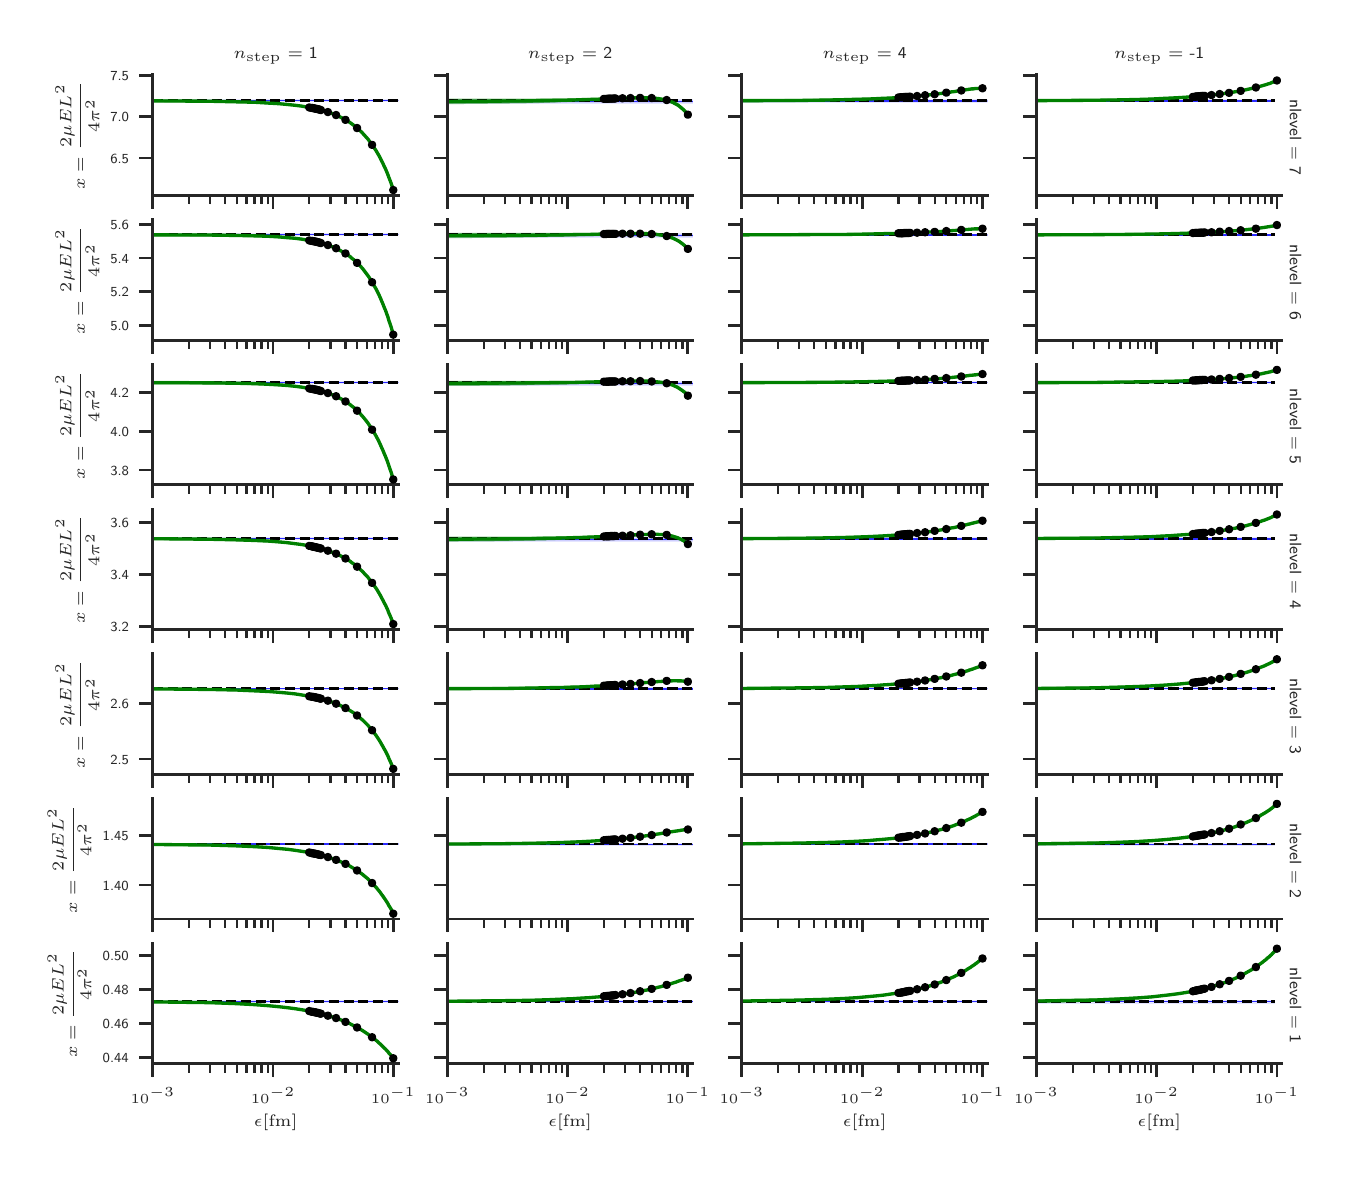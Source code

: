 \begingroup%
\makeatletter%
\begin{pgfpicture}%
\pgfpathrectangle{\pgfpointorigin}{\pgfqpoint{6.466in}{5.616in}}%
\pgfusepath{use as bounding box, clip}%
\begin{pgfscope}%
\pgfsetbuttcap%
\pgfsetmiterjoin%
\definecolor{currentfill}{rgb}{1.0,1.0,1.0}%
\pgfsetfillcolor{currentfill}%
\pgfsetlinewidth{0.0pt}%
\definecolor{currentstroke}{rgb}{1.0,1.0,1.0}%
\pgfsetstrokecolor{currentstroke}%
\pgfsetdash{}{0pt}%
\pgfpathmoveto{\pgfqpoint{0.0in}{0.0in}}%
\pgfpathlineto{\pgfqpoint{6.466in}{0.0in}}%
\pgfpathlineto{\pgfqpoint{6.466in}{5.616in}}%
\pgfpathlineto{\pgfqpoint{0.0in}{5.616in}}%
\pgfpathclose%
\pgfusepath{fill}%
\end{pgfscope}%
\begin{pgfscope}%
\pgfsetbuttcap%
\pgfsetmiterjoin%
\definecolor{currentfill}{rgb}{1.0,1.0,1.0}%
\pgfsetfillcolor{currentfill}%
\pgfsetlinewidth{0.0pt}%
\definecolor{currentstroke}{rgb}{0.0,0.0,0.0}%
\pgfsetstrokecolor{currentstroke}%
\pgfsetstrokeopacity{0.0}%
\pgfsetdash{}{0pt}%
\pgfpathmoveto{\pgfqpoint{0.626in}{4.777in}}%
\pgfpathlineto{\pgfqpoint{1.853in}{4.777in}}%
\pgfpathlineto{\pgfqpoint{1.853in}{5.38in}}%
\pgfpathlineto{\pgfqpoint{0.626in}{5.38in}}%
\pgfpathclose%
\pgfusepath{fill}%
\end{pgfscope}%
\begin{pgfscope}%
\pgfpathrectangle{\pgfqpoint{0.626in}{4.777in}}{\pgfqpoint{1.227in}{0.603in}}%
\pgfusepath{clip}%
\pgfsetbuttcap%
\pgfsetmiterjoin%
\definecolor{currentfill}{rgb}{0.0,0.0,1.0}%
\pgfsetfillcolor{currentfill}%
\pgfsetfillopacity{0.1}%
\pgfsetlinewidth{0.803pt}%
\definecolor{currentstroke}{rgb}{0.0,0.0,1.0}%
\pgfsetstrokecolor{currentstroke}%
\pgfsetstrokeopacity{0.1}%
\pgfsetdash{}{0pt}%
\pgfpathmoveto{\pgfqpoint{0.626in}{5.25in}}%
\pgfpathlineto{\pgfqpoint{0.626in}{5.253in}}%
\pgfpathlineto{\pgfqpoint{1.853in}{5.253in}}%
\pgfpathlineto{\pgfqpoint{1.853in}{5.25in}}%
\pgfpathclose%
\pgfusepath{stroke,fill}%
\end{pgfscope}%
\begin{pgfscope}%
\pgfpathrectangle{\pgfqpoint{0.626in}{4.777in}}{\pgfqpoint{1.227in}{0.603in}}%
\pgfusepath{clip}%
\pgfsetbuttcap%
\pgfsetroundjoin%
\definecolor{currentfill}{rgb}{0.0,0.502,0.0}%
\pgfsetfillcolor{currentfill}%
\pgfsetfillopacity{0.5}%
\pgfsetlinewidth{0.803pt}%
\definecolor{currentstroke}{rgb}{0.0,0.502,0.0}%
\pgfsetstrokecolor{currentstroke}%
\pgfsetstrokeopacity{0.5}%
\pgfsetdash{}{0pt}%
\pgfpathmoveto{\pgfqpoint{0.626in}{5.252in}}%
\pgfpathlineto{\pgfqpoint{0.626in}{5.249in}}%
\pgfpathlineto{\pgfqpoint{0.915in}{5.247in}}%
\pgfpathlineto{\pgfqpoint{1.048in}{5.245in}}%
\pgfpathlineto{\pgfqpoint{1.136in}{5.242in}}%
\pgfpathlineto{\pgfqpoint{1.202in}{5.239in}}%
\pgfpathlineto{\pgfqpoint{1.254in}{5.236in}}%
\pgfpathlineto{\pgfqpoint{1.298in}{5.232in}}%
\pgfpathlineto{\pgfqpoint{1.336in}{5.228in}}%
\pgfpathlineto{\pgfqpoint{1.368in}{5.224in}}%
\pgfpathlineto{\pgfqpoint{1.397in}{5.219in}}%
\pgfpathlineto{\pgfqpoint{1.423in}{5.214in}}%
\pgfpathlineto{\pgfqpoint{1.447in}{5.209in}}%
\pgfpathlineto{\pgfqpoint{1.469in}{5.204in}}%
\pgfpathlineto{\pgfqpoint{1.489in}{5.198in}}%
\pgfpathlineto{\pgfqpoint{1.508in}{5.192in}}%
\pgfpathlineto{\pgfqpoint{1.525in}{5.185in}}%
\pgfpathlineto{\pgfqpoint{1.541in}{5.179in}}%
\pgfpathlineto{\pgfqpoint{1.557in}{5.172in}}%
\pgfpathlineto{\pgfqpoint{1.571in}{5.165in}}%
\pgfpathlineto{\pgfqpoint{1.585in}{5.157in}}%
\pgfpathlineto{\pgfqpoint{1.598in}{5.15in}}%
\pgfpathlineto{\pgfqpoint{1.611in}{5.142in}}%
\pgfpathlineto{\pgfqpoint{1.622in}{5.133in}}%
\pgfpathlineto{\pgfqpoint{1.634in}{5.125in}}%
\pgfpathlineto{\pgfqpoint{1.645in}{5.116in}}%
\pgfpathlineto{\pgfqpoint{1.655in}{5.107in}}%
\pgfpathlineto{\pgfqpoint{1.665in}{5.098in}}%
\pgfpathlineto{\pgfqpoint{1.675in}{5.088in}}%
\pgfpathlineto{\pgfqpoint{1.684in}{5.078in}}%
\pgfpathlineto{\pgfqpoint{1.693in}{5.068in}}%
\pgfpathlineto{\pgfqpoint{1.702in}{5.058in}}%
\pgfpathlineto{\pgfqpoint{1.71in}{5.047in}}%
\pgfpathlineto{\pgfqpoint{1.718in}{5.036in}}%
\pgfpathlineto{\pgfqpoint{1.726in}{5.024in}}%
\pgfpathlineto{\pgfqpoint{1.734in}{5.013in}}%
\pgfpathlineto{\pgfqpoint{1.742in}{5.001in}}%
\pgfpathlineto{\pgfqpoint{1.749in}{4.989in}}%
\pgfpathlineto{\pgfqpoint{1.756in}{4.976in}}%
\pgfpathlineto{\pgfqpoint{1.763in}{4.963in}}%
\pgfpathlineto{\pgfqpoint{1.769in}{4.95in}}%
\pgfpathlineto{\pgfqpoint{1.776in}{4.937in}}%
\pgfpathlineto{\pgfqpoint{1.782in}{4.923in}}%
\pgfpathlineto{\pgfqpoint{1.789in}{4.91in}}%
\pgfpathlineto{\pgfqpoint{1.795in}{4.895in}}%
\pgfpathlineto{\pgfqpoint{1.801in}{4.881in}}%
\pgfpathlineto{\pgfqpoint{1.806in}{4.866in}}%
\pgfpathlineto{\pgfqpoint{1.812in}{4.851in}}%
\pgfpathlineto{\pgfqpoint{1.818in}{4.836in}}%
\pgfpathlineto{\pgfqpoint{1.823in}{4.82in}}%
\pgfpathlineto{\pgfqpoint{1.828in}{4.804in}}%
\pgfpathlineto{\pgfqpoint{1.828in}{4.804in}}%
\pgfpathlineto{\pgfqpoint{1.828in}{4.804in}}%
\pgfpathlineto{\pgfqpoint{1.823in}{4.82in}}%
\pgfpathlineto{\pgfqpoint{1.818in}{4.836in}}%
\pgfpathlineto{\pgfqpoint{1.812in}{4.852in}}%
\pgfpathlineto{\pgfqpoint{1.806in}{4.867in}}%
\pgfpathlineto{\pgfqpoint{1.801in}{4.882in}}%
\pgfpathlineto{\pgfqpoint{1.795in}{4.897in}}%
\pgfpathlineto{\pgfqpoint{1.789in}{4.911in}}%
\pgfpathlineto{\pgfqpoint{1.782in}{4.925in}}%
\pgfpathlineto{\pgfqpoint{1.776in}{4.938in}}%
\pgfpathlineto{\pgfqpoint{1.769in}{4.951in}}%
\pgfpathlineto{\pgfqpoint{1.763in}{4.964in}}%
\pgfpathlineto{\pgfqpoint{1.756in}{4.977in}}%
\pgfpathlineto{\pgfqpoint{1.749in}{4.989in}}%
\pgfpathlineto{\pgfqpoint{1.742in}{5.001in}}%
\pgfpathlineto{\pgfqpoint{1.734in}{5.013in}}%
\pgfpathlineto{\pgfqpoint{1.726in}{5.025in}}%
\pgfpathlineto{\pgfqpoint{1.718in}{5.036in}}%
\pgfpathlineto{\pgfqpoint{1.71in}{5.047in}}%
\pgfpathlineto{\pgfqpoint{1.702in}{5.058in}}%
\pgfpathlineto{\pgfqpoint{1.693in}{5.068in}}%
\pgfpathlineto{\pgfqpoint{1.684in}{5.078in}}%
\pgfpathlineto{\pgfqpoint{1.675in}{5.088in}}%
\pgfpathlineto{\pgfqpoint{1.665in}{5.098in}}%
\pgfpathlineto{\pgfqpoint{1.655in}{5.107in}}%
\pgfpathlineto{\pgfqpoint{1.645in}{5.116in}}%
\pgfpathlineto{\pgfqpoint{1.634in}{5.125in}}%
\pgfpathlineto{\pgfqpoint{1.622in}{5.134in}}%
\pgfpathlineto{\pgfqpoint{1.611in}{5.142in}}%
\pgfpathlineto{\pgfqpoint{1.598in}{5.15in}}%
\pgfpathlineto{\pgfqpoint{1.585in}{5.158in}}%
\pgfpathlineto{\pgfqpoint{1.571in}{5.165in}}%
\pgfpathlineto{\pgfqpoint{1.557in}{5.172in}}%
\pgfpathlineto{\pgfqpoint{1.541in}{5.179in}}%
\pgfpathlineto{\pgfqpoint{1.525in}{5.186in}}%
\pgfpathlineto{\pgfqpoint{1.508in}{5.192in}}%
\pgfpathlineto{\pgfqpoint{1.489in}{5.198in}}%
\pgfpathlineto{\pgfqpoint{1.469in}{5.204in}}%
\pgfpathlineto{\pgfqpoint{1.447in}{5.209in}}%
\pgfpathlineto{\pgfqpoint{1.423in}{5.214in}}%
\pgfpathlineto{\pgfqpoint{1.397in}{5.219in}}%
\pgfpathlineto{\pgfqpoint{1.368in}{5.224in}}%
\pgfpathlineto{\pgfqpoint{1.336in}{5.228in}}%
\pgfpathlineto{\pgfqpoint{1.298in}{5.232in}}%
\pgfpathlineto{\pgfqpoint{1.254in}{5.236in}}%
\pgfpathlineto{\pgfqpoint{1.202in}{5.24in}}%
\pgfpathlineto{\pgfqpoint{1.136in}{5.243in}}%
\pgfpathlineto{\pgfqpoint{1.048in}{5.246in}}%
\pgfpathlineto{\pgfqpoint{0.915in}{5.249in}}%
\pgfpathlineto{\pgfqpoint{0.626in}{5.252in}}%
\pgfpathclose%
\pgfusepath{stroke,fill}%
\end{pgfscope}%
\begin{pgfscope}%
\pgfpathrectangle{\pgfqpoint{0.626in}{4.777in}}{\pgfqpoint{1.227in}{0.603in}}%
\pgfusepath{clip}%
\pgfsetroundcap%
\pgfsetroundjoin%
\pgfsetlinewidth{0.502pt}%
\definecolor{currentstroke}{rgb}{0.0,0.0,1.0}%
\pgfsetstrokecolor{currentstroke}%
\pgfsetstrokeopacity{0.8}%
\pgfsetdash{}{0pt}%
\pgfpathmoveto{\pgfqpoint{0.626in}{5.251in}}%
\pgfpathlineto{\pgfqpoint{1.853in}{5.251in}}%
\pgfusepath{stroke}%
\end{pgfscope}%
\begin{pgfscope}%
\pgfpathrectangle{\pgfqpoint{0.626in}{4.777in}}{\pgfqpoint{1.227in}{0.603in}}%
\pgfusepath{clip}%
\pgfsetbuttcap%
\pgfsetroundjoin%
\pgfsetlinewidth{1.004pt}%
\definecolor{currentstroke}{rgb}{0.0,0.0,0.0}%
\pgfsetstrokecolor{currentstroke}%
\pgfsetdash{{3.7pt}{1.6pt}}{0.0pt}%
\pgfpathmoveto{\pgfqpoint{0.626in}{5.25in}}%
\pgfpathlineto{\pgfqpoint{1.853in}{5.25in}}%
\pgfusepath{stroke}%
\end{pgfscope}%
\begin{pgfscope}%
\pgfsetbuttcap%
\pgfsetroundjoin%
\definecolor{currentfill}{rgb}{0.15,0.15,0.15}%
\pgfsetfillcolor{currentfill}%
\pgfsetlinewidth{1.004pt}%
\definecolor{currentstroke}{rgb}{0.15,0.15,0.15}%
\pgfsetstrokecolor{currentstroke}%
\pgfsetdash{}{0pt}%
\pgfsys@defobject{currentmarker}{\pgfqpoint{0.0in}{-0.067in}}{\pgfqpoint{0.0in}{0.0in}}{%
\pgfpathmoveto{\pgfqpoint{0.0in}{0.0in}}%
\pgfpathlineto{\pgfqpoint{0.0in}{-0.067in}}%
\pgfusepath{stroke,fill}%
}%
\begin{pgfscope}%
\pgfsys@transformshift{0.626in}{4.777in}%
\pgfsys@useobject{currentmarker}{}%
\end{pgfscope}%
\end{pgfscope}%
\begin{pgfscope}%
\pgfsetbuttcap%
\pgfsetroundjoin%
\definecolor{currentfill}{rgb}{0.15,0.15,0.15}%
\pgfsetfillcolor{currentfill}%
\pgfsetlinewidth{1.004pt}%
\definecolor{currentstroke}{rgb}{0.15,0.15,0.15}%
\pgfsetstrokecolor{currentstroke}%
\pgfsetdash{}{0pt}%
\pgfsys@defobject{currentmarker}{\pgfqpoint{0.0in}{-0.067in}}{\pgfqpoint{0.0in}{0.0in}}{%
\pgfpathmoveto{\pgfqpoint{0.0in}{0.0in}}%
\pgfpathlineto{\pgfqpoint{0.0in}{-0.067in}}%
\pgfusepath{stroke,fill}%
}%
\begin{pgfscope}%
\pgfsys@transformshift{1.227in}{4.777in}%
\pgfsys@useobject{currentmarker}{}%
\end{pgfscope}%
\end{pgfscope}%
\begin{pgfscope}%
\pgfsetbuttcap%
\pgfsetroundjoin%
\definecolor{currentfill}{rgb}{0.15,0.15,0.15}%
\pgfsetfillcolor{currentfill}%
\pgfsetlinewidth{1.004pt}%
\definecolor{currentstroke}{rgb}{0.15,0.15,0.15}%
\pgfsetstrokecolor{currentstroke}%
\pgfsetdash{}{0pt}%
\pgfsys@defobject{currentmarker}{\pgfqpoint{0.0in}{-0.067in}}{\pgfqpoint{0.0in}{0.0in}}{%
\pgfpathmoveto{\pgfqpoint{0.0in}{0.0in}}%
\pgfpathlineto{\pgfqpoint{0.0in}{-0.067in}}%
\pgfusepath{stroke,fill}%
}%
\begin{pgfscope}%
\pgfsys@transformshift{1.828in}{4.777in}%
\pgfsys@useobject{currentmarker}{}%
\end{pgfscope}%
\end{pgfscope}%
\begin{pgfscope}%
\pgfsetbuttcap%
\pgfsetroundjoin%
\definecolor{currentfill}{rgb}{0.15,0.15,0.15}%
\pgfsetfillcolor{currentfill}%
\pgfsetlinewidth{0.803pt}%
\definecolor{currentstroke}{rgb}{0.15,0.15,0.15}%
\pgfsetstrokecolor{currentstroke}%
\pgfsetdash{}{0pt}%
\pgfsys@defobject{currentmarker}{\pgfqpoint{0.0in}{-0.044in}}{\pgfqpoint{0.0in}{0.0in}}{%
\pgfpathmoveto{\pgfqpoint{0.0in}{0.0in}}%
\pgfpathlineto{\pgfqpoint{0.0in}{-0.044in}}%
\pgfusepath{stroke,fill}%
}%
\begin{pgfscope}%
\pgfsys@transformshift{0.807in}{4.777in}%
\pgfsys@useobject{currentmarker}{}%
\end{pgfscope}%
\end{pgfscope}%
\begin{pgfscope}%
\pgfsetbuttcap%
\pgfsetroundjoin%
\definecolor{currentfill}{rgb}{0.15,0.15,0.15}%
\pgfsetfillcolor{currentfill}%
\pgfsetlinewidth{0.803pt}%
\definecolor{currentstroke}{rgb}{0.15,0.15,0.15}%
\pgfsetstrokecolor{currentstroke}%
\pgfsetdash{}{0pt}%
\pgfsys@defobject{currentmarker}{\pgfqpoint{0.0in}{-0.044in}}{\pgfqpoint{0.0in}{0.0in}}{%
\pgfpathmoveto{\pgfqpoint{0.0in}{0.0in}}%
\pgfpathlineto{\pgfqpoint{0.0in}{-0.044in}}%
\pgfusepath{stroke,fill}%
}%
\begin{pgfscope}%
\pgfsys@transformshift{0.913in}{4.777in}%
\pgfsys@useobject{currentmarker}{}%
\end{pgfscope}%
\end{pgfscope}%
\begin{pgfscope}%
\pgfsetbuttcap%
\pgfsetroundjoin%
\definecolor{currentfill}{rgb}{0.15,0.15,0.15}%
\pgfsetfillcolor{currentfill}%
\pgfsetlinewidth{0.803pt}%
\definecolor{currentstroke}{rgb}{0.15,0.15,0.15}%
\pgfsetstrokecolor{currentstroke}%
\pgfsetdash{}{0pt}%
\pgfsys@defobject{currentmarker}{\pgfqpoint{0.0in}{-0.044in}}{\pgfqpoint{0.0in}{0.0in}}{%
\pgfpathmoveto{\pgfqpoint{0.0in}{0.0in}}%
\pgfpathlineto{\pgfqpoint{0.0in}{-0.044in}}%
\pgfusepath{stroke,fill}%
}%
\begin{pgfscope}%
\pgfsys@transformshift{0.988in}{4.777in}%
\pgfsys@useobject{currentmarker}{}%
\end{pgfscope}%
\end{pgfscope}%
\begin{pgfscope}%
\pgfsetbuttcap%
\pgfsetroundjoin%
\definecolor{currentfill}{rgb}{0.15,0.15,0.15}%
\pgfsetfillcolor{currentfill}%
\pgfsetlinewidth{0.803pt}%
\definecolor{currentstroke}{rgb}{0.15,0.15,0.15}%
\pgfsetstrokecolor{currentstroke}%
\pgfsetdash{}{0pt}%
\pgfsys@defobject{currentmarker}{\pgfqpoint{0.0in}{-0.044in}}{\pgfqpoint{0.0in}{0.0in}}{%
\pgfpathmoveto{\pgfqpoint{0.0in}{0.0in}}%
\pgfpathlineto{\pgfqpoint{0.0in}{-0.044in}}%
\pgfusepath{stroke,fill}%
}%
\begin{pgfscope}%
\pgfsys@transformshift{1.046in}{4.777in}%
\pgfsys@useobject{currentmarker}{}%
\end{pgfscope}%
\end{pgfscope}%
\begin{pgfscope}%
\pgfsetbuttcap%
\pgfsetroundjoin%
\definecolor{currentfill}{rgb}{0.15,0.15,0.15}%
\pgfsetfillcolor{currentfill}%
\pgfsetlinewidth{0.803pt}%
\definecolor{currentstroke}{rgb}{0.15,0.15,0.15}%
\pgfsetstrokecolor{currentstroke}%
\pgfsetdash{}{0pt}%
\pgfsys@defobject{currentmarker}{\pgfqpoint{0.0in}{-0.044in}}{\pgfqpoint{0.0in}{0.0in}}{%
\pgfpathmoveto{\pgfqpoint{0.0in}{0.0in}}%
\pgfpathlineto{\pgfqpoint{0.0in}{-0.044in}}%
\pgfusepath{stroke,fill}%
}%
\begin{pgfscope}%
\pgfsys@transformshift{1.094in}{4.777in}%
\pgfsys@useobject{currentmarker}{}%
\end{pgfscope}%
\end{pgfscope}%
\begin{pgfscope}%
\pgfsetbuttcap%
\pgfsetroundjoin%
\definecolor{currentfill}{rgb}{0.15,0.15,0.15}%
\pgfsetfillcolor{currentfill}%
\pgfsetlinewidth{0.803pt}%
\definecolor{currentstroke}{rgb}{0.15,0.15,0.15}%
\pgfsetstrokecolor{currentstroke}%
\pgfsetdash{}{0pt}%
\pgfsys@defobject{currentmarker}{\pgfqpoint{0.0in}{-0.044in}}{\pgfqpoint{0.0in}{0.0in}}{%
\pgfpathmoveto{\pgfqpoint{0.0in}{0.0in}}%
\pgfpathlineto{\pgfqpoint{0.0in}{-0.044in}}%
\pgfusepath{stroke,fill}%
}%
\begin{pgfscope}%
\pgfsys@transformshift{1.134in}{4.777in}%
\pgfsys@useobject{currentmarker}{}%
\end{pgfscope}%
\end{pgfscope}%
\begin{pgfscope}%
\pgfsetbuttcap%
\pgfsetroundjoin%
\definecolor{currentfill}{rgb}{0.15,0.15,0.15}%
\pgfsetfillcolor{currentfill}%
\pgfsetlinewidth{0.803pt}%
\definecolor{currentstroke}{rgb}{0.15,0.15,0.15}%
\pgfsetstrokecolor{currentstroke}%
\pgfsetdash{}{0pt}%
\pgfsys@defobject{currentmarker}{\pgfqpoint{0.0in}{-0.044in}}{\pgfqpoint{0.0in}{0.0in}}{%
\pgfpathmoveto{\pgfqpoint{0.0in}{0.0in}}%
\pgfpathlineto{\pgfqpoint{0.0in}{-0.044in}}%
\pgfusepath{stroke,fill}%
}%
\begin{pgfscope}%
\pgfsys@transformshift{1.169in}{4.777in}%
\pgfsys@useobject{currentmarker}{}%
\end{pgfscope}%
\end{pgfscope}%
\begin{pgfscope}%
\pgfsetbuttcap%
\pgfsetroundjoin%
\definecolor{currentfill}{rgb}{0.15,0.15,0.15}%
\pgfsetfillcolor{currentfill}%
\pgfsetlinewidth{0.803pt}%
\definecolor{currentstroke}{rgb}{0.15,0.15,0.15}%
\pgfsetstrokecolor{currentstroke}%
\pgfsetdash{}{0pt}%
\pgfsys@defobject{currentmarker}{\pgfqpoint{0.0in}{-0.044in}}{\pgfqpoint{0.0in}{0.0in}}{%
\pgfpathmoveto{\pgfqpoint{0.0in}{0.0in}}%
\pgfpathlineto{\pgfqpoint{0.0in}{-0.044in}}%
\pgfusepath{stroke,fill}%
}%
\begin{pgfscope}%
\pgfsys@transformshift{1.2in}{4.777in}%
\pgfsys@useobject{currentmarker}{}%
\end{pgfscope}%
\end{pgfscope}%
\begin{pgfscope}%
\pgfsetbuttcap%
\pgfsetroundjoin%
\definecolor{currentfill}{rgb}{0.15,0.15,0.15}%
\pgfsetfillcolor{currentfill}%
\pgfsetlinewidth{0.803pt}%
\definecolor{currentstroke}{rgb}{0.15,0.15,0.15}%
\pgfsetstrokecolor{currentstroke}%
\pgfsetdash{}{0pt}%
\pgfsys@defobject{currentmarker}{\pgfqpoint{0.0in}{-0.044in}}{\pgfqpoint{0.0in}{0.0in}}{%
\pgfpathmoveto{\pgfqpoint{0.0in}{0.0in}}%
\pgfpathlineto{\pgfqpoint{0.0in}{-0.044in}}%
\pgfusepath{stroke,fill}%
}%
\begin{pgfscope}%
\pgfsys@transformshift{1.408in}{4.777in}%
\pgfsys@useobject{currentmarker}{}%
\end{pgfscope}%
\end{pgfscope}%
\begin{pgfscope}%
\pgfsetbuttcap%
\pgfsetroundjoin%
\definecolor{currentfill}{rgb}{0.15,0.15,0.15}%
\pgfsetfillcolor{currentfill}%
\pgfsetlinewidth{0.803pt}%
\definecolor{currentstroke}{rgb}{0.15,0.15,0.15}%
\pgfsetstrokecolor{currentstroke}%
\pgfsetdash{}{0pt}%
\pgfsys@defobject{currentmarker}{\pgfqpoint{0.0in}{-0.044in}}{\pgfqpoint{0.0in}{0.0in}}{%
\pgfpathmoveto{\pgfqpoint{0.0in}{0.0in}}%
\pgfpathlineto{\pgfqpoint{0.0in}{-0.044in}}%
\pgfusepath{stroke,fill}%
}%
\begin{pgfscope}%
\pgfsys@transformshift{1.514in}{4.777in}%
\pgfsys@useobject{currentmarker}{}%
\end{pgfscope}%
\end{pgfscope}%
\begin{pgfscope}%
\pgfsetbuttcap%
\pgfsetroundjoin%
\definecolor{currentfill}{rgb}{0.15,0.15,0.15}%
\pgfsetfillcolor{currentfill}%
\pgfsetlinewidth{0.803pt}%
\definecolor{currentstroke}{rgb}{0.15,0.15,0.15}%
\pgfsetstrokecolor{currentstroke}%
\pgfsetdash{}{0pt}%
\pgfsys@defobject{currentmarker}{\pgfqpoint{0.0in}{-0.044in}}{\pgfqpoint{0.0in}{0.0in}}{%
\pgfpathmoveto{\pgfqpoint{0.0in}{0.0in}}%
\pgfpathlineto{\pgfqpoint{0.0in}{-0.044in}}%
\pgfusepath{stroke,fill}%
}%
\begin{pgfscope}%
\pgfsys@transformshift{1.589in}{4.777in}%
\pgfsys@useobject{currentmarker}{}%
\end{pgfscope}%
\end{pgfscope}%
\begin{pgfscope}%
\pgfsetbuttcap%
\pgfsetroundjoin%
\definecolor{currentfill}{rgb}{0.15,0.15,0.15}%
\pgfsetfillcolor{currentfill}%
\pgfsetlinewidth{0.803pt}%
\definecolor{currentstroke}{rgb}{0.15,0.15,0.15}%
\pgfsetstrokecolor{currentstroke}%
\pgfsetdash{}{0pt}%
\pgfsys@defobject{currentmarker}{\pgfqpoint{0.0in}{-0.044in}}{\pgfqpoint{0.0in}{0.0in}}{%
\pgfpathmoveto{\pgfqpoint{0.0in}{0.0in}}%
\pgfpathlineto{\pgfqpoint{0.0in}{-0.044in}}%
\pgfusepath{stroke,fill}%
}%
\begin{pgfscope}%
\pgfsys@transformshift{1.647in}{4.777in}%
\pgfsys@useobject{currentmarker}{}%
\end{pgfscope}%
\end{pgfscope}%
\begin{pgfscope}%
\pgfsetbuttcap%
\pgfsetroundjoin%
\definecolor{currentfill}{rgb}{0.15,0.15,0.15}%
\pgfsetfillcolor{currentfill}%
\pgfsetlinewidth{0.803pt}%
\definecolor{currentstroke}{rgb}{0.15,0.15,0.15}%
\pgfsetstrokecolor{currentstroke}%
\pgfsetdash{}{0pt}%
\pgfsys@defobject{currentmarker}{\pgfqpoint{0.0in}{-0.044in}}{\pgfqpoint{0.0in}{0.0in}}{%
\pgfpathmoveto{\pgfqpoint{0.0in}{0.0in}}%
\pgfpathlineto{\pgfqpoint{0.0in}{-0.044in}}%
\pgfusepath{stroke,fill}%
}%
\begin{pgfscope}%
\pgfsys@transformshift{1.695in}{4.777in}%
\pgfsys@useobject{currentmarker}{}%
\end{pgfscope}%
\end{pgfscope}%
\begin{pgfscope}%
\pgfsetbuttcap%
\pgfsetroundjoin%
\definecolor{currentfill}{rgb}{0.15,0.15,0.15}%
\pgfsetfillcolor{currentfill}%
\pgfsetlinewidth{0.803pt}%
\definecolor{currentstroke}{rgb}{0.15,0.15,0.15}%
\pgfsetstrokecolor{currentstroke}%
\pgfsetdash{}{0pt}%
\pgfsys@defobject{currentmarker}{\pgfqpoint{0.0in}{-0.044in}}{\pgfqpoint{0.0in}{0.0in}}{%
\pgfpathmoveto{\pgfqpoint{0.0in}{0.0in}}%
\pgfpathlineto{\pgfqpoint{0.0in}{-0.044in}}%
\pgfusepath{stroke,fill}%
}%
\begin{pgfscope}%
\pgfsys@transformshift{1.735in}{4.777in}%
\pgfsys@useobject{currentmarker}{}%
\end{pgfscope}%
\end{pgfscope}%
\begin{pgfscope}%
\pgfsetbuttcap%
\pgfsetroundjoin%
\definecolor{currentfill}{rgb}{0.15,0.15,0.15}%
\pgfsetfillcolor{currentfill}%
\pgfsetlinewidth{0.803pt}%
\definecolor{currentstroke}{rgb}{0.15,0.15,0.15}%
\pgfsetstrokecolor{currentstroke}%
\pgfsetdash{}{0pt}%
\pgfsys@defobject{currentmarker}{\pgfqpoint{0.0in}{-0.044in}}{\pgfqpoint{0.0in}{0.0in}}{%
\pgfpathmoveto{\pgfqpoint{0.0in}{0.0in}}%
\pgfpathlineto{\pgfqpoint{0.0in}{-0.044in}}%
\pgfusepath{stroke,fill}%
}%
\begin{pgfscope}%
\pgfsys@transformshift{1.77in}{4.777in}%
\pgfsys@useobject{currentmarker}{}%
\end{pgfscope}%
\end{pgfscope}%
\begin{pgfscope}%
\pgfsetbuttcap%
\pgfsetroundjoin%
\definecolor{currentfill}{rgb}{0.15,0.15,0.15}%
\pgfsetfillcolor{currentfill}%
\pgfsetlinewidth{0.803pt}%
\definecolor{currentstroke}{rgb}{0.15,0.15,0.15}%
\pgfsetstrokecolor{currentstroke}%
\pgfsetdash{}{0pt}%
\pgfsys@defobject{currentmarker}{\pgfqpoint{0.0in}{-0.044in}}{\pgfqpoint{0.0in}{0.0in}}{%
\pgfpathmoveto{\pgfqpoint{0.0in}{0.0in}}%
\pgfpathlineto{\pgfqpoint{0.0in}{-0.044in}}%
\pgfusepath{stroke,fill}%
}%
\begin{pgfscope}%
\pgfsys@transformshift{1.801in}{4.777in}%
\pgfsys@useobject{currentmarker}{}%
\end{pgfscope}%
\end{pgfscope}%
\begin{pgfscope}%
\pgfsetbuttcap%
\pgfsetroundjoin%
\definecolor{currentfill}{rgb}{0.15,0.15,0.15}%
\pgfsetfillcolor{currentfill}%
\pgfsetlinewidth{1.004pt}%
\definecolor{currentstroke}{rgb}{0.15,0.15,0.15}%
\pgfsetstrokecolor{currentstroke}%
\pgfsetdash{}{0pt}%
\pgfsys@defobject{currentmarker}{\pgfqpoint{-0.067in}{0.0in}}{\pgfqpoint{0.0in}{0.0in}}{%
\pgfpathmoveto{\pgfqpoint{0.0in}{0.0in}}%
\pgfpathlineto{\pgfqpoint{-0.067in}{0.0in}}%
\pgfusepath{stroke,fill}%
}%
\begin{pgfscope}%
\pgfsys@transformshift{0.626in}{4.964in}%
\pgfsys@useobject{currentmarker}{}%
\end{pgfscope}%
\end{pgfscope}%
\begin{pgfscope}%
\definecolor{textcolor}{rgb}{0.15,0.15,0.15}%
\pgfsetstrokecolor{textcolor}%
\pgfsetfillcolor{textcolor}%
\pgftext[x=0.413in,y=4.939in,left,base]{\color{textcolor}\sffamily\fontsize{5.176}{6.212}\selectfont 6.5}%
\end{pgfscope}%
\begin{pgfscope}%
\pgfsetbuttcap%
\pgfsetroundjoin%
\definecolor{currentfill}{rgb}{0.15,0.15,0.15}%
\pgfsetfillcolor{currentfill}%
\pgfsetlinewidth{1.004pt}%
\definecolor{currentstroke}{rgb}{0.15,0.15,0.15}%
\pgfsetstrokecolor{currentstroke}%
\pgfsetdash{}{0pt}%
\pgfsys@defobject{currentmarker}{\pgfqpoint{-0.067in}{0.0in}}{\pgfqpoint{0.0in}{0.0in}}{%
\pgfpathmoveto{\pgfqpoint{0.0in}{0.0in}}%
\pgfpathlineto{\pgfqpoint{-0.067in}{0.0in}}%
\pgfusepath{stroke,fill}%
}%
\begin{pgfscope}%
\pgfsys@transformshift{0.626in}{5.17in}%
\pgfsys@useobject{currentmarker}{}%
\end{pgfscope}%
\end{pgfscope}%
\begin{pgfscope}%
\definecolor{textcolor}{rgb}{0.15,0.15,0.15}%
\pgfsetstrokecolor{textcolor}%
\pgfsetfillcolor{textcolor}%
\pgftext[x=0.413in,y=5.145in,left,base]{\color{textcolor}\sffamily\fontsize{5.176}{6.212}\selectfont 7.0}%
\end{pgfscope}%
\begin{pgfscope}%
\pgfsetbuttcap%
\pgfsetroundjoin%
\definecolor{currentfill}{rgb}{0.15,0.15,0.15}%
\pgfsetfillcolor{currentfill}%
\pgfsetlinewidth{1.004pt}%
\definecolor{currentstroke}{rgb}{0.15,0.15,0.15}%
\pgfsetstrokecolor{currentstroke}%
\pgfsetdash{}{0pt}%
\pgfsys@defobject{currentmarker}{\pgfqpoint{-0.067in}{0.0in}}{\pgfqpoint{0.0in}{0.0in}}{%
\pgfpathmoveto{\pgfqpoint{0.0in}{0.0in}}%
\pgfpathlineto{\pgfqpoint{-0.067in}{0.0in}}%
\pgfusepath{stroke,fill}%
}%
\begin{pgfscope}%
\pgfsys@transformshift{0.626in}{5.375in}%
\pgfsys@useobject{currentmarker}{}%
\end{pgfscope}%
\end{pgfscope}%
\begin{pgfscope}%
\definecolor{textcolor}{rgb}{0.15,0.15,0.15}%
\pgfsetstrokecolor{textcolor}%
\pgfsetfillcolor{textcolor}%
\pgftext[x=0.413in,y=5.35in,left,base]{\color{textcolor}\sffamily\fontsize{5.176}{6.212}\selectfont 7.5}%
\end{pgfscope}%
\begin{pgfscope}%
\definecolor{textcolor}{rgb}{0.15,0.15,0.15}%
\pgfsetstrokecolor{textcolor}%
\pgfsetfillcolor{textcolor}%
\pgftext[x=0.358in,y=5.078in,,bottom,rotate=90.0]{\color{textcolor}\sffamily\fontsize{5.647}{6.776}\selectfont \(\displaystyle x = \frac{2 \mu E L^2}{4 \pi^2}\)}%
\end{pgfscope}%
\begin{pgfscope}%
\pgfpathrectangle{\pgfqpoint{0.626in}{4.777in}}{\pgfqpoint{1.227in}{0.603in}}%
\pgfusepath{clip}%
\pgfsetroundcap%
\pgfsetroundjoin%
\pgfsetlinewidth{1.204pt}%
\definecolor{currentstroke}{rgb}{0.0,0.502,0.0}%
\pgfsetstrokecolor{currentstroke}%
\pgfsetdash{}{0pt}%
\pgfpathmoveto{\pgfqpoint{0.626in}{5.25in}}%
\pgfpathlineto{\pgfqpoint{0.915in}{5.248in}}%
\pgfpathlineto{\pgfqpoint{1.048in}{5.245in}}%
\pgfpathlineto{\pgfqpoint{1.136in}{5.243in}}%
\pgfpathlineto{\pgfqpoint{1.202in}{5.239in}}%
\pgfpathlineto{\pgfqpoint{1.254in}{5.236in}}%
\pgfpathlineto{\pgfqpoint{1.298in}{5.232in}}%
\pgfpathlineto{\pgfqpoint{1.336in}{5.228in}}%
\pgfpathlineto{\pgfqpoint{1.368in}{5.224in}}%
\pgfpathlineto{\pgfqpoint{1.397in}{5.219in}}%
\pgfpathlineto{\pgfqpoint{1.423in}{5.214in}}%
\pgfpathlineto{\pgfqpoint{1.447in}{5.209in}}%
\pgfpathlineto{\pgfqpoint{1.469in}{5.204in}}%
\pgfpathlineto{\pgfqpoint{1.489in}{5.198in}}%
\pgfpathlineto{\pgfqpoint{1.508in}{5.192in}}%
\pgfpathlineto{\pgfqpoint{1.525in}{5.186in}}%
\pgfpathlineto{\pgfqpoint{1.541in}{5.179in}}%
\pgfpathlineto{\pgfqpoint{1.557in}{5.172in}}%
\pgfpathlineto{\pgfqpoint{1.571in}{5.165in}}%
\pgfpathlineto{\pgfqpoint{1.585in}{5.157in}}%
\pgfpathlineto{\pgfqpoint{1.598in}{5.15in}}%
\pgfpathlineto{\pgfqpoint{1.611in}{5.142in}}%
\pgfpathlineto{\pgfqpoint{1.622in}{5.134in}}%
\pgfpathlineto{\pgfqpoint{1.634in}{5.125in}}%
\pgfpathlineto{\pgfqpoint{1.645in}{5.116in}}%
\pgfpathlineto{\pgfqpoint{1.655in}{5.107in}}%
\pgfpathlineto{\pgfqpoint{1.665in}{5.098in}}%
\pgfpathlineto{\pgfqpoint{1.675in}{5.088in}}%
\pgfpathlineto{\pgfqpoint{1.684in}{5.078in}}%
\pgfpathlineto{\pgfqpoint{1.693in}{5.068in}}%
\pgfpathlineto{\pgfqpoint{1.702in}{5.058in}}%
\pgfpathlineto{\pgfqpoint{1.71in}{5.047in}}%
\pgfpathlineto{\pgfqpoint{1.718in}{5.036in}}%
\pgfpathlineto{\pgfqpoint{1.726in}{5.025in}}%
\pgfpathlineto{\pgfqpoint{1.734in}{5.013in}}%
\pgfpathlineto{\pgfqpoint{1.742in}{5.001in}}%
\pgfpathlineto{\pgfqpoint{1.749in}{4.989in}}%
\pgfpathlineto{\pgfqpoint{1.756in}{4.977in}}%
\pgfpathlineto{\pgfqpoint{1.763in}{4.964in}}%
\pgfpathlineto{\pgfqpoint{1.769in}{4.951in}}%
\pgfpathlineto{\pgfqpoint{1.776in}{4.938in}}%
\pgfpathlineto{\pgfqpoint{1.782in}{4.924in}}%
\pgfpathlineto{\pgfqpoint{1.789in}{4.91in}}%
\pgfpathlineto{\pgfqpoint{1.795in}{4.896in}}%
\pgfpathlineto{\pgfqpoint{1.801in}{4.881in}}%
\pgfpathlineto{\pgfqpoint{1.806in}{4.867in}}%
\pgfpathlineto{\pgfqpoint{1.812in}{4.852in}}%
\pgfpathlineto{\pgfqpoint{1.818in}{4.836in}}%
\pgfpathlineto{\pgfqpoint{1.823in}{4.82in}}%
\pgfpathlineto{\pgfqpoint{1.828in}{4.804in}}%
\pgfusepath{stroke}%
\end{pgfscope}%
\begin{pgfscope}%
\pgfsetrectcap%
\pgfsetmiterjoin%
\pgfsetlinewidth{1.004pt}%
\definecolor{currentstroke}{rgb}{0.15,0.15,0.15}%
\pgfsetstrokecolor{currentstroke}%
\pgfsetdash{}{0pt}%
\pgfpathmoveto{\pgfqpoint{0.626in}{4.777in}}%
\pgfpathlineto{\pgfqpoint{0.626in}{5.38in}}%
\pgfusepath{stroke}%
\end{pgfscope}%
\begin{pgfscope}%
\pgfsetrectcap%
\pgfsetmiterjoin%
\pgfsetlinewidth{1.004pt}%
\definecolor{currentstroke}{rgb}{0.15,0.15,0.15}%
\pgfsetstrokecolor{currentstroke}%
\pgfsetdash{}{0pt}%
\pgfpathmoveto{\pgfqpoint{0.626in}{4.777in}}%
\pgfpathlineto{\pgfqpoint{1.853in}{4.777in}}%
\pgfusepath{stroke}%
\end{pgfscope}%
\begin{pgfscope}%
\pgfpathrectangle{\pgfqpoint{0.626in}{4.777in}}{\pgfqpoint{1.227in}{0.603in}}%
\pgfusepath{clip}%
\pgfsetbuttcap%
\pgfsetroundjoin%
\definecolor{currentfill}{rgb}{0.0,0.0,0.0}%
\pgfsetfillcolor{currentfill}%
\pgfsetlinewidth{1.004pt}%
\definecolor{currentstroke}{rgb}{0.0,0.0,0.0}%
\pgfsetstrokecolor{currentstroke}%
\pgfsetdash{}{0pt}%
\pgfsys@defobject{currentmarker}{\pgfqpoint{-0.014in}{-0.014in}}{\pgfqpoint{0.014in}{0.014in}}{%
\pgfpathmoveto{\pgfqpoint{0.0in}{-0.014in}}%
\pgfpathcurveto{\pgfqpoint{0.004in}{-0.014in}}{\pgfqpoint{0.007in}{-0.012in}}{\pgfqpoint{0.01in}{-0.01in}}%
\pgfpathcurveto{\pgfqpoint{0.012in}{-0.007in}}{\pgfqpoint{0.014in}{-0.004in}}{\pgfqpoint{0.014in}{0.0in}}%
\pgfpathcurveto{\pgfqpoint{0.014in}{0.004in}}{\pgfqpoint{0.012in}{0.007in}}{\pgfqpoint{0.01in}{0.01in}}%
\pgfpathcurveto{\pgfqpoint{0.007in}{0.012in}}{\pgfqpoint{0.004in}{0.014in}}{\pgfqpoint{0.0in}{0.014in}}%
\pgfpathcurveto{\pgfqpoint{-0.004in}{0.014in}}{\pgfqpoint{-0.007in}{0.012in}}{\pgfqpoint{-0.01in}{0.01in}}%
\pgfpathcurveto{\pgfqpoint{-0.012in}{0.007in}}{\pgfqpoint{-0.014in}{0.004in}}{\pgfqpoint{-0.014in}{0.0in}}%
\pgfpathcurveto{\pgfqpoint{-0.014in}{-0.004in}}{\pgfqpoint{-0.012in}{-0.007in}}{\pgfqpoint{-0.01in}{-0.01in}}%
\pgfpathcurveto{\pgfqpoint{-0.007in}{-0.012in}}{\pgfqpoint{-0.004in}{-0.014in}}{\pgfqpoint{0.0in}{-0.014in}}%
\pgfpathclose%
\pgfusepath{stroke,fill}%
}%
\begin{pgfscope}%
\pgfsys@transformshift{1.828in}{4.804in}%
\pgfsys@useobject{currentmarker}{}%
\end{pgfscope}%
\begin{pgfscope}%
\pgfsys@transformshift{1.722in}{5.03in}%
\pgfsys@useobject{currentmarker}{}%
\end{pgfscope}%
\begin{pgfscope}%
\pgfsys@transformshift{1.647in}{5.114in}%
\pgfsys@useobject{currentmarker}{}%
\end{pgfscope}%
\begin{pgfscope}%
\pgfsys@transformshift{1.589in}{5.155in}%
\pgfsys@useobject{currentmarker}{}%
\end{pgfscope}%
\begin{pgfscope}%
\pgfsys@transformshift{1.542in}{5.179in}%
\pgfsys@useobject{currentmarker}{}%
\end{pgfscope}%
\begin{pgfscope}%
\pgfsys@transformshift{1.501in}{5.194in}%
\pgfsys@useobject{currentmarker}{}%
\end{pgfscope}%
\begin{pgfscope}%
\pgfsys@transformshift{1.466in}{5.204in}%
\pgfsys@useobject{currentmarker}{}%
\end{pgfscope}%
\begin{pgfscope}%
\pgfsys@transformshift{1.46in}{5.206in}%
\pgfsys@useobject{currentmarker}{}%
\end{pgfscope}%
\begin{pgfscope}%
\pgfsys@transformshift{1.454in}{5.208in}%
\pgfsys@useobject{currentmarker}{}%
\end{pgfscope}%
\begin{pgfscope}%
\pgfsys@transformshift{1.448in}{5.209in}%
\pgfsys@useobject{currentmarker}{}%
\end{pgfscope}%
\begin{pgfscope}%
\pgfsys@transformshift{1.442in}{5.21in}%
\pgfsys@useobject{currentmarker}{}%
\end{pgfscope}%
\begin{pgfscope}%
\pgfsys@transformshift{1.436in}{5.212in}%
\pgfsys@useobject{currentmarker}{}%
\end{pgfscope}%
\begin{pgfscope}%
\pgfsys@transformshift{1.43in}{5.213in}%
\pgfsys@useobject{currentmarker}{}%
\end{pgfscope}%
\begin{pgfscope}%
\pgfsys@transformshift{1.424in}{5.214in}%
\pgfsys@useobject{currentmarker}{}%
\end{pgfscope}%
\begin{pgfscope}%
\pgfsys@transformshift{1.419in}{5.215in}%
\pgfsys@useobject{currentmarker}{}%
\end{pgfscope}%
\begin{pgfscope}%
\pgfsys@transformshift{1.408in}{5.217in}%
\pgfsys@useobject{currentmarker}{}%
\end{pgfscope}%
\end{pgfscope}%
\begin{pgfscope}%
\definecolor{textcolor}{rgb}{0.15,0.15,0.15}%
\pgfsetstrokecolor{textcolor}%
\pgfsetfillcolor{textcolor}%
\pgftext[x=1.24in,y=5.463in,,base]{\color{textcolor}\sffamily\fontsize{5.647}{6.776}\selectfont \(\displaystyle n_{\mathrm{step}} =\) 1}%
\end{pgfscope}%
\begin{pgfscope}%
\pgfsetbuttcap%
\pgfsetmiterjoin%
\definecolor{currentfill}{rgb}{1.0,1.0,1.0}%
\pgfsetfillcolor{currentfill}%
\pgfsetlinewidth{0.0pt}%
\definecolor{currentstroke}{rgb}{0.0,0.0,0.0}%
\pgfsetstrokecolor{currentstroke}%
\pgfsetstrokeopacity{0.0}%
\pgfsetdash{}{0pt}%
\pgfpathmoveto{\pgfqpoint{2.099in}{4.777in}}%
\pgfpathlineto{\pgfqpoint{3.326in}{4.777in}}%
\pgfpathlineto{\pgfqpoint{3.326in}{5.38in}}%
\pgfpathlineto{\pgfqpoint{2.099in}{5.38in}}%
\pgfpathclose%
\pgfusepath{fill}%
\end{pgfscope}%
\begin{pgfscope}%
\pgfpathrectangle{\pgfqpoint{2.099in}{4.777in}}{\pgfqpoint{1.227in}{0.603in}}%
\pgfusepath{clip}%
\pgfsetbuttcap%
\pgfsetmiterjoin%
\definecolor{currentfill}{rgb}{0.0,0.0,1.0}%
\pgfsetfillcolor{currentfill}%
\pgfsetfillopacity{0.1}%
\pgfsetlinewidth{0.803pt}%
\definecolor{currentstroke}{rgb}{0.0,0.0,1.0}%
\pgfsetstrokecolor{currentstroke}%
\pgfsetstrokeopacity{0.1}%
\pgfsetdash{}{0pt}%
\pgfpathmoveto{\pgfqpoint{2.099in}{5.238in}}%
\pgfpathlineto{\pgfqpoint{2.099in}{5.255in}}%
\pgfpathlineto{\pgfqpoint{3.326in}{5.255in}}%
\pgfpathlineto{\pgfqpoint{3.326in}{5.238in}}%
\pgfpathclose%
\pgfusepath{stroke,fill}%
\end{pgfscope}%
\begin{pgfscope}%
\pgfpathrectangle{\pgfqpoint{2.099in}{4.777in}}{\pgfqpoint{1.227in}{0.603in}}%
\pgfusepath{clip}%
\pgfsetbuttcap%
\pgfsetroundjoin%
\definecolor{currentfill}{rgb}{0.0,0.502,0.0}%
\pgfsetfillcolor{currentfill}%
\pgfsetfillopacity{0.5}%
\pgfsetlinewidth{0.803pt}%
\definecolor{currentstroke}{rgb}{0.0,0.502,0.0}%
\pgfsetstrokecolor{currentstroke}%
\pgfsetstrokeopacity{0.5}%
\pgfsetdash{}{0pt}%
\pgfpathmoveto{\pgfqpoint{2.099in}{5.255in}}%
\pgfpathlineto{\pgfqpoint{2.099in}{5.239in}}%
\pgfpathlineto{\pgfqpoint{2.387in}{5.242in}}%
\pgfpathlineto{\pgfqpoint{2.521in}{5.244in}}%
\pgfpathlineto{\pgfqpoint{2.609in}{5.246in}}%
\pgfpathlineto{\pgfqpoint{2.675in}{5.249in}}%
\pgfpathlineto{\pgfqpoint{2.727in}{5.251in}}%
\pgfpathlineto{\pgfqpoint{2.771in}{5.253in}}%
\pgfpathlineto{\pgfqpoint{2.808in}{5.255in}}%
\pgfpathlineto{\pgfqpoint{2.841in}{5.257in}}%
\pgfpathlineto{\pgfqpoint{2.87in}{5.258in}}%
\pgfpathlineto{\pgfqpoint{2.896in}{5.26in}}%
\pgfpathlineto{\pgfqpoint{2.92in}{5.261in}}%
\pgfpathlineto{\pgfqpoint{2.942in}{5.262in}}%
\pgfpathlineto{\pgfqpoint{2.962in}{5.262in}}%
\pgfpathlineto{\pgfqpoint{2.98in}{5.263in}}%
\pgfpathlineto{\pgfqpoint{2.998in}{5.263in}}%
\pgfpathlineto{\pgfqpoint{3.014in}{5.264in}}%
\pgfpathlineto{\pgfqpoint{3.03in}{5.264in}}%
\pgfpathlineto{\pgfqpoint{3.044in}{5.264in}}%
\pgfpathlineto{\pgfqpoint{3.058in}{5.265in}}%
\pgfpathlineto{\pgfqpoint{3.071in}{5.265in}}%
\pgfpathlineto{\pgfqpoint{3.083in}{5.265in}}%
\pgfpathlineto{\pgfqpoint{3.095in}{5.265in}}%
\pgfpathlineto{\pgfqpoint{3.107in}{5.265in}}%
\pgfpathlineto{\pgfqpoint{3.117in}{5.264in}}%
\pgfpathlineto{\pgfqpoint{3.128in}{5.264in}}%
\pgfpathlineto{\pgfqpoint{3.138in}{5.263in}}%
\pgfpathlineto{\pgfqpoint{3.148in}{5.261in}}%
\pgfpathlineto{\pgfqpoint{3.157in}{5.26in}}%
\pgfpathlineto{\pgfqpoint{3.166in}{5.258in}}%
\pgfpathlineto{\pgfqpoint{3.175in}{5.257in}}%
\pgfpathlineto{\pgfqpoint{3.183in}{5.254in}}%
\pgfpathlineto{\pgfqpoint{3.191in}{5.252in}}%
\pgfpathlineto{\pgfqpoint{3.199in}{5.25in}}%
\pgfpathlineto{\pgfqpoint{3.207in}{5.247in}}%
\pgfpathlineto{\pgfqpoint{3.214in}{5.244in}}%
\pgfpathlineto{\pgfqpoint{3.222in}{5.241in}}%
\pgfpathlineto{\pgfqpoint{3.229in}{5.238in}}%
\pgfpathlineto{\pgfqpoint{3.235in}{5.235in}}%
\pgfpathlineto{\pgfqpoint{3.242in}{5.231in}}%
\pgfpathlineto{\pgfqpoint{3.249in}{5.227in}}%
\pgfpathlineto{\pgfqpoint{3.255in}{5.223in}}%
\pgfpathlineto{\pgfqpoint{3.261in}{5.219in}}%
\pgfpathlineto{\pgfqpoint{3.267in}{5.214in}}%
\pgfpathlineto{\pgfqpoint{3.273in}{5.209in}}%
\pgfpathlineto{\pgfqpoint{3.279in}{5.204in}}%
\pgfpathlineto{\pgfqpoint{3.285in}{5.199in}}%
\pgfpathlineto{\pgfqpoint{3.29in}{5.193in}}%
\pgfpathlineto{\pgfqpoint{3.296in}{5.187in}}%
\pgfpathlineto{\pgfqpoint{3.301in}{5.18in}}%
\pgfpathlineto{\pgfqpoint{3.301in}{5.181in}}%
\pgfpathlineto{\pgfqpoint{3.301in}{5.181in}}%
\pgfpathlineto{\pgfqpoint{3.296in}{5.188in}}%
\pgfpathlineto{\pgfqpoint{3.29in}{5.195in}}%
\pgfpathlineto{\pgfqpoint{3.285in}{5.201in}}%
\pgfpathlineto{\pgfqpoint{3.279in}{5.208in}}%
\pgfpathlineto{\pgfqpoint{3.273in}{5.213in}}%
\pgfpathlineto{\pgfqpoint{3.267in}{5.219in}}%
\pgfpathlineto{\pgfqpoint{3.261in}{5.224in}}%
\pgfpathlineto{\pgfqpoint{3.255in}{5.228in}}%
\pgfpathlineto{\pgfqpoint{3.249in}{5.232in}}%
\pgfpathlineto{\pgfqpoint{3.242in}{5.236in}}%
\pgfpathlineto{\pgfqpoint{3.235in}{5.24in}}%
\pgfpathlineto{\pgfqpoint{3.229in}{5.243in}}%
\pgfpathlineto{\pgfqpoint{3.222in}{5.246in}}%
\pgfpathlineto{\pgfqpoint{3.214in}{5.249in}}%
\pgfpathlineto{\pgfqpoint{3.207in}{5.252in}}%
\pgfpathlineto{\pgfqpoint{3.199in}{5.254in}}%
\pgfpathlineto{\pgfqpoint{3.191in}{5.256in}}%
\pgfpathlineto{\pgfqpoint{3.183in}{5.258in}}%
\pgfpathlineto{\pgfqpoint{3.175in}{5.259in}}%
\pgfpathlineto{\pgfqpoint{3.166in}{5.26in}}%
\pgfpathlineto{\pgfqpoint{3.157in}{5.261in}}%
\pgfpathlineto{\pgfqpoint{3.148in}{5.262in}}%
\pgfpathlineto{\pgfqpoint{3.138in}{5.263in}}%
\pgfpathlineto{\pgfqpoint{3.128in}{5.264in}}%
\pgfpathlineto{\pgfqpoint{3.117in}{5.265in}}%
\pgfpathlineto{\pgfqpoint{3.107in}{5.265in}}%
\pgfpathlineto{\pgfqpoint{3.095in}{5.266in}}%
\pgfpathlineto{\pgfqpoint{3.083in}{5.266in}}%
\pgfpathlineto{\pgfqpoint{3.071in}{5.266in}}%
\pgfpathlineto{\pgfqpoint{3.058in}{5.266in}}%
\pgfpathlineto{\pgfqpoint{3.044in}{5.266in}}%
\pgfpathlineto{\pgfqpoint{3.03in}{5.266in}}%
\pgfpathlineto{\pgfqpoint{3.014in}{5.266in}}%
\pgfpathlineto{\pgfqpoint{2.998in}{5.265in}}%
\pgfpathlineto{\pgfqpoint{2.98in}{5.264in}}%
\pgfpathlineto{\pgfqpoint{2.962in}{5.263in}}%
\pgfpathlineto{\pgfqpoint{2.942in}{5.262in}}%
\pgfpathlineto{\pgfqpoint{2.92in}{5.261in}}%
\pgfpathlineto{\pgfqpoint{2.896in}{5.26in}}%
\pgfpathlineto{\pgfqpoint{2.87in}{5.26in}}%
\pgfpathlineto{\pgfqpoint{2.841in}{5.259in}}%
\pgfpathlineto{\pgfqpoint{2.808in}{5.259in}}%
\pgfpathlineto{\pgfqpoint{2.771in}{5.258in}}%
\pgfpathlineto{\pgfqpoint{2.727in}{5.258in}}%
\pgfpathlineto{\pgfqpoint{2.675in}{5.257in}}%
\pgfpathlineto{\pgfqpoint{2.609in}{5.257in}}%
\pgfpathlineto{\pgfqpoint{2.521in}{5.256in}}%
\pgfpathlineto{\pgfqpoint{2.387in}{5.256in}}%
\pgfpathlineto{\pgfqpoint{2.099in}{5.255in}}%
\pgfpathclose%
\pgfusepath{stroke,fill}%
\end{pgfscope}%
\begin{pgfscope}%
\pgfpathrectangle{\pgfqpoint{2.099in}{4.777in}}{\pgfqpoint{1.227in}{0.603in}}%
\pgfusepath{clip}%
\pgfsetroundcap%
\pgfsetroundjoin%
\pgfsetlinewidth{0.502pt}%
\definecolor{currentstroke}{rgb}{0.0,0.0,1.0}%
\pgfsetstrokecolor{currentstroke}%
\pgfsetstrokeopacity{0.8}%
\pgfsetdash{}{0pt}%
\pgfpathmoveto{\pgfqpoint{2.099in}{5.246in}}%
\pgfpathlineto{\pgfqpoint{3.326in}{5.246in}}%
\pgfusepath{stroke}%
\end{pgfscope}%
\begin{pgfscope}%
\pgfpathrectangle{\pgfqpoint{2.099in}{4.777in}}{\pgfqpoint{1.227in}{0.603in}}%
\pgfusepath{clip}%
\pgfsetbuttcap%
\pgfsetroundjoin%
\pgfsetlinewidth{1.004pt}%
\definecolor{currentstroke}{rgb}{0.0,0.0,0.0}%
\pgfsetstrokecolor{currentstroke}%
\pgfsetdash{{3.7pt}{1.6pt}}{0.0pt}%
\pgfpathmoveto{\pgfqpoint{2.099in}{5.25in}}%
\pgfpathlineto{\pgfqpoint{3.326in}{5.25in}}%
\pgfusepath{stroke}%
\end{pgfscope}%
\begin{pgfscope}%
\pgfsetbuttcap%
\pgfsetroundjoin%
\definecolor{currentfill}{rgb}{0.15,0.15,0.15}%
\pgfsetfillcolor{currentfill}%
\pgfsetlinewidth{1.004pt}%
\definecolor{currentstroke}{rgb}{0.15,0.15,0.15}%
\pgfsetstrokecolor{currentstroke}%
\pgfsetdash{}{0pt}%
\pgfsys@defobject{currentmarker}{\pgfqpoint{0.0in}{-0.067in}}{\pgfqpoint{0.0in}{0.0in}}{%
\pgfpathmoveto{\pgfqpoint{0.0in}{0.0in}}%
\pgfpathlineto{\pgfqpoint{0.0in}{-0.067in}}%
\pgfusepath{stroke,fill}%
}%
\begin{pgfscope}%
\pgfsys@transformshift{2.099in}{4.777in}%
\pgfsys@useobject{currentmarker}{}%
\end{pgfscope}%
\end{pgfscope}%
\begin{pgfscope}%
\pgfsetbuttcap%
\pgfsetroundjoin%
\definecolor{currentfill}{rgb}{0.15,0.15,0.15}%
\pgfsetfillcolor{currentfill}%
\pgfsetlinewidth{1.004pt}%
\definecolor{currentstroke}{rgb}{0.15,0.15,0.15}%
\pgfsetstrokecolor{currentstroke}%
\pgfsetdash{}{0pt}%
\pgfsys@defobject{currentmarker}{\pgfqpoint{0.0in}{-0.067in}}{\pgfqpoint{0.0in}{0.0in}}{%
\pgfpathmoveto{\pgfqpoint{0.0in}{0.0in}}%
\pgfpathlineto{\pgfqpoint{0.0in}{-0.067in}}%
\pgfusepath{stroke,fill}%
}%
\begin{pgfscope}%
\pgfsys@transformshift{2.7in}{4.777in}%
\pgfsys@useobject{currentmarker}{}%
\end{pgfscope}%
\end{pgfscope}%
\begin{pgfscope}%
\pgfsetbuttcap%
\pgfsetroundjoin%
\definecolor{currentfill}{rgb}{0.15,0.15,0.15}%
\pgfsetfillcolor{currentfill}%
\pgfsetlinewidth{1.004pt}%
\definecolor{currentstroke}{rgb}{0.15,0.15,0.15}%
\pgfsetstrokecolor{currentstroke}%
\pgfsetdash{}{0pt}%
\pgfsys@defobject{currentmarker}{\pgfqpoint{0.0in}{-0.067in}}{\pgfqpoint{0.0in}{0.0in}}{%
\pgfpathmoveto{\pgfqpoint{0.0in}{0.0in}}%
\pgfpathlineto{\pgfqpoint{0.0in}{-0.067in}}%
\pgfusepath{stroke,fill}%
}%
\begin{pgfscope}%
\pgfsys@transformshift{3.301in}{4.777in}%
\pgfsys@useobject{currentmarker}{}%
\end{pgfscope}%
\end{pgfscope}%
\begin{pgfscope}%
\pgfsetbuttcap%
\pgfsetroundjoin%
\definecolor{currentfill}{rgb}{0.15,0.15,0.15}%
\pgfsetfillcolor{currentfill}%
\pgfsetlinewidth{0.803pt}%
\definecolor{currentstroke}{rgb}{0.15,0.15,0.15}%
\pgfsetstrokecolor{currentstroke}%
\pgfsetdash{}{0pt}%
\pgfsys@defobject{currentmarker}{\pgfqpoint{0.0in}{-0.044in}}{\pgfqpoint{0.0in}{0.0in}}{%
\pgfpathmoveto{\pgfqpoint{0.0in}{0.0in}}%
\pgfpathlineto{\pgfqpoint{0.0in}{-0.044in}}%
\pgfusepath{stroke,fill}%
}%
\begin{pgfscope}%
\pgfsys@transformshift{2.28in}{4.777in}%
\pgfsys@useobject{currentmarker}{}%
\end{pgfscope}%
\end{pgfscope}%
\begin{pgfscope}%
\pgfsetbuttcap%
\pgfsetroundjoin%
\definecolor{currentfill}{rgb}{0.15,0.15,0.15}%
\pgfsetfillcolor{currentfill}%
\pgfsetlinewidth{0.803pt}%
\definecolor{currentstroke}{rgb}{0.15,0.15,0.15}%
\pgfsetstrokecolor{currentstroke}%
\pgfsetdash{}{0pt}%
\pgfsys@defobject{currentmarker}{\pgfqpoint{0.0in}{-0.044in}}{\pgfqpoint{0.0in}{0.0in}}{%
\pgfpathmoveto{\pgfqpoint{0.0in}{0.0in}}%
\pgfpathlineto{\pgfqpoint{0.0in}{-0.044in}}%
\pgfusepath{stroke,fill}%
}%
\begin{pgfscope}%
\pgfsys@transformshift{2.386in}{4.777in}%
\pgfsys@useobject{currentmarker}{}%
\end{pgfscope}%
\end{pgfscope}%
\begin{pgfscope}%
\pgfsetbuttcap%
\pgfsetroundjoin%
\definecolor{currentfill}{rgb}{0.15,0.15,0.15}%
\pgfsetfillcolor{currentfill}%
\pgfsetlinewidth{0.803pt}%
\definecolor{currentstroke}{rgb}{0.15,0.15,0.15}%
\pgfsetstrokecolor{currentstroke}%
\pgfsetdash{}{0pt}%
\pgfsys@defobject{currentmarker}{\pgfqpoint{0.0in}{-0.044in}}{\pgfqpoint{0.0in}{0.0in}}{%
\pgfpathmoveto{\pgfqpoint{0.0in}{0.0in}}%
\pgfpathlineto{\pgfqpoint{0.0in}{-0.044in}}%
\pgfusepath{stroke,fill}%
}%
\begin{pgfscope}%
\pgfsys@transformshift{2.461in}{4.777in}%
\pgfsys@useobject{currentmarker}{}%
\end{pgfscope}%
\end{pgfscope}%
\begin{pgfscope}%
\pgfsetbuttcap%
\pgfsetroundjoin%
\definecolor{currentfill}{rgb}{0.15,0.15,0.15}%
\pgfsetfillcolor{currentfill}%
\pgfsetlinewidth{0.803pt}%
\definecolor{currentstroke}{rgb}{0.15,0.15,0.15}%
\pgfsetstrokecolor{currentstroke}%
\pgfsetdash{}{0pt}%
\pgfsys@defobject{currentmarker}{\pgfqpoint{0.0in}{-0.044in}}{\pgfqpoint{0.0in}{0.0in}}{%
\pgfpathmoveto{\pgfqpoint{0.0in}{0.0in}}%
\pgfpathlineto{\pgfqpoint{0.0in}{-0.044in}}%
\pgfusepath{stroke,fill}%
}%
\begin{pgfscope}%
\pgfsys@transformshift{2.519in}{4.777in}%
\pgfsys@useobject{currentmarker}{}%
\end{pgfscope}%
\end{pgfscope}%
\begin{pgfscope}%
\pgfsetbuttcap%
\pgfsetroundjoin%
\definecolor{currentfill}{rgb}{0.15,0.15,0.15}%
\pgfsetfillcolor{currentfill}%
\pgfsetlinewidth{0.803pt}%
\definecolor{currentstroke}{rgb}{0.15,0.15,0.15}%
\pgfsetstrokecolor{currentstroke}%
\pgfsetdash{}{0pt}%
\pgfsys@defobject{currentmarker}{\pgfqpoint{0.0in}{-0.044in}}{\pgfqpoint{0.0in}{0.0in}}{%
\pgfpathmoveto{\pgfqpoint{0.0in}{0.0in}}%
\pgfpathlineto{\pgfqpoint{0.0in}{-0.044in}}%
\pgfusepath{stroke,fill}%
}%
\begin{pgfscope}%
\pgfsys@transformshift{2.567in}{4.777in}%
\pgfsys@useobject{currentmarker}{}%
\end{pgfscope}%
\end{pgfscope}%
\begin{pgfscope}%
\pgfsetbuttcap%
\pgfsetroundjoin%
\definecolor{currentfill}{rgb}{0.15,0.15,0.15}%
\pgfsetfillcolor{currentfill}%
\pgfsetlinewidth{0.803pt}%
\definecolor{currentstroke}{rgb}{0.15,0.15,0.15}%
\pgfsetstrokecolor{currentstroke}%
\pgfsetdash{}{0pt}%
\pgfsys@defobject{currentmarker}{\pgfqpoint{0.0in}{-0.044in}}{\pgfqpoint{0.0in}{0.0in}}{%
\pgfpathmoveto{\pgfqpoint{0.0in}{0.0in}}%
\pgfpathlineto{\pgfqpoint{0.0in}{-0.044in}}%
\pgfusepath{stroke,fill}%
}%
\begin{pgfscope}%
\pgfsys@transformshift{2.607in}{4.777in}%
\pgfsys@useobject{currentmarker}{}%
\end{pgfscope}%
\end{pgfscope}%
\begin{pgfscope}%
\pgfsetbuttcap%
\pgfsetroundjoin%
\definecolor{currentfill}{rgb}{0.15,0.15,0.15}%
\pgfsetfillcolor{currentfill}%
\pgfsetlinewidth{0.803pt}%
\definecolor{currentstroke}{rgb}{0.15,0.15,0.15}%
\pgfsetstrokecolor{currentstroke}%
\pgfsetdash{}{0pt}%
\pgfsys@defobject{currentmarker}{\pgfqpoint{0.0in}{-0.044in}}{\pgfqpoint{0.0in}{0.0in}}{%
\pgfpathmoveto{\pgfqpoint{0.0in}{0.0in}}%
\pgfpathlineto{\pgfqpoint{0.0in}{-0.044in}}%
\pgfusepath{stroke,fill}%
}%
\begin{pgfscope}%
\pgfsys@transformshift{2.642in}{4.777in}%
\pgfsys@useobject{currentmarker}{}%
\end{pgfscope}%
\end{pgfscope}%
\begin{pgfscope}%
\pgfsetbuttcap%
\pgfsetroundjoin%
\definecolor{currentfill}{rgb}{0.15,0.15,0.15}%
\pgfsetfillcolor{currentfill}%
\pgfsetlinewidth{0.803pt}%
\definecolor{currentstroke}{rgb}{0.15,0.15,0.15}%
\pgfsetstrokecolor{currentstroke}%
\pgfsetdash{}{0pt}%
\pgfsys@defobject{currentmarker}{\pgfqpoint{0.0in}{-0.044in}}{\pgfqpoint{0.0in}{0.0in}}{%
\pgfpathmoveto{\pgfqpoint{0.0in}{0.0in}}%
\pgfpathlineto{\pgfqpoint{0.0in}{-0.044in}}%
\pgfusepath{stroke,fill}%
}%
\begin{pgfscope}%
\pgfsys@transformshift{2.672in}{4.777in}%
\pgfsys@useobject{currentmarker}{}%
\end{pgfscope}%
\end{pgfscope}%
\begin{pgfscope}%
\pgfsetbuttcap%
\pgfsetroundjoin%
\definecolor{currentfill}{rgb}{0.15,0.15,0.15}%
\pgfsetfillcolor{currentfill}%
\pgfsetlinewidth{0.803pt}%
\definecolor{currentstroke}{rgb}{0.15,0.15,0.15}%
\pgfsetstrokecolor{currentstroke}%
\pgfsetdash{}{0pt}%
\pgfsys@defobject{currentmarker}{\pgfqpoint{0.0in}{-0.044in}}{\pgfqpoint{0.0in}{0.0in}}{%
\pgfpathmoveto{\pgfqpoint{0.0in}{0.0in}}%
\pgfpathlineto{\pgfqpoint{0.0in}{-0.044in}}%
\pgfusepath{stroke,fill}%
}%
\begin{pgfscope}%
\pgfsys@transformshift{2.881in}{4.777in}%
\pgfsys@useobject{currentmarker}{}%
\end{pgfscope}%
\end{pgfscope}%
\begin{pgfscope}%
\pgfsetbuttcap%
\pgfsetroundjoin%
\definecolor{currentfill}{rgb}{0.15,0.15,0.15}%
\pgfsetfillcolor{currentfill}%
\pgfsetlinewidth{0.803pt}%
\definecolor{currentstroke}{rgb}{0.15,0.15,0.15}%
\pgfsetstrokecolor{currentstroke}%
\pgfsetdash{}{0pt}%
\pgfsys@defobject{currentmarker}{\pgfqpoint{0.0in}{-0.044in}}{\pgfqpoint{0.0in}{0.0in}}{%
\pgfpathmoveto{\pgfqpoint{0.0in}{0.0in}}%
\pgfpathlineto{\pgfqpoint{0.0in}{-0.044in}}%
\pgfusepath{stroke,fill}%
}%
\begin{pgfscope}%
\pgfsys@transformshift{2.987in}{4.777in}%
\pgfsys@useobject{currentmarker}{}%
\end{pgfscope}%
\end{pgfscope}%
\begin{pgfscope}%
\pgfsetbuttcap%
\pgfsetroundjoin%
\definecolor{currentfill}{rgb}{0.15,0.15,0.15}%
\pgfsetfillcolor{currentfill}%
\pgfsetlinewidth{0.803pt}%
\definecolor{currentstroke}{rgb}{0.15,0.15,0.15}%
\pgfsetstrokecolor{currentstroke}%
\pgfsetdash{}{0pt}%
\pgfsys@defobject{currentmarker}{\pgfqpoint{0.0in}{-0.044in}}{\pgfqpoint{0.0in}{0.0in}}{%
\pgfpathmoveto{\pgfqpoint{0.0in}{0.0in}}%
\pgfpathlineto{\pgfqpoint{0.0in}{-0.044in}}%
\pgfusepath{stroke,fill}%
}%
\begin{pgfscope}%
\pgfsys@transformshift{3.062in}{4.777in}%
\pgfsys@useobject{currentmarker}{}%
\end{pgfscope}%
\end{pgfscope}%
\begin{pgfscope}%
\pgfsetbuttcap%
\pgfsetroundjoin%
\definecolor{currentfill}{rgb}{0.15,0.15,0.15}%
\pgfsetfillcolor{currentfill}%
\pgfsetlinewidth{0.803pt}%
\definecolor{currentstroke}{rgb}{0.15,0.15,0.15}%
\pgfsetstrokecolor{currentstroke}%
\pgfsetdash{}{0pt}%
\pgfsys@defobject{currentmarker}{\pgfqpoint{0.0in}{-0.044in}}{\pgfqpoint{0.0in}{0.0in}}{%
\pgfpathmoveto{\pgfqpoint{0.0in}{0.0in}}%
\pgfpathlineto{\pgfqpoint{0.0in}{-0.044in}}%
\pgfusepath{stroke,fill}%
}%
\begin{pgfscope}%
\pgfsys@transformshift{3.12in}{4.777in}%
\pgfsys@useobject{currentmarker}{}%
\end{pgfscope}%
\end{pgfscope}%
\begin{pgfscope}%
\pgfsetbuttcap%
\pgfsetroundjoin%
\definecolor{currentfill}{rgb}{0.15,0.15,0.15}%
\pgfsetfillcolor{currentfill}%
\pgfsetlinewidth{0.803pt}%
\definecolor{currentstroke}{rgb}{0.15,0.15,0.15}%
\pgfsetstrokecolor{currentstroke}%
\pgfsetdash{}{0pt}%
\pgfsys@defobject{currentmarker}{\pgfqpoint{0.0in}{-0.044in}}{\pgfqpoint{0.0in}{0.0in}}{%
\pgfpathmoveto{\pgfqpoint{0.0in}{0.0in}}%
\pgfpathlineto{\pgfqpoint{0.0in}{-0.044in}}%
\pgfusepath{stroke,fill}%
}%
\begin{pgfscope}%
\pgfsys@transformshift{3.168in}{4.777in}%
\pgfsys@useobject{currentmarker}{}%
\end{pgfscope}%
\end{pgfscope}%
\begin{pgfscope}%
\pgfsetbuttcap%
\pgfsetroundjoin%
\definecolor{currentfill}{rgb}{0.15,0.15,0.15}%
\pgfsetfillcolor{currentfill}%
\pgfsetlinewidth{0.803pt}%
\definecolor{currentstroke}{rgb}{0.15,0.15,0.15}%
\pgfsetstrokecolor{currentstroke}%
\pgfsetdash{}{0pt}%
\pgfsys@defobject{currentmarker}{\pgfqpoint{0.0in}{-0.044in}}{\pgfqpoint{0.0in}{0.0in}}{%
\pgfpathmoveto{\pgfqpoint{0.0in}{0.0in}}%
\pgfpathlineto{\pgfqpoint{0.0in}{-0.044in}}%
\pgfusepath{stroke,fill}%
}%
\begin{pgfscope}%
\pgfsys@transformshift{3.208in}{4.777in}%
\pgfsys@useobject{currentmarker}{}%
\end{pgfscope}%
\end{pgfscope}%
\begin{pgfscope}%
\pgfsetbuttcap%
\pgfsetroundjoin%
\definecolor{currentfill}{rgb}{0.15,0.15,0.15}%
\pgfsetfillcolor{currentfill}%
\pgfsetlinewidth{0.803pt}%
\definecolor{currentstroke}{rgb}{0.15,0.15,0.15}%
\pgfsetstrokecolor{currentstroke}%
\pgfsetdash{}{0pt}%
\pgfsys@defobject{currentmarker}{\pgfqpoint{0.0in}{-0.044in}}{\pgfqpoint{0.0in}{0.0in}}{%
\pgfpathmoveto{\pgfqpoint{0.0in}{0.0in}}%
\pgfpathlineto{\pgfqpoint{0.0in}{-0.044in}}%
\pgfusepath{stroke,fill}%
}%
\begin{pgfscope}%
\pgfsys@transformshift{3.243in}{4.777in}%
\pgfsys@useobject{currentmarker}{}%
\end{pgfscope}%
\end{pgfscope}%
\begin{pgfscope}%
\pgfsetbuttcap%
\pgfsetroundjoin%
\definecolor{currentfill}{rgb}{0.15,0.15,0.15}%
\pgfsetfillcolor{currentfill}%
\pgfsetlinewidth{0.803pt}%
\definecolor{currentstroke}{rgb}{0.15,0.15,0.15}%
\pgfsetstrokecolor{currentstroke}%
\pgfsetdash{}{0pt}%
\pgfsys@defobject{currentmarker}{\pgfqpoint{0.0in}{-0.044in}}{\pgfqpoint{0.0in}{0.0in}}{%
\pgfpathmoveto{\pgfqpoint{0.0in}{0.0in}}%
\pgfpathlineto{\pgfqpoint{0.0in}{-0.044in}}%
\pgfusepath{stroke,fill}%
}%
\begin{pgfscope}%
\pgfsys@transformshift{3.274in}{4.777in}%
\pgfsys@useobject{currentmarker}{}%
\end{pgfscope}%
\end{pgfscope}%
\begin{pgfscope}%
\pgfsetbuttcap%
\pgfsetroundjoin%
\definecolor{currentfill}{rgb}{0.15,0.15,0.15}%
\pgfsetfillcolor{currentfill}%
\pgfsetlinewidth{1.004pt}%
\definecolor{currentstroke}{rgb}{0.15,0.15,0.15}%
\pgfsetstrokecolor{currentstroke}%
\pgfsetdash{}{0pt}%
\pgfsys@defobject{currentmarker}{\pgfqpoint{-0.067in}{0.0in}}{\pgfqpoint{0.0in}{0.0in}}{%
\pgfpathmoveto{\pgfqpoint{0.0in}{0.0in}}%
\pgfpathlineto{\pgfqpoint{-0.067in}{0.0in}}%
\pgfusepath{stroke,fill}%
}%
\begin{pgfscope}%
\pgfsys@transformshift{2.099in}{4.964in}%
\pgfsys@useobject{currentmarker}{}%
\end{pgfscope}%
\end{pgfscope}%
\begin{pgfscope}%
\pgfsetbuttcap%
\pgfsetroundjoin%
\definecolor{currentfill}{rgb}{0.15,0.15,0.15}%
\pgfsetfillcolor{currentfill}%
\pgfsetlinewidth{1.004pt}%
\definecolor{currentstroke}{rgb}{0.15,0.15,0.15}%
\pgfsetstrokecolor{currentstroke}%
\pgfsetdash{}{0pt}%
\pgfsys@defobject{currentmarker}{\pgfqpoint{-0.067in}{0.0in}}{\pgfqpoint{0.0in}{0.0in}}{%
\pgfpathmoveto{\pgfqpoint{0.0in}{0.0in}}%
\pgfpathlineto{\pgfqpoint{-0.067in}{0.0in}}%
\pgfusepath{stroke,fill}%
}%
\begin{pgfscope}%
\pgfsys@transformshift{2.099in}{5.17in}%
\pgfsys@useobject{currentmarker}{}%
\end{pgfscope}%
\end{pgfscope}%
\begin{pgfscope}%
\pgfsetbuttcap%
\pgfsetroundjoin%
\definecolor{currentfill}{rgb}{0.15,0.15,0.15}%
\pgfsetfillcolor{currentfill}%
\pgfsetlinewidth{1.004pt}%
\definecolor{currentstroke}{rgb}{0.15,0.15,0.15}%
\pgfsetstrokecolor{currentstroke}%
\pgfsetdash{}{0pt}%
\pgfsys@defobject{currentmarker}{\pgfqpoint{-0.067in}{0.0in}}{\pgfqpoint{0.0in}{0.0in}}{%
\pgfpathmoveto{\pgfqpoint{0.0in}{0.0in}}%
\pgfpathlineto{\pgfqpoint{-0.067in}{0.0in}}%
\pgfusepath{stroke,fill}%
}%
\begin{pgfscope}%
\pgfsys@transformshift{2.099in}{5.375in}%
\pgfsys@useobject{currentmarker}{}%
\end{pgfscope}%
\end{pgfscope}%
\begin{pgfscope}%
\pgfpathrectangle{\pgfqpoint{2.099in}{4.777in}}{\pgfqpoint{1.227in}{0.603in}}%
\pgfusepath{clip}%
\pgfsetroundcap%
\pgfsetroundjoin%
\pgfsetlinewidth{1.204pt}%
\definecolor{currentstroke}{rgb}{0.0,0.502,0.0}%
\pgfsetstrokecolor{currentstroke}%
\pgfsetdash{}{0pt}%
\pgfpathmoveto{\pgfqpoint{2.099in}{5.247in}}%
\pgfpathlineto{\pgfqpoint{2.387in}{5.249in}}%
\pgfpathlineto{\pgfqpoint{2.521in}{5.25in}}%
\pgfpathlineto{\pgfqpoint{2.609in}{5.252in}}%
\pgfpathlineto{\pgfqpoint{2.675in}{5.253in}}%
\pgfpathlineto{\pgfqpoint{2.727in}{5.254in}}%
\pgfpathlineto{\pgfqpoint{2.771in}{5.256in}}%
\pgfpathlineto{\pgfqpoint{2.808in}{5.257in}}%
\pgfpathlineto{\pgfqpoint{2.841in}{5.258in}}%
\pgfpathlineto{\pgfqpoint{2.87in}{5.259in}}%
\pgfpathlineto{\pgfqpoint{2.896in}{5.26in}}%
\pgfpathlineto{\pgfqpoint{2.92in}{5.261in}}%
\pgfpathlineto{\pgfqpoint{2.942in}{5.262in}}%
\pgfpathlineto{\pgfqpoint{2.962in}{5.263in}}%
\pgfpathlineto{\pgfqpoint{2.98in}{5.263in}}%
\pgfpathlineto{\pgfqpoint{2.998in}{5.264in}}%
\pgfpathlineto{\pgfqpoint{3.014in}{5.265in}}%
\pgfpathlineto{\pgfqpoint{3.03in}{5.265in}}%
\pgfpathlineto{\pgfqpoint{3.044in}{5.265in}}%
\pgfpathlineto{\pgfqpoint{3.058in}{5.266in}}%
\pgfpathlineto{\pgfqpoint{3.071in}{5.266in}}%
\pgfpathlineto{\pgfqpoint{3.083in}{5.266in}}%
\pgfpathlineto{\pgfqpoint{3.095in}{5.265in}}%
\pgfpathlineto{\pgfqpoint{3.107in}{5.265in}}%
\pgfpathlineto{\pgfqpoint{3.117in}{5.264in}}%
\pgfpathlineto{\pgfqpoint{3.128in}{5.264in}}%
\pgfpathlineto{\pgfqpoint{3.138in}{5.263in}}%
\pgfpathlineto{\pgfqpoint{3.148in}{5.262in}}%
\pgfpathlineto{\pgfqpoint{3.157in}{5.261in}}%
\pgfpathlineto{\pgfqpoint{3.166in}{5.259in}}%
\pgfpathlineto{\pgfqpoint{3.175in}{5.258in}}%
\pgfpathlineto{\pgfqpoint{3.183in}{5.256in}}%
\pgfpathlineto{\pgfqpoint{3.191in}{5.254in}}%
\pgfpathlineto{\pgfqpoint{3.199in}{5.252in}}%
\pgfpathlineto{\pgfqpoint{3.207in}{5.249in}}%
\pgfpathlineto{\pgfqpoint{3.214in}{5.247in}}%
\pgfpathlineto{\pgfqpoint{3.222in}{5.244in}}%
\pgfpathlineto{\pgfqpoint{3.229in}{5.241in}}%
\pgfpathlineto{\pgfqpoint{3.235in}{5.237in}}%
\pgfpathlineto{\pgfqpoint{3.242in}{5.234in}}%
\pgfpathlineto{\pgfqpoint{3.249in}{5.23in}}%
\pgfpathlineto{\pgfqpoint{3.255in}{5.226in}}%
\pgfpathlineto{\pgfqpoint{3.261in}{5.221in}}%
\pgfpathlineto{\pgfqpoint{3.267in}{5.216in}}%
\pgfpathlineto{\pgfqpoint{3.273in}{5.211in}}%
\pgfpathlineto{\pgfqpoint{3.279in}{5.206in}}%
\pgfpathlineto{\pgfqpoint{3.285in}{5.2in}}%
\pgfpathlineto{\pgfqpoint{3.29in}{5.194in}}%
\pgfpathlineto{\pgfqpoint{3.296in}{5.188in}}%
\pgfpathlineto{\pgfqpoint{3.301in}{5.181in}}%
\pgfusepath{stroke}%
\end{pgfscope}%
\begin{pgfscope}%
\pgfsetrectcap%
\pgfsetmiterjoin%
\pgfsetlinewidth{1.004pt}%
\definecolor{currentstroke}{rgb}{0.15,0.15,0.15}%
\pgfsetstrokecolor{currentstroke}%
\pgfsetdash{}{0pt}%
\pgfpathmoveto{\pgfqpoint{2.099in}{4.777in}}%
\pgfpathlineto{\pgfqpoint{2.099in}{5.38in}}%
\pgfusepath{stroke}%
\end{pgfscope}%
\begin{pgfscope}%
\pgfsetrectcap%
\pgfsetmiterjoin%
\pgfsetlinewidth{1.004pt}%
\definecolor{currentstroke}{rgb}{0.15,0.15,0.15}%
\pgfsetstrokecolor{currentstroke}%
\pgfsetdash{}{0pt}%
\pgfpathmoveto{\pgfqpoint{2.099in}{4.777in}}%
\pgfpathlineto{\pgfqpoint{3.326in}{4.777in}}%
\pgfusepath{stroke}%
\end{pgfscope}%
\begin{pgfscope}%
\pgfpathrectangle{\pgfqpoint{2.099in}{4.777in}}{\pgfqpoint{1.227in}{0.603in}}%
\pgfusepath{clip}%
\pgfsetbuttcap%
\pgfsetroundjoin%
\definecolor{currentfill}{rgb}{0.0,0.0,0.0}%
\pgfsetfillcolor{currentfill}%
\pgfsetlinewidth{1.004pt}%
\definecolor{currentstroke}{rgb}{0.0,0.0,0.0}%
\pgfsetstrokecolor{currentstroke}%
\pgfsetdash{}{0pt}%
\pgfsys@defobject{currentmarker}{\pgfqpoint{-0.014in}{-0.014in}}{\pgfqpoint{0.014in}{0.014in}}{%
\pgfpathmoveto{\pgfqpoint{0.0in}{-0.014in}}%
\pgfpathcurveto{\pgfqpoint{0.004in}{-0.014in}}{\pgfqpoint{0.007in}{-0.012in}}{\pgfqpoint{0.01in}{-0.01in}}%
\pgfpathcurveto{\pgfqpoint{0.012in}{-0.007in}}{\pgfqpoint{0.014in}{-0.004in}}{\pgfqpoint{0.014in}{0.0in}}%
\pgfpathcurveto{\pgfqpoint{0.014in}{0.004in}}{\pgfqpoint{0.012in}{0.007in}}{\pgfqpoint{0.01in}{0.01in}}%
\pgfpathcurveto{\pgfqpoint{0.007in}{0.012in}}{\pgfqpoint{0.004in}{0.014in}}{\pgfqpoint{0.0in}{0.014in}}%
\pgfpathcurveto{\pgfqpoint{-0.004in}{0.014in}}{\pgfqpoint{-0.007in}{0.012in}}{\pgfqpoint{-0.01in}{0.01in}}%
\pgfpathcurveto{\pgfqpoint{-0.012in}{0.007in}}{\pgfqpoint{-0.014in}{0.004in}}{\pgfqpoint{-0.014in}{0.0in}}%
\pgfpathcurveto{\pgfqpoint{-0.014in}{-0.004in}}{\pgfqpoint{-0.012in}{-0.007in}}{\pgfqpoint{-0.01in}{-0.01in}}%
\pgfpathcurveto{\pgfqpoint{-0.007in}{-0.012in}}{\pgfqpoint{-0.004in}{-0.014in}}{\pgfqpoint{0.0in}{-0.014in}}%
\pgfpathclose%
\pgfusepath{stroke,fill}%
}%
\begin{pgfscope}%
\pgfsys@transformshift{3.301in}{5.181in}%
\pgfsys@useobject{currentmarker}{}%
\end{pgfscope}%
\begin{pgfscope}%
\pgfsys@transformshift{3.195in}{5.254in}%
\pgfsys@useobject{currentmarker}{}%
\end{pgfscope}%
\begin{pgfscope}%
\pgfsys@transformshift{2.881in}{5.26in}%
\pgfsys@useobject{currentmarker}{}%
\end{pgfscope}%
\begin{pgfscope}%
\pgfsys@transformshift{2.892in}{5.26in}%
\pgfsys@useobject{currentmarker}{}%
\end{pgfscope}%
\begin{pgfscope}%
\pgfsys@transformshift{2.897in}{5.26in}%
\pgfsys@useobject{currentmarker}{}%
\end{pgfscope}%
\begin{pgfscope}%
\pgfsys@transformshift{2.903in}{5.261in}%
\pgfsys@useobject{currentmarker}{}%
\end{pgfscope}%
\begin{pgfscope}%
\pgfsys@transformshift{2.908in}{5.261in}%
\pgfsys@useobject{currentmarker}{}%
\end{pgfscope}%
\begin{pgfscope}%
\pgfsys@transformshift{2.914in}{5.261in}%
\pgfsys@useobject{currentmarker}{}%
\end{pgfscope}%
\begin{pgfscope}%
\pgfsys@transformshift{2.92in}{5.261in}%
\pgfsys@useobject{currentmarker}{}%
\end{pgfscope}%
\begin{pgfscope}%
\pgfsys@transformshift{2.926in}{5.261in}%
\pgfsys@useobject{currentmarker}{}%
\end{pgfscope}%
\begin{pgfscope}%
\pgfsys@transformshift{2.933in}{5.262in}%
\pgfsys@useobject{currentmarker}{}%
\end{pgfscope}%
\begin{pgfscope}%
\pgfsys@transformshift{2.939in}{5.262in}%
\pgfsys@useobject{currentmarker}{}%
\end{pgfscope}%
\begin{pgfscope}%
\pgfsys@transformshift{2.974in}{5.263in}%
\pgfsys@useobject{currentmarker}{}%
\end{pgfscope}%
\begin{pgfscope}%
\pgfsys@transformshift{3.014in}{5.264in}%
\pgfsys@useobject{currentmarker}{}%
\end{pgfscope}%
\begin{pgfscope}%
\pgfsys@transformshift{3.12in}{5.264in}%
\pgfsys@useobject{currentmarker}{}%
\end{pgfscope}%
\begin{pgfscope}%
\pgfsys@transformshift{3.062in}{5.265in}%
\pgfsys@useobject{currentmarker}{}%
\end{pgfscope}%
\end{pgfscope}%
\begin{pgfscope}%
\definecolor{textcolor}{rgb}{0.15,0.15,0.15}%
\pgfsetstrokecolor{textcolor}%
\pgfsetfillcolor{textcolor}%
\pgftext[x=2.712in,y=5.463in,,base]{\color{textcolor}\sffamily\fontsize{5.647}{6.776}\selectfont \(\displaystyle n_{\mathrm{step}} =\) 2}%
\end{pgfscope}%
\begin{pgfscope}%
\pgfsetbuttcap%
\pgfsetmiterjoin%
\definecolor{currentfill}{rgb}{1.0,1.0,1.0}%
\pgfsetfillcolor{currentfill}%
\pgfsetlinewidth{0.0pt}%
\definecolor{currentstroke}{rgb}{0.0,0.0,0.0}%
\pgfsetstrokecolor{currentstroke}%
\pgfsetstrokeopacity{0.0}%
\pgfsetdash{}{0pt}%
\pgfpathmoveto{\pgfqpoint{3.571in}{4.777in}}%
\pgfpathlineto{\pgfqpoint{4.799in}{4.777in}}%
\pgfpathlineto{\pgfqpoint{4.799in}{5.38in}}%
\pgfpathlineto{\pgfqpoint{3.571in}{5.38in}}%
\pgfpathclose%
\pgfusepath{fill}%
\end{pgfscope}%
\begin{pgfscope}%
\pgfpathrectangle{\pgfqpoint{3.571in}{4.777in}}{\pgfqpoint{1.227in}{0.603in}}%
\pgfusepath{clip}%
\pgfsetbuttcap%
\pgfsetmiterjoin%
\definecolor{currentfill}{rgb}{0.0,0.0,1.0}%
\pgfsetfillcolor{currentfill}%
\pgfsetfillopacity{0.1}%
\pgfsetlinewidth{0.803pt}%
\definecolor{currentstroke}{rgb}{0.0,0.0,1.0}%
\pgfsetstrokecolor{currentstroke}%
\pgfsetstrokeopacity{0.1}%
\pgfsetdash{}{0pt}%
\pgfpathmoveto{\pgfqpoint{3.571in}{5.247in}}%
\pgfpathlineto{\pgfqpoint{3.571in}{5.252in}}%
\pgfpathlineto{\pgfqpoint{4.799in}{5.252in}}%
\pgfpathlineto{\pgfqpoint{4.799in}{5.247in}}%
\pgfpathclose%
\pgfusepath{stroke,fill}%
\end{pgfscope}%
\begin{pgfscope}%
\pgfpathrectangle{\pgfqpoint{3.571in}{4.777in}}{\pgfqpoint{1.227in}{0.603in}}%
\pgfusepath{clip}%
\pgfsetbuttcap%
\pgfsetroundjoin%
\definecolor{currentfill}{rgb}{0.0,0.502,0.0}%
\pgfsetfillcolor{currentfill}%
\pgfsetfillopacity{0.5}%
\pgfsetlinewidth{0.803pt}%
\definecolor{currentstroke}{rgb}{0.0,0.502,0.0}%
\pgfsetstrokecolor{currentstroke}%
\pgfsetstrokeopacity{0.5}%
\pgfsetdash{}{0pt}%
\pgfpathmoveto{\pgfqpoint{3.571in}{5.253in}}%
\pgfpathlineto{\pgfqpoint{3.571in}{5.248in}}%
\pgfpathlineto{\pgfqpoint{3.86in}{5.25in}}%
\pgfpathlineto{\pgfqpoint{3.994in}{5.252in}}%
\pgfpathlineto{\pgfqpoint{4.082in}{5.254in}}%
\pgfpathlineto{\pgfqpoint{4.147in}{5.256in}}%
\pgfpathlineto{\pgfqpoint{4.2in}{5.258in}}%
\pgfpathlineto{\pgfqpoint{4.244in}{5.26in}}%
\pgfpathlineto{\pgfqpoint{4.281in}{5.262in}}%
\pgfpathlineto{\pgfqpoint{4.314in}{5.264in}}%
\pgfpathlineto{\pgfqpoint{4.343in}{5.266in}}%
\pgfpathlineto{\pgfqpoint{4.369in}{5.268in}}%
\pgfpathlineto{\pgfqpoint{4.393in}{5.27in}}%
\pgfpathlineto{\pgfqpoint{4.414in}{5.271in}}%
\pgfpathlineto{\pgfqpoint{4.434in}{5.273in}}%
\pgfpathlineto{\pgfqpoint{4.453in}{5.274in}}%
\pgfpathlineto{\pgfqpoint{4.471in}{5.276in}}%
\pgfpathlineto{\pgfqpoint{4.487in}{5.278in}}%
\pgfpathlineto{\pgfqpoint{4.502in}{5.279in}}%
\pgfpathlineto{\pgfqpoint{4.517in}{5.281in}}%
\pgfpathlineto{\pgfqpoint{4.531in}{5.282in}}%
\pgfpathlineto{\pgfqpoint{4.544in}{5.284in}}%
\pgfpathlineto{\pgfqpoint{4.556in}{5.286in}}%
\pgfpathlineto{\pgfqpoint{4.568in}{5.287in}}%
\pgfpathlineto{\pgfqpoint{4.579in}{5.289in}}%
\pgfpathlineto{\pgfqpoint{4.59in}{5.29in}}%
\pgfpathlineto{\pgfqpoint{4.601in}{5.292in}}%
\pgfpathlineto{\pgfqpoint{4.611in}{5.293in}}%
\pgfpathlineto{\pgfqpoint{4.62in}{5.295in}}%
\pgfpathlineto{\pgfqpoint{4.63in}{5.296in}}%
\pgfpathlineto{\pgfqpoint{4.639in}{5.297in}}%
\pgfpathlineto{\pgfqpoint{4.647in}{5.298in}}%
\pgfpathlineto{\pgfqpoint{4.656in}{5.3in}}%
\pgfpathlineto{\pgfqpoint{4.664in}{5.301in}}%
\pgfpathlineto{\pgfqpoint{4.672in}{5.302in}}%
\pgfpathlineto{\pgfqpoint{4.679in}{5.303in}}%
\pgfpathlineto{\pgfqpoint{4.687in}{5.304in}}%
\pgfpathlineto{\pgfqpoint{4.694in}{5.305in}}%
\pgfpathlineto{\pgfqpoint{4.701in}{5.306in}}%
\pgfpathlineto{\pgfqpoint{4.708in}{5.307in}}%
\pgfpathlineto{\pgfqpoint{4.715in}{5.308in}}%
\pgfpathlineto{\pgfqpoint{4.721in}{5.308in}}%
\pgfpathlineto{\pgfqpoint{4.728in}{5.309in}}%
\pgfpathlineto{\pgfqpoint{4.734in}{5.31in}}%
\pgfpathlineto{\pgfqpoint{4.74in}{5.311in}}%
\pgfpathlineto{\pgfqpoint{4.746in}{5.311in}}%
\pgfpathlineto{\pgfqpoint{4.752in}{5.312in}}%
\pgfpathlineto{\pgfqpoint{4.757in}{5.312in}}%
\pgfpathlineto{\pgfqpoint{4.763in}{5.313in}}%
\pgfpathlineto{\pgfqpoint{4.768in}{5.313in}}%
\pgfpathlineto{\pgfqpoint{4.774in}{5.313in}}%
\pgfpathlineto{\pgfqpoint{4.774in}{5.313in}}%
\pgfpathlineto{\pgfqpoint{4.774in}{5.313in}}%
\pgfpathlineto{\pgfqpoint{4.768in}{5.313in}}%
\pgfpathlineto{\pgfqpoint{4.763in}{5.313in}}%
\pgfpathlineto{\pgfqpoint{4.757in}{5.313in}}%
\pgfpathlineto{\pgfqpoint{4.752in}{5.313in}}%
\pgfpathlineto{\pgfqpoint{4.746in}{5.313in}}%
\pgfpathlineto{\pgfqpoint{4.74in}{5.313in}}%
\pgfpathlineto{\pgfqpoint{4.734in}{5.312in}}%
\pgfpathlineto{\pgfqpoint{4.728in}{5.311in}}%
\pgfpathlineto{\pgfqpoint{4.721in}{5.311in}}%
\pgfpathlineto{\pgfqpoint{4.715in}{5.31in}}%
\pgfpathlineto{\pgfqpoint{4.708in}{5.309in}}%
\pgfpathlineto{\pgfqpoint{4.701in}{5.308in}}%
\pgfpathlineto{\pgfqpoint{4.694in}{5.307in}}%
\pgfpathlineto{\pgfqpoint{4.687in}{5.306in}}%
\pgfpathlineto{\pgfqpoint{4.679in}{5.305in}}%
\pgfpathlineto{\pgfqpoint{4.672in}{5.303in}}%
\pgfpathlineto{\pgfqpoint{4.664in}{5.302in}}%
\pgfpathlineto{\pgfqpoint{4.656in}{5.301in}}%
\pgfpathlineto{\pgfqpoint{4.647in}{5.299in}}%
\pgfpathlineto{\pgfqpoint{4.639in}{5.298in}}%
\pgfpathlineto{\pgfqpoint{4.63in}{5.296in}}%
\pgfpathlineto{\pgfqpoint{4.62in}{5.295in}}%
\pgfpathlineto{\pgfqpoint{4.611in}{5.293in}}%
\pgfpathlineto{\pgfqpoint{4.601in}{5.292in}}%
\pgfpathlineto{\pgfqpoint{4.59in}{5.29in}}%
\pgfpathlineto{\pgfqpoint{4.579in}{5.289in}}%
\pgfpathlineto{\pgfqpoint{4.568in}{5.288in}}%
\pgfpathlineto{\pgfqpoint{4.556in}{5.286in}}%
\pgfpathlineto{\pgfqpoint{4.544in}{5.285in}}%
\pgfpathlineto{\pgfqpoint{4.531in}{5.283in}}%
\pgfpathlineto{\pgfqpoint{4.517in}{5.281in}}%
\pgfpathlineto{\pgfqpoint{4.502in}{5.28in}}%
\pgfpathlineto{\pgfqpoint{4.487in}{5.278in}}%
\pgfpathlineto{\pgfqpoint{4.471in}{5.276in}}%
\pgfpathlineto{\pgfqpoint{4.453in}{5.275in}}%
\pgfpathlineto{\pgfqpoint{4.434in}{5.273in}}%
\pgfpathlineto{\pgfqpoint{4.414in}{5.271in}}%
\pgfpathlineto{\pgfqpoint{4.393in}{5.27in}}%
\pgfpathlineto{\pgfqpoint{4.369in}{5.268in}}%
\pgfpathlineto{\pgfqpoint{4.343in}{5.266in}}%
\pgfpathlineto{\pgfqpoint{4.314in}{5.265in}}%
\pgfpathlineto{\pgfqpoint{4.281in}{5.263in}}%
\pgfpathlineto{\pgfqpoint{4.244in}{5.262in}}%
\pgfpathlineto{\pgfqpoint{4.2in}{5.26in}}%
\pgfpathlineto{\pgfqpoint{4.147in}{5.259in}}%
\pgfpathlineto{\pgfqpoint{4.082in}{5.257in}}%
\pgfpathlineto{\pgfqpoint{3.994in}{5.256in}}%
\pgfpathlineto{\pgfqpoint{3.86in}{5.254in}}%
\pgfpathlineto{\pgfqpoint{3.571in}{5.253in}}%
\pgfpathclose%
\pgfusepath{stroke,fill}%
\end{pgfscope}%
\begin{pgfscope}%
\pgfpathrectangle{\pgfqpoint{3.571in}{4.777in}}{\pgfqpoint{1.227in}{0.603in}}%
\pgfusepath{clip}%
\pgfsetroundcap%
\pgfsetroundjoin%
\pgfsetlinewidth{0.502pt}%
\definecolor{currentstroke}{rgb}{0.0,0.0,1.0}%
\pgfsetstrokecolor{currentstroke}%
\pgfsetstrokeopacity{0.8}%
\pgfsetdash{}{0pt}%
\pgfpathmoveto{\pgfqpoint{3.571in}{5.25in}}%
\pgfpathlineto{\pgfqpoint{4.799in}{5.25in}}%
\pgfusepath{stroke}%
\end{pgfscope}%
\begin{pgfscope}%
\pgfpathrectangle{\pgfqpoint{3.571in}{4.777in}}{\pgfqpoint{1.227in}{0.603in}}%
\pgfusepath{clip}%
\pgfsetbuttcap%
\pgfsetroundjoin%
\pgfsetlinewidth{1.004pt}%
\definecolor{currentstroke}{rgb}{0.0,0.0,0.0}%
\pgfsetstrokecolor{currentstroke}%
\pgfsetdash{{3.7pt}{1.6pt}}{0.0pt}%
\pgfpathmoveto{\pgfqpoint{3.571in}{5.25in}}%
\pgfpathlineto{\pgfqpoint{4.799in}{5.25in}}%
\pgfusepath{stroke}%
\end{pgfscope}%
\begin{pgfscope}%
\pgfsetbuttcap%
\pgfsetroundjoin%
\definecolor{currentfill}{rgb}{0.15,0.15,0.15}%
\pgfsetfillcolor{currentfill}%
\pgfsetlinewidth{1.004pt}%
\definecolor{currentstroke}{rgb}{0.15,0.15,0.15}%
\pgfsetstrokecolor{currentstroke}%
\pgfsetdash{}{0pt}%
\pgfsys@defobject{currentmarker}{\pgfqpoint{0.0in}{-0.067in}}{\pgfqpoint{0.0in}{0.0in}}{%
\pgfpathmoveto{\pgfqpoint{0.0in}{0.0in}}%
\pgfpathlineto{\pgfqpoint{0.0in}{-0.067in}}%
\pgfusepath{stroke,fill}%
}%
\begin{pgfscope}%
\pgfsys@transformshift{3.571in}{4.777in}%
\pgfsys@useobject{currentmarker}{}%
\end{pgfscope}%
\end{pgfscope}%
\begin{pgfscope}%
\pgfsetbuttcap%
\pgfsetroundjoin%
\definecolor{currentfill}{rgb}{0.15,0.15,0.15}%
\pgfsetfillcolor{currentfill}%
\pgfsetlinewidth{1.004pt}%
\definecolor{currentstroke}{rgb}{0.15,0.15,0.15}%
\pgfsetstrokecolor{currentstroke}%
\pgfsetdash{}{0pt}%
\pgfsys@defobject{currentmarker}{\pgfqpoint{0.0in}{-0.067in}}{\pgfqpoint{0.0in}{0.0in}}{%
\pgfpathmoveto{\pgfqpoint{0.0in}{0.0in}}%
\pgfpathlineto{\pgfqpoint{0.0in}{-0.067in}}%
\pgfusepath{stroke,fill}%
}%
\begin{pgfscope}%
\pgfsys@transformshift{4.173in}{4.777in}%
\pgfsys@useobject{currentmarker}{}%
\end{pgfscope}%
\end{pgfscope}%
\begin{pgfscope}%
\pgfsetbuttcap%
\pgfsetroundjoin%
\definecolor{currentfill}{rgb}{0.15,0.15,0.15}%
\pgfsetfillcolor{currentfill}%
\pgfsetlinewidth{1.004pt}%
\definecolor{currentstroke}{rgb}{0.15,0.15,0.15}%
\pgfsetstrokecolor{currentstroke}%
\pgfsetdash{}{0pt}%
\pgfsys@defobject{currentmarker}{\pgfqpoint{0.0in}{-0.067in}}{\pgfqpoint{0.0in}{0.0in}}{%
\pgfpathmoveto{\pgfqpoint{0.0in}{0.0in}}%
\pgfpathlineto{\pgfqpoint{0.0in}{-0.067in}}%
\pgfusepath{stroke,fill}%
}%
\begin{pgfscope}%
\pgfsys@transformshift{4.774in}{4.777in}%
\pgfsys@useobject{currentmarker}{}%
\end{pgfscope}%
\end{pgfscope}%
\begin{pgfscope}%
\pgfsetbuttcap%
\pgfsetroundjoin%
\definecolor{currentfill}{rgb}{0.15,0.15,0.15}%
\pgfsetfillcolor{currentfill}%
\pgfsetlinewidth{0.803pt}%
\definecolor{currentstroke}{rgb}{0.15,0.15,0.15}%
\pgfsetstrokecolor{currentstroke}%
\pgfsetdash{}{0pt}%
\pgfsys@defobject{currentmarker}{\pgfqpoint{0.0in}{-0.044in}}{\pgfqpoint{0.0in}{0.0in}}{%
\pgfpathmoveto{\pgfqpoint{0.0in}{0.0in}}%
\pgfpathlineto{\pgfqpoint{0.0in}{-0.044in}}%
\pgfusepath{stroke,fill}%
}%
\begin{pgfscope}%
\pgfsys@transformshift{3.752in}{4.777in}%
\pgfsys@useobject{currentmarker}{}%
\end{pgfscope}%
\end{pgfscope}%
\begin{pgfscope}%
\pgfsetbuttcap%
\pgfsetroundjoin%
\definecolor{currentfill}{rgb}{0.15,0.15,0.15}%
\pgfsetfillcolor{currentfill}%
\pgfsetlinewidth{0.803pt}%
\definecolor{currentstroke}{rgb}{0.15,0.15,0.15}%
\pgfsetstrokecolor{currentstroke}%
\pgfsetdash{}{0pt}%
\pgfsys@defobject{currentmarker}{\pgfqpoint{0.0in}{-0.044in}}{\pgfqpoint{0.0in}{0.0in}}{%
\pgfpathmoveto{\pgfqpoint{0.0in}{0.0in}}%
\pgfpathlineto{\pgfqpoint{0.0in}{-0.044in}}%
\pgfusepath{stroke,fill}%
}%
\begin{pgfscope}%
\pgfsys@transformshift{3.858in}{4.777in}%
\pgfsys@useobject{currentmarker}{}%
\end{pgfscope}%
\end{pgfscope}%
\begin{pgfscope}%
\pgfsetbuttcap%
\pgfsetroundjoin%
\definecolor{currentfill}{rgb}{0.15,0.15,0.15}%
\pgfsetfillcolor{currentfill}%
\pgfsetlinewidth{0.803pt}%
\definecolor{currentstroke}{rgb}{0.15,0.15,0.15}%
\pgfsetstrokecolor{currentstroke}%
\pgfsetdash{}{0pt}%
\pgfsys@defobject{currentmarker}{\pgfqpoint{0.0in}{-0.044in}}{\pgfqpoint{0.0in}{0.0in}}{%
\pgfpathmoveto{\pgfqpoint{0.0in}{0.0in}}%
\pgfpathlineto{\pgfqpoint{0.0in}{-0.044in}}%
\pgfusepath{stroke,fill}%
}%
\begin{pgfscope}%
\pgfsys@transformshift{3.933in}{4.777in}%
\pgfsys@useobject{currentmarker}{}%
\end{pgfscope}%
\end{pgfscope}%
\begin{pgfscope}%
\pgfsetbuttcap%
\pgfsetroundjoin%
\definecolor{currentfill}{rgb}{0.15,0.15,0.15}%
\pgfsetfillcolor{currentfill}%
\pgfsetlinewidth{0.803pt}%
\definecolor{currentstroke}{rgb}{0.15,0.15,0.15}%
\pgfsetstrokecolor{currentstroke}%
\pgfsetdash{}{0pt}%
\pgfsys@defobject{currentmarker}{\pgfqpoint{0.0in}{-0.044in}}{\pgfqpoint{0.0in}{0.0in}}{%
\pgfpathmoveto{\pgfqpoint{0.0in}{0.0in}}%
\pgfpathlineto{\pgfqpoint{0.0in}{-0.044in}}%
\pgfusepath{stroke,fill}%
}%
\begin{pgfscope}%
\pgfsys@transformshift{3.992in}{4.777in}%
\pgfsys@useobject{currentmarker}{}%
\end{pgfscope}%
\end{pgfscope}%
\begin{pgfscope}%
\pgfsetbuttcap%
\pgfsetroundjoin%
\definecolor{currentfill}{rgb}{0.15,0.15,0.15}%
\pgfsetfillcolor{currentfill}%
\pgfsetlinewidth{0.803pt}%
\definecolor{currentstroke}{rgb}{0.15,0.15,0.15}%
\pgfsetstrokecolor{currentstroke}%
\pgfsetdash{}{0pt}%
\pgfsys@defobject{currentmarker}{\pgfqpoint{0.0in}{-0.044in}}{\pgfqpoint{0.0in}{0.0in}}{%
\pgfpathmoveto{\pgfqpoint{0.0in}{0.0in}}%
\pgfpathlineto{\pgfqpoint{0.0in}{-0.044in}}%
\pgfusepath{stroke,fill}%
}%
\begin{pgfscope}%
\pgfsys@transformshift{4.039in}{4.777in}%
\pgfsys@useobject{currentmarker}{}%
\end{pgfscope}%
\end{pgfscope}%
\begin{pgfscope}%
\pgfsetbuttcap%
\pgfsetroundjoin%
\definecolor{currentfill}{rgb}{0.15,0.15,0.15}%
\pgfsetfillcolor{currentfill}%
\pgfsetlinewidth{0.803pt}%
\definecolor{currentstroke}{rgb}{0.15,0.15,0.15}%
\pgfsetstrokecolor{currentstroke}%
\pgfsetdash{}{0pt}%
\pgfsys@defobject{currentmarker}{\pgfqpoint{0.0in}{-0.044in}}{\pgfqpoint{0.0in}{0.0in}}{%
\pgfpathmoveto{\pgfqpoint{0.0in}{0.0in}}%
\pgfpathlineto{\pgfqpoint{0.0in}{-0.044in}}%
\pgfusepath{stroke,fill}%
}%
\begin{pgfscope}%
\pgfsys@transformshift{4.079in}{4.777in}%
\pgfsys@useobject{currentmarker}{}%
\end{pgfscope}%
\end{pgfscope}%
\begin{pgfscope}%
\pgfsetbuttcap%
\pgfsetroundjoin%
\definecolor{currentfill}{rgb}{0.15,0.15,0.15}%
\pgfsetfillcolor{currentfill}%
\pgfsetlinewidth{0.803pt}%
\definecolor{currentstroke}{rgb}{0.15,0.15,0.15}%
\pgfsetstrokecolor{currentstroke}%
\pgfsetdash{}{0pt}%
\pgfsys@defobject{currentmarker}{\pgfqpoint{0.0in}{-0.044in}}{\pgfqpoint{0.0in}{0.0in}}{%
\pgfpathmoveto{\pgfqpoint{0.0in}{0.0in}}%
\pgfpathlineto{\pgfqpoint{0.0in}{-0.044in}}%
\pgfusepath{stroke,fill}%
}%
\begin{pgfscope}%
\pgfsys@transformshift{4.114in}{4.777in}%
\pgfsys@useobject{currentmarker}{}%
\end{pgfscope}%
\end{pgfscope}%
\begin{pgfscope}%
\pgfsetbuttcap%
\pgfsetroundjoin%
\definecolor{currentfill}{rgb}{0.15,0.15,0.15}%
\pgfsetfillcolor{currentfill}%
\pgfsetlinewidth{0.803pt}%
\definecolor{currentstroke}{rgb}{0.15,0.15,0.15}%
\pgfsetstrokecolor{currentstroke}%
\pgfsetdash{}{0pt}%
\pgfsys@defobject{currentmarker}{\pgfqpoint{0.0in}{-0.044in}}{\pgfqpoint{0.0in}{0.0in}}{%
\pgfpathmoveto{\pgfqpoint{0.0in}{0.0in}}%
\pgfpathlineto{\pgfqpoint{0.0in}{-0.044in}}%
\pgfusepath{stroke,fill}%
}%
\begin{pgfscope}%
\pgfsys@transformshift{4.145in}{4.777in}%
\pgfsys@useobject{currentmarker}{}%
\end{pgfscope}%
\end{pgfscope}%
\begin{pgfscope}%
\pgfsetbuttcap%
\pgfsetroundjoin%
\definecolor{currentfill}{rgb}{0.15,0.15,0.15}%
\pgfsetfillcolor{currentfill}%
\pgfsetlinewidth{0.803pt}%
\definecolor{currentstroke}{rgb}{0.15,0.15,0.15}%
\pgfsetstrokecolor{currentstroke}%
\pgfsetdash{}{0pt}%
\pgfsys@defobject{currentmarker}{\pgfqpoint{0.0in}{-0.044in}}{\pgfqpoint{0.0in}{0.0in}}{%
\pgfpathmoveto{\pgfqpoint{0.0in}{0.0in}}%
\pgfpathlineto{\pgfqpoint{0.0in}{-0.044in}}%
\pgfusepath{stroke,fill}%
}%
\begin{pgfscope}%
\pgfsys@transformshift{4.354in}{4.777in}%
\pgfsys@useobject{currentmarker}{}%
\end{pgfscope}%
\end{pgfscope}%
\begin{pgfscope}%
\pgfsetbuttcap%
\pgfsetroundjoin%
\definecolor{currentfill}{rgb}{0.15,0.15,0.15}%
\pgfsetfillcolor{currentfill}%
\pgfsetlinewidth{0.803pt}%
\definecolor{currentstroke}{rgb}{0.15,0.15,0.15}%
\pgfsetstrokecolor{currentstroke}%
\pgfsetdash{}{0pt}%
\pgfsys@defobject{currentmarker}{\pgfqpoint{0.0in}{-0.044in}}{\pgfqpoint{0.0in}{0.0in}}{%
\pgfpathmoveto{\pgfqpoint{0.0in}{0.0in}}%
\pgfpathlineto{\pgfqpoint{0.0in}{-0.044in}}%
\pgfusepath{stroke,fill}%
}%
\begin{pgfscope}%
\pgfsys@transformshift{4.459in}{4.777in}%
\pgfsys@useobject{currentmarker}{}%
\end{pgfscope}%
\end{pgfscope}%
\begin{pgfscope}%
\pgfsetbuttcap%
\pgfsetroundjoin%
\definecolor{currentfill}{rgb}{0.15,0.15,0.15}%
\pgfsetfillcolor{currentfill}%
\pgfsetlinewidth{0.803pt}%
\definecolor{currentstroke}{rgb}{0.15,0.15,0.15}%
\pgfsetstrokecolor{currentstroke}%
\pgfsetdash{}{0pt}%
\pgfsys@defobject{currentmarker}{\pgfqpoint{0.0in}{-0.044in}}{\pgfqpoint{0.0in}{0.0in}}{%
\pgfpathmoveto{\pgfqpoint{0.0in}{0.0in}}%
\pgfpathlineto{\pgfqpoint{0.0in}{-0.044in}}%
\pgfusepath{stroke,fill}%
}%
\begin{pgfscope}%
\pgfsys@transformshift{4.535in}{4.777in}%
\pgfsys@useobject{currentmarker}{}%
\end{pgfscope}%
\end{pgfscope}%
\begin{pgfscope}%
\pgfsetbuttcap%
\pgfsetroundjoin%
\definecolor{currentfill}{rgb}{0.15,0.15,0.15}%
\pgfsetfillcolor{currentfill}%
\pgfsetlinewidth{0.803pt}%
\definecolor{currentstroke}{rgb}{0.15,0.15,0.15}%
\pgfsetstrokecolor{currentstroke}%
\pgfsetdash{}{0pt}%
\pgfsys@defobject{currentmarker}{\pgfqpoint{0.0in}{-0.044in}}{\pgfqpoint{0.0in}{0.0in}}{%
\pgfpathmoveto{\pgfqpoint{0.0in}{0.0in}}%
\pgfpathlineto{\pgfqpoint{0.0in}{-0.044in}}%
\pgfusepath{stroke,fill}%
}%
\begin{pgfscope}%
\pgfsys@transformshift{4.593in}{4.777in}%
\pgfsys@useobject{currentmarker}{}%
\end{pgfscope}%
\end{pgfscope}%
\begin{pgfscope}%
\pgfsetbuttcap%
\pgfsetroundjoin%
\definecolor{currentfill}{rgb}{0.15,0.15,0.15}%
\pgfsetfillcolor{currentfill}%
\pgfsetlinewidth{0.803pt}%
\definecolor{currentstroke}{rgb}{0.15,0.15,0.15}%
\pgfsetstrokecolor{currentstroke}%
\pgfsetdash{}{0pt}%
\pgfsys@defobject{currentmarker}{\pgfqpoint{0.0in}{-0.044in}}{\pgfqpoint{0.0in}{0.0in}}{%
\pgfpathmoveto{\pgfqpoint{0.0in}{0.0in}}%
\pgfpathlineto{\pgfqpoint{0.0in}{-0.044in}}%
\pgfusepath{stroke,fill}%
}%
\begin{pgfscope}%
\pgfsys@transformshift{4.64in}{4.777in}%
\pgfsys@useobject{currentmarker}{}%
\end{pgfscope}%
\end{pgfscope}%
\begin{pgfscope}%
\pgfsetbuttcap%
\pgfsetroundjoin%
\definecolor{currentfill}{rgb}{0.15,0.15,0.15}%
\pgfsetfillcolor{currentfill}%
\pgfsetlinewidth{0.803pt}%
\definecolor{currentstroke}{rgb}{0.15,0.15,0.15}%
\pgfsetstrokecolor{currentstroke}%
\pgfsetdash{}{0pt}%
\pgfsys@defobject{currentmarker}{\pgfqpoint{0.0in}{-0.044in}}{\pgfqpoint{0.0in}{0.0in}}{%
\pgfpathmoveto{\pgfqpoint{0.0in}{0.0in}}%
\pgfpathlineto{\pgfqpoint{0.0in}{-0.044in}}%
\pgfusepath{stroke,fill}%
}%
\begin{pgfscope}%
\pgfsys@transformshift{4.681in}{4.777in}%
\pgfsys@useobject{currentmarker}{}%
\end{pgfscope}%
\end{pgfscope}%
\begin{pgfscope}%
\pgfsetbuttcap%
\pgfsetroundjoin%
\definecolor{currentfill}{rgb}{0.15,0.15,0.15}%
\pgfsetfillcolor{currentfill}%
\pgfsetlinewidth{0.803pt}%
\definecolor{currentstroke}{rgb}{0.15,0.15,0.15}%
\pgfsetstrokecolor{currentstroke}%
\pgfsetdash{}{0pt}%
\pgfsys@defobject{currentmarker}{\pgfqpoint{0.0in}{-0.044in}}{\pgfqpoint{0.0in}{0.0in}}{%
\pgfpathmoveto{\pgfqpoint{0.0in}{0.0in}}%
\pgfpathlineto{\pgfqpoint{0.0in}{-0.044in}}%
\pgfusepath{stroke,fill}%
}%
\begin{pgfscope}%
\pgfsys@transformshift{4.716in}{4.777in}%
\pgfsys@useobject{currentmarker}{}%
\end{pgfscope}%
\end{pgfscope}%
\begin{pgfscope}%
\pgfsetbuttcap%
\pgfsetroundjoin%
\definecolor{currentfill}{rgb}{0.15,0.15,0.15}%
\pgfsetfillcolor{currentfill}%
\pgfsetlinewidth{0.803pt}%
\definecolor{currentstroke}{rgb}{0.15,0.15,0.15}%
\pgfsetstrokecolor{currentstroke}%
\pgfsetdash{}{0pt}%
\pgfsys@defobject{currentmarker}{\pgfqpoint{0.0in}{-0.044in}}{\pgfqpoint{0.0in}{0.0in}}{%
\pgfpathmoveto{\pgfqpoint{0.0in}{0.0in}}%
\pgfpathlineto{\pgfqpoint{0.0in}{-0.044in}}%
\pgfusepath{stroke,fill}%
}%
\begin{pgfscope}%
\pgfsys@transformshift{4.746in}{4.777in}%
\pgfsys@useobject{currentmarker}{}%
\end{pgfscope}%
\end{pgfscope}%
\begin{pgfscope}%
\pgfsetbuttcap%
\pgfsetroundjoin%
\definecolor{currentfill}{rgb}{0.15,0.15,0.15}%
\pgfsetfillcolor{currentfill}%
\pgfsetlinewidth{1.004pt}%
\definecolor{currentstroke}{rgb}{0.15,0.15,0.15}%
\pgfsetstrokecolor{currentstroke}%
\pgfsetdash{}{0pt}%
\pgfsys@defobject{currentmarker}{\pgfqpoint{-0.067in}{0.0in}}{\pgfqpoint{0.0in}{0.0in}}{%
\pgfpathmoveto{\pgfqpoint{0.0in}{0.0in}}%
\pgfpathlineto{\pgfqpoint{-0.067in}{0.0in}}%
\pgfusepath{stroke,fill}%
}%
\begin{pgfscope}%
\pgfsys@transformshift{3.571in}{4.964in}%
\pgfsys@useobject{currentmarker}{}%
\end{pgfscope}%
\end{pgfscope}%
\begin{pgfscope}%
\pgfsetbuttcap%
\pgfsetroundjoin%
\definecolor{currentfill}{rgb}{0.15,0.15,0.15}%
\pgfsetfillcolor{currentfill}%
\pgfsetlinewidth{1.004pt}%
\definecolor{currentstroke}{rgb}{0.15,0.15,0.15}%
\pgfsetstrokecolor{currentstroke}%
\pgfsetdash{}{0pt}%
\pgfsys@defobject{currentmarker}{\pgfqpoint{-0.067in}{0.0in}}{\pgfqpoint{0.0in}{0.0in}}{%
\pgfpathmoveto{\pgfqpoint{0.0in}{0.0in}}%
\pgfpathlineto{\pgfqpoint{-0.067in}{0.0in}}%
\pgfusepath{stroke,fill}%
}%
\begin{pgfscope}%
\pgfsys@transformshift{3.571in}{5.17in}%
\pgfsys@useobject{currentmarker}{}%
\end{pgfscope}%
\end{pgfscope}%
\begin{pgfscope}%
\pgfsetbuttcap%
\pgfsetroundjoin%
\definecolor{currentfill}{rgb}{0.15,0.15,0.15}%
\pgfsetfillcolor{currentfill}%
\pgfsetlinewidth{1.004pt}%
\definecolor{currentstroke}{rgb}{0.15,0.15,0.15}%
\pgfsetstrokecolor{currentstroke}%
\pgfsetdash{}{0pt}%
\pgfsys@defobject{currentmarker}{\pgfqpoint{-0.067in}{0.0in}}{\pgfqpoint{0.0in}{0.0in}}{%
\pgfpathmoveto{\pgfqpoint{0.0in}{0.0in}}%
\pgfpathlineto{\pgfqpoint{-0.067in}{0.0in}}%
\pgfusepath{stroke,fill}%
}%
\begin{pgfscope}%
\pgfsys@transformshift{3.571in}{5.375in}%
\pgfsys@useobject{currentmarker}{}%
\end{pgfscope}%
\end{pgfscope}%
\begin{pgfscope}%
\pgfpathrectangle{\pgfqpoint{3.571in}{4.777in}}{\pgfqpoint{1.227in}{0.603in}}%
\pgfusepath{clip}%
\pgfsetroundcap%
\pgfsetroundjoin%
\pgfsetlinewidth{1.204pt}%
\definecolor{currentstroke}{rgb}{0.0,0.502,0.0}%
\pgfsetstrokecolor{currentstroke}%
\pgfsetdash{}{0pt}%
\pgfpathmoveto{\pgfqpoint{3.571in}{5.251in}}%
\pgfpathlineto{\pgfqpoint{3.86in}{5.252in}}%
\pgfpathlineto{\pgfqpoint{3.994in}{5.254in}}%
\pgfpathlineto{\pgfqpoint{4.082in}{5.256in}}%
\pgfpathlineto{\pgfqpoint{4.147in}{5.258in}}%
\pgfpathlineto{\pgfqpoint{4.2in}{5.259in}}%
\pgfpathlineto{\pgfqpoint{4.244in}{5.261in}}%
\pgfpathlineto{\pgfqpoint{4.281in}{5.263in}}%
\pgfpathlineto{\pgfqpoint{4.314in}{5.264in}}%
\pgfpathlineto{\pgfqpoint{4.343in}{5.266in}}%
\pgfpathlineto{\pgfqpoint{4.369in}{5.268in}}%
\pgfpathlineto{\pgfqpoint{4.393in}{5.27in}}%
\pgfpathlineto{\pgfqpoint{4.414in}{5.271in}}%
\pgfpathlineto{\pgfqpoint{4.434in}{5.273in}}%
\pgfpathlineto{\pgfqpoint{4.453in}{5.275in}}%
\pgfpathlineto{\pgfqpoint{4.471in}{5.276in}}%
\pgfpathlineto{\pgfqpoint{4.487in}{5.278in}}%
\pgfpathlineto{\pgfqpoint{4.502in}{5.279in}}%
\pgfpathlineto{\pgfqpoint{4.517in}{5.281in}}%
\pgfpathlineto{\pgfqpoint{4.531in}{5.283in}}%
\pgfpathlineto{\pgfqpoint{4.544in}{5.284in}}%
\pgfpathlineto{\pgfqpoint{4.556in}{5.286in}}%
\pgfpathlineto{\pgfqpoint{4.568in}{5.287in}}%
\pgfpathlineto{\pgfqpoint{4.579in}{5.289in}}%
\pgfpathlineto{\pgfqpoint{4.59in}{5.29in}}%
\pgfpathlineto{\pgfqpoint{4.601in}{5.292in}}%
\pgfpathlineto{\pgfqpoint{4.611in}{5.293in}}%
\pgfpathlineto{\pgfqpoint{4.62in}{5.295in}}%
\pgfpathlineto{\pgfqpoint{4.63in}{5.296in}}%
\pgfpathlineto{\pgfqpoint{4.639in}{5.297in}}%
\pgfpathlineto{\pgfqpoint{4.647in}{5.299in}}%
\pgfpathlineto{\pgfqpoint{4.656in}{5.3in}}%
\pgfpathlineto{\pgfqpoint{4.664in}{5.301in}}%
\pgfpathlineto{\pgfqpoint{4.672in}{5.303in}}%
\pgfpathlineto{\pgfqpoint{4.679in}{5.304in}}%
\pgfpathlineto{\pgfqpoint{4.687in}{5.305in}}%
\pgfpathlineto{\pgfqpoint{4.694in}{5.306in}}%
\pgfpathlineto{\pgfqpoint{4.701in}{5.307in}}%
\pgfpathlineto{\pgfqpoint{4.708in}{5.308in}}%
\pgfpathlineto{\pgfqpoint{4.715in}{5.309in}}%
\pgfpathlineto{\pgfqpoint{4.721in}{5.31in}}%
\pgfpathlineto{\pgfqpoint{4.728in}{5.31in}}%
\pgfpathlineto{\pgfqpoint{4.734in}{5.311in}}%
\pgfpathlineto{\pgfqpoint{4.74in}{5.312in}}%
\pgfpathlineto{\pgfqpoint{4.746in}{5.312in}}%
\pgfpathlineto{\pgfqpoint{4.752in}{5.312in}}%
\pgfpathlineto{\pgfqpoint{4.757in}{5.313in}}%
\pgfpathlineto{\pgfqpoint{4.763in}{5.313in}}%
\pgfpathlineto{\pgfqpoint{4.768in}{5.313in}}%
\pgfpathlineto{\pgfqpoint{4.774in}{5.313in}}%
\pgfusepath{stroke}%
\end{pgfscope}%
\begin{pgfscope}%
\pgfsetrectcap%
\pgfsetmiterjoin%
\pgfsetlinewidth{1.004pt}%
\definecolor{currentstroke}{rgb}{0.15,0.15,0.15}%
\pgfsetstrokecolor{currentstroke}%
\pgfsetdash{}{0pt}%
\pgfpathmoveto{\pgfqpoint{3.571in}{4.777in}}%
\pgfpathlineto{\pgfqpoint{3.571in}{5.38in}}%
\pgfusepath{stroke}%
\end{pgfscope}%
\begin{pgfscope}%
\pgfsetrectcap%
\pgfsetmiterjoin%
\pgfsetlinewidth{1.004pt}%
\definecolor{currentstroke}{rgb}{0.15,0.15,0.15}%
\pgfsetstrokecolor{currentstroke}%
\pgfsetdash{}{0pt}%
\pgfpathmoveto{\pgfqpoint{3.571in}{4.777in}}%
\pgfpathlineto{\pgfqpoint{4.799in}{4.777in}}%
\pgfusepath{stroke}%
\end{pgfscope}%
\begin{pgfscope}%
\pgfpathrectangle{\pgfqpoint{3.571in}{4.777in}}{\pgfqpoint{1.227in}{0.603in}}%
\pgfusepath{clip}%
\pgfsetbuttcap%
\pgfsetroundjoin%
\definecolor{currentfill}{rgb}{0.0,0.0,0.0}%
\pgfsetfillcolor{currentfill}%
\pgfsetlinewidth{1.004pt}%
\definecolor{currentstroke}{rgb}{0.0,0.0,0.0}%
\pgfsetstrokecolor{currentstroke}%
\pgfsetdash{}{0pt}%
\pgfsys@defobject{currentmarker}{\pgfqpoint{-0.014in}{-0.014in}}{\pgfqpoint{0.014in}{0.014in}}{%
\pgfpathmoveto{\pgfqpoint{0.0in}{-0.014in}}%
\pgfpathcurveto{\pgfqpoint{0.004in}{-0.014in}}{\pgfqpoint{0.007in}{-0.012in}}{\pgfqpoint{0.01in}{-0.01in}}%
\pgfpathcurveto{\pgfqpoint{0.012in}{-0.007in}}{\pgfqpoint{0.014in}{-0.004in}}{\pgfqpoint{0.014in}{0.0in}}%
\pgfpathcurveto{\pgfqpoint{0.014in}{0.004in}}{\pgfqpoint{0.012in}{0.007in}}{\pgfqpoint{0.01in}{0.01in}}%
\pgfpathcurveto{\pgfqpoint{0.007in}{0.012in}}{\pgfqpoint{0.004in}{0.014in}}{\pgfqpoint{0.0in}{0.014in}}%
\pgfpathcurveto{\pgfqpoint{-0.004in}{0.014in}}{\pgfqpoint{-0.007in}{0.012in}}{\pgfqpoint{-0.01in}{0.01in}}%
\pgfpathcurveto{\pgfqpoint{-0.012in}{0.007in}}{\pgfqpoint{-0.014in}{0.004in}}{\pgfqpoint{-0.014in}{0.0in}}%
\pgfpathcurveto{\pgfqpoint{-0.014in}{-0.004in}}{\pgfqpoint{-0.012in}{-0.007in}}{\pgfqpoint{-0.01in}{-0.01in}}%
\pgfpathcurveto{\pgfqpoint{-0.007in}{-0.012in}}{\pgfqpoint{-0.004in}{-0.014in}}{\pgfqpoint{0.0in}{-0.014in}}%
\pgfpathclose%
\pgfusepath{stroke,fill}%
}%
\begin{pgfscope}%
\pgfsys@transformshift{4.354in}{5.267in}%
\pgfsys@useobject{currentmarker}{}%
\end{pgfscope}%
\begin{pgfscope}%
\pgfsys@transformshift{4.364in}{5.268in}%
\pgfsys@useobject{currentmarker}{}%
\end{pgfscope}%
\begin{pgfscope}%
\pgfsys@transformshift{4.37in}{5.268in}%
\pgfsys@useobject{currentmarker}{}%
\end{pgfscope}%
\begin{pgfscope}%
\pgfsys@transformshift{4.375in}{5.268in}%
\pgfsys@useobject{currentmarker}{}%
\end{pgfscope}%
\begin{pgfscope}%
\pgfsys@transformshift{4.381in}{5.269in}%
\pgfsys@useobject{currentmarker}{}%
\end{pgfscope}%
\begin{pgfscope}%
\pgfsys@transformshift{4.387in}{5.269in}%
\pgfsys@useobject{currentmarker}{}%
\end{pgfscope}%
\begin{pgfscope}%
\pgfsys@transformshift{4.393in}{5.27in}%
\pgfsys@useobject{currentmarker}{}%
\end{pgfscope}%
\begin{pgfscope}%
\pgfsys@transformshift{4.399in}{5.27in}%
\pgfsys@useobject{currentmarker}{}%
\end{pgfscope}%
\begin{pgfscope}%
\pgfsys@transformshift{4.405in}{5.27in}%
\pgfsys@useobject{currentmarker}{}%
\end{pgfscope}%
\begin{pgfscope}%
\pgfsys@transformshift{4.412in}{5.271in}%
\pgfsys@useobject{currentmarker}{}%
\end{pgfscope}%
\begin{pgfscope}%
\pgfsys@transformshift{4.447in}{5.274in}%
\pgfsys@useobject{currentmarker}{}%
\end{pgfscope}%
\begin{pgfscope}%
\pgfsys@transformshift{4.487in}{5.278in}%
\pgfsys@useobject{currentmarker}{}%
\end{pgfscope}%
\begin{pgfscope}%
\pgfsys@transformshift{4.535in}{5.283in}%
\pgfsys@useobject{currentmarker}{}%
\end{pgfscope}%
\begin{pgfscope}%
\pgfsys@transformshift{4.593in}{5.291in}%
\pgfsys@useobject{currentmarker}{}%
\end{pgfscope}%
\begin{pgfscope}%
\pgfsys@transformshift{4.668in}{5.302in}%
\pgfsys@useobject{currentmarker}{}%
\end{pgfscope}%
\begin{pgfscope}%
\pgfsys@transformshift{4.774in}{5.313in}%
\pgfsys@useobject{currentmarker}{}%
\end{pgfscope}%
\end{pgfscope}%
\begin{pgfscope}%
\definecolor{textcolor}{rgb}{0.15,0.15,0.15}%
\pgfsetstrokecolor{textcolor}%
\pgfsetfillcolor{textcolor}%
\pgftext[x=4.185in,y=5.463in,,base]{\color{textcolor}\sffamily\fontsize{5.647}{6.776}\selectfont \(\displaystyle n_{\mathrm{step}} =\) 4}%
\end{pgfscope}%
\begin{pgfscope}%
\pgfsetbuttcap%
\pgfsetmiterjoin%
\definecolor{currentfill}{rgb}{1.0,1.0,1.0}%
\pgfsetfillcolor{currentfill}%
\pgfsetlinewidth{0.0pt}%
\definecolor{currentstroke}{rgb}{0.0,0.0,0.0}%
\pgfsetstrokecolor{currentstroke}%
\pgfsetstrokeopacity{0.0}%
\pgfsetdash{}{0pt}%
\pgfpathmoveto{\pgfqpoint{5.044in}{4.777in}}%
\pgfpathlineto{\pgfqpoint{6.271in}{4.777in}}%
\pgfpathlineto{\pgfqpoint{6.271in}{5.38in}}%
\pgfpathlineto{\pgfqpoint{5.044in}{5.38in}}%
\pgfpathclose%
\pgfusepath{fill}%
\end{pgfscope}%
\begin{pgfscope}%
\pgfpathrectangle{\pgfqpoint{5.044in}{4.777in}}{\pgfqpoint{1.227in}{0.603in}}%
\pgfusepath{clip}%
\pgfsetbuttcap%
\pgfsetmiterjoin%
\definecolor{currentfill}{rgb}{0.0,0.0,1.0}%
\pgfsetfillcolor{currentfill}%
\pgfsetfillopacity{0.1}%
\pgfsetlinewidth{0.803pt}%
\definecolor{currentstroke}{rgb}{0.0,0.0,1.0}%
\pgfsetstrokecolor{currentstroke}%
\pgfsetstrokeopacity{0.1}%
\pgfsetdash{}{0pt}%
\pgfpathmoveto{\pgfqpoint{5.044in}{5.249in}}%
\pgfpathlineto{\pgfqpoint{5.044in}{5.252in}}%
\pgfpathlineto{\pgfqpoint{6.271in}{5.252in}}%
\pgfpathlineto{\pgfqpoint{6.271in}{5.249in}}%
\pgfpathclose%
\pgfusepath{stroke,fill}%
\end{pgfscope}%
\begin{pgfscope}%
\pgfpathrectangle{\pgfqpoint{5.044in}{4.777in}}{\pgfqpoint{1.227in}{0.603in}}%
\pgfusepath{clip}%
\pgfsetbuttcap%
\pgfsetroundjoin%
\definecolor{currentfill}{rgb}{0.0,0.502,0.0}%
\pgfsetfillcolor{currentfill}%
\pgfsetfillopacity{0.5}%
\pgfsetlinewidth{0.803pt}%
\definecolor{currentstroke}{rgb}{0.0,0.502,0.0}%
\pgfsetstrokecolor{currentstroke}%
\pgfsetstrokeopacity{0.5}%
\pgfsetdash{}{0pt}%
\pgfpathmoveto{\pgfqpoint{5.044in}{5.253in}}%
\pgfpathlineto{\pgfqpoint{5.044in}{5.25in}}%
\pgfpathlineto{\pgfqpoint{5.333in}{5.252in}}%
\pgfpathlineto{\pgfqpoint{5.466in}{5.255in}}%
\pgfpathlineto{\pgfqpoint{5.554in}{5.257in}}%
\pgfpathlineto{\pgfqpoint{5.62in}{5.259in}}%
\pgfpathlineto{\pgfqpoint{5.673in}{5.261in}}%
\pgfpathlineto{\pgfqpoint{5.716in}{5.263in}}%
\pgfpathlineto{\pgfqpoint{5.754in}{5.265in}}%
\pgfpathlineto{\pgfqpoint{5.786in}{5.267in}}%
\pgfpathlineto{\pgfqpoint{5.815in}{5.269in}}%
\pgfpathlineto{\pgfqpoint{5.842in}{5.271in}}%
\pgfpathlineto{\pgfqpoint{5.865in}{5.274in}}%
\pgfpathlineto{\pgfqpoint{5.887in}{5.275in}}%
\pgfpathlineto{\pgfqpoint{5.907in}{5.277in}}%
\pgfpathlineto{\pgfqpoint{5.926in}{5.279in}}%
\pgfpathlineto{\pgfqpoint{5.943in}{5.281in}}%
\pgfpathlineto{\pgfqpoint{5.96in}{5.283in}}%
\pgfpathlineto{\pgfqpoint{5.975in}{5.285in}}%
\pgfpathlineto{\pgfqpoint{5.989in}{5.287in}}%
\pgfpathlineto{\pgfqpoint{6.003in}{5.289in}}%
\pgfpathlineto{\pgfqpoint{6.016in}{5.291in}}%
\pgfpathlineto{\pgfqpoint{6.029in}{5.293in}}%
\pgfpathlineto{\pgfqpoint{6.041in}{5.295in}}%
\pgfpathlineto{\pgfqpoint{6.052in}{5.298in}}%
\pgfpathlineto{\pgfqpoint{6.063in}{5.3in}}%
\pgfpathlineto{\pgfqpoint{6.073in}{5.302in}}%
\pgfpathlineto{\pgfqpoint{6.083in}{5.304in}}%
\pgfpathlineto{\pgfqpoint{6.093in}{5.306in}}%
\pgfpathlineto{\pgfqpoint{6.102in}{5.308in}}%
\pgfpathlineto{\pgfqpoint{6.111in}{5.31in}}%
\pgfpathlineto{\pgfqpoint{6.12in}{5.312in}}%
\pgfpathlineto{\pgfqpoint{6.128in}{5.314in}}%
\pgfpathlineto{\pgfqpoint{6.137in}{5.316in}}%
\pgfpathlineto{\pgfqpoint{6.145in}{5.318in}}%
\pgfpathlineto{\pgfqpoint{6.152in}{5.32in}}%
\pgfpathlineto{\pgfqpoint{6.16in}{5.322in}}%
\pgfpathlineto{\pgfqpoint{6.167in}{5.324in}}%
\pgfpathlineto{\pgfqpoint{6.174in}{5.326in}}%
\pgfpathlineto{\pgfqpoint{6.181in}{5.328in}}%
\pgfpathlineto{\pgfqpoint{6.188in}{5.33in}}%
\pgfpathlineto{\pgfqpoint{6.194in}{5.332in}}%
\pgfpathlineto{\pgfqpoint{6.2in}{5.334in}}%
\pgfpathlineto{\pgfqpoint{6.207in}{5.336in}}%
\pgfpathlineto{\pgfqpoint{6.213in}{5.338in}}%
\pgfpathlineto{\pgfqpoint{6.219in}{5.34in}}%
\pgfpathlineto{\pgfqpoint{6.224in}{5.342in}}%
\pgfpathlineto{\pgfqpoint{6.23in}{5.345in}}%
\pgfpathlineto{\pgfqpoint{6.236in}{5.347in}}%
\pgfpathlineto{\pgfqpoint{6.241in}{5.35in}}%
\pgfpathlineto{\pgfqpoint{6.246in}{5.352in}}%
\pgfpathlineto{\pgfqpoint{6.246in}{5.352in}}%
\pgfpathlineto{\pgfqpoint{6.246in}{5.352in}}%
\pgfpathlineto{\pgfqpoint{6.241in}{5.35in}}%
\pgfpathlineto{\pgfqpoint{6.236in}{5.348in}}%
\pgfpathlineto{\pgfqpoint{6.23in}{5.346in}}%
\pgfpathlineto{\pgfqpoint{6.224in}{5.344in}}%
\pgfpathlineto{\pgfqpoint{6.219in}{5.341in}}%
\pgfpathlineto{\pgfqpoint{6.213in}{5.339in}}%
\pgfpathlineto{\pgfqpoint{6.207in}{5.337in}}%
\pgfpathlineto{\pgfqpoint{6.2in}{5.335in}}%
\pgfpathlineto{\pgfqpoint{6.194in}{5.333in}}%
\pgfpathlineto{\pgfqpoint{6.188in}{5.331in}}%
\pgfpathlineto{\pgfqpoint{6.181in}{5.328in}}%
\pgfpathlineto{\pgfqpoint{6.174in}{5.326in}}%
\pgfpathlineto{\pgfqpoint{6.167in}{5.324in}}%
\pgfpathlineto{\pgfqpoint{6.16in}{5.322in}}%
\pgfpathlineto{\pgfqpoint{6.152in}{5.32in}}%
\pgfpathlineto{\pgfqpoint{6.145in}{5.318in}}%
\pgfpathlineto{\pgfqpoint{6.137in}{5.316in}}%
\pgfpathlineto{\pgfqpoint{6.128in}{5.314in}}%
\pgfpathlineto{\pgfqpoint{6.12in}{5.312in}}%
\pgfpathlineto{\pgfqpoint{6.111in}{5.31in}}%
\pgfpathlineto{\pgfqpoint{6.102in}{5.308in}}%
\pgfpathlineto{\pgfqpoint{6.093in}{5.306in}}%
\pgfpathlineto{\pgfqpoint{6.083in}{5.304in}}%
\pgfpathlineto{\pgfqpoint{6.073in}{5.302in}}%
\pgfpathlineto{\pgfqpoint{6.063in}{5.3in}}%
\pgfpathlineto{\pgfqpoint{6.052in}{5.298in}}%
\pgfpathlineto{\pgfqpoint{6.041in}{5.296in}}%
\pgfpathlineto{\pgfqpoint{6.029in}{5.294in}}%
\pgfpathlineto{\pgfqpoint{6.016in}{5.292in}}%
\pgfpathlineto{\pgfqpoint{6.003in}{5.29in}}%
\pgfpathlineto{\pgfqpoint{5.989in}{5.288in}}%
\pgfpathlineto{\pgfqpoint{5.975in}{5.286in}}%
\pgfpathlineto{\pgfqpoint{5.96in}{5.284in}}%
\pgfpathlineto{\pgfqpoint{5.943in}{5.282in}}%
\pgfpathlineto{\pgfqpoint{5.926in}{5.28in}}%
\pgfpathlineto{\pgfqpoint{5.907in}{5.278in}}%
\pgfpathlineto{\pgfqpoint{5.887in}{5.276in}}%
\pgfpathlineto{\pgfqpoint{5.865in}{5.274in}}%
\pgfpathlineto{\pgfqpoint{5.842in}{5.272in}}%
\pgfpathlineto{\pgfqpoint{5.815in}{5.27in}}%
\pgfpathlineto{\pgfqpoint{5.786in}{5.268in}}%
\pgfpathlineto{\pgfqpoint{5.754in}{5.266in}}%
\pgfpathlineto{\pgfqpoint{5.716in}{5.264in}}%
\pgfpathlineto{\pgfqpoint{5.673in}{5.262in}}%
\pgfpathlineto{\pgfqpoint{5.62in}{5.26in}}%
\pgfpathlineto{\pgfqpoint{5.554in}{5.258in}}%
\pgfpathlineto{\pgfqpoint{5.466in}{5.256in}}%
\pgfpathlineto{\pgfqpoint{5.333in}{5.254in}}%
\pgfpathlineto{\pgfqpoint{5.044in}{5.253in}}%
\pgfpathclose%
\pgfusepath{stroke,fill}%
\end{pgfscope}%
\begin{pgfscope}%
\pgfpathrectangle{\pgfqpoint{5.044in}{4.777in}}{\pgfqpoint{1.227in}{0.603in}}%
\pgfusepath{clip}%
\pgfsetroundcap%
\pgfsetroundjoin%
\pgfsetlinewidth{0.502pt}%
\definecolor{currentstroke}{rgb}{0.0,0.0,1.0}%
\pgfsetstrokecolor{currentstroke}%
\pgfsetstrokeopacity{0.8}%
\pgfsetdash{}{0pt}%
\pgfpathmoveto{\pgfqpoint{5.044in}{5.25in}}%
\pgfpathlineto{\pgfqpoint{6.271in}{5.25in}}%
\pgfusepath{stroke}%
\end{pgfscope}%
\begin{pgfscope}%
\pgfpathrectangle{\pgfqpoint{5.044in}{4.777in}}{\pgfqpoint{1.227in}{0.603in}}%
\pgfusepath{clip}%
\pgfsetbuttcap%
\pgfsetroundjoin%
\pgfsetlinewidth{1.004pt}%
\definecolor{currentstroke}{rgb}{0.0,0.0,0.0}%
\pgfsetstrokecolor{currentstroke}%
\pgfsetdash{{3.7pt}{1.6pt}}{0.0pt}%
\pgfpathmoveto{\pgfqpoint{5.044in}{5.25in}}%
\pgfpathlineto{\pgfqpoint{6.271in}{5.25in}}%
\pgfusepath{stroke}%
\end{pgfscope}%
\begin{pgfscope}%
\pgfsetbuttcap%
\pgfsetroundjoin%
\definecolor{currentfill}{rgb}{0.15,0.15,0.15}%
\pgfsetfillcolor{currentfill}%
\pgfsetlinewidth{1.004pt}%
\definecolor{currentstroke}{rgb}{0.15,0.15,0.15}%
\pgfsetstrokecolor{currentstroke}%
\pgfsetdash{}{0pt}%
\pgfsys@defobject{currentmarker}{\pgfqpoint{0.0in}{-0.067in}}{\pgfqpoint{0.0in}{0.0in}}{%
\pgfpathmoveto{\pgfqpoint{0.0in}{0.0in}}%
\pgfpathlineto{\pgfqpoint{0.0in}{-0.067in}}%
\pgfusepath{stroke,fill}%
}%
\begin{pgfscope}%
\pgfsys@transformshift{5.044in}{4.777in}%
\pgfsys@useobject{currentmarker}{}%
\end{pgfscope}%
\end{pgfscope}%
\begin{pgfscope}%
\pgfsetbuttcap%
\pgfsetroundjoin%
\definecolor{currentfill}{rgb}{0.15,0.15,0.15}%
\pgfsetfillcolor{currentfill}%
\pgfsetlinewidth{1.004pt}%
\definecolor{currentstroke}{rgb}{0.15,0.15,0.15}%
\pgfsetstrokecolor{currentstroke}%
\pgfsetdash{}{0pt}%
\pgfsys@defobject{currentmarker}{\pgfqpoint{0.0in}{-0.067in}}{\pgfqpoint{0.0in}{0.0in}}{%
\pgfpathmoveto{\pgfqpoint{0.0in}{0.0in}}%
\pgfpathlineto{\pgfqpoint{0.0in}{-0.067in}}%
\pgfusepath{stroke,fill}%
}%
\begin{pgfscope}%
\pgfsys@transformshift{5.645in}{4.777in}%
\pgfsys@useobject{currentmarker}{}%
\end{pgfscope}%
\end{pgfscope}%
\begin{pgfscope}%
\pgfsetbuttcap%
\pgfsetroundjoin%
\definecolor{currentfill}{rgb}{0.15,0.15,0.15}%
\pgfsetfillcolor{currentfill}%
\pgfsetlinewidth{1.004pt}%
\definecolor{currentstroke}{rgb}{0.15,0.15,0.15}%
\pgfsetstrokecolor{currentstroke}%
\pgfsetdash{}{0pt}%
\pgfsys@defobject{currentmarker}{\pgfqpoint{0.0in}{-0.067in}}{\pgfqpoint{0.0in}{0.0in}}{%
\pgfpathmoveto{\pgfqpoint{0.0in}{0.0in}}%
\pgfpathlineto{\pgfqpoint{0.0in}{-0.067in}}%
\pgfusepath{stroke,fill}%
}%
\begin{pgfscope}%
\pgfsys@transformshift{6.246in}{4.777in}%
\pgfsys@useobject{currentmarker}{}%
\end{pgfscope}%
\end{pgfscope}%
\begin{pgfscope}%
\pgfsetbuttcap%
\pgfsetroundjoin%
\definecolor{currentfill}{rgb}{0.15,0.15,0.15}%
\pgfsetfillcolor{currentfill}%
\pgfsetlinewidth{0.803pt}%
\definecolor{currentstroke}{rgb}{0.15,0.15,0.15}%
\pgfsetstrokecolor{currentstroke}%
\pgfsetdash{}{0pt}%
\pgfsys@defobject{currentmarker}{\pgfqpoint{0.0in}{-0.044in}}{\pgfqpoint{0.0in}{0.0in}}{%
\pgfpathmoveto{\pgfqpoint{0.0in}{0.0in}}%
\pgfpathlineto{\pgfqpoint{0.0in}{-0.044in}}%
\pgfusepath{stroke,fill}%
}%
\begin{pgfscope}%
\pgfsys@transformshift{5.225in}{4.777in}%
\pgfsys@useobject{currentmarker}{}%
\end{pgfscope}%
\end{pgfscope}%
\begin{pgfscope}%
\pgfsetbuttcap%
\pgfsetroundjoin%
\definecolor{currentfill}{rgb}{0.15,0.15,0.15}%
\pgfsetfillcolor{currentfill}%
\pgfsetlinewidth{0.803pt}%
\definecolor{currentstroke}{rgb}{0.15,0.15,0.15}%
\pgfsetstrokecolor{currentstroke}%
\pgfsetdash{}{0pt}%
\pgfsys@defobject{currentmarker}{\pgfqpoint{0.0in}{-0.044in}}{\pgfqpoint{0.0in}{0.0in}}{%
\pgfpathmoveto{\pgfqpoint{0.0in}{0.0in}}%
\pgfpathlineto{\pgfqpoint{0.0in}{-0.044in}}%
\pgfusepath{stroke,fill}%
}%
\begin{pgfscope}%
\pgfsys@transformshift{5.331in}{4.777in}%
\pgfsys@useobject{currentmarker}{}%
\end{pgfscope}%
\end{pgfscope}%
\begin{pgfscope}%
\pgfsetbuttcap%
\pgfsetroundjoin%
\definecolor{currentfill}{rgb}{0.15,0.15,0.15}%
\pgfsetfillcolor{currentfill}%
\pgfsetlinewidth{0.803pt}%
\definecolor{currentstroke}{rgb}{0.15,0.15,0.15}%
\pgfsetstrokecolor{currentstroke}%
\pgfsetdash{}{0pt}%
\pgfsys@defobject{currentmarker}{\pgfqpoint{0.0in}{-0.044in}}{\pgfqpoint{0.0in}{0.0in}}{%
\pgfpathmoveto{\pgfqpoint{0.0in}{0.0in}}%
\pgfpathlineto{\pgfqpoint{0.0in}{-0.044in}}%
\pgfusepath{stroke,fill}%
}%
\begin{pgfscope}%
\pgfsys@transformshift{5.406in}{4.777in}%
\pgfsys@useobject{currentmarker}{}%
\end{pgfscope}%
\end{pgfscope}%
\begin{pgfscope}%
\pgfsetbuttcap%
\pgfsetroundjoin%
\definecolor{currentfill}{rgb}{0.15,0.15,0.15}%
\pgfsetfillcolor{currentfill}%
\pgfsetlinewidth{0.803pt}%
\definecolor{currentstroke}{rgb}{0.15,0.15,0.15}%
\pgfsetstrokecolor{currentstroke}%
\pgfsetdash{}{0pt}%
\pgfsys@defobject{currentmarker}{\pgfqpoint{0.0in}{-0.044in}}{\pgfqpoint{0.0in}{0.0in}}{%
\pgfpathmoveto{\pgfqpoint{0.0in}{0.0in}}%
\pgfpathlineto{\pgfqpoint{0.0in}{-0.044in}}%
\pgfusepath{stroke,fill}%
}%
\begin{pgfscope}%
\pgfsys@transformshift{5.464in}{4.777in}%
\pgfsys@useobject{currentmarker}{}%
\end{pgfscope}%
\end{pgfscope}%
\begin{pgfscope}%
\pgfsetbuttcap%
\pgfsetroundjoin%
\definecolor{currentfill}{rgb}{0.15,0.15,0.15}%
\pgfsetfillcolor{currentfill}%
\pgfsetlinewidth{0.803pt}%
\definecolor{currentstroke}{rgb}{0.15,0.15,0.15}%
\pgfsetstrokecolor{currentstroke}%
\pgfsetdash{}{0pt}%
\pgfsys@defobject{currentmarker}{\pgfqpoint{0.0in}{-0.044in}}{\pgfqpoint{0.0in}{0.0in}}{%
\pgfpathmoveto{\pgfqpoint{0.0in}{0.0in}}%
\pgfpathlineto{\pgfqpoint{0.0in}{-0.044in}}%
\pgfusepath{stroke,fill}%
}%
\begin{pgfscope}%
\pgfsys@transformshift{5.512in}{4.777in}%
\pgfsys@useobject{currentmarker}{}%
\end{pgfscope}%
\end{pgfscope}%
\begin{pgfscope}%
\pgfsetbuttcap%
\pgfsetroundjoin%
\definecolor{currentfill}{rgb}{0.15,0.15,0.15}%
\pgfsetfillcolor{currentfill}%
\pgfsetlinewidth{0.803pt}%
\definecolor{currentstroke}{rgb}{0.15,0.15,0.15}%
\pgfsetstrokecolor{currentstroke}%
\pgfsetdash{}{0pt}%
\pgfsys@defobject{currentmarker}{\pgfqpoint{0.0in}{-0.044in}}{\pgfqpoint{0.0in}{0.0in}}{%
\pgfpathmoveto{\pgfqpoint{0.0in}{0.0in}}%
\pgfpathlineto{\pgfqpoint{0.0in}{-0.044in}}%
\pgfusepath{stroke,fill}%
}%
\begin{pgfscope}%
\pgfsys@transformshift{5.552in}{4.777in}%
\pgfsys@useobject{currentmarker}{}%
\end{pgfscope}%
\end{pgfscope}%
\begin{pgfscope}%
\pgfsetbuttcap%
\pgfsetroundjoin%
\definecolor{currentfill}{rgb}{0.15,0.15,0.15}%
\pgfsetfillcolor{currentfill}%
\pgfsetlinewidth{0.803pt}%
\definecolor{currentstroke}{rgb}{0.15,0.15,0.15}%
\pgfsetstrokecolor{currentstroke}%
\pgfsetdash{}{0pt}%
\pgfsys@defobject{currentmarker}{\pgfqpoint{0.0in}{-0.044in}}{\pgfqpoint{0.0in}{0.0in}}{%
\pgfpathmoveto{\pgfqpoint{0.0in}{0.0in}}%
\pgfpathlineto{\pgfqpoint{0.0in}{-0.044in}}%
\pgfusepath{stroke,fill}%
}%
\begin{pgfscope}%
\pgfsys@transformshift{5.587in}{4.777in}%
\pgfsys@useobject{currentmarker}{}%
\end{pgfscope}%
\end{pgfscope}%
\begin{pgfscope}%
\pgfsetbuttcap%
\pgfsetroundjoin%
\definecolor{currentfill}{rgb}{0.15,0.15,0.15}%
\pgfsetfillcolor{currentfill}%
\pgfsetlinewidth{0.803pt}%
\definecolor{currentstroke}{rgb}{0.15,0.15,0.15}%
\pgfsetstrokecolor{currentstroke}%
\pgfsetdash{}{0pt}%
\pgfsys@defobject{currentmarker}{\pgfqpoint{0.0in}{-0.044in}}{\pgfqpoint{0.0in}{0.0in}}{%
\pgfpathmoveto{\pgfqpoint{0.0in}{0.0in}}%
\pgfpathlineto{\pgfqpoint{0.0in}{-0.044in}}%
\pgfusepath{stroke,fill}%
}%
\begin{pgfscope}%
\pgfsys@transformshift{5.618in}{4.777in}%
\pgfsys@useobject{currentmarker}{}%
\end{pgfscope}%
\end{pgfscope}%
\begin{pgfscope}%
\pgfsetbuttcap%
\pgfsetroundjoin%
\definecolor{currentfill}{rgb}{0.15,0.15,0.15}%
\pgfsetfillcolor{currentfill}%
\pgfsetlinewidth{0.803pt}%
\definecolor{currentstroke}{rgb}{0.15,0.15,0.15}%
\pgfsetstrokecolor{currentstroke}%
\pgfsetdash{}{0pt}%
\pgfsys@defobject{currentmarker}{\pgfqpoint{0.0in}{-0.044in}}{\pgfqpoint{0.0in}{0.0in}}{%
\pgfpathmoveto{\pgfqpoint{0.0in}{0.0in}}%
\pgfpathlineto{\pgfqpoint{0.0in}{-0.044in}}%
\pgfusepath{stroke,fill}%
}%
\begin{pgfscope}%
\pgfsys@transformshift{5.826in}{4.777in}%
\pgfsys@useobject{currentmarker}{}%
\end{pgfscope}%
\end{pgfscope}%
\begin{pgfscope}%
\pgfsetbuttcap%
\pgfsetroundjoin%
\definecolor{currentfill}{rgb}{0.15,0.15,0.15}%
\pgfsetfillcolor{currentfill}%
\pgfsetlinewidth{0.803pt}%
\definecolor{currentstroke}{rgb}{0.15,0.15,0.15}%
\pgfsetstrokecolor{currentstroke}%
\pgfsetdash{}{0pt}%
\pgfsys@defobject{currentmarker}{\pgfqpoint{0.0in}{-0.044in}}{\pgfqpoint{0.0in}{0.0in}}{%
\pgfpathmoveto{\pgfqpoint{0.0in}{0.0in}}%
\pgfpathlineto{\pgfqpoint{0.0in}{-0.044in}}%
\pgfusepath{stroke,fill}%
}%
\begin{pgfscope}%
\pgfsys@transformshift{5.932in}{4.777in}%
\pgfsys@useobject{currentmarker}{}%
\end{pgfscope}%
\end{pgfscope}%
\begin{pgfscope}%
\pgfsetbuttcap%
\pgfsetroundjoin%
\definecolor{currentfill}{rgb}{0.15,0.15,0.15}%
\pgfsetfillcolor{currentfill}%
\pgfsetlinewidth{0.803pt}%
\definecolor{currentstroke}{rgb}{0.15,0.15,0.15}%
\pgfsetstrokecolor{currentstroke}%
\pgfsetdash{}{0pt}%
\pgfsys@defobject{currentmarker}{\pgfqpoint{0.0in}{-0.044in}}{\pgfqpoint{0.0in}{0.0in}}{%
\pgfpathmoveto{\pgfqpoint{0.0in}{0.0in}}%
\pgfpathlineto{\pgfqpoint{0.0in}{-0.044in}}%
\pgfusepath{stroke,fill}%
}%
\begin{pgfscope}%
\pgfsys@transformshift{6.007in}{4.777in}%
\pgfsys@useobject{currentmarker}{}%
\end{pgfscope}%
\end{pgfscope}%
\begin{pgfscope}%
\pgfsetbuttcap%
\pgfsetroundjoin%
\definecolor{currentfill}{rgb}{0.15,0.15,0.15}%
\pgfsetfillcolor{currentfill}%
\pgfsetlinewidth{0.803pt}%
\definecolor{currentstroke}{rgb}{0.15,0.15,0.15}%
\pgfsetstrokecolor{currentstroke}%
\pgfsetdash{}{0pt}%
\pgfsys@defobject{currentmarker}{\pgfqpoint{0.0in}{-0.044in}}{\pgfqpoint{0.0in}{0.0in}}{%
\pgfpathmoveto{\pgfqpoint{0.0in}{0.0in}}%
\pgfpathlineto{\pgfqpoint{0.0in}{-0.044in}}%
\pgfusepath{stroke,fill}%
}%
\begin{pgfscope}%
\pgfsys@transformshift{6.065in}{4.777in}%
\pgfsys@useobject{currentmarker}{}%
\end{pgfscope}%
\end{pgfscope}%
\begin{pgfscope}%
\pgfsetbuttcap%
\pgfsetroundjoin%
\definecolor{currentfill}{rgb}{0.15,0.15,0.15}%
\pgfsetfillcolor{currentfill}%
\pgfsetlinewidth{0.803pt}%
\definecolor{currentstroke}{rgb}{0.15,0.15,0.15}%
\pgfsetstrokecolor{currentstroke}%
\pgfsetdash{}{0pt}%
\pgfsys@defobject{currentmarker}{\pgfqpoint{0.0in}{-0.044in}}{\pgfqpoint{0.0in}{0.0in}}{%
\pgfpathmoveto{\pgfqpoint{0.0in}{0.0in}}%
\pgfpathlineto{\pgfqpoint{0.0in}{-0.044in}}%
\pgfusepath{stroke,fill}%
}%
\begin{pgfscope}%
\pgfsys@transformshift{6.113in}{4.777in}%
\pgfsys@useobject{currentmarker}{}%
\end{pgfscope}%
\end{pgfscope}%
\begin{pgfscope}%
\pgfsetbuttcap%
\pgfsetroundjoin%
\definecolor{currentfill}{rgb}{0.15,0.15,0.15}%
\pgfsetfillcolor{currentfill}%
\pgfsetlinewidth{0.803pt}%
\definecolor{currentstroke}{rgb}{0.15,0.15,0.15}%
\pgfsetstrokecolor{currentstroke}%
\pgfsetdash{}{0pt}%
\pgfsys@defobject{currentmarker}{\pgfqpoint{0.0in}{-0.044in}}{\pgfqpoint{0.0in}{0.0in}}{%
\pgfpathmoveto{\pgfqpoint{0.0in}{0.0in}}%
\pgfpathlineto{\pgfqpoint{0.0in}{-0.044in}}%
\pgfusepath{stroke,fill}%
}%
\begin{pgfscope}%
\pgfsys@transformshift{6.153in}{4.777in}%
\pgfsys@useobject{currentmarker}{}%
\end{pgfscope}%
\end{pgfscope}%
\begin{pgfscope}%
\pgfsetbuttcap%
\pgfsetroundjoin%
\definecolor{currentfill}{rgb}{0.15,0.15,0.15}%
\pgfsetfillcolor{currentfill}%
\pgfsetlinewidth{0.803pt}%
\definecolor{currentstroke}{rgb}{0.15,0.15,0.15}%
\pgfsetstrokecolor{currentstroke}%
\pgfsetdash{}{0pt}%
\pgfsys@defobject{currentmarker}{\pgfqpoint{0.0in}{-0.044in}}{\pgfqpoint{0.0in}{0.0in}}{%
\pgfpathmoveto{\pgfqpoint{0.0in}{0.0in}}%
\pgfpathlineto{\pgfqpoint{0.0in}{-0.044in}}%
\pgfusepath{stroke,fill}%
}%
\begin{pgfscope}%
\pgfsys@transformshift{6.188in}{4.777in}%
\pgfsys@useobject{currentmarker}{}%
\end{pgfscope}%
\end{pgfscope}%
\begin{pgfscope}%
\pgfsetbuttcap%
\pgfsetroundjoin%
\definecolor{currentfill}{rgb}{0.15,0.15,0.15}%
\pgfsetfillcolor{currentfill}%
\pgfsetlinewidth{0.803pt}%
\definecolor{currentstroke}{rgb}{0.15,0.15,0.15}%
\pgfsetstrokecolor{currentstroke}%
\pgfsetdash{}{0pt}%
\pgfsys@defobject{currentmarker}{\pgfqpoint{0.0in}{-0.044in}}{\pgfqpoint{0.0in}{0.0in}}{%
\pgfpathmoveto{\pgfqpoint{0.0in}{0.0in}}%
\pgfpathlineto{\pgfqpoint{0.0in}{-0.044in}}%
\pgfusepath{stroke,fill}%
}%
\begin{pgfscope}%
\pgfsys@transformshift{6.219in}{4.777in}%
\pgfsys@useobject{currentmarker}{}%
\end{pgfscope}%
\end{pgfscope}%
\begin{pgfscope}%
\pgfsetbuttcap%
\pgfsetroundjoin%
\definecolor{currentfill}{rgb}{0.15,0.15,0.15}%
\pgfsetfillcolor{currentfill}%
\pgfsetlinewidth{1.004pt}%
\definecolor{currentstroke}{rgb}{0.15,0.15,0.15}%
\pgfsetstrokecolor{currentstroke}%
\pgfsetdash{}{0pt}%
\pgfsys@defobject{currentmarker}{\pgfqpoint{-0.067in}{0.0in}}{\pgfqpoint{0.0in}{0.0in}}{%
\pgfpathmoveto{\pgfqpoint{0.0in}{0.0in}}%
\pgfpathlineto{\pgfqpoint{-0.067in}{0.0in}}%
\pgfusepath{stroke,fill}%
}%
\begin{pgfscope}%
\pgfsys@transformshift{5.044in}{4.964in}%
\pgfsys@useobject{currentmarker}{}%
\end{pgfscope}%
\end{pgfscope}%
\begin{pgfscope}%
\pgfsetbuttcap%
\pgfsetroundjoin%
\definecolor{currentfill}{rgb}{0.15,0.15,0.15}%
\pgfsetfillcolor{currentfill}%
\pgfsetlinewidth{1.004pt}%
\definecolor{currentstroke}{rgb}{0.15,0.15,0.15}%
\pgfsetstrokecolor{currentstroke}%
\pgfsetdash{}{0pt}%
\pgfsys@defobject{currentmarker}{\pgfqpoint{-0.067in}{0.0in}}{\pgfqpoint{0.0in}{0.0in}}{%
\pgfpathmoveto{\pgfqpoint{0.0in}{0.0in}}%
\pgfpathlineto{\pgfqpoint{-0.067in}{0.0in}}%
\pgfusepath{stroke,fill}%
}%
\begin{pgfscope}%
\pgfsys@transformshift{5.044in}{5.17in}%
\pgfsys@useobject{currentmarker}{}%
\end{pgfscope}%
\end{pgfscope}%
\begin{pgfscope}%
\pgfsetbuttcap%
\pgfsetroundjoin%
\definecolor{currentfill}{rgb}{0.15,0.15,0.15}%
\pgfsetfillcolor{currentfill}%
\pgfsetlinewidth{1.004pt}%
\definecolor{currentstroke}{rgb}{0.15,0.15,0.15}%
\pgfsetstrokecolor{currentstroke}%
\pgfsetdash{}{0pt}%
\pgfsys@defobject{currentmarker}{\pgfqpoint{-0.067in}{0.0in}}{\pgfqpoint{0.0in}{0.0in}}{%
\pgfpathmoveto{\pgfqpoint{0.0in}{0.0in}}%
\pgfpathlineto{\pgfqpoint{-0.067in}{0.0in}}%
\pgfusepath{stroke,fill}%
}%
\begin{pgfscope}%
\pgfsys@transformshift{5.044in}{5.375in}%
\pgfsys@useobject{currentmarker}{}%
\end{pgfscope}%
\end{pgfscope}%
\begin{pgfscope}%
\pgfpathrectangle{\pgfqpoint{5.044in}{4.777in}}{\pgfqpoint{1.227in}{0.603in}}%
\pgfusepath{clip}%
\pgfsetroundcap%
\pgfsetroundjoin%
\pgfsetlinewidth{1.204pt}%
\definecolor{currentstroke}{rgb}{0.0,0.502,0.0}%
\pgfsetstrokecolor{currentstroke}%
\pgfsetdash{}{0pt}%
\pgfpathmoveto{\pgfqpoint{5.044in}{5.251in}}%
\pgfpathlineto{\pgfqpoint{5.333in}{5.253in}}%
\pgfpathlineto{\pgfqpoint{5.466in}{5.255in}}%
\pgfpathlineto{\pgfqpoint{5.554in}{5.257in}}%
\pgfpathlineto{\pgfqpoint{5.62in}{5.259in}}%
\pgfpathlineto{\pgfqpoint{5.673in}{5.262in}}%
\pgfpathlineto{\pgfqpoint{5.716in}{5.264in}}%
\pgfpathlineto{\pgfqpoint{5.754in}{5.266in}}%
\pgfpathlineto{\pgfqpoint{5.786in}{5.268in}}%
\pgfpathlineto{\pgfqpoint{5.815in}{5.27in}}%
\pgfpathlineto{\pgfqpoint{5.842in}{5.272in}}%
\pgfpathlineto{\pgfqpoint{5.865in}{5.274in}}%
\pgfpathlineto{\pgfqpoint{5.887in}{5.276in}}%
\pgfpathlineto{\pgfqpoint{5.907in}{5.278in}}%
\pgfpathlineto{\pgfqpoint{5.926in}{5.28in}}%
\pgfpathlineto{\pgfqpoint{5.943in}{5.282in}}%
\pgfpathlineto{\pgfqpoint{5.96in}{5.284in}}%
\pgfpathlineto{\pgfqpoint{5.975in}{5.286in}}%
\pgfpathlineto{\pgfqpoint{5.989in}{5.288in}}%
\pgfpathlineto{\pgfqpoint{6.003in}{5.29in}}%
\pgfpathlineto{\pgfqpoint{6.016in}{5.292in}}%
\pgfpathlineto{\pgfqpoint{6.029in}{5.294in}}%
\pgfpathlineto{\pgfqpoint{6.041in}{5.296in}}%
\pgfpathlineto{\pgfqpoint{6.052in}{5.298in}}%
\pgfpathlineto{\pgfqpoint{6.063in}{5.3in}}%
\pgfpathlineto{\pgfqpoint{6.073in}{5.302in}}%
\pgfpathlineto{\pgfqpoint{6.083in}{5.304in}}%
\pgfpathlineto{\pgfqpoint{6.093in}{5.306in}}%
\pgfpathlineto{\pgfqpoint{6.102in}{5.308in}}%
\pgfpathlineto{\pgfqpoint{6.111in}{5.31in}}%
\pgfpathlineto{\pgfqpoint{6.12in}{5.312in}}%
\pgfpathlineto{\pgfqpoint{6.128in}{5.314in}}%
\pgfpathlineto{\pgfqpoint{6.137in}{5.316in}}%
\pgfpathlineto{\pgfqpoint{6.145in}{5.318in}}%
\pgfpathlineto{\pgfqpoint{6.152in}{5.32in}}%
\pgfpathlineto{\pgfqpoint{6.16in}{5.322in}}%
\pgfpathlineto{\pgfqpoint{6.167in}{5.324in}}%
\pgfpathlineto{\pgfqpoint{6.174in}{5.326in}}%
\pgfpathlineto{\pgfqpoint{6.181in}{5.328in}}%
\pgfpathlineto{\pgfqpoint{6.188in}{5.33in}}%
\pgfpathlineto{\pgfqpoint{6.194in}{5.332in}}%
\pgfpathlineto{\pgfqpoint{6.2in}{5.334in}}%
\pgfpathlineto{\pgfqpoint{6.207in}{5.336in}}%
\pgfpathlineto{\pgfqpoint{6.213in}{5.338in}}%
\pgfpathlineto{\pgfqpoint{6.219in}{5.341in}}%
\pgfpathlineto{\pgfqpoint{6.224in}{5.343in}}%
\pgfpathlineto{\pgfqpoint{6.23in}{5.345in}}%
\pgfpathlineto{\pgfqpoint{6.236in}{5.347in}}%
\pgfpathlineto{\pgfqpoint{6.241in}{5.35in}}%
\pgfpathlineto{\pgfqpoint{6.246in}{5.352in}}%
\pgfusepath{stroke}%
\end{pgfscope}%
\begin{pgfscope}%
\pgfsetrectcap%
\pgfsetmiterjoin%
\pgfsetlinewidth{1.004pt}%
\definecolor{currentstroke}{rgb}{0.15,0.15,0.15}%
\pgfsetstrokecolor{currentstroke}%
\pgfsetdash{}{0pt}%
\pgfpathmoveto{\pgfqpoint{5.044in}{4.777in}}%
\pgfpathlineto{\pgfqpoint{5.044in}{5.38in}}%
\pgfusepath{stroke}%
\end{pgfscope}%
\begin{pgfscope}%
\pgfsetrectcap%
\pgfsetmiterjoin%
\pgfsetlinewidth{1.004pt}%
\definecolor{currentstroke}{rgb}{0.15,0.15,0.15}%
\pgfsetstrokecolor{currentstroke}%
\pgfsetdash{}{0pt}%
\pgfpathmoveto{\pgfqpoint{5.044in}{4.777in}}%
\pgfpathlineto{\pgfqpoint{6.271in}{4.777in}}%
\pgfusepath{stroke}%
\end{pgfscope}%
\begin{pgfscope}%
\pgfpathrectangle{\pgfqpoint{5.044in}{4.777in}}{\pgfqpoint{1.227in}{0.603in}}%
\pgfusepath{clip}%
\pgfsetbuttcap%
\pgfsetroundjoin%
\definecolor{currentfill}{rgb}{0.0,0.0,0.0}%
\pgfsetfillcolor{currentfill}%
\pgfsetlinewidth{1.004pt}%
\definecolor{currentstroke}{rgb}{0.0,0.0,0.0}%
\pgfsetstrokecolor{currentstroke}%
\pgfsetdash{}{0pt}%
\pgfsys@defobject{currentmarker}{\pgfqpoint{-0.014in}{-0.014in}}{\pgfqpoint{0.014in}{0.014in}}{%
\pgfpathmoveto{\pgfqpoint{0.0in}{-0.014in}}%
\pgfpathcurveto{\pgfqpoint{0.004in}{-0.014in}}{\pgfqpoint{0.007in}{-0.012in}}{\pgfqpoint{0.01in}{-0.01in}}%
\pgfpathcurveto{\pgfqpoint{0.012in}{-0.007in}}{\pgfqpoint{0.014in}{-0.004in}}{\pgfqpoint{0.014in}{0.0in}}%
\pgfpathcurveto{\pgfqpoint{0.014in}{0.004in}}{\pgfqpoint{0.012in}{0.007in}}{\pgfqpoint{0.01in}{0.01in}}%
\pgfpathcurveto{\pgfqpoint{0.007in}{0.012in}}{\pgfqpoint{0.004in}{0.014in}}{\pgfqpoint{0.0in}{0.014in}}%
\pgfpathcurveto{\pgfqpoint{-0.004in}{0.014in}}{\pgfqpoint{-0.007in}{0.012in}}{\pgfqpoint{-0.01in}{0.01in}}%
\pgfpathcurveto{\pgfqpoint{-0.012in}{0.007in}}{\pgfqpoint{-0.014in}{0.004in}}{\pgfqpoint{-0.014in}{0.0in}}%
\pgfpathcurveto{\pgfqpoint{-0.014in}{-0.004in}}{\pgfqpoint{-0.012in}{-0.007in}}{\pgfqpoint{-0.01in}{-0.01in}}%
\pgfpathcurveto{\pgfqpoint{-0.007in}{-0.012in}}{\pgfqpoint{-0.004in}{-0.014in}}{\pgfqpoint{0.0in}{-0.014in}}%
\pgfpathclose%
\pgfusepath{stroke,fill}%
}%
\begin{pgfscope}%
\pgfsys@transformshift{5.826in}{5.27in}%
\pgfsys@useobject{currentmarker}{}%
\end{pgfscope}%
\begin{pgfscope}%
\pgfsys@transformshift{5.837in}{5.271in}%
\pgfsys@useobject{currentmarker}{}%
\end{pgfscope}%
\begin{pgfscope}%
\pgfsys@transformshift{5.842in}{5.272in}%
\pgfsys@useobject{currentmarker}{}%
\end{pgfscope}%
\begin{pgfscope}%
\pgfsys@transformshift{5.848in}{5.272in}%
\pgfsys@useobject{currentmarker}{}%
\end{pgfscope}%
\begin{pgfscope}%
\pgfsys@transformshift{5.854in}{5.273in}%
\pgfsys@useobject{currentmarker}{}%
\end{pgfscope}%
\begin{pgfscope}%
\pgfsys@transformshift{5.86in}{5.273in}%
\pgfsys@useobject{currentmarker}{}%
\end{pgfscope}%
\begin{pgfscope}%
\pgfsys@transformshift{5.866in}{5.274in}%
\pgfsys@useobject{currentmarker}{}%
\end{pgfscope}%
\begin{pgfscope}%
\pgfsys@transformshift{5.872in}{5.274in}%
\pgfsys@useobject{currentmarker}{}%
\end{pgfscope}%
\begin{pgfscope}%
\pgfsys@transformshift{5.878in}{5.275in}%
\pgfsys@useobject{currentmarker}{}%
\end{pgfscope}%
\begin{pgfscope}%
\pgfsys@transformshift{5.885in}{5.275in}%
\pgfsys@useobject{currentmarker}{}%
\end{pgfscope}%
\begin{pgfscope}%
\pgfsys@transformshift{5.919in}{5.279in}%
\pgfsys@useobject{currentmarker}{}%
\end{pgfscope}%
\begin{pgfscope}%
\pgfsys@transformshift{5.96in}{5.284in}%
\pgfsys@useobject{currentmarker}{}%
\end{pgfscope}%
\begin{pgfscope}%
\pgfsys@transformshift{6.007in}{5.29in}%
\pgfsys@useobject{currentmarker}{}%
\end{pgfscope}%
\begin{pgfscope}%
\pgfsys@transformshift{6.065in}{5.3in}%
\pgfsys@useobject{currentmarker}{}%
\end{pgfscope}%
\begin{pgfscope}%
\pgfsys@transformshift{6.141in}{5.317in}%
\pgfsys@useobject{currentmarker}{}%
\end{pgfscope}%
\begin{pgfscope}%
\pgfsys@transformshift{6.246in}{5.352in}%
\pgfsys@useobject{currentmarker}{}%
\end{pgfscope}%
\end{pgfscope}%
\begin{pgfscope}%
\pgfsetbuttcap%
\pgfsetmiterjoin%
\definecolor{currentfill}{rgb}{1.0,1.0,1.0}%
\pgfsetfillcolor{currentfill}%
\pgfsetlinewidth{0.803pt}%
\definecolor{currentstroke}{rgb}{1.0,1.0,1.0}%
\pgfsetstrokecolor{currentstroke}%
\pgfsetdash{}{0pt}%
\pgfpathmoveto{\pgfqpoint{6.24in}{5.312in}}%
\pgfpathlineto{\pgfqpoint{6.24in}{4.844in}}%
\pgfpathlineto{\pgfqpoint{6.421in}{4.844in}}%
\pgfpathlineto{\pgfqpoint{6.421in}{5.312in}}%
\pgfpathclose%
\pgfusepath{stroke,fill}%
\end{pgfscope}%
\begin{pgfscope}%
\definecolor{textcolor}{rgb}{0.15,0.15,0.15}%
\pgfsetstrokecolor{textcolor}%
\pgfsetfillcolor{textcolor}%
\pgftext[x=6.311in,y=5.257in,left,base,rotate=270.0]{\color{textcolor}\sffamily\fontsize{5.647}{6.776}\selectfont nlevel = 7}%
\end{pgfscope}%
\begin{pgfscope}%
\pgfsetbuttcap%
\pgfsetmiterjoin%
\definecolor{currentfill}{rgb}{1.0,1.0,1.0}%
\pgfsetfillcolor{currentfill}%
\pgfsetlinewidth{0.803pt}%
\definecolor{currentstroke}{rgb}{1.0,1.0,1.0}%
\pgfsetstrokecolor{currentstroke}%
\pgfsetdash{}{0pt}%
\pgfpathmoveto{\pgfqpoint{6.24in}{5.312in}}%
\pgfpathlineto{\pgfqpoint{6.24in}{4.844in}}%
\pgfpathlineto{\pgfqpoint{6.421in}{4.844in}}%
\pgfpathlineto{\pgfqpoint{6.421in}{5.312in}}%
\pgfpathclose%
\pgfusepath{stroke,fill}%
\end{pgfscope}%
\begin{pgfscope}%
\definecolor{textcolor}{rgb}{0.15,0.15,0.15}%
\pgfsetstrokecolor{textcolor}%
\pgfsetfillcolor{textcolor}%
\pgftext[x=6.311in,y=5.257in,left,base,rotate=270.0]{\color{textcolor}\sffamily\fontsize{5.647}{6.776}\selectfont nlevel = 7}%
\end{pgfscope}%
\begin{pgfscope}%
\definecolor{textcolor}{rgb}{0.15,0.15,0.15}%
\pgfsetstrokecolor{textcolor}%
\pgfsetfillcolor{textcolor}%
\pgftext[x=5.658in,y=5.463in,,base]{\color{textcolor}\sffamily\fontsize{5.647}{6.776}\selectfont \(\displaystyle n_{\mathrm{step}} =\) -1}%
\end{pgfscope}%
\begin{pgfscope}%
\pgfsetbuttcap%
\pgfsetmiterjoin%
\definecolor{currentfill}{rgb}{1.0,1.0,1.0}%
\pgfsetfillcolor{currentfill}%
\pgfsetlinewidth{0.0pt}%
\definecolor{currentstroke}{rgb}{0.0,0.0,0.0}%
\pgfsetstrokecolor{currentstroke}%
\pgfsetstrokeopacity{0.0}%
\pgfsetdash{}{0pt}%
\pgfpathmoveto{\pgfqpoint{0.626in}{4.053in}}%
\pgfpathlineto{\pgfqpoint{1.853in}{4.053in}}%
\pgfpathlineto{\pgfqpoint{1.853in}{4.656in}}%
\pgfpathlineto{\pgfqpoint{0.626in}{4.656in}}%
\pgfpathclose%
\pgfusepath{fill}%
\end{pgfscope}%
\begin{pgfscope}%
\pgfpathrectangle{\pgfqpoint{0.626in}{4.053in}}{\pgfqpoint{1.227in}{0.603in}}%
\pgfusepath{clip}%
\pgfsetbuttcap%
\pgfsetmiterjoin%
\definecolor{currentfill}{rgb}{0.0,0.0,1.0}%
\pgfsetfillcolor{currentfill}%
\pgfsetfillopacity{0.1}%
\pgfsetlinewidth{0.803pt}%
\definecolor{currentstroke}{rgb}{0.0,0.0,1.0}%
\pgfsetstrokecolor{currentstroke}%
\pgfsetstrokeopacity{0.1}%
\pgfsetdash{}{0pt}%
\pgfpathmoveto{\pgfqpoint{0.626in}{4.579in}}%
\pgfpathlineto{\pgfqpoint{0.626in}{4.583in}}%
\pgfpathlineto{\pgfqpoint{1.853in}{4.583in}}%
\pgfpathlineto{\pgfqpoint{1.853in}{4.579in}}%
\pgfpathclose%
\pgfusepath{stroke,fill}%
\end{pgfscope}%
\begin{pgfscope}%
\pgfpathrectangle{\pgfqpoint{0.626in}{4.053in}}{\pgfqpoint{1.227in}{0.603in}}%
\pgfusepath{clip}%
\pgfsetbuttcap%
\pgfsetroundjoin%
\definecolor{currentfill}{rgb}{0.0,0.502,0.0}%
\pgfsetfillcolor{currentfill}%
\pgfsetfillopacity{0.5}%
\pgfsetlinewidth{0.803pt}%
\definecolor{currentstroke}{rgb}{0.0,0.502,0.0}%
\pgfsetstrokecolor{currentstroke}%
\pgfsetstrokeopacity{0.5}%
\pgfsetdash{}{0pt}%
\pgfpathmoveto{\pgfqpoint{0.626in}{4.582in}}%
\pgfpathlineto{\pgfqpoint{0.626in}{4.578in}}%
\pgfpathlineto{\pgfqpoint{0.915in}{4.577in}}%
\pgfpathlineto{\pgfqpoint{1.048in}{4.576in}}%
\pgfpathlineto{\pgfqpoint{1.136in}{4.574in}}%
\pgfpathlineto{\pgfqpoint{1.202in}{4.572in}}%
\pgfpathlineto{\pgfqpoint{1.254in}{4.569in}}%
\pgfpathlineto{\pgfqpoint{1.298in}{4.566in}}%
\pgfpathlineto{\pgfqpoint{1.336in}{4.562in}}%
\pgfpathlineto{\pgfqpoint{1.368in}{4.558in}}%
\pgfpathlineto{\pgfqpoint{1.397in}{4.554in}}%
\pgfpathlineto{\pgfqpoint{1.423in}{4.549in}}%
\pgfpathlineto{\pgfqpoint{1.447in}{4.544in}}%
\pgfpathlineto{\pgfqpoint{1.469in}{4.539in}}%
\pgfpathlineto{\pgfqpoint{1.489in}{4.533in}}%
\pgfpathlineto{\pgfqpoint{1.508in}{4.526in}}%
\pgfpathlineto{\pgfqpoint{1.525in}{4.519in}}%
\pgfpathlineto{\pgfqpoint{1.541in}{4.512in}}%
\pgfpathlineto{\pgfqpoint{1.557in}{4.505in}}%
\pgfpathlineto{\pgfqpoint{1.571in}{4.497in}}%
\pgfpathlineto{\pgfqpoint{1.585in}{4.489in}}%
\pgfpathlineto{\pgfqpoint{1.598in}{4.48in}}%
\pgfpathlineto{\pgfqpoint{1.611in}{4.471in}}%
\pgfpathlineto{\pgfqpoint{1.622in}{4.462in}}%
\pgfpathlineto{\pgfqpoint{1.634in}{4.453in}}%
\pgfpathlineto{\pgfqpoint{1.645in}{4.443in}}%
\pgfpathlineto{\pgfqpoint{1.655in}{4.432in}}%
\pgfpathlineto{\pgfqpoint{1.665in}{4.422in}}%
\pgfpathlineto{\pgfqpoint{1.675in}{4.41in}}%
\pgfpathlineto{\pgfqpoint{1.684in}{4.399in}}%
\pgfpathlineto{\pgfqpoint{1.693in}{4.387in}}%
\pgfpathlineto{\pgfqpoint{1.702in}{4.375in}}%
\pgfpathlineto{\pgfqpoint{1.71in}{4.362in}}%
\pgfpathlineto{\pgfqpoint{1.718in}{4.35in}}%
\pgfpathlineto{\pgfqpoint{1.726in}{4.336in}}%
\pgfpathlineto{\pgfqpoint{1.734in}{4.323in}}%
\pgfpathlineto{\pgfqpoint{1.742in}{4.309in}}%
\pgfpathlineto{\pgfqpoint{1.749in}{4.295in}}%
\pgfpathlineto{\pgfqpoint{1.756in}{4.28in}}%
\pgfpathlineto{\pgfqpoint{1.763in}{4.265in}}%
\pgfpathlineto{\pgfqpoint{1.769in}{4.25in}}%
\pgfpathlineto{\pgfqpoint{1.776in}{4.234in}}%
\pgfpathlineto{\pgfqpoint{1.782in}{4.219in}}%
\pgfpathlineto{\pgfqpoint{1.789in}{4.202in}}%
\pgfpathlineto{\pgfqpoint{1.795in}{4.186in}}%
\pgfpathlineto{\pgfqpoint{1.801in}{4.169in}}%
\pgfpathlineto{\pgfqpoint{1.806in}{4.152in}}%
\pgfpathlineto{\pgfqpoint{1.812in}{4.135in}}%
\pgfpathlineto{\pgfqpoint{1.818in}{4.117in}}%
\pgfpathlineto{\pgfqpoint{1.823in}{4.099in}}%
\pgfpathlineto{\pgfqpoint{1.828in}{4.081in}}%
\pgfpathlineto{\pgfqpoint{1.828in}{4.081in}}%
\pgfpathlineto{\pgfqpoint{1.828in}{4.081in}}%
\pgfpathlineto{\pgfqpoint{1.823in}{4.099in}}%
\pgfpathlineto{\pgfqpoint{1.818in}{4.117in}}%
\pgfpathlineto{\pgfqpoint{1.812in}{4.135in}}%
\pgfpathlineto{\pgfqpoint{1.806in}{4.153in}}%
\pgfpathlineto{\pgfqpoint{1.801in}{4.17in}}%
\pgfpathlineto{\pgfqpoint{1.795in}{4.187in}}%
\pgfpathlineto{\pgfqpoint{1.789in}{4.204in}}%
\pgfpathlineto{\pgfqpoint{1.782in}{4.22in}}%
\pgfpathlineto{\pgfqpoint{1.776in}{4.236in}}%
\pgfpathlineto{\pgfqpoint{1.769in}{4.251in}}%
\pgfpathlineto{\pgfqpoint{1.763in}{4.266in}}%
\pgfpathlineto{\pgfqpoint{1.756in}{4.281in}}%
\pgfpathlineto{\pgfqpoint{1.749in}{4.296in}}%
\pgfpathlineto{\pgfqpoint{1.742in}{4.31in}}%
\pgfpathlineto{\pgfqpoint{1.734in}{4.324in}}%
\pgfpathlineto{\pgfqpoint{1.726in}{4.337in}}%
\pgfpathlineto{\pgfqpoint{1.718in}{4.35in}}%
\pgfpathlineto{\pgfqpoint{1.71in}{4.363in}}%
\pgfpathlineto{\pgfqpoint{1.702in}{4.376in}}%
\pgfpathlineto{\pgfqpoint{1.693in}{4.388in}}%
\pgfpathlineto{\pgfqpoint{1.684in}{4.399in}}%
\pgfpathlineto{\pgfqpoint{1.675in}{4.411in}}%
\pgfpathlineto{\pgfqpoint{1.665in}{4.422in}}%
\pgfpathlineto{\pgfqpoint{1.655in}{4.432in}}%
\pgfpathlineto{\pgfqpoint{1.645in}{4.443in}}%
\pgfpathlineto{\pgfqpoint{1.634in}{4.453in}}%
\pgfpathlineto{\pgfqpoint{1.622in}{4.463in}}%
\pgfpathlineto{\pgfqpoint{1.611in}{4.472in}}%
\pgfpathlineto{\pgfqpoint{1.598in}{4.481in}}%
\pgfpathlineto{\pgfqpoint{1.585in}{4.489in}}%
\pgfpathlineto{\pgfqpoint{1.571in}{4.498in}}%
\pgfpathlineto{\pgfqpoint{1.557in}{4.505in}}%
\pgfpathlineto{\pgfqpoint{1.541in}{4.513in}}%
\pgfpathlineto{\pgfqpoint{1.525in}{4.52in}}%
\pgfpathlineto{\pgfqpoint{1.508in}{4.527in}}%
\pgfpathlineto{\pgfqpoint{1.489in}{4.533in}}%
\pgfpathlineto{\pgfqpoint{1.469in}{4.539in}}%
\pgfpathlineto{\pgfqpoint{1.447in}{4.544in}}%
\pgfpathlineto{\pgfqpoint{1.423in}{4.55in}}%
\pgfpathlineto{\pgfqpoint{1.397in}{4.554in}}%
\pgfpathlineto{\pgfqpoint{1.368in}{4.559in}}%
\pgfpathlineto{\pgfqpoint{1.336in}{4.563in}}%
\pgfpathlineto{\pgfqpoint{1.298in}{4.567in}}%
\pgfpathlineto{\pgfqpoint{1.254in}{4.571in}}%
\pgfpathlineto{\pgfqpoint{1.202in}{4.574in}}%
\pgfpathlineto{\pgfqpoint{1.136in}{4.576in}}%
\pgfpathlineto{\pgfqpoint{1.048in}{4.579in}}%
\pgfpathlineto{\pgfqpoint{0.915in}{4.581in}}%
\pgfpathlineto{\pgfqpoint{0.626in}{4.582in}}%
\pgfpathclose%
\pgfusepath{stroke,fill}%
\end{pgfscope}%
\begin{pgfscope}%
\pgfpathrectangle{\pgfqpoint{0.626in}{4.053in}}{\pgfqpoint{1.227in}{0.603in}}%
\pgfusepath{clip}%
\pgfsetroundcap%
\pgfsetroundjoin%
\pgfsetlinewidth{0.502pt}%
\definecolor{currentstroke}{rgb}{0.0,0.0,1.0}%
\pgfsetstrokecolor{currentstroke}%
\pgfsetstrokeopacity{0.8}%
\pgfsetdash{}{0pt}%
\pgfpathmoveto{\pgfqpoint{0.626in}{4.581in}}%
\pgfpathlineto{\pgfqpoint{1.853in}{4.581in}}%
\pgfusepath{stroke}%
\end{pgfscope}%
\begin{pgfscope}%
\pgfpathrectangle{\pgfqpoint{0.626in}{4.053in}}{\pgfqpoint{1.227in}{0.603in}}%
\pgfusepath{clip}%
\pgfsetbuttcap%
\pgfsetroundjoin%
\pgfsetlinewidth{1.004pt}%
\definecolor{currentstroke}{rgb}{0.0,0.0,0.0}%
\pgfsetstrokecolor{currentstroke}%
\pgfsetdash{{3.7pt}{1.6pt}}{0.0pt}%
\pgfpathmoveto{\pgfqpoint{0.626in}{4.58in}}%
\pgfpathlineto{\pgfqpoint{1.853in}{4.58in}}%
\pgfusepath{stroke}%
\end{pgfscope}%
\begin{pgfscope}%
\pgfsetbuttcap%
\pgfsetroundjoin%
\definecolor{currentfill}{rgb}{0.15,0.15,0.15}%
\pgfsetfillcolor{currentfill}%
\pgfsetlinewidth{1.004pt}%
\definecolor{currentstroke}{rgb}{0.15,0.15,0.15}%
\pgfsetstrokecolor{currentstroke}%
\pgfsetdash{}{0pt}%
\pgfsys@defobject{currentmarker}{\pgfqpoint{0.0in}{-0.067in}}{\pgfqpoint{0.0in}{0.0in}}{%
\pgfpathmoveto{\pgfqpoint{0.0in}{0.0in}}%
\pgfpathlineto{\pgfqpoint{0.0in}{-0.067in}}%
\pgfusepath{stroke,fill}%
}%
\begin{pgfscope}%
\pgfsys@transformshift{0.626in}{4.053in}%
\pgfsys@useobject{currentmarker}{}%
\end{pgfscope}%
\end{pgfscope}%
\begin{pgfscope}%
\pgfsetbuttcap%
\pgfsetroundjoin%
\definecolor{currentfill}{rgb}{0.15,0.15,0.15}%
\pgfsetfillcolor{currentfill}%
\pgfsetlinewidth{1.004pt}%
\definecolor{currentstroke}{rgb}{0.15,0.15,0.15}%
\pgfsetstrokecolor{currentstroke}%
\pgfsetdash{}{0pt}%
\pgfsys@defobject{currentmarker}{\pgfqpoint{0.0in}{-0.067in}}{\pgfqpoint{0.0in}{0.0in}}{%
\pgfpathmoveto{\pgfqpoint{0.0in}{0.0in}}%
\pgfpathlineto{\pgfqpoint{0.0in}{-0.067in}}%
\pgfusepath{stroke,fill}%
}%
\begin{pgfscope}%
\pgfsys@transformshift{1.227in}{4.053in}%
\pgfsys@useobject{currentmarker}{}%
\end{pgfscope}%
\end{pgfscope}%
\begin{pgfscope}%
\pgfsetbuttcap%
\pgfsetroundjoin%
\definecolor{currentfill}{rgb}{0.15,0.15,0.15}%
\pgfsetfillcolor{currentfill}%
\pgfsetlinewidth{1.004pt}%
\definecolor{currentstroke}{rgb}{0.15,0.15,0.15}%
\pgfsetstrokecolor{currentstroke}%
\pgfsetdash{}{0pt}%
\pgfsys@defobject{currentmarker}{\pgfqpoint{0.0in}{-0.067in}}{\pgfqpoint{0.0in}{0.0in}}{%
\pgfpathmoveto{\pgfqpoint{0.0in}{0.0in}}%
\pgfpathlineto{\pgfqpoint{0.0in}{-0.067in}}%
\pgfusepath{stroke,fill}%
}%
\begin{pgfscope}%
\pgfsys@transformshift{1.828in}{4.053in}%
\pgfsys@useobject{currentmarker}{}%
\end{pgfscope}%
\end{pgfscope}%
\begin{pgfscope}%
\pgfsetbuttcap%
\pgfsetroundjoin%
\definecolor{currentfill}{rgb}{0.15,0.15,0.15}%
\pgfsetfillcolor{currentfill}%
\pgfsetlinewidth{0.803pt}%
\definecolor{currentstroke}{rgb}{0.15,0.15,0.15}%
\pgfsetstrokecolor{currentstroke}%
\pgfsetdash{}{0pt}%
\pgfsys@defobject{currentmarker}{\pgfqpoint{0.0in}{-0.044in}}{\pgfqpoint{0.0in}{0.0in}}{%
\pgfpathmoveto{\pgfqpoint{0.0in}{0.0in}}%
\pgfpathlineto{\pgfqpoint{0.0in}{-0.044in}}%
\pgfusepath{stroke,fill}%
}%
\begin{pgfscope}%
\pgfsys@transformshift{0.807in}{4.053in}%
\pgfsys@useobject{currentmarker}{}%
\end{pgfscope}%
\end{pgfscope}%
\begin{pgfscope}%
\pgfsetbuttcap%
\pgfsetroundjoin%
\definecolor{currentfill}{rgb}{0.15,0.15,0.15}%
\pgfsetfillcolor{currentfill}%
\pgfsetlinewidth{0.803pt}%
\definecolor{currentstroke}{rgb}{0.15,0.15,0.15}%
\pgfsetstrokecolor{currentstroke}%
\pgfsetdash{}{0pt}%
\pgfsys@defobject{currentmarker}{\pgfqpoint{0.0in}{-0.044in}}{\pgfqpoint{0.0in}{0.0in}}{%
\pgfpathmoveto{\pgfqpoint{0.0in}{0.0in}}%
\pgfpathlineto{\pgfqpoint{0.0in}{-0.044in}}%
\pgfusepath{stroke,fill}%
}%
\begin{pgfscope}%
\pgfsys@transformshift{0.913in}{4.053in}%
\pgfsys@useobject{currentmarker}{}%
\end{pgfscope}%
\end{pgfscope}%
\begin{pgfscope}%
\pgfsetbuttcap%
\pgfsetroundjoin%
\definecolor{currentfill}{rgb}{0.15,0.15,0.15}%
\pgfsetfillcolor{currentfill}%
\pgfsetlinewidth{0.803pt}%
\definecolor{currentstroke}{rgb}{0.15,0.15,0.15}%
\pgfsetstrokecolor{currentstroke}%
\pgfsetdash{}{0pt}%
\pgfsys@defobject{currentmarker}{\pgfqpoint{0.0in}{-0.044in}}{\pgfqpoint{0.0in}{0.0in}}{%
\pgfpathmoveto{\pgfqpoint{0.0in}{0.0in}}%
\pgfpathlineto{\pgfqpoint{0.0in}{-0.044in}}%
\pgfusepath{stroke,fill}%
}%
\begin{pgfscope}%
\pgfsys@transformshift{0.988in}{4.053in}%
\pgfsys@useobject{currentmarker}{}%
\end{pgfscope}%
\end{pgfscope}%
\begin{pgfscope}%
\pgfsetbuttcap%
\pgfsetroundjoin%
\definecolor{currentfill}{rgb}{0.15,0.15,0.15}%
\pgfsetfillcolor{currentfill}%
\pgfsetlinewidth{0.803pt}%
\definecolor{currentstroke}{rgb}{0.15,0.15,0.15}%
\pgfsetstrokecolor{currentstroke}%
\pgfsetdash{}{0pt}%
\pgfsys@defobject{currentmarker}{\pgfqpoint{0.0in}{-0.044in}}{\pgfqpoint{0.0in}{0.0in}}{%
\pgfpathmoveto{\pgfqpoint{0.0in}{0.0in}}%
\pgfpathlineto{\pgfqpoint{0.0in}{-0.044in}}%
\pgfusepath{stroke,fill}%
}%
\begin{pgfscope}%
\pgfsys@transformshift{1.046in}{4.053in}%
\pgfsys@useobject{currentmarker}{}%
\end{pgfscope}%
\end{pgfscope}%
\begin{pgfscope}%
\pgfsetbuttcap%
\pgfsetroundjoin%
\definecolor{currentfill}{rgb}{0.15,0.15,0.15}%
\pgfsetfillcolor{currentfill}%
\pgfsetlinewidth{0.803pt}%
\definecolor{currentstroke}{rgb}{0.15,0.15,0.15}%
\pgfsetstrokecolor{currentstroke}%
\pgfsetdash{}{0pt}%
\pgfsys@defobject{currentmarker}{\pgfqpoint{0.0in}{-0.044in}}{\pgfqpoint{0.0in}{0.0in}}{%
\pgfpathmoveto{\pgfqpoint{0.0in}{0.0in}}%
\pgfpathlineto{\pgfqpoint{0.0in}{-0.044in}}%
\pgfusepath{stroke,fill}%
}%
\begin{pgfscope}%
\pgfsys@transformshift{1.094in}{4.053in}%
\pgfsys@useobject{currentmarker}{}%
\end{pgfscope}%
\end{pgfscope}%
\begin{pgfscope}%
\pgfsetbuttcap%
\pgfsetroundjoin%
\definecolor{currentfill}{rgb}{0.15,0.15,0.15}%
\pgfsetfillcolor{currentfill}%
\pgfsetlinewidth{0.803pt}%
\definecolor{currentstroke}{rgb}{0.15,0.15,0.15}%
\pgfsetstrokecolor{currentstroke}%
\pgfsetdash{}{0pt}%
\pgfsys@defobject{currentmarker}{\pgfqpoint{0.0in}{-0.044in}}{\pgfqpoint{0.0in}{0.0in}}{%
\pgfpathmoveto{\pgfqpoint{0.0in}{0.0in}}%
\pgfpathlineto{\pgfqpoint{0.0in}{-0.044in}}%
\pgfusepath{stroke,fill}%
}%
\begin{pgfscope}%
\pgfsys@transformshift{1.134in}{4.053in}%
\pgfsys@useobject{currentmarker}{}%
\end{pgfscope}%
\end{pgfscope}%
\begin{pgfscope}%
\pgfsetbuttcap%
\pgfsetroundjoin%
\definecolor{currentfill}{rgb}{0.15,0.15,0.15}%
\pgfsetfillcolor{currentfill}%
\pgfsetlinewidth{0.803pt}%
\definecolor{currentstroke}{rgb}{0.15,0.15,0.15}%
\pgfsetstrokecolor{currentstroke}%
\pgfsetdash{}{0pt}%
\pgfsys@defobject{currentmarker}{\pgfqpoint{0.0in}{-0.044in}}{\pgfqpoint{0.0in}{0.0in}}{%
\pgfpathmoveto{\pgfqpoint{0.0in}{0.0in}}%
\pgfpathlineto{\pgfqpoint{0.0in}{-0.044in}}%
\pgfusepath{stroke,fill}%
}%
\begin{pgfscope}%
\pgfsys@transformshift{1.169in}{4.053in}%
\pgfsys@useobject{currentmarker}{}%
\end{pgfscope}%
\end{pgfscope}%
\begin{pgfscope}%
\pgfsetbuttcap%
\pgfsetroundjoin%
\definecolor{currentfill}{rgb}{0.15,0.15,0.15}%
\pgfsetfillcolor{currentfill}%
\pgfsetlinewidth{0.803pt}%
\definecolor{currentstroke}{rgb}{0.15,0.15,0.15}%
\pgfsetstrokecolor{currentstroke}%
\pgfsetdash{}{0pt}%
\pgfsys@defobject{currentmarker}{\pgfqpoint{0.0in}{-0.044in}}{\pgfqpoint{0.0in}{0.0in}}{%
\pgfpathmoveto{\pgfqpoint{0.0in}{0.0in}}%
\pgfpathlineto{\pgfqpoint{0.0in}{-0.044in}}%
\pgfusepath{stroke,fill}%
}%
\begin{pgfscope}%
\pgfsys@transformshift{1.2in}{4.053in}%
\pgfsys@useobject{currentmarker}{}%
\end{pgfscope}%
\end{pgfscope}%
\begin{pgfscope}%
\pgfsetbuttcap%
\pgfsetroundjoin%
\definecolor{currentfill}{rgb}{0.15,0.15,0.15}%
\pgfsetfillcolor{currentfill}%
\pgfsetlinewidth{0.803pt}%
\definecolor{currentstroke}{rgb}{0.15,0.15,0.15}%
\pgfsetstrokecolor{currentstroke}%
\pgfsetdash{}{0pt}%
\pgfsys@defobject{currentmarker}{\pgfqpoint{0.0in}{-0.044in}}{\pgfqpoint{0.0in}{0.0in}}{%
\pgfpathmoveto{\pgfqpoint{0.0in}{0.0in}}%
\pgfpathlineto{\pgfqpoint{0.0in}{-0.044in}}%
\pgfusepath{stroke,fill}%
}%
\begin{pgfscope}%
\pgfsys@transformshift{1.408in}{4.053in}%
\pgfsys@useobject{currentmarker}{}%
\end{pgfscope}%
\end{pgfscope}%
\begin{pgfscope}%
\pgfsetbuttcap%
\pgfsetroundjoin%
\definecolor{currentfill}{rgb}{0.15,0.15,0.15}%
\pgfsetfillcolor{currentfill}%
\pgfsetlinewidth{0.803pt}%
\definecolor{currentstroke}{rgb}{0.15,0.15,0.15}%
\pgfsetstrokecolor{currentstroke}%
\pgfsetdash{}{0pt}%
\pgfsys@defobject{currentmarker}{\pgfqpoint{0.0in}{-0.044in}}{\pgfqpoint{0.0in}{0.0in}}{%
\pgfpathmoveto{\pgfqpoint{0.0in}{0.0in}}%
\pgfpathlineto{\pgfqpoint{0.0in}{-0.044in}}%
\pgfusepath{stroke,fill}%
}%
\begin{pgfscope}%
\pgfsys@transformshift{1.514in}{4.053in}%
\pgfsys@useobject{currentmarker}{}%
\end{pgfscope}%
\end{pgfscope}%
\begin{pgfscope}%
\pgfsetbuttcap%
\pgfsetroundjoin%
\definecolor{currentfill}{rgb}{0.15,0.15,0.15}%
\pgfsetfillcolor{currentfill}%
\pgfsetlinewidth{0.803pt}%
\definecolor{currentstroke}{rgb}{0.15,0.15,0.15}%
\pgfsetstrokecolor{currentstroke}%
\pgfsetdash{}{0pt}%
\pgfsys@defobject{currentmarker}{\pgfqpoint{0.0in}{-0.044in}}{\pgfqpoint{0.0in}{0.0in}}{%
\pgfpathmoveto{\pgfqpoint{0.0in}{0.0in}}%
\pgfpathlineto{\pgfqpoint{0.0in}{-0.044in}}%
\pgfusepath{stroke,fill}%
}%
\begin{pgfscope}%
\pgfsys@transformshift{1.589in}{4.053in}%
\pgfsys@useobject{currentmarker}{}%
\end{pgfscope}%
\end{pgfscope}%
\begin{pgfscope}%
\pgfsetbuttcap%
\pgfsetroundjoin%
\definecolor{currentfill}{rgb}{0.15,0.15,0.15}%
\pgfsetfillcolor{currentfill}%
\pgfsetlinewidth{0.803pt}%
\definecolor{currentstroke}{rgb}{0.15,0.15,0.15}%
\pgfsetstrokecolor{currentstroke}%
\pgfsetdash{}{0pt}%
\pgfsys@defobject{currentmarker}{\pgfqpoint{0.0in}{-0.044in}}{\pgfqpoint{0.0in}{0.0in}}{%
\pgfpathmoveto{\pgfqpoint{0.0in}{0.0in}}%
\pgfpathlineto{\pgfqpoint{0.0in}{-0.044in}}%
\pgfusepath{stroke,fill}%
}%
\begin{pgfscope}%
\pgfsys@transformshift{1.647in}{4.053in}%
\pgfsys@useobject{currentmarker}{}%
\end{pgfscope}%
\end{pgfscope}%
\begin{pgfscope}%
\pgfsetbuttcap%
\pgfsetroundjoin%
\definecolor{currentfill}{rgb}{0.15,0.15,0.15}%
\pgfsetfillcolor{currentfill}%
\pgfsetlinewidth{0.803pt}%
\definecolor{currentstroke}{rgb}{0.15,0.15,0.15}%
\pgfsetstrokecolor{currentstroke}%
\pgfsetdash{}{0pt}%
\pgfsys@defobject{currentmarker}{\pgfqpoint{0.0in}{-0.044in}}{\pgfqpoint{0.0in}{0.0in}}{%
\pgfpathmoveto{\pgfqpoint{0.0in}{0.0in}}%
\pgfpathlineto{\pgfqpoint{0.0in}{-0.044in}}%
\pgfusepath{stroke,fill}%
}%
\begin{pgfscope}%
\pgfsys@transformshift{1.695in}{4.053in}%
\pgfsys@useobject{currentmarker}{}%
\end{pgfscope}%
\end{pgfscope}%
\begin{pgfscope}%
\pgfsetbuttcap%
\pgfsetroundjoin%
\definecolor{currentfill}{rgb}{0.15,0.15,0.15}%
\pgfsetfillcolor{currentfill}%
\pgfsetlinewidth{0.803pt}%
\definecolor{currentstroke}{rgb}{0.15,0.15,0.15}%
\pgfsetstrokecolor{currentstroke}%
\pgfsetdash{}{0pt}%
\pgfsys@defobject{currentmarker}{\pgfqpoint{0.0in}{-0.044in}}{\pgfqpoint{0.0in}{0.0in}}{%
\pgfpathmoveto{\pgfqpoint{0.0in}{0.0in}}%
\pgfpathlineto{\pgfqpoint{0.0in}{-0.044in}}%
\pgfusepath{stroke,fill}%
}%
\begin{pgfscope}%
\pgfsys@transformshift{1.735in}{4.053in}%
\pgfsys@useobject{currentmarker}{}%
\end{pgfscope}%
\end{pgfscope}%
\begin{pgfscope}%
\pgfsetbuttcap%
\pgfsetroundjoin%
\definecolor{currentfill}{rgb}{0.15,0.15,0.15}%
\pgfsetfillcolor{currentfill}%
\pgfsetlinewidth{0.803pt}%
\definecolor{currentstroke}{rgb}{0.15,0.15,0.15}%
\pgfsetstrokecolor{currentstroke}%
\pgfsetdash{}{0pt}%
\pgfsys@defobject{currentmarker}{\pgfqpoint{0.0in}{-0.044in}}{\pgfqpoint{0.0in}{0.0in}}{%
\pgfpathmoveto{\pgfqpoint{0.0in}{0.0in}}%
\pgfpathlineto{\pgfqpoint{0.0in}{-0.044in}}%
\pgfusepath{stroke,fill}%
}%
\begin{pgfscope}%
\pgfsys@transformshift{1.77in}{4.053in}%
\pgfsys@useobject{currentmarker}{}%
\end{pgfscope}%
\end{pgfscope}%
\begin{pgfscope}%
\pgfsetbuttcap%
\pgfsetroundjoin%
\definecolor{currentfill}{rgb}{0.15,0.15,0.15}%
\pgfsetfillcolor{currentfill}%
\pgfsetlinewidth{0.803pt}%
\definecolor{currentstroke}{rgb}{0.15,0.15,0.15}%
\pgfsetstrokecolor{currentstroke}%
\pgfsetdash{}{0pt}%
\pgfsys@defobject{currentmarker}{\pgfqpoint{0.0in}{-0.044in}}{\pgfqpoint{0.0in}{0.0in}}{%
\pgfpathmoveto{\pgfqpoint{0.0in}{0.0in}}%
\pgfpathlineto{\pgfqpoint{0.0in}{-0.044in}}%
\pgfusepath{stroke,fill}%
}%
\begin{pgfscope}%
\pgfsys@transformshift{1.801in}{4.053in}%
\pgfsys@useobject{currentmarker}{}%
\end{pgfscope}%
\end{pgfscope}%
\begin{pgfscope}%
\pgfsetbuttcap%
\pgfsetroundjoin%
\definecolor{currentfill}{rgb}{0.15,0.15,0.15}%
\pgfsetfillcolor{currentfill}%
\pgfsetlinewidth{1.004pt}%
\definecolor{currentstroke}{rgb}{0.15,0.15,0.15}%
\pgfsetstrokecolor{currentstroke}%
\pgfsetdash{}{0pt}%
\pgfsys@defobject{currentmarker}{\pgfqpoint{-0.067in}{0.0in}}{\pgfqpoint{0.0in}{0.0in}}{%
\pgfpathmoveto{\pgfqpoint{0.0in}{0.0in}}%
\pgfpathlineto{\pgfqpoint{-0.067in}{0.0in}}%
\pgfusepath{stroke,fill}%
}%
\begin{pgfscope}%
\pgfsys@transformshift{0.626in}{4.126in}%
\pgfsys@useobject{currentmarker}{}%
\end{pgfscope}%
\end{pgfscope}%
\begin{pgfscope}%
\definecolor{textcolor}{rgb}{0.15,0.15,0.15}%
\pgfsetstrokecolor{textcolor}%
\pgfsetfillcolor{textcolor}%
\pgftext[x=0.413in,y=4.101in,left,base]{\color{textcolor}\sffamily\fontsize{5.176}{6.212}\selectfont 5.0}%
\end{pgfscope}%
\begin{pgfscope}%
\pgfsetbuttcap%
\pgfsetroundjoin%
\definecolor{currentfill}{rgb}{0.15,0.15,0.15}%
\pgfsetfillcolor{currentfill}%
\pgfsetlinewidth{1.004pt}%
\definecolor{currentstroke}{rgb}{0.15,0.15,0.15}%
\pgfsetstrokecolor{currentstroke}%
\pgfsetdash{}{0pt}%
\pgfsys@defobject{currentmarker}{\pgfqpoint{-0.067in}{0.0in}}{\pgfqpoint{0.0in}{0.0in}}{%
\pgfpathmoveto{\pgfqpoint{0.0in}{0.0in}}%
\pgfpathlineto{\pgfqpoint{-0.067in}{0.0in}}%
\pgfusepath{stroke,fill}%
}%
\begin{pgfscope}%
\pgfsys@transformshift{0.626in}{4.295in}%
\pgfsys@useobject{currentmarker}{}%
\end{pgfscope}%
\end{pgfscope}%
\begin{pgfscope}%
\definecolor{textcolor}{rgb}{0.15,0.15,0.15}%
\pgfsetstrokecolor{textcolor}%
\pgfsetfillcolor{textcolor}%
\pgftext[x=0.413in,y=4.27in,left,base]{\color{textcolor}\sffamily\fontsize{5.176}{6.212}\selectfont 5.2}%
\end{pgfscope}%
\begin{pgfscope}%
\pgfsetbuttcap%
\pgfsetroundjoin%
\definecolor{currentfill}{rgb}{0.15,0.15,0.15}%
\pgfsetfillcolor{currentfill}%
\pgfsetlinewidth{1.004pt}%
\definecolor{currentstroke}{rgb}{0.15,0.15,0.15}%
\pgfsetstrokecolor{currentstroke}%
\pgfsetdash{}{0pt}%
\pgfsys@defobject{currentmarker}{\pgfqpoint{-0.067in}{0.0in}}{\pgfqpoint{0.0in}{0.0in}}{%
\pgfpathmoveto{\pgfqpoint{0.0in}{0.0in}}%
\pgfpathlineto{\pgfqpoint{-0.067in}{0.0in}}%
\pgfusepath{stroke,fill}%
}%
\begin{pgfscope}%
\pgfsys@transformshift{0.626in}{4.464in}%
\pgfsys@useobject{currentmarker}{}%
\end{pgfscope}%
\end{pgfscope}%
\begin{pgfscope}%
\definecolor{textcolor}{rgb}{0.15,0.15,0.15}%
\pgfsetstrokecolor{textcolor}%
\pgfsetfillcolor{textcolor}%
\pgftext[x=0.413in,y=4.439in,left,base]{\color{textcolor}\sffamily\fontsize{5.176}{6.212}\selectfont 5.4}%
\end{pgfscope}%
\begin{pgfscope}%
\pgfsetbuttcap%
\pgfsetroundjoin%
\definecolor{currentfill}{rgb}{0.15,0.15,0.15}%
\pgfsetfillcolor{currentfill}%
\pgfsetlinewidth{1.004pt}%
\definecolor{currentstroke}{rgb}{0.15,0.15,0.15}%
\pgfsetstrokecolor{currentstroke}%
\pgfsetdash{}{0pt}%
\pgfsys@defobject{currentmarker}{\pgfqpoint{-0.067in}{0.0in}}{\pgfqpoint{0.0in}{0.0in}}{%
\pgfpathmoveto{\pgfqpoint{0.0in}{0.0in}}%
\pgfpathlineto{\pgfqpoint{-0.067in}{0.0in}}%
\pgfusepath{stroke,fill}%
}%
\begin{pgfscope}%
\pgfsys@transformshift{0.626in}{4.633in}%
\pgfsys@useobject{currentmarker}{}%
\end{pgfscope}%
\end{pgfscope}%
\begin{pgfscope}%
\definecolor{textcolor}{rgb}{0.15,0.15,0.15}%
\pgfsetstrokecolor{textcolor}%
\pgfsetfillcolor{textcolor}%
\pgftext[x=0.413in,y=4.608in,left,base]{\color{textcolor}\sffamily\fontsize{5.176}{6.212}\selectfont 5.6}%
\end{pgfscope}%
\begin{pgfscope}%
\definecolor{textcolor}{rgb}{0.15,0.15,0.15}%
\pgfsetstrokecolor{textcolor}%
\pgfsetfillcolor{textcolor}%
\pgftext[x=0.358in,y=4.355in,,bottom,rotate=90.0]{\color{textcolor}\sffamily\fontsize{5.647}{6.776}\selectfont \(\displaystyle x = \frac{2 \mu E L^2}{4 \pi^2}\)}%
\end{pgfscope}%
\begin{pgfscope}%
\pgfpathrectangle{\pgfqpoint{0.626in}{4.053in}}{\pgfqpoint{1.227in}{0.603in}}%
\pgfusepath{clip}%
\pgfsetroundcap%
\pgfsetroundjoin%
\pgfsetlinewidth{1.204pt}%
\definecolor{currentstroke}{rgb}{0.0,0.502,0.0}%
\pgfsetstrokecolor{currentstroke}%
\pgfsetdash{}{0pt}%
\pgfpathmoveto{\pgfqpoint{0.626in}{4.58in}}%
\pgfpathlineto{\pgfqpoint{0.915in}{4.579in}}%
\pgfpathlineto{\pgfqpoint{1.048in}{4.577in}}%
\pgfpathlineto{\pgfqpoint{1.136in}{4.575in}}%
\pgfpathlineto{\pgfqpoint{1.202in}{4.573in}}%
\pgfpathlineto{\pgfqpoint{1.254in}{4.57in}}%
\pgfpathlineto{\pgfqpoint{1.298in}{4.566in}}%
\pgfpathlineto{\pgfqpoint{1.336in}{4.563in}}%
\pgfpathlineto{\pgfqpoint{1.368in}{4.559in}}%
\pgfpathlineto{\pgfqpoint{1.397in}{4.554in}}%
\pgfpathlineto{\pgfqpoint{1.423in}{4.549in}}%
\pgfpathlineto{\pgfqpoint{1.447in}{4.544in}}%
\pgfpathlineto{\pgfqpoint{1.469in}{4.539in}}%
\pgfpathlineto{\pgfqpoint{1.489in}{4.533in}}%
\pgfpathlineto{\pgfqpoint{1.508in}{4.526in}}%
\pgfpathlineto{\pgfqpoint{1.525in}{4.52in}}%
\pgfpathlineto{\pgfqpoint{1.541in}{4.513in}}%
\pgfpathlineto{\pgfqpoint{1.557in}{4.505in}}%
\pgfpathlineto{\pgfqpoint{1.571in}{4.497in}}%
\pgfpathlineto{\pgfqpoint{1.585in}{4.489in}}%
\pgfpathlineto{\pgfqpoint{1.598in}{4.481in}}%
\pgfpathlineto{\pgfqpoint{1.611in}{4.472in}}%
\pgfpathlineto{\pgfqpoint{1.622in}{4.462in}}%
\pgfpathlineto{\pgfqpoint{1.634in}{4.453in}}%
\pgfpathlineto{\pgfqpoint{1.645in}{4.443in}}%
\pgfpathlineto{\pgfqpoint{1.655in}{4.432in}}%
\pgfpathlineto{\pgfqpoint{1.665in}{4.422in}}%
\pgfpathlineto{\pgfqpoint{1.675in}{4.411in}}%
\pgfpathlineto{\pgfqpoint{1.684in}{4.399in}}%
\pgfpathlineto{\pgfqpoint{1.693in}{4.387in}}%
\pgfpathlineto{\pgfqpoint{1.702in}{4.375in}}%
\pgfpathlineto{\pgfqpoint{1.71in}{4.363in}}%
\pgfpathlineto{\pgfqpoint{1.718in}{4.35in}}%
\pgfpathlineto{\pgfqpoint{1.726in}{4.337in}}%
\pgfpathlineto{\pgfqpoint{1.734in}{4.323in}}%
\pgfpathlineto{\pgfqpoint{1.742in}{4.309in}}%
\pgfpathlineto{\pgfqpoint{1.749in}{4.295in}}%
\pgfpathlineto{\pgfqpoint{1.756in}{4.281in}}%
\pgfpathlineto{\pgfqpoint{1.763in}{4.266in}}%
\pgfpathlineto{\pgfqpoint{1.769in}{4.251in}}%
\pgfpathlineto{\pgfqpoint{1.776in}{4.235in}}%
\pgfpathlineto{\pgfqpoint{1.782in}{4.219in}}%
\pgfpathlineto{\pgfqpoint{1.789in}{4.203in}}%
\pgfpathlineto{\pgfqpoint{1.795in}{4.186in}}%
\pgfpathlineto{\pgfqpoint{1.801in}{4.17in}}%
\pgfpathlineto{\pgfqpoint{1.806in}{4.152in}}%
\pgfpathlineto{\pgfqpoint{1.812in}{4.135in}}%
\pgfpathlineto{\pgfqpoint{1.818in}{4.117in}}%
\pgfpathlineto{\pgfqpoint{1.823in}{4.099in}}%
\pgfpathlineto{\pgfqpoint{1.828in}{4.081in}}%
\pgfusepath{stroke}%
\end{pgfscope}%
\begin{pgfscope}%
\pgfsetrectcap%
\pgfsetmiterjoin%
\pgfsetlinewidth{1.004pt}%
\definecolor{currentstroke}{rgb}{0.15,0.15,0.15}%
\pgfsetstrokecolor{currentstroke}%
\pgfsetdash{}{0pt}%
\pgfpathmoveto{\pgfqpoint{0.626in}{4.053in}}%
\pgfpathlineto{\pgfqpoint{0.626in}{4.656in}}%
\pgfusepath{stroke}%
\end{pgfscope}%
\begin{pgfscope}%
\pgfsetrectcap%
\pgfsetmiterjoin%
\pgfsetlinewidth{1.004pt}%
\definecolor{currentstroke}{rgb}{0.15,0.15,0.15}%
\pgfsetstrokecolor{currentstroke}%
\pgfsetdash{}{0pt}%
\pgfpathmoveto{\pgfqpoint{0.626in}{4.053in}}%
\pgfpathlineto{\pgfqpoint{1.853in}{4.053in}}%
\pgfusepath{stroke}%
\end{pgfscope}%
\begin{pgfscope}%
\pgfpathrectangle{\pgfqpoint{0.626in}{4.053in}}{\pgfqpoint{1.227in}{0.603in}}%
\pgfusepath{clip}%
\pgfsetbuttcap%
\pgfsetroundjoin%
\definecolor{currentfill}{rgb}{0.0,0.0,0.0}%
\pgfsetfillcolor{currentfill}%
\pgfsetlinewidth{1.004pt}%
\definecolor{currentstroke}{rgb}{0.0,0.0,0.0}%
\pgfsetstrokecolor{currentstroke}%
\pgfsetdash{}{0pt}%
\pgfsys@defobject{currentmarker}{\pgfqpoint{-0.014in}{-0.014in}}{\pgfqpoint{0.014in}{0.014in}}{%
\pgfpathmoveto{\pgfqpoint{0.0in}{-0.014in}}%
\pgfpathcurveto{\pgfqpoint{0.004in}{-0.014in}}{\pgfqpoint{0.007in}{-0.012in}}{\pgfqpoint{0.01in}{-0.01in}}%
\pgfpathcurveto{\pgfqpoint{0.012in}{-0.007in}}{\pgfqpoint{0.014in}{-0.004in}}{\pgfqpoint{0.014in}{0.0in}}%
\pgfpathcurveto{\pgfqpoint{0.014in}{0.004in}}{\pgfqpoint{0.012in}{0.007in}}{\pgfqpoint{0.01in}{0.01in}}%
\pgfpathcurveto{\pgfqpoint{0.007in}{0.012in}}{\pgfqpoint{0.004in}{0.014in}}{\pgfqpoint{0.0in}{0.014in}}%
\pgfpathcurveto{\pgfqpoint{-0.004in}{0.014in}}{\pgfqpoint{-0.007in}{0.012in}}{\pgfqpoint{-0.01in}{0.01in}}%
\pgfpathcurveto{\pgfqpoint{-0.012in}{0.007in}}{\pgfqpoint{-0.014in}{0.004in}}{\pgfqpoint{-0.014in}{0.0in}}%
\pgfpathcurveto{\pgfqpoint{-0.014in}{-0.004in}}{\pgfqpoint{-0.012in}{-0.007in}}{\pgfqpoint{-0.01in}{-0.01in}}%
\pgfpathcurveto{\pgfqpoint{-0.007in}{-0.012in}}{\pgfqpoint{-0.004in}{-0.014in}}{\pgfqpoint{0.0in}{-0.014in}}%
\pgfpathclose%
\pgfusepath{stroke,fill}%
}%
\begin{pgfscope}%
\pgfsys@transformshift{1.828in}{4.081in}%
\pgfsys@useobject{currentmarker}{}%
\end{pgfscope}%
\begin{pgfscope}%
\pgfsys@transformshift{1.722in}{4.343in}%
\pgfsys@useobject{currentmarker}{}%
\end{pgfscope}%
\begin{pgfscope}%
\pgfsys@transformshift{1.647in}{4.44in}%
\pgfsys@useobject{currentmarker}{}%
\end{pgfscope}%
\begin{pgfscope}%
\pgfsys@transformshift{1.589in}{4.487in}%
\pgfsys@useobject{currentmarker}{}%
\end{pgfscope}%
\begin{pgfscope}%
\pgfsys@transformshift{1.542in}{4.513in}%
\pgfsys@useobject{currentmarker}{}%
\end{pgfscope}%
\begin{pgfscope}%
\pgfsys@transformshift{1.501in}{4.529in}%
\pgfsys@useobject{currentmarker}{}%
\end{pgfscope}%
\begin{pgfscope}%
\pgfsys@transformshift{1.466in}{4.539in}%
\pgfsys@useobject{currentmarker}{}%
\end{pgfscope}%
\begin{pgfscope}%
\pgfsys@transformshift{1.46in}{4.541in}%
\pgfsys@useobject{currentmarker}{}%
\end{pgfscope}%
\begin{pgfscope}%
\pgfsys@transformshift{1.454in}{4.543in}%
\pgfsys@useobject{currentmarker}{}%
\end{pgfscope}%
\begin{pgfscope}%
\pgfsys@transformshift{1.448in}{4.544in}%
\pgfsys@useobject{currentmarker}{}%
\end{pgfscope}%
\begin{pgfscope}%
\pgfsys@transformshift{1.442in}{4.546in}%
\pgfsys@useobject{currentmarker}{}%
\end{pgfscope}%
\begin{pgfscope}%
\pgfsys@transformshift{1.436in}{4.547in}%
\pgfsys@useobject{currentmarker}{}%
\end{pgfscope}%
\begin{pgfscope}%
\pgfsys@transformshift{1.43in}{4.548in}%
\pgfsys@useobject{currentmarker}{}%
\end{pgfscope}%
\begin{pgfscope}%
\pgfsys@transformshift{1.424in}{4.549in}%
\pgfsys@useobject{currentmarker}{}%
\end{pgfscope}%
\begin{pgfscope}%
\pgfsys@transformshift{1.419in}{4.55in}%
\pgfsys@useobject{currentmarker}{}%
\end{pgfscope}%
\begin{pgfscope}%
\pgfsys@transformshift{1.408in}{4.552in}%
\pgfsys@useobject{currentmarker}{}%
\end{pgfscope}%
\end{pgfscope}%
\begin{pgfscope}%
\pgfsetbuttcap%
\pgfsetmiterjoin%
\definecolor{currentfill}{rgb}{1.0,1.0,1.0}%
\pgfsetfillcolor{currentfill}%
\pgfsetlinewidth{0.0pt}%
\definecolor{currentstroke}{rgb}{0.0,0.0,0.0}%
\pgfsetstrokecolor{currentstroke}%
\pgfsetstrokeopacity{0.0}%
\pgfsetdash{}{0pt}%
\pgfpathmoveto{\pgfqpoint{2.099in}{4.053in}}%
\pgfpathlineto{\pgfqpoint{3.326in}{4.053in}}%
\pgfpathlineto{\pgfqpoint{3.326in}{4.656in}}%
\pgfpathlineto{\pgfqpoint{2.099in}{4.656in}}%
\pgfpathclose%
\pgfusepath{fill}%
\end{pgfscope}%
\begin{pgfscope}%
\pgfpathrectangle{\pgfqpoint{2.099in}{4.053in}}{\pgfqpoint{1.227in}{0.603in}}%
\pgfusepath{clip}%
\pgfsetbuttcap%
\pgfsetmiterjoin%
\definecolor{currentfill}{rgb}{0.0,0.0,1.0}%
\pgfsetfillcolor{currentfill}%
\pgfsetfillopacity{0.1}%
\pgfsetlinewidth{0.803pt}%
\definecolor{currentstroke}{rgb}{0.0,0.0,1.0}%
\pgfsetstrokecolor{currentstroke}%
\pgfsetstrokeopacity{0.1}%
\pgfsetdash{}{0pt}%
\pgfpathmoveto{\pgfqpoint{2.099in}{4.568in}}%
\pgfpathlineto{\pgfqpoint{2.099in}{4.584in}}%
\pgfpathlineto{\pgfqpoint{3.326in}{4.584in}}%
\pgfpathlineto{\pgfqpoint{3.326in}{4.568in}}%
\pgfpathclose%
\pgfusepath{stroke,fill}%
\end{pgfscope}%
\begin{pgfscope}%
\pgfpathrectangle{\pgfqpoint{2.099in}{4.053in}}{\pgfqpoint{1.227in}{0.603in}}%
\pgfusepath{clip}%
\pgfsetbuttcap%
\pgfsetroundjoin%
\definecolor{currentfill}{rgb}{0.0,0.502,0.0}%
\pgfsetfillcolor{currentfill}%
\pgfsetfillopacity{0.5}%
\pgfsetlinewidth{0.803pt}%
\definecolor{currentstroke}{rgb}{0.0,0.502,0.0}%
\pgfsetstrokecolor{currentstroke}%
\pgfsetstrokeopacity{0.5}%
\pgfsetdash{}{0pt}%
\pgfpathmoveto{\pgfqpoint{2.099in}{4.584in}}%
\pgfpathlineto{\pgfqpoint{2.099in}{4.569in}}%
\pgfpathlineto{\pgfqpoint{2.387in}{4.571in}}%
\pgfpathlineto{\pgfqpoint{2.521in}{4.573in}}%
\pgfpathlineto{\pgfqpoint{2.609in}{4.575in}}%
\pgfpathlineto{\pgfqpoint{2.675in}{4.576in}}%
\pgfpathlineto{\pgfqpoint{2.727in}{4.578in}}%
\pgfpathlineto{\pgfqpoint{2.771in}{4.579in}}%
\pgfpathlineto{\pgfqpoint{2.808in}{4.581in}}%
\pgfpathlineto{\pgfqpoint{2.841in}{4.582in}}%
\pgfpathlineto{\pgfqpoint{2.87in}{4.583in}}%
\pgfpathlineto{\pgfqpoint{2.896in}{4.584in}}%
\pgfpathlineto{\pgfqpoint{2.92in}{4.585in}}%
\pgfpathlineto{\pgfqpoint{2.942in}{4.585in}}%
\pgfpathlineto{\pgfqpoint{2.962in}{4.585in}}%
\pgfpathlineto{\pgfqpoint{2.98in}{4.585in}}%
\pgfpathlineto{\pgfqpoint{2.998in}{4.585in}}%
\pgfpathlineto{\pgfqpoint{3.014in}{4.586in}}%
\pgfpathlineto{\pgfqpoint{3.03in}{4.586in}}%
\pgfpathlineto{\pgfqpoint{3.044in}{4.586in}}%
\pgfpathlineto{\pgfqpoint{3.058in}{4.586in}}%
\pgfpathlineto{\pgfqpoint{3.071in}{4.585in}}%
\pgfpathlineto{\pgfqpoint{3.083in}{4.585in}}%
\pgfpathlineto{\pgfqpoint{3.095in}{4.585in}}%
\pgfpathlineto{\pgfqpoint{3.107in}{4.585in}}%
\pgfpathlineto{\pgfqpoint{3.117in}{4.584in}}%
\pgfpathlineto{\pgfqpoint{3.128in}{4.583in}}%
\pgfpathlineto{\pgfqpoint{3.138in}{4.583in}}%
\pgfpathlineto{\pgfqpoint{3.148in}{4.581in}}%
\pgfpathlineto{\pgfqpoint{3.157in}{4.58in}}%
\pgfpathlineto{\pgfqpoint{3.166in}{4.578in}}%
\pgfpathlineto{\pgfqpoint{3.175in}{4.577in}}%
\pgfpathlineto{\pgfqpoint{3.183in}{4.575in}}%
\pgfpathlineto{\pgfqpoint{3.191in}{4.573in}}%
\pgfpathlineto{\pgfqpoint{3.199in}{4.571in}}%
\pgfpathlineto{\pgfqpoint{3.207in}{4.568in}}%
\pgfpathlineto{\pgfqpoint{3.214in}{4.566in}}%
\pgfpathlineto{\pgfqpoint{3.222in}{4.563in}}%
\pgfpathlineto{\pgfqpoint{3.229in}{4.56in}}%
\pgfpathlineto{\pgfqpoint{3.235in}{4.557in}}%
\pgfpathlineto{\pgfqpoint{3.242in}{4.554in}}%
\pgfpathlineto{\pgfqpoint{3.249in}{4.55in}}%
\pgfpathlineto{\pgfqpoint{3.255in}{4.546in}}%
\pgfpathlineto{\pgfqpoint{3.261in}{4.543in}}%
\pgfpathlineto{\pgfqpoint{3.267in}{4.539in}}%
\pgfpathlineto{\pgfqpoint{3.273in}{4.534in}}%
\pgfpathlineto{\pgfqpoint{3.279in}{4.53in}}%
\pgfpathlineto{\pgfqpoint{3.285in}{4.525in}}%
\pgfpathlineto{\pgfqpoint{3.29in}{4.52in}}%
\pgfpathlineto{\pgfqpoint{3.296in}{4.515in}}%
\pgfpathlineto{\pgfqpoint{3.301in}{4.509in}}%
\pgfpathlineto{\pgfqpoint{3.301in}{4.51in}}%
\pgfpathlineto{\pgfqpoint{3.301in}{4.51in}}%
\pgfpathlineto{\pgfqpoint{3.296in}{4.516in}}%
\pgfpathlineto{\pgfqpoint{3.29in}{4.522in}}%
\pgfpathlineto{\pgfqpoint{3.285in}{4.527in}}%
\pgfpathlineto{\pgfqpoint{3.279in}{4.533in}}%
\pgfpathlineto{\pgfqpoint{3.273in}{4.538in}}%
\pgfpathlineto{\pgfqpoint{3.267in}{4.542in}}%
\pgfpathlineto{\pgfqpoint{3.261in}{4.547in}}%
\pgfpathlineto{\pgfqpoint{3.255in}{4.551in}}%
\pgfpathlineto{\pgfqpoint{3.249in}{4.554in}}%
\pgfpathlineto{\pgfqpoint{3.242in}{4.558in}}%
\pgfpathlineto{\pgfqpoint{3.235in}{4.561in}}%
\pgfpathlineto{\pgfqpoint{3.229in}{4.564in}}%
\pgfpathlineto{\pgfqpoint{3.222in}{4.567in}}%
\pgfpathlineto{\pgfqpoint{3.214in}{4.569in}}%
\pgfpathlineto{\pgfqpoint{3.207in}{4.571in}}%
\pgfpathlineto{\pgfqpoint{3.199in}{4.574in}}%
\pgfpathlineto{\pgfqpoint{3.191in}{4.575in}}%
\pgfpathlineto{\pgfqpoint{3.183in}{4.577in}}%
\pgfpathlineto{\pgfqpoint{3.175in}{4.578in}}%
\pgfpathlineto{\pgfqpoint{3.166in}{4.58in}}%
\pgfpathlineto{\pgfqpoint{3.157in}{4.581in}}%
\pgfpathlineto{\pgfqpoint{3.148in}{4.582in}}%
\pgfpathlineto{\pgfqpoint{3.138in}{4.583in}}%
\pgfpathlineto{\pgfqpoint{3.128in}{4.584in}}%
\pgfpathlineto{\pgfqpoint{3.117in}{4.585in}}%
\pgfpathlineto{\pgfqpoint{3.107in}{4.586in}}%
\pgfpathlineto{\pgfqpoint{3.095in}{4.586in}}%
\pgfpathlineto{\pgfqpoint{3.083in}{4.587in}}%
\pgfpathlineto{\pgfqpoint{3.071in}{4.587in}}%
\pgfpathlineto{\pgfqpoint{3.058in}{4.587in}}%
\pgfpathlineto{\pgfqpoint{3.044in}{4.587in}}%
\pgfpathlineto{\pgfqpoint{3.03in}{4.587in}}%
\pgfpathlineto{\pgfqpoint{3.014in}{4.587in}}%
\pgfpathlineto{\pgfqpoint{2.998in}{4.587in}}%
\pgfpathlineto{\pgfqpoint{2.98in}{4.587in}}%
\pgfpathlineto{\pgfqpoint{2.962in}{4.586in}}%
\pgfpathlineto{\pgfqpoint{2.942in}{4.586in}}%
\pgfpathlineto{\pgfqpoint{2.92in}{4.585in}}%
\pgfpathlineto{\pgfqpoint{2.896in}{4.585in}}%
\pgfpathlineto{\pgfqpoint{2.87in}{4.585in}}%
\pgfpathlineto{\pgfqpoint{2.841in}{4.584in}}%
\pgfpathlineto{\pgfqpoint{2.808in}{4.584in}}%
\pgfpathlineto{\pgfqpoint{2.771in}{4.584in}}%
\pgfpathlineto{\pgfqpoint{2.727in}{4.584in}}%
\pgfpathlineto{\pgfqpoint{2.675in}{4.584in}}%
\pgfpathlineto{\pgfqpoint{2.609in}{4.584in}}%
\pgfpathlineto{\pgfqpoint{2.521in}{4.584in}}%
\pgfpathlineto{\pgfqpoint{2.387in}{4.584in}}%
\pgfpathlineto{\pgfqpoint{2.099in}{4.584in}}%
\pgfpathclose%
\pgfusepath{stroke,fill}%
\end{pgfscope}%
\begin{pgfscope}%
\pgfpathrectangle{\pgfqpoint{2.099in}{4.053in}}{\pgfqpoint{1.227in}{0.603in}}%
\pgfusepath{clip}%
\pgfsetroundcap%
\pgfsetroundjoin%
\pgfsetlinewidth{0.502pt}%
\definecolor{currentstroke}{rgb}{0.0,0.0,1.0}%
\pgfsetstrokecolor{currentstroke}%
\pgfsetstrokeopacity{0.8}%
\pgfsetdash{}{0pt}%
\pgfpathmoveto{\pgfqpoint{2.099in}{4.576in}}%
\pgfpathlineto{\pgfqpoint{3.326in}{4.576in}}%
\pgfusepath{stroke}%
\end{pgfscope}%
\begin{pgfscope}%
\pgfpathrectangle{\pgfqpoint{2.099in}{4.053in}}{\pgfqpoint{1.227in}{0.603in}}%
\pgfusepath{clip}%
\pgfsetbuttcap%
\pgfsetroundjoin%
\pgfsetlinewidth{1.004pt}%
\definecolor{currentstroke}{rgb}{0.0,0.0,0.0}%
\pgfsetstrokecolor{currentstroke}%
\pgfsetdash{{3.7pt}{1.6pt}}{0.0pt}%
\pgfpathmoveto{\pgfqpoint{2.099in}{4.58in}}%
\pgfpathlineto{\pgfqpoint{3.326in}{4.58in}}%
\pgfusepath{stroke}%
\end{pgfscope}%
\begin{pgfscope}%
\pgfsetbuttcap%
\pgfsetroundjoin%
\definecolor{currentfill}{rgb}{0.15,0.15,0.15}%
\pgfsetfillcolor{currentfill}%
\pgfsetlinewidth{1.004pt}%
\definecolor{currentstroke}{rgb}{0.15,0.15,0.15}%
\pgfsetstrokecolor{currentstroke}%
\pgfsetdash{}{0pt}%
\pgfsys@defobject{currentmarker}{\pgfqpoint{0.0in}{-0.067in}}{\pgfqpoint{0.0in}{0.0in}}{%
\pgfpathmoveto{\pgfqpoint{0.0in}{0.0in}}%
\pgfpathlineto{\pgfqpoint{0.0in}{-0.067in}}%
\pgfusepath{stroke,fill}%
}%
\begin{pgfscope}%
\pgfsys@transformshift{2.099in}{4.053in}%
\pgfsys@useobject{currentmarker}{}%
\end{pgfscope}%
\end{pgfscope}%
\begin{pgfscope}%
\pgfsetbuttcap%
\pgfsetroundjoin%
\definecolor{currentfill}{rgb}{0.15,0.15,0.15}%
\pgfsetfillcolor{currentfill}%
\pgfsetlinewidth{1.004pt}%
\definecolor{currentstroke}{rgb}{0.15,0.15,0.15}%
\pgfsetstrokecolor{currentstroke}%
\pgfsetdash{}{0pt}%
\pgfsys@defobject{currentmarker}{\pgfqpoint{0.0in}{-0.067in}}{\pgfqpoint{0.0in}{0.0in}}{%
\pgfpathmoveto{\pgfqpoint{0.0in}{0.0in}}%
\pgfpathlineto{\pgfqpoint{0.0in}{-0.067in}}%
\pgfusepath{stroke,fill}%
}%
\begin{pgfscope}%
\pgfsys@transformshift{2.7in}{4.053in}%
\pgfsys@useobject{currentmarker}{}%
\end{pgfscope}%
\end{pgfscope}%
\begin{pgfscope}%
\pgfsetbuttcap%
\pgfsetroundjoin%
\definecolor{currentfill}{rgb}{0.15,0.15,0.15}%
\pgfsetfillcolor{currentfill}%
\pgfsetlinewidth{1.004pt}%
\definecolor{currentstroke}{rgb}{0.15,0.15,0.15}%
\pgfsetstrokecolor{currentstroke}%
\pgfsetdash{}{0pt}%
\pgfsys@defobject{currentmarker}{\pgfqpoint{0.0in}{-0.067in}}{\pgfqpoint{0.0in}{0.0in}}{%
\pgfpathmoveto{\pgfqpoint{0.0in}{0.0in}}%
\pgfpathlineto{\pgfqpoint{0.0in}{-0.067in}}%
\pgfusepath{stroke,fill}%
}%
\begin{pgfscope}%
\pgfsys@transformshift{3.301in}{4.053in}%
\pgfsys@useobject{currentmarker}{}%
\end{pgfscope}%
\end{pgfscope}%
\begin{pgfscope}%
\pgfsetbuttcap%
\pgfsetroundjoin%
\definecolor{currentfill}{rgb}{0.15,0.15,0.15}%
\pgfsetfillcolor{currentfill}%
\pgfsetlinewidth{0.803pt}%
\definecolor{currentstroke}{rgb}{0.15,0.15,0.15}%
\pgfsetstrokecolor{currentstroke}%
\pgfsetdash{}{0pt}%
\pgfsys@defobject{currentmarker}{\pgfqpoint{0.0in}{-0.044in}}{\pgfqpoint{0.0in}{0.0in}}{%
\pgfpathmoveto{\pgfqpoint{0.0in}{0.0in}}%
\pgfpathlineto{\pgfqpoint{0.0in}{-0.044in}}%
\pgfusepath{stroke,fill}%
}%
\begin{pgfscope}%
\pgfsys@transformshift{2.28in}{4.053in}%
\pgfsys@useobject{currentmarker}{}%
\end{pgfscope}%
\end{pgfscope}%
\begin{pgfscope}%
\pgfsetbuttcap%
\pgfsetroundjoin%
\definecolor{currentfill}{rgb}{0.15,0.15,0.15}%
\pgfsetfillcolor{currentfill}%
\pgfsetlinewidth{0.803pt}%
\definecolor{currentstroke}{rgb}{0.15,0.15,0.15}%
\pgfsetstrokecolor{currentstroke}%
\pgfsetdash{}{0pt}%
\pgfsys@defobject{currentmarker}{\pgfqpoint{0.0in}{-0.044in}}{\pgfqpoint{0.0in}{0.0in}}{%
\pgfpathmoveto{\pgfqpoint{0.0in}{0.0in}}%
\pgfpathlineto{\pgfqpoint{0.0in}{-0.044in}}%
\pgfusepath{stroke,fill}%
}%
\begin{pgfscope}%
\pgfsys@transformshift{2.386in}{4.053in}%
\pgfsys@useobject{currentmarker}{}%
\end{pgfscope}%
\end{pgfscope}%
\begin{pgfscope}%
\pgfsetbuttcap%
\pgfsetroundjoin%
\definecolor{currentfill}{rgb}{0.15,0.15,0.15}%
\pgfsetfillcolor{currentfill}%
\pgfsetlinewidth{0.803pt}%
\definecolor{currentstroke}{rgb}{0.15,0.15,0.15}%
\pgfsetstrokecolor{currentstroke}%
\pgfsetdash{}{0pt}%
\pgfsys@defobject{currentmarker}{\pgfqpoint{0.0in}{-0.044in}}{\pgfqpoint{0.0in}{0.0in}}{%
\pgfpathmoveto{\pgfqpoint{0.0in}{0.0in}}%
\pgfpathlineto{\pgfqpoint{0.0in}{-0.044in}}%
\pgfusepath{stroke,fill}%
}%
\begin{pgfscope}%
\pgfsys@transformshift{2.461in}{4.053in}%
\pgfsys@useobject{currentmarker}{}%
\end{pgfscope}%
\end{pgfscope}%
\begin{pgfscope}%
\pgfsetbuttcap%
\pgfsetroundjoin%
\definecolor{currentfill}{rgb}{0.15,0.15,0.15}%
\pgfsetfillcolor{currentfill}%
\pgfsetlinewidth{0.803pt}%
\definecolor{currentstroke}{rgb}{0.15,0.15,0.15}%
\pgfsetstrokecolor{currentstroke}%
\pgfsetdash{}{0pt}%
\pgfsys@defobject{currentmarker}{\pgfqpoint{0.0in}{-0.044in}}{\pgfqpoint{0.0in}{0.0in}}{%
\pgfpathmoveto{\pgfqpoint{0.0in}{0.0in}}%
\pgfpathlineto{\pgfqpoint{0.0in}{-0.044in}}%
\pgfusepath{stroke,fill}%
}%
\begin{pgfscope}%
\pgfsys@transformshift{2.519in}{4.053in}%
\pgfsys@useobject{currentmarker}{}%
\end{pgfscope}%
\end{pgfscope}%
\begin{pgfscope}%
\pgfsetbuttcap%
\pgfsetroundjoin%
\definecolor{currentfill}{rgb}{0.15,0.15,0.15}%
\pgfsetfillcolor{currentfill}%
\pgfsetlinewidth{0.803pt}%
\definecolor{currentstroke}{rgb}{0.15,0.15,0.15}%
\pgfsetstrokecolor{currentstroke}%
\pgfsetdash{}{0pt}%
\pgfsys@defobject{currentmarker}{\pgfqpoint{0.0in}{-0.044in}}{\pgfqpoint{0.0in}{0.0in}}{%
\pgfpathmoveto{\pgfqpoint{0.0in}{0.0in}}%
\pgfpathlineto{\pgfqpoint{0.0in}{-0.044in}}%
\pgfusepath{stroke,fill}%
}%
\begin{pgfscope}%
\pgfsys@transformshift{2.567in}{4.053in}%
\pgfsys@useobject{currentmarker}{}%
\end{pgfscope}%
\end{pgfscope}%
\begin{pgfscope}%
\pgfsetbuttcap%
\pgfsetroundjoin%
\definecolor{currentfill}{rgb}{0.15,0.15,0.15}%
\pgfsetfillcolor{currentfill}%
\pgfsetlinewidth{0.803pt}%
\definecolor{currentstroke}{rgb}{0.15,0.15,0.15}%
\pgfsetstrokecolor{currentstroke}%
\pgfsetdash{}{0pt}%
\pgfsys@defobject{currentmarker}{\pgfqpoint{0.0in}{-0.044in}}{\pgfqpoint{0.0in}{0.0in}}{%
\pgfpathmoveto{\pgfqpoint{0.0in}{0.0in}}%
\pgfpathlineto{\pgfqpoint{0.0in}{-0.044in}}%
\pgfusepath{stroke,fill}%
}%
\begin{pgfscope}%
\pgfsys@transformshift{2.607in}{4.053in}%
\pgfsys@useobject{currentmarker}{}%
\end{pgfscope}%
\end{pgfscope}%
\begin{pgfscope}%
\pgfsetbuttcap%
\pgfsetroundjoin%
\definecolor{currentfill}{rgb}{0.15,0.15,0.15}%
\pgfsetfillcolor{currentfill}%
\pgfsetlinewidth{0.803pt}%
\definecolor{currentstroke}{rgb}{0.15,0.15,0.15}%
\pgfsetstrokecolor{currentstroke}%
\pgfsetdash{}{0pt}%
\pgfsys@defobject{currentmarker}{\pgfqpoint{0.0in}{-0.044in}}{\pgfqpoint{0.0in}{0.0in}}{%
\pgfpathmoveto{\pgfqpoint{0.0in}{0.0in}}%
\pgfpathlineto{\pgfqpoint{0.0in}{-0.044in}}%
\pgfusepath{stroke,fill}%
}%
\begin{pgfscope}%
\pgfsys@transformshift{2.642in}{4.053in}%
\pgfsys@useobject{currentmarker}{}%
\end{pgfscope}%
\end{pgfscope}%
\begin{pgfscope}%
\pgfsetbuttcap%
\pgfsetroundjoin%
\definecolor{currentfill}{rgb}{0.15,0.15,0.15}%
\pgfsetfillcolor{currentfill}%
\pgfsetlinewidth{0.803pt}%
\definecolor{currentstroke}{rgb}{0.15,0.15,0.15}%
\pgfsetstrokecolor{currentstroke}%
\pgfsetdash{}{0pt}%
\pgfsys@defobject{currentmarker}{\pgfqpoint{0.0in}{-0.044in}}{\pgfqpoint{0.0in}{0.0in}}{%
\pgfpathmoveto{\pgfqpoint{0.0in}{0.0in}}%
\pgfpathlineto{\pgfqpoint{0.0in}{-0.044in}}%
\pgfusepath{stroke,fill}%
}%
\begin{pgfscope}%
\pgfsys@transformshift{2.672in}{4.053in}%
\pgfsys@useobject{currentmarker}{}%
\end{pgfscope}%
\end{pgfscope}%
\begin{pgfscope}%
\pgfsetbuttcap%
\pgfsetroundjoin%
\definecolor{currentfill}{rgb}{0.15,0.15,0.15}%
\pgfsetfillcolor{currentfill}%
\pgfsetlinewidth{0.803pt}%
\definecolor{currentstroke}{rgb}{0.15,0.15,0.15}%
\pgfsetstrokecolor{currentstroke}%
\pgfsetdash{}{0pt}%
\pgfsys@defobject{currentmarker}{\pgfqpoint{0.0in}{-0.044in}}{\pgfqpoint{0.0in}{0.0in}}{%
\pgfpathmoveto{\pgfqpoint{0.0in}{0.0in}}%
\pgfpathlineto{\pgfqpoint{0.0in}{-0.044in}}%
\pgfusepath{stroke,fill}%
}%
\begin{pgfscope}%
\pgfsys@transformshift{2.881in}{4.053in}%
\pgfsys@useobject{currentmarker}{}%
\end{pgfscope}%
\end{pgfscope}%
\begin{pgfscope}%
\pgfsetbuttcap%
\pgfsetroundjoin%
\definecolor{currentfill}{rgb}{0.15,0.15,0.15}%
\pgfsetfillcolor{currentfill}%
\pgfsetlinewidth{0.803pt}%
\definecolor{currentstroke}{rgb}{0.15,0.15,0.15}%
\pgfsetstrokecolor{currentstroke}%
\pgfsetdash{}{0pt}%
\pgfsys@defobject{currentmarker}{\pgfqpoint{0.0in}{-0.044in}}{\pgfqpoint{0.0in}{0.0in}}{%
\pgfpathmoveto{\pgfqpoint{0.0in}{0.0in}}%
\pgfpathlineto{\pgfqpoint{0.0in}{-0.044in}}%
\pgfusepath{stroke,fill}%
}%
\begin{pgfscope}%
\pgfsys@transformshift{2.987in}{4.053in}%
\pgfsys@useobject{currentmarker}{}%
\end{pgfscope}%
\end{pgfscope}%
\begin{pgfscope}%
\pgfsetbuttcap%
\pgfsetroundjoin%
\definecolor{currentfill}{rgb}{0.15,0.15,0.15}%
\pgfsetfillcolor{currentfill}%
\pgfsetlinewidth{0.803pt}%
\definecolor{currentstroke}{rgb}{0.15,0.15,0.15}%
\pgfsetstrokecolor{currentstroke}%
\pgfsetdash{}{0pt}%
\pgfsys@defobject{currentmarker}{\pgfqpoint{0.0in}{-0.044in}}{\pgfqpoint{0.0in}{0.0in}}{%
\pgfpathmoveto{\pgfqpoint{0.0in}{0.0in}}%
\pgfpathlineto{\pgfqpoint{0.0in}{-0.044in}}%
\pgfusepath{stroke,fill}%
}%
\begin{pgfscope}%
\pgfsys@transformshift{3.062in}{4.053in}%
\pgfsys@useobject{currentmarker}{}%
\end{pgfscope}%
\end{pgfscope}%
\begin{pgfscope}%
\pgfsetbuttcap%
\pgfsetroundjoin%
\definecolor{currentfill}{rgb}{0.15,0.15,0.15}%
\pgfsetfillcolor{currentfill}%
\pgfsetlinewidth{0.803pt}%
\definecolor{currentstroke}{rgb}{0.15,0.15,0.15}%
\pgfsetstrokecolor{currentstroke}%
\pgfsetdash{}{0pt}%
\pgfsys@defobject{currentmarker}{\pgfqpoint{0.0in}{-0.044in}}{\pgfqpoint{0.0in}{0.0in}}{%
\pgfpathmoveto{\pgfqpoint{0.0in}{0.0in}}%
\pgfpathlineto{\pgfqpoint{0.0in}{-0.044in}}%
\pgfusepath{stroke,fill}%
}%
\begin{pgfscope}%
\pgfsys@transformshift{3.12in}{4.053in}%
\pgfsys@useobject{currentmarker}{}%
\end{pgfscope}%
\end{pgfscope}%
\begin{pgfscope}%
\pgfsetbuttcap%
\pgfsetroundjoin%
\definecolor{currentfill}{rgb}{0.15,0.15,0.15}%
\pgfsetfillcolor{currentfill}%
\pgfsetlinewidth{0.803pt}%
\definecolor{currentstroke}{rgb}{0.15,0.15,0.15}%
\pgfsetstrokecolor{currentstroke}%
\pgfsetdash{}{0pt}%
\pgfsys@defobject{currentmarker}{\pgfqpoint{0.0in}{-0.044in}}{\pgfqpoint{0.0in}{0.0in}}{%
\pgfpathmoveto{\pgfqpoint{0.0in}{0.0in}}%
\pgfpathlineto{\pgfqpoint{0.0in}{-0.044in}}%
\pgfusepath{stroke,fill}%
}%
\begin{pgfscope}%
\pgfsys@transformshift{3.168in}{4.053in}%
\pgfsys@useobject{currentmarker}{}%
\end{pgfscope}%
\end{pgfscope}%
\begin{pgfscope}%
\pgfsetbuttcap%
\pgfsetroundjoin%
\definecolor{currentfill}{rgb}{0.15,0.15,0.15}%
\pgfsetfillcolor{currentfill}%
\pgfsetlinewidth{0.803pt}%
\definecolor{currentstroke}{rgb}{0.15,0.15,0.15}%
\pgfsetstrokecolor{currentstroke}%
\pgfsetdash{}{0pt}%
\pgfsys@defobject{currentmarker}{\pgfqpoint{0.0in}{-0.044in}}{\pgfqpoint{0.0in}{0.0in}}{%
\pgfpathmoveto{\pgfqpoint{0.0in}{0.0in}}%
\pgfpathlineto{\pgfqpoint{0.0in}{-0.044in}}%
\pgfusepath{stroke,fill}%
}%
\begin{pgfscope}%
\pgfsys@transformshift{3.208in}{4.053in}%
\pgfsys@useobject{currentmarker}{}%
\end{pgfscope}%
\end{pgfscope}%
\begin{pgfscope}%
\pgfsetbuttcap%
\pgfsetroundjoin%
\definecolor{currentfill}{rgb}{0.15,0.15,0.15}%
\pgfsetfillcolor{currentfill}%
\pgfsetlinewidth{0.803pt}%
\definecolor{currentstroke}{rgb}{0.15,0.15,0.15}%
\pgfsetstrokecolor{currentstroke}%
\pgfsetdash{}{0pt}%
\pgfsys@defobject{currentmarker}{\pgfqpoint{0.0in}{-0.044in}}{\pgfqpoint{0.0in}{0.0in}}{%
\pgfpathmoveto{\pgfqpoint{0.0in}{0.0in}}%
\pgfpathlineto{\pgfqpoint{0.0in}{-0.044in}}%
\pgfusepath{stroke,fill}%
}%
\begin{pgfscope}%
\pgfsys@transformshift{3.243in}{4.053in}%
\pgfsys@useobject{currentmarker}{}%
\end{pgfscope}%
\end{pgfscope}%
\begin{pgfscope}%
\pgfsetbuttcap%
\pgfsetroundjoin%
\definecolor{currentfill}{rgb}{0.15,0.15,0.15}%
\pgfsetfillcolor{currentfill}%
\pgfsetlinewidth{0.803pt}%
\definecolor{currentstroke}{rgb}{0.15,0.15,0.15}%
\pgfsetstrokecolor{currentstroke}%
\pgfsetdash{}{0pt}%
\pgfsys@defobject{currentmarker}{\pgfqpoint{0.0in}{-0.044in}}{\pgfqpoint{0.0in}{0.0in}}{%
\pgfpathmoveto{\pgfqpoint{0.0in}{0.0in}}%
\pgfpathlineto{\pgfqpoint{0.0in}{-0.044in}}%
\pgfusepath{stroke,fill}%
}%
\begin{pgfscope}%
\pgfsys@transformshift{3.274in}{4.053in}%
\pgfsys@useobject{currentmarker}{}%
\end{pgfscope}%
\end{pgfscope}%
\begin{pgfscope}%
\pgfsetbuttcap%
\pgfsetroundjoin%
\definecolor{currentfill}{rgb}{0.15,0.15,0.15}%
\pgfsetfillcolor{currentfill}%
\pgfsetlinewidth{1.004pt}%
\definecolor{currentstroke}{rgb}{0.15,0.15,0.15}%
\pgfsetstrokecolor{currentstroke}%
\pgfsetdash{}{0pt}%
\pgfsys@defobject{currentmarker}{\pgfqpoint{-0.067in}{0.0in}}{\pgfqpoint{0.0in}{0.0in}}{%
\pgfpathmoveto{\pgfqpoint{0.0in}{0.0in}}%
\pgfpathlineto{\pgfqpoint{-0.067in}{0.0in}}%
\pgfusepath{stroke,fill}%
}%
\begin{pgfscope}%
\pgfsys@transformshift{2.099in}{4.126in}%
\pgfsys@useobject{currentmarker}{}%
\end{pgfscope}%
\end{pgfscope}%
\begin{pgfscope}%
\pgfsetbuttcap%
\pgfsetroundjoin%
\definecolor{currentfill}{rgb}{0.15,0.15,0.15}%
\pgfsetfillcolor{currentfill}%
\pgfsetlinewidth{1.004pt}%
\definecolor{currentstroke}{rgb}{0.15,0.15,0.15}%
\pgfsetstrokecolor{currentstroke}%
\pgfsetdash{}{0pt}%
\pgfsys@defobject{currentmarker}{\pgfqpoint{-0.067in}{0.0in}}{\pgfqpoint{0.0in}{0.0in}}{%
\pgfpathmoveto{\pgfqpoint{0.0in}{0.0in}}%
\pgfpathlineto{\pgfqpoint{-0.067in}{0.0in}}%
\pgfusepath{stroke,fill}%
}%
\begin{pgfscope}%
\pgfsys@transformshift{2.099in}{4.295in}%
\pgfsys@useobject{currentmarker}{}%
\end{pgfscope}%
\end{pgfscope}%
\begin{pgfscope}%
\pgfsetbuttcap%
\pgfsetroundjoin%
\definecolor{currentfill}{rgb}{0.15,0.15,0.15}%
\pgfsetfillcolor{currentfill}%
\pgfsetlinewidth{1.004pt}%
\definecolor{currentstroke}{rgb}{0.15,0.15,0.15}%
\pgfsetstrokecolor{currentstroke}%
\pgfsetdash{}{0pt}%
\pgfsys@defobject{currentmarker}{\pgfqpoint{-0.067in}{0.0in}}{\pgfqpoint{0.0in}{0.0in}}{%
\pgfpathmoveto{\pgfqpoint{0.0in}{0.0in}}%
\pgfpathlineto{\pgfqpoint{-0.067in}{0.0in}}%
\pgfusepath{stroke,fill}%
}%
\begin{pgfscope}%
\pgfsys@transformshift{2.099in}{4.464in}%
\pgfsys@useobject{currentmarker}{}%
\end{pgfscope}%
\end{pgfscope}%
\begin{pgfscope}%
\pgfsetbuttcap%
\pgfsetroundjoin%
\definecolor{currentfill}{rgb}{0.15,0.15,0.15}%
\pgfsetfillcolor{currentfill}%
\pgfsetlinewidth{1.004pt}%
\definecolor{currentstroke}{rgb}{0.15,0.15,0.15}%
\pgfsetstrokecolor{currentstroke}%
\pgfsetdash{}{0pt}%
\pgfsys@defobject{currentmarker}{\pgfqpoint{-0.067in}{0.0in}}{\pgfqpoint{0.0in}{0.0in}}{%
\pgfpathmoveto{\pgfqpoint{0.0in}{0.0in}}%
\pgfpathlineto{\pgfqpoint{-0.067in}{0.0in}}%
\pgfusepath{stroke,fill}%
}%
\begin{pgfscope}%
\pgfsys@transformshift{2.099in}{4.633in}%
\pgfsys@useobject{currentmarker}{}%
\end{pgfscope}%
\end{pgfscope}%
\begin{pgfscope}%
\pgfpathrectangle{\pgfqpoint{2.099in}{4.053in}}{\pgfqpoint{1.227in}{0.603in}}%
\pgfusepath{clip}%
\pgfsetroundcap%
\pgfsetroundjoin%
\pgfsetlinewidth{1.204pt}%
\definecolor{currentstroke}{rgb}{0.0,0.502,0.0}%
\pgfsetstrokecolor{currentstroke}%
\pgfsetdash{}{0pt}%
\pgfpathmoveto{\pgfqpoint{2.099in}{4.577in}}%
\pgfpathlineto{\pgfqpoint{2.387in}{4.578in}}%
\pgfpathlineto{\pgfqpoint{2.521in}{4.578in}}%
\pgfpathlineto{\pgfqpoint{2.609in}{4.579in}}%
\pgfpathlineto{\pgfqpoint{2.675in}{4.58in}}%
\pgfpathlineto{\pgfqpoint{2.727in}{4.581in}}%
\pgfpathlineto{\pgfqpoint{2.771in}{4.582in}}%
\pgfpathlineto{\pgfqpoint{2.808in}{4.582in}}%
\pgfpathlineto{\pgfqpoint{2.841in}{4.583in}}%
\pgfpathlineto{\pgfqpoint{2.87in}{4.584in}}%
\pgfpathlineto{\pgfqpoint{2.896in}{4.584in}}%
\pgfpathlineto{\pgfqpoint{2.92in}{4.585in}}%
\pgfpathlineto{\pgfqpoint{2.942in}{4.585in}}%
\pgfpathlineto{\pgfqpoint{2.962in}{4.586in}}%
\pgfpathlineto{\pgfqpoint{2.98in}{4.586in}}%
\pgfpathlineto{\pgfqpoint{2.998in}{4.586in}}%
\pgfpathlineto{\pgfqpoint{3.014in}{4.586in}}%
\pgfpathlineto{\pgfqpoint{3.03in}{4.587in}}%
\pgfpathlineto{\pgfqpoint{3.044in}{4.587in}}%
\pgfpathlineto{\pgfqpoint{3.058in}{4.586in}}%
\pgfpathlineto{\pgfqpoint{3.071in}{4.586in}}%
\pgfpathlineto{\pgfqpoint{3.083in}{4.586in}}%
\pgfpathlineto{\pgfqpoint{3.095in}{4.586in}}%
\pgfpathlineto{\pgfqpoint{3.107in}{4.585in}}%
\pgfpathlineto{\pgfqpoint{3.117in}{4.584in}}%
\pgfpathlineto{\pgfqpoint{3.128in}{4.584in}}%
\pgfpathlineto{\pgfqpoint{3.138in}{4.583in}}%
\pgfpathlineto{\pgfqpoint{3.148in}{4.582in}}%
\pgfpathlineto{\pgfqpoint{3.157in}{4.58in}}%
\pgfpathlineto{\pgfqpoint{3.166in}{4.579in}}%
\pgfpathlineto{\pgfqpoint{3.175in}{4.578in}}%
\pgfpathlineto{\pgfqpoint{3.183in}{4.576in}}%
\pgfpathlineto{\pgfqpoint{3.191in}{4.574in}}%
\pgfpathlineto{\pgfqpoint{3.199in}{4.572in}}%
\pgfpathlineto{\pgfqpoint{3.207in}{4.57in}}%
\pgfpathlineto{\pgfqpoint{3.214in}{4.567in}}%
\pgfpathlineto{\pgfqpoint{3.222in}{4.565in}}%
\pgfpathlineto{\pgfqpoint{3.229in}{4.562in}}%
\pgfpathlineto{\pgfqpoint{3.235in}{4.559in}}%
\pgfpathlineto{\pgfqpoint{3.242in}{4.556in}}%
\pgfpathlineto{\pgfqpoint{3.249in}{4.552in}}%
\pgfpathlineto{\pgfqpoint{3.255in}{4.549in}}%
\pgfpathlineto{\pgfqpoint{3.261in}{4.545in}}%
\pgfpathlineto{\pgfqpoint{3.267in}{4.54in}}%
\pgfpathlineto{\pgfqpoint{3.273in}{4.536in}}%
\pgfpathlineto{\pgfqpoint{3.279in}{4.531in}}%
\pgfpathlineto{\pgfqpoint{3.285in}{4.526in}}%
\pgfpathlineto{\pgfqpoint{3.29in}{4.521in}}%
\pgfpathlineto{\pgfqpoint{3.296in}{4.516in}}%
\pgfpathlineto{\pgfqpoint{3.301in}{4.51in}}%
\pgfusepath{stroke}%
\end{pgfscope}%
\begin{pgfscope}%
\pgfsetrectcap%
\pgfsetmiterjoin%
\pgfsetlinewidth{1.004pt}%
\definecolor{currentstroke}{rgb}{0.15,0.15,0.15}%
\pgfsetstrokecolor{currentstroke}%
\pgfsetdash{}{0pt}%
\pgfpathmoveto{\pgfqpoint{2.099in}{4.053in}}%
\pgfpathlineto{\pgfqpoint{2.099in}{4.656in}}%
\pgfusepath{stroke}%
\end{pgfscope}%
\begin{pgfscope}%
\pgfsetrectcap%
\pgfsetmiterjoin%
\pgfsetlinewidth{1.004pt}%
\definecolor{currentstroke}{rgb}{0.15,0.15,0.15}%
\pgfsetstrokecolor{currentstroke}%
\pgfsetdash{}{0pt}%
\pgfpathmoveto{\pgfqpoint{2.099in}{4.053in}}%
\pgfpathlineto{\pgfqpoint{3.326in}{4.053in}}%
\pgfusepath{stroke}%
\end{pgfscope}%
\begin{pgfscope}%
\pgfpathrectangle{\pgfqpoint{2.099in}{4.053in}}{\pgfqpoint{1.227in}{0.603in}}%
\pgfusepath{clip}%
\pgfsetbuttcap%
\pgfsetroundjoin%
\definecolor{currentfill}{rgb}{0.0,0.0,0.0}%
\pgfsetfillcolor{currentfill}%
\pgfsetlinewidth{1.004pt}%
\definecolor{currentstroke}{rgb}{0.0,0.0,0.0}%
\pgfsetstrokecolor{currentstroke}%
\pgfsetdash{}{0pt}%
\pgfsys@defobject{currentmarker}{\pgfqpoint{-0.014in}{-0.014in}}{\pgfqpoint{0.014in}{0.014in}}{%
\pgfpathmoveto{\pgfqpoint{0.0in}{-0.014in}}%
\pgfpathcurveto{\pgfqpoint{0.004in}{-0.014in}}{\pgfqpoint{0.007in}{-0.012in}}{\pgfqpoint{0.01in}{-0.01in}}%
\pgfpathcurveto{\pgfqpoint{0.012in}{-0.007in}}{\pgfqpoint{0.014in}{-0.004in}}{\pgfqpoint{0.014in}{0.0in}}%
\pgfpathcurveto{\pgfqpoint{0.014in}{0.004in}}{\pgfqpoint{0.012in}{0.007in}}{\pgfqpoint{0.01in}{0.01in}}%
\pgfpathcurveto{\pgfqpoint{0.007in}{0.012in}}{\pgfqpoint{0.004in}{0.014in}}{\pgfqpoint{0.0in}{0.014in}}%
\pgfpathcurveto{\pgfqpoint{-0.004in}{0.014in}}{\pgfqpoint{-0.007in}{0.012in}}{\pgfqpoint{-0.01in}{0.01in}}%
\pgfpathcurveto{\pgfqpoint{-0.012in}{0.007in}}{\pgfqpoint{-0.014in}{0.004in}}{\pgfqpoint{-0.014in}{0.0in}}%
\pgfpathcurveto{\pgfqpoint{-0.014in}{-0.004in}}{\pgfqpoint{-0.012in}{-0.007in}}{\pgfqpoint{-0.01in}{-0.01in}}%
\pgfpathcurveto{\pgfqpoint{-0.007in}{-0.012in}}{\pgfqpoint{-0.004in}{-0.014in}}{\pgfqpoint{0.0in}{-0.014in}}%
\pgfpathclose%
\pgfusepath{stroke,fill}%
}%
\begin{pgfscope}%
\pgfsys@transformshift{3.301in}{4.51in}%
\pgfsys@useobject{currentmarker}{}%
\end{pgfscope}%
\begin{pgfscope}%
\pgfsys@transformshift{3.195in}{4.574in}%
\pgfsys@useobject{currentmarker}{}%
\end{pgfscope}%
\begin{pgfscope}%
\pgfsys@transformshift{3.12in}{4.584in}%
\pgfsys@useobject{currentmarker}{}%
\end{pgfscope}%
\begin{pgfscope}%
\pgfsys@transformshift{2.881in}{4.584in}%
\pgfsys@useobject{currentmarker}{}%
\end{pgfscope}%
\begin{pgfscope}%
\pgfsys@transformshift{2.892in}{4.584in}%
\pgfsys@useobject{currentmarker}{}%
\end{pgfscope}%
\begin{pgfscope}%
\pgfsys@transformshift{2.897in}{4.585in}%
\pgfsys@useobject{currentmarker}{}%
\end{pgfscope}%
\begin{pgfscope}%
\pgfsys@transformshift{2.903in}{4.585in}%
\pgfsys@useobject{currentmarker}{}%
\end{pgfscope}%
\begin{pgfscope}%
\pgfsys@transformshift{2.908in}{4.585in}%
\pgfsys@useobject{currentmarker}{}%
\end{pgfscope}%
\begin{pgfscope}%
\pgfsys@transformshift{2.914in}{4.585in}%
\pgfsys@useobject{currentmarker}{}%
\end{pgfscope}%
\begin{pgfscope}%
\pgfsys@transformshift{2.92in}{4.585in}%
\pgfsys@useobject{currentmarker}{}%
\end{pgfscope}%
\begin{pgfscope}%
\pgfsys@transformshift{2.926in}{4.585in}%
\pgfsys@useobject{currentmarker}{}%
\end{pgfscope}%
\begin{pgfscope}%
\pgfsys@transformshift{2.933in}{4.585in}%
\pgfsys@useobject{currentmarker}{}%
\end{pgfscope}%
\begin{pgfscope}%
\pgfsys@transformshift{2.939in}{4.585in}%
\pgfsys@useobject{currentmarker}{}%
\end{pgfscope}%
\begin{pgfscope}%
\pgfsys@transformshift{2.974in}{4.586in}%
\pgfsys@useobject{currentmarker}{}%
\end{pgfscope}%
\begin{pgfscope}%
\pgfsys@transformshift{3.062in}{4.586in}%
\pgfsys@useobject{currentmarker}{}%
\end{pgfscope}%
\begin{pgfscope}%
\pgfsys@transformshift{3.014in}{4.586in}%
\pgfsys@useobject{currentmarker}{}%
\end{pgfscope}%
\end{pgfscope}%
\begin{pgfscope}%
\pgfsetbuttcap%
\pgfsetmiterjoin%
\definecolor{currentfill}{rgb}{1.0,1.0,1.0}%
\pgfsetfillcolor{currentfill}%
\pgfsetlinewidth{0.0pt}%
\definecolor{currentstroke}{rgb}{0.0,0.0,0.0}%
\pgfsetstrokecolor{currentstroke}%
\pgfsetstrokeopacity{0.0}%
\pgfsetdash{}{0pt}%
\pgfpathmoveto{\pgfqpoint{3.571in}{4.053in}}%
\pgfpathlineto{\pgfqpoint{4.799in}{4.053in}}%
\pgfpathlineto{\pgfqpoint{4.799in}{4.656in}}%
\pgfpathlineto{\pgfqpoint{3.571in}{4.656in}}%
\pgfpathclose%
\pgfusepath{fill}%
\end{pgfscope}%
\begin{pgfscope}%
\pgfpathrectangle{\pgfqpoint{3.571in}{4.053in}}{\pgfqpoint{1.227in}{0.603in}}%
\pgfusepath{clip}%
\pgfsetbuttcap%
\pgfsetmiterjoin%
\definecolor{currentfill}{rgb}{0.0,0.0,1.0}%
\pgfsetfillcolor{currentfill}%
\pgfsetfillopacity{0.1}%
\pgfsetlinewidth{0.803pt}%
\definecolor{currentstroke}{rgb}{0.0,0.0,1.0}%
\pgfsetstrokecolor{currentstroke}%
\pgfsetstrokeopacity{0.1}%
\pgfsetdash{}{0pt}%
\pgfpathmoveto{\pgfqpoint{3.571in}{4.579in}}%
\pgfpathlineto{\pgfqpoint{3.571in}{4.581in}}%
\pgfpathlineto{\pgfqpoint{4.799in}{4.581in}}%
\pgfpathlineto{\pgfqpoint{4.799in}{4.579in}}%
\pgfpathclose%
\pgfusepath{stroke,fill}%
\end{pgfscope}%
\begin{pgfscope}%
\pgfpathrectangle{\pgfqpoint{3.571in}{4.053in}}{\pgfqpoint{1.227in}{0.603in}}%
\pgfusepath{clip}%
\pgfsetbuttcap%
\pgfsetroundjoin%
\definecolor{currentfill}{rgb}{0.0,0.502,0.0}%
\pgfsetfillcolor{currentfill}%
\pgfsetfillopacity{0.5}%
\pgfsetlinewidth{0.803pt}%
\definecolor{currentstroke}{rgb}{0.0,0.502,0.0}%
\pgfsetstrokecolor{currentstroke}%
\pgfsetstrokeopacity{0.5}%
\pgfsetdash{}{0pt}%
\pgfpathmoveto{\pgfqpoint{3.571in}{4.581in}}%
\pgfpathlineto{\pgfqpoint{3.571in}{4.579in}}%
\pgfpathlineto{\pgfqpoint{3.86in}{4.58in}}%
\pgfpathlineto{\pgfqpoint{3.994in}{4.581in}}%
\pgfpathlineto{\pgfqpoint{4.082in}{4.582in}}%
\pgfpathlineto{\pgfqpoint{4.147in}{4.583in}}%
\pgfpathlineto{\pgfqpoint{4.2in}{4.584in}}%
\pgfpathlineto{\pgfqpoint{4.244in}{4.585in}}%
\pgfpathlineto{\pgfqpoint{4.281in}{4.585in}}%
\pgfpathlineto{\pgfqpoint{4.314in}{4.586in}}%
\pgfpathlineto{\pgfqpoint{4.343in}{4.587in}}%
\pgfpathlineto{\pgfqpoint{4.369in}{4.588in}}%
\pgfpathlineto{\pgfqpoint{4.393in}{4.589in}}%
\pgfpathlineto{\pgfqpoint{4.414in}{4.59in}}%
\pgfpathlineto{\pgfqpoint{4.434in}{4.59in}}%
\pgfpathlineto{\pgfqpoint{4.453in}{4.591in}}%
\pgfpathlineto{\pgfqpoint{4.471in}{4.592in}}%
\pgfpathlineto{\pgfqpoint{4.487in}{4.593in}}%
\pgfpathlineto{\pgfqpoint{4.502in}{4.593in}}%
\pgfpathlineto{\pgfqpoint{4.517in}{4.594in}}%
\pgfpathlineto{\pgfqpoint{4.531in}{4.595in}}%
\pgfpathlineto{\pgfqpoint{4.544in}{4.596in}}%
\pgfpathlineto{\pgfqpoint{4.556in}{4.597in}}%
\pgfpathlineto{\pgfqpoint{4.568in}{4.597in}}%
\pgfpathlineto{\pgfqpoint{4.579in}{4.598in}}%
\pgfpathlineto{\pgfqpoint{4.59in}{4.599in}}%
\pgfpathlineto{\pgfqpoint{4.601in}{4.6in}}%
\pgfpathlineto{\pgfqpoint{4.611in}{4.6in}}%
\pgfpathlineto{\pgfqpoint{4.62in}{4.601in}}%
\pgfpathlineto{\pgfqpoint{4.63in}{4.602in}}%
\pgfpathlineto{\pgfqpoint{4.639in}{4.602in}}%
\pgfpathlineto{\pgfqpoint{4.647in}{4.603in}}%
\pgfpathlineto{\pgfqpoint{4.656in}{4.603in}}%
\pgfpathlineto{\pgfqpoint{4.664in}{4.604in}}%
\pgfpathlineto{\pgfqpoint{4.672in}{4.605in}}%
\pgfpathlineto{\pgfqpoint{4.679in}{4.605in}}%
\pgfpathlineto{\pgfqpoint{4.687in}{4.606in}}%
\pgfpathlineto{\pgfqpoint{4.694in}{4.606in}}%
\pgfpathlineto{\pgfqpoint{4.701in}{4.607in}}%
\pgfpathlineto{\pgfqpoint{4.708in}{4.607in}}%
\pgfpathlineto{\pgfqpoint{4.715in}{4.608in}}%
\pgfpathlineto{\pgfqpoint{4.721in}{4.608in}}%
\pgfpathlineto{\pgfqpoint{4.728in}{4.609in}}%
\pgfpathlineto{\pgfqpoint{4.734in}{4.609in}}%
\pgfpathlineto{\pgfqpoint{4.74in}{4.609in}}%
\pgfpathlineto{\pgfqpoint{4.746in}{4.61in}}%
\pgfpathlineto{\pgfqpoint{4.752in}{4.61in}}%
\pgfpathlineto{\pgfqpoint{4.757in}{4.61in}}%
\pgfpathlineto{\pgfqpoint{4.763in}{4.611in}}%
\pgfpathlineto{\pgfqpoint{4.768in}{4.611in}}%
\pgfpathlineto{\pgfqpoint{4.774in}{4.611in}}%
\pgfpathlineto{\pgfqpoint{4.774in}{4.611in}}%
\pgfpathlineto{\pgfqpoint{4.774in}{4.611in}}%
\pgfpathlineto{\pgfqpoint{4.768in}{4.611in}}%
\pgfpathlineto{\pgfqpoint{4.763in}{4.611in}}%
\pgfpathlineto{\pgfqpoint{4.757in}{4.611in}}%
\pgfpathlineto{\pgfqpoint{4.752in}{4.611in}}%
\pgfpathlineto{\pgfqpoint{4.746in}{4.611in}}%
\pgfpathlineto{\pgfqpoint{4.74in}{4.61in}}%
\pgfpathlineto{\pgfqpoint{4.734in}{4.61in}}%
\pgfpathlineto{\pgfqpoint{4.728in}{4.61in}}%
\pgfpathlineto{\pgfqpoint{4.721in}{4.609in}}%
\pgfpathlineto{\pgfqpoint{4.715in}{4.609in}}%
\pgfpathlineto{\pgfqpoint{4.708in}{4.608in}}%
\pgfpathlineto{\pgfqpoint{4.701in}{4.608in}}%
\pgfpathlineto{\pgfqpoint{4.694in}{4.607in}}%
\pgfpathlineto{\pgfqpoint{4.687in}{4.607in}}%
\pgfpathlineto{\pgfqpoint{4.679in}{4.606in}}%
\pgfpathlineto{\pgfqpoint{4.672in}{4.605in}}%
\pgfpathlineto{\pgfqpoint{4.664in}{4.605in}}%
\pgfpathlineto{\pgfqpoint{4.656in}{4.604in}}%
\pgfpathlineto{\pgfqpoint{4.647in}{4.603in}}%
\pgfpathlineto{\pgfqpoint{4.639in}{4.603in}}%
\pgfpathlineto{\pgfqpoint{4.63in}{4.602in}}%
\pgfpathlineto{\pgfqpoint{4.62in}{4.601in}}%
\pgfpathlineto{\pgfqpoint{4.611in}{4.6in}}%
\pgfpathlineto{\pgfqpoint{4.601in}{4.6in}}%
\pgfpathlineto{\pgfqpoint{4.59in}{4.599in}}%
\pgfpathlineto{\pgfqpoint{4.579in}{4.598in}}%
\pgfpathlineto{\pgfqpoint{4.568in}{4.597in}}%
\pgfpathlineto{\pgfqpoint{4.556in}{4.597in}}%
\pgfpathlineto{\pgfqpoint{4.544in}{4.596in}}%
\pgfpathlineto{\pgfqpoint{4.531in}{4.595in}}%
\pgfpathlineto{\pgfqpoint{4.517in}{4.595in}}%
\pgfpathlineto{\pgfqpoint{4.502in}{4.594in}}%
\pgfpathlineto{\pgfqpoint{4.487in}{4.593in}}%
\pgfpathlineto{\pgfqpoint{4.471in}{4.592in}}%
\pgfpathlineto{\pgfqpoint{4.453in}{4.591in}}%
\pgfpathlineto{\pgfqpoint{4.434in}{4.591in}}%
\pgfpathlineto{\pgfqpoint{4.414in}{4.59in}}%
\pgfpathlineto{\pgfqpoint{4.393in}{4.589in}}%
\pgfpathlineto{\pgfqpoint{4.369in}{4.588in}}%
\pgfpathlineto{\pgfqpoint{4.343in}{4.587in}}%
\pgfpathlineto{\pgfqpoint{4.314in}{4.587in}}%
\pgfpathlineto{\pgfqpoint{4.281in}{4.586in}}%
\pgfpathlineto{\pgfqpoint{4.244in}{4.585in}}%
\pgfpathlineto{\pgfqpoint{4.2in}{4.585in}}%
\pgfpathlineto{\pgfqpoint{4.147in}{4.584in}}%
\pgfpathlineto{\pgfqpoint{4.082in}{4.583in}}%
\pgfpathlineto{\pgfqpoint{3.994in}{4.582in}}%
\pgfpathlineto{\pgfqpoint{3.86in}{4.582in}}%
\pgfpathlineto{\pgfqpoint{3.571in}{4.581in}}%
\pgfpathclose%
\pgfusepath{stroke,fill}%
\end{pgfscope}%
\begin{pgfscope}%
\pgfpathrectangle{\pgfqpoint{3.571in}{4.053in}}{\pgfqpoint{1.227in}{0.603in}}%
\pgfusepath{clip}%
\pgfsetroundcap%
\pgfsetroundjoin%
\pgfsetlinewidth{0.502pt}%
\definecolor{currentstroke}{rgb}{0.0,0.0,1.0}%
\pgfsetstrokecolor{currentstroke}%
\pgfsetstrokeopacity{0.8}%
\pgfsetdash{}{0pt}%
\pgfpathmoveto{\pgfqpoint{3.571in}{4.58in}}%
\pgfpathlineto{\pgfqpoint{4.799in}{4.58in}}%
\pgfusepath{stroke}%
\end{pgfscope}%
\begin{pgfscope}%
\pgfpathrectangle{\pgfqpoint{3.571in}{4.053in}}{\pgfqpoint{1.227in}{0.603in}}%
\pgfusepath{clip}%
\pgfsetbuttcap%
\pgfsetroundjoin%
\pgfsetlinewidth{1.004pt}%
\definecolor{currentstroke}{rgb}{0.0,0.0,0.0}%
\pgfsetstrokecolor{currentstroke}%
\pgfsetdash{{3.7pt}{1.6pt}}{0.0pt}%
\pgfpathmoveto{\pgfqpoint{3.571in}{4.58in}}%
\pgfpathlineto{\pgfqpoint{4.799in}{4.58in}}%
\pgfusepath{stroke}%
\end{pgfscope}%
\begin{pgfscope}%
\pgfsetbuttcap%
\pgfsetroundjoin%
\definecolor{currentfill}{rgb}{0.15,0.15,0.15}%
\pgfsetfillcolor{currentfill}%
\pgfsetlinewidth{1.004pt}%
\definecolor{currentstroke}{rgb}{0.15,0.15,0.15}%
\pgfsetstrokecolor{currentstroke}%
\pgfsetdash{}{0pt}%
\pgfsys@defobject{currentmarker}{\pgfqpoint{0.0in}{-0.067in}}{\pgfqpoint{0.0in}{0.0in}}{%
\pgfpathmoveto{\pgfqpoint{0.0in}{0.0in}}%
\pgfpathlineto{\pgfqpoint{0.0in}{-0.067in}}%
\pgfusepath{stroke,fill}%
}%
\begin{pgfscope}%
\pgfsys@transformshift{3.571in}{4.053in}%
\pgfsys@useobject{currentmarker}{}%
\end{pgfscope}%
\end{pgfscope}%
\begin{pgfscope}%
\pgfsetbuttcap%
\pgfsetroundjoin%
\definecolor{currentfill}{rgb}{0.15,0.15,0.15}%
\pgfsetfillcolor{currentfill}%
\pgfsetlinewidth{1.004pt}%
\definecolor{currentstroke}{rgb}{0.15,0.15,0.15}%
\pgfsetstrokecolor{currentstroke}%
\pgfsetdash{}{0pt}%
\pgfsys@defobject{currentmarker}{\pgfqpoint{0.0in}{-0.067in}}{\pgfqpoint{0.0in}{0.0in}}{%
\pgfpathmoveto{\pgfqpoint{0.0in}{0.0in}}%
\pgfpathlineto{\pgfqpoint{0.0in}{-0.067in}}%
\pgfusepath{stroke,fill}%
}%
\begin{pgfscope}%
\pgfsys@transformshift{4.173in}{4.053in}%
\pgfsys@useobject{currentmarker}{}%
\end{pgfscope}%
\end{pgfscope}%
\begin{pgfscope}%
\pgfsetbuttcap%
\pgfsetroundjoin%
\definecolor{currentfill}{rgb}{0.15,0.15,0.15}%
\pgfsetfillcolor{currentfill}%
\pgfsetlinewidth{1.004pt}%
\definecolor{currentstroke}{rgb}{0.15,0.15,0.15}%
\pgfsetstrokecolor{currentstroke}%
\pgfsetdash{}{0pt}%
\pgfsys@defobject{currentmarker}{\pgfqpoint{0.0in}{-0.067in}}{\pgfqpoint{0.0in}{0.0in}}{%
\pgfpathmoveto{\pgfqpoint{0.0in}{0.0in}}%
\pgfpathlineto{\pgfqpoint{0.0in}{-0.067in}}%
\pgfusepath{stroke,fill}%
}%
\begin{pgfscope}%
\pgfsys@transformshift{4.774in}{4.053in}%
\pgfsys@useobject{currentmarker}{}%
\end{pgfscope}%
\end{pgfscope}%
\begin{pgfscope}%
\pgfsetbuttcap%
\pgfsetroundjoin%
\definecolor{currentfill}{rgb}{0.15,0.15,0.15}%
\pgfsetfillcolor{currentfill}%
\pgfsetlinewidth{0.803pt}%
\definecolor{currentstroke}{rgb}{0.15,0.15,0.15}%
\pgfsetstrokecolor{currentstroke}%
\pgfsetdash{}{0pt}%
\pgfsys@defobject{currentmarker}{\pgfqpoint{0.0in}{-0.044in}}{\pgfqpoint{0.0in}{0.0in}}{%
\pgfpathmoveto{\pgfqpoint{0.0in}{0.0in}}%
\pgfpathlineto{\pgfqpoint{0.0in}{-0.044in}}%
\pgfusepath{stroke,fill}%
}%
\begin{pgfscope}%
\pgfsys@transformshift{3.752in}{4.053in}%
\pgfsys@useobject{currentmarker}{}%
\end{pgfscope}%
\end{pgfscope}%
\begin{pgfscope}%
\pgfsetbuttcap%
\pgfsetroundjoin%
\definecolor{currentfill}{rgb}{0.15,0.15,0.15}%
\pgfsetfillcolor{currentfill}%
\pgfsetlinewidth{0.803pt}%
\definecolor{currentstroke}{rgb}{0.15,0.15,0.15}%
\pgfsetstrokecolor{currentstroke}%
\pgfsetdash{}{0pt}%
\pgfsys@defobject{currentmarker}{\pgfqpoint{0.0in}{-0.044in}}{\pgfqpoint{0.0in}{0.0in}}{%
\pgfpathmoveto{\pgfqpoint{0.0in}{0.0in}}%
\pgfpathlineto{\pgfqpoint{0.0in}{-0.044in}}%
\pgfusepath{stroke,fill}%
}%
\begin{pgfscope}%
\pgfsys@transformshift{3.858in}{4.053in}%
\pgfsys@useobject{currentmarker}{}%
\end{pgfscope}%
\end{pgfscope}%
\begin{pgfscope}%
\pgfsetbuttcap%
\pgfsetroundjoin%
\definecolor{currentfill}{rgb}{0.15,0.15,0.15}%
\pgfsetfillcolor{currentfill}%
\pgfsetlinewidth{0.803pt}%
\definecolor{currentstroke}{rgb}{0.15,0.15,0.15}%
\pgfsetstrokecolor{currentstroke}%
\pgfsetdash{}{0pt}%
\pgfsys@defobject{currentmarker}{\pgfqpoint{0.0in}{-0.044in}}{\pgfqpoint{0.0in}{0.0in}}{%
\pgfpathmoveto{\pgfqpoint{0.0in}{0.0in}}%
\pgfpathlineto{\pgfqpoint{0.0in}{-0.044in}}%
\pgfusepath{stroke,fill}%
}%
\begin{pgfscope}%
\pgfsys@transformshift{3.933in}{4.053in}%
\pgfsys@useobject{currentmarker}{}%
\end{pgfscope}%
\end{pgfscope}%
\begin{pgfscope}%
\pgfsetbuttcap%
\pgfsetroundjoin%
\definecolor{currentfill}{rgb}{0.15,0.15,0.15}%
\pgfsetfillcolor{currentfill}%
\pgfsetlinewidth{0.803pt}%
\definecolor{currentstroke}{rgb}{0.15,0.15,0.15}%
\pgfsetstrokecolor{currentstroke}%
\pgfsetdash{}{0pt}%
\pgfsys@defobject{currentmarker}{\pgfqpoint{0.0in}{-0.044in}}{\pgfqpoint{0.0in}{0.0in}}{%
\pgfpathmoveto{\pgfqpoint{0.0in}{0.0in}}%
\pgfpathlineto{\pgfqpoint{0.0in}{-0.044in}}%
\pgfusepath{stroke,fill}%
}%
\begin{pgfscope}%
\pgfsys@transformshift{3.992in}{4.053in}%
\pgfsys@useobject{currentmarker}{}%
\end{pgfscope}%
\end{pgfscope}%
\begin{pgfscope}%
\pgfsetbuttcap%
\pgfsetroundjoin%
\definecolor{currentfill}{rgb}{0.15,0.15,0.15}%
\pgfsetfillcolor{currentfill}%
\pgfsetlinewidth{0.803pt}%
\definecolor{currentstroke}{rgb}{0.15,0.15,0.15}%
\pgfsetstrokecolor{currentstroke}%
\pgfsetdash{}{0pt}%
\pgfsys@defobject{currentmarker}{\pgfqpoint{0.0in}{-0.044in}}{\pgfqpoint{0.0in}{0.0in}}{%
\pgfpathmoveto{\pgfqpoint{0.0in}{0.0in}}%
\pgfpathlineto{\pgfqpoint{0.0in}{-0.044in}}%
\pgfusepath{stroke,fill}%
}%
\begin{pgfscope}%
\pgfsys@transformshift{4.039in}{4.053in}%
\pgfsys@useobject{currentmarker}{}%
\end{pgfscope}%
\end{pgfscope}%
\begin{pgfscope}%
\pgfsetbuttcap%
\pgfsetroundjoin%
\definecolor{currentfill}{rgb}{0.15,0.15,0.15}%
\pgfsetfillcolor{currentfill}%
\pgfsetlinewidth{0.803pt}%
\definecolor{currentstroke}{rgb}{0.15,0.15,0.15}%
\pgfsetstrokecolor{currentstroke}%
\pgfsetdash{}{0pt}%
\pgfsys@defobject{currentmarker}{\pgfqpoint{0.0in}{-0.044in}}{\pgfqpoint{0.0in}{0.0in}}{%
\pgfpathmoveto{\pgfqpoint{0.0in}{0.0in}}%
\pgfpathlineto{\pgfqpoint{0.0in}{-0.044in}}%
\pgfusepath{stroke,fill}%
}%
\begin{pgfscope}%
\pgfsys@transformshift{4.079in}{4.053in}%
\pgfsys@useobject{currentmarker}{}%
\end{pgfscope}%
\end{pgfscope}%
\begin{pgfscope}%
\pgfsetbuttcap%
\pgfsetroundjoin%
\definecolor{currentfill}{rgb}{0.15,0.15,0.15}%
\pgfsetfillcolor{currentfill}%
\pgfsetlinewidth{0.803pt}%
\definecolor{currentstroke}{rgb}{0.15,0.15,0.15}%
\pgfsetstrokecolor{currentstroke}%
\pgfsetdash{}{0pt}%
\pgfsys@defobject{currentmarker}{\pgfqpoint{0.0in}{-0.044in}}{\pgfqpoint{0.0in}{0.0in}}{%
\pgfpathmoveto{\pgfqpoint{0.0in}{0.0in}}%
\pgfpathlineto{\pgfqpoint{0.0in}{-0.044in}}%
\pgfusepath{stroke,fill}%
}%
\begin{pgfscope}%
\pgfsys@transformshift{4.114in}{4.053in}%
\pgfsys@useobject{currentmarker}{}%
\end{pgfscope}%
\end{pgfscope}%
\begin{pgfscope}%
\pgfsetbuttcap%
\pgfsetroundjoin%
\definecolor{currentfill}{rgb}{0.15,0.15,0.15}%
\pgfsetfillcolor{currentfill}%
\pgfsetlinewidth{0.803pt}%
\definecolor{currentstroke}{rgb}{0.15,0.15,0.15}%
\pgfsetstrokecolor{currentstroke}%
\pgfsetdash{}{0pt}%
\pgfsys@defobject{currentmarker}{\pgfqpoint{0.0in}{-0.044in}}{\pgfqpoint{0.0in}{0.0in}}{%
\pgfpathmoveto{\pgfqpoint{0.0in}{0.0in}}%
\pgfpathlineto{\pgfqpoint{0.0in}{-0.044in}}%
\pgfusepath{stroke,fill}%
}%
\begin{pgfscope}%
\pgfsys@transformshift{4.145in}{4.053in}%
\pgfsys@useobject{currentmarker}{}%
\end{pgfscope}%
\end{pgfscope}%
\begin{pgfscope}%
\pgfsetbuttcap%
\pgfsetroundjoin%
\definecolor{currentfill}{rgb}{0.15,0.15,0.15}%
\pgfsetfillcolor{currentfill}%
\pgfsetlinewidth{0.803pt}%
\definecolor{currentstroke}{rgb}{0.15,0.15,0.15}%
\pgfsetstrokecolor{currentstroke}%
\pgfsetdash{}{0pt}%
\pgfsys@defobject{currentmarker}{\pgfqpoint{0.0in}{-0.044in}}{\pgfqpoint{0.0in}{0.0in}}{%
\pgfpathmoveto{\pgfqpoint{0.0in}{0.0in}}%
\pgfpathlineto{\pgfqpoint{0.0in}{-0.044in}}%
\pgfusepath{stroke,fill}%
}%
\begin{pgfscope}%
\pgfsys@transformshift{4.354in}{4.053in}%
\pgfsys@useobject{currentmarker}{}%
\end{pgfscope}%
\end{pgfscope}%
\begin{pgfscope}%
\pgfsetbuttcap%
\pgfsetroundjoin%
\definecolor{currentfill}{rgb}{0.15,0.15,0.15}%
\pgfsetfillcolor{currentfill}%
\pgfsetlinewidth{0.803pt}%
\definecolor{currentstroke}{rgb}{0.15,0.15,0.15}%
\pgfsetstrokecolor{currentstroke}%
\pgfsetdash{}{0pt}%
\pgfsys@defobject{currentmarker}{\pgfqpoint{0.0in}{-0.044in}}{\pgfqpoint{0.0in}{0.0in}}{%
\pgfpathmoveto{\pgfqpoint{0.0in}{0.0in}}%
\pgfpathlineto{\pgfqpoint{0.0in}{-0.044in}}%
\pgfusepath{stroke,fill}%
}%
\begin{pgfscope}%
\pgfsys@transformshift{4.459in}{4.053in}%
\pgfsys@useobject{currentmarker}{}%
\end{pgfscope}%
\end{pgfscope}%
\begin{pgfscope}%
\pgfsetbuttcap%
\pgfsetroundjoin%
\definecolor{currentfill}{rgb}{0.15,0.15,0.15}%
\pgfsetfillcolor{currentfill}%
\pgfsetlinewidth{0.803pt}%
\definecolor{currentstroke}{rgb}{0.15,0.15,0.15}%
\pgfsetstrokecolor{currentstroke}%
\pgfsetdash{}{0pt}%
\pgfsys@defobject{currentmarker}{\pgfqpoint{0.0in}{-0.044in}}{\pgfqpoint{0.0in}{0.0in}}{%
\pgfpathmoveto{\pgfqpoint{0.0in}{0.0in}}%
\pgfpathlineto{\pgfqpoint{0.0in}{-0.044in}}%
\pgfusepath{stroke,fill}%
}%
\begin{pgfscope}%
\pgfsys@transformshift{4.535in}{4.053in}%
\pgfsys@useobject{currentmarker}{}%
\end{pgfscope}%
\end{pgfscope}%
\begin{pgfscope}%
\pgfsetbuttcap%
\pgfsetroundjoin%
\definecolor{currentfill}{rgb}{0.15,0.15,0.15}%
\pgfsetfillcolor{currentfill}%
\pgfsetlinewidth{0.803pt}%
\definecolor{currentstroke}{rgb}{0.15,0.15,0.15}%
\pgfsetstrokecolor{currentstroke}%
\pgfsetdash{}{0pt}%
\pgfsys@defobject{currentmarker}{\pgfqpoint{0.0in}{-0.044in}}{\pgfqpoint{0.0in}{0.0in}}{%
\pgfpathmoveto{\pgfqpoint{0.0in}{0.0in}}%
\pgfpathlineto{\pgfqpoint{0.0in}{-0.044in}}%
\pgfusepath{stroke,fill}%
}%
\begin{pgfscope}%
\pgfsys@transformshift{4.593in}{4.053in}%
\pgfsys@useobject{currentmarker}{}%
\end{pgfscope}%
\end{pgfscope}%
\begin{pgfscope}%
\pgfsetbuttcap%
\pgfsetroundjoin%
\definecolor{currentfill}{rgb}{0.15,0.15,0.15}%
\pgfsetfillcolor{currentfill}%
\pgfsetlinewidth{0.803pt}%
\definecolor{currentstroke}{rgb}{0.15,0.15,0.15}%
\pgfsetstrokecolor{currentstroke}%
\pgfsetdash{}{0pt}%
\pgfsys@defobject{currentmarker}{\pgfqpoint{0.0in}{-0.044in}}{\pgfqpoint{0.0in}{0.0in}}{%
\pgfpathmoveto{\pgfqpoint{0.0in}{0.0in}}%
\pgfpathlineto{\pgfqpoint{0.0in}{-0.044in}}%
\pgfusepath{stroke,fill}%
}%
\begin{pgfscope}%
\pgfsys@transformshift{4.64in}{4.053in}%
\pgfsys@useobject{currentmarker}{}%
\end{pgfscope}%
\end{pgfscope}%
\begin{pgfscope}%
\pgfsetbuttcap%
\pgfsetroundjoin%
\definecolor{currentfill}{rgb}{0.15,0.15,0.15}%
\pgfsetfillcolor{currentfill}%
\pgfsetlinewidth{0.803pt}%
\definecolor{currentstroke}{rgb}{0.15,0.15,0.15}%
\pgfsetstrokecolor{currentstroke}%
\pgfsetdash{}{0pt}%
\pgfsys@defobject{currentmarker}{\pgfqpoint{0.0in}{-0.044in}}{\pgfqpoint{0.0in}{0.0in}}{%
\pgfpathmoveto{\pgfqpoint{0.0in}{0.0in}}%
\pgfpathlineto{\pgfqpoint{0.0in}{-0.044in}}%
\pgfusepath{stroke,fill}%
}%
\begin{pgfscope}%
\pgfsys@transformshift{4.681in}{4.053in}%
\pgfsys@useobject{currentmarker}{}%
\end{pgfscope}%
\end{pgfscope}%
\begin{pgfscope}%
\pgfsetbuttcap%
\pgfsetroundjoin%
\definecolor{currentfill}{rgb}{0.15,0.15,0.15}%
\pgfsetfillcolor{currentfill}%
\pgfsetlinewidth{0.803pt}%
\definecolor{currentstroke}{rgb}{0.15,0.15,0.15}%
\pgfsetstrokecolor{currentstroke}%
\pgfsetdash{}{0pt}%
\pgfsys@defobject{currentmarker}{\pgfqpoint{0.0in}{-0.044in}}{\pgfqpoint{0.0in}{0.0in}}{%
\pgfpathmoveto{\pgfqpoint{0.0in}{0.0in}}%
\pgfpathlineto{\pgfqpoint{0.0in}{-0.044in}}%
\pgfusepath{stroke,fill}%
}%
\begin{pgfscope}%
\pgfsys@transformshift{4.716in}{4.053in}%
\pgfsys@useobject{currentmarker}{}%
\end{pgfscope}%
\end{pgfscope}%
\begin{pgfscope}%
\pgfsetbuttcap%
\pgfsetroundjoin%
\definecolor{currentfill}{rgb}{0.15,0.15,0.15}%
\pgfsetfillcolor{currentfill}%
\pgfsetlinewidth{0.803pt}%
\definecolor{currentstroke}{rgb}{0.15,0.15,0.15}%
\pgfsetstrokecolor{currentstroke}%
\pgfsetdash{}{0pt}%
\pgfsys@defobject{currentmarker}{\pgfqpoint{0.0in}{-0.044in}}{\pgfqpoint{0.0in}{0.0in}}{%
\pgfpathmoveto{\pgfqpoint{0.0in}{0.0in}}%
\pgfpathlineto{\pgfqpoint{0.0in}{-0.044in}}%
\pgfusepath{stroke,fill}%
}%
\begin{pgfscope}%
\pgfsys@transformshift{4.746in}{4.053in}%
\pgfsys@useobject{currentmarker}{}%
\end{pgfscope}%
\end{pgfscope}%
\begin{pgfscope}%
\pgfsetbuttcap%
\pgfsetroundjoin%
\definecolor{currentfill}{rgb}{0.15,0.15,0.15}%
\pgfsetfillcolor{currentfill}%
\pgfsetlinewidth{1.004pt}%
\definecolor{currentstroke}{rgb}{0.15,0.15,0.15}%
\pgfsetstrokecolor{currentstroke}%
\pgfsetdash{}{0pt}%
\pgfsys@defobject{currentmarker}{\pgfqpoint{-0.067in}{0.0in}}{\pgfqpoint{0.0in}{0.0in}}{%
\pgfpathmoveto{\pgfqpoint{0.0in}{0.0in}}%
\pgfpathlineto{\pgfqpoint{-0.067in}{0.0in}}%
\pgfusepath{stroke,fill}%
}%
\begin{pgfscope}%
\pgfsys@transformshift{3.571in}{4.126in}%
\pgfsys@useobject{currentmarker}{}%
\end{pgfscope}%
\end{pgfscope}%
\begin{pgfscope}%
\pgfsetbuttcap%
\pgfsetroundjoin%
\definecolor{currentfill}{rgb}{0.15,0.15,0.15}%
\pgfsetfillcolor{currentfill}%
\pgfsetlinewidth{1.004pt}%
\definecolor{currentstroke}{rgb}{0.15,0.15,0.15}%
\pgfsetstrokecolor{currentstroke}%
\pgfsetdash{}{0pt}%
\pgfsys@defobject{currentmarker}{\pgfqpoint{-0.067in}{0.0in}}{\pgfqpoint{0.0in}{0.0in}}{%
\pgfpathmoveto{\pgfqpoint{0.0in}{0.0in}}%
\pgfpathlineto{\pgfqpoint{-0.067in}{0.0in}}%
\pgfusepath{stroke,fill}%
}%
\begin{pgfscope}%
\pgfsys@transformshift{3.571in}{4.295in}%
\pgfsys@useobject{currentmarker}{}%
\end{pgfscope}%
\end{pgfscope}%
\begin{pgfscope}%
\pgfsetbuttcap%
\pgfsetroundjoin%
\definecolor{currentfill}{rgb}{0.15,0.15,0.15}%
\pgfsetfillcolor{currentfill}%
\pgfsetlinewidth{1.004pt}%
\definecolor{currentstroke}{rgb}{0.15,0.15,0.15}%
\pgfsetstrokecolor{currentstroke}%
\pgfsetdash{}{0pt}%
\pgfsys@defobject{currentmarker}{\pgfqpoint{-0.067in}{0.0in}}{\pgfqpoint{0.0in}{0.0in}}{%
\pgfpathmoveto{\pgfqpoint{0.0in}{0.0in}}%
\pgfpathlineto{\pgfqpoint{-0.067in}{0.0in}}%
\pgfusepath{stroke,fill}%
}%
\begin{pgfscope}%
\pgfsys@transformshift{3.571in}{4.464in}%
\pgfsys@useobject{currentmarker}{}%
\end{pgfscope}%
\end{pgfscope}%
\begin{pgfscope}%
\pgfsetbuttcap%
\pgfsetroundjoin%
\definecolor{currentfill}{rgb}{0.15,0.15,0.15}%
\pgfsetfillcolor{currentfill}%
\pgfsetlinewidth{1.004pt}%
\definecolor{currentstroke}{rgb}{0.15,0.15,0.15}%
\pgfsetstrokecolor{currentstroke}%
\pgfsetdash{}{0pt}%
\pgfsys@defobject{currentmarker}{\pgfqpoint{-0.067in}{0.0in}}{\pgfqpoint{0.0in}{0.0in}}{%
\pgfpathmoveto{\pgfqpoint{0.0in}{0.0in}}%
\pgfpathlineto{\pgfqpoint{-0.067in}{0.0in}}%
\pgfusepath{stroke,fill}%
}%
\begin{pgfscope}%
\pgfsys@transformshift{3.571in}{4.633in}%
\pgfsys@useobject{currentmarker}{}%
\end{pgfscope}%
\end{pgfscope}%
\begin{pgfscope}%
\pgfpathrectangle{\pgfqpoint{3.571in}{4.053in}}{\pgfqpoint{1.227in}{0.603in}}%
\pgfusepath{clip}%
\pgfsetroundcap%
\pgfsetroundjoin%
\pgfsetlinewidth{1.204pt}%
\definecolor{currentstroke}{rgb}{0.0,0.502,0.0}%
\pgfsetstrokecolor{currentstroke}%
\pgfsetdash{}{0pt}%
\pgfpathmoveto{\pgfqpoint{3.571in}{4.58in}}%
\pgfpathlineto{\pgfqpoint{3.86in}{4.581in}}%
\pgfpathlineto{\pgfqpoint{3.994in}{4.582in}}%
\pgfpathlineto{\pgfqpoint{4.082in}{4.582in}}%
\pgfpathlineto{\pgfqpoint{4.147in}{4.583in}}%
\pgfpathlineto{\pgfqpoint{4.2in}{4.584in}}%
\pgfpathlineto{\pgfqpoint{4.244in}{4.585in}}%
\pgfpathlineto{\pgfqpoint{4.281in}{4.586in}}%
\pgfpathlineto{\pgfqpoint{4.314in}{4.587in}}%
\pgfpathlineto{\pgfqpoint{4.343in}{4.587in}}%
\pgfpathlineto{\pgfqpoint{4.369in}{4.588in}}%
\pgfpathlineto{\pgfqpoint{4.393in}{4.589in}}%
\pgfpathlineto{\pgfqpoint{4.414in}{4.59in}}%
\pgfpathlineto{\pgfqpoint{4.434in}{4.59in}}%
\pgfpathlineto{\pgfqpoint{4.453in}{4.591in}}%
\pgfpathlineto{\pgfqpoint{4.471in}{4.592in}}%
\pgfpathlineto{\pgfqpoint{4.487in}{4.593in}}%
\pgfpathlineto{\pgfqpoint{4.502in}{4.594in}}%
\pgfpathlineto{\pgfqpoint{4.517in}{4.594in}}%
\pgfpathlineto{\pgfqpoint{4.531in}{4.595in}}%
\pgfpathlineto{\pgfqpoint{4.544in}{4.596in}}%
\pgfpathlineto{\pgfqpoint{4.556in}{4.597in}}%
\pgfpathlineto{\pgfqpoint{4.568in}{4.597in}}%
\pgfpathlineto{\pgfqpoint{4.579in}{4.598in}}%
\pgfpathlineto{\pgfqpoint{4.59in}{4.599in}}%
\pgfpathlineto{\pgfqpoint{4.601in}{4.6in}}%
\pgfpathlineto{\pgfqpoint{4.611in}{4.6in}}%
\pgfpathlineto{\pgfqpoint{4.62in}{4.601in}}%
\pgfpathlineto{\pgfqpoint{4.63in}{4.602in}}%
\pgfpathlineto{\pgfqpoint{4.639in}{4.602in}}%
\pgfpathlineto{\pgfqpoint{4.647in}{4.603in}}%
\pgfpathlineto{\pgfqpoint{4.656in}{4.604in}}%
\pgfpathlineto{\pgfqpoint{4.664in}{4.604in}}%
\pgfpathlineto{\pgfqpoint{4.672in}{4.605in}}%
\pgfpathlineto{\pgfqpoint{4.679in}{4.606in}}%
\pgfpathlineto{\pgfqpoint{4.687in}{4.606in}}%
\pgfpathlineto{\pgfqpoint{4.694in}{4.607in}}%
\pgfpathlineto{\pgfqpoint{4.701in}{4.607in}}%
\pgfpathlineto{\pgfqpoint{4.708in}{4.608in}}%
\pgfpathlineto{\pgfqpoint{4.715in}{4.608in}}%
\pgfpathlineto{\pgfqpoint{4.721in}{4.609in}}%
\pgfpathlineto{\pgfqpoint{4.728in}{4.609in}}%
\pgfpathlineto{\pgfqpoint{4.734in}{4.61in}}%
\pgfpathlineto{\pgfqpoint{4.74in}{4.61in}}%
\pgfpathlineto{\pgfqpoint{4.746in}{4.61in}}%
\pgfpathlineto{\pgfqpoint{4.752in}{4.61in}}%
\pgfpathlineto{\pgfqpoint{4.757in}{4.611in}}%
\pgfpathlineto{\pgfqpoint{4.763in}{4.611in}}%
\pgfpathlineto{\pgfqpoint{4.768in}{4.611in}}%
\pgfpathlineto{\pgfqpoint{4.774in}{4.611in}}%
\pgfusepath{stroke}%
\end{pgfscope}%
\begin{pgfscope}%
\pgfsetrectcap%
\pgfsetmiterjoin%
\pgfsetlinewidth{1.004pt}%
\definecolor{currentstroke}{rgb}{0.15,0.15,0.15}%
\pgfsetstrokecolor{currentstroke}%
\pgfsetdash{}{0pt}%
\pgfpathmoveto{\pgfqpoint{3.571in}{4.053in}}%
\pgfpathlineto{\pgfqpoint{3.571in}{4.656in}}%
\pgfusepath{stroke}%
\end{pgfscope}%
\begin{pgfscope}%
\pgfsetrectcap%
\pgfsetmiterjoin%
\pgfsetlinewidth{1.004pt}%
\definecolor{currentstroke}{rgb}{0.15,0.15,0.15}%
\pgfsetstrokecolor{currentstroke}%
\pgfsetdash{}{0pt}%
\pgfpathmoveto{\pgfqpoint{3.571in}{4.053in}}%
\pgfpathlineto{\pgfqpoint{4.799in}{4.053in}}%
\pgfusepath{stroke}%
\end{pgfscope}%
\begin{pgfscope}%
\pgfpathrectangle{\pgfqpoint{3.571in}{4.053in}}{\pgfqpoint{1.227in}{0.603in}}%
\pgfusepath{clip}%
\pgfsetbuttcap%
\pgfsetroundjoin%
\definecolor{currentfill}{rgb}{0.0,0.0,0.0}%
\pgfsetfillcolor{currentfill}%
\pgfsetlinewidth{1.004pt}%
\definecolor{currentstroke}{rgb}{0.0,0.0,0.0}%
\pgfsetstrokecolor{currentstroke}%
\pgfsetdash{}{0pt}%
\pgfsys@defobject{currentmarker}{\pgfqpoint{-0.014in}{-0.014in}}{\pgfqpoint{0.014in}{0.014in}}{%
\pgfpathmoveto{\pgfqpoint{0.0in}{-0.014in}}%
\pgfpathcurveto{\pgfqpoint{0.004in}{-0.014in}}{\pgfqpoint{0.007in}{-0.012in}}{\pgfqpoint{0.01in}{-0.01in}}%
\pgfpathcurveto{\pgfqpoint{0.012in}{-0.007in}}{\pgfqpoint{0.014in}{-0.004in}}{\pgfqpoint{0.014in}{0.0in}}%
\pgfpathcurveto{\pgfqpoint{0.014in}{0.004in}}{\pgfqpoint{0.012in}{0.007in}}{\pgfqpoint{0.01in}{0.01in}}%
\pgfpathcurveto{\pgfqpoint{0.007in}{0.012in}}{\pgfqpoint{0.004in}{0.014in}}{\pgfqpoint{0.0in}{0.014in}}%
\pgfpathcurveto{\pgfqpoint{-0.004in}{0.014in}}{\pgfqpoint{-0.007in}{0.012in}}{\pgfqpoint{-0.01in}{0.01in}}%
\pgfpathcurveto{\pgfqpoint{-0.012in}{0.007in}}{\pgfqpoint{-0.014in}{0.004in}}{\pgfqpoint{-0.014in}{0.0in}}%
\pgfpathcurveto{\pgfqpoint{-0.014in}{-0.004in}}{\pgfqpoint{-0.012in}{-0.007in}}{\pgfqpoint{-0.01in}{-0.01in}}%
\pgfpathcurveto{\pgfqpoint{-0.007in}{-0.012in}}{\pgfqpoint{-0.004in}{-0.014in}}{\pgfqpoint{0.0in}{-0.014in}}%
\pgfpathclose%
\pgfusepath{stroke,fill}%
}%
\begin{pgfscope}%
\pgfsys@transformshift{4.354in}{4.588in}%
\pgfsys@useobject{currentmarker}{}%
\end{pgfscope}%
\begin{pgfscope}%
\pgfsys@transformshift{4.364in}{4.588in}%
\pgfsys@useobject{currentmarker}{}%
\end{pgfscope}%
\begin{pgfscope}%
\pgfsys@transformshift{4.37in}{4.588in}%
\pgfsys@useobject{currentmarker}{}%
\end{pgfscope}%
\begin{pgfscope}%
\pgfsys@transformshift{4.375in}{4.588in}%
\pgfsys@useobject{currentmarker}{}%
\end{pgfscope}%
\begin{pgfscope}%
\pgfsys@transformshift{4.381in}{4.589in}%
\pgfsys@useobject{currentmarker}{}%
\end{pgfscope}%
\begin{pgfscope}%
\pgfsys@transformshift{4.387in}{4.589in}%
\pgfsys@useobject{currentmarker}{}%
\end{pgfscope}%
\begin{pgfscope}%
\pgfsys@transformshift{4.393in}{4.589in}%
\pgfsys@useobject{currentmarker}{}%
\end{pgfscope}%
\begin{pgfscope}%
\pgfsys@transformshift{4.399in}{4.589in}%
\pgfsys@useobject{currentmarker}{}%
\end{pgfscope}%
\begin{pgfscope}%
\pgfsys@transformshift{4.405in}{4.589in}%
\pgfsys@useobject{currentmarker}{}%
\end{pgfscope}%
\begin{pgfscope}%
\pgfsys@transformshift{4.412in}{4.59in}%
\pgfsys@useobject{currentmarker}{}%
\end{pgfscope}%
\begin{pgfscope}%
\pgfsys@transformshift{4.447in}{4.591in}%
\pgfsys@useobject{currentmarker}{}%
\end{pgfscope}%
\begin{pgfscope}%
\pgfsys@transformshift{4.487in}{4.593in}%
\pgfsys@useobject{currentmarker}{}%
\end{pgfscope}%
\begin{pgfscope}%
\pgfsys@transformshift{4.535in}{4.595in}%
\pgfsys@useobject{currentmarker}{}%
\end{pgfscope}%
\begin{pgfscope}%
\pgfsys@transformshift{4.593in}{4.599in}%
\pgfsys@useobject{currentmarker}{}%
\end{pgfscope}%
\begin{pgfscope}%
\pgfsys@transformshift{4.668in}{4.605in}%
\pgfsys@useobject{currentmarker}{}%
\end{pgfscope}%
\begin{pgfscope}%
\pgfsys@transformshift{4.774in}{4.611in}%
\pgfsys@useobject{currentmarker}{}%
\end{pgfscope}%
\end{pgfscope}%
\begin{pgfscope}%
\pgfsetbuttcap%
\pgfsetmiterjoin%
\definecolor{currentfill}{rgb}{1.0,1.0,1.0}%
\pgfsetfillcolor{currentfill}%
\pgfsetlinewidth{0.0pt}%
\definecolor{currentstroke}{rgb}{0.0,0.0,0.0}%
\pgfsetstrokecolor{currentstroke}%
\pgfsetstrokeopacity{0.0}%
\pgfsetdash{}{0pt}%
\pgfpathmoveto{\pgfqpoint{5.044in}{4.053in}}%
\pgfpathlineto{\pgfqpoint{6.271in}{4.053in}}%
\pgfpathlineto{\pgfqpoint{6.271in}{4.656in}}%
\pgfpathlineto{\pgfqpoint{5.044in}{4.656in}}%
\pgfpathclose%
\pgfusepath{fill}%
\end{pgfscope}%
\begin{pgfscope}%
\pgfpathrectangle{\pgfqpoint{5.044in}{4.053in}}{\pgfqpoint{1.227in}{0.603in}}%
\pgfusepath{clip}%
\pgfsetbuttcap%
\pgfsetmiterjoin%
\definecolor{currentfill}{rgb}{0.0,0.0,1.0}%
\pgfsetfillcolor{currentfill}%
\pgfsetfillopacity{0.1}%
\pgfsetlinewidth{0.803pt}%
\definecolor{currentstroke}{rgb}{0.0,0.0,1.0}%
\pgfsetstrokecolor{currentstroke}%
\pgfsetstrokeopacity{0.1}%
\pgfsetdash{}{0pt}%
\pgfpathmoveto{\pgfqpoint{5.044in}{4.579in}}%
\pgfpathlineto{\pgfqpoint{5.044in}{4.581in}}%
\pgfpathlineto{\pgfqpoint{6.271in}{4.581in}}%
\pgfpathlineto{\pgfqpoint{6.271in}{4.579in}}%
\pgfpathclose%
\pgfusepath{stroke,fill}%
\end{pgfscope}%
\begin{pgfscope}%
\pgfpathrectangle{\pgfqpoint{5.044in}{4.053in}}{\pgfqpoint{1.227in}{0.603in}}%
\pgfusepath{clip}%
\pgfsetbuttcap%
\pgfsetroundjoin%
\definecolor{currentfill}{rgb}{0.0,0.502,0.0}%
\pgfsetfillcolor{currentfill}%
\pgfsetfillopacity{0.5}%
\pgfsetlinewidth{0.803pt}%
\definecolor{currentstroke}{rgb}{0.0,0.502,0.0}%
\pgfsetstrokecolor{currentstroke}%
\pgfsetstrokeopacity{0.5}%
\pgfsetdash{}{0pt}%
\pgfpathmoveto{\pgfqpoint{5.044in}{4.581in}}%
\pgfpathlineto{\pgfqpoint{5.044in}{4.579in}}%
\pgfpathlineto{\pgfqpoint{5.333in}{4.581in}}%
\pgfpathlineto{\pgfqpoint{5.466in}{4.582in}}%
\pgfpathlineto{\pgfqpoint{5.554in}{4.583in}}%
\pgfpathlineto{\pgfqpoint{5.62in}{4.584in}}%
\pgfpathlineto{\pgfqpoint{5.673in}{4.585in}}%
\pgfpathlineto{\pgfqpoint{5.716in}{4.586in}}%
\pgfpathlineto{\pgfqpoint{5.754in}{4.587in}}%
\pgfpathlineto{\pgfqpoint{5.786in}{4.588in}}%
\pgfpathlineto{\pgfqpoint{5.815in}{4.589in}}%
\pgfpathlineto{\pgfqpoint{5.842in}{4.59in}}%
\pgfpathlineto{\pgfqpoint{5.865in}{4.591in}}%
\pgfpathlineto{\pgfqpoint{5.887in}{4.592in}}%
\pgfpathlineto{\pgfqpoint{5.907in}{4.593in}}%
\pgfpathlineto{\pgfqpoint{5.926in}{4.594in}}%
\pgfpathlineto{\pgfqpoint{5.943in}{4.595in}}%
\pgfpathlineto{\pgfqpoint{5.96in}{4.595in}}%
\pgfpathlineto{\pgfqpoint{5.975in}{4.596in}}%
\pgfpathlineto{\pgfqpoint{5.989in}{4.597in}}%
\pgfpathlineto{\pgfqpoint{6.003in}{4.598in}}%
\pgfpathlineto{\pgfqpoint{6.016in}{4.599in}}%
\pgfpathlineto{\pgfqpoint{6.029in}{4.6in}}%
\pgfpathlineto{\pgfqpoint{6.041in}{4.601in}}%
\pgfpathlineto{\pgfqpoint{6.052in}{4.602in}}%
\pgfpathlineto{\pgfqpoint{6.063in}{4.603in}}%
\pgfpathlineto{\pgfqpoint{6.073in}{4.604in}}%
\pgfpathlineto{\pgfqpoint{6.083in}{4.605in}}%
\pgfpathlineto{\pgfqpoint{6.093in}{4.606in}}%
\pgfpathlineto{\pgfqpoint{6.102in}{4.607in}}%
\pgfpathlineto{\pgfqpoint{6.111in}{4.608in}}%
\pgfpathlineto{\pgfqpoint{6.12in}{4.609in}}%
\pgfpathlineto{\pgfqpoint{6.128in}{4.61in}}%
\pgfpathlineto{\pgfqpoint{6.137in}{4.611in}}%
\pgfpathlineto{\pgfqpoint{6.145in}{4.612in}}%
\pgfpathlineto{\pgfqpoint{6.152in}{4.613in}}%
\pgfpathlineto{\pgfqpoint{6.16in}{4.614in}}%
\pgfpathlineto{\pgfqpoint{6.167in}{4.615in}}%
\pgfpathlineto{\pgfqpoint{6.174in}{4.616in}}%
\pgfpathlineto{\pgfqpoint{6.181in}{4.617in}}%
\pgfpathlineto{\pgfqpoint{6.188in}{4.618in}}%
\pgfpathlineto{\pgfqpoint{6.194in}{4.619in}}%
\pgfpathlineto{\pgfqpoint{6.2in}{4.62in}}%
\pgfpathlineto{\pgfqpoint{6.207in}{4.621in}}%
\pgfpathlineto{\pgfqpoint{6.213in}{4.622in}}%
\pgfpathlineto{\pgfqpoint{6.219in}{4.623in}}%
\pgfpathlineto{\pgfqpoint{6.224in}{4.624in}}%
\pgfpathlineto{\pgfqpoint{6.23in}{4.625in}}%
\pgfpathlineto{\pgfqpoint{6.236in}{4.626in}}%
\pgfpathlineto{\pgfqpoint{6.241in}{4.627in}}%
\pgfpathlineto{\pgfqpoint{6.246in}{4.629in}}%
\pgfpathlineto{\pgfqpoint{6.246in}{4.629in}}%
\pgfpathlineto{\pgfqpoint{6.246in}{4.629in}}%
\pgfpathlineto{\pgfqpoint{6.241in}{4.628in}}%
\pgfpathlineto{\pgfqpoint{6.236in}{4.627in}}%
\pgfpathlineto{\pgfqpoint{6.23in}{4.625in}}%
\pgfpathlineto{\pgfqpoint{6.224in}{4.624in}}%
\pgfpathlineto{\pgfqpoint{6.219in}{4.623in}}%
\pgfpathlineto{\pgfqpoint{6.213in}{4.622in}}%
\pgfpathlineto{\pgfqpoint{6.207in}{4.621in}}%
\pgfpathlineto{\pgfqpoint{6.2in}{4.62in}}%
\pgfpathlineto{\pgfqpoint{6.194in}{4.619in}}%
\pgfpathlineto{\pgfqpoint{6.188in}{4.618in}}%
\pgfpathlineto{\pgfqpoint{6.181in}{4.617in}}%
\pgfpathlineto{\pgfqpoint{6.174in}{4.616in}}%
\pgfpathlineto{\pgfqpoint{6.167in}{4.615in}}%
\pgfpathlineto{\pgfqpoint{6.16in}{4.614in}}%
\pgfpathlineto{\pgfqpoint{6.152in}{4.613in}}%
\pgfpathlineto{\pgfqpoint{6.145in}{4.612in}}%
\pgfpathlineto{\pgfqpoint{6.137in}{4.611in}}%
\pgfpathlineto{\pgfqpoint{6.128in}{4.61in}}%
\pgfpathlineto{\pgfqpoint{6.12in}{4.609in}}%
\pgfpathlineto{\pgfqpoint{6.111in}{4.608in}}%
\pgfpathlineto{\pgfqpoint{6.102in}{4.607in}}%
\pgfpathlineto{\pgfqpoint{6.093in}{4.606in}}%
\pgfpathlineto{\pgfqpoint{6.083in}{4.605in}}%
\pgfpathlineto{\pgfqpoint{6.073in}{4.604in}}%
\pgfpathlineto{\pgfqpoint{6.063in}{4.603in}}%
\pgfpathlineto{\pgfqpoint{6.052in}{4.602in}}%
\pgfpathlineto{\pgfqpoint{6.041in}{4.601in}}%
\pgfpathlineto{\pgfqpoint{6.029in}{4.6in}}%
\pgfpathlineto{\pgfqpoint{6.016in}{4.599in}}%
\pgfpathlineto{\pgfqpoint{6.003in}{4.598in}}%
\pgfpathlineto{\pgfqpoint{5.989in}{4.597in}}%
\pgfpathlineto{\pgfqpoint{5.975in}{4.597in}}%
\pgfpathlineto{\pgfqpoint{5.96in}{4.596in}}%
\pgfpathlineto{\pgfqpoint{5.943in}{4.595in}}%
\pgfpathlineto{\pgfqpoint{5.926in}{4.594in}}%
\pgfpathlineto{\pgfqpoint{5.907in}{4.593in}}%
\pgfpathlineto{\pgfqpoint{5.887in}{4.592in}}%
\pgfpathlineto{\pgfqpoint{5.865in}{4.591in}}%
\pgfpathlineto{\pgfqpoint{5.842in}{4.59in}}%
\pgfpathlineto{\pgfqpoint{5.815in}{4.589in}}%
\pgfpathlineto{\pgfqpoint{5.786in}{4.588in}}%
\pgfpathlineto{\pgfqpoint{5.754in}{4.587in}}%
\pgfpathlineto{\pgfqpoint{5.716in}{4.586in}}%
\pgfpathlineto{\pgfqpoint{5.673in}{4.585in}}%
\pgfpathlineto{\pgfqpoint{5.62in}{4.584in}}%
\pgfpathlineto{\pgfqpoint{5.554in}{4.584in}}%
\pgfpathlineto{\pgfqpoint{5.466in}{4.583in}}%
\pgfpathlineto{\pgfqpoint{5.333in}{4.582in}}%
\pgfpathlineto{\pgfqpoint{5.044in}{4.581in}}%
\pgfpathclose%
\pgfusepath{stroke,fill}%
\end{pgfscope}%
\begin{pgfscope}%
\pgfpathrectangle{\pgfqpoint{5.044in}{4.053in}}{\pgfqpoint{1.227in}{0.603in}}%
\pgfusepath{clip}%
\pgfsetroundcap%
\pgfsetroundjoin%
\pgfsetlinewidth{0.502pt}%
\definecolor{currentstroke}{rgb}{0.0,0.0,1.0}%
\pgfsetstrokecolor{currentstroke}%
\pgfsetstrokeopacity{0.8}%
\pgfsetdash{}{0pt}%
\pgfpathmoveto{\pgfqpoint{5.044in}{4.58in}}%
\pgfpathlineto{\pgfqpoint{6.271in}{4.58in}}%
\pgfusepath{stroke}%
\end{pgfscope}%
\begin{pgfscope}%
\pgfpathrectangle{\pgfqpoint{5.044in}{4.053in}}{\pgfqpoint{1.227in}{0.603in}}%
\pgfusepath{clip}%
\pgfsetbuttcap%
\pgfsetroundjoin%
\pgfsetlinewidth{1.004pt}%
\definecolor{currentstroke}{rgb}{0.0,0.0,0.0}%
\pgfsetstrokecolor{currentstroke}%
\pgfsetdash{{3.7pt}{1.6pt}}{0.0pt}%
\pgfpathmoveto{\pgfqpoint{5.044in}{4.58in}}%
\pgfpathlineto{\pgfqpoint{6.271in}{4.58in}}%
\pgfusepath{stroke}%
\end{pgfscope}%
\begin{pgfscope}%
\pgfsetbuttcap%
\pgfsetroundjoin%
\definecolor{currentfill}{rgb}{0.15,0.15,0.15}%
\pgfsetfillcolor{currentfill}%
\pgfsetlinewidth{1.004pt}%
\definecolor{currentstroke}{rgb}{0.15,0.15,0.15}%
\pgfsetstrokecolor{currentstroke}%
\pgfsetdash{}{0pt}%
\pgfsys@defobject{currentmarker}{\pgfqpoint{0.0in}{-0.067in}}{\pgfqpoint{0.0in}{0.0in}}{%
\pgfpathmoveto{\pgfqpoint{0.0in}{0.0in}}%
\pgfpathlineto{\pgfqpoint{0.0in}{-0.067in}}%
\pgfusepath{stroke,fill}%
}%
\begin{pgfscope}%
\pgfsys@transformshift{5.044in}{4.053in}%
\pgfsys@useobject{currentmarker}{}%
\end{pgfscope}%
\end{pgfscope}%
\begin{pgfscope}%
\pgfsetbuttcap%
\pgfsetroundjoin%
\definecolor{currentfill}{rgb}{0.15,0.15,0.15}%
\pgfsetfillcolor{currentfill}%
\pgfsetlinewidth{1.004pt}%
\definecolor{currentstroke}{rgb}{0.15,0.15,0.15}%
\pgfsetstrokecolor{currentstroke}%
\pgfsetdash{}{0pt}%
\pgfsys@defobject{currentmarker}{\pgfqpoint{0.0in}{-0.067in}}{\pgfqpoint{0.0in}{0.0in}}{%
\pgfpathmoveto{\pgfqpoint{0.0in}{0.0in}}%
\pgfpathlineto{\pgfqpoint{0.0in}{-0.067in}}%
\pgfusepath{stroke,fill}%
}%
\begin{pgfscope}%
\pgfsys@transformshift{5.645in}{4.053in}%
\pgfsys@useobject{currentmarker}{}%
\end{pgfscope}%
\end{pgfscope}%
\begin{pgfscope}%
\pgfsetbuttcap%
\pgfsetroundjoin%
\definecolor{currentfill}{rgb}{0.15,0.15,0.15}%
\pgfsetfillcolor{currentfill}%
\pgfsetlinewidth{1.004pt}%
\definecolor{currentstroke}{rgb}{0.15,0.15,0.15}%
\pgfsetstrokecolor{currentstroke}%
\pgfsetdash{}{0pt}%
\pgfsys@defobject{currentmarker}{\pgfqpoint{0.0in}{-0.067in}}{\pgfqpoint{0.0in}{0.0in}}{%
\pgfpathmoveto{\pgfqpoint{0.0in}{0.0in}}%
\pgfpathlineto{\pgfqpoint{0.0in}{-0.067in}}%
\pgfusepath{stroke,fill}%
}%
\begin{pgfscope}%
\pgfsys@transformshift{6.246in}{4.053in}%
\pgfsys@useobject{currentmarker}{}%
\end{pgfscope}%
\end{pgfscope}%
\begin{pgfscope}%
\pgfsetbuttcap%
\pgfsetroundjoin%
\definecolor{currentfill}{rgb}{0.15,0.15,0.15}%
\pgfsetfillcolor{currentfill}%
\pgfsetlinewidth{0.803pt}%
\definecolor{currentstroke}{rgb}{0.15,0.15,0.15}%
\pgfsetstrokecolor{currentstroke}%
\pgfsetdash{}{0pt}%
\pgfsys@defobject{currentmarker}{\pgfqpoint{0.0in}{-0.044in}}{\pgfqpoint{0.0in}{0.0in}}{%
\pgfpathmoveto{\pgfqpoint{0.0in}{0.0in}}%
\pgfpathlineto{\pgfqpoint{0.0in}{-0.044in}}%
\pgfusepath{stroke,fill}%
}%
\begin{pgfscope}%
\pgfsys@transformshift{5.225in}{4.053in}%
\pgfsys@useobject{currentmarker}{}%
\end{pgfscope}%
\end{pgfscope}%
\begin{pgfscope}%
\pgfsetbuttcap%
\pgfsetroundjoin%
\definecolor{currentfill}{rgb}{0.15,0.15,0.15}%
\pgfsetfillcolor{currentfill}%
\pgfsetlinewidth{0.803pt}%
\definecolor{currentstroke}{rgb}{0.15,0.15,0.15}%
\pgfsetstrokecolor{currentstroke}%
\pgfsetdash{}{0pt}%
\pgfsys@defobject{currentmarker}{\pgfqpoint{0.0in}{-0.044in}}{\pgfqpoint{0.0in}{0.0in}}{%
\pgfpathmoveto{\pgfqpoint{0.0in}{0.0in}}%
\pgfpathlineto{\pgfqpoint{0.0in}{-0.044in}}%
\pgfusepath{stroke,fill}%
}%
\begin{pgfscope}%
\pgfsys@transformshift{5.331in}{4.053in}%
\pgfsys@useobject{currentmarker}{}%
\end{pgfscope}%
\end{pgfscope}%
\begin{pgfscope}%
\pgfsetbuttcap%
\pgfsetroundjoin%
\definecolor{currentfill}{rgb}{0.15,0.15,0.15}%
\pgfsetfillcolor{currentfill}%
\pgfsetlinewidth{0.803pt}%
\definecolor{currentstroke}{rgb}{0.15,0.15,0.15}%
\pgfsetstrokecolor{currentstroke}%
\pgfsetdash{}{0pt}%
\pgfsys@defobject{currentmarker}{\pgfqpoint{0.0in}{-0.044in}}{\pgfqpoint{0.0in}{0.0in}}{%
\pgfpathmoveto{\pgfqpoint{0.0in}{0.0in}}%
\pgfpathlineto{\pgfqpoint{0.0in}{-0.044in}}%
\pgfusepath{stroke,fill}%
}%
\begin{pgfscope}%
\pgfsys@transformshift{5.406in}{4.053in}%
\pgfsys@useobject{currentmarker}{}%
\end{pgfscope}%
\end{pgfscope}%
\begin{pgfscope}%
\pgfsetbuttcap%
\pgfsetroundjoin%
\definecolor{currentfill}{rgb}{0.15,0.15,0.15}%
\pgfsetfillcolor{currentfill}%
\pgfsetlinewidth{0.803pt}%
\definecolor{currentstroke}{rgb}{0.15,0.15,0.15}%
\pgfsetstrokecolor{currentstroke}%
\pgfsetdash{}{0pt}%
\pgfsys@defobject{currentmarker}{\pgfqpoint{0.0in}{-0.044in}}{\pgfqpoint{0.0in}{0.0in}}{%
\pgfpathmoveto{\pgfqpoint{0.0in}{0.0in}}%
\pgfpathlineto{\pgfqpoint{0.0in}{-0.044in}}%
\pgfusepath{stroke,fill}%
}%
\begin{pgfscope}%
\pgfsys@transformshift{5.464in}{4.053in}%
\pgfsys@useobject{currentmarker}{}%
\end{pgfscope}%
\end{pgfscope}%
\begin{pgfscope}%
\pgfsetbuttcap%
\pgfsetroundjoin%
\definecolor{currentfill}{rgb}{0.15,0.15,0.15}%
\pgfsetfillcolor{currentfill}%
\pgfsetlinewidth{0.803pt}%
\definecolor{currentstroke}{rgb}{0.15,0.15,0.15}%
\pgfsetstrokecolor{currentstroke}%
\pgfsetdash{}{0pt}%
\pgfsys@defobject{currentmarker}{\pgfqpoint{0.0in}{-0.044in}}{\pgfqpoint{0.0in}{0.0in}}{%
\pgfpathmoveto{\pgfqpoint{0.0in}{0.0in}}%
\pgfpathlineto{\pgfqpoint{0.0in}{-0.044in}}%
\pgfusepath{stroke,fill}%
}%
\begin{pgfscope}%
\pgfsys@transformshift{5.512in}{4.053in}%
\pgfsys@useobject{currentmarker}{}%
\end{pgfscope}%
\end{pgfscope}%
\begin{pgfscope}%
\pgfsetbuttcap%
\pgfsetroundjoin%
\definecolor{currentfill}{rgb}{0.15,0.15,0.15}%
\pgfsetfillcolor{currentfill}%
\pgfsetlinewidth{0.803pt}%
\definecolor{currentstroke}{rgb}{0.15,0.15,0.15}%
\pgfsetstrokecolor{currentstroke}%
\pgfsetdash{}{0pt}%
\pgfsys@defobject{currentmarker}{\pgfqpoint{0.0in}{-0.044in}}{\pgfqpoint{0.0in}{0.0in}}{%
\pgfpathmoveto{\pgfqpoint{0.0in}{0.0in}}%
\pgfpathlineto{\pgfqpoint{0.0in}{-0.044in}}%
\pgfusepath{stroke,fill}%
}%
\begin{pgfscope}%
\pgfsys@transformshift{5.552in}{4.053in}%
\pgfsys@useobject{currentmarker}{}%
\end{pgfscope}%
\end{pgfscope}%
\begin{pgfscope}%
\pgfsetbuttcap%
\pgfsetroundjoin%
\definecolor{currentfill}{rgb}{0.15,0.15,0.15}%
\pgfsetfillcolor{currentfill}%
\pgfsetlinewidth{0.803pt}%
\definecolor{currentstroke}{rgb}{0.15,0.15,0.15}%
\pgfsetstrokecolor{currentstroke}%
\pgfsetdash{}{0pt}%
\pgfsys@defobject{currentmarker}{\pgfqpoint{0.0in}{-0.044in}}{\pgfqpoint{0.0in}{0.0in}}{%
\pgfpathmoveto{\pgfqpoint{0.0in}{0.0in}}%
\pgfpathlineto{\pgfqpoint{0.0in}{-0.044in}}%
\pgfusepath{stroke,fill}%
}%
\begin{pgfscope}%
\pgfsys@transformshift{5.587in}{4.053in}%
\pgfsys@useobject{currentmarker}{}%
\end{pgfscope}%
\end{pgfscope}%
\begin{pgfscope}%
\pgfsetbuttcap%
\pgfsetroundjoin%
\definecolor{currentfill}{rgb}{0.15,0.15,0.15}%
\pgfsetfillcolor{currentfill}%
\pgfsetlinewidth{0.803pt}%
\definecolor{currentstroke}{rgb}{0.15,0.15,0.15}%
\pgfsetstrokecolor{currentstroke}%
\pgfsetdash{}{0pt}%
\pgfsys@defobject{currentmarker}{\pgfqpoint{0.0in}{-0.044in}}{\pgfqpoint{0.0in}{0.0in}}{%
\pgfpathmoveto{\pgfqpoint{0.0in}{0.0in}}%
\pgfpathlineto{\pgfqpoint{0.0in}{-0.044in}}%
\pgfusepath{stroke,fill}%
}%
\begin{pgfscope}%
\pgfsys@transformshift{5.618in}{4.053in}%
\pgfsys@useobject{currentmarker}{}%
\end{pgfscope}%
\end{pgfscope}%
\begin{pgfscope}%
\pgfsetbuttcap%
\pgfsetroundjoin%
\definecolor{currentfill}{rgb}{0.15,0.15,0.15}%
\pgfsetfillcolor{currentfill}%
\pgfsetlinewidth{0.803pt}%
\definecolor{currentstroke}{rgb}{0.15,0.15,0.15}%
\pgfsetstrokecolor{currentstroke}%
\pgfsetdash{}{0pt}%
\pgfsys@defobject{currentmarker}{\pgfqpoint{0.0in}{-0.044in}}{\pgfqpoint{0.0in}{0.0in}}{%
\pgfpathmoveto{\pgfqpoint{0.0in}{0.0in}}%
\pgfpathlineto{\pgfqpoint{0.0in}{-0.044in}}%
\pgfusepath{stroke,fill}%
}%
\begin{pgfscope}%
\pgfsys@transformshift{5.826in}{4.053in}%
\pgfsys@useobject{currentmarker}{}%
\end{pgfscope}%
\end{pgfscope}%
\begin{pgfscope}%
\pgfsetbuttcap%
\pgfsetroundjoin%
\definecolor{currentfill}{rgb}{0.15,0.15,0.15}%
\pgfsetfillcolor{currentfill}%
\pgfsetlinewidth{0.803pt}%
\definecolor{currentstroke}{rgb}{0.15,0.15,0.15}%
\pgfsetstrokecolor{currentstroke}%
\pgfsetdash{}{0pt}%
\pgfsys@defobject{currentmarker}{\pgfqpoint{0.0in}{-0.044in}}{\pgfqpoint{0.0in}{0.0in}}{%
\pgfpathmoveto{\pgfqpoint{0.0in}{0.0in}}%
\pgfpathlineto{\pgfqpoint{0.0in}{-0.044in}}%
\pgfusepath{stroke,fill}%
}%
\begin{pgfscope}%
\pgfsys@transformshift{5.932in}{4.053in}%
\pgfsys@useobject{currentmarker}{}%
\end{pgfscope}%
\end{pgfscope}%
\begin{pgfscope}%
\pgfsetbuttcap%
\pgfsetroundjoin%
\definecolor{currentfill}{rgb}{0.15,0.15,0.15}%
\pgfsetfillcolor{currentfill}%
\pgfsetlinewidth{0.803pt}%
\definecolor{currentstroke}{rgb}{0.15,0.15,0.15}%
\pgfsetstrokecolor{currentstroke}%
\pgfsetdash{}{0pt}%
\pgfsys@defobject{currentmarker}{\pgfqpoint{0.0in}{-0.044in}}{\pgfqpoint{0.0in}{0.0in}}{%
\pgfpathmoveto{\pgfqpoint{0.0in}{0.0in}}%
\pgfpathlineto{\pgfqpoint{0.0in}{-0.044in}}%
\pgfusepath{stroke,fill}%
}%
\begin{pgfscope}%
\pgfsys@transformshift{6.007in}{4.053in}%
\pgfsys@useobject{currentmarker}{}%
\end{pgfscope}%
\end{pgfscope}%
\begin{pgfscope}%
\pgfsetbuttcap%
\pgfsetroundjoin%
\definecolor{currentfill}{rgb}{0.15,0.15,0.15}%
\pgfsetfillcolor{currentfill}%
\pgfsetlinewidth{0.803pt}%
\definecolor{currentstroke}{rgb}{0.15,0.15,0.15}%
\pgfsetstrokecolor{currentstroke}%
\pgfsetdash{}{0pt}%
\pgfsys@defobject{currentmarker}{\pgfqpoint{0.0in}{-0.044in}}{\pgfqpoint{0.0in}{0.0in}}{%
\pgfpathmoveto{\pgfqpoint{0.0in}{0.0in}}%
\pgfpathlineto{\pgfqpoint{0.0in}{-0.044in}}%
\pgfusepath{stroke,fill}%
}%
\begin{pgfscope}%
\pgfsys@transformshift{6.065in}{4.053in}%
\pgfsys@useobject{currentmarker}{}%
\end{pgfscope}%
\end{pgfscope}%
\begin{pgfscope}%
\pgfsetbuttcap%
\pgfsetroundjoin%
\definecolor{currentfill}{rgb}{0.15,0.15,0.15}%
\pgfsetfillcolor{currentfill}%
\pgfsetlinewidth{0.803pt}%
\definecolor{currentstroke}{rgb}{0.15,0.15,0.15}%
\pgfsetstrokecolor{currentstroke}%
\pgfsetdash{}{0pt}%
\pgfsys@defobject{currentmarker}{\pgfqpoint{0.0in}{-0.044in}}{\pgfqpoint{0.0in}{0.0in}}{%
\pgfpathmoveto{\pgfqpoint{0.0in}{0.0in}}%
\pgfpathlineto{\pgfqpoint{0.0in}{-0.044in}}%
\pgfusepath{stroke,fill}%
}%
\begin{pgfscope}%
\pgfsys@transformshift{6.113in}{4.053in}%
\pgfsys@useobject{currentmarker}{}%
\end{pgfscope}%
\end{pgfscope}%
\begin{pgfscope}%
\pgfsetbuttcap%
\pgfsetroundjoin%
\definecolor{currentfill}{rgb}{0.15,0.15,0.15}%
\pgfsetfillcolor{currentfill}%
\pgfsetlinewidth{0.803pt}%
\definecolor{currentstroke}{rgb}{0.15,0.15,0.15}%
\pgfsetstrokecolor{currentstroke}%
\pgfsetdash{}{0pt}%
\pgfsys@defobject{currentmarker}{\pgfqpoint{0.0in}{-0.044in}}{\pgfqpoint{0.0in}{0.0in}}{%
\pgfpathmoveto{\pgfqpoint{0.0in}{0.0in}}%
\pgfpathlineto{\pgfqpoint{0.0in}{-0.044in}}%
\pgfusepath{stroke,fill}%
}%
\begin{pgfscope}%
\pgfsys@transformshift{6.153in}{4.053in}%
\pgfsys@useobject{currentmarker}{}%
\end{pgfscope}%
\end{pgfscope}%
\begin{pgfscope}%
\pgfsetbuttcap%
\pgfsetroundjoin%
\definecolor{currentfill}{rgb}{0.15,0.15,0.15}%
\pgfsetfillcolor{currentfill}%
\pgfsetlinewidth{0.803pt}%
\definecolor{currentstroke}{rgb}{0.15,0.15,0.15}%
\pgfsetstrokecolor{currentstroke}%
\pgfsetdash{}{0pt}%
\pgfsys@defobject{currentmarker}{\pgfqpoint{0.0in}{-0.044in}}{\pgfqpoint{0.0in}{0.0in}}{%
\pgfpathmoveto{\pgfqpoint{0.0in}{0.0in}}%
\pgfpathlineto{\pgfqpoint{0.0in}{-0.044in}}%
\pgfusepath{stroke,fill}%
}%
\begin{pgfscope}%
\pgfsys@transformshift{6.188in}{4.053in}%
\pgfsys@useobject{currentmarker}{}%
\end{pgfscope}%
\end{pgfscope}%
\begin{pgfscope}%
\pgfsetbuttcap%
\pgfsetroundjoin%
\definecolor{currentfill}{rgb}{0.15,0.15,0.15}%
\pgfsetfillcolor{currentfill}%
\pgfsetlinewidth{0.803pt}%
\definecolor{currentstroke}{rgb}{0.15,0.15,0.15}%
\pgfsetstrokecolor{currentstroke}%
\pgfsetdash{}{0pt}%
\pgfsys@defobject{currentmarker}{\pgfqpoint{0.0in}{-0.044in}}{\pgfqpoint{0.0in}{0.0in}}{%
\pgfpathmoveto{\pgfqpoint{0.0in}{0.0in}}%
\pgfpathlineto{\pgfqpoint{0.0in}{-0.044in}}%
\pgfusepath{stroke,fill}%
}%
\begin{pgfscope}%
\pgfsys@transformshift{6.219in}{4.053in}%
\pgfsys@useobject{currentmarker}{}%
\end{pgfscope}%
\end{pgfscope}%
\begin{pgfscope}%
\pgfsetbuttcap%
\pgfsetroundjoin%
\definecolor{currentfill}{rgb}{0.15,0.15,0.15}%
\pgfsetfillcolor{currentfill}%
\pgfsetlinewidth{1.004pt}%
\definecolor{currentstroke}{rgb}{0.15,0.15,0.15}%
\pgfsetstrokecolor{currentstroke}%
\pgfsetdash{}{0pt}%
\pgfsys@defobject{currentmarker}{\pgfqpoint{-0.067in}{0.0in}}{\pgfqpoint{0.0in}{0.0in}}{%
\pgfpathmoveto{\pgfqpoint{0.0in}{0.0in}}%
\pgfpathlineto{\pgfqpoint{-0.067in}{0.0in}}%
\pgfusepath{stroke,fill}%
}%
\begin{pgfscope}%
\pgfsys@transformshift{5.044in}{4.126in}%
\pgfsys@useobject{currentmarker}{}%
\end{pgfscope}%
\end{pgfscope}%
\begin{pgfscope}%
\pgfsetbuttcap%
\pgfsetroundjoin%
\definecolor{currentfill}{rgb}{0.15,0.15,0.15}%
\pgfsetfillcolor{currentfill}%
\pgfsetlinewidth{1.004pt}%
\definecolor{currentstroke}{rgb}{0.15,0.15,0.15}%
\pgfsetstrokecolor{currentstroke}%
\pgfsetdash{}{0pt}%
\pgfsys@defobject{currentmarker}{\pgfqpoint{-0.067in}{0.0in}}{\pgfqpoint{0.0in}{0.0in}}{%
\pgfpathmoveto{\pgfqpoint{0.0in}{0.0in}}%
\pgfpathlineto{\pgfqpoint{-0.067in}{0.0in}}%
\pgfusepath{stroke,fill}%
}%
\begin{pgfscope}%
\pgfsys@transformshift{5.044in}{4.295in}%
\pgfsys@useobject{currentmarker}{}%
\end{pgfscope}%
\end{pgfscope}%
\begin{pgfscope}%
\pgfsetbuttcap%
\pgfsetroundjoin%
\definecolor{currentfill}{rgb}{0.15,0.15,0.15}%
\pgfsetfillcolor{currentfill}%
\pgfsetlinewidth{1.004pt}%
\definecolor{currentstroke}{rgb}{0.15,0.15,0.15}%
\pgfsetstrokecolor{currentstroke}%
\pgfsetdash{}{0pt}%
\pgfsys@defobject{currentmarker}{\pgfqpoint{-0.067in}{0.0in}}{\pgfqpoint{0.0in}{0.0in}}{%
\pgfpathmoveto{\pgfqpoint{0.0in}{0.0in}}%
\pgfpathlineto{\pgfqpoint{-0.067in}{0.0in}}%
\pgfusepath{stroke,fill}%
}%
\begin{pgfscope}%
\pgfsys@transformshift{5.044in}{4.464in}%
\pgfsys@useobject{currentmarker}{}%
\end{pgfscope}%
\end{pgfscope}%
\begin{pgfscope}%
\pgfsetbuttcap%
\pgfsetroundjoin%
\definecolor{currentfill}{rgb}{0.15,0.15,0.15}%
\pgfsetfillcolor{currentfill}%
\pgfsetlinewidth{1.004pt}%
\definecolor{currentstroke}{rgb}{0.15,0.15,0.15}%
\pgfsetstrokecolor{currentstroke}%
\pgfsetdash{}{0pt}%
\pgfsys@defobject{currentmarker}{\pgfqpoint{-0.067in}{0.0in}}{\pgfqpoint{0.0in}{0.0in}}{%
\pgfpathmoveto{\pgfqpoint{0.0in}{0.0in}}%
\pgfpathlineto{\pgfqpoint{-0.067in}{0.0in}}%
\pgfusepath{stroke,fill}%
}%
\begin{pgfscope}%
\pgfsys@transformshift{5.044in}{4.633in}%
\pgfsys@useobject{currentmarker}{}%
\end{pgfscope}%
\end{pgfscope}%
\begin{pgfscope}%
\pgfpathrectangle{\pgfqpoint{5.044in}{4.053in}}{\pgfqpoint{1.227in}{0.603in}}%
\pgfusepath{clip}%
\pgfsetroundcap%
\pgfsetroundjoin%
\pgfsetlinewidth{1.204pt}%
\definecolor{currentstroke}{rgb}{0.0,0.502,0.0}%
\pgfsetstrokecolor{currentstroke}%
\pgfsetdash{}{0pt}%
\pgfpathmoveto{\pgfqpoint{5.044in}{4.58in}}%
\pgfpathlineto{\pgfqpoint{5.333in}{4.581in}}%
\pgfpathlineto{\pgfqpoint{5.466in}{4.582in}}%
\pgfpathlineto{\pgfqpoint{5.554in}{4.583in}}%
\pgfpathlineto{\pgfqpoint{5.62in}{4.584in}}%
\pgfpathlineto{\pgfqpoint{5.673in}{4.585in}}%
\pgfpathlineto{\pgfqpoint{5.716in}{4.586in}}%
\pgfpathlineto{\pgfqpoint{5.754in}{4.587in}}%
\pgfpathlineto{\pgfqpoint{5.786in}{4.588in}}%
\pgfpathlineto{\pgfqpoint{5.815in}{4.589in}}%
\pgfpathlineto{\pgfqpoint{5.842in}{4.59in}}%
\pgfpathlineto{\pgfqpoint{5.865in}{4.591in}}%
\pgfpathlineto{\pgfqpoint{5.887in}{4.592in}}%
\pgfpathlineto{\pgfqpoint{5.907in}{4.593in}}%
\pgfpathlineto{\pgfqpoint{5.926in}{4.594in}}%
\pgfpathlineto{\pgfqpoint{5.943in}{4.595in}}%
\pgfpathlineto{\pgfqpoint{5.96in}{4.596in}}%
\pgfpathlineto{\pgfqpoint{5.975in}{4.596in}}%
\pgfpathlineto{\pgfqpoint{5.989in}{4.597in}}%
\pgfpathlineto{\pgfqpoint{6.003in}{4.598in}}%
\pgfpathlineto{\pgfqpoint{6.016in}{4.599in}}%
\pgfpathlineto{\pgfqpoint{6.029in}{4.6in}}%
\pgfpathlineto{\pgfqpoint{6.041in}{4.601in}}%
\pgfpathlineto{\pgfqpoint{6.052in}{4.602in}}%
\pgfpathlineto{\pgfqpoint{6.063in}{4.603in}}%
\pgfpathlineto{\pgfqpoint{6.073in}{4.604in}}%
\pgfpathlineto{\pgfqpoint{6.083in}{4.605in}}%
\pgfpathlineto{\pgfqpoint{6.093in}{4.606in}}%
\pgfpathlineto{\pgfqpoint{6.102in}{4.607in}}%
\pgfpathlineto{\pgfqpoint{6.111in}{4.608in}}%
\pgfpathlineto{\pgfqpoint{6.12in}{4.609in}}%
\pgfpathlineto{\pgfqpoint{6.128in}{4.61in}}%
\pgfpathlineto{\pgfqpoint{6.137in}{4.611in}}%
\pgfpathlineto{\pgfqpoint{6.145in}{4.612in}}%
\pgfpathlineto{\pgfqpoint{6.152in}{4.613in}}%
\pgfpathlineto{\pgfqpoint{6.16in}{4.614in}}%
\pgfpathlineto{\pgfqpoint{6.167in}{4.615in}}%
\pgfpathlineto{\pgfqpoint{6.174in}{4.616in}}%
\pgfpathlineto{\pgfqpoint{6.181in}{4.617in}}%
\pgfpathlineto{\pgfqpoint{6.188in}{4.618in}}%
\pgfpathlineto{\pgfqpoint{6.194in}{4.619in}}%
\pgfpathlineto{\pgfqpoint{6.2in}{4.62in}}%
\pgfpathlineto{\pgfqpoint{6.207in}{4.621in}}%
\pgfpathlineto{\pgfqpoint{6.213in}{4.622in}}%
\pgfpathlineto{\pgfqpoint{6.219in}{4.623in}}%
\pgfpathlineto{\pgfqpoint{6.224in}{4.624in}}%
\pgfpathlineto{\pgfqpoint{6.23in}{4.625in}}%
\pgfpathlineto{\pgfqpoint{6.236in}{4.626in}}%
\pgfpathlineto{\pgfqpoint{6.241in}{4.628in}}%
\pgfpathlineto{\pgfqpoint{6.246in}{4.629in}}%
\pgfusepath{stroke}%
\end{pgfscope}%
\begin{pgfscope}%
\pgfsetrectcap%
\pgfsetmiterjoin%
\pgfsetlinewidth{1.004pt}%
\definecolor{currentstroke}{rgb}{0.15,0.15,0.15}%
\pgfsetstrokecolor{currentstroke}%
\pgfsetdash{}{0pt}%
\pgfpathmoveto{\pgfqpoint{5.044in}{4.053in}}%
\pgfpathlineto{\pgfqpoint{5.044in}{4.656in}}%
\pgfusepath{stroke}%
\end{pgfscope}%
\begin{pgfscope}%
\pgfsetrectcap%
\pgfsetmiterjoin%
\pgfsetlinewidth{1.004pt}%
\definecolor{currentstroke}{rgb}{0.15,0.15,0.15}%
\pgfsetstrokecolor{currentstroke}%
\pgfsetdash{}{0pt}%
\pgfpathmoveto{\pgfqpoint{5.044in}{4.053in}}%
\pgfpathlineto{\pgfqpoint{6.271in}{4.053in}}%
\pgfusepath{stroke}%
\end{pgfscope}%
\begin{pgfscope}%
\pgfpathrectangle{\pgfqpoint{5.044in}{4.053in}}{\pgfqpoint{1.227in}{0.603in}}%
\pgfusepath{clip}%
\pgfsetbuttcap%
\pgfsetroundjoin%
\definecolor{currentfill}{rgb}{0.0,0.0,0.0}%
\pgfsetfillcolor{currentfill}%
\pgfsetlinewidth{1.004pt}%
\definecolor{currentstroke}{rgb}{0.0,0.0,0.0}%
\pgfsetstrokecolor{currentstroke}%
\pgfsetdash{}{0pt}%
\pgfsys@defobject{currentmarker}{\pgfqpoint{-0.014in}{-0.014in}}{\pgfqpoint{0.014in}{0.014in}}{%
\pgfpathmoveto{\pgfqpoint{0.0in}{-0.014in}}%
\pgfpathcurveto{\pgfqpoint{0.004in}{-0.014in}}{\pgfqpoint{0.007in}{-0.012in}}{\pgfqpoint{0.01in}{-0.01in}}%
\pgfpathcurveto{\pgfqpoint{0.012in}{-0.007in}}{\pgfqpoint{0.014in}{-0.004in}}{\pgfqpoint{0.014in}{0.0in}}%
\pgfpathcurveto{\pgfqpoint{0.014in}{0.004in}}{\pgfqpoint{0.012in}{0.007in}}{\pgfqpoint{0.01in}{0.01in}}%
\pgfpathcurveto{\pgfqpoint{0.007in}{0.012in}}{\pgfqpoint{0.004in}{0.014in}}{\pgfqpoint{0.0in}{0.014in}}%
\pgfpathcurveto{\pgfqpoint{-0.004in}{0.014in}}{\pgfqpoint{-0.007in}{0.012in}}{\pgfqpoint{-0.01in}{0.01in}}%
\pgfpathcurveto{\pgfqpoint{-0.012in}{0.007in}}{\pgfqpoint{-0.014in}{0.004in}}{\pgfqpoint{-0.014in}{0.0in}}%
\pgfpathcurveto{\pgfqpoint{-0.014in}{-0.004in}}{\pgfqpoint{-0.012in}{-0.007in}}{\pgfqpoint{-0.01in}{-0.01in}}%
\pgfpathcurveto{\pgfqpoint{-0.007in}{-0.012in}}{\pgfqpoint{-0.004in}{-0.014in}}{\pgfqpoint{0.0in}{-0.014in}}%
\pgfpathclose%
\pgfusepath{stroke,fill}%
}%
\begin{pgfscope}%
\pgfsys@transformshift{5.826in}{4.589in}%
\pgfsys@useobject{currentmarker}{}%
\end{pgfscope}%
\begin{pgfscope}%
\pgfsys@transformshift{5.837in}{4.59in}%
\pgfsys@useobject{currentmarker}{}%
\end{pgfscope}%
\begin{pgfscope}%
\pgfsys@transformshift{5.842in}{4.59in}%
\pgfsys@useobject{currentmarker}{}%
\end{pgfscope}%
\begin{pgfscope}%
\pgfsys@transformshift{5.848in}{4.59in}%
\pgfsys@useobject{currentmarker}{}%
\end{pgfscope}%
\begin{pgfscope}%
\pgfsys@transformshift{5.854in}{4.59in}%
\pgfsys@useobject{currentmarker}{}%
\end{pgfscope}%
\begin{pgfscope}%
\pgfsys@transformshift{5.86in}{4.591in}%
\pgfsys@useobject{currentmarker}{}%
\end{pgfscope}%
\begin{pgfscope}%
\pgfsys@transformshift{5.866in}{4.591in}%
\pgfsys@useobject{currentmarker}{}%
\end{pgfscope}%
\begin{pgfscope}%
\pgfsys@transformshift{5.872in}{4.591in}%
\pgfsys@useobject{currentmarker}{}%
\end{pgfscope}%
\begin{pgfscope}%
\pgfsys@transformshift{5.878in}{4.591in}%
\pgfsys@useobject{currentmarker}{}%
\end{pgfscope}%
\begin{pgfscope}%
\pgfsys@transformshift{5.885in}{4.592in}%
\pgfsys@useobject{currentmarker}{}%
\end{pgfscope}%
\begin{pgfscope}%
\pgfsys@transformshift{5.919in}{4.593in}%
\pgfsys@useobject{currentmarker}{}%
\end{pgfscope}%
\begin{pgfscope}%
\pgfsys@transformshift{5.96in}{4.596in}%
\pgfsys@useobject{currentmarker}{}%
\end{pgfscope}%
\begin{pgfscope}%
\pgfsys@transformshift{6.007in}{4.599in}%
\pgfsys@useobject{currentmarker}{}%
\end{pgfscope}%
\begin{pgfscope}%
\pgfsys@transformshift{6.065in}{4.603in}%
\pgfsys@useobject{currentmarker}{}%
\end{pgfscope}%
\begin{pgfscope}%
\pgfsys@transformshift{6.141in}{4.611in}%
\pgfsys@useobject{currentmarker}{}%
\end{pgfscope}%
\begin{pgfscope}%
\pgfsys@transformshift{6.246in}{4.629in}%
\pgfsys@useobject{currentmarker}{}%
\end{pgfscope}%
\end{pgfscope}%
\begin{pgfscope}%
\pgfsetbuttcap%
\pgfsetmiterjoin%
\definecolor{currentfill}{rgb}{1.0,1.0,1.0}%
\pgfsetfillcolor{currentfill}%
\pgfsetlinewidth{0.803pt}%
\definecolor{currentstroke}{rgb}{1.0,1.0,1.0}%
\pgfsetstrokecolor{currentstroke}%
\pgfsetdash{}{0pt}%
\pgfpathmoveto{\pgfqpoint{6.24in}{4.589in}}%
\pgfpathlineto{\pgfqpoint{6.24in}{4.12in}}%
\pgfpathlineto{\pgfqpoint{6.421in}{4.12in}}%
\pgfpathlineto{\pgfqpoint{6.421in}{4.589in}}%
\pgfpathclose%
\pgfusepath{stroke,fill}%
\end{pgfscope}%
\begin{pgfscope}%
\definecolor{textcolor}{rgb}{0.15,0.15,0.15}%
\pgfsetstrokecolor{textcolor}%
\pgfsetfillcolor{textcolor}%
\pgftext[x=6.311in,y=4.533in,left,base,rotate=270.0]{\color{textcolor}\sffamily\fontsize{5.647}{6.776}\selectfont nlevel = 6}%
\end{pgfscope}%
\begin{pgfscope}%
\pgfsetbuttcap%
\pgfsetmiterjoin%
\definecolor{currentfill}{rgb}{1.0,1.0,1.0}%
\pgfsetfillcolor{currentfill}%
\pgfsetlinewidth{0.803pt}%
\definecolor{currentstroke}{rgb}{1.0,1.0,1.0}%
\pgfsetstrokecolor{currentstroke}%
\pgfsetdash{}{0pt}%
\pgfpathmoveto{\pgfqpoint{6.24in}{4.589in}}%
\pgfpathlineto{\pgfqpoint{6.24in}{4.12in}}%
\pgfpathlineto{\pgfqpoint{6.421in}{4.12in}}%
\pgfpathlineto{\pgfqpoint{6.421in}{4.589in}}%
\pgfpathclose%
\pgfusepath{stroke,fill}%
\end{pgfscope}%
\begin{pgfscope}%
\definecolor{textcolor}{rgb}{0.15,0.15,0.15}%
\pgfsetstrokecolor{textcolor}%
\pgfsetfillcolor{textcolor}%
\pgftext[x=6.311in,y=4.533in,left,base,rotate=270.0]{\color{textcolor}\sffamily\fontsize{5.647}{6.776}\selectfont nlevel = 6}%
\end{pgfscope}%
\begin{pgfscope}%
\pgfsetbuttcap%
\pgfsetmiterjoin%
\definecolor{currentfill}{rgb}{1.0,1.0,1.0}%
\pgfsetfillcolor{currentfill}%
\pgfsetlinewidth{0.0pt}%
\definecolor{currentstroke}{rgb}{0.0,0.0,0.0}%
\pgfsetstrokecolor{currentstroke}%
\pgfsetstrokeopacity{0.0}%
\pgfsetdash{}{0pt}%
\pgfpathmoveto{\pgfqpoint{0.626in}{3.33in}}%
\pgfpathlineto{\pgfqpoint{1.853in}{3.33in}}%
\pgfpathlineto{\pgfqpoint{1.853in}{3.933in}}%
\pgfpathlineto{\pgfqpoint{0.626in}{3.933in}}%
\pgfpathclose%
\pgfusepath{fill}%
\end{pgfscope}%
\begin{pgfscope}%
\pgfpathrectangle{\pgfqpoint{0.626in}{3.33in}}{\pgfqpoint{1.227in}{0.603in}}%
\pgfusepath{clip}%
\pgfsetbuttcap%
\pgfsetmiterjoin%
\definecolor{currentfill}{rgb}{0.0,0.0,1.0}%
\pgfsetfillcolor{currentfill}%
\pgfsetfillopacity{0.1}%
\pgfsetlinewidth{0.803pt}%
\definecolor{currentstroke}{rgb}{0.0,0.0,1.0}%
\pgfsetstrokecolor{currentstroke}%
\pgfsetstrokeopacity{0.1}%
\pgfsetdash{}{0pt}%
\pgfpathmoveto{\pgfqpoint{0.626in}{3.839in}}%
\pgfpathlineto{\pgfqpoint{0.626in}{3.845in}}%
\pgfpathlineto{\pgfqpoint{1.853in}{3.845in}}%
\pgfpathlineto{\pgfqpoint{1.853in}{3.839in}}%
\pgfpathclose%
\pgfusepath{stroke,fill}%
\end{pgfscope}%
\begin{pgfscope}%
\pgfpathrectangle{\pgfqpoint{0.626in}{3.33in}}{\pgfqpoint{1.227in}{0.603in}}%
\pgfusepath{clip}%
\pgfsetbuttcap%
\pgfsetroundjoin%
\definecolor{currentfill}{rgb}{0.0,0.502,0.0}%
\pgfsetfillcolor{currentfill}%
\pgfsetfillopacity{0.5}%
\pgfsetlinewidth{0.803pt}%
\definecolor{currentstroke}{rgb}{0.0,0.502,0.0}%
\pgfsetstrokecolor{currentstroke}%
\pgfsetstrokeopacity{0.5}%
\pgfsetdash{}{0pt}%
\pgfpathmoveto{\pgfqpoint{0.626in}{3.845in}}%
\pgfpathlineto{\pgfqpoint{0.626in}{3.838in}}%
\pgfpathlineto{\pgfqpoint{0.915in}{3.837in}}%
\pgfpathlineto{\pgfqpoint{1.048in}{3.836in}}%
\pgfpathlineto{\pgfqpoint{1.136in}{3.834in}}%
\pgfpathlineto{\pgfqpoint{1.202in}{3.832in}}%
\pgfpathlineto{\pgfqpoint{1.254in}{3.829in}}%
\pgfpathlineto{\pgfqpoint{1.298in}{3.826in}}%
\pgfpathlineto{\pgfqpoint{1.336in}{3.822in}}%
\pgfpathlineto{\pgfqpoint{1.368in}{3.818in}}%
\pgfpathlineto{\pgfqpoint{1.397in}{3.814in}}%
\pgfpathlineto{\pgfqpoint{1.423in}{3.809in}}%
\pgfpathlineto{\pgfqpoint{1.447in}{3.804in}}%
\pgfpathlineto{\pgfqpoint{1.469in}{3.799in}}%
\pgfpathlineto{\pgfqpoint{1.489in}{3.793in}}%
\pgfpathlineto{\pgfqpoint{1.508in}{3.786in}}%
\pgfpathlineto{\pgfqpoint{1.525in}{3.779in}}%
\pgfpathlineto{\pgfqpoint{1.541in}{3.772in}}%
\pgfpathlineto{\pgfqpoint{1.557in}{3.765in}}%
\pgfpathlineto{\pgfqpoint{1.571in}{3.757in}}%
\pgfpathlineto{\pgfqpoint{1.585in}{3.749in}}%
\pgfpathlineto{\pgfqpoint{1.598in}{3.741in}}%
\pgfpathlineto{\pgfqpoint{1.611in}{3.732in}}%
\pgfpathlineto{\pgfqpoint{1.622in}{3.723in}}%
\pgfpathlineto{\pgfqpoint{1.634in}{3.714in}}%
\pgfpathlineto{\pgfqpoint{1.645in}{3.704in}}%
\pgfpathlineto{\pgfqpoint{1.655in}{3.694in}}%
\pgfpathlineto{\pgfqpoint{1.665in}{3.683in}}%
\pgfpathlineto{\pgfqpoint{1.675in}{3.672in}}%
\pgfpathlineto{\pgfqpoint{1.684in}{3.661in}}%
\pgfpathlineto{\pgfqpoint{1.693in}{3.649in}}%
\pgfpathlineto{\pgfqpoint{1.702in}{3.637in}}%
\pgfpathlineto{\pgfqpoint{1.71in}{3.625in}}%
\pgfpathlineto{\pgfqpoint{1.718in}{3.613in}}%
\pgfpathlineto{\pgfqpoint{1.726in}{3.6in}}%
\pgfpathlineto{\pgfqpoint{1.734in}{3.587in}}%
\pgfpathlineto{\pgfqpoint{1.742in}{3.573in}}%
\pgfpathlineto{\pgfqpoint{1.749in}{3.559in}}%
\pgfpathlineto{\pgfqpoint{1.756in}{3.545in}}%
\pgfpathlineto{\pgfqpoint{1.763in}{3.531in}}%
\pgfpathlineto{\pgfqpoint{1.769in}{3.516in}}%
\pgfpathlineto{\pgfqpoint{1.776in}{3.502in}}%
\pgfpathlineto{\pgfqpoint{1.782in}{3.487in}}%
\pgfpathlineto{\pgfqpoint{1.789in}{3.471in}}%
\pgfpathlineto{\pgfqpoint{1.795in}{3.456in}}%
\pgfpathlineto{\pgfqpoint{1.801in}{3.44in}}%
\pgfpathlineto{\pgfqpoint{1.806in}{3.424in}}%
\pgfpathlineto{\pgfqpoint{1.812in}{3.407in}}%
\pgfpathlineto{\pgfqpoint{1.818in}{3.391in}}%
\pgfpathlineto{\pgfqpoint{1.823in}{3.374in}}%
\pgfpathlineto{\pgfqpoint{1.828in}{3.357in}}%
\pgfpathlineto{\pgfqpoint{1.828in}{3.357in}}%
\pgfpathlineto{\pgfqpoint{1.828in}{3.357in}}%
\pgfpathlineto{\pgfqpoint{1.823in}{3.375in}}%
\pgfpathlineto{\pgfqpoint{1.818in}{3.392in}}%
\pgfpathlineto{\pgfqpoint{1.812in}{3.409in}}%
\pgfpathlineto{\pgfqpoint{1.806in}{3.425in}}%
\pgfpathlineto{\pgfqpoint{1.801in}{3.442in}}%
\pgfpathlineto{\pgfqpoint{1.795in}{3.458in}}%
\pgfpathlineto{\pgfqpoint{1.789in}{3.474in}}%
\pgfpathlineto{\pgfqpoint{1.782in}{3.489in}}%
\pgfpathlineto{\pgfqpoint{1.776in}{3.504in}}%
\pgfpathlineto{\pgfqpoint{1.769in}{3.519in}}%
\pgfpathlineto{\pgfqpoint{1.763in}{3.534in}}%
\pgfpathlineto{\pgfqpoint{1.756in}{3.548in}}%
\pgfpathlineto{\pgfqpoint{1.749in}{3.562in}}%
\pgfpathlineto{\pgfqpoint{1.742in}{3.575in}}%
\pgfpathlineto{\pgfqpoint{1.734in}{3.589in}}%
\pgfpathlineto{\pgfqpoint{1.726in}{3.602in}}%
\pgfpathlineto{\pgfqpoint{1.718in}{3.614in}}%
\pgfpathlineto{\pgfqpoint{1.71in}{3.627in}}%
\pgfpathlineto{\pgfqpoint{1.702in}{3.639in}}%
\pgfpathlineto{\pgfqpoint{1.693in}{3.65in}}%
\pgfpathlineto{\pgfqpoint{1.684in}{3.662in}}%
\pgfpathlineto{\pgfqpoint{1.675in}{3.673in}}%
\pgfpathlineto{\pgfqpoint{1.665in}{3.683in}}%
\pgfpathlineto{\pgfqpoint{1.655in}{3.694in}}%
\pgfpathlineto{\pgfqpoint{1.645in}{3.704in}}%
\pgfpathlineto{\pgfqpoint{1.634in}{3.714in}}%
\pgfpathlineto{\pgfqpoint{1.622in}{3.723in}}%
\pgfpathlineto{\pgfqpoint{1.611in}{3.732in}}%
\pgfpathlineto{\pgfqpoint{1.598in}{3.741in}}%
\pgfpathlineto{\pgfqpoint{1.585in}{3.75in}}%
\pgfpathlineto{\pgfqpoint{1.571in}{3.758in}}%
\pgfpathlineto{\pgfqpoint{1.557in}{3.766in}}%
\pgfpathlineto{\pgfqpoint{1.541in}{3.773in}}%
\pgfpathlineto{\pgfqpoint{1.525in}{3.78in}}%
\pgfpathlineto{\pgfqpoint{1.508in}{3.787in}}%
\pgfpathlineto{\pgfqpoint{1.489in}{3.793in}}%
\pgfpathlineto{\pgfqpoint{1.469in}{3.799in}}%
\pgfpathlineto{\pgfqpoint{1.447in}{3.804in}}%
\pgfpathlineto{\pgfqpoint{1.423in}{3.81in}}%
\pgfpathlineto{\pgfqpoint{1.397in}{3.815in}}%
\pgfpathlineto{\pgfqpoint{1.368in}{3.819in}}%
\pgfpathlineto{\pgfqpoint{1.336in}{3.824in}}%
\pgfpathlineto{\pgfqpoint{1.298in}{3.828in}}%
\pgfpathlineto{\pgfqpoint{1.254in}{3.831in}}%
\pgfpathlineto{\pgfqpoint{1.202in}{3.835in}}%
\pgfpathlineto{\pgfqpoint{1.136in}{3.838in}}%
\pgfpathlineto{\pgfqpoint{1.048in}{3.84in}}%
\pgfpathlineto{\pgfqpoint{0.915in}{3.843in}}%
\pgfpathlineto{\pgfqpoint{0.626in}{3.845in}}%
\pgfpathclose%
\pgfusepath{stroke,fill}%
\end{pgfscope}%
\begin{pgfscope}%
\pgfpathrectangle{\pgfqpoint{0.626in}{3.33in}}{\pgfqpoint{1.227in}{0.603in}}%
\pgfusepath{clip}%
\pgfsetroundcap%
\pgfsetroundjoin%
\pgfsetlinewidth{0.502pt}%
\definecolor{currentstroke}{rgb}{0.0,0.0,1.0}%
\pgfsetstrokecolor{currentstroke}%
\pgfsetstrokeopacity{0.8}%
\pgfsetdash{}{0pt}%
\pgfpathmoveto{\pgfqpoint{0.626in}{3.842in}}%
\pgfpathlineto{\pgfqpoint{1.853in}{3.842in}}%
\pgfusepath{stroke}%
\end{pgfscope}%
\begin{pgfscope}%
\pgfpathrectangle{\pgfqpoint{0.626in}{3.33in}}{\pgfqpoint{1.227in}{0.603in}}%
\pgfusepath{clip}%
\pgfsetbuttcap%
\pgfsetroundjoin%
\pgfsetlinewidth{1.004pt}%
\definecolor{currentstroke}{rgb}{0.0,0.0,0.0}%
\pgfsetstrokecolor{currentstroke}%
\pgfsetdash{{3.7pt}{1.6pt}}{0.0pt}%
\pgfpathmoveto{\pgfqpoint{0.626in}{3.841in}}%
\pgfpathlineto{\pgfqpoint{1.853in}{3.841in}}%
\pgfusepath{stroke}%
\end{pgfscope}%
\begin{pgfscope}%
\pgfsetbuttcap%
\pgfsetroundjoin%
\definecolor{currentfill}{rgb}{0.15,0.15,0.15}%
\pgfsetfillcolor{currentfill}%
\pgfsetlinewidth{1.004pt}%
\definecolor{currentstroke}{rgb}{0.15,0.15,0.15}%
\pgfsetstrokecolor{currentstroke}%
\pgfsetdash{}{0pt}%
\pgfsys@defobject{currentmarker}{\pgfqpoint{0.0in}{-0.067in}}{\pgfqpoint{0.0in}{0.0in}}{%
\pgfpathmoveto{\pgfqpoint{0.0in}{0.0in}}%
\pgfpathlineto{\pgfqpoint{0.0in}{-0.067in}}%
\pgfusepath{stroke,fill}%
}%
\begin{pgfscope}%
\pgfsys@transformshift{0.626in}{3.33in}%
\pgfsys@useobject{currentmarker}{}%
\end{pgfscope}%
\end{pgfscope}%
\begin{pgfscope}%
\pgfsetbuttcap%
\pgfsetroundjoin%
\definecolor{currentfill}{rgb}{0.15,0.15,0.15}%
\pgfsetfillcolor{currentfill}%
\pgfsetlinewidth{1.004pt}%
\definecolor{currentstroke}{rgb}{0.15,0.15,0.15}%
\pgfsetstrokecolor{currentstroke}%
\pgfsetdash{}{0pt}%
\pgfsys@defobject{currentmarker}{\pgfqpoint{0.0in}{-0.067in}}{\pgfqpoint{0.0in}{0.0in}}{%
\pgfpathmoveto{\pgfqpoint{0.0in}{0.0in}}%
\pgfpathlineto{\pgfqpoint{0.0in}{-0.067in}}%
\pgfusepath{stroke,fill}%
}%
\begin{pgfscope}%
\pgfsys@transformshift{1.227in}{3.33in}%
\pgfsys@useobject{currentmarker}{}%
\end{pgfscope}%
\end{pgfscope}%
\begin{pgfscope}%
\pgfsetbuttcap%
\pgfsetroundjoin%
\definecolor{currentfill}{rgb}{0.15,0.15,0.15}%
\pgfsetfillcolor{currentfill}%
\pgfsetlinewidth{1.004pt}%
\definecolor{currentstroke}{rgb}{0.15,0.15,0.15}%
\pgfsetstrokecolor{currentstroke}%
\pgfsetdash{}{0pt}%
\pgfsys@defobject{currentmarker}{\pgfqpoint{0.0in}{-0.067in}}{\pgfqpoint{0.0in}{0.0in}}{%
\pgfpathmoveto{\pgfqpoint{0.0in}{0.0in}}%
\pgfpathlineto{\pgfqpoint{0.0in}{-0.067in}}%
\pgfusepath{stroke,fill}%
}%
\begin{pgfscope}%
\pgfsys@transformshift{1.828in}{3.33in}%
\pgfsys@useobject{currentmarker}{}%
\end{pgfscope}%
\end{pgfscope}%
\begin{pgfscope}%
\pgfsetbuttcap%
\pgfsetroundjoin%
\definecolor{currentfill}{rgb}{0.15,0.15,0.15}%
\pgfsetfillcolor{currentfill}%
\pgfsetlinewidth{0.803pt}%
\definecolor{currentstroke}{rgb}{0.15,0.15,0.15}%
\pgfsetstrokecolor{currentstroke}%
\pgfsetdash{}{0pt}%
\pgfsys@defobject{currentmarker}{\pgfqpoint{0.0in}{-0.044in}}{\pgfqpoint{0.0in}{0.0in}}{%
\pgfpathmoveto{\pgfqpoint{0.0in}{0.0in}}%
\pgfpathlineto{\pgfqpoint{0.0in}{-0.044in}}%
\pgfusepath{stroke,fill}%
}%
\begin{pgfscope}%
\pgfsys@transformshift{0.807in}{3.33in}%
\pgfsys@useobject{currentmarker}{}%
\end{pgfscope}%
\end{pgfscope}%
\begin{pgfscope}%
\pgfsetbuttcap%
\pgfsetroundjoin%
\definecolor{currentfill}{rgb}{0.15,0.15,0.15}%
\pgfsetfillcolor{currentfill}%
\pgfsetlinewidth{0.803pt}%
\definecolor{currentstroke}{rgb}{0.15,0.15,0.15}%
\pgfsetstrokecolor{currentstroke}%
\pgfsetdash{}{0pt}%
\pgfsys@defobject{currentmarker}{\pgfqpoint{0.0in}{-0.044in}}{\pgfqpoint{0.0in}{0.0in}}{%
\pgfpathmoveto{\pgfqpoint{0.0in}{0.0in}}%
\pgfpathlineto{\pgfqpoint{0.0in}{-0.044in}}%
\pgfusepath{stroke,fill}%
}%
\begin{pgfscope}%
\pgfsys@transformshift{0.913in}{3.33in}%
\pgfsys@useobject{currentmarker}{}%
\end{pgfscope}%
\end{pgfscope}%
\begin{pgfscope}%
\pgfsetbuttcap%
\pgfsetroundjoin%
\definecolor{currentfill}{rgb}{0.15,0.15,0.15}%
\pgfsetfillcolor{currentfill}%
\pgfsetlinewidth{0.803pt}%
\definecolor{currentstroke}{rgb}{0.15,0.15,0.15}%
\pgfsetstrokecolor{currentstroke}%
\pgfsetdash{}{0pt}%
\pgfsys@defobject{currentmarker}{\pgfqpoint{0.0in}{-0.044in}}{\pgfqpoint{0.0in}{0.0in}}{%
\pgfpathmoveto{\pgfqpoint{0.0in}{0.0in}}%
\pgfpathlineto{\pgfqpoint{0.0in}{-0.044in}}%
\pgfusepath{stroke,fill}%
}%
\begin{pgfscope}%
\pgfsys@transformshift{0.988in}{3.33in}%
\pgfsys@useobject{currentmarker}{}%
\end{pgfscope}%
\end{pgfscope}%
\begin{pgfscope}%
\pgfsetbuttcap%
\pgfsetroundjoin%
\definecolor{currentfill}{rgb}{0.15,0.15,0.15}%
\pgfsetfillcolor{currentfill}%
\pgfsetlinewidth{0.803pt}%
\definecolor{currentstroke}{rgb}{0.15,0.15,0.15}%
\pgfsetstrokecolor{currentstroke}%
\pgfsetdash{}{0pt}%
\pgfsys@defobject{currentmarker}{\pgfqpoint{0.0in}{-0.044in}}{\pgfqpoint{0.0in}{0.0in}}{%
\pgfpathmoveto{\pgfqpoint{0.0in}{0.0in}}%
\pgfpathlineto{\pgfqpoint{0.0in}{-0.044in}}%
\pgfusepath{stroke,fill}%
}%
\begin{pgfscope}%
\pgfsys@transformshift{1.046in}{3.33in}%
\pgfsys@useobject{currentmarker}{}%
\end{pgfscope}%
\end{pgfscope}%
\begin{pgfscope}%
\pgfsetbuttcap%
\pgfsetroundjoin%
\definecolor{currentfill}{rgb}{0.15,0.15,0.15}%
\pgfsetfillcolor{currentfill}%
\pgfsetlinewidth{0.803pt}%
\definecolor{currentstroke}{rgb}{0.15,0.15,0.15}%
\pgfsetstrokecolor{currentstroke}%
\pgfsetdash{}{0pt}%
\pgfsys@defobject{currentmarker}{\pgfqpoint{0.0in}{-0.044in}}{\pgfqpoint{0.0in}{0.0in}}{%
\pgfpathmoveto{\pgfqpoint{0.0in}{0.0in}}%
\pgfpathlineto{\pgfqpoint{0.0in}{-0.044in}}%
\pgfusepath{stroke,fill}%
}%
\begin{pgfscope}%
\pgfsys@transformshift{1.094in}{3.33in}%
\pgfsys@useobject{currentmarker}{}%
\end{pgfscope}%
\end{pgfscope}%
\begin{pgfscope}%
\pgfsetbuttcap%
\pgfsetroundjoin%
\definecolor{currentfill}{rgb}{0.15,0.15,0.15}%
\pgfsetfillcolor{currentfill}%
\pgfsetlinewidth{0.803pt}%
\definecolor{currentstroke}{rgb}{0.15,0.15,0.15}%
\pgfsetstrokecolor{currentstroke}%
\pgfsetdash{}{0pt}%
\pgfsys@defobject{currentmarker}{\pgfqpoint{0.0in}{-0.044in}}{\pgfqpoint{0.0in}{0.0in}}{%
\pgfpathmoveto{\pgfqpoint{0.0in}{0.0in}}%
\pgfpathlineto{\pgfqpoint{0.0in}{-0.044in}}%
\pgfusepath{stroke,fill}%
}%
\begin{pgfscope}%
\pgfsys@transformshift{1.134in}{3.33in}%
\pgfsys@useobject{currentmarker}{}%
\end{pgfscope}%
\end{pgfscope}%
\begin{pgfscope}%
\pgfsetbuttcap%
\pgfsetroundjoin%
\definecolor{currentfill}{rgb}{0.15,0.15,0.15}%
\pgfsetfillcolor{currentfill}%
\pgfsetlinewidth{0.803pt}%
\definecolor{currentstroke}{rgb}{0.15,0.15,0.15}%
\pgfsetstrokecolor{currentstroke}%
\pgfsetdash{}{0pt}%
\pgfsys@defobject{currentmarker}{\pgfqpoint{0.0in}{-0.044in}}{\pgfqpoint{0.0in}{0.0in}}{%
\pgfpathmoveto{\pgfqpoint{0.0in}{0.0in}}%
\pgfpathlineto{\pgfqpoint{0.0in}{-0.044in}}%
\pgfusepath{stroke,fill}%
}%
\begin{pgfscope}%
\pgfsys@transformshift{1.169in}{3.33in}%
\pgfsys@useobject{currentmarker}{}%
\end{pgfscope}%
\end{pgfscope}%
\begin{pgfscope}%
\pgfsetbuttcap%
\pgfsetroundjoin%
\definecolor{currentfill}{rgb}{0.15,0.15,0.15}%
\pgfsetfillcolor{currentfill}%
\pgfsetlinewidth{0.803pt}%
\definecolor{currentstroke}{rgb}{0.15,0.15,0.15}%
\pgfsetstrokecolor{currentstroke}%
\pgfsetdash{}{0pt}%
\pgfsys@defobject{currentmarker}{\pgfqpoint{0.0in}{-0.044in}}{\pgfqpoint{0.0in}{0.0in}}{%
\pgfpathmoveto{\pgfqpoint{0.0in}{0.0in}}%
\pgfpathlineto{\pgfqpoint{0.0in}{-0.044in}}%
\pgfusepath{stroke,fill}%
}%
\begin{pgfscope}%
\pgfsys@transformshift{1.2in}{3.33in}%
\pgfsys@useobject{currentmarker}{}%
\end{pgfscope}%
\end{pgfscope}%
\begin{pgfscope}%
\pgfsetbuttcap%
\pgfsetroundjoin%
\definecolor{currentfill}{rgb}{0.15,0.15,0.15}%
\pgfsetfillcolor{currentfill}%
\pgfsetlinewidth{0.803pt}%
\definecolor{currentstroke}{rgb}{0.15,0.15,0.15}%
\pgfsetstrokecolor{currentstroke}%
\pgfsetdash{}{0pt}%
\pgfsys@defobject{currentmarker}{\pgfqpoint{0.0in}{-0.044in}}{\pgfqpoint{0.0in}{0.0in}}{%
\pgfpathmoveto{\pgfqpoint{0.0in}{0.0in}}%
\pgfpathlineto{\pgfqpoint{0.0in}{-0.044in}}%
\pgfusepath{stroke,fill}%
}%
\begin{pgfscope}%
\pgfsys@transformshift{1.408in}{3.33in}%
\pgfsys@useobject{currentmarker}{}%
\end{pgfscope}%
\end{pgfscope}%
\begin{pgfscope}%
\pgfsetbuttcap%
\pgfsetroundjoin%
\definecolor{currentfill}{rgb}{0.15,0.15,0.15}%
\pgfsetfillcolor{currentfill}%
\pgfsetlinewidth{0.803pt}%
\definecolor{currentstroke}{rgb}{0.15,0.15,0.15}%
\pgfsetstrokecolor{currentstroke}%
\pgfsetdash{}{0pt}%
\pgfsys@defobject{currentmarker}{\pgfqpoint{0.0in}{-0.044in}}{\pgfqpoint{0.0in}{0.0in}}{%
\pgfpathmoveto{\pgfqpoint{0.0in}{0.0in}}%
\pgfpathlineto{\pgfqpoint{0.0in}{-0.044in}}%
\pgfusepath{stroke,fill}%
}%
\begin{pgfscope}%
\pgfsys@transformshift{1.514in}{3.33in}%
\pgfsys@useobject{currentmarker}{}%
\end{pgfscope}%
\end{pgfscope}%
\begin{pgfscope}%
\pgfsetbuttcap%
\pgfsetroundjoin%
\definecolor{currentfill}{rgb}{0.15,0.15,0.15}%
\pgfsetfillcolor{currentfill}%
\pgfsetlinewidth{0.803pt}%
\definecolor{currentstroke}{rgb}{0.15,0.15,0.15}%
\pgfsetstrokecolor{currentstroke}%
\pgfsetdash{}{0pt}%
\pgfsys@defobject{currentmarker}{\pgfqpoint{0.0in}{-0.044in}}{\pgfqpoint{0.0in}{0.0in}}{%
\pgfpathmoveto{\pgfqpoint{0.0in}{0.0in}}%
\pgfpathlineto{\pgfqpoint{0.0in}{-0.044in}}%
\pgfusepath{stroke,fill}%
}%
\begin{pgfscope}%
\pgfsys@transformshift{1.589in}{3.33in}%
\pgfsys@useobject{currentmarker}{}%
\end{pgfscope}%
\end{pgfscope}%
\begin{pgfscope}%
\pgfsetbuttcap%
\pgfsetroundjoin%
\definecolor{currentfill}{rgb}{0.15,0.15,0.15}%
\pgfsetfillcolor{currentfill}%
\pgfsetlinewidth{0.803pt}%
\definecolor{currentstroke}{rgb}{0.15,0.15,0.15}%
\pgfsetstrokecolor{currentstroke}%
\pgfsetdash{}{0pt}%
\pgfsys@defobject{currentmarker}{\pgfqpoint{0.0in}{-0.044in}}{\pgfqpoint{0.0in}{0.0in}}{%
\pgfpathmoveto{\pgfqpoint{0.0in}{0.0in}}%
\pgfpathlineto{\pgfqpoint{0.0in}{-0.044in}}%
\pgfusepath{stroke,fill}%
}%
\begin{pgfscope}%
\pgfsys@transformshift{1.647in}{3.33in}%
\pgfsys@useobject{currentmarker}{}%
\end{pgfscope}%
\end{pgfscope}%
\begin{pgfscope}%
\pgfsetbuttcap%
\pgfsetroundjoin%
\definecolor{currentfill}{rgb}{0.15,0.15,0.15}%
\pgfsetfillcolor{currentfill}%
\pgfsetlinewidth{0.803pt}%
\definecolor{currentstroke}{rgb}{0.15,0.15,0.15}%
\pgfsetstrokecolor{currentstroke}%
\pgfsetdash{}{0pt}%
\pgfsys@defobject{currentmarker}{\pgfqpoint{0.0in}{-0.044in}}{\pgfqpoint{0.0in}{0.0in}}{%
\pgfpathmoveto{\pgfqpoint{0.0in}{0.0in}}%
\pgfpathlineto{\pgfqpoint{0.0in}{-0.044in}}%
\pgfusepath{stroke,fill}%
}%
\begin{pgfscope}%
\pgfsys@transformshift{1.695in}{3.33in}%
\pgfsys@useobject{currentmarker}{}%
\end{pgfscope}%
\end{pgfscope}%
\begin{pgfscope}%
\pgfsetbuttcap%
\pgfsetroundjoin%
\definecolor{currentfill}{rgb}{0.15,0.15,0.15}%
\pgfsetfillcolor{currentfill}%
\pgfsetlinewidth{0.803pt}%
\definecolor{currentstroke}{rgb}{0.15,0.15,0.15}%
\pgfsetstrokecolor{currentstroke}%
\pgfsetdash{}{0pt}%
\pgfsys@defobject{currentmarker}{\pgfqpoint{0.0in}{-0.044in}}{\pgfqpoint{0.0in}{0.0in}}{%
\pgfpathmoveto{\pgfqpoint{0.0in}{0.0in}}%
\pgfpathlineto{\pgfqpoint{0.0in}{-0.044in}}%
\pgfusepath{stroke,fill}%
}%
\begin{pgfscope}%
\pgfsys@transformshift{1.735in}{3.33in}%
\pgfsys@useobject{currentmarker}{}%
\end{pgfscope}%
\end{pgfscope}%
\begin{pgfscope}%
\pgfsetbuttcap%
\pgfsetroundjoin%
\definecolor{currentfill}{rgb}{0.15,0.15,0.15}%
\pgfsetfillcolor{currentfill}%
\pgfsetlinewidth{0.803pt}%
\definecolor{currentstroke}{rgb}{0.15,0.15,0.15}%
\pgfsetstrokecolor{currentstroke}%
\pgfsetdash{}{0pt}%
\pgfsys@defobject{currentmarker}{\pgfqpoint{0.0in}{-0.044in}}{\pgfqpoint{0.0in}{0.0in}}{%
\pgfpathmoveto{\pgfqpoint{0.0in}{0.0in}}%
\pgfpathlineto{\pgfqpoint{0.0in}{-0.044in}}%
\pgfusepath{stroke,fill}%
}%
\begin{pgfscope}%
\pgfsys@transformshift{1.77in}{3.33in}%
\pgfsys@useobject{currentmarker}{}%
\end{pgfscope}%
\end{pgfscope}%
\begin{pgfscope}%
\pgfsetbuttcap%
\pgfsetroundjoin%
\definecolor{currentfill}{rgb}{0.15,0.15,0.15}%
\pgfsetfillcolor{currentfill}%
\pgfsetlinewidth{0.803pt}%
\definecolor{currentstroke}{rgb}{0.15,0.15,0.15}%
\pgfsetstrokecolor{currentstroke}%
\pgfsetdash{}{0pt}%
\pgfsys@defobject{currentmarker}{\pgfqpoint{0.0in}{-0.044in}}{\pgfqpoint{0.0in}{0.0in}}{%
\pgfpathmoveto{\pgfqpoint{0.0in}{0.0in}}%
\pgfpathlineto{\pgfqpoint{0.0in}{-0.044in}}%
\pgfusepath{stroke,fill}%
}%
\begin{pgfscope}%
\pgfsys@transformshift{1.801in}{3.33in}%
\pgfsys@useobject{currentmarker}{}%
\end{pgfscope}%
\end{pgfscope}%
\begin{pgfscope}%
\pgfsetbuttcap%
\pgfsetroundjoin%
\definecolor{currentfill}{rgb}{0.15,0.15,0.15}%
\pgfsetfillcolor{currentfill}%
\pgfsetlinewidth{1.004pt}%
\definecolor{currentstroke}{rgb}{0.15,0.15,0.15}%
\pgfsetstrokecolor{currentstroke}%
\pgfsetdash{}{0pt}%
\pgfsys@defobject{currentmarker}{\pgfqpoint{-0.067in}{0.0in}}{\pgfqpoint{0.0in}{0.0in}}{%
\pgfpathmoveto{\pgfqpoint{0.0in}{0.0in}}%
\pgfpathlineto{\pgfqpoint{-0.067in}{0.0in}}%
\pgfusepath{stroke,fill}%
}%
\begin{pgfscope}%
\pgfsys@transformshift{0.626in}{3.404in}%
\pgfsys@useobject{currentmarker}{}%
\end{pgfscope}%
\end{pgfscope}%
\begin{pgfscope}%
\definecolor{textcolor}{rgb}{0.15,0.15,0.15}%
\pgfsetstrokecolor{textcolor}%
\pgfsetfillcolor{textcolor}%
\pgftext[x=0.413in,y=3.379in,left,base]{\color{textcolor}\sffamily\fontsize{5.176}{6.212}\selectfont 3.8}%
\end{pgfscope}%
\begin{pgfscope}%
\pgfsetbuttcap%
\pgfsetroundjoin%
\definecolor{currentfill}{rgb}{0.15,0.15,0.15}%
\pgfsetfillcolor{currentfill}%
\pgfsetlinewidth{1.004pt}%
\definecolor{currentstroke}{rgb}{0.15,0.15,0.15}%
\pgfsetstrokecolor{currentstroke}%
\pgfsetdash{}{0pt}%
\pgfsys@defobject{currentmarker}{\pgfqpoint{-0.067in}{0.0in}}{\pgfqpoint{0.0in}{0.0in}}{%
\pgfpathmoveto{\pgfqpoint{0.0in}{0.0in}}%
\pgfpathlineto{\pgfqpoint{-0.067in}{0.0in}}%
\pgfusepath{stroke,fill}%
}%
\begin{pgfscope}%
\pgfsys@transformshift{0.626in}{3.598in}%
\pgfsys@useobject{currentmarker}{}%
\end{pgfscope}%
\end{pgfscope}%
\begin{pgfscope}%
\definecolor{textcolor}{rgb}{0.15,0.15,0.15}%
\pgfsetstrokecolor{textcolor}%
\pgfsetfillcolor{textcolor}%
\pgftext[x=0.413in,y=3.573in,left,base]{\color{textcolor}\sffamily\fontsize{5.176}{6.212}\selectfont 4.0}%
\end{pgfscope}%
\begin{pgfscope}%
\pgfsetbuttcap%
\pgfsetroundjoin%
\definecolor{currentfill}{rgb}{0.15,0.15,0.15}%
\pgfsetfillcolor{currentfill}%
\pgfsetlinewidth{1.004pt}%
\definecolor{currentstroke}{rgb}{0.15,0.15,0.15}%
\pgfsetstrokecolor{currentstroke}%
\pgfsetdash{}{0pt}%
\pgfsys@defobject{currentmarker}{\pgfqpoint{-0.067in}{0.0in}}{\pgfqpoint{0.0in}{0.0in}}{%
\pgfpathmoveto{\pgfqpoint{0.0in}{0.0in}}%
\pgfpathlineto{\pgfqpoint{-0.067in}{0.0in}}%
\pgfusepath{stroke,fill}%
}%
\begin{pgfscope}%
\pgfsys@transformshift{0.626in}{3.791in}%
\pgfsys@useobject{currentmarker}{}%
\end{pgfscope}%
\end{pgfscope}%
\begin{pgfscope}%
\definecolor{textcolor}{rgb}{0.15,0.15,0.15}%
\pgfsetstrokecolor{textcolor}%
\pgfsetfillcolor{textcolor}%
\pgftext[x=0.413in,y=3.766in,left,base]{\color{textcolor}\sffamily\fontsize{5.176}{6.212}\selectfont 4.2}%
\end{pgfscope}%
\begin{pgfscope}%
\definecolor{textcolor}{rgb}{0.15,0.15,0.15}%
\pgfsetstrokecolor{textcolor}%
\pgfsetfillcolor{textcolor}%
\pgftext[x=0.358in,y=3.631in,,bottom,rotate=90.0]{\color{textcolor}\sffamily\fontsize{5.647}{6.776}\selectfont \(\displaystyle x = \frac{2 \mu E L^2}{4 \pi^2}\)}%
\end{pgfscope}%
\begin{pgfscope}%
\pgfpathrectangle{\pgfqpoint{0.626in}{3.33in}}{\pgfqpoint{1.227in}{0.603in}}%
\pgfusepath{clip}%
\pgfsetroundcap%
\pgfsetroundjoin%
\pgfsetlinewidth{1.204pt}%
\definecolor{currentstroke}{rgb}{0.0,0.502,0.0}%
\pgfsetstrokecolor{currentstroke}%
\pgfsetdash{}{0pt}%
\pgfpathmoveto{\pgfqpoint{0.626in}{3.841in}}%
\pgfpathlineto{\pgfqpoint{0.915in}{3.84in}}%
\pgfpathlineto{\pgfqpoint{1.048in}{3.838in}}%
\pgfpathlineto{\pgfqpoint{1.136in}{3.836in}}%
\pgfpathlineto{\pgfqpoint{1.202in}{3.833in}}%
\pgfpathlineto{\pgfqpoint{1.254in}{3.83in}}%
\pgfpathlineto{\pgfqpoint{1.298in}{3.827in}}%
\pgfpathlineto{\pgfqpoint{1.336in}{3.823in}}%
\pgfpathlineto{\pgfqpoint{1.368in}{3.819in}}%
\pgfpathlineto{\pgfqpoint{1.397in}{3.814in}}%
\pgfpathlineto{\pgfqpoint{1.423in}{3.81in}}%
\pgfpathlineto{\pgfqpoint{1.447in}{3.804in}}%
\pgfpathlineto{\pgfqpoint{1.469in}{3.799in}}%
\pgfpathlineto{\pgfqpoint{1.489in}{3.793in}}%
\pgfpathlineto{\pgfqpoint{1.508in}{3.786in}}%
\pgfpathlineto{\pgfqpoint{1.525in}{3.78in}}%
\pgfpathlineto{\pgfqpoint{1.541in}{3.773in}}%
\pgfpathlineto{\pgfqpoint{1.557in}{3.765in}}%
\pgfpathlineto{\pgfqpoint{1.571in}{3.758in}}%
\pgfpathlineto{\pgfqpoint{1.585in}{3.749in}}%
\pgfpathlineto{\pgfqpoint{1.598in}{3.741in}}%
\pgfpathlineto{\pgfqpoint{1.611in}{3.732in}}%
\pgfpathlineto{\pgfqpoint{1.622in}{3.723in}}%
\pgfpathlineto{\pgfqpoint{1.634in}{3.714in}}%
\pgfpathlineto{\pgfqpoint{1.645in}{3.704in}}%
\pgfpathlineto{\pgfqpoint{1.655in}{3.694in}}%
\pgfpathlineto{\pgfqpoint{1.665in}{3.683in}}%
\pgfpathlineto{\pgfqpoint{1.675in}{3.672in}}%
\pgfpathlineto{\pgfqpoint{1.684in}{3.661in}}%
\pgfpathlineto{\pgfqpoint{1.693in}{3.65in}}%
\pgfpathlineto{\pgfqpoint{1.702in}{3.638in}}%
\pgfpathlineto{\pgfqpoint{1.71in}{3.626in}}%
\pgfpathlineto{\pgfqpoint{1.718in}{3.613in}}%
\pgfpathlineto{\pgfqpoint{1.726in}{3.601in}}%
\pgfpathlineto{\pgfqpoint{1.734in}{3.588in}}%
\pgfpathlineto{\pgfqpoint{1.742in}{3.574in}}%
\pgfpathlineto{\pgfqpoint{1.749in}{3.561in}}%
\pgfpathlineto{\pgfqpoint{1.756in}{3.547in}}%
\pgfpathlineto{\pgfqpoint{1.763in}{3.532in}}%
\pgfpathlineto{\pgfqpoint{1.769in}{3.518in}}%
\pgfpathlineto{\pgfqpoint{1.776in}{3.503in}}%
\pgfpathlineto{\pgfqpoint{1.782in}{3.488in}}%
\pgfpathlineto{\pgfqpoint{1.789in}{3.472in}}%
\pgfpathlineto{\pgfqpoint{1.795in}{3.457in}}%
\pgfpathlineto{\pgfqpoint{1.801in}{3.441in}}%
\pgfpathlineto{\pgfqpoint{1.806in}{3.425in}}%
\pgfpathlineto{\pgfqpoint{1.812in}{3.408in}}%
\pgfpathlineto{\pgfqpoint{1.818in}{3.391in}}%
\pgfpathlineto{\pgfqpoint{1.823in}{3.374in}}%
\pgfpathlineto{\pgfqpoint{1.828in}{3.357in}}%
\pgfusepath{stroke}%
\end{pgfscope}%
\begin{pgfscope}%
\pgfsetrectcap%
\pgfsetmiterjoin%
\pgfsetlinewidth{1.004pt}%
\definecolor{currentstroke}{rgb}{0.15,0.15,0.15}%
\pgfsetstrokecolor{currentstroke}%
\pgfsetdash{}{0pt}%
\pgfpathmoveto{\pgfqpoint{0.626in}{3.33in}}%
\pgfpathlineto{\pgfqpoint{0.626in}{3.933in}}%
\pgfusepath{stroke}%
\end{pgfscope}%
\begin{pgfscope}%
\pgfsetrectcap%
\pgfsetmiterjoin%
\pgfsetlinewidth{1.004pt}%
\definecolor{currentstroke}{rgb}{0.15,0.15,0.15}%
\pgfsetstrokecolor{currentstroke}%
\pgfsetdash{}{0pt}%
\pgfpathmoveto{\pgfqpoint{0.626in}{3.33in}}%
\pgfpathlineto{\pgfqpoint{1.853in}{3.33in}}%
\pgfusepath{stroke}%
\end{pgfscope}%
\begin{pgfscope}%
\pgfpathrectangle{\pgfqpoint{0.626in}{3.33in}}{\pgfqpoint{1.227in}{0.603in}}%
\pgfusepath{clip}%
\pgfsetbuttcap%
\pgfsetroundjoin%
\definecolor{currentfill}{rgb}{0.0,0.0,0.0}%
\pgfsetfillcolor{currentfill}%
\pgfsetlinewidth{1.004pt}%
\definecolor{currentstroke}{rgb}{0.0,0.0,0.0}%
\pgfsetstrokecolor{currentstroke}%
\pgfsetdash{}{0pt}%
\pgfsys@defobject{currentmarker}{\pgfqpoint{-0.014in}{-0.014in}}{\pgfqpoint{0.014in}{0.014in}}{%
\pgfpathmoveto{\pgfqpoint{0.0in}{-0.014in}}%
\pgfpathcurveto{\pgfqpoint{0.004in}{-0.014in}}{\pgfqpoint{0.007in}{-0.012in}}{\pgfqpoint{0.01in}{-0.01in}}%
\pgfpathcurveto{\pgfqpoint{0.012in}{-0.007in}}{\pgfqpoint{0.014in}{-0.004in}}{\pgfqpoint{0.014in}{0.0in}}%
\pgfpathcurveto{\pgfqpoint{0.014in}{0.004in}}{\pgfqpoint{0.012in}{0.007in}}{\pgfqpoint{0.01in}{0.01in}}%
\pgfpathcurveto{\pgfqpoint{0.007in}{0.012in}}{\pgfqpoint{0.004in}{0.014in}}{\pgfqpoint{0.0in}{0.014in}}%
\pgfpathcurveto{\pgfqpoint{-0.004in}{0.014in}}{\pgfqpoint{-0.007in}{0.012in}}{\pgfqpoint{-0.01in}{0.01in}}%
\pgfpathcurveto{\pgfqpoint{-0.012in}{0.007in}}{\pgfqpoint{-0.014in}{0.004in}}{\pgfqpoint{-0.014in}{0.0in}}%
\pgfpathcurveto{\pgfqpoint{-0.014in}{-0.004in}}{\pgfqpoint{-0.012in}{-0.007in}}{\pgfqpoint{-0.01in}{-0.01in}}%
\pgfpathcurveto{\pgfqpoint{-0.007in}{-0.012in}}{\pgfqpoint{-0.004in}{-0.014in}}{\pgfqpoint{0.0in}{-0.014in}}%
\pgfpathclose%
\pgfusepath{stroke,fill}%
}%
\begin{pgfscope}%
\pgfsys@transformshift{1.828in}{3.357in}%
\pgfsys@useobject{currentmarker}{}%
\end{pgfscope}%
\begin{pgfscope}%
\pgfsys@transformshift{1.722in}{3.606in}%
\pgfsys@useobject{currentmarker}{}%
\end{pgfscope}%
\begin{pgfscope}%
\pgfsys@transformshift{1.647in}{3.701in}%
\pgfsys@useobject{currentmarker}{}%
\end{pgfscope}%
\begin{pgfscope}%
\pgfsys@transformshift{1.589in}{3.747in}%
\pgfsys@useobject{currentmarker}{}%
\end{pgfscope}%
\begin{pgfscope}%
\pgfsys@transformshift{1.542in}{3.773in}%
\pgfsys@useobject{currentmarker}{}%
\end{pgfscope}%
\begin{pgfscope}%
\pgfsys@transformshift{1.501in}{3.789in}%
\pgfsys@useobject{currentmarker}{}%
\end{pgfscope}%
\begin{pgfscope}%
\pgfsys@transformshift{1.466in}{3.799in}%
\pgfsys@useobject{currentmarker}{}%
\end{pgfscope}%
\begin{pgfscope}%
\pgfsys@transformshift{1.46in}{3.801in}%
\pgfsys@useobject{currentmarker}{}%
\end{pgfscope}%
\begin{pgfscope}%
\pgfsys@transformshift{1.454in}{3.803in}%
\pgfsys@useobject{currentmarker}{}%
\end{pgfscope}%
\begin{pgfscope}%
\pgfsys@transformshift{1.448in}{3.804in}%
\pgfsys@useobject{currentmarker}{}%
\end{pgfscope}%
\begin{pgfscope}%
\pgfsys@transformshift{1.442in}{3.806in}%
\pgfsys@useobject{currentmarker}{}%
\end{pgfscope}%
\begin{pgfscope}%
\pgfsys@transformshift{1.436in}{3.807in}%
\pgfsys@useobject{currentmarker}{}%
\end{pgfscope}%
\begin{pgfscope}%
\pgfsys@transformshift{1.43in}{3.808in}%
\pgfsys@useobject{currentmarker}{}%
\end{pgfscope}%
\begin{pgfscope}%
\pgfsys@transformshift{1.424in}{3.809in}%
\pgfsys@useobject{currentmarker}{}%
\end{pgfscope}%
\begin{pgfscope}%
\pgfsys@transformshift{1.419in}{3.81in}%
\pgfsys@useobject{currentmarker}{}%
\end{pgfscope}%
\begin{pgfscope}%
\pgfsys@transformshift{1.408in}{3.812in}%
\pgfsys@useobject{currentmarker}{}%
\end{pgfscope}%
\end{pgfscope}%
\begin{pgfscope}%
\pgfsetbuttcap%
\pgfsetmiterjoin%
\definecolor{currentfill}{rgb}{1.0,1.0,1.0}%
\pgfsetfillcolor{currentfill}%
\pgfsetlinewidth{0.0pt}%
\definecolor{currentstroke}{rgb}{0.0,0.0,0.0}%
\pgfsetstrokecolor{currentstroke}%
\pgfsetstrokeopacity{0.0}%
\pgfsetdash{}{0pt}%
\pgfpathmoveto{\pgfqpoint{2.099in}{3.33in}}%
\pgfpathlineto{\pgfqpoint{3.326in}{3.33in}}%
\pgfpathlineto{\pgfqpoint{3.326in}{3.933in}}%
\pgfpathlineto{\pgfqpoint{2.099in}{3.933in}}%
\pgfpathclose%
\pgfusepath{fill}%
\end{pgfscope}%
\begin{pgfscope}%
\pgfpathrectangle{\pgfqpoint{2.099in}{3.33in}}{\pgfqpoint{1.227in}{0.603in}}%
\pgfusepath{clip}%
\pgfsetbuttcap%
\pgfsetmiterjoin%
\definecolor{currentfill}{rgb}{0.0,0.0,1.0}%
\pgfsetfillcolor{currentfill}%
\pgfsetfillopacity{0.1}%
\pgfsetlinewidth{0.803pt}%
\definecolor{currentstroke}{rgb}{0.0,0.0,1.0}%
\pgfsetstrokecolor{currentstroke}%
\pgfsetstrokeopacity{0.1}%
\pgfsetdash{}{0pt}%
\pgfpathmoveto{\pgfqpoint{2.099in}{3.829in}}%
\pgfpathlineto{\pgfqpoint{2.099in}{3.845in}}%
\pgfpathlineto{\pgfqpoint{3.326in}{3.845in}}%
\pgfpathlineto{\pgfqpoint{3.326in}{3.829in}}%
\pgfpathclose%
\pgfusepath{stroke,fill}%
\end{pgfscope}%
\begin{pgfscope}%
\pgfpathrectangle{\pgfqpoint{2.099in}{3.33in}}{\pgfqpoint{1.227in}{0.603in}}%
\pgfusepath{clip}%
\pgfsetbuttcap%
\pgfsetroundjoin%
\definecolor{currentfill}{rgb}{0.0,0.502,0.0}%
\pgfsetfillcolor{currentfill}%
\pgfsetfillopacity{0.5}%
\pgfsetlinewidth{0.803pt}%
\definecolor{currentstroke}{rgb}{0.0,0.502,0.0}%
\pgfsetstrokecolor{currentstroke}%
\pgfsetstrokeopacity{0.5}%
\pgfsetdash{}{0pt}%
\pgfpathmoveto{\pgfqpoint{2.099in}{3.845in}}%
\pgfpathlineto{\pgfqpoint{2.099in}{3.83in}}%
\pgfpathlineto{\pgfqpoint{2.387in}{3.832in}}%
\pgfpathlineto{\pgfqpoint{2.521in}{3.834in}}%
\pgfpathlineto{\pgfqpoint{2.609in}{3.836in}}%
\pgfpathlineto{\pgfqpoint{2.675in}{3.838in}}%
\pgfpathlineto{\pgfqpoint{2.727in}{3.839in}}%
\pgfpathlineto{\pgfqpoint{2.771in}{3.841in}}%
\pgfpathlineto{\pgfqpoint{2.808in}{3.842in}}%
\pgfpathlineto{\pgfqpoint{2.841in}{3.844in}}%
\pgfpathlineto{\pgfqpoint{2.87in}{3.845in}}%
\pgfpathlineto{\pgfqpoint{2.896in}{3.846in}}%
\pgfpathlineto{\pgfqpoint{2.92in}{3.847in}}%
\pgfpathlineto{\pgfqpoint{2.942in}{3.847in}}%
\pgfpathlineto{\pgfqpoint{2.962in}{3.847in}}%
\pgfpathlineto{\pgfqpoint{2.98in}{3.848in}}%
\pgfpathlineto{\pgfqpoint{2.998in}{3.848in}}%
\pgfpathlineto{\pgfqpoint{3.014in}{3.848in}}%
\pgfpathlineto{\pgfqpoint{3.03in}{3.848in}}%
\pgfpathlineto{\pgfqpoint{3.044in}{3.848in}}%
\pgfpathlineto{\pgfqpoint{3.058in}{3.848in}}%
\pgfpathlineto{\pgfqpoint{3.071in}{3.848in}}%
\pgfpathlineto{\pgfqpoint{3.083in}{3.848in}}%
\pgfpathlineto{\pgfqpoint{3.095in}{3.848in}}%
\pgfpathlineto{\pgfqpoint{3.107in}{3.848in}}%
\pgfpathlineto{\pgfqpoint{3.117in}{3.847in}}%
\pgfpathlineto{\pgfqpoint{3.128in}{3.847in}}%
\pgfpathlineto{\pgfqpoint{3.138in}{3.846in}}%
\pgfpathlineto{\pgfqpoint{3.148in}{3.845in}}%
\pgfpathlineto{\pgfqpoint{3.157in}{3.844in}}%
\pgfpathlineto{\pgfqpoint{3.166in}{3.842in}}%
\pgfpathlineto{\pgfqpoint{3.175in}{3.841in}}%
\pgfpathlineto{\pgfqpoint{3.183in}{3.839in}}%
\pgfpathlineto{\pgfqpoint{3.191in}{3.837in}}%
\pgfpathlineto{\pgfqpoint{3.199in}{3.835in}}%
\pgfpathlineto{\pgfqpoint{3.207in}{3.833in}}%
\pgfpathlineto{\pgfqpoint{3.214in}{3.83in}}%
\pgfpathlineto{\pgfqpoint{3.222in}{3.828in}}%
\pgfpathlineto{\pgfqpoint{3.229in}{3.825in}}%
\pgfpathlineto{\pgfqpoint{3.235in}{3.822in}}%
\pgfpathlineto{\pgfqpoint{3.242in}{3.819in}}%
\pgfpathlineto{\pgfqpoint{3.249in}{3.816in}}%
\pgfpathlineto{\pgfqpoint{3.255in}{3.812in}}%
\pgfpathlineto{\pgfqpoint{3.261in}{3.808in}}%
\pgfpathlineto{\pgfqpoint{3.267in}{3.805in}}%
\pgfpathlineto{\pgfqpoint{3.273in}{3.8in}}%
\pgfpathlineto{\pgfqpoint{3.279in}{3.796in}}%
\pgfpathlineto{\pgfqpoint{3.285in}{3.792in}}%
\pgfpathlineto{\pgfqpoint{3.29in}{3.787in}}%
\pgfpathlineto{\pgfqpoint{3.296in}{3.782in}}%
\pgfpathlineto{\pgfqpoint{3.301in}{3.776in}}%
\pgfpathlineto{\pgfqpoint{3.301in}{3.777in}}%
\pgfpathlineto{\pgfqpoint{3.301in}{3.777in}}%
\pgfpathlineto{\pgfqpoint{3.296in}{3.782in}}%
\pgfpathlineto{\pgfqpoint{3.29in}{3.788in}}%
\pgfpathlineto{\pgfqpoint{3.285in}{3.794in}}%
\pgfpathlineto{\pgfqpoint{3.279in}{3.799in}}%
\pgfpathlineto{\pgfqpoint{3.273in}{3.804in}}%
\pgfpathlineto{\pgfqpoint{3.267in}{3.808in}}%
\pgfpathlineto{\pgfqpoint{3.261in}{3.812in}}%
\pgfpathlineto{\pgfqpoint{3.255in}{3.816in}}%
\pgfpathlineto{\pgfqpoint{3.249in}{3.82in}}%
\pgfpathlineto{\pgfqpoint{3.242in}{3.823in}}%
\pgfpathlineto{\pgfqpoint{3.235in}{3.826in}}%
\pgfpathlineto{\pgfqpoint{3.229in}{3.829in}}%
\pgfpathlineto{\pgfqpoint{3.222in}{3.831in}}%
\pgfpathlineto{\pgfqpoint{3.214in}{3.834in}}%
\pgfpathlineto{\pgfqpoint{3.207in}{3.836in}}%
\pgfpathlineto{\pgfqpoint{3.199in}{3.838in}}%
\pgfpathlineto{\pgfqpoint{3.191in}{3.84in}}%
\pgfpathlineto{\pgfqpoint{3.183in}{3.841in}}%
\pgfpathlineto{\pgfqpoint{3.175in}{3.842in}}%
\pgfpathlineto{\pgfqpoint{3.166in}{3.844in}}%
\pgfpathlineto{\pgfqpoint{3.157in}{3.845in}}%
\pgfpathlineto{\pgfqpoint{3.148in}{3.846in}}%
\pgfpathlineto{\pgfqpoint{3.138in}{3.846in}}%
\pgfpathlineto{\pgfqpoint{3.128in}{3.847in}}%
\pgfpathlineto{\pgfqpoint{3.117in}{3.848in}}%
\pgfpathlineto{\pgfqpoint{3.107in}{3.849in}}%
\pgfpathlineto{\pgfqpoint{3.095in}{3.849in}}%
\pgfpathlineto{\pgfqpoint{3.083in}{3.85in}}%
\pgfpathlineto{\pgfqpoint{3.071in}{3.85in}}%
\pgfpathlineto{\pgfqpoint{3.058in}{3.85in}}%
\pgfpathlineto{\pgfqpoint{3.044in}{3.85in}}%
\pgfpathlineto{\pgfqpoint{3.03in}{3.85in}}%
\pgfpathlineto{\pgfqpoint{3.014in}{3.85in}}%
\pgfpathlineto{\pgfqpoint{2.998in}{3.849in}}%
\pgfpathlineto{\pgfqpoint{2.98in}{3.849in}}%
\pgfpathlineto{\pgfqpoint{2.962in}{3.848in}}%
\pgfpathlineto{\pgfqpoint{2.942in}{3.848in}}%
\pgfpathlineto{\pgfqpoint{2.92in}{3.847in}}%
\pgfpathlineto{\pgfqpoint{2.896in}{3.846in}}%
\pgfpathlineto{\pgfqpoint{2.87in}{3.846in}}%
\pgfpathlineto{\pgfqpoint{2.841in}{3.846in}}%
\pgfpathlineto{\pgfqpoint{2.808in}{3.846in}}%
\pgfpathlineto{\pgfqpoint{2.771in}{3.845in}}%
\pgfpathlineto{\pgfqpoint{2.727in}{3.845in}}%
\pgfpathlineto{\pgfqpoint{2.675in}{3.845in}}%
\pgfpathlineto{\pgfqpoint{2.609in}{3.845in}}%
\pgfpathlineto{\pgfqpoint{2.521in}{3.845in}}%
\pgfpathlineto{\pgfqpoint{2.387in}{3.845in}}%
\pgfpathlineto{\pgfqpoint{2.099in}{3.845in}}%
\pgfpathclose%
\pgfusepath{stroke,fill}%
\end{pgfscope}%
\begin{pgfscope}%
\pgfpathrectangle{\pgfqpoint{2.099in}{3.33in}}{\pgfqpoint{1.227in}{0.603in}}%
\pgfusepath{clip}%
\pgfsetroundcap%
\pgfsetroundjoin%
\pgfsetlinewidth{0.502pt}%
\definecolor{currentstroke}{rgb}{0.0,0.0,1.0}%
\pgfsetstrokecolor{currentstroke}%
\pgfsetstrokeopacity{0.8}%
\pgfsetdash{}{0pt}%
\pgfpathmoveto{\pgfqpoint{2.099in}{3.837in}}%
\pgfpathlineto{\pgfqpoint{3.326in}{3.837in}}%
\pgfusepath{stroke}%
\end{pgfscope}%
\begin{pgfscope}%
\pgfpathrectangle{\pgfqpoint{2.099in}{3.33in}}{\pgfqpoint{1.227in}{0.603in}}%
\pgfusepath{clip}%
\pgfsetbuttcap%
\pgfsetroundjoin%
\pgfsetlinewidth{1.004pt}%
\definecolor{currentstroke}{rgb}{0.0,0.0,0.0}%
\pgfsetstrokecolor{currentstroke}%
\pgfsetdash{{3.7pt}{1.6pt}}{0.0pt}%
\pgfpathmoveto{\pgfqpoint{2.099in}{3.841in}}%
\pgfpathlineto{\pgfqpoint{3.326in}{3.841in}}%
\pgfusepath{stroke}%
\end{pgfscope}%
\begin{pgfscope}%
\pgfsetbuttcap%
\pgfsetroundjoin%
\definecolor{currentfill}{rgb}{0.15,0.15,0.15}%
\pgfsetfillcolor{currentfill}%
\pgfsetlinewidth{1.004pt}%
\definecolor{currentstroke}{rgb}{0.15,0.15,0.15}%
\pgfsetstrokecolor{currentstroke}%
\pgfsetdash{}{0pt}%
\pgfsys@defobject{currentmarker}{\pgfqpoint{0.0in}{-0.067in}}{\pgfqpoint{0.0in}{0.0in}}{%
\pgfpathmoveto{\pgfqpoint{0.0in}{0.0in}}%
\pgfpathlineto{\pgfqpoint{0.0in}{-0.067in}}%
\pgfusepath{stroke,fill}%
}%
\begin{pgfscope}%
\pgfsys@transformshift{2.099in}{3.33in}%
\pgfsys@useobject{currentmarker}{}%
\end{pgfscope}%
\end{pgfscope}%
\begin{pgfscope}%
\pgfsetbuttcap%
\pgfsetroundjoin%
\definecolor{currentfill}{rgb}{0.15,0.15,0.15}%
\pgfsetfillcolor{currentfill}%
\pgfsetlinewidth{1.004pt}%
\definecolor{currentstroke}{rgb}{0.15,0.15,0.15}%
\pgfsetstrokecolor{currentstroke}%
\pgfsetdash{}{0pt}%
\pgfsys@defobject{currentmarker}{\pgfqpoint{0.0in}{-0.067in}}{\pgfqpoint{0.0in}{0.0in}}{%
\pgfpathmoveto{\pgfqpoint{0.0in}{0.0in}}%
\pgfpathlineto{\pgfqpoint{0.0in}{-0.067in}}%
\pgfusepath{stroke,fill}%
}%
\begin{pgfscope}%
\pgfsys@transformshift{2.7in}{3.33in}%
\pgfsys@useobject{currentmarker}{}%
\end{pgfscope}%
\end{pgfscope}%
\begin{pgfscope}%
\pgfsetbuttcap%
\pgfsetroundjoin%
\definecolor{currentfill}{rgb}{0.15,0.15,0.15}%
\pgfsetfillcolor{currentfill}%
\pgfsetlinewidth{1.004pt}%
\definecolor{currentstroke}{rgb}{0.15,0.15,0.15}%
\pgfsetstrokecolor{currentstroke}%
\pgfsetdash{}{0pt}%
\pgfsys@defobject{currentmarker}{\pgfqpoint{0.0in}{-0.067in}}{\pgfqpoint{0.0in}{0.0in}}{%
\pgfpathmoveto{\pgfqpoint{0.0in}{0.0in}}%
\pgfpathlineto{\pgfqpoint{0.0in}{-0.067in}}%
\pgfusepath{stroke,fill}%
}%
\begin{pgfscope}%
\pgfsys@transformshift{3.301in}{3.33in}%
\pgfsys@useobject{currentmarker}{}%
\end{pgfscope}%
\end{pgfscope}%
\begin{pgfscope}%
\pgfsetbuttcap%
\pgfsetroundjoin%
\definecolor{currentfill}{rgb}{0.15,0.15,0.15}%
\pgfsetfillcolor{currentfill}%
\pgfsetlinewidth{0.803pt}%
\definecolor{currentstroke}{rgb}{0.15,0.15,0.15}%
\pgfsetstrokecolor{currentstroke}%
\pgfsetdash{}{0pt}%
\pgfsys@defobject{currentmarker}{\pgfqpoint{0.0in}{-0.044in}}{\pgfqpoint{0.0in}{0.0in}}{%
\pgfpathmoveto{\pgfqpoint{0.0in}{0.0in}}%
\pgfpathlineto{\pgfqpoint{0.0in}{-0.044in}}%
\pgfusepath{stroke,fill}%
}%
\begin{pgfscope}%
\pgfsys@transformshift{2.28in}{3.33in}%
\pgfsys@useobject{currentmarker}{}%
\end{pgfscope}%
\end{pgfscope}%
\begin{pgfscope}%
\pgfsetbuttcap%
\pgfsetroundjoin%
\definecolor{currentfill}{rgb}{0.15,0.15,0.15}%
\pgfsetfillcolor{currentfill}%
\pgfsetlinewidth{0.803pt}%
\definecolor{currentstroke}{rgb}{0.15,0.15,0.15}%
\pgfsetstrokecolor{currentstroke}%
\pgfsetdash{}{0pt}%
\pgfsys@defobject{currentmarker}{\pgfqpoint{0.0in}{-0.044in}}{\pgfqpoint{0.0in}{0.0in}}{%
\pgfpathmoveto{\pgfqpoint{0.0in}{0.0in}}%
\pgfpathlineto{\pgfqpoint{0.0in}{-0.044in}}%
\pgfusepath{stroke,fill}%
}%
\begin{pgfscope}%
\pgfsys@transformshift{2.386in}{3.33in}%
\pgfsys@useobject{currentmarker}{}%
\end{pgfscope}%
\end{pgfscope}%
\begin{pgfscope}%
\pgfsetbuttcap%
\pgfsetroundjoin%
\definecolor{currentfill}{rgb}{0.15,0.15,0.15}%
\pgfsetfillcolor{currentfill}%
\pgfsetlinewidth{0.803pt}%
\definecolor{currentstroke}{rgb}{0.15,0.15,0.15}%
\pgfsetstrokecolor{currentstroke}%
\pgfsetdash{}{0pt}%
\pgfsys@defobject{currentmarker}{\pgfqpoint{0.0in}{-0.044in}}{\pgfqpoint{0.0in}{0.0in}}{%
\pgfpathmoveto{\pgfqpoint{0.0in}{0.0in}}%
\pgfpathlineto{\pgfqpoint{0.0in}{-0.044in}}%
\pgfusepath{stroke,fill}%
}%
\begin{pgfscope}%
\pgfsys@transformshift{2.461in}{3.33in}%
\pgfsys@useobject{currentmarker}{}%
\end{pgfscope}%
\end{pgfscope}%
\begin{pgfscope}%
\pgfsetbuttcap%
\pgfsetroundjoin%
\definecolor{currentfill}{rgb}{0.15,0.15,0.15}%
\pgfsetfillcolor{currentfill}%
\pgfsetlinewidth{0.803pt}%
\definecolor{currentstroke}{rgb}{0.15,0.15,0.15}%
\pgfsetstrokecolor{currentstroke}%
\pgfsetdash{}{0pt}%
\pgfsys@defobject{currentmarker}{\pgfqpoint{0.0in}{-0.044in}}{\pgfqpoint{0.0in}{0.0in}}{%
\pgfpathmoveto{\pgfqpoint{0.0in}{0.0in}}%
\pgfpathlineto{\pgfqpoint{0.0in}{-0.044in}}%
\pgfusepath{stroke,fill}%
}%
\begin{pgfscope}%
\pgfsys@transformshift{2.519in}{3.33in}%
\pgfsys@useobject{currentmarker}{}%
\end{pgfscope}%
\end{pgfscope}%
\begin{pgfscope}%
\pgfsetbuttcap%
\pgfsetroundjoin%
\definecolor{currentfill}{rgb}{0.15,0.15,0.15}%
\pgfsetfillcolor{currentfill}%
\pgfsetlinewidth{0.803pt}%
\definecolor{currentstroke}{rgb}{0.15,0.15,0.15}%
\pgfsetstrokecolor{currentstroke}%
\pgfsetdash{}{0pt}%
\pgfsys@defobject{currentmarker}{\pgfqpoint{0.0in}{-0.044in}}{\pgfqpoint{0.0in}{0.0in}}{%
\pgfpathmoveto{\pgfqpoint{0.0in}{0.0in}}%
\pgfpathlineto{\pgfqpoint{0.0in}{-0.044in}}%
\pgfusepath{stroke,fill}%
}%
\begin{pgfscope}%
\pgfsys@transformshift{2.567in}{3.33in}%
\pgfsys@useobject{currentmarker}{}%
\end{pgfscope}%
\end{pgfscope}%
\begin{pgfscope}%
\pgfsetbuttcap%
\pgfsetroundjoin%
\definecolor{currentfill}{rgb}{0.15,0.15,0.15}%
\pgfsetfillcolor{currentfill}%
\pgfsetlinewidth{0.803pt}%
\definecolor{currentstroke}{rgb}{0.15,0.15,0.15}%
\pgfsetstrokecolor{currentstroke}%
\pgfsetdash{}{0pt}%
\pgfsys@defobject{currentmarker}{\pgfqpoint{0.0in}{-0.044in}}{\pgfqpoint{0.0in}{0.0in}}{%
\pgfpathmoveto{\pgfqpoint{0.0in}{0.0in}}%
\pgfpathlineto{\pgfqpoint{0.0in}{-0.044in}}%
\pgfusepath{stroke,fill}%
}%
\begin{pgfscope}%
\pgfsys@transformshift{2.607in}{3.33in}%
\pgfsys@useobject{currentmarker}{}%
\end{pgfscope}%
\end{pgfscope}%
\begin{pgfscope}%
\pgfsetbuttcap%
\pgfsetroundjoin%
\definecolor{currentfill}{rgb}{0.15,0.15,0.15}%
\pgfsetfillcolor{currentfill}%
\pgfsetlinewidth{0.803pt}%
\definecolor{currentstroke}{rgb}{0.15,0.15,0.15}%
\pgfsetstrokecolor{currentstroke}%
\pgfsetdash{}{0pt}%
\pgfsys@defobject{currentmarker}{\pgfqpoint{0.0in}{-0.044in}}{\pgfqpoint{0.0in}{0.0in}}{%
\pgfpathmoveto{\pgfqpoint{0.0in}{0.0in}}%
\pgfpathlineto{\pgfqpoint{0.0in}{-0.044in}}%
\pgfusepath{stroke,fill}%
}%
\begin{pgfscope}%
\pgfsys@transformshift{2.642in}{3.33in}%
\pgfsys@useobject{currentmarker}{}%
\end{pgfscope}%
\end{pgfscope}%
\begin{pgfscope}%
\pgfsetbuttcap%
\pgfsetroundjoin%
\definecolor{currentfill}{rgb}{0.15,0.15,0.15}%
\pgfsetfillcolor{currentfill}%
\pgfsetlinewidth{0.803pt}%
\definecolor{currentstroke}{rgb}{0.15,0.15,0.15}%
\pgfsetstrokecolor{currentstroke}%
\pgfsetdash{}{0pt}%
\pgfsys@defobject{currentmarker}{\pgfqpoint{0.0in}{-0.044in}}{\pgfqpoint{0.0in}{0.0in}}{%
\pgfpathmoveto{\pgfqpoint{0.0in}{0.0in}}%
\pgfpathlineto{\pgfqpoint{0.0in}{-0.044in}}%
\pgfusepath{stroke,fill}%
}%
\begin{pgfscope}%
\pgfsys@transformshift{2.672in}{3.33in}%
\pgfsys@useobject{currentmarker}{}%
\end{pgfscope}%
\end{pgfscope}%
\begin{pgfscope}%
\pgfsetbuttcap%
\pgfsetroundjoin%
\definecolor{currentfill}{rgb}{0.15,0.15,0.15}%
\pgfsetfillcolor{currentfill}%
\pgfsetlinewidth{0.803pt}%
\definecolor{currentstroke}{rgb}{0.15,0.15,0.15}%
\pgfsetstrokecolor{currentstroke}%
\pgfsetdash{}{0pt}%
\pgfsys@defobject{currentmarker}{\pgfqpoint{0.0in}{-0.044in}}{\pgfqpoint{0.0in}{0.0in}}{%
\pgfpathmoveto{\pgfqpoint{0.0in}{0.0in}}%
\pgfpathlineto{\pgfqpoint{0.0in}{-0.044in}}%
\pgfusepath{stroke,fill}%
}%
\begin{pgfscope}%
\pgfsys@transformshift{2.881in}{3.33in}%
\pgfsys@useobject{currentmarker}{}%
\end{pgfscope}%
\end{pgfscope}%
\begin{pgfscope}%
\pgfsetbuttcap%
\pgfsetroundjoin%
\definecolor{currentfill}{rgb}{0.15,0.15,0.15}%
\pgfsetfillcolor{currentfill}%
\pgfsetlinewidth{0.803pt}%
\definecolor{currentstroke}{rgb}{0.15,0.15,0.15}%
\pgfsetstrokecolor{currentstroke}%
\pgfsetdash{}{0pt}%
\pgfsys@defobject{currentmarker}{\pgfqpoint{0.0in}{-0.044in}}{\pgfqpoint{0.0in}{0.0in}}{%
\pgfpathmoveto{\pgfqpoint{0.0in}{0.0in}}%
\pgfpathlineto{\pgfqpoint{0.0in}{-0.044in}}%
\pgfusepath{stroke,fill}%
}%
\begin{pgfscope}%
\pgfsys@transformshift{2.987in}{3.33in}%
\pgfsys@useobject{currentmarker}{}%
\end{pgfscope}%
\end{pgfscope}%
\begin{pgfscope}%
\pgfsetbuttcap%
\pgfsetroundjoin%
\definecolor{currentfill}{rgb}{0.15,0.15,0.15}%
\pgfsetfillcolor{currentfill}%
\pgfsetlinewidth{0.803pt}%
\definecolor{currentstroke}{rgb}{0.15,0.15,0.15}%
\pgfsetstrokecolor{currentstroke}%
\pgfsetdash{}{0pt}%
\pgfsys@defobject{currentmarker}{\pgfqpoint{0.0in}{-0.044in}}{\pgfqpoint{0.0in}{0.0in}}{%
\pgfpathmoveto{\pgfqpoint{0.0in}{0.0in}}%
\pgfpathlineto{\pgfqpoint{0.0in}{-0.044in}}%
\pgfusepath{stroke,fill}%
}%
\begin{pgfscope}%
\pgfsys@transformshift{3.062in}{3.33in}%
\pgfsys@useobject{currentmarker}{}%
\end{pgfscope}%
\end{pgfscope}%
\begin{pgfscope}%
\pgfsetbuttcap%
\pgfsetroundjoin%
\definecolor{currentfill}{rgb}{0.15,0.15,0.15}%
\pgfsetfillcolor{currentfill}%
\pgfsetlinewidth{0.803pt}%
\definecolor{currentstroke}{rgb}{0.15,0.15,0.15}%
\pgfsetstrokecolor{currentstroke}%
\pgfsetdash{}{0pt}%
\pgfsys@defobject{currentmarker}{\pgfqpoint{0.0in}{-0.044in}}{\pgfqpoint{0.0in}{0.0in}}{%
\pgfpathmoveto{\pgfqpoint{0.0in}{0.0in}}%
\pgfpathlineto{\pgfqpoint{0.0in}{-0.044in}}%
\pgfusepath{stroke,fill}%
}%
\begin{pgfscope}%
\pgfsys@transformshift{3.12in}{3.33in}%
\pgfsys@useobject{currentmarker}{}%
\end{pgfscope}%
\end{pgfscope}%
\begin{pgfscope}%
\pgfsetbuttcap%
\pgfsetroundjoin%
\definecolor{currentfill}{rgb}{0.15,0.15,0.15}%
\pgfsetfillcolor{currentfill}%
\pgfsetlinewidth{0.803pt}%
\definecolor{currentstroke}{rgb}{0.15,0.15,0.15}%
\pgfsetstrokecolor{currentstroke}%
\pgfsetdash{}{0pt}%
\pgfsys@defobject{currentmarker}{\pgfqpoint{0.0in}{-0.044in}}{\pgfqpoint{0.0in}{0.0in}}{%
\pgfpathmoveto{\pgfqpoint{0.0in}{0.0in}}%
\pgfpathlineto{\pgfqpoint{0.0in}{-0.044in}}%
\pgfusepath{stroke,fill}%
}%
\begin{pgfscope}%
\pgfsys@transformshift{3.168in}{3.33in}%
\pgfsys@useobject{currentmarker}{}%
\end{pgfscope}%
\end{pgfscope}%
\begin{pgfscope}%
\pgfsetbuttcap%
\pgfsetroundjoin%
\definecolor{currentfill}{rgb}{0.15,0.15,0.15}%
\pgfsetfillcolor{currentfill}%
\pgfsetlinewidth{0.803pt}%
\definecolor{currentstroke}{rgb}{0.15,0.15,0.15}%
\pgfsetstrokecolor{currentstroke}%
\pgfsetdash{}{0pt}%
\pgfsys@defobject{currentmarker}{\pgfqpoint{0.0in}{-0.044in}}{\pgfqpoint{0.0in}{0.0in}}{%
\pgfpathmoveto{\pgfqpoint{0.0in}{0.0in}}%
\pgfpathlineto{\pgfqpoint{0.0in}{-0.044in}}%
\pgfusepath{stroke,fill}%
}%
\begin{pgfscope}%
\pgfsys@transformshift{3.208in}{3.33in}%
\pgfsys@useobject{currentmarker}{}%
\end{pgfscope}%
\end{pgfscope}%
\begin{pgfscope}%
\pgfsetbuttcap%
\pgfsetroundjoin%
\definecolor{currentfill}{rgb}{0.15,0.15,0.15}%
\pgfsetfillcolor{currentfill}%
\pgfsetlinewidth{0.803pt}%
\definecolor{currentstroke}{rgb}{0.15,0.15,0.15}%
\pgfsetstrokecolor{currentstroke}%
\pgfsetdash{}{0pt}%
\pgfsys@defobject{currentmarker}{\pgfqpoint{0.0in}{-0.044in}}{\pgfqpoint{0.0in}{0.0in}}{%
\pgfpathmoveto{\pgfqpoint{0.0in}{0.0in}}%
\pgfpathlineto{\pgfqpoint{0.0in}{-0.044in}}%
\pgfusepath{stroke,fill}%
}%
\begin{pgfscope}%
\pgfsys@transformshift{3.243in}{3.33in}%
\pgfsys@useobject{currentmarker}{}%
\end{pgfscope}%
\end{pgfscope}%
\begin{pgfscope}%
\pgfsetbuttcap%
\pgfsetroundjoin%
\definecolor{currentfill}{rgb}{0.15,0.15,0.15}%
\pgfsetfillcolor{currentfill}%
\pgfsetlinewidth{0.803pt}%
\definecolor{currentstroke}{rgb}{0.15,0.15,0.15}%
\pgfsetstrokecolor{currentstroke}%
\pgfsetdash{}{0pt}%
\pgfsys@defobject{currentmarker}{\pgfqpoint{0.0in}{-0.044in}}{\pgfqpoint{0.0in}{0.0in}}{%
\pgfpathmoveto{\pgfqpoint{0.0in}{0.0in}}%
\pgfpathlineto{\pgfqpoint{0.0in}{-0.044in}}%
\pgfusepath{stroke,fill}%
}%
\begin{pgfscope}%
\pgfsys@transformshift{3.274in}{3.33in}%
\pgfsys@useobject{currentmarker}{}%
\end{pgfscope}%
\end{pgfscope}%
\begin{pgfscope}%
\pgfsetbuttcap%
\pgfsetroundjoin%
\definecolor{currentfill}{rgb}{0.15,0.15,0.15}%
\pgfsetfillcolor{currentfill}%
\pgfsetlinewidth{1.004pt}%
\definecolor{currentstroke}{rgb}{0.15,0.15,0.15}%
\pgfsetstrokecolor{currentstroke}%
\pgfsetdash{}{0pt}%
\pgfsys@defobject{currentmarker}{\pgfqpoint{-0.067in}{0.0in}}{\pgfqpoint{0.0in}{0.0in}}{%
\pgfpathmoveto{\pgfqpoint{0.0in}{0.0in}}%
\pgfpathlineto{\pgfqpoint{-0.067in}{0.0in}}%
\pgfusepath{stroke,fill}%
}%
\begin{pgfscope}%
\pgfsys@transformshift{2.099in}{3.404in}%
\pgfsys@useobject{currentmarker}{}%
\end{pgfscope}%
\end{pgfscope}%
\begin{pgfscope}%
\pgfsetbuttcap%
\pgfsetroundjoin%
\definecolor{currentfill}{rgb}{0.15,0.15,0.15}%
\pgfsetfillcolor{currentfill}%
\pgfsetlinewidth{1.004pt}%
\definecolor{currentstroke}{rgb}{0.15,0.15,0.15}%
\pgfsetstrokecolor{currentstroke}%
\pgfsetdash{}{0pt}%
\pgfsys@defobject{currentmarker}{\pgfqpoint{-0.067in}{0.0in}}{\pgfqpoint{0.0in}{0.0in}}{%
\pgfpathmoveto{\pgfqpoint{0.0in}{0.0in}}%
\pgfpathlineto{\pgfqpoint{-0.067in}{0.0in}}%
\pgfusepath{stroke,fill}%
}%
\begin{pgfscope}%
\pgfsys@transformshift{2.099in}{3.598in}%
\pgfsys@useobject{currentmarker}{}%
\end{pgfscope}%
\end{pgfscope}%
\begin{pgfscope}%
\pgfsetbuttcap%
\pgfsetroundjoin%
\definecolor{currentfill}{rgb}{0.15,0.15,0.15}%
\pgfsetfillcolor{currentfill}%
\pgfsetlinewidth{1.004pt}%
\definecolor{currentstroke}{rgb}{0.15,0.15,0.15}%
\pgfsetstrokecolor{currentstroke}%
\pgfsetdash{}{0pt}%
\pgfsys@defobject{currentmarker}{\pgfqpoint{-0.067in}{0.0in}}{\pgfqpoint{0.0in}{0.0in}}{%
\pgfpathmoveto{\pgfqpoint{0.0in}{0.0in}}%
\pgfpathlineto{\pgfqpoint{-0.067in}{0.0in}}%
\pgfusepath{stroke,fill}%
}%
\begin{pgfscope}%
\pgfsys@transformshift{2.099in}{3.791in}%
\pgfsys@useobject{currentmarker}{}%
\end{pgfscope}%
\end{pgfscope}%
\begin{pgfscope}%
\pgfpathrectangle{\pgfqpoint{2.099in}{3.33in}}{\pgfqpoint{1.227in}{0.603in}}%
\pgfusepath{clip}%
\pgfsetroundcap%
\pgfsetroundjoin%
\pgfsetlinewidth{1.204pt}%
\definecolor{currentstroke}{rgb}{0.0,0.502,0.0}%
\pgfsetstrokecolor{currentstroke}%
\pgfsetdash{}{0pt}%
\pgfpathmoveto{\pgfqpoint{2.099in}{3.838in}}%
\pgfpathlineto{\pgfqpoint{2.387in}{3.839in}}%
\pgfpathlineto{\pgfqpoint{2.521in}{3.84in}}%
\pgfpathlineto{\pgfqpoint{2.609in}{3.841in}}%
\pgfpathlineto{\pgfqpoint{2.675in}{3.841in}}%
\pgfpathlineto{\pgfqpoint{2.727in}{3.842in}}%
\pgfpathlineto{\pgfqpoint{2.771in}{3.843in}}%
\pgfpathlineto{\pgfqpoint{2.808in}{3.844in}}%
\pgfpathlineto{\pgfqpoint{2.841in}{3.845in}}%
\pgfpathlineto{\pgfqpoint{2.87in}{3.845in}}%
\pgfpathlineto{\pgfqpoint{2.896in}{3.846in}}%
\pgfpathlineto{\pgfqpoint{2.92in}{3.847in}}%
\pgfpathlineto{\pgfqpoint{2.942in}{3.847in}}%
\pgfpathlineto{\pgfqpoint{2.962in}{3.848in}}%
\pgfpathlineto{\pgfqpoint{2.98in}{3.848in}}%
\pgfpathlineto{\pgfqpoint{2.998in}{3.849in}}%
\pgfpathlineto{\pgfqpoint{3.014in}{3.849in}}%
\pgfpathlineto{\pgfqpoint{3.03in}{3.849in}}%
\pgfpathlineto{\pgfqpoint{3.044in}{3.849in}}%
\pgfpathlineto{\pgfqpoint{3.058in}{3.849in}}%
\pgfpathlineto{\pgfqpoint{3.071in}{3.849in}}%
\pgfpathlineto{\pgfqpoint{3.083in}{3.849in}}%
\pgfpathlineto{\pgfqpoint{3.095in}{3.849in}}%
\pgfpathlineto{\pgfqpoint{3.107in}{3.848in}}%
\pgfpathlineto{\pgfqpoint{3.117in}{3.848in}}%
\pgfpathlineto{\pgfqpoint{3.128in}{3.847in}}%
\pgfpathlineto{\pgfqpoint{3.138in}{3.846in}}%
\pgfpathlineto{\pgfqpoint{3.148in}{3.845in}}%
\pgfpathlineto{\pgfqpoint{3.157in}{3.844in}}%
\pgfpathlineto{\pgfqpoint{3.166in}{3.843in}}%
\pgfpathlineto{\pgfqpoint{3.175in}{3.842in}}%
\pgfpathlineto{\pgfqpoint{3.183in}{3.84in}}%
\pgfpathlineto{\pgfqpoint{3.191in}{3.838in}}%
\pgfpathlineto{\pgfqpoint{3.199in}{3.836in}}%
\pgfpathlineto{\pgfqpoint{3.207in}{3.834in}}%
\pgfpathlineto{\pgfqpoint{3.214in}{3.832in}}%
\pgfpathlineto{\pgfqpoint{3.222in}{3.83in}}%
\pgfpathlineto{\pgfqpoint{3.229in}{3.827in}}%
\pgfpathlineto{\pgfqpoint{3.235in}{3.824in}}%
\pgfpathlineto{\pgfqpoint{3.242in}{3.821in}}%
\pgfpathlineto{\pgfqpoint{3.249in}{3.818in}}%
\pgfpathlineto{\pgfqpoint{3.255in}{3.814in}}%
\pgfpathlineto{\pgfqpoint{3.261in}{3.81in}}%
\pgfpathlineto{\pgfqpoint{3.267in}{3.806in}}%
\pgfpathlineto{\pgfqpoint{3.273in}{3.802in}}%
\pgfpathlineto{\pgfqpoint{3.279in}{3.797in}}%
\pgfpathlineto{\pgfqpoint{3.285in}{3.793in}}%
\pgfpathlineto{\pgfqpoint{3.29in}{3.788in}}%
\pgfpathlineto{\pgfqpoint{3.296in}{3.782in}}%
\pgfpathlineto{\pgfqpoint{3.301in}{3.777in}}%
\pgfusepath{stroke}%
\end{pgfscope}%
\begin{pgfscope}%
\pgfsetrectcap%
\pgfsetmiterjoin%
\pgfsetlinewidth{1.004pt}%
\definecolor{currentstroke}{rgb}{0.15,0.15,0.15}%
\pgfsetstrokecolor{currentstroke}%
\pgfsetdash{}{0pt}%
\pgfpathmoveto{\pgfqpoint{2.099in}{3.33in}}%
\pgfpathlineto{\pgfqpoint{2.099in}{3.933in}}%
\pgfusepath{stroke}%
\end{pgfscope}%
\begin{pgfscope}%
\pgfsetrectcap%
\pgfsetmiterjoin%
\pgfsetlinewidth{1.004pt}%
\definecolor{currentstroke}{rgb}{0.15,0.15,0.15}%
\pgfsetstrokecolor{currentstroke}%
\pgfsetdash{}{0pt}%
\pgfpathmoveto{\pgfqpoint{2.099in}{3.33in}}%
\pgfpathlineto{\pgfqpoint{3.326in}{3.33in}}%
\pgfusepath{stroke}%
\end{pgfscope}%
\begin{pgfscope}%
\pgfpathrectangle{\pgfqpoint{2.099in}{3.33in}}{\pgfqpoint{1.227in}{0.603in}}%
\pgfusepath{clip}%
\pgfsetbuttcap%
\pgfsetroundjoin%
\definecolor{currentfill}{rgb}{0.0,0.0,0.0}%
\pgfsetfillcolor{currentfill}%
\pgfsetlinewidth{1.004pt}%
\definecolor{currentstroke}{rgb}{0.0,0.0,0.0}%
\pgfsetstrokecolor{currentstroke}%
\pgfsetdash{}{0pt}%
\pgfsys@defobject{currentmarker}{\pgfqpoint{-0.014in}{-0.014in}}{\pgfqpoint{0.014in}{0.014in}}{%
\pgfpathmoveto{\pgfqpoint{0.0in}{-0.014in}}%
\pgfpathcurveto{\pgfqpoint{0.004in}{-0.014in}}{\pgfqpoint{0.007in}{-0.012in}}{\pgfqpoint{0.01in}{-0.01in}}%
\pgfpathcurveto{\pgfqpoint{0.012in}{-0.007in}}{\pgfqpoint{0.014in}{-0.004in}}{\pgfqpoint{0.014in}{0.0in}}%
\pgfpathcurveto{\pgfqpoint{0.014in}{0.004in}}{\pgfqpoint{0.012in}{0.007in}}{\pgfqpoint{0.01in}{0.01in}}%
\pgfpathcurveto{\pgfqpoint{0.007in}{0.012in}}{\pgfqpoint{0.004in}{0.014in}}{\pgfqpoint{0.0in}{0.014in}}%
\pgfpathcurveto{\pgfqpoint{-0.004in}{0.014in}}{\pgfqpoint{-0.007in}{0.012in}}{\pgfqpoint{-0.01in}{0.01in}}%
\pgfpathcurveto{\pgfqpoint{-0.012in}{0.007in}}{\pgfqpoint{-0.014in}{0.004in}}{\pgfqpoint{-0.014in}{0.0in}}%
\pgfpathcurveto{\pgfqpoint{-0.014in}{-0.004in}}{\pgfqpoint{-0.012in}{-0.007in}}{\pgfqpoint{-0.01in}{-0.01in}}%
\pgfpathcurveto{\pgfqpoint{-0.007in}{-0.012in}}{\pgfqpoint{-0.004in}{-0.014in}}{\pgfqpoint{0.0in}{-0.014in}}%
\pgfpathclose%
\pgfusepath{stroke,fill}%
}%
\begin{pgfscope}%
\pgfsys@transformshift{3.301in}{3.776in}%
\pgfsys@useobject{currentmarker}{}%
\end{pgfscope}%
\begin{pgfscope}%
\pgfsys@transformshift{3.195in}{3.838in}%
\pgfsys@useobject{currentmarker}{}%
\end{pgfscope}%
\begin{pgfscope}%
\pgfsys@transformshift{2.881in}{3.846in}%
\pgfsys@useobject{currentmarker}{}%
\end{pgfscope}%
\begin{pgfscope}%
\pgfsys@transformshift{2.892in}{3.846in}%
\pgfsys@useobject{currentmarker}{}%
\end{pgfscope}%
\begin{pgfscope}%
\pgfsys@transformshift{2.897in}{3.846in}%
\pgfsys@useobject{currentmarker}{}%
\end{pgfscope}%
\begin{pgfscope}%
\pgfsys@transformshift{2.903in}{3.846in}%
\pgfsys@useobject{currentmarker}{}%
\end{pgfscope}%
\begin{pgfscope}%
\pgfsys@transformshift{2.908in}{3.847in}%
\pgfsys@useobject{currentmarker}{}%
\end{pgfscope}%
\begin{pgfscope}%
\pgfsys@transformshift{2.914in}{3.847in}%
\pgfsys@useobject{currentmarker}{}%
\end{pgfscope}%
\begin{pgfscope}%
\pgfsys@transformshift{2.92in}{3.847in}%
\pgfsys@useobject{currentmarker}{}%
\end{pgfscope}%
\begin{pgfscope}%
\pgfsys@transformshift{2.926in}{3.847in}%
\pgfsys@useobject{currentmarker}{}%
\end{pgfscope}%
\begin{pgfscope}%
\pgfsys@transformshift{2.933in}{3.847in}%
\pgfsys@useobject{currentmarker}{}%
\end{pgfscope}%
\begin{pgfscope}%
\pgfsys@transformshift{2.939in}{3.847in}%
\pgfsys@useobject{currentmarker}{}%
\end{pgfscope}%
\begin{pgfscope}%
\pgfsys@transformshift{3.12in}{3.847in}%
\pgfsys@useobject{currentmarker}{}%
\end{pgfscope}%
\begin{pgfscope}%
\pgfsys@transformshift{2.974in}{3.848in}%
\pgfsys@useobject{currentmarker}{}%
\end{pgfscope}%
\begin{pgfscope}%
\pgfsys@transformshift{3.014in}{3.848in}%
\pgfsys@useobject{currentmarker}{}%
\end{pgfscope}%
\begin{pgfscope}%
\pgfsys@transformshift{3.062in}{3.849in}%
\pgfsys@useobject{currentmarker}{}%
\end{pgfscope}%
\end{pgfscope}%
\begin{pgfscope}%
\pgfsetbuttcap%
\pgfsetmiterjoin%
\definecolor{currentfill}{rgb}{1.0,1.0,1.0}%
\pgfsetfillcolor{currentfill}%
\pgfsetlinewidth{0.0pt}%
\definecolor{currentstroke}{rgb}{0.0,0.0,0.0}%
\pgfsetstrokecolor{currentstroke}%
\pgfsetstrokeopacity{0.0}%
\pgfsetdash{}{0pt}%
\pgfpathmoveto{\pgfqpoint{3.571in}{3.33in}}%
\pgfpathlineto{\pgfqpoint{4.799in}{3.33in}}%
\pgfpathlineto{\pgfqpoint{4.799in}{3.933in}}%
\pgfpathlineto{\pgfqpoint{3.571in}{3.933in}}%
\pgfpathclose%
\pgfusepath{fill}%
\end{pgfscope}%
\begin{pgfscope}%
\pgfpathrectangle{\pgfqpoint{3.571in}{3.33in}}{\pgfqpoint{1.227in}{0.603in}}%
\pgfusepath{clip}%
\pgfsetbuttcap%
\pgfsetmiterjoin%
\definecolor{currentfill}{rgb}{0.0,0.0,1.0}%
\pgfsetfillcolor{currentfill}%
\pgfsetfillopacity{0.1}%
\pgfsetlinewidth{0.803pt}%
\definecolor{currentstroke}{rgb}{0.0,0.0,1.0}%
\pgfsetstrokecolor{currentstroke}%
\pgfsetstrokeopacity{0.1}%
\pgfsetdash{}{0pt}%
\pgfpathmoveto{\pgfqpoint{3.571in}{3.839in}}%
\pgfpathlineto{\pgfqpoint{3.571in}{3.842in}}%
\pgfpathlineto{\pgfqpoint{4.799in}{3.842in}}%
\pgfpathlineto{\pgfqpoint{4.799in}{3.839in}}%
\pgfpathclose%
\pgfusepath{stroke,fill}%
\end{pgfscope}%
\begin{pgfscope}%
\pgfpathrectangle{\pgfqpoint{3.571in}{3.33in}}{\pgfqpoint{1.227in}{0.603in}}%
\pgfusepath{clip}%
\pgfsetbuttcap%
\pgfsetroundjoin%
\definecolor{currentfill}{rgb}{0.0,0.502,0.0}%
\pgfsetfillcolor{currentfill}%
\pgfsetfillopacity{0.5}%
\pgfsetlinewidth{0.803pt}%
\definecolor{currentstroke}{rgb}{0.0,0.502,0.0}%
\pgfsetstrokecolor{currentstroke}%
\pgfsetstrokeopacity{0.5}%
\pgfsetdash{}{0pt}%
\pgfpathmoveto{\pgfqpoint{3.571in}{3.842in}}%
\pgfpathlineto{\pgfqpoint{3.571in}{3.84in}}%
\pgfpathlineto{\pgfqpoint{3.86in}{3.841in}}%
\pgfpathlineto{\pgfqpoint{3.994in}{3.842in}}%
\pgfpathlineto{\pgfqpoint{4.082in}{3.843in}}%
\pgfpathlineto{\pgfqpoint{4.147in}{3.844in}}%
\pgfpathlineto{\pgfqpoint{4.2in}{3.845in}}%
\pgfpathlineto{\pgfqpoint{4.244in}{3.846in}}%
\pgfpathlineto{\pgfqpoint{4.281in}{3.847in}}%
\pgfpathlineto{\pgfqpoint{4.314in}{3.848in}}%
\pgfpathlineto{\pgfqpoint{4.343in}{3.85in}}%
\pgfpathlineto{\pgfqpoint{4.369in}{3.851in}}%
\pgfpathlineto{\pgfqpoint{4.393in}{3.852in}}%
\pgfpathlineto{\pgfqpoint{4.414in}{3.852in}}%
\pgfpathlineto{\pgfqpoint{4.434in}{3.853in}}%
\pgfpathlineto{\pgfqpoint{4.453in}{3.854in}}%
\pgfpathlineto{\pgfqpoint{4.471in}{3.855in}}%
\pgfpathlineto{\pgfqpoint{4.487in}{3.856in}}%
\pgfpathlineto{\pgfqpoint{4.502in}{3.857in}}%
\pgfpathlineto{\pgfqpoint{4.517in}{3.858in}}%
\pgfpathlineto{\pgfqpoint{4.531in}{3.859in}}%
\pgfpathlineto{\pgfqpoint{4.544in}{3.86in}}%
\pgfpathlineto{\pgfqpoint{4.556in}{3.861in}}%
\pgfpathlineto{\pgfqpoint{4.568in}{3.862in}}%
\pgfpathlineto{\pgfqpoint{4.579in}{3.863in}}%
\pgfpathlineto{\pgfqpoint{4.59in}{3.864in}}%
\pgfpathlineto{\pgfqpoint{4.601in}{3.865in}}%
\pgfpathlineto{\pgfqpoint{4.611in}{3.866in}}%
\pgfpathlineto{\pgfqpoint{4.62in}{3.867in}}%
\pgfpathlineto{\pgfqpoint{4.63in}{3.868in}}%
\pgfpathlineto{\pgfqpoint{4.639in}{3.869in}}%
\pgfpathlineto{\pgfqpoint{4.647in}{3.87in}}%
\pgfpathlineto{\pgfqpoint{4.656in}{3.871in}}%
\pgfpathlineto{\pgfqpoint{4.664in}{3.871in}}%
\pgfpathlineto{\pgfqpoint{4.672in}{3.872in}}%
\pgfpathlineto{\pgfqpoint{4.679in}{3.873in}}%
\pgfpathlineto{\pgfqpoint{4.687in}{3.874in}}%
\pgfpathlineto{\pgfqpoint{4.694in}{3.875in}}%
\pgfpathlineto{\pgfqpoint{4.701in}{3.876in}}%
\pgfpathlineto{\pgfqpoint{4.708in}{3.876in}}%
\pgfpathlineto{\pgfqpoint{4.715in}{3.877in}}%
\pgfpathlineto{\pgfqpoint{4.721in}{3.878in}}%
\pgfpathlineto{\pgfqpoint{4.728in}{3.879in}}%
\pgfpathlineto{\pgfqpoint{4.734in}{3.879in}}%
\pgfpathlineto{\pgfqpoint{4.74in}{3.88in}}%
\pgfpathlineto{\pgfqpoint{4.746in}{3.881in}}%
\pgfpathlineto{\pgfqpoint{4.752in}{3.881in}}%
\pgfpathlineto{\pgfqpoint{4.757in}{3.882in}}%
\pgfpathlineto{\pgfqpoint{4.763in}{3.883in}}%
\pgfpathlineto{\pgfqpoint{4.768in}{3.883in}}%
\pgfpathlineto{\pgfqpoint{4.774in}{3.884in}}%
\pgfpathlineto{\pgfqpoint{4.774in}{3.884in}}%
\pgfpathlineto{\pgfqpoint{4.774in}{3.884in}}%
\pgfpathlineto{\pgfqpoint{4.768in}{3.883in}}%
\pgfpathlineto{\pgfqpoint{4.763in}{3.883in}}%
\pgfpathlineto{\pgfqpoint{4.757in}{3.883in}}%
\pgfpathlineto{\pgfqpoint{4.752in}{3.882in}}%
\pgfpathlineto{\pgfqpoint{4.746in}{3.882in}}%
\pgfpathlineto{\pgfqpoint{4.74in}{3.881in}}%
\pgfpathlineto{\pgfqpoint{4.734in}{3.88in}}%
\pgfpathlineto{\pgfqpoint{4.728in}{3.88in}}%
\pgfpathlineto{\pgfqpoint{4.721in}{3.879in}}%
\pgfpathlineto{\pgfqpoint{4.715in}{3.878in}}%
\pgfpathlineto{\pgfqpoint{4.708in}{3.877in}}%
\pgfpathlineto{\pgfqpoint{4.701in}{3.876in}}%
\pgfpathlineto{\pgfqpoint{4.694in}{3.876in}}%
\pgfpathlineto{\pgfqpoint{4.687in}{3.875in}}%
\pgfpathlineto{\pgfqpoint{4.679in}{3.874in}}%
\pgfpathlineto{\pgfqpoint{4.672in}{3.873in}}%
\pgfpathlineto{\pgfqpoint{4.664in}{3.872in}}%
\pgfpathlineto{\pgfqpoint{4.656in}{3.871in}}%
\pgfpathlineto{\pgfqpoint{4.647in}{3.87in}}%
\pgfpathlineto{\pgfqpoint{4.639in}{3.869in}}%
\pgfpathlineto{\pgfqpoint{4.63in}{3.868in}}%
\pgfpathlineto{\pgfqpoint{4.62in}{3.867in}}%
\pgfpathlineto{\pgfqpoint{4.611in}{3.866in}}%
\pgfpathlineto{\pgfqpoint{4.601in}{3.865in}}%
\pgfpathlineto{\pgfqpoint{4.59in}{3.864in}}%
\pgfpathlineto{\pgfqpoint{4.579in}{3.863in}}%
\pgfpathlineto{\pgfqpoint{4.568in}{3.862in}}%
\pgfpathlineto{\pgfqpoint{4.556in}{3.861in}}%
\pgfpathlineto{\pgfqpoint{4.544in}{3.86in}}%
\pgfpathlineto{\pgfqpoint{4.531in}{3.859in}}%
\pgfpathlineto{\pgfqpoint{4.517in}{3.859in}}%
\pgfpathlineto{\pgfqpoint{4.502in}{3.858in}}%
\pgfpathlineto{\pgfqpoint{4.487in}{3.857in}}%
\pgfpathlineto{\pgfqpoint{4.471in}{3.856in}}%
\pgfpathlineto{\pgfqpoint{4.453in}{3.855in}}%
\pgfpathlineto{\pgfqpoint{4.434in}{3.854in}}%
\pgfpathlineto{\pgfqpoint{4.414in}{3.853in}}%
\pgfpathlineto{\pgfqpoint{4.393in}{3.852in}}%
\pgfpathlineto{\pgfqpoint{4.369in}{3.851in}}%
\pgfpathlineto{\pgfqpoint{4.343in}{3.85in}}%
\pgfpathlineto{\pgfqpoint{4.314in}{3.849in}}%
\pgfpathlineto{\pgfqpoint{4.281in}{3.848in}}%
\pgfpathlineto{\pgfqpoint{4.244in}{3.847in}}%
\pgfpathlineto{\pgfqpoint{4.2in}{3.846in}}%
\pgfpathlineto{\pgfqpoint{4.147in}{3.845in}}%
\pgfpathlineto{\pgfqpoint{4.082in}{3.845in}}%
\pgfpathlineto{\pgfqpoint{3.994in}{3.844in}}%
\pgfpathlineto{\pgfqpoint{3.86in}{3.843in}}%
\pgfpathlineto{\pgfqpoint{3.571in}{3.842in}}%
\pgfpathclose%
\pgfusepath{stroke,fill}%
\end{pgfscope}%
\begin{pgfscope}%
\pgfpathrectangle{\pgfqpoint{3.571in}{3.33in}}{\pgfqpoint{1.227in}{0.603in}}%
\pgfusepath{clip}%
\pgfsetroundcap%
\pgfsetroundjoin%
\pgfsetlinewidth{0.502pt}%
\definecolor{currentstroke}{rgb}{0.0,0.0,1.0}%
\pgfsetstrokecolor{currentstroke}%
\pgfsetstrokeopacity{0.8}%
\pgfsetdash{}{0pt}%
\pgfpathmoveto{\pgfqpoint{3.571in}{3.841in}}%
\pgfpathlineto{\pgfqpoint{4.799in}{3.841in}}%
\pgfusepath{stroke}%
\end{pgfscope}%
\begin{pgfscope}%
\pgfpathrectangle{\pgfqpoint{3.571in}{3.33in}}{\pgfqpoint{1.227in}{0.603in}}%
\pgfusepath{clip}%
\pgfsetbuttcap%
\pgfsetroundjoin%
\pgfsetlinewidth{1.004pt}%
\definecolor{currentstroke}{rgb}{0.0,0.0,0.0}%
\pgfsetstrokecolor{currentstroke}%
\pgfsetdash{{3.7pt}{1.6pt}}{0.0pt}%
\pgfpathmoveto{\pgfqpoint{3.571in}{3.841in}}%
\pgfpathlineto{\pgfqpoint{4.799in}{3.841in}}%
\pgfusepath{stroke}%
\end{pgfscope}%
\begin{pgfscope}%
\pgfsetbuttcap%
\pgfsetroundjoin%
\definecolor{currentfill}{rgb}{0.15,0.15,0.15}%
\pgfsetfillcolor{currentfill}%
\pgfsetlinewidth{1.004pt}%
\definecolor{currentstroke}{rgb}{0.15,0.15,0.15}%
\pgfsetstrokecolor{currentstroke}%
\pgfsetdash{}{0pt}%
\pgfsys@defobject{currentmarker}{\pgfqpoint{0.0in}{-0.067in}}{\pgfqpoint{0.0in}{0.0in}}{%
\pgfpathmoveto{\pgfqpoint{0.0in}{0.0in}}%
\pgfpathlineto{\pgfqpoint{0.0in}{-0.067in}}%
\pgfusepath{stroke,fill}%
}%
\begin{pgfscope}%
\pgfsys@transformshift{3.571in}{3.33in}%
\pgfsys@useobject{currentmarker}{}%
\end{pgfscope}%
\end{pgfscope}%
\begin{pgfscope}%
\pgfsetbuttcap%
\pgfsetroundjoin%
\definecolor{currentfill}{rgb}{0.15,0.15,0.15}%
\pgfsetfillcolor{currentfill}%
\pgfsetlinewidth{1.004pt}%
\definecolor{currentstroke}{rgb}{0.15,0.15,0.15}%
\pgfsetstrokecolor{currentstroke}%
\pgfsetdash{}{0pt}%
\pgfsys@defobject{currentmarker}{\pgfqpoint{0.0in}{-0.067in}}{\pgfqpoint{0.0in}{0.0in}}{%
\pgfpathmoveto{\pgfqpoint{0.0in}{0.0in}}%
\pgfpathlineto{\pgfqpoint{0.0in}{-0.067in}}%
\pgfusepath{stroke,fill}%
}%
\begin{pgfscope}%
\pgfsys@transformshift{4.173in}{3.33in}%
\pgfsys@useobject{currentmarker}{}%
\end{pgfscope}%
\end{pgfscope}%
\begin{pgfscope}%
\pgfsetbuttcap%
\pgfsetroundjoin%
\definecolor{currentfill}{rgb}{0.15,0.15,0.15}%
\pgfsetfillcolor{currentfill}%
\pgfsetlinewidth{1.004pt}%
\definecolor{currentstroke}{rgb}{0.15,0.15,0.15}%
\pgfsetstrokecolor{currentstroke}%
\pgfsetdash{}{0pt}%
\pgfsys@defobject{currentmarker}{\pgfqpoint{0.0in}{-0.067in}}{\pgfqpoint{0.0in}{0.0in}}{%
\pgfpathmoveto{\pgfqpoint{0.0in}{0.0in}}%
\pgfpathlineto{\pgfqpoint{0.0in}{-0.067in}}%
\pgfusepath{stroke,fill}%
}%
\begin{pgfscope}%
\pgfsys@transformshift{4.774in}{3.33in}%
\pgfsys@useobject{currentmarker}{}%
\end{pgfscope}%
\end{pgfscope}%
\begin{pgfscope}%
\pgfsetbuttcap%
\pgfsetroundjoin%
\definecolor{currentfill}{rgb}{0.15,0.15,0.15}%
\pgfsetfillcolor{currentfill}%
\pgfsetlinewidth{0.803pt}%
\definecolor{currentstroke}{rgb}{0.15,0.15,0.15}%
\pgfsetstrokecolor{currentstroke}%
\pgfsetdash{}{0pt}%
\pgfsys@defobject{currentmarker}{\pgfqpoint{0.0in}{-0.044in}}{\pgfqpoint{0.0in}{0.0in}}{%
\pgfpathmoveto{\pgfqpoint{0.0in}{0.0in}}%
\pgfpathlineto{\pgfqpoint{0.0in}{-0.044in}}%
\pgfusepath{stroke,fill}%
}%
\begin{pgfscope}%
\pgfsys@transformshift{3.752in}{3.33in}%
\pgfsys@useobject{currentmarker}{}%
\end{pgfscope}%
\end{pgfscope}%
\begin{pgfscope}%
\pgfsetbuttcap%
\pgfsetroundjoin%
\definecolor{currentfill}{rgb}{0.15,0.15,0.15}%
\pgfsetfillcolor{currentfill}%
\pgfsetlinewidth{0.803pt}%
\definecolor{currentstroke}{rgb}{0.15,0.15,0.15}%
\pgfsetstrokecolor{currentstroke}%
\pgfsetdash{}{0pt}%
\pgfsys@defobject{currentmarker}{\pgfqpoint{0.0in}{-0.044in}}{\pgfqpoint{0.0in}{0.0in}}{%
\pgfpathmoveto{\pgfqpoint{0.0in}{0.0in}}%
\pgfpathlineto{\pgfqpoint{0.0in}{-0.044in}}%
\pgfusepath{stroke,fill}%
}%
\begin{pgfscope}%
\pgfsys@transformshift{3.858in}{3.33in}%
\pgfsys@useobject{currentmarker}{}%
\end{pgfscope}%
\end{pgfscope}%
\begin{pgfscope}%
\pgfsetbuttcap%
\pgfsetroundjoin%
\definecolor{currentfill}{rgb}{0.15,0.15,0.15}%
\pgfsetfillcolor{currentfill}%
\pgfsetlinewidth{0.803pt}%
\definecolor{currentstroke}{rgb}{0.15,0.15,0.15}%
\pgfsetstrokecolor{currentstroke}%
\pgfsetdash{}{0pt}%
\pgfsys@defobject{currentmarker}{\pgfqpoint{0.0in}{-0.044in}}{\pgfqpoint{0.0in}{0.0in}}{%
\pgfpathmoveto{\pgfqpoint{0.0in}{0.0in}}%
\pgfpathlineto{\pgfqpoint{0.0in}{-0.044in}}%
\pgfusepath{stroke,fill}%
}%
\begin{pgfscope}%
\pgfsys@transformshift{3.933in}{3.33in}%
\pgfsys@useobject{currentmarker}{}%
\end{pgfscope}%
\end{pgfscope}%
\begin{pgfscope}%
\pgfsetbuttcap%
\pgfsetroundjoin%
\definecolor{currentfill}{rgb}{0.15,0.15,0.15}%
\pgfsetfillcolor{currentfill}%
\pgfsetlinewidth{0.803pt}%
\definecolor{currentstroke}{rgb}{0.15,0.15,0.15}%
\pgfsetstrokecolor{currentstroke}%
\pgfsetdash{}{0pt}%
\pgfsys@defobject{currentmarker}{\pgfqpoint{0.0in}{-0.044in}}{\pgfqpoint{0.0in}{0.0in}}{%
\pgfpathmoveto{\pgfqpoint{0.0in}{0.0in}}%
\pgfpathlineto{\pgfqpoint{0.0in}{-0.044in}}%
\pgfusepath{stroke,fill}%
}%
\begin{pgfscope}%
\pgfsys@transformshift{3.992in}{3.33in}%
\pgfsys@useobject{currentmarker}{}%
\end{pgfscope}%
\end{pgfscope}%
\begin{pgfscope}%
\pgfsetbuttcap%
\pgfsetroundjoin%
\definecolor{currentfill}{rgb}{0.15,0.15,0.15}%
\pgfsetfillcolor{currentfill}%
\pgfsetlinewidth{0.803pt}%
\definecolor{currentstroke}{rgb}{0.15,0.15,0.15}%
\pgfsetstrokecolor{currentstroke}%
\pgfsetdash{}{0pt}%
\pgfsys@defobject{currentmarker}{\pgfqpoint{0.0in}{-0.044in}}{\pgfqpoint{0.0in}{0.0in}}{%
\pgfpathmoveto{\pgfqpoint{0.0in}{0.0in}}%
\pgfpathlineto{\pgfqpoint{0.0in}{-0.044in}}%
\pgfusepath{stroke,fill}%
}%
\begin{pgfscope}%
\pgfsys@transformshift{4.039in}{3.33in}%
\pgfsys@useobject{currentmarker}{}%
\end{pgfscope}%
\end{pgfscope}%
\begin{pgfscope}%
\pgfsetbuttcap%
\pgfsetroundjoin%
\definecolor{currentfill}{rgb}{0.15,0.15,0.15}%
\pgfsetfillcolor{currentfill}%
\pgfsetlinewidth{0.803pt}%
\definecolor{currentstroke}{rgb}{0.15,0.15,0.15}%
\pgfsetstrokecolor{currentstroke}%
\pgfsetdash{}{0pt}%
\pgfsys@defobject{currentmarker}{\pgfqpoint{0.0in}{-0.044in}}{\pgfqpoint{0.0in}{0.0in}}{%
\pgfpathmoveto{\pgfqpoint{0.0in}{0.0in}}%
\pgfpathlineto{\pgfqpoint{0.0in}{-0.044in}}%
\pgfusepath{stroke,fill}%
}%
\begin{pgfscope}%
\pgfsys@transformshift{4.079in}{3.33in}%
\pgfsys@useobject{currentmarker}{}%
\end{pgfscope}%
\end{pgfscope}%
\begin{pgfscope}%
\pgfsetbuttcap%
\pgfsetroundjoin%
\definecolor{currentfill}{rgb}{0.15,0.15,0.15}%
\pgfsetfillcolor{currentfill}%
\pgfsetlinewidth{0.803pt}%
\definecolor{currentstroke}{rgb}{0.15,0.15,0.15}%
\pgfsetstrokecolor{currentstroke}%
\pgfsetdash{}{0pt}%
\pgfsys@defobject{currentmarker}{\pgfqpoint{0.0in}{-0.044in}}{\pgfqpoint{0.0in}{0.0in}}{%
\pgfpathmoveto{\pgfqpoint{0.0in}{0.0in}}%
\pgfpathlineto{\pgfqpoint{0.0in}{-0.044in}}%
\pgfusepath{stroke,fill}%
}%
\begin{pgfscope}%
\pgfsys@transformshift{4.114in}{3.33in}%
\pgfsys@useobject{currentmarker}{}%
\end{pgfscope}%
\end{pgfscope}%
\begin{pgfscope}%
\pgfsetbuttcap%
\pgfsetroundjoin%
\definecolor{currentfill}{rgb}{0.15,0.15,0.15}%
\pgfsetfillcolor{currentfill}%
\pgfsetlinewidth{0.803pt}%
\definecolor{currentstroke}{rgb}{0.15,0.15,0.15}%
\pgfsetstrokecolor{currentstroke}%
\pgfsetdash{}{0pt}%
\pgfsys@defobject{currentmarker}{\pgfqpoint{0.0in}{-0.044in}}{\pgfqpoint{0.0in}{0.0in}}{%
\pgfpathmoveto{\pgfqpoint{0.0in}{0.0in}}%
\pgfpathlineto{\pgfqpoint{0.0in}{-0.044in}}%
\pgfusepath{stroke,fill}%
}%
\begin{pgfscope}%
\pgfsys@transformshift{4.145in}{3.33in}%
\pgfsys@useobject{currentmarker}{}%
\end{pgfscope}%
\end{pgfscope}%
\begin{pgfscope}%
\pgfsetbuttcap%
\pgfsetroundjoin%
\definecolor{currentfill}{rgb}{0.15,0.15,0.15}%
\pgfsetfillcolor{currentfill}%
\pgfsetlinewidth{0.803pt}%
\definecolor{currentstroke}{rgb}{0.15,0.15,0.15}%
\pgfsetstrokecolor{currentstroke}%
\pgfsetdash{}{0pt}%
\pgfsys@defobject{currentmarker}{\pgfqpoint{0.0in}{-0.044in}}{\pgfqpoint{0.0in}{0.0in}}{%
\pgfpathmoveto{\pgfqpoint{0.0in}{0.0in}}%
\pgfpathlineto{\pgfqpoint{0.0in}{-0.044in}}%
\pgfusepath{stroke,fill}%
}%
\begin{pgfscope}%
\pgfsys@transformshift{4.354in}{3.33in}%
\pgfsys@useobject{currentmarker}{}%
\end{pgfscope}%
\end{pgfscope}%
\begin{pgfscope}%
\pgfsetbuttcap%
\pgfsetroundjoin%
\definecolor{currentfill}{rgb}{0.15,0.15,0.15}%
\pgfsetfillcolor{currentfill}%
\pgfsetlinewidth{0.803pt}%
\definecolor{currentstroke}{rgb}{0.15,0.15,0.15}%
\pgfsetstrokecolor{currentstroke}%
\pgfsetdash{}{0pt}%
\pgfsys@defobject{currentmarker}{\pgfqpoint{0.0in}{-0.044in}}{\pgfqpoint{0.0in}{0.0in}}{%
\pgfpathmoveto{\pgfqpoint{0.0in}{0.0in}}%
\pgfpathlineto{\pgfqpoint{0.0in}{-0.044in}}%
\pgfusepath{stroke,fill}%
}%
\begin{pgfscope}%
\pgfsys@transformshift{4.459in}{3.33in}%
\pgfsys@useobject{currentmarker}{}%
\end{pgfscope}%
\end{pgfscope}%
\begin{pgfscope}%
\pgfsetbuttcap%
\pgfsetroundjoin%
\definecolor{currentfill}{rgb}{0.15,0.15,0.15}%
\pgfsetfillcolor{currentfill}%
\pgfsetlinewidth{0.803pt}%
\definecolor{currentstroke}{rgb}{0.15,0.15,0.15}%
\pgfsetstrokecolor{currentstroke}%
\pgfsetdash{}{0pt}%
\pgfsys@defobject{currentmarker}{\pgfqpoint{0.0in}{-0.044in}}{\pgfqpoint{0.0in}{0.0in}}{%
\pgfpathmoveto{\pgfqpoint{0.0in}{0.0in}}%
\pgfpathlineto{\pgfqpoint{0.0in}{-0.044in}}%
\pgfusepath{stroke,fill}%
}%
\begin{pgfscope}%
\pgfsys@transformshift{4.535in}{3.33in}%
\pgfsys@useobject{currentmarker}{}%
\end{pgfscope}%
\end{pgfscope}%
\begin{pgfscope}%
\pgfsetbuttcap%
\pgfsetroundjoin%
\definecolor{currentfill}{rgb}{0.15,0.15,0.15}%
\pgfsetfillcolor{currentfill}%
\pgfsetlinewidth{0.803pt}%
\definecolor{currentstroke}{rgb}{0.15,0.15,0.15}%
\pgfsetstrokecolor{currentstroke}%
\pgfsetdash{}{0pt}%
\pgfsys@defobject{currentmarker}{\pgfqpoint{0.0in}{-0.044in}}{\pgfqpoint{0.0in}{0.0in}}{%
\pgfpathmoveto{\pgfqpoint{0.0in}{0.0in}}%
\pgfpathlineto{\pgfqpoint{0.0in}{-0.044in}}%
\pgfusepath{stroke,fill}%
}%
\begin{pgfscope}%
\pgfsys@transformshift{4.593in}{3.33in}%
\pgfsys@useobject{currentmarker}{}%
\end{pgfscope}%
\end{pgfscope}%
\begin{pgfscope}%
\pgfsetbuttcap%
\pgfsetroundjoin%
\definecolor{currentfill}{rgb}{0.15,0.15,0.15}%
\pgfsetfillcolor{currentfill}%
\pgfsetlinewidth{0.803pt}%
\definecolor{currentstroke}{rgb}{0.15,0.15,0.15}%
\pgfsetstrokecolor{currentstroke}%
\pgfsetdash{}{0pt}%
\pgfsys@defobject{currentmarker}{\pgfqpoint{0.0in}{-0.044in}}{\pgfqpoint{0.0in}{0.0in}}{%
\pgfpathmoveto{\pgfqpoint{0.0in}{0.0in}}%
\pgfpathlineto{\pgfqpoint{0.0in}{-0.044in}}%
\pgfusepath{stroke,fill}%
}%
\begin{pgfscope}%
\pgfsys@transformshift{4.64in}{3.33in}%
\pgfsys@useobject{currentmarker}{}%
\end{pgfscope}%
\end{pgfscope}%
\begin{pgfscope}%
\pgfsetbuttcap%
\pgfsetroundjoin%
\definecolor{currentfill}{rgb}{0.15,0.15,0.15}%
\pgfsetfillcolor{currentfill}%
\pgfsetlinewidth{0.803pt}%
\definecolor{currentstroke}{rgb}{0.15,0.15,0.15}%
\pgfsetstrokecolor{currentstroke}%
\pgfsetdash{}{0pt}%
\pgfsys@defobject{currentmarker}{\pgfqpoint{0.0in}{-0.044in}}{\pgfqpoint{0.0in}{0.0in}}{%
\pgfpathmoveto{\pgfqpoint{0.0in}{0.0in}}%
\pgfpathlineto{\pgfqpoint{0.0in}{-0.044in}}%
\pgfusepath{stroke,fill}%
}%
\begin{pgfscope}%
\pgfsys@transformshift{4.681in}{3.33in}%
\pgfsys@useobject{currentmarker}{}%
\end{pgfscope}%
\end{pgfscope}%
\begin{pgfscope}%
\pgfsetbuttcap%
\pgfsetroundjoin%
\definecolor{currentfill}{rgb}{0.15,0.15,0.15}%
\pgfsetfillcolor{currentfill}%
\pgfsetlinewidth{0.803pt}%
\definecolor{currentstroke}{rgb}{0.15,0.15,0.15}%
\pgfsetstrokecolor{currentstroke}%
\pgfsetdash{}{0pt}%
\pgfsys@defobject{currentmarker}{\pgfqpoint{0.0in}{-0.044in}}{\pgfqpoint{0.0in}{0.0in}}{%
\pgfpathmoveto{\pgfqpoint{0.0in}{0.0in}}%
\pgfpathlineto{\pgfqpoint{0.0in}{-0.044in}}%
\pgfusepath{stroke,fill}%
}%
\begin{pgfscope}%
\pgfsys@transformshift{4.716in}{3.33in}%
\pgfsys@useobject{currentmarker}{}%
\end{pgfscope}%
\end{pgfscope}%
\begin{pgfscope}%
\pgfsetbuttcap%
\pgfsetroundjoin%
\definecolor{currentfill}{rgb}{0.15,0.15,0.15}%
\pgfsetfillcolor{currentfill}%
\pgfsetlinewidth{0.803pt}%
\definecolor{currentstroke}{rgb}{0.15,0.15,0.15}%
\pgfsetstrokecolor{currentstroke}%
\pgfsetdash{}{0pt}%
\pgfsys@defobject{currentmarker}{\pgfqpoint{0.0in}{-0.044in}}{\pgfqpoint{0.0in}{0.0in}}{%
\pgfpathmoveto{\pgfqpoint{0.0in}{0.0in}}%
\pgfpathlineto{\pgfqpoint{0.0in}{-0.044in}}%
\pgfusepath{stroke,fill}%
}%
\begin{pgfscope}%
\pgfsys@transformshift{4.746in}{3.33in}%
\pgfsys@useobject{currentmarker}{}%
\end{pgfscope}%
\end{pgfscope}%
\begin{pgfscope}%
\pgfsetbuttcap%
\pgfsetroundjoin%
\definecolor{currentfill}{rgb}{0.15,0.15,0.15}%
\pgfsetfillcolor{currentfill}%
\pgfsetlinewidth{1.004pt}%
\definecolor{currentstroke}{rgb}{0.15,0.15,0.15}%
\pgfsetstrokecolor{currentstroke}%
\pgfsetdash{}{0pt}%
\pgfsys@defobject{currentmarker}{\pgfqpoint{-0.067in}{0.0in}}{\pgfqpoint{0.0in}{0.0in}}{%
\pgfpathmoveto{\pgfqpoint{0.0in}{0.0in}}%
\pgfpathlineto{\pgfqpoint{-0.067in}{0.0in}}%
\pgfusepath{stroke,fill}%
}%
\begin{pgfscope}%
\pgfsys@transformshift{3.571in}{3.404in}%
\pgfsys@useobject{currentmarker}{}%
\end{pgfscope}%
\end{pgfscope}%
\begin{pgfscope}%
\pgfsetbuttcap%
\pgfsetroundjoin%
\definecolor{currentfill}{rgb}{0.15,0.15,0.15}%
\pgfsetfillcolor{currentfill}%
\pgfsetlinewidth{1.004pt}%
\definecolor{currentstroke}{rgb}{0.15,0.15,0.15}%
\pgfsetstrokecolor{currentstroke}%
\pgfsetdash{}{0pt}%
\pgfsys@defobject{currentmarker}{\pgfqpoint{-0.067in}{0.0in}}{\pgfqpoint{0.0in}{0.0in}}{%
\pgfpathmoveto{\pgfqpoint{0.0in}{0.0in}}%
\pgfpathlineto{\pgfqpoint{-0.067in}{0.0in}}%
\pgfusepath{stroke,fill}%
}%
\begin{pgfscope}%
\pgfsys@transformshift{3.571in}{3.598in}%
\pgfsys@useobject{currentmarker}{}%
\end{pgfscope}%
\end{pgfscope}%
\begin{pgfscope}%
\pgfsetbuttcap%
\pgfsetroundjoin%
\definecolor{currentfill}{rgb}{0.15,0.15,0.15}%
\pgfsetfillcolor{currentfill}%
\pgfsetlinewidth{1.004pt}%
\definecolor{currentstroke}{rgb}{0.15,0.15,0.15}%
\pgfsetstrokecolor{currentstroke}%
\pgfsetdash{}{0pt}%
\pgfsys@defobject{currentmarker}{\pgfqpoint{-0.067in}{0.0in}}{\pgfqpoint{0.0in}{0.0in}}{%
\pgfpathmoveto{\pgfqpoint{0.0in}{0.0in}}%
\pgfpathlineto{\pgfqpoint{-0.067in}{0.0in}}%
\pgfusepath{stroke,fill}%
}%
\begin{pgfscope}%
\pgfsys@transformshift{3.571in}{3.791in}%
\pgfsys@useobject{currentmarker}{}%
\end{pgfscope}%
\end{pgfscope}%
\begin{pgfscope}%
\pgfpathrectangle{\pgfqpoint{3.571in}{3.33in}}{\pgfqpoint{1.227in}{0.603in}}%
\pgfusepath{clip}%
\pgfsetroundcap%
\pgfsetroundjoin%
\pgfsetlinewidth{1.204pt}%
\definecolor{currentstroke}{rgb}{0.0,0.502,0.0}%
\pgfsetstrokecolor{currentstroke}%
\pgfsetdash{}{0pt}%
\pgfpathmoveto{\pgfqpoint{3.571in}{3.841in}}%
\pgfpathlineto{\pgfqpoint{3.86in}{3.842in}}%
\pgfpathlineto{\pgfqpoint{3.994in}{3.843in}}%
\pgfpathlineto{\pgfqpoint{4.082in}{3.844in}}%
\pgfpathlineto{\pgfqpoint{4.147in}{3.845in}}%
\pgfpathlineto{\pgfqpoint{4.2in}{3.846in}}%
\pgfpathlineto{\pgfqpoint{4.244in}{3.847in}}%
\pgfpathlineto{\pgfqpoint{4.281in}{3.848in}}%
\pgfpathlineto{\pgfqpoint{4.314in}{3.849in}}%
\pgfpathlineto{\pgfqpoint{4.343in}{3.85in}}%
\pgfpathlineto{\pgfqpoint{4.369in}{3.851in}}%
\pgfpathlineto{\pgfqpoint{4.393in}{3.852in}}%
\pgfpathlineto{\pgfqpoint{4.414in}{3.853in}}%
\pgfpathlineto{\pgfqpoint{4.434in}{3.853in}}%
\pgfpathlineto{\pgfqpoint{4.453in}{3.854in}}%
\pgfpathlineto{\pgfqpoint{4.471in}{3.855in}}%
\pgfpathlineto{\pgfqpoint{4.487in}{3.856in}}%
\pgfpathlineto{\pgfqpoint{4.502in}{3.857in}}%
\pgfpathlineto{\pgfqpoint{4.517in}{3.858in}}%
\pgfpathlineto{\pgfqpoint{4.531in}{3.859in}}%
\pgfpathlineto{\pgfqpoint{4.544in}{3.86in}}%
\pgfpathlineto{\pgfqpoint{4.556in}{3.861in}}%
\pgfpathlineto{\pgfqpoint{4.568in}{3.862in}}%
\pgfpathlineto{\pgfqpoint{4.579in}{3.863in}}%
\pgfpathlineto{\pgfqpoint{4.59in}{3.864in}}%
\pgfpathlineto{\pgfqpoint{4.601in}{3.865in}}%
\pgfpathlineto{\pgfqpoint{4.611in}{3.866in}}%
\pgfpathlineto{\pgfqpoint{4.62in}{3.867in}}%
\pgfpathlineto{\pgfqpoint{4.63in}{3.868in}}%
\pgfpathlineto{\pgfqpoint{4.639in}{3.869in}}%
\pgfpathlineto{\pgfqpoint{4.647in}{3.87in}}%
\pgfpathlineto{\pgfqpoint{4.656in}{3.871in}}%
\pgfpathlineto{\pgfqpoint{4.664in}{3.872in}}%
\pgfpathlineto{\pgfqpoint{4.672in}{3.873in}}%
\pgfpathlineto{\pgfqpoint{4.679in}{3.873in}}%
\pgfpathlineto{\pgfqpoint{4.687in}{3.874in}}%
\pgfpathlineto{\pgfqpoint{4.694in}{3.875in}}%
\pgfpathlineto{\pgfqpoint{4.701in}{3.876in}}%
\pgfpathlineto{\pgfqpoint{4.708in}{3.877in}}%
\pgfpathlineto{\pgfqpoint{4.715in}{3.878in}}%
\pgfpathlineto{\pgfqpoint{4.721in}{3.878in}}%
\pgfpathlineto{\pgfqpoint{4.728in}{3.879in}}%
\pgfpathlineto{\pgfqpoint{4.734in}{3.88in}}%
\pgfpathlineto{\pgfqpoint{4.74in}{3.88in}}%
\pgfpathlineto{\pgfqpoint{4.746in}{3.881in}}%
\pgfpathlineto{\pgfqpoint{4.752in}{3.882in}}%
\pgfpathlineto{\pgfqpoint{4.757in}{3.882in}}%
\pgfpathlineto{\pgfqpoint{4.763in}{3.883in}}%
\pgfpathlineto{\pgfqpoint{4.768in}{3.883in}}%
\pgfpathlineto{\pgfqpoint{4.774in}{3.884in}}%
\pgfusepath{stroke}%
\end{pgfscope}%
\begin{pgfscope}%
\pgfsetrectcap%
\pgfsetmiterjoin%
\pgfsetlinewidth{1.004pt}%
\definecolor{currentstroke}{rgb}{0.15,0.15,0.15}%
\pgfsetstrokecolor{currentstroke}%
\pgfsetdash{}{0pt}%
\pgfpathmoveto{\pgfqpoint{3.571in}{3.33in}}%
\pgfpathlineto{\pgfqpoint{3.571in}{3.933in}}%
\pgfusepath{stroke}%
\end{pgfscope}%
\begin{pgfscope}%
\pgfsetrectcap%
\pgfsetmiterjoin%
\pgfsetlinewidth{1.004pt}%
\definecolor{currentstroke}{rgb}{0.15,0.15,0.15}%
\pgfsetstrokecolor{currentstroke}%
\pgfsetdash{}{0pt}%
\pgfpathmoveto{\pgfqpoint{3.571in}{3.33in}}%
\pgfpathlineto{\pgfqpoint{4.799in}{3.33in}}%
\pgfusepath{stroke}%
\end{pgfscope}%
\begin{pgfscope}%
\pgfpathrectangle{\pgfqpoint{3.571in}{3.33in}}{\pgfqpoint{1.227in}{0.603in}}%
\pgfusepath{clip}%
\pgfsetbuttcap%
\pgfsetroundjoin%
\definecolor{currentfill}{rgb}{0.0,0.0,0.0}%
\pgfsetfillcolor{currentfill}%
\pgfsetlinewidth{1.004pt}%
\definecolor{currentstroke}{rgb}{0.0,0.0,0.0}%
\pgfsetstrokecolor{currentstroke}%
\pgfsetdash{}{0pt}%
\pgfsys@defobject{currentmarker}{\pgfqpoint{-0.014in}{-0.014in}}{\pgfqpoint{0.014in}{0.014in}}{%
\pgfpathmoveto{\pgfqpoint{0.0in}{-0.014in}}%
\pgfpathcurveto{\pgfqpoint{0.004in}{-0.014in}}{\pgfqpoint{0.007in}{-0.012in}}{\pgfqpoint{0.01in}{-0.01in}}%
\pgfpathcurveto{\pgfqpoint{0.012in}{-0.007in}}{\pgfqpoint{0.014in}{-0.004in}}{\pgfqpoint{0.014in}{0.0in}}%
\pgfpathcurveto{\pgfqpoint{0.014in}{0.004in}}{\pgfqpoint{0.012in}{0.007in}}{\pgfqpoint{0.01in}{0.01in}}%
\pgfpathcurveto{\pgfqpoint{0.007in}{0.012in}}{\pgfqpoint{0.004in}{0.014in}}{\pgfqpoint{0.0in}{0.014in}}%
\pgfpathcurveto{\pgfqpoint{-0.004in}{0.014in}}{\pgfqpoint{-0.007in}{0.012in}}{\pgfqpoint{-0.01in}{0.01in}}%
\pgfpathcurveto{\pgfqpoint{-0.012in}{0.007in}}{\pgfqpoint{-0.014in}{0.004in}}{\pgfqpoint{-0.014in}{0.0in}}%
\pgfpathcurveto{\pgfqpoint{-0.014in}{-0.004in}}{\pgfqpoint{-0.012in}{-0.007in}}{\pgfqpoint{-0.01in}{-0.01in}}%
\pgfpathcurveto{\pgfqpoint{-0.007in}{-0.012in}}{\pgfqpoint{-0.004in}{-0.014in}}{\pgfqpoint{0.0in}{-0.014in}}%
\pgfpathclose%
\pgfusepath{stroke,fill}%
}%
\begin{pgfscope}%
\pgfsys@transformshift{4.354in}{3.85in}%
\pgfsys@useobject{currentmarker}{}%
\end{pgfscope}%
\begin{pgfscope}%
\pgfsys@transformshift{4.364in}{3.85in}%
\pgfsys@useobject{currentmarker}{}%
\end{pgfscope}%
\begin{pgfscope}%
\pgfsys@transformshift{4.37in}{3.851in}%
\pgfsys@useobject{currentmarker}{}%
\end{pgfscope}%
\begin{pgfscope}%
\pgfsys@transformshift{4.375in}{3.851in}%
\pgfsys@useobject{currentmarker}{}%
\end{pgfscope}%
\begin{pgfscope}%
\pgfsys@transformshift{4.381in}{3.851in}%
\pgfsys@useobject{currentmarker}{}%
\end{pgfscope}%
\begin{pgfscope}%
\pgfsys@transformshift{4.387in}{3.851in}%
\pgfsys@useobject{currentmarker}{}%
\end{pgfscope}%
\begin{pgfscope}%
\pgfsys@transformshift{4.393in}{3.852in}%
\pgfsys@useobject{currentmarker}{}%
\end{pgfscope}%
\begin{pgfscope}%
\pgfsys@transformshift{4.399in}{3.852in}%
\pgfsys@useobject{currentmarker}{}%
\end{pgfscope}%
\begin{pgfscope}%
\pgfsys@transformshift{4.405in}{3.852in}%
\pgfsys@useobject{currentmarker}{}%
\end{pgfscope}%
\begin{pgfscope}%
\pgfsys@transformshift{4.412in}{3.852in}%
\pgfsys@useobject{currentmarker}{}%
\end{pgfscope}%
\begin{pgfscope}%
\pgfsys@transformshift{4.447in}{3.854in}%
\pgfsys@useobject{currentmarker}{}%
\end{pgfscope}%
\begin{pgfscope}%
\pgfsys@transformshift{4.487in}{3.856in}%
\pgfsys@useobject{currentmarker}{}%
\end{pgfscope}%
\begin{pgfscope}%
\pgfsys@transformshift{4.535in}{3.86in}%
\pgfsys@useobject{currentmarker}{}%
\end{pgfscope}%
\begin{pgfscope}%
\pgfsys@transformshift{4.593in}{3.864in}%
\pgfsys@useobject{currentmarker}{}%
\end{pgfscope}%
\begin{pgfscope}%
\pgfsys@transformshift{4.668in}{3.872in}%
\pgfsys@useobject{currentmarker}{}%
\end{pgfscope}%
\begin{pgfscope}%
\pgfsys@transformshift{4.774in}{3.884in}%
\pgfsys@useobject{currentmarker}{}%
\end{pgfscope}%
\end{pgfscope}%
\begin{pgfscope}%
\pgfsetbuttcap%
\pgfsetmiterjoin%
\definecolor{currentfill}{rgb}{1.0,1.0,1.0}%
\pgfsetfillcolor{currentfill}%
\pgfsetlinewidth{0.0pt}%
\definecolor{currentstroke}{rgb}{0.0,0.0,0.0}%
\pgfsetstrokecolor{currentstroke}%
\pgfsetstrokeopacity{0.0}%
\pgfsetdash{}{0pt}%
\pgfpathmoveto{\pgfqpoint{5.044in}{3.33in}}%
\pgfpathlineto{\pgfqpoint{6.271in}{3.33in}}%
\pgfpathlineto{\pgfqpoint{6.271in}{3.933in}}%
\pgfpathlineto{\pgfqpoint{5.044in}{3.933in}}%
\pgfpathclose%
\pgfusepath{fill}%
\end{pgfscope}%
\begin{pgfscope}%
\pgfpathrectangle{\pgfqpoint{5.044in}{3.33in}}{\pgfqpoint{1.227in}{0.603in}}%
\pgfusepath{clip}%
\pgfsetbuttcap%
\pgfsetmiterjoin%
\definecolor{currentfill}{rgb}{0.0,0.0,1.0}%
\pgfsetfillcolor{currentfill}%
\pgfsetfillopacity{0.1}%
\pgfsetlinewidth{0.803pt}%
\definecolor{currentstroke}{rgb}{0.0,0.0,1.0}%
\pgfsetstrokecolor{currentstroke}%
\pgfsetstrokeopacity{0.1}%
\pgfsetdash{}{0pt}%
\pgfpathmoveto{\pgfqpoint{5.044in}{3.84in}}%
\pgfpathlineto{\pgfqpoint{5.044in}{3.842in}}%
\pgfpathlineto{\pgfqpoint{6.271in}{3.842in}}%
\pgfpathlineto{\pgfqpoint{6.271in}{3.84in}}%
\pgfpathclose%
\pgfusepath{stroke,fill}%
\end{pgfscope}%
\begin{pgfscope}%
\pgfpathrectangle{\pgfqpoint{5.044in}{3.33in}}{\pgfqpoint{1.227in}{0.603in}}%
\pgfusepath{clip}%
\pgfsetbuttcap%
\pgfsetroundjoin%
\definecolor{currentfill}{rgb}{0.0,0.502,0.0}%
\pgfsetfillcolor{currentfill}%
\pgfsetfillopacity{0.5}%
\pgfsetlinewidth{0.803pt}%
\definecolor{currentstroke}{rgb}{0.0,0.502,0.0}%
\pgfsetstrokecolor{currentstroke}%
\pgfsetstrokeopacity{0.5}%
\pgfsetdash{}{0pt}%
\pgfpathmoveto{\pgfqpoint{5.044in}{3.842in}}%
\pgfpathlineto{\pgfqpoint{5.044in}{3.84in}}%
\pgfpathlineto{\pgfqpoint{5.333in}{3.842in}}%
\pgfpathlineto{\pgfqpoint{5.466in}{3.843in}}%
\pgfpathlineto{\pgfqpoint{5.554in}{3.844in}}%
\pgfpathlineto{\pgfqpoint{5.62in}{3.846in}}%
\pgfpathlineto{\pgfqpoint{5.673in}{3.847in}}%
\pgfpathlineto{\pgfqpoint{5.716in}{3.848in}}%
\pgfpathlineto{\pgfqpoint{5.754in}{3.849in}}%
\pgfpathlineto{\pgfqpoint{5.786in}{3.85in}}%
\pgfpathlineto{\pgfqpoint{5.815in}{3.851in}}%
\pgfpathlineto{\pgfqpoint{5.842in}{3.853in}}%
\pgfpathlineto{\pgfqpoint{5.865in}{3.854in}}%
\pgfpathlineto{\pgfqpoint{5.887in}{3.855in}}%
\pgfpathlineto{\pgfqpoint{5.907in}{3.856in}}%
\pgfpathlineto{\pgfqpoint{5.926in}{3.857in}}%
\pgfpathlineto{\pgfqpoint{5.943in}{3.858in}}%
\pgfpathlineto{\pgfqpoint{5.96in}{3.86in}}%
\pgfpathlineto{\pgfqpoint{5.975in}{3.861in}}%
\pgfpathlineto{\pgfqpoint{5.989in}{3.862in}}%
\pgfpathlineto{\pgfqpoint{6.003in}{3.863in}}%
\pgfpathlineto{\pgfqpoint{6.016in}{3.865in}}%
\pgfpathlineto{\pgfqpoint{6.029in}{3.866in}}%
\pgfpathlineto{\pgfqpoint{6.041in}{3.867in}}%
\pgfpathlineto{\pgfqpoint{6.052in}{3.868in}}%
\pgfpathlineto{\pgfqpoint{6.063in}{3.87in}}%
\pgfpathlineto{\pgfqpoint{6.073in}{3.871in}}%
\pgfpathlineto{\pgfqpoint{6.083in}{3.872in}}%
\pgfpathlineto{\pgfqpoint{6.093in}{3.873in}}%
\pgfpathlineto{\pgfqpoint{6.102in}{3.875in}}%
\pgfpathlineto{\pgfqpoint{6.111in}{3.876in}}%
\pgfpathlineto{\pgfqpoint{6.12in}{3.877in}}%
\pgfpathlineto{\pgfqpoint{6.128in}{3.879in}}%
\pgfpathlineto{\pgfqpoint{6.137in}{3.88in}}%
\pgfpathlineto{\pgfqpoint{6.145in}{3.881in}}%
\pgfpathlineto{\pgfqpoint{6.152in}{3.883in}}%
\pgfpathlineto{\pgfqpoint{6.16in}{3.884in}}%
\pgfpathlineto{\pgfqpoint{6.167in}{3.885in}}%
\pgfpathlineto{\pgfqpoint{6.174in}{3.887in}}%
\pgfpathlineto{\pgfqpoint{6.181in}{3.888in}}%
\pgfpathlineto{\pgfqpoint{6.188in}{3.889in}}%
\pgfpathlineto{\pgfqpoint{6.194in}{3.891in}}%
\pgfpathlineto{\pgfqpoint{6.2in}{3.892in}}%
\pgfpathlineto{\pgfqpoint{6.207in}{3.894in}}%
\pgfpathlineto{\pgfqpoint{6.213in}{3.895in}}%
\pgfpathlineto{\pgfqpoint{6.219in}{3.897in}}%
\pgfpathlineto{\pgfqpoint{6.224in}{3.898in}}%
\pgfpathlineto{\pgfqpoint{6.23in}{3.9in}}%
\pgfpathlineto{\pgfqpoint{6.236in}{3.901in}}%
\pgfpathlineto{\pgfqpoint{6.241in}{3.903in}}%
\pgfpathlineto{\pgfqpoint{6.246in}{3.905in}}%
\pgfpathlineto{\pgfqpoint{6.246in}{3.905in}}%
\pgfpathlineto{\pgfqpoint{6.246in}{3.905in}}%
\pgfpathlineto{\pgfqpoint{6.241in}{3.904in}}%
\pgfpathlineto{\pgfqpoint{6.236in}{3.902in}}%
\pgfpathlineto{\pgfqpoint{6.23in}{3.9in}}%
\pgfpathlineto{\pgfqpoint{6.224in}{3.899in}}%
\pgfpathlineto{\pgfqpoint{6.219in}{3.897in}}%
\pgfpathlineto{\pgfqpoint{6.213in}{3.896in}}%
\pgfpathlineto{\pgfqpoint{6.207in}{3.894in}}%
\pgfpathlineto{\pgfqpoint{6.2in}{3.893in}}%
\pgfpathlineto{\pgfqpoint{6.194in}{3.891in}}%
\pgfpathlineto{\pgfqpoint{6.188in}{3.89in}}%
\pgfpathlineto{\pgfqpoint{6.181in}{3.888in}}%
\pgfpathlineto{\pgfqpoint{6.174in}{3.887in}}%
\pgfpathlineto{\pgfqpoint{6.167in}{3.886in}}%
\pgfpathlineto{\pgfqpoint{6.16in}{3.884in}}%
\pgfpathlineto{\pgfqpoint{6.152in}{3.883in}}%
\pgfpathlineto{\pgfqpoint{6.145in}{3.881in}}%
\pgfpathlineto{\pgfqpoint{6.137in}{3.88in}}%
\pgfpathlineto{\pgfqpoint{6.128in}{3.879in}}%
\pgfpathlineto{\pgfqpoint{6.12in}{3.877in}}%
\pgfpathlineto{\pgfqpoint{6.111in}{3.876in}}%
\pgfpathlineto{\pgfqpoint{6.102in}{3.875in}}%
\pgfpathlineto{\pgfqpoint{6.093in}{3.873in}}%
\pgfpathlineto{\pgfqpoint{6.083in}{3.872in}}%
\pgfpathlineto{\pgfqpoint{6.073in}{3.871in}}%
\pgfpathlineto{\pgfqpoint{6.063in}{3.87in}}%
\pgfpathlineto{\pgfqpoint{6.052in}{3.868in}}%
\pgfpathlineto{\pgfqpoint{6.041in}{3.867in}}%
\pgfpathlineto{\pgfqpoint{6.029in}{3.866in}}%
\pgfpathlineto{\pgfqpoint{6.016in}{3.865in}}%
\pgfpathlineto{\pgfqpoint{6.003in}{3.863in}}%
\pgfpathlineto{\pgfqpoint{5.989in}{3.862in}}%
\pgfpathlineto{\pgfqpoint{5.975in}{3.861in}}%
\pgfpathlineto{\pgfqpoint{5.96in}{3.86in}}%
\pgfpathlineto{\pgfqpoint{5.943in}{3.859in}}%
\pgfpathlineto{\pgfqpoint{5.926in}{3.857in}}%
\pgfpathlineto{\pgfqpoint{5.907in}{3.856in}}%
\pgfpathlineto{\pgfqpoint{5.887in}{3.855in}}%
\pgfpathlineto{\pgfqpoint{5.865in}{3.854in}}%
\pgfpathlineto{\pgfqpoint{5.842in}{3.853in}}%
\pgfpathlineto{\pgfqpoint{5.815in}{3.852in}}%
\pgfpathlineto{\pgfqpoint{5.786in}{3.85in}}%
\pgfpathlineto{\pgfqpoint{5.754in}{3.849in}}%
\pgfpathlineto{\pgfqpoint{5.716in}{3.848in}}%
\pgfpathlineto{\pgfqpoint{5.673in}{3.847in}}%
\pgfpathlineto{\pgfqpoint{5.62in}{3.846in}}%
\pgfpathlineto{\pgfqpoint{5.554in}{3.845in}}%
\pgfpathlineto{\pgfqpoint{5.466in}{3.844in}}%
\pgfpathlineto{\pgfqpoint{5.333in}{3.843in}}%
\pgfpathlineto{\pgfqpoint{5.044in}{3.842in}}%
\pgfpathclose%
\pgfusepath{stroke,fill}%
\end{pgfscope}%
\begin{pgfscope}%
\pgfpathrectangle{\pgfqpoint{5.044in}{3.33in}}{\pgfqpoint{1.227in}{0.603in}}%
\pgfusepath{clip}%
\pgfsetroundcap%
\pgfsetroundjoin%
\pgfsetlinewidth{0.502pt}%
\definecolor{currentstroke}{rgb}{0.0,0.0,1.0}%
\pgfsetstrokecolor{currentstroke}%
\pgfsetstrokeopacity{0.8}%
\pgfsetdash{}{0pt}%
\pgfpathmoveto{\pgfqpoint{5.044in}{3.841in}}%
\pgfpathlineto{\pgfqpoint{6.271in}{3.841in}}%
\pgfusepath{stroke}%
\end{pgfscope}%
\begin{pgfscope}%
\pgfpathrectangle{\pgfqpoint{5.044in}{3.33in}}{\pgfqpoint{1.227in}{0.603in}}%
\pgfusepath{clip}%
\pgfsetbuttcap%
\pgfsetroundjoin%
\pgfsetlinewidth{1.004pt}%
\definecolor{currentstroke}{rgb}{0.0,0.0,0.0}%
\pgfsetstrokecolor{currentstroke}%
\pgfsetdash{{3.7pt}{1.6pt}}{0.0pt}%
\pgfpathmoveto{\pgfqpoint{5.044in}{3.841in}}%
\pgfpathlineto{\pgfqpoint{6.271in}{3.841in}}%
\pgfusepath{stroke}%
\end{pgfscope}%
\begin{pgfscope}%
\pgfsetbuttcap%
\pgfsetroundjoin%
\definecolor{currentfill}{rgb}{0.15,0.15,0.15}%
\pgfsetfillcolor{currentfill}%
\pgfsetlinewidth{1.004pt}%
\definecolor{currentstroke}{rgb}{0.15,0.15,0.15}%
\pgfsetstrokecolor{currentstroke}%
\pgfsetdash{}{0pt}%
\pgfsys@defobject{currentmarker}{\pgfqpoint{0.0in}{-0.067in}}{\pgfqpoint{0.0in}{0.0in}}{%
\pgfpathmoveto{\pgfqpoint{0.0in}{0.0in}}%
\pgfpathlineto{\pgfqpoint{0.0in}{-0.067in}}%
\pgfusepath{stroke,fill}%
}%
\begin{pgfscope}%
\pgfsys@transformshift{5.044in}{3.33in}%
\pgfsys@useobject{currentmarker}{}%
\end{pgfscope}%
\end{pgfscope}%
\begin{pgfscope}%
\pgfsetbuttcap%
\pgfsetroundjoin%
\definecolor{currentfill}{rgb}{0.15,0.15,0.15}%
\pgfsetfillcolor{currentfill}%
\pgfsetlinewidth{1.004pt}%
\definecolor{currentstroke}{rgb}{0.15,0.15,0.15}%
\pgfsetstrokecolor{currentstroke}%
\pgfsetdash{}{0pt}%
\pgfsys@defobject{currentmarker}{\pgfqpoint{0.0in}{-0.067in}}{\pgfqpoint{0.0in}{0.0in}}{%
\pgfpathmoveto{\pgfqpoint{0.0in}{0.0in}}%
\pgfpathlineto{\pgfqpoint{0.0in}{-0.067in}}%
\pgfusepath{stroke,fill}%
}%
\begin{pgfscope}%
\pgfsys@transformshift{5.645in}{3.33in}%
\pgfsys@useobject{currentmarker}{}%
\end{pgfscope}%
\end{pgfscope}%
\begin{pgfscope}%
\pgfsetbuttcap%
\pgfsetroundjoin%
\definecolor{currentfill}{rgb}{0.15,0.15,0.15}%
\pgfsetfillcolor{currentfill}%
\pgfsetlinewidth{1.004pt}%
\definecolor{currentstroke}{rgb}{0.15,0.15,0.15}%
\pgfsetstrokecolor{currentstroke}%
\pgfsetdash{}{0pt}%
\pgfsys@defobject{currentmarker}{\pgfqpoint{0.0in}{-0.067in}}{\pgfqpoint{0.0in}{0.0in}}{%
\pgfpathmoveto{\pgfqpoint{0.0in}{0.0in}}%
\pgfpathlineto{\pgfqpoint{0.0in}{-0.067in}}%
\pgfusepath{stroke,fill}%
}%
\begin{pgfscope}%
\pgfsys@transformshift{6.246in}{3.33in}%
\pgfsys@useobject{currentmarker}{}%
\end{pgfscope}%
\end{pgfscope}%
\begin{pgfscope}%
\pgfsetbuttcap%
\pgfsetroundjoin%
\definecolor{currentfill}{rgb}{0.15,0.15,0.15}%
\pgfsetfillcolor{currentfill}%
\pgfsetlinewidth{0.803pt}%
\definecolor{currentstroke}{rgb}{0.15,0.15,0.15}%
\pgfsetstrokecolor{currentstroke}%
\pgfsetdash{}{0pt}%
\pgfsys@defobject{currentmarker}{\pgfqpoint{0.0in}{-0.044in}}{\pgfqpoint{0.0in}{0.0in}}{%
\pgfpathmoveto{\pgfqpoint{0.0in}{0.0in}}%
\pgfpathlineto{\pgfqpoint{0.0in}{-0.044in}}%
\pgfusepath{stroke,fill}%
}%
\begin{pgfscope}%
\pgfsys@transformshift{5.225in}{3.33in}%
\pgfsys@useobject{currentmarker}{}%
\end{pgfscope}%
\end{pgfscope}%
\begin{pgfscope}%
\pgfsetbuttcap%
\pgfsetroundjoin%
\definecolor{currentfill}{rgb}{0.15,0.15,0.15}%
\pgfsetfillcolor{currentfill}%
\pgfsetlinewidth{0.803pt}%
\definecolor{currentstroke}{rgb}{0.15,0.15,0.15}%
\pgfsetstrokecolor{currentstroke}%
\pgfsetdash{}{0pt}%
\pgfsys@defobject{currentmarker}{\pgfqpoint{0.0in}{-0.044in}}{\pgfqpoint{0.0in}{0.0in}}{%
\pgfpathmoveto{\pgfqpoint{0.0in}{0.0in}}%
\pgfpathlineto{\pgfqpoint{0.0in}{-0.044in}}%
\pgfusepath{stroke,fill}%
}%
\begin{pgfscope}%
\pgfsys@transformshift{5.331in}{3.33in}%
\pgfsys@useobject{currentmarker}{}%
\end{pgfscope}%
\end{pgfscope}%
\begin{pgfscope}%
\pgfsetbuttcap%
\pgfsetroundjoin%
\definecolor{currentfill}{rgb}{0.15,0.15,0.15}%
\pgfsetfillcolor{currentfill}%
\pgfsetlinewidth{0.803pt}%
\definecolor{currentstroke}{rgb}{0.15,0.15,0.15}%
\pgfsetstrokecolor{currentstroke}%
\pgfsetdash{}{0pt}%
\pgfsys@defobject{currentmarker}{\pgfqpoint{0.0in}{-0.044in}}{\pgfqpoint{0.0in}{0.0in}}{%
\pgfpathmoveto{\pgfqpoint{0.0in}{0.0in}}%
\pgfpathlineto{\pgfqpoint{0.0in}{-0.044in}}%
\pgfusepath{stroke,fill}%
}%
\begin{pgfscope}%
\pgfsys@transformshift{5.406in}{3.33in}%
\pgfsys@useobject{currentmarker}{}%
\end{pgfscope}%
\end{pgfscope}%
\begin{pgfscope}%
\pgfsetbuttcap%
\pgfsetroundjoin%
\definecolor{currentfill}{rgb}{0.15,0.15,0.15}%
\pgfsetfillcolor{currentfill}%
\pgfsetlinewidth{0.803pt}%
\definecolor{currentstroke}{rgb}{0.15,0.15,0.15}%
\pgfsetstrokecolor{currentstroke}%
\pgfsetdash{}{0pt}%
\pgfsys@defobject{currentmarker}{\pgfqpoint{0.0in}{-0.044in}}{\pgfqpoint{0.0in}{0.0in}}{%
\pgfpathmoveto{\pgfqpoint{0.0in}{0.0in}}%
\pgfpathlineto{\pgfqpoint{0.0in}{-0.044in}}%
\pgfusepath{stroke,fill}%
}%
\begin{pgfscope}%
\pgfsys@transformshift{5.464in}{3.33in}%
\pgfsys@useobject{currentmarker}{}%
\end{pgfscope}%
\end{pgfscope}%
\begin{pgfscope}%
\pgfsetbuttcap%
\pgfsetroundjoin%
\definecolor{currentfill}{rgb}{0.15,0.15,0.15}%
\pgfsetfillcolor{currentfill}%
\pgfsetlinewidth{0.803pt}%
\definecolor{currentstroke}{rgb}{0.15,0.15,0.15}%
\pgfsetstrokecolor{currentstroke}%
\pgfsetdash{}{0pt}%
\pgfsys@defobject{currentmarker}{\pgfqpoint{0.0in}{-0.044in}}{\pgfqpoint{0.0in}{0.0in}}{%
\pgfpathmoveto{\pgfqpoint{0.0in}{0.0in}}%
\pgfpathlineto{\pgfqpoint{0.0in}{-0.044in}}%
\pgfusepath{stroke,fill}%
}%
\begin{pgfscope}%
\pgfsys@transformshift{5.512in}{3.33in}%
\pgfsys@useobject{currentmarker}{}%
\end{pgfscope}%
\end{pgfscope}%
\begin{pgfscope}%
\pgfsetbuttcap%
\pgfsetroundjoin%
\definecolor{currentfill}{rgb}{0.15,0.15,0.15}%
\pgfsetfillcolor{currentfill}%
\pgfsetlinewidth{0.803pt}%
\definecolor{currentstroke}{rgb}{0.15,0.15,0.15}%
\pgfsetstrokecolor{currentstroke}%
\pgfsetdash{}{0pt}%
\pgfsys@defobject{currentmarker}{\pgfqpoint{0.0in}{-0.044in}}{\pgfqpoint{0.0in}{0.0in}}{%
\pgfpathmoveto{\pgfqpoint{0.0in}{0.0in}}%
\pgfpathlineto{\pgfqpoint{0.0in}{-0.044in}}%
\pgfusepath{stroke,fill}%
}%
\begin{pgfscope}%
\pgfsys@transformshift{5.552in}{3.33in}%
\pgfsys@useobject{currentmarker}{}%
\end{pgfscope}%
\end{pgfscope}%
\begin{pgfscope}%
\pgfsetbuttcap%
\pgfsetroundjoin%
\definecolor{currentfill}{rgb}{0.15,0.15,0.15}%
\pgfsetfillcolor{currentfill}%
\pgfsetlinewidth{0.803pt}%
\definecolor{currentstroke}{rgb}{0.15,0.15,0.15}%
\pgfsetstrokecolor{currentstroke}%
\pgfsetdash{}{0pt}%
\pgfsys@defobject{currentmarker}{\pgfqpoint{0.0in}{-0.044in}}{\pgfqpoint{0.0in}{0.0in}}{%
\pgfpathmoveto{\pgfqpoint{0.0in}{0.0in}}%
\pgfpathlineto{\pgfqpoint{0.0in}{-0.044in}}%
\pgfusepath{stroke,fill}%
}%
\begin{pgfscope}%
\pgfsys@transformshift{5.587in}{3.33in}%
\pgfsys@useobject{currentmarker}{}%
\end{pgfscope}%
\end{pgfscope}%
\begin{pgfscope}%
\pgfsetbuttcap%
\pgfsetroundjoin%
\definecolor{currentfill}{rgb}{0.15,0.15,0.15}%
\pgfsetfillcolor{currentfill}%
\pgfsetlinewidth{0.803pt}%
\definecolor{currentstroke}{rgb}{0.15,0.15,0.15}%
\pgfsetstrokecolor{currentstroke}%
\pgfsetdash{}{0pt}%
\pgfsys@defobject{currentmarker}{\pgfqpoint{0.0in}{-0.044in}}{\pgfqpoint{0.0in}{0.0in}}{%
\pgfpathmoveto{\pgfqpoint{0.0in}{0.0in}}%
\pgfpathlineto{\pgfqpoint{0.0in}{-0.044in}}%
\pgfusepath{stroke,fill}%
}%
\begin{pgfscope}%
\pgfsys@transformshift{5.618in}{3.33in}%
\pgfsys@useobject{currentmarker}{}%
\end{pgfscope}%
\end{pgfscope}%
\begin{pgfscope}%
\pgfsetbuttcap%
\pgfsetroundjoin%
\definecolor{currentfill}{rgb}{0.15,0.15,0.15}%
\pgfsetfillcolor{currentfill}%
\pgfsetlinewidth{0.803pt}%
\definecolor{currentstroke}{rgb}{0.15,0.15,0.15}%
\pgfsetstrokecolor{currentstroke}%
\pgfsetdash{}{0pt}%
\pgfsys@defobject{currentmarker}{\pgfqpoint{0.0in}{-0.044in}}{\pgfqpoint{0.0in}{0.0in}}{%
\pgfpathmoveto{\pgfqpoint{0.0in}{0.0in}}%
\pgfpathlineto{\pgfqpoint{0.0in}{-0.044in}}%
\pgfusepath{stroke,fill}%
}%
\begin{pgfscope}%
\pgfsys@transformshift{5.826in}{3.33in}%
\pgfsys@useobject{currentmarker}{}%
\end{pgfscope}%
\end{pgfscope}%
\begin{pgfscope}%
\pgfsetbuttcap%
\pgfsetroundjoin%
\definecolor{currentfill}{rgb}{0.15,0.15,0.15}%
\pgfsetfillcolor{currentfill}%
\pgfsetlinewidth{0.803pt}%
\definecolor{currentstroke}{rgb}{0.15,0.15,0.15}%
\pgfsetstrokecolor{currentstroke}%
\pgfsetdash{}{0pt}%
\pgfsys@defobject{currentmarker}{\pgfqpoint{0.0in}{-0.044in}}{\pgfqpoint{0.0in}{0.0in}}{%
\pgfpathmoveto{\pgfqpoint{0.0in}{0.0in}}%
\pgfpathlineto{\pgfqpoint{0.0in}{-0.044in}}%
\pgfusepath{stroke,fill}%
}%
\begin{pgfscope}%
\pgfsys@transformshift{5.932in}{3.33in}%
\pgfsys@useobject{currentmarker}{}%
\end{pgfscope}%
\end{pgfscope}%
\begin{pgfscope}%
\pgfsetbuttcap%
\pgfsetroundjoin%
\definecolor{currentfill}{rgb}{0.15,0.15,0.15}%
\pgfsetfillcolor{currentfill}%
\pgfsetlinewidth{0.803pt}%
\definecolor{currentstroke}{rgb}{0.15,0.15,0.15}%
\pgfsetstrokecolor{currentstroke}%
\pgfsetdash{}{0pt}%
\pgfsys@defobject{currentmarker}{\pgfqpoint{0.0in}{-0.044in}}{\pgfqpoint{0.0in}{0.0in}}{%
\pgfpathmoveto{\pgfqpoint{0.0in}{0.0in}}%
\pgfpathlineto{\pgfqpoint{0.0in}{-0.044in}}%
\pgfusepath{stroke,fill}%
}%
\begin{pgfscope}%
\pgfsys@transformshift{6.007in}{3.33in}%
\pgfsys@useobject{currentmarker}{}%
\end{pgfscope}%
\end{pgfscope}%
\begin{pgfscope}%
\pgfsetbuttcap%
\pgfsetroundjoin%
\definecolor{currentfill}{rgb}{0.15,0.15,0.15}%
\pgfsetfillcolor{currentfill}%
\pgfsetlinewidth{0.803pt}%
\definecolor{currentstroke}{rgb}{0.15,0.15,0.15}%
\pgfsetstrokecolor{currentstroke}%
\pgfsetdash{}{0pt}%
\pgfsys@defobject{currentmarker}{\pgfqpoint{0.0in}{-0.044in}}{\pgfqpoint{0.0in}{0.0in}}{%
\pgfpathmoveto{\pgfqpoint{0.0in}{0.0in}}%
\pgfpathlineto{\pgfqpoint{0.0in}{-0.044in}}%
\pgfusepath{stroke,fill}%
}%
\begin{pgfscope}%
\pgfsys@transformshift{6.065in}{3.33in}%
\pgfsys@useobject{currentmarker}{}%
\end{pgfscope}%
\end{pgfscope}%
\begin{pgfscope}%
\pgfsetbuttcap%
\pgfsetroundjoin%
\definecolor{currentfill}{rgb}{0.15,0.15,0.15}%
\pgfsetfillcolor{currentfill}%
\pgfsetlinewidth{0.803pt}%
\definecolor{currentstroke}{rgb}{0.15,0.15,0.15}%
\pgfsetstrokecolor{currentstroke}%
\pgfsetdash{}{0pt}%
\pgfsys@defobject{currentmarker}{\pgfqpoint{0.0in}{-0.044in}}{\pgfqpoint{0.0in}{0.0in}}{%
\pgfpathmoveto{\pgfqpoint{0.0in}{0.0in}}%
\pgfpathlineto{\pgfqpoint{0.0in}{-0.044in}}%
\pgfusepath{stroke,fill}%
}%
\begin{pgfscope}%
\pgfsys@transformshift{6.113in}{3.33in}%
\pgfsys@useobject{currentmarker}{}%
\end{pgfscope}%
\end{pgfscope}%
\begin{pgfscope}%
\pgfsetbuttcap%
\pgfsetroundjoin%
\definecolor{currentfill}{rgb}{0.15,0.15,0.15}%
\pgfsetfillcolor{currentfill}%
\pgfsetlinewidth{0.803pt}%
\definecolor{currentstroke}{rgb}{0.15,0.15,0.15}%
\pgfsetstrokecolor{currentstroke}%
\pgfsetdash{}{0pt}%
\pgfsys@defobject{currentmarker}{\pgfqpoint{0.0in}{-0.044in}}{\pgfqpoint{0.0in}{0.0in}}{%
\pgfpathmoveto{\pgfqpoint{0.0in}{0.0in}}%
\pgfpathlineto{\pgfqpoint{0.0in}{-0.044in}}%
\pgfusepath{stroke,fill}%
}%
\begin{pgfscope}%
\pgfsys@transformshift{6.153in}{3.33in}%
\pgfsys@useobject{currentmarker}{}%
\end{pgfscope}%
\end{pgfscope}%
\begin{pgfscope}%
\pgfsetbuttcap%
\pgfsetroundjoin%
\definecolor{currentfill}{rgb}{0.15,0.15,0.15}%
\pgfsetfillcolor{currentfill}%
\pgfsetlinewidth{0.803pt}%
\definecolor{currentstroke}{rgb}{0.15,0.15,0.15}%
\pgfsetstrokecolor{currentstroke}%
\pgfsetdash{}{0pt}%
\pgfsys@defobject{currentmarker}{\pgfqpoint{0.0in}{-0.044in}}{\pgfqpoint{0.0in}{0.0in}}{%
\pgfpathmoveto{\pgfqpoint{0.0in}{0.0in}}%
\pgfpathlineto{\pgfqpoint{0.0in}{-0.044in}}%
\pgfusepath{stroke,fill}%
}%
\begin{pgfscope}%
\pgfsys@transformshift{6.188in}{3.33in}%
\pgfsys@useobject{currentmarker}{}%
\end{pgfscope}%
\end{pgfscope}%
\begin{pgfscope}%
\pgfsetbuttcap%
\pgfsetroundjoin%
\definecolor{currentfill}{rgb}{0.15,0.15,0.15}%
\pgfsetfillcolor{currentfill}%
\pgfsetlinewidth{0.803pt}%
\definecolor{currentstroke}{rgb}{0.15,0.15,0.15}%
\pgfsetstrokecolor{currentstroke}%
\pgfsetdash{}{0pt}%
\pgfsys@defobject{currentmarker}{\pgfqpoint{0.0in}{-0.044in}}{\pgfqpoint{0.0in}{0.0in}}{%
\pgfpathmoveto{\pgfqpoint{0.0in}{0.0in}}%
\pgfpathlineto{\pgfqpoint{0.0in}{-0.044in}}%
\pgfusepath{stroke,fill}%
}%
\begin{pgfscope}%
\pgfsys@transformshift{6.219in}{3.33in}%
\pgfsys@useobject{currentmarker}{}%
\end{pgfscope}%
\end{pgfscope}%
\begin{pgfscope}%
\pgfsetbuttcap%
\pgfsetroundjoin%
\definecolor{currentfill}{rgb}{0.15,0.15,0.15}%
\pgfsetfillcolor{currentfill}%
\pgfsetlinewidth{1.004pt}%
\definecolor{currentstroke}{rgb}{0.15,0.15,0.15}%
\pgfsetstrokecolor{currentstroke}%
\pgfsetdash{}{0pt}%
\pgfsys@defobject{currentmarker}{\pgfqpoint{-0.067in}{0.0in}}{\pgfqpoint{0.0in}{0.0in}}{%
\pgfpathmoveto{\pgfqpoint{0.0in}{0.0in}}%
\pgfpathlineto{\pgfqpoint{-0.067in}{0.0in}}%
\pgfusepath{stroke,fill}%
}%
\begin{pgfscope}%
\pgfsys@transformshift{5.044in}{3.404in}%
\pgfsys@useobject{currentmarker}{}%
\end{pgfscope}%
\end{pgfscope}%
\begin{pgfscope}%
\pgfsetbuttcap%
\pgfsetroundjoin%
\definecolor{currentfill}{rgb}{0.15,0.15,0.15}%
\pgfsetfillcolor{currentfill}%
\pgfsetlinewidth{1.004pt}%
\definecolor{currentstroke}{rgb}{0.15,0.15,0.15}%
\pgfsetstrokecolor{currentstroke}%
\pgfsetdash{}{0pt}%
\pgfsys@defobject{currentmarker}{\pgfqpoint{-0.067in}{0.0in}}{\pgfqpoint{0.0in}{0.0in}}{%
\pgfpathmoveto{\pgfqpoint{0.0in}{0.0in}}%
\pgfpathlineto{\pgfqpoint{-0.067in}{0.0in}}%
\pgfusepath{stroke,fill}%
}%
\begin{pgfscope}%
\pgfsys@transformshift{5.044in}{3.598in}%
\pgfsys@useobject{currentmarker}{}%
\end{pgfscope}%
\end{pgfscope}%
\begin{pgfscope}%
\pgfsetbuttcap%
\pgfsetroundjoin%
\definecolor{currentfill}{rgb}{0.15,0.15,0.15}%
\pgfsetfillcolor{currentfill}%
\pgfsetlinewidth{1.004pt}%
\definecolor{currentstroke}{rgb}{0.15,0.15,0.15}%
\pgfsetstrokecolor{currentstroke}%
\pgfsetdash{}{0pt}%
\pgfsys@defobject{currentmarker}{\pgfqpoint{-0.067in}{0.0in}}{\pgfqpoint{0.0in}{0.0in}}{%
\pgfpathmoveto{\pgfqpoint{0.0in}{0.0in}}%
\pgfpathlineto{\pgfqpoint{-0.067in}{0.0in}}%
\pgfusepath{stroke,fill}%
}%
\begin{pgfscope}%
\pgfsys@transformshift{5.044in}{3.791in}%
\pgfsys@useobject{currentmarker}{}%
\end{pgfscope}%
\end{pgfscope}%
\begin{pgfscope}%
\pgfpathrectangle{\pgfqpoint{5.044in}{3.33in}}{\pgfqpoint{1.227in}{0.603in}}%
\pgfusepath{clip}%
\pgfsetroundcap%
\pgfsetroundjoin%
\pgfsetlinewidth{1.204pt}%
\definecolor{currentstroke}{rgb}{0.0,0.502,0.0}%
\pgfsetstrokecolor{currentstroke}%
\pgfsetdash{}{0pt}%
\pgfpathmoveto{\pgfqpoint{5.044in}{3.841in}}%
\pgfpathlineto{\pgfqpoint{5.333in}{3.842in}}%
\pgfpathlineto{\pgfqpoint{5.466in}{3.844in}}%
\pgfpathlineto{\pgfqpoint{5.554in}{3.845in}}%
\pgfpathlineto{\pgfqpoint{5.62in}{3.846in}}%
\pgfpathlineto{\pgfqpoint{5.673in}{3.847in}}%
\pgfpathlineto{\pgfqpoint{5.716in}{3.848in}}%
\pgfpathlineto{\pgfqpoint{5.754in}{3.849in}}%
\pgfpathlineto{\pgfqpoint{5.786in}{3.85in}}%
\pgfpathlineto{\pgfqpoint{5.815in}{3.852in}}%
\pgfpathlineto{\pgfqpoint{5.842in}{3.853in}}%
\pgfpathlineto{\pgfqpoint{5.865in}{3.854in}}%
\pgfpathlineto{\pgfqpoint{5.887in}{3.855in}}%
\pgfpathlineto{\pgfqpoint{5.907in}{3.856in}}%
\pgfpathlineto{\pgfqpoint{5.926in}{3.857in}}%
\pgfpathlineto{\pgfqpoint{5.943in}{3.859in}}%
\pgfpathlineto{\pgfqpoint{5.96in}{3.86in}}%
\pgfpathlineto{\pgfqpoint{5.975in}{3.861in}}%
\pgfpathlineto{\pgfqpoint{5.989in}{3.862in}}%
\pgfpathlineto{\pgfqpoint{6.003in}{3.863in}}%
\pgfpathlineto{\pgfqpoint{6.016in}{3.865in}}%
\pgfpathlineto{\pgfqpoint{6.029in}{3.866in}}%
\pgfpathlineto{\pgfqpoint{6.041in}{3.867in}}%
\pgfpathlineto{\pgfqpoint{6.052in}{3.868in}}%
\pgfpathlineto{\pgfqpoint{6.063in}{3.87in}}%
\pgfpathlineto{\pgfqpoint{6.073in}{3.871in}}%
\pgfpathlineto{\pgfqpoint{6.083in}{3.872in}}%
\pgfpathlineto{\pgfqpoint{6.093in}{3.873in}}%
\pgfpathlineto{\pgfqpoint{6.102in}{3.875in}}%
\pgfpathlineto{\pgfqpoint{6.111in}{3.876in}}%
\pgfpathlineto{\pgfqpoint{6.12in}{3.877in}}%
\pgfpathlineto{\pgfqpoint{6.128in}{3.879in}}%
\pgfpathlineto{\pgfqpoint{6.137in}{3.88in}}%
\pgfpathlineto{\pgfqpoint{6.145in}{3.881in}}%
\pgfpathlineto{\pgfqpoint{6.152in}{3.883in}}%
\pgfpathlineto{\pgfqpoint{6.16in}{3.884in}}%
\pgfpathlineto{\pgfqpoint{6.167in}{3.885in}}%
\pgfpathlineto{\pgfqpoint{6.174in}{3.887in}}%
\pgfpathlineto{\pgfqpoint{6.181in}{3.888in}}%
\pgfpathlineto{\pgfqpoint{6.188in}{3.89in}}%
\pgfpathlineto{\pgfqpoint{6.194in}{3.891in}}%
\pgfpathlineto{\pgfqpoint{6.2in}{3.892in}}%
\pgfpathlineto{\pgfqpoint{6.207in}{3.894in}}%
\pgfpathlineto{\pgfqpoint{6.213in}{3.895in}}%
\pgfpathlineto{\pgfqpoint{6.219in}{3.897in}}%
\pgfpathlineto{\pgfqpoint{6.224in}{3.899in}}%
\pgfpathlineto{\pgfqpoint{6.23in}{3.9in}}%
\pgfpathlineto{\pgfqpoint{6.236in}{3.902in}}%
\pgfpathlineto{\pgfqpoint{6.241in}{3.903in}}%
\pgfpathlineto{\pgfqpoint{6.246in}{3.905in}}%
\pgfusepath{stroke}%
\end{pgfscope}%
\begin{pgfscope}%
\pgfsetrectcap%
\pgfsetmiterjoin%
\pgfsetlinewidth{1.004pt}%
\definecolor{currentstroke}{rgb}{0.15,0.15,0.15}%
\pgfsetstrokecolor{currentstroke}%
\pgfsetdash{}{0pt}%
\pgfpathmoveto{\pgfqpoint{5.044in}{3.33in}}%
\pgfpathlineto{\pgfqpoint{5.044in}{3.933in}}%
\pgfusepath{stroke}%
\end{pgfscope}%
\begin{pgfscope}%
\pgfsetrectcap%
\pgfsetmiterjoin%
\pgfsetlinewidth{1.004pt}%
\definecolor{currentstroke}{rgb}{0.15,0.15,0.15}%
\pgfsetstrokecolor{currentstroke}%
\pgfsetdash{}{0pt}%
\pgfpathmoveto{\pgfqpoint{5.044in}{3.33in}}%
\pgfpathlineto{\pgfqpoint{6.271in}{3.33in}}%
\pgfusepath{stroke}%
\end{pgfscope}%
\begin{pgfscope}%
\pgfpathrectangle{\pgfqpoint{5.044in}{3.33in}}{\pgfqpoint{1.227in}{0.603in}}%
\pgfusepath{clip}%
\pgfsetbuttcap%
\pgfsetroundjoin%
\definecolor{currentfill}{rgb}{0.0,0.0,0.0}%
\pgfsetfillcolor{currentfill}%
\pgfsetlinewidth{1.004pt}%
\definecolor{currentstroke}{rgb}{0.0,0.0,0.0}%
\pgfsetstrokecolor{currentstroke}%
\pgfsetdash{}{0pt}%
\pgfsys@defobject{currentmarker}{\pgfqpoint{-0.014in}{-0.014in}}{\pgfqpoint{0.014in}{0.014in}}{%
\pgfpathmoveto{\pgfqpoint{0.0in}{-0.014in}}%
\pgfpathcurveto{\pgfqpoint{0.004in}{-0.014in}}{\pgfqpoint{0.007in}{-0.012in}}{\pgfqpoint{0.01in}{-0.01in}}%
\pgfpathcurveto{\pgfqpoint{0.012in}{-0.007in}}{\pgfqpoint{0.014in}{-0.004in}}{\pgfqpoint{0.014in}{0.0in}}%
\pgfpathcurveto{\pgfqpoint{0.014in}{0.004in}}{\pgfqpoint{0.012in}{0.007in}}{\pgfqpoint{0.01in}{0.01in}}%
\pgfpathcurveto{\pgfqpoint{0.007in}{0.012in}}{\pgfqpoint{0.004in}{0.014in}}{\pgfqpoint{0.0in}{0.014in}}%
\pgfpathcurveto{\pgfqpoint{-0.004in}{0.014in}}{\pgfqpoint{-0.007in}{0.012in}}{\pgfqpoint{-0.01in}{0.01in}}%
\pgfpathcurveto{\pgfqpoint{-0.012in}{0.007in}}{\pgfqpoint{-0.014in}{0.004in}}{\pgfqpoint{-0.014in}{0.0in}}%
\pgfpathcurveto{\pgfqpoint{-0.014in}{-0.004in}}{\pgfqpoint{-0.012in}{-0.007in}}{\pgfqpoint{-0.01in}{-0.01in}}%
\pgfpathcurveto{\pgfqpoint{-0.007in}{-0.012in}}{\pgfqpoint{-0.004in}{-0.014in}}{\pgfqpoint{0.0in}{-0.014in}}%
\pgfpathclose%
\pgfusepath{stroke,fill}%
}%
\begin{pgfscope}%
\pgfsys@transformshift{5.826in}{3.852in}%
\pgfsys@useobject{currentmarker}{}%
\end{pgfscope}%
\begin{pgfscope}%
\pgfsys@transformshift{5.837in}{3.852in}%
\pgfsys@useobject{currentmarker}{}%
\end{pgfscope}%
\begin{pgfscope}%
\pgfsys@transformshift{5.842in}{3.853in}%
\pgfsys@useobject{currentmarker}{}%
\end{pgfscope}%
\begin{pgfscope}%
\pgfsys@transformshift{5.848in}{3.853in}%
\pgfsys@useobject{currentmarker}{}%
\end{pgfscope}%
\begin{pgfscope}%
\pgfsys@transformshift{5.854in}{3.853in}%
\pgfsys@useobject{currentmarker}{}%
\end{pgfscope}%
\begin{pgfscope}%
\pgfsys@transformshift{5.86in}{3.854in}%
\pgfsys@useobject{currentmarker}{}%
\end{pgfscope}%
\begin{pgfscope}%
\pgfsys@transformshift{5.866in}{3.854in}%
\pgfsys@useobject{currentmarker}{}%
\end{pgfscope}%
\begin{pgfscope}%
\pgfsys@transformshift{5.872in}{3.854in}%
\pgfsys@useobject{currentmarker}{}%
\end{pgfscope}%
\begin{pgfscope}%
\pgfsys@transformshift{5.878in}{3.855in}%
\pgfsys@useobject{currentmarker}{}%
\end{pgfscope}%
\begin{pgfscope}%
\pgfsys@transformshift{5.885in}{3.855in}%
\pgfsys@useobject{currentmarker}{}%
\end{pgfscope}%
\begin{pgfscope}%
\pgfsys@transformshift{5.919in}{3.857in}%
\pgfsys@useobject{currentmarker}{}%
\end{pgfscope}%
\begin{pgfscope}%
\pgfsys@transformshift{5.96in}{3.86in}%
\pgfsys@useobject{currentmarker}{}%
\end{pgfscope}%
\begin{pgfscope}%
\pgfsys@transformshift{6.007in}{3.864in}%
\pgfsys@useobject{currentmarker}{}%
\end{pgfscope}%
\begin{pgfscope}%
\pgfsys@transformshift{6.065in}{3.87in}%
\pgfsys@useobject{currentmarker}{}%
\end{pgfscope}%
\begin{pgfscope}%
\pgfsys@transformshift{6.141in}{3.881in}%
\pgfsys@useobject{currentmarker}{}%
\end{pgfscope}%
\begin{pgfscope}%
\pgfsys@transformshift{6.246in}{3.905in}%
\pgfsys@useobject{currentmarker}{}%
\end{pgfscope}%
\end{pgfscope}%
\begin{pgfscope}%
\pgfsetbuttcap%
\pgfsetmiterjoin%
\definecolor{currentfill}{rgb}{1.0,1.0,1.0}%
\pgfsetfillcolor{currentfill}%
\pgfsetlinewidth{0.803pt}%
\definecolor{currentstroke}{rgb}{1.0,1.0,1.0}%
\pgfsetstrokecolor{currentstroke}%
\pgfsetdash{}{0pt}%
\pgfpathmoveto{\pgfqpoint{6.24in}{3.865in}}%
\pgfpathlineto{\pgfqpoint{6.24in}{3.397in}}%
\pgfpathlineto{\pgfqpoint{6.421in}{3.397in}}%
\pgfpathlineto{\pgfqpoint{6.421in}{3.865in}}%
\pgfpathclose%
\pgfusepath{stroke,fill}%
\end{pgfscope}%
\begin{pgfscope}%
\definecolor{textcolor}{rgb}{0.15,0.15,0.15}%
\pgfsetstrokecolor{textcolor}%
\pgfsetfillcolor{textcolor}%
\pgftext[x=6.311in,y=3.81in,left,base,rotate=270.0]{\color{textcolor}\sffamily\fontsize{5.647}{6.776}\selectfont nlevel = 5}%
\end{pgfscope}%
\begin{pgfscope}%
\pgfsetbuttcap%
\pgfsetmiterjoin%
\definecolor{currentfill}{rgb}{1.0,1.0,1.0}%
\pgfsetfillcolor{currentfill}%
\pgfsetlinewidth{0.803pt}%
\definecolor{currentstroke}{rgb}{1.0,1.0,1.0}%
\pgfsetstrokecolor{currentstroke}%
\pgfsetdash{}{0pt}%
\pgfpathmoveto{\pgfqpoint{6.24in}{3.865in}}%
\pgfpathlineto{\pgfqpoint{6.24in}{3.397in}}%
\pgfpathlineto{\pgfqpoint{6.421in}{3.397in}}%
\pgfpathlineto{\pgfqpoint{6.421in}{3.865in}}%
\pgfpathclose%
\pgfusepath{stroke,fill}%
\end{pgfscope}%
\begin{pgfscope}%
\definecolor{textcolor}{rgb}{0.15,0.15,0.15}%
\pgfsetstrokecolor{textcolor}%
\pgfsetfillcolor{textcolor}%
\pgftext[x=6.311in,y=3.81in,left,base,rotate=270.0]{\color{textcolor}\sffamily\fontsize{5.647}{6.776}\selectfont nlevel = 5}%
\end{pgfscope}%
\begin{pgfscope}%
\pgfsetbuttcap%
\pgfsetmiterjoin%
\definecolor{currentfill}{rgb}{1.0,1.0,1.0}%
\pgfsetfillcolor{currentfill}%
\pgfsetlinewidth{0.0pt}%
\definecolor{currentstroke}{rgb}{0.0,0.0,0.0}%
\pgfsetstrokecolor{currentstroke}%
\pgfsetstrokeopacity{0.0}%
\pgfsetdash{}{0pt}%
\pgfpathmoveto{\pgfqpoint{0.626in}{2.606in}}%
\pgfpathlineto{\pgfqpoint{1.853in}{2.606in}}%
\pgfpathlineto{\pgfqpoint{1.853in}{3.209in}}%
\pgfpathlineto{\pgfqpoint{0.626in}{3.209in}}%
\pgfpathclose%
\pgfusepath{fill}%
\end{pgfscope}%
\begin{pgfscope}%
\pgfpathrectangle{\pgfqpoint{0.626in}{2.606in}}{\pgfqpoint{1.227in}{0.603in}}%
\pgfusepath{clip}%
\pgfsetbuttcap%
\pgfsetmiterjoin%
\definecolor{currentfill}{rgb}{0.0,0.0,1.0}%
\pgfsetfillcolor{currentfill}%
\pgfsetfillopacity{0.1}%
\pgfsetlinewidth{0.803pt}%
\definecolor{currentstroke}{rgb}{0.0,0.0,1.0}%
\pgfsetstrokecolor{currentstroke}%
\pgfsetstrokeopacity{0.1}%
\pgfsetdash{}{0pt}%
\pgfpathmoveto{\pgfqpoint{0.626in}{3.06in}}%
\pgfpathlineto{\pgfqpoint{0.626in}{3.065in}}%
\pgfpathlineto{\pgfqpoint{1.853in}{3.065in}}%
\pgfpathlineto{\pgfqpoint{1.853in}{3.06in}}%
\pgfpathclose%
\pgfusepath{stroke,fill}%
\end{pgfscope}%
\begin{pgfscope}%
\pgfpathrectangle{\pgfqpoint{0.626in}{2.606in}}{\pgfqpoint{1.227in}{0.603in}}%
\pgfusepath{clip}%
\pgfsetbuttcap%
\pgfsetroundjoin%
\definecolor{currentfill}{rgb}{0.0,0.502,0.0}%
\pgfsetfillcolor{currentfill}%
\pgfsetfillopacity{0.5}%
\pgfsetlinewidth{0.803pt}%
\definecolor{currentstroke}{rgb}{0.0,0.502,0.0}%
\pgfsetstrokecolor{currentstroke}%
\pgfsetstrokeopacity{0.5}%
\pgfsetdash{}{0pt}%
\pgfpathmoveto{\pgfqpoint{0.626in}{3.063in}}%
\pgfpathlineto{\pgfqpoint{0.626in}{3.059in}}%
\pgfpathlineto{\pgfqpoint{0.915in}{3.057in}}%
\pgfpathlineto{\pgfqpoint{1.048in}{3.054in}}%
\pgfpathlineto{\pgfqpoint{1.136in}{3.051in}}%
\pgfpathlineto{\pgfqpoint{1.202in}{3.048in}}%
\pgfpathlineto{\pgfqpoint{1.254in}{3.044in}}%
\pgfpathlineto{\pgfqpoint{1.298in}{3.04in}}%
\pgfpathlineto{\pgfqpoint{1.336in}{3.036in}}%
\pgfpathlineto{\pgfqpoint{1.368in}{3.032in}}%
\pgfpathlineto{\pgfqpoint{1.397in}{3.027in}}%
\pgfpathlineto{\pgfqpoint{1.423in}{3.022in}}%
\pgfpathlineto{\pgfqpoint{1.447in}{3.016in}}%
\pgfpathlineto{\pgfqpoint{1.469in}{3.011in}}%
\pgfpathlineto{\pgfqpoint{1.489in}{3.005in}}%
\pgfpathlineto{\pgfqpoint{1.508in}{2.999in}}%
\pgfpathlineto{\pgfqpoint{1.525in}{2.992in}}%
\pgfpathlineto{\pgfqpoint{1.541in}{2.985in}}%
\pgfpathlineto{\pgfqpoint{1.557in}{2.979in}}%
\pgfpathlineto{\pgfqpoint{1.571in}{2.971in}}%
\pgfpathlineto{\pgfqpoint{1.585in}{2.964in}}%
\pgfpathlineto{\pgfqpoint{1.598in}{2.956in}}%
\pgfpathlineto{\pgfqpoint{1.611in}{2.948in}}%
\pgfpathlineto{\pgfqpoint{1.622in}{2.94in}}%
\pgfpathlineto{\pgfqpoint{1.634in}{2.932in}}%
\pgfpathlineto{\pgfqpoint{1.645in}{2.923in}}%
\pgfpathlineto{\pgfqpoint{1.655in}{2.914in}}%
\pgfpathlineto{\pgfqpoint{1.665in}{2.905in}}%
\pgfpathlineto{\pgfqpoint{1.675in}{2.896in}}%
\pgfpathlineto{\pgfqpoint{1.684in}{2.886in}}%
\pgfpathlineto{\pgfqpoint{1.693in}{2.877in}}%
\pgfpathlineto{\pgfqpoint{1.702in}{2.866in}}%
\pgfpathlineto{\pgfqpoint{1.71in}{2.856in}}%
\pgfpathlineto{\pgfqpoint{1.718in}{2.846in}}%
\pgfpathlineto{\pgfqpoint{1.726in}{2.835in}}%
\pgfpathlineto{\pgfqpoint{1.734in}{2.824in}}%
\pgfpathlineto{\pgfqpoint{1.742in}{2.813in}}%
\pgfpathlineto{\pgfqpoint{1.749in}{2.801in}}%
\pgfpathlineto{\pgfqpoint{1.756in}{2.79in}}%
\pgfpathlineto{\pgfqpoint{1.763in}{2.778in}}%
\pgfpathlineto{\pgfqpoint{1.769in}{2.766in}}%
\pgfpathlineto{\pgfqpoint{1.776in}{2.754in}}%
\pgfpathlineto{\pgfqpoint{1.782in}{2.741in}}%
\pgfpathlineto{\pgfqpoint{1.789in}{2.728in}}%
\pgfpathlineto{\pgfqpoint{1.795in}{2.716in}}%
\pgfpathlineto{\pgfqpoint{1.801in}{2.702in}}%
\pgfpathlineto{\pgfqpoint{1.806in}{2.689in}}%
\pgfpathlineto{\pgfqpoint{1.812in}{2.676in}}%
\pgfpathlineto{\pgfqpoint{1.818in}{2.662in}}%
\pgfpathlineto{\pgfqpoint{1.823in}{2.648in}}%
\pgfpathlineto{\pgfqpoint{1.828in}{2.633in}}%
\pgfpathlineto{\pgfqpoint{1.828in}{2.634in}}%
\pgfpathlineto{\pgfqpoint{1.828in}{2.634in}}%
\pgfpathlineto{\pgfqpoint{1.823in}{2.648in}}%
\pgfpathlineto{\pgfqpoint{1.818in}{2.662in}}%
\pgfpathlineto{\pgfqpoint{1.812in}{2.676in}}%
\pgfpathlineto{\pgfqpoint{1.806in}{2.69in}}%
\pgfpathlineto{\pgfqpoint{1.801in}{2.703in}}%
\pgfpathlineto{\pgfqpoint{1.795in}{2.716in}}%
\pgfpathlineto{\pgfqpoint{1.789in}{2.729in}}%
\pgfpathlineto{\pgfqpoint{1.782in}{2.742in}}%
\pgfpathlineto{\pgfqpoint{1.776in}{2.754in}}%
\pgfpathlineto{\pgfqpoint{1.769in}{2.767in}}%
\pgfpathlineto{\pgfqpoint{1.763in}{2.779in}}%
\pgfpathlineto{\pgfqpoint{1.756in}{2.791in}}%
\pgfpathlineto{\pgfqpoint{1.749in}{2.802in}}%
\pgfpathlineto{\pgfqpoint{1.742in}{2.813in}}%
\pgfpathlineto{\pgfqpoint{1.734in}{2.825in}}%
\pgfpathlineto{\pgfqpoint{1.726in}{2.836in}}%
\pgfpathlineto{\pgfqpoint{1.718in}{2.846in}}%
\pgfpathlineto{\pgfqpoint{1.71in}{2.857in}}%
\pgfpathlineto{\pgfqpoint{1.702in}{2.867in}}%
\pgfpathlineto{\pgfqpoint{1.693in}{2.877in}}%
\pgfpathlineto{\pgfqpoint{1.684in}{2.887in}}%
\pgfpathlineto{\pgfqpoint{1.675in}{2.896in}}%
\pgfpathlineto{\pgfqpoint{1.665in}{2.905in}}%
\pgfpathlineto{\pgfqpoint{1.655in}{2.915in}}%
\pgfpathlineto{\pgfqpoint{1.645in}{2.923in}}%
\pgfpathlineto{\pgfqpoint{1.634in}{2.932in}}%
\pgfpathlineto{\pgfqpoint{1.622in}{2.94in}}%
\pgfpathlineto{\pgfqpoint{1.611in}{2.949in}}%
\pgfpathlineto{\pgfqpoint{1.598in}{2.957in}}%
\pgfpathlineto{\pgfqpoint{1.585in}{2.964in}}%
\pgfpathlineto{\pgfqpoint{1.571in}{2.972in}}%
\pgfpathlineto{\pgfqpoint{1.557in}{2.979in}}%
\pgfpathlineto{\pgfqpoint{1.541in}{2.986in}}%
\pgfpathlineto{\pgfqpoint{1.525in}{2.992in}}%
\pgfpathlineto{\pgfqpoint{1.508in}{2.999in}}%
\pgfpathlineto{\pgfqpoint{1.489in}{3.005in}}%
\pgfpathlineto{\pgfqpoint{1.469in}{3.011in}}%
\pgfpathlineto{\pgfqpoint{1.447in}{3.016in}}%
\pgfpathlineto{\pgfqpoint{1.423in}{3.022in}}%
\pgfpathlineto{\pgfqpoint{1.397in}{3.027in}}%
\pgfpathlineto{\pgfqpoint{1.368in}{3.032in}}%
\pgfpathlineto{\pgfqpoint{1.336in}{3.037in}}%
\pgfpathlineto{\pgfqpoint{1.298in}{3.041in}}%
\pgfpathlineto{\pgfqpoint{1.254in}{3.046in}}%
\pgfpathlineto{\pgfqpoint{1.202in}{3.05in}}%
\pgfpathlineto{\pgfqpoint{1.136in}{3.053in}}%
\pgfpathlineto{\pgfqpoint{1.048in}{3.057in}}%
\pgfpathlineto{\pgfqpoint{0.915in}{3.06in}}%
\pgfpathlineto{\pgfqpoint{0.626in}{3.063in}}%
\pgfpathclose%
\pgfusepath{stroke,fill}%
\end{pgfscope}%
\begin{pgfscope}%
\pgfpathrectangle{\pgfqpoint{0.626in}{2.606in}}{\pgfqpoint{1.227in}{0.603in}}%
\pgfusepath{clip}%
\pgfsetroundcap%
\pgfsetroundjoin%
\pgfsetlinewidth{0.502pt}%
\definecolor{currentstroke}{rgb}{0.0,0.0,1.0}%
\pgfsetstrokecolor{currentstroke}%
\pgfsetstrokeopacity{0.8}%
\pgfsetdash{}{0pt}%
\pgfpathmoveto{\pgfqpoint{0.626in}{3.062in}}%
\pgfpathlineto{\pgfqpoint{1.853in}{3.062in}}%
\pgfusepath{stroke}%
\end{pgfscope}%
\begin{pgfscope}%
\pgfpathrectangle{\pgfqpoint{0.626in}{2.606in}}{\pgfqpoint{1.227in}{0.603in}}%
\pgfusepath{clip}%
\pgfsetbuttcap%
\pgfsetroundjoin%
\pgfsetlinewidth{1.004pt}%
\definecolor{currentstroke}{rgb}{0.0,0.0,0.0}%
\pgfsetstrokecolor{currentstroke}%
\pgfsetdash{{3.7pt}{1.6pt}}{0.0pt}%
\pgfpathmoveto{\pgfqpoint{0.626in}{3.061in}}%
\pgfpathlineto{\pgfqpoint{1.853in}{3.061in}}%
\pgfusepath{stroke}%
\end{pgfscope}%
\begin{pgfscope}%
\pgfsetbuttcap%
\pgfsetroundjoin%
\definecolor{currentfill}{rgb}{0.15,0.15,0.15}%
\pgfsetfillcolor{currentfill}%
\pgfsetlinewidth{1.004pt}%
\definecolor{currentstroke}{rgb}{0.15,0.15,0.15}%
\pgfsetstrokecolor{currentstroke}%
\pgfsetdash{}{0pt}%
\pgfsys@defobject{currentmarker}{\pgfqpoint{0.0in}{-0.067in}}{\pgfqpoint{0.0in}{0.0in}}{%
\pgfpathmoveto{\pgfqpoint{0.0in}{0.0in}}%
\pgfpathlineto{\pgfqpoint{0.0in}{-0.067in}}%
\pgfusepath{stroke,fill}%
}%
\begin{pgfscope}%
\pgfsys@transformshift{0.626in}{2.606in}%
\pgfsys@useobject{currentmarker}{}%
\end{pgfscope}%
\end{pgfscope}%
\begin{pgfscope}%
\pgfsetbuttcap%
\pgfsetroundjoin%
\definecolor{currentfill}{rgb}{0.15,0.15,0.15}%
\pgfsetfillcolor{currentfill}%
\pgfsetlinewidth{1.004pt}%
\definecolor{currentstroke}{rgb}{0.15,0.15,0.15}%
\pgfsetstrokecolor{currentstroke}%
\pgfsetdash{}{0pt}%
\pgfsys@defobject{currentmarker}{\pgfqpoint{0.0in}{-0.067in}}{\pgfqpoint{0.0in}{0.0in}}{%
\pgfpathmoveto{\pgfqpoint{0.0in}{0.0in}}%
\pgfpathlineto{\pgfqpoint{0.0in}{-0.067in}}%
\pgfusepath{stroke,fill}%
}%
\begin{pgfscope}%
\pgfsys@transformshift{1.227in}{2.606in}%
\pgfsys@useobject{currentmarker}{}%
\end{pgfscope}%
\end{pgfscope}%
\begin{pgfscope}%
\pgfsetbuttcap%
\pgfsetroundjoin%
\definecolor{currentfill}{rgb}{0.15,0.15,0.15}%
\pgfsetfillcolor{currentfill}%
\pgfsetlinewidth{1.004pt}%
\definecolor{currentstroke}{rgb}{0.15,0.15,0.15}%
\pgfsetstrokecolor{currentstroke}%
\pgfsetdash{}{0pt}%
\pgfsys@defobject{currentmarker}{\pgfqpoint{0.0in}{-0.067in}}{\pgfqpoint{0.0in}{0.0in}}{%
\pgfpathmoveto{\pgfqpoint{0.0in}{0.0in}}%
\pgfpathlineto{\pgfqpoint{0.0in}{-0.067in}}%
\pgfusepath{stroke,fill}%
}%
\begin{pgfscope}%
\pgfsys@transformshift{1.828in}{2.606in}%
\pgfsys@useobject{currentmarker}{}%
\end{pgfscope}%
\end{pgfscope}%
\begin{pgfscope}%
\pgfsetbuttcap%
\pgfsetroundjoin%
\definecolor{currentfill}{rgb}{0.15,0.15,0.15}%
\pgfsetfillcolor{currentfill}%
\pgfsetlinewidth{0.803pt}%
\definecolor{currentstroke}{rgb}{0.15,0.15,0.15}%
\pgfsetstrokecolor{currentstroke}%
\pgfsetdash{}{0pt}%
\pgfsys@defobject{currentmarker}{\pgfqpoint{0.0in}{-0.044in}}{\pgfqpoint{0.0in}{0.0in}}{%
\pgfpathmoveto{\pgfqpoint{0.0in}{0.0in}}%
\pgfpathlineto{\pgfqpoint{0.0in}{-0.044in}}%
\pgfusepath{stroke,fill}%
}%
\begin{pgfscope}%
\pgfsys@transformshift{0.807in}{2.606in}%
\pgfsys@useobject{currentmarker}{}%
\end{pgfscope}%
\end{pgfscope}%
\begin{pgfscope}%
\pgfsetbuttcap%
\pgfsetroundjoin%
\definecolor{currentfill}{rgb}{0.15,0.15,0.15}%
\pgfsetfillcolor{currentfill}%
\pgfsetlinewidth{0.803pt}%
\definecolor{currentstroke}{rgb}{0.15,0.15,0.15}%
\pgfsetstrokecolor{currentstroke}%
\pgfsetdash{}{0pt}%
\pgfsys@defobject{currentmarker}{\pgfqpoint{0.0in}{-0.044in}}{\pgfqpoint{0.0in}{0.0in}}{%
\pgfpathmoveto{\pgfqpoint{0.0in}{0.0in}}%
\pgfpathlineto{\pgfqpoint{0.0in}{-0.044in}}%
\pgfusepath{stroke,fill}%
}%
\begin{pgfscope}%
\pgfsys@transformshift{0.913in}{2.606in}%
\pgfsys@useobject{currentmarker}{}%
\end{pgfscope}%
\end{pgfscope}%
\begin{pgfscope}%
\pgfsetbuttcap%
\pgfsetroundjoin%
\definecolor{currentfill}{rgb}{0.15,0.15,0.15}%
\pgfsetfillcolor{currentfill}%
\pgfsetlinewidth{0.803pt}%
\definecolor{currentstroke}{rgb}{0.15,0.15,0.15}%
\pgfsetstrokecolor{currentstroke}%
\pgfsetdash{}{0pt}%
\pgfsys@defobject{currentmarker}{\pgfqpoint{0.0in}{-0.044in}}{\pgfqpoint{0.0in}{0.0in}}{%
\pgfpathmoveto{\pgfqpoint{0.0in}{0.0in}}%
\pgfpathlineto{\pgfqpoint{0.0in}{-0.044in}}%
\pgfusepath{stroke,fill}%
}%
\begin{pgfscope}%
\pgfsys@transformshift{0.988in}{2.606in}%
\pgfsys@useobject{currentmarker}{}%
\end{pgfscope}%
\end{pgfscope}%
\begin{pgfscope}%
\pgfsetbuttcap%
\pgfsetroundjoin%
\definecolor{currentfill}{rgb}{0.15,0.15,0.15}%
\pgfsetfillcolor{currentfill}%
\pgfsetlinewidth{0.803pt}%
\definecolor{currentstroke}{rgb}{0.15,0.15,0.15}%
\pgfsetstrokecolor{currentstroke}%
\pgfsetdash{}{0pt}%
\pgfsys@defobject{currentmarker}{\pgfqpoint{0.0in}{-0.044in}}{\pgfqpoint{0.0in}{0.0in}}{%
\pgfpathmoveto{\pgfqpoint{0.0in}{0.0in}}%
\pgfpathlineto{\pgfqpoint{0.0in}{-0.044in}}%
\pgfusepath{stroke,fill}%
}%
\begin{pgfscope}%
\pgfsys@transformshift{1.046in}{2.606in}%
\pgfsys@useobject{currentmarker}{}%
\end{pgfscope}%
\end{pgfscope}%
\begin{pgfscope}%
\pgfsetbuttcap%
\pgfsetroundjoin%
\definecolor{currentfill}{rgb}{0.15,0.15,0.15}%
\pgfsetfillcolor{currentfill}%
\pgfsetlinewidth{0.803pt}%
\definecolor{currentstroke}{rgb}{0.15,0.15,0.15}%
\pgfsetstrokecolor{currentstroke}%
\pgfsetdash{}{0pt}%
\pgfsys@defobject{currentmarker}{\pgfqpoint{0.0in}{-0.044in}}{\pgfqpoint{0.0in}{0.0in}}{%
\pgfpathmoveto{\pgfqpoint{0.0in}{0.0in}}%
\pgfpathlineto{\pgfqpoint{0.0in}{-0.044in}}%
\pgfusepath{stroke,fill}%
}%
\begin{pgfscope}%
\pgfsys@transformshift{1.094in}{2.606in}%
\pgfsys@useobject{currentmarker}{}%
\end{pgfscope}%
\end{pgfscope}%
\begin{pgfscope}%
\pgfsetbuttcap%
\pgfsetroundjoin%
\definecolor{currentfill}{rgb}{0.15,0.15,0.15}%
\pgfsetfillcolor{currentfill}%
\pgfsetlinewidth{0.803pt}%
\definecolor{currentstroke}{rgb}{0.15,0.15,0.15}%
\pgfsetstrokecolor{currentstroke}%
\pgfsetdash{}{0pt}%
\pgfsys@defobject{currentmarker}{\pgfqpoint{0.0in}{-0.044in}}{\pgfqpoint{0.0in}{0.0in}}{%
\pgfpathmoveto{\pgfqpoint{0.0in}{0.0in}}%
\pgfpathlineto{\pgfqpoint{0.0in}{-0.044in}}%
\pgfusepath{stroke,fill}%
}%
\begin{pgfscope}%
\pgfsys@transformshift{1.134in}{2.606in}%
\pgfsys@useobject{currentmarker}{}%
\end{pgfscope}%
\end{pgfscope}%
\begin{pgfscope}%
\pgfsetbuttcap%
\pgfsetroundjoin%
\definecolor{currentfill}{rgb}{0.15,0.15,0.15}%
\pgfsetfillcolor{currentfill}%
\pgfsetlinewidth{0.803pt}%
\definecolor{currentstroke}{rgb}{0.15,0.15,0.15}%
\pgfsetstrokecolor{currentstroke}%
\pgfsetdash{}{0pt}%
\pgfsys@defobject{currentmarker}{\pgfqpoint{0.0in}{-0.044in}}{\pgfqpoint{0.0in}{0.0in}}{%
\pgfpathmoveto{\pgfqpoint{0.0in}{0.0in}}%
\pgfpathlineto{\pgfqpoint{0.0in}{-0.044in}}%
\pgfusepath{stroke,fill}%
}%
\begin{pgfscope}%
\pgfsys@transformshift{1.169in}{2.606in}%
\pgfsys@useobject{currentmarker}{}%
\end{pgfscope}%
\end{pgfscope}%
\begin{pgfscope}%
\pgfsetbuttcap%
\pgfsetroundjoin%
\definecolor{currentfill}{rgb}{0.15,0.15,0.15}%
\pgfsetfillcolor{currentfill}%
\pgfsetlinewidth{0.803pt}%
\definecolor{currentstroke}{rgb}{0.15,0.15,0.15}%
\pgfsetstrokecolor{currentstroke}%
\pgfsetdash{}{0pt}%
\pgfsys@defobject{currentmarker}{\pgfqpoint{0.0in}{-0.044in}}{\pgfqpoint{0.0in}{0.0in}}{%
\pgfpathmoveto{\pgfqpoint{0.0in}{0.0in}}%
\pgfpathlineto{\pgfqpoint{0.0in}{-0.044in}}%
\pgfusepath{stroke,fill}%
}%
\begin{pgfscope}%
\pgfsys@transformshift{1.2in}{2.606in}%
\pgfsys@useobject{currentmarker}{}%
\end{pgfscope}%
\end{pgfscope}%
\begin{pgfscope}%
\pgfsetbuttcap%
\pgfsetroundjoin%
\definecolor{currentfill}{rgb}{0.15,0.15,0.15}%
\pgfsetfillcolor{currentfill}%
\pgfsetlinewidth{0.803pt}%
\definecolor{currentstroke}{rgb}{0.15,0.15,0.15}%
\pgfsetstrokecolor{currentstroke}%
\pgfsetdash{}{0pt}%
\pgfsys@defobject{currentmarker}{\pgfqpoint{0.0in}{-0.044in}}{\pgfqpoint{0.0in}{0.0in}}{%
\pgfpathmoveto{\pgfqpoint{0.0in}{0.0in}}%
\pgfpathlineto{\pgfqpoint{0.0in}{-0.044in}}%
\pgfusepath{stroke,fill}%
}%
\begin{pgfscope}%
\pgfsys@transformshift{1.408in}{2.606in}%
\pgfsys@useobject{currentmarker}{}%
\end{pgfscope}%
\end{pgfscope}%
\begin{pgfscope}%
\pgfsetbuttcap%
\pgfsetroundjoin%
\definecolor{currentfill}{rgb}{0.15,0.15,0.15}%
\pgfsetfillcolor{currentfill}%
\pgfsetlinewidth{0.803pt}%
\definecolor{currentstroke}{rgb}{0.15,0.15,0.15}%
\pgfsetstrokecolor{currentstroke}%
\pgfsetdash{}{0pt}%
\pgfsys@defobject{currentmarker}{\pgfqpoint{0.0in}{-0.044in}}{\pgfqpoint{0.0in}{0.0in}}{%
\pgfpathmoveto{\pgfqpoint{0.0in}{0.0in}}%
\pgfpathlineto{\pgfqpoint{0.0in}{-0.044in}}%
\pgfusepath{stroke,fill}%
}%
\begin{pgfscope}%
\pgfsys@transformshift{1.514in}{2.606in}%
\pgfsys@useobject{currentmarker}{}%
\end{pgfscope}%
\end{pgfscope}%
\begin{pgfscope}%
\pgfsetbuttcap%
\pgfsetroundjoin%
\definecolor{currentfill}{rgb}{0.15,0.15,0.15}%
\pgfsetfillcolor{currentfill}%
\pgfsetlinewidth{0.803pt}%
\definecolor{currentstroke}{rgb}{0.15,0.15,0.15}%
\pgfsetstrokecolor{currentstroke}%
\pgfsetdash{}{0pt}%
\pgfsys@defobject{currentmarker}{\pgfqpoint{0.0in}{-0.044in}}{\pgfqpoint{0.0in}{0.0in}}{%
\pgfpathmoveto{\pgfqpoint{0.0in}{0.0in}}%
\pgfpathlineto{\pgfqpoint{0.0in}{-0.044in}}%
\pgfusepath{stroke,fill}%
}%
\begin{pgfscope}%
\pgfsys@transformshift{1.589in}{2.606in}%
\pgfsys@useobject{currentmarker}{}%
\end{pgfscope}%
\end{pgfscope}%
\begin{pgfscope}%
\pgfsetbuttcap%
\pgfsetroundjoin%
\definecolor{currentfill}{rgb}{0.15,0.15,0.15}%
\pgfsetfillcolor{currentfill}%
\pgfsetlinewidth{0.803pt}%
\definecolor{currentstroke}{rgb}{0.15,0.15,0.15}%
\pgfsetstrokecolor{currentstroke}%
\pgfsetdash{}{0pt}%
\pgfsys@defobject{currentmarker}{\pgfqpoint{0.0in}{-0.044in}}{\pgfqpoint{0.0in}{0.0in}}{%
\pgfpathmoveto{\pgfqpoint{0.0in}{0.0in}}%
\pgfpathlineto{\pgfqpoint{0.0in}{-0.044in}}%
\pgfusepath{stroke,fill}%
}%
\begin{pgfscope}%
\pgfsys@transformshift{1.647in}{2.606in}%
\pgfsys@useobject{currentmarker}{}%
\end{pgfscope}%
\end{pgfscope}%
\begin{pgfscope}%
\pgfsetbuttcap%
\pgfsetroundjoin%
\definecolor{currentfill}{rgb}{0.15,0.15,0.15}%
\pgfsetfillcolor{currentfill}%
\pgfsetlinewidth{0.803pt}%
\definecolor{currentstroke}{rgb}{0.15,0.15,0.15}%
\pgfsetstrokecolor{currentstroke}%
\pgfsetdash{}{0pt}%
\pgfsys@defobject{currentmarker}{\pgfqpoint{0.0in}{-0.044in}}{\pgfqpoint{0.0in}{0.0in}}{%
\pgfpathmoveto{\pgfqpoint{0.0in}{0.0in}}%
\pgfpathlineto{\pgfqpoint{0.0in}{-0.044in}}%
\pgfusepath{stroke,fill}%
}%
\begin{pgfscope}%
\pgfsys@transformshift{1.695in}{2.606in}%
\pgfsys@useobject{currentmarker}{}%
\end{pgfscope}%
\end{pgfscope}%
\begin{pgfscope}%
\pgfsetbuttcap%
\pgfsetroundjoin%
\definecolor{currentfill}{rgb}{0.15,0.15,0.15}%
\pgfsetfillcolor{currentfill}%
\pgfsetlinewidth{0.803pt}%
\definecolor{currentstroke}{rgb}{0.15,0.15,0.15}%
\pgfsetstrokecolor{currentstroke}%
\pgfsetdash{}{0pt}%
\pgfsys@defobject{currentmarker}{\pgfqpoint{0.0in}{-0.044in}}{\pgfqpoint{0.0in}{0.0in}}{%
\pgfpathmoveto{\pgfqpoint{0.0in}{0.0in}}%
\pgfpathlineto{\pgfqpoint{0.0in}{-0.044in}}%
\pgfusepath{stroke,fill}%
}%
\begin{pgfscope}%
\pgfsys@transformshift{1.735in}{2.606in}%
\pgfsys@useobject{currentmarker}{}%
\end{pgfscope}%
\end{pgfscope}%
\begin{pgfscope}%
\pgfsetbuttcap%
\pgfsetroundjoin%
\definecolor{currentfill}{rgb}{0.15,0.15,0.15}%
\pgfsetfillcolor{currentfill}%
\pgfsetlinewidth{0.803pt}%
\definecolor{currentstroke}{rgb}{0.15,0.15,0.15}%
\pgfsetstrokecolor{currentstroke}%
\pgfsetdash{}{0pt}%
\pgfsys@defobject{currentmarker}{\pgfqpoint{0.0in}{-0.044in}}{\pgfqpoint{0.0in}{0.0in}}{%
\pgfpathmoveto{\pgfqpoint{0.0in}{0.0in}}%
\pgfpathlineto{\pgfqpoint{0.0in}{-0.044in}}%
\pgfusepath{stroke,fill}%
}%
\begin{pgfscope}%
\pgfsys@transformshift{1.77in}{2.606in}%
\pgfsys@useobject{currentmarker}{}%
\end{pgfscope}%
\end{pgfscope}%
\begin{pgfscope}%
\pgfsetbuttcap%
\pgfsetroundjoin%
\definecolor{currentfill}{rgb}{0.15,0.15,0.15}%
\pgfsetfillcolor{currentfill}%
\pgfsetlinewidth{0.803pt}%
\definecolor{currentstroke}{rgb}{0.15,0.15,0.15}%
\pgfsetstrokecolor{currentstroke}%
\pgfsetdash{}{0pt}%
\pgfsys@defobject{currentmarker}{\pgfqpoint{0.0in}{-0.044in}}{\pgfqpoint{0.0in}{0.0in}}{%
\pgfpathmoveto{\pgfqpoint{0.0in}{0.0in}}%
\pgfpathlineto{\pgfqpoint{0.0in}{-0.044in}}%
\pgfusepath{stroke,fill}%
}%
\begin{pgfscope}%
\pgfsys@transformshift{1.801in}{2.606in}%
\pgfsys@useobject{currentmarker}{}%
\end{pgfscope}%
\end{pgfscope}%
\begin{pgfscope}%
\pgfsetbuttcap%
\pgfsetroundjoin%
\definecolor{currentfill}{rgb}{0.15,0.15,0.15}%
\pgfsetfillcolor{currentfill}%
\pgfsetlinewidth{1.004pt}%
\definecolor{currentstroke}{rgb}{0.15,0.15,0.15}%
\pgfsetstrokecolor{currentstroke}%
\pgfsetdash{}{0pt}%
\pgfsys@defobject{currentmarker}{\pgfqpoint{-0.067in}{0.0in}}{\pgfqpoint{0.0in}{0.0in}}{%
\pgfpathmoveto{\pgfqpoint{0.0in}{0.0in}}%
\pgfpathlineto{\pgfqpoint{-0.067in}{0.0in}}%
\pgfusepath{stroke,fill}%
}%
\begin{pgfscope}%
\pgfsys@transformshift{0.626in}{2.623in}%
\pgfsys@useobject{currentmarker}{}%
\end{pgfscope}%
\end{pgfscope}%
\begin{pgfscope}%
\definecolor{textcolor}{rgb}{0.15,0.15,0.15}%
\pgfsetstrokecolor{textcolor}%
\pgfsetfillcolor{textcolor}%
\pgftext[x=0.413in,y=2.598in,left,base]{\color{textcolor}\sffamily\fontsize{5.176}{6.212}\selectfont 3.2}%
\end{pgfscope}%
\begin{pgfscope}%
\pgfsetbuttcap%
\pgfsetroundjoin%
\definecolor{currentfill}{rgb}{0.15,0.15,0.15}%
\pgfsetfillcolor{currentfill}%
\pgfsetlinewidth{1.004pt}%
\definecolor{currentstroke}{rgb}{0.15,0.15,0.15}%
\pgfsetstrokecolor{currentstroke}%
\pgfsetdash{}{0pt}%
\pgfsys@defobject{currentmarker}{\pgfqpoint{-0.067in}{0.0in}}{\pgfqpoint{0.0in}{0.0in}}{%
\pgfpathmoveto{\pgfqpoint{0.0in}{0.0in}}%
\pgfpathlineto{\pgfqpoint{-0.067in}{0.0in}}%
\pgfusepath{stroke,fill}%
}%
\begin{pgfscope}%
\pgfsys@transformshift{0.626in}{2.883in}%
\pgfsys@useobject{currentmarker}{}%
\end{pgfscope}%
\end{pgfscope}%
\begin{pgfscope}%
\definecolor{textcolor}{rgb}{0.15,0.15,0.15}%
\pgfsetstrokecolor{textcolor}%
\pgfsetfillcolor{textcolor}%
\pgftext[x=0.413in,y=2.858in,left,base]{\color{textcolor}\sffamily\fontsize{5.176}{6.212}\selectfont 3.4}%
\end{pgfscope}%
\begin{pgfscope}%
\pgfsetbuttcap%
\pgfsetroundjoin%
\definecolor{currentfill}{rgb}{0.15,0.15,0.15}%
\pgfsetfillcolor{currentfill}%
\pgfsetlinewidth{1.004pt}%
\definecolor{currentstroke}{rgb}{0.15,0.15,0.15}%
\pgfsetstrokecolor{currentstroke}%
\pgfsetdash{}{0pt}%
\pgfsys@defobject{currentmarker}{\pgfqpoint{-0.067in}{0.0in}}{\pgfqpoint{0.0in}{0.0in}}{%
\pgfpathmoveto{\pgfqpoint{0.0in}{0.0in}}%
\pgfpathlineto{\pgfqpoint{-0.067in}{0.0in}}%
\pgfusepath{stroke,fill}%
}%
\begin{pgfscope}%
\pgfsys@transformshift{0.626in}{3.143in}%
\pgfsys@useobject{currentmarker}{}%
\end{pgfscope}%
\end{pgfscope}%
\begin{pgfscope}%
\definecolor{textcolor}{rgb}{0.15,0.15,0.15}%
\pgfsetstrokecolor{textcolor}%
\pgfsetfillcolor{textcolor}%
\pgftext[x=0.413in,y=3.118in,left,base]{\color{textcolor}\sffamily\fontsize{5.176}{6.212}\selectfont 3.6}%
\end{pgfscope}%
\begin{pgfscope}%
\definecolor{textcolor}{rgb}{0.15,0.15,0.15}%
\pgfsetstrokecolor{textcolor}%
\pgfsetfillcolor{textcolor}%
\pgftext[x=0.358in,y=2.908in,,bottom,rotate=90.0]{\color{textcolor}\sffamily\fontsize{5.647}{6.776}\selectfont \(\displaystyle x = \frac{2 \mu E L^2}{4 \pi^2}\)}%
\end{pgfscope}%
\begin{pgfscope}%
\pgfpathrectangle{\pgfqpoint{0.626in}{2.606in}}{\pgfqpoint{1.227in}{0.603in}}%
\pgfusepath{clip}%
\pgfsetroundcap%
\pgfsetroundjoin%
\pgfsetlinewidth{1.204pt}%
\definecolor{currentstroke}{rgb}{0.0,0.502,0.0}%
\pgfsetstrokecolor{currentstroke}%
\pgfsetdash{}{0pt}%
\pgfpathmoveto{\pgfqpoint{0.626in}{3.061in}}%
\pgfpathlineto{\pgfqpoint{0.915in}{3.058in}}%
\pgfpathlineto{\pgfqpoint{1.048in}{3.055in}}%
\pgfpathlineto{\pgfqpoint{1.136in}{3.052in}}%
\pgfpathlineto{\pgfqpoint{1.202in}{3.049in}}%
\pgfpathlineto{\pgfqpoint{1.254in}{3.045in}}%
\pgfpathlineto{\pgfqpoint{1.298in}{3.041in}}%
\pgfpathlineto{\pgfqpoint{1.336in}{3.036in}}%
\pgfpathlineto{\pgfqpoint{1.368in}{3.032in}}%
\pgfpathlineto{\pgfqpoint{1.397in}{3.027in}}%
\pgfpathlineto{\pgfqpoint{1.423in}{3.022in}}%
\pgfpathlineto{\pgfqpoint{1.447in}{3.016in}}%
\pgfpathlineto{\pgfqpoint{1.469in}{3.011in}}%
\pgfpathlineto{\pgfqpoint{1.489in}{3.005in}}%
\pgfpathlineto{\pgfqpoint{1.508in}{2.999in}}%
\pgfpathlineto{\pgfqpoint{1.525in}{2.992in}}%
\pgfpathlineto{\pgfqpoint{1.541in}{2.986in}}%
\pgfpathlineto{\pgfqpoint{1.557in}{2.979in}}%
\pgfpathlineto{\pgfqpoint{1.571in}{2.972in}}%
\pgfpathlineto{\pgfqpoint{1.585in}{2.964in}}%
\pgfpathlineto{\pgfqpoint{1.598in}{2.956in}}%
\pgfpathlineto{\pgfqpoint{1.611in}{2.949in}}%
\pgfpathlineto{\pgfqpoint{1.622in}{2.94in}}%
\pgfpathlineto{\pgfqpoint{1.634in}{2.932in}}%
\pgfpathlineto{\pgfqpoint{1.645in}{2.923in}}%
\pgfpathlineto{\pgfqpoint{1.655in}{2.914in}}%
\pgfpathlineto{\pgfqpoint{1.665in}{2.905in}}%
\pgfpathlineto{\pgfqpoint{1.675in}{2.896in}}%
\pgfpathlineto{\pgfqpoint{1.684in}{2.886in}}%
\pgfpathlineto{\pgfqpoint{1.693in}{2.877in}}%
\pgfpathlineto{\pgfqpoint{1.702in}{2.867in}}%
\pgfpathlineto{\pgfqpoint{1.71in}{2.856in}}%
\pgfpathlineto{\pgfqpoint{1.718in}{2.846in}}%
\pgfpathlineto{\pgfqpoint{1.726in}{2.835in}}%
\pgfpathlineto{\pgfqpoint{1.734in}{2.824in}}%
\pgfpathlineto{\pgfqpoint{1.742in}{2.813in}}%
\pgfpathlineto{\pgfqpoint{1.749in}{2.802in}}%
\pgfpathlineto{\pgfqpoint{1.756in}{2.79in}}%
\pgfpathlineto{\pgfqpoint{1.763in}{2.778in}}%
\pgfpathlineto{\pgfqpoint{1.769in}{2.766in}}%
\pgfpathlineto{\pgfqpoint{1.776in}{2.754in}}%
\pgfpathlineto{\pgfqpoint{1.782in}{2.741in}}%
\pgfpathlineto{\pgfqpoint{1.789in}{2.729in}}%
\pgfpathlineto{\pgfqpoint{1.795in}{2.716in}}%
\pgfpathlineto{\pgfqpoint{1.801in}{2.703in}}%
\pgfpathlineto{\pgfqpoint{1.806in}{2.689in}}%
\pgfpathlineto{\pgfqpoint{1.812in}{2.676in}}%
\pgfpathlineto{\pgfqpoint{1.818in}{2.662in}}%
\pgfpathlineto{\pgfqpoint{1.823in}{2.648in}}%
\pgfpathlineto{\pgfqpoint{1.828in}{2.634in}}%
\pgfusepath{stroke}%
\end{pgfscope}%
\begin{pgfscope}%
\pgfsetrectcap%
\pgfsetmiterjoin%
\pgfsetlinewidth{1.004pt}%
\definecolor{currentstroke}{rgb}{0.15,0.15,0.15}%
\pgfsetstrokecolor{currentstroke}%
\pgfsetdash{}{0pt}%
\pgfpathmoveto{\pgfqpoint{0.626in}{2.606in}}%
\pgfpathlineto{\pgfqpoint{0.626in}{3.209in}}%
\pgfusepath{stroke}%
\end{pgfscope}%
\begin{pgfscope}%
\pgfsetrectcap%
\pgfsetmiterjoin%
\pgfsetlinewidth{1.004pt}%
\definecolor{currentstroke}{rgb}{0.15,0.15,0.15}%
\pgfsetstrokecolor{currentstroke}%
\pgfsetdash{}{0pt}%
\pgfpathmoveto{\pgfqpoint{0.626in}{2.606in}}%
\pgfpathlineto{\pgfqpoint{1.853in}{2.606in}}%
\pgfusepath{stroke}%
\end{pgfscope}%
\begin{pgfscope}%
\pgfpathrectangle{\pgfqpoint{0.626in}{2.606in}}{\pgfqpoint{1.227in}{0.603in}}%
\pgfusepath{clip}%
\pgfsetbuttcap%
\pgfsetroundjoin%
\definecolor{currentfill}{rgb}{0.0,0.0,0.0}%
\pgfsetfillcolor{currentfill}%
\pgfsetlinewidth{1.004pt}%
\definecolor{currentstroke}{rgb}{0.0,0.0,0.0}%
\pgfsetstrokecolor{currentstroke}%
\pgfsetdash{}{0pt}%
\pgfsys@defobject{currentmarker}{\pgfqpoint{-0.014in}{-0.014in}}{\pgfqpoint{0.014in}{0.014in}}{%
\pgfpathmoveto{\pgfqpoint{0.0in}{-0.014in}}%
\pgfpathcurveto{\pgfqpoint{0.004in}{-0.014in}}{\pgfqpoint{0.007in}{-0.012in}}{\pgfqpoint{0.01in}{-0.01in}}%
\pgfpathcurveto{\pgfqpoint{0.012in}{-0.007in}}{\pgfqpoint{0.014in}{-0.004in}}{\pgfqpoint{0.014in}{0.0in}}%
\pgfpathcurveto{\pgfqpoint{0.014in}{0.004in}}{\pgfqpoint{0.012in}{0.007in}}{\pgfqpoint{0.01in}{0.01in}}%
\pgfpathcurveto{\pgfqpoint{0.007in}{0.012in}}{\pgfqpoint{0.004in}{0.014in}}{\pgfqpoint{0.0in}{0.014in}}%
\pgfpathcurveto{\pgfqpoint{-0.004in}{0.014in}}{\pgfqpoint{-0.007in}{0.012in}}{\pgfqpoint{-0.01in}{0.01in}}%
\pgfpathcurveto{\pgfqpoint{-0.012in}{0.007in}}{\pgfqpoint{-0.014in}{0.004in}}{\pgfqpoint{-0.014in}{0.0in}}%
\pgfpathcurveto{\pgfqpoint{-0.014in}{-0.004in}}{\pgfqpoint{-0.012in}{-0.007in}}{\pgfqpoint{-0.01in}{-0.01in}}%
\pgfpathcurveto{\pgfqpoint{-0.007in}{-0.012in}}{\pgfqpoint{-0.004in}{-0.014in}}{\pgfqpoint{0.0in}{-0.014in}}%
\pgfpathclose%
\pgfusepath{stroke,fill}%
}%
\begin{pgfscope}%
\pgfsys@transformshift{1.828in}{2.634in}%
\pgfsys@useobject{currentmarker}{}%
\end{pgfscope}%
\begin{pgfscope}%
\pgfsys@transformshift{1.722in}{2.84in}%
\pgfsys@useobject{currentmarker}{}%
\end{pgfscope}%
\begin{pgfscope}%
\pgfsys@transformshift{1.647in}{2.921in}%
\pgfsys@useobject{currentmarker}{}%
\end{pgfscope}%
\begin{pgfscope}%
\pgfsys@transformshift{1.589in}{2.962in}%
\pgfsys@useobject{currentmarker}{}%
\end{pgfscope}%
\begin{pgfscope}%
\pgfsys@transformshift{1.542in}{2.986in}%
\pgfsys@useobject{currentmarker}{}%
\end{pgfscope}%
\begin{pgfscope}%
\pgfsys@transformshift{1.501in}{3.001in}%
\pgfsys@useobject{currentmarker}{}%
\end{pgfscope}%
\begin{pgfscope}%
\pgfsys@transformshift{1.466in}{3.012in}%
\pgfsys@useobject{currentmarker}{}%
\end{pgfscope}%
\begin{pgfscope}%
\pgfsys@transformshift{1.46in}{3.013in}%
\pgfsys@useobject{currentmarker}{}%
\end{pgfscope}%
\begin{pgfscope}%
\pgfsys@transformshift{1.454in}{3.015in}%
\pgfsys@useobject{currentmarker}{}%
\end{pgfscope}%
\begin{pgfscope}%
\pgfsys@transformshift{1.448in}{3.016in}%
\pgfsys@useobject{currentmarker}{}%
\end{pgfscope}%
\begin{pgfscope}%
\pgfsys@transformshift{1.442in}{3.018in}%
\pgfsys@useobject{currentmarker}{}%
\end{pgfscope}%
\begin{pgfscope}%
\pgfsys@transformshift{1.436in}{3.019in}%
\pgfsys@useobject{currentmarker}{}%
\end{pgfscope}%
\begin{pgfscope}%
\pgfsys@transformshift{1.43in}{3.02in}%
\pgfsys@useobject{currentmarker}{}%
\end{pgfscope}%
\begin{pgfscope}%
\pgfsys@transformshift{1.424in}{3.022in}%
\pgfsys@useobject{currentmarker}{}%
\end{pgfscope}%
\begin{pgfscope}%
\pgfsys@transformshift{1.419in}{3.023in}%
\pgfsys@useobject{currentmarker}{}%
\end{pgfscope}%
\begin{pgfscope}%
\pgfsys@transformshift{1.408in}{3.025in}%
\pgfsys@useobject{currentmarker}{}%
\end{pgfscope}%
\end{pgfscope}%
\begin{pgfscope}%
\pgfsetbuttcap%
\pgfsetmiterjoin%
\definecolor{currentfill}{rgb}{1.0,1.0,1.0}%
\pgfsetfillcolor{currentfill}%
\pgfsetlinewidth{0.0pt}%
\definecolor{currentstroke}{rgb}{0.0,0.0,0.0}%
\pgfsetstrokecolor{currentstroke}%
\pgfsetstrokeopacity{0.0}%
\pgfsetdash{}{0pt}%
\pgfpathmoveto{\pgfqpoint{2.099in}{2.606in}}%
\pgfpathlineto{\pgfqpoint{3.326in}{2.606in}}%
\pgfpathlineto{\pgfqpoint{3.326in}{3.209in}}%
\pgfpathlineto{\pgfqpoint{2.099in}{3.209in}}%
\pgfpathclose%
\pgfusepath{fill}%
\end{pgfscope}%
\begin{pgfscope}%
\pgfpathrectangle{\pgfqpoint{2.099in}{2.606in}}{\pgfqpoint{1.227in}{0.603in}}%
\pgfusepath{clip}%
\pgfsetbuttcap%
\pgfsetmiterjoin%
\definecolor{currentfill}{rgb}{0.0,0.0,1.0}%
\pgfsetfillcolor{currentfill}%
\pgfsetfillopacity{0.1}%
\pgfsetlinewidth{0.803pt}%
\definecolor{currentstroke}{rgb}{0.0,0.0,1.0}%
\pgfsetstrokecolor{currentstroke}%
\pgfsetstrokeopacity{0.1}%
\pgfsetdash{}{0pt}%
\pgfpathmoveto{\pgfqpoint{2.099in}{3.051in}}%
\pgfpathlineto{\pgfqpoint{2.099in}{3.065in}}%
\pgfpathlineto{\pgfqpoint{3.326in}{3.065in}}%
\pgfpathlineto{\pgfqpoint{3.326in}{3.051in}}%
\pgfpathclose%
\pgfusepath{stroke,fill}%
\end{pgfscope}%
\begin{pgfscope}%
\pgfpathrectangle{\pgfqpoint{2.099in}{2.606in}}{\pgfqpoint{1.227in}{0.603in}}%
\pgfusepath{clip}%
\pgfsetbuttcap%
\pgfsetroundjoin%
\definecolor{currentfill}{rgb}{0.0,0.502,0.0}%
\pgfsetfillcolor{currentfill}%
\pgfsetfillopacity{0.5}%
\pgfsetlinewidth{0.803pt}%
\definecolor{currentstroke}{rgb}{0.0,0.502,0.0}%
\pgfsetstrokecolor{currentstroke}%
\pgfsetstrokeopacity{0.5}%
\pgfsetdash{}{0pt}%
\pgfpathmoveto{\pgfqpoint{2.099in}{3.065in}}%
\pgfpathlineto{\pgfqpoint{2.099in}{3.052in}}%
\pgfpathlineto{\pgfqpoint{2.387in}{3.054in}}%
\pgfpathlineto{\pgfqpoint{2.521in}{3.057in}}%
\pgfpathlineto{\pgfqpoint{2.609in}{3.059in}}%
\pgfpathlineto{\pgfqpoint{2.675in}{3.061in}}%
\pgfpathlineto{\pgfqpoint{2.727in}{3.063in}}%
\pgfpathlineto{\pgfqpoint{2.771in}{3.065in}}%
\pgfpathlineto{\pgfqpoint{2.808in}{3.067in}}%
\pgfpathlineto{\pgfqpoint{2.841in}{3.069in}}%
\pgfpathlineto{\pgfqpoint{2.87in}{3.071in}}%
\pgfpathlineto{\pgfqpoint{2.896in}{3.072in}}%
\pgfpathlineto{\pgfqpoint{2.92in}{3.074in}}%
\pgfpathlineto{\pgfqpoint{2.942in}{3.075in}}%
\pgfpathlineto{\pgfqpoint{2.962in}{3.076in}}%
\pgfpathlineto{\pgfqpoint{2.98in}{3.076in}}%
\pgfpathlineto{\pgfqpoint{2.998in}{3.077in}}%
\pgfpathlineto{\pgfqpoint{3.014in}{3.078in}}%
\pgfpathlineto{\pgfqpoint{3.03in}{3.079in}}%
\pgfpathlineto{\pgfqpoint{3.044in}{3.08in}}%
\pgfpathlineto{\pgfqpoint{3.058in}{3.08in}}%
\pgfpathlineto{\pgfqpoint{3.071in}{3.081in}}%
\pgfpathlineto{\pgfqpoint{3.083in}{3.081in}}%
\pgfpathlineto{\pgfqpoint{3.095in}{3.082in}}%
\pgfpathlineto{\pgfqpoint{3.107in}{3.082in}}%
\pgfpathlineto{\pgfqpoint{3.117in}{3.083in}}%
\pgfpathlineto{\pgfqpoint{3.128in}{3.083in}}%
\pgfpathlineto{\pgfqpoint{3.138in}{3.083in}}%
\pgfpathlineto{\pgfqpoint{3.148in}{3.082in}}%
\pgfpathlineto{\pgfqpoint{3.157in}{3.082in}}%
\pgfpathlineto{\pgfqpoint{3.166in}{3.081in}}%
\pgfpathlineto{\pgfqpoint{3.175in}{3.08in}}%
\pgfpathlineto{\pgfqpoint{3.183in}{3.079in}}%
\pgfpathlineto{\pgfqpoint{3.191in}{3.078in}}%
\pgfpathlineto{\pgfqpoint{3.199in}{3.077in}}%
\pgfpathlineto{\pgfqpoint{3.207in}{3.076in}}%
\pgfpathlineto{\pgfqpoint{3.214in}{3.074in}}%
\pgfpathlineto{\pgfqpoint{3.222in}{3.072in}}%
\pgfpathlineto{\pgfqpoint{3.229in}{3.071in}}%
\pgfpathlineto{\pgfqpoint{3.235in}{3.069in}}%
\pgfpathlineto{\pgfqpoint{3.242in}{3.066in}}%
\pgfpathlineto{\pgfqpoint{3.249in}{3.064in}}%
\pgfpathlineto{\pgfqpoint{3.255in}{3.062in}}%
\pgfpathlineto{\pgfqpoint{3.261in}{3.059in}}%
\pgfpathlineto{\pgfqpoint{3.267in}{3.056in}}%
\pgfpathlineto{\pgfqpoint{3.273in}{3.053in}}%
\pgfpathlineto{\pgfqpoint{3.279in}{3.05in}}%
\pgfpathlineto{\pgfqpoint{3.285in}{3.046in}}%
\pgfpathlineto{\pgfqpoint{3.29in}{3.043in}}%
\pgfpathlineto{\pgfqpoint{3.296in}{3.039in}}%
\pgfpathlineto{\pgfqpoint{3.301in}{3.034in}}%
\pgfpathlineto{\pgfqpoint{3.301in}{3.035in}}%
\pgfpathlineto{\pgfqpoint{3.301in}{3.035in}}%
\pgfpathlineto{\pgfqpoint{3.296in}{3.039in}}%
\pgfpathlineto{\pgfqpoint{3.29in}{3.044in}}%
\pgfpathlineto{\pgfqpoint{3.285in}{3.048in}}%
\pgfpathlineto{\pgfqpoint{3.279in}{3.052in}}%
\pgfpathlineto{\pgfqpoint{3.273in}{3.056in}}%
\pgfpathlineto{\pgfqpoint{3.267in}{3.059in}}%
\pgfpathlineto{\pgfqpoint{3.261in}{3.062in}}%
\pgfpathlineto{\pgfqpoint{3.255in}{3.065in}}%
\pgfpathlineto{\pgfqpoint{3.249in}{3.068in}}%
\pgfpathlineto{\pgfqpoint{3.242in}{3.07in}}%
\pgfpathlineto{\pgfqpoint{3.235in}{3.072in}}%
\pgfpathlineto{\pgfqpoint{3.229in}{3.074in}}%
\pgfpathlineto{\pgfqpoint{3.222in}{3.076in}}%
\pgfpathlineto{\pgfqpoint{3.214in}{3.077in}}%
\pgfpathlineto{\pgfqpoint{3.207in}{3.078in}}%
\pgfpathlineto{\pgfqpoint{3.199in}{3.08in}}%
\pgfpathlineto{\pgfqpoint{3.191in}{3.08in}}%
\pgfpathlineto{\pgfqpoint{3.183in}{3.081in}}%
\pgfpathlineto{\pgfqpoint{3.175in}{3.082in}}%
\pgfpathlineto{\pgfqpoint{3.166in}{3.082in}}%
\pgfpathlineto{\pgfqpoint{3.157in}{3.083in}}%
\pgfpathlineto{\pgfqpoint{3.148in}{3.083in}}%
\pgfpathlineto{\pgfqpoint{3.138in}{3.083in}}%
\pgfpathlineto{\pgfqpoint{3.128in}{3.083in}}%
\pgfpathlineto{\pgfqpoint{3.117in}{3.083in}}%
\pgfpathlineto{\pgfqpoint{3.107in}{3.083in}}%
\pgfpathlineto{\pgfqpoint{3.095in}{3.083in}}%
\pgfpathlineto{\pgfqpoint{3.083in}{3.083in}}%
\pgfpathlineto{\pgfqpoint{3.071in}{3.082in}}%
\pgfpathlineto{\pgfqpoint{3.058in}{3.082in}}%
\pgfpathlineto{\pgfqpoint{3.044in}{3.081in}}%
\pgfpathlineto{\pgfqpoint{3.03in}{3.081in}}%
\pgfpathlineto{\pgfqpoint{3.014in}{3.08in}}%
\pgfpathlineto{\pgfqpoint{2.998in}{3.079in}}%
\pgfpathlineto{\pgfqpoint{2.98in}{3.078in}}%
\pgfpathlineto{\pgfqpoint{2.962in}{3.076in}}%
\pgfpathlineto{\pgfqpoint{2.942in}{3.075in}}%
\pgfpathlineto{\pgfqpoint{2.92in}{3.074in}}%
\pgfpathlineto{\pgfqpoint{2.896in}{3.073in}}%
\pgfpathlineto{\pgfqpoint{2.87in}{3.072in}}%
\pgfpathlineto{\pgfqpoint{2.841in}{3.071in}}%
\pgfpathlineto{\pgfqpoint{2.808in}{3.07in}}%
\pgfpathlineto{\pgfqpoint{2.771in}{3.069in}}%
\pgfpathlineto{\pgfqpoint{2.727in}{3.068in}}%
\pgfpathlineto{\pgfqpoint{2.675in}{3.068in}}%
\pgfpathlineto{\pgfqpoint{2.609in}{3.067in}}%
\pgfpathlineto{\pgfqpoint{2.521in}{3.066in}}%
\pgfpathlineto{\pgfqpoint{2.387in}{3.066in}}%
\pgfpathlineto{\pgfqpoint{2.099in}{3.065in}}%
\pgfpathclose%
\pgfusepath{stroke,fill}%
\end{pgfscope}%
\begin{pgfscope}%
\pgfpathrectangle{\pgfqpoint{2.099in}{2.606in}}{\pgfqpoint{1.227in}{0.603in}}%
\pgfusepath{clip}%
\pgfsetroundcap%
\pgfsetroundjoin%
\pgfsetlinewidth{0.502pt}%
\definecolor{currentstroke}{rgb}{0.0,0.0,1.0}%
\pgfsetstrokecolor{currentstroke}%
\pgfsetstrokeopacity{0.8}%
\pgfsetdash{}{0pt}%
\pgfpathmoveto{\pgfqpoint{2.099in}{3.058in}}%
\pgfpathlineto{\pgfqpoint{3.326in}{3.058in}}%
\pgfusepath{stroke}%
\end{pgfscope}%
\begin{pgfscope}%
\pgfpathrectangle{\pgfqpoint{2.099in}{2.606in}}{\pgfqpoint{1.227in}{0.603in}}%
\pgfusepath{clip}%
\pgfsetbuttcap%
\pgfsetroundjoin%
\pgfsetlinewidth{1.004pt}%
\definecolor{currentstroke}{rgb}{0.0,0.0,0.0}%
\pgfsetstrokecolor{currentstroke}%
\pgfsetdash{{3.7pt}{1.6pt}}{0.0pt}%
\pgfpathmoveto{\pgfqpoint{2.099in}{3.061in}}%
\pgfpathlineto{\pgfqpoint{3.326in}{3.061in}}%
\pgfusepath{stroke}%
\end{pgfscope}%
\begin{pgfscope}%
\pgfsetbuttcap%
\pgfsetroundjoin%
\definecolor{currentfill}{rgb}{0.15,0.15,0.15}%
\pgfsetfillcolor{currentfill}%
\pgfsetlinewidth{1.004pt}%
\definecolor{currentstroke}{rgb}{0.15,0.15,0.15}%
\pgfsetstrokecolor{currentstroke}%
\pgfsetdash{}{0pt}%
\pgfsys@defobject{currentmarker}{\pgfqpoint{0.0in}{-0.067in}}{\pgfqpoint{0.0in}{0.0in}}{%
\pgfpathmoveto{\pgfqpoint{0.0in}{0.0in}}%
\pgfpathlineto{\pgfqpoint{0.0in}{-0.067in}}%
\pgfusepath{stroke,fill}%
}%
\begin{pgfscope}%
\pgfsys@transformshift{2.099in}{2.606in}%
\pgfsys@useobject{currentmarker}{}%
\end{pgfscope}%
\end{pgfscope}%
\begin{pgfscope}%
\pgfsetbuttcap%
\pgfsetroundjoin%
\definecolor{currentfill}{rgb}{0.15,0.15,0.15}%
\pgfsetfillcolor{currentfill}%
\pgfsetlinewidth{1.004pt}%
\definecolor{currentstroke}{rgb}{0.15,0.15,0.15}%
\pgfsetstrokecolor{currentstroke}%
\pgfsetdash{}{0pt}%
\pgfsys@defobject{currentmarker}{\pgfqpoint{0.0in}{-0.067in}}{\pgfqpoint{0.0in}{0.0in}}{%
\pgfpathmoveto{\pgfqpoint{0.0in}{0.0in}}%
\pgfpathlineto{\pgfqpoint{0.0in}{-0.067in}}%
\pgfusepath{stroke,fill}%
}%
\begin{pgfscope}%
\pgfsys@transformshift{2.7in}{2.606in}%
\pgfsys@useobject{currentmarker}{}%
\end{pgfscope}%
\end{pgfscope}%
\begin{pgfscope}%
\pgfsetbuttcap%
\pgfsetroundjoin%
\definecolor{currentfill}{rgb}{0.15,0.15,0.15}%
\pgfsetfillcolor{currentfill}%
\pgfsetlinewidth{1.004pt}%
\definecolor{currentstroke}{rgb}{0.15,0.15,0.15}%
\pgfsetstrokecolor{currentstroke}%
\pgfsetdash{}{0pt}%
\pgfsys@defobject{currentmarker}{\pgfqpoint{0.0in}{-0.067in}}{\pgfqpoint{0.0in}{0.0in}}{%
\pgfpathmoveto{\pgfqpoint{0.0in}{0.0in}}%
\pgfpathlineto{\pgfqpoint{0.0in}{-0.067in}}%
\pgfusepath{stroke,fill}%
}%
\begin{pgfscope}%
\pgfsys@transformshift{3.301in}{2.606in}%
\pgfsys@useobject{currentmarker}{}%
\end{pgfscope}%
\end{pgfscope}%
\begin{pgfscope}%
\pgfsetbuttcap%
\pgfsetroundjoin%
\definecolor{currentfill}{rgb}{0.15,0.15,0.15}%
\pgfsetfillcolor{currentfill}%
\pgfsetlinewidth{0.803pt}%
\definecolor{currentstroke}{rgb}{0.15,0.15,0.15}%
\pgfsetstrokecolor{currentstroke}%
\pgfsetdash{}{0pt}%
\pgfsys@defobject{currentmarker}{\pgfqpoint{0.0in}{-0.044in}}{\pgfqpoint{0.0in}{0.0in}}{%
\pgfpathmoveto{\pgfqpoint{0.0in}{0.0in}}%
\pgfpathlineto{\pgfqpoint{0.0in}{-0.044in}}%
\pgfusepath{stroke,fill}%
}%
\begin{pgfscope}%
\pgfsys@transformshift{2.28in}{2.606in}%
\pgfsys@useobject{currentmarker}{}%
\end{pgfscope}%
\end{pgfscope}%
\begin{pgfscope}%
\pgfsetbuttcap%
\pgfsetroundjoin%
\definecolor{currentfill}{rgb}{0.15,0.15,0.15}%
\pgfsetfillcolor{currentfill}%
\pgfsetlinewidth{0.803pt}%
\definecolor{currentstroke}{rgb}{0.15,0.15,0.15}%
\pgfsetstrokecolor{currentstroke}%
\pgfsetdash{}{0pt}%
\pgfsys@defobject{currentmarker}{\pgfqpoint{0.0in}{-0.044in}}{\pgfqpoint{0.0in}{0.0in}}{%
\pgfpathmoveto{\pgfqpoint{0.0in}{0.0in}}%
\pgfpathlineto{\pgfqpoint{0.0in}{-0.044in}}%
\pgfusepath{stroke,fill}%
}%
\begin{pgfscope}%
\pgfsys@transformshift{2.386in}{2.606in}%
\pgfsys@useobject{currentmarker}{}%
\end{pgfscope}%
\end{pgfscope}%
\begin{pgfscope}%
\pgfsetbuttcap%
\pgfsetroundjoin%
\definecolor{currentfill}{rgb}{0.15,0.15,0.15}%
\pgfsetfillcolor{currentfill}%
\pgfsetlinewidth{0.803pt}%
\definecolor{currentstroke}{rgb}{0.15,0.15,0.15}%
\pgfsetstrokecolor{currentstroke}%
\pgfsetdash{}{0pt}%
\pgfsys@defobject{currentmarker}{\pgfqpoint{0.0in}{-0.044in}}{\pgfqpoint{0.0in}{0.0in}}{%
\pgfpathmoveto{\pgfqpoint{0.0in}{0.0in}}%
\pgfpathlineto{\pgfqpoint{0.0in}{-0.044in}}%
\pgfusepath{stroke,fill}%
}%
\begin{pgfscope}%
\pgfsys@transformshift{2.461in}{2.606in}%
\pgfsys@useobject{currentmarker}{}%
\end{pgfscope}%
\end{pgfscope}%
\begin{pgfscope}%
\pgfsetbuttcap%
\pgfsetroundjoin%
\definecolor{currentfill}{rgb}{0.15,0.15,0.15}%
\pgfsetfillcolor{currentfill}%
\pgfsetlinewidth{0.803pt}%
\definecolor{currentstroke}{rgb}{0.15,0.15,0.15}%
\pgfsetstrokecolor{currentstroke}%
\pgfsetdash{}{0pt}%
\pgfsys@defobject{currentmarker}{\pgfqpoint{0.0in}{-0.044in}}{\pgfqpoint{0.0in}{0.0in}}{%
\pgfpathmoveto{\pgfqpoint{0.0in}{0.0in}}%
\pgfpathlineto{\pgfqpoint{0.0in}{-0.044in}}%
\pgfusepath{stroke,fill}%
}%
\begin{pgfscope}%
\pgfsys@transformshift{2.519in}{2.606in}%
\pgfsys@useobject{currentmarker}{}%
\end{pgfscope}%
\end{pgfscope}%
\begin{pgfscope}%
\pgfsetbuttcap%
\pgfsetroundjoin%
\definecolor{currentfill}{rgb}{0.15,0.15,0.15}%
\pgfsetfillcolor{currentfill}%
\pgfsetlinewidth{0.803pt}%
\definecolor{currentstroke}{rgb}{0.15,0.15,0.15}%
\pgfsetstrokecolor{currentstroke}%
\pgfsetdash{}{0pt}%
\pgfsys@defobject{currentmarker}{\pgfqpoint{0.0in}{-0.044in}}{\pgfqpoint{0.0in}{0.0in}}{%
\pgfpathmoveto{\pgfqpoint{0.0in}{0.0in}}%
\pgfpathlineto{\pgfqpoint{0.0in}{-0.044in}}%
\pgfusepath{stroke,fill}%
}%
\begin{pgfscope}%
\pgfsys@transformshift{2.567in}{2.606in}%
\pgfsys@useobject{currentmarker}{}%
\end{pgfscope}%
\end{pgfscope}%
\begin{pgfscope}%
\pgfsetbuttcap%
\pgfsetroundjoin%
\definecolor{currentfill}{rgb}{0.15,0.15,0.15}%
\pgfsetfillcolor{currentfill}%
\pgfsetlinewidth{0.803pt}%
\definecolor{currentstroke}{rgb}{0.15,0.15,0.15}%
\pgfsetstrokecolor{currentstroke}%
\pgfsetdash{}{0pt}%
\pgfsys@defobject{currentmarker}{\pgfqpoint{0.0in}{-0.044in}}{\pgfqpoint{0.0in}{0.0in}}{%
\pgfpathmoveto{\pgfqpoint{0.0in}{0.0in}}%
\pgfpathlineto{\pgfqpoint{0.0in}{-0.044in}}%
\pgfusepath{stroke,fill}%
}%
\begin{pgfscope}%
\pgfsys@transformshift{2.607in}{2.606in}%
\pgfsys@useobject{currentmarker}{}%
\end{pgfscope}%
\end{pgfscope}%
\begin{pgfscope}%
\pgfsetbuttcap%
\pgfsetroundjoin%
\definecolor{currentfill}{rgb}{0.15,0.15,0.15}%
\pgfsetfillcolor{currentfill}%
\pgfsetlinewidth{0.803pt}%
\definecolor{currentstroke}{rgb}{0.15,0.15,0.15}%
\pgfsetstrokecolor{currentstroke}%
\pgfsetdash{}{0pt}%
\pgfsys@defobject{currentmarker}{\pgfqpoint{0.0in}{-0.044in}}{\pgfqpoint{0.0in}{0.0in}}{%
\pgfpathmoveto{\pgfqpoint{0.0in}{0.0in}}%
\pgfpathlineto{\pgfqpoint{0.0in}{-0.044in}}%
\pgfusepath{stroke,fill}%
}%
\begin{pgfscope}%
\pgfsys@transformshift{2.642in}{2.606in}%
\pgfsys@useobject{currentmarker}{}%
\end{pgfscope}%
\end{pgfscope}%
\begin{pgfscope}%
\pgfsetbuttcap%
\pgfsetroundjoin%
\definecolor{currentfill}{rgb}{0.15,0.15,0.15}%
\pgfsetfillcolor{currentfill}%
\pgfsetlinewidth{0.803pt}%
\definecolor{currentstroke}{rgb}{0.15,0.15,0.15}%
\pgfsetstrokecolor{currentstroke}%
\pgfsetdash{}{0pt}%
\pgfsys@defobject{currentmarker}{\pgfqpoint{0.0in}{-0.044in}}{\pgfqpoint{0.0in}{0.0in}}{%
\pgfpathmoveto{\pgfqpoint{0.0in}{0.0in}}%
\pgfpathlineto{\pgfqpoint{0.0in}{-0.044in}}%
\pgfusepath{stroke,fill}%
}%
\begin{pgfscope}%
\pgfsys@transformshift{2.672in}{2.606in}%
\pgfsys@useobject{currentmarker}{}%
\end{pgfscope}%
\end{pgfscope}%
\begin{pgfscope}%
\pgfsetbuttcap%
\pgfsetroundjoin%
\definecolor{currentfill}{rgb}{0.15,0.15,0.15}%
\pgfsetfillcolor{currentfill}%
\pgfsetlinewidth{0.803pt}%
\definecolor{currentstroke}{rgb}{0.15,0.15,0.15}%
\pgfsetstrokecolor{currentstroke}%
\pgfsetdash{}{0pt}%
\pgfsys@defobject{currentmarker}{\pgfqpoint{0.0in}{-0.044in}}{\pgfqpoint{0.0in}{0.0in}}{%
\pgfpathmoveto{\pgfqpoint{0.0in}{0.0in}}%
\pgfpathlineto{\pgfqpoint{0.0in}{-0.044in}}%
\pgfusepath{stroke,fill}%
}%
\begin{pgfscope}%
\pgfsys@transformshift{2.881in}{2.606in}%
\pgfsys@useobject{currentmarker}{}%
\end{pgfscope}%
\end{pgfscope}%
\begin{pgfscope}%
\pgfsetbuttcap%
\pgfsetroundjoin%
\definecolor{currentfill}{rgb}{0.15,0.15,0.15}%
\pgfsetfillcolor{currentfill}%
\pgfsetlinewidth{0.803pt}%
\definecolor{currentstroke}{rgb}{0.15,0.15,0.15}%
\pgfsetstrokecolor{currentstroke}%
\pgfsetdash{}{0pt}%
\pgfsys@defobject{currentmarker}{\pgfqpoint{0.0in}{-0.044in}}{\pgfqpoint{0.0in}{0.0in}}{%
\pgfpathmoveto{\pgfqpoint{0.0in}{0.0in}}%
\pgfpathlineto{\pgfqpoint{0.0in}{-0.044in}}%
\pgfusepath{stroke,fill}%
}%
\begin{pgfscope}%
\pgfsys@transformshift{2.987in}{2.606in}%
\pgfsys@useobject{currentmarker}{}%
\end{pgfscope}%
\end{pgfscope}%
\begin{pgfscope}%
\pgfsetbuttcap%
\pgfsetroundjoin%
\definecolor{currentfill}{rgb}{0.15,0.15,0.15}%
\pgfsetfillcolor{currentfill}%
\pgfsetlinewidth{0.803pt}%
\definecolor{currentstroke}{rgb}{0.15,0.15,0.15}%
\pgfsetstrokecolor{currentstroke}%
\pgfsetdash{}{0pt}%
\pgfsys@defobject{currentmarker}{\pgfqpoint{0.0in}{-0.044in}}{\pgfqpoint{0.0in}{0.0in}}{%
\pgfpathmoveto{\pgfqpoint{0.0in}{0.0in}}%
\pgfpathlineto{\pgfqpoint{0.0in}{-0.044in}}%
\pgfusepath{stroke,fill}%
}%
\begin{pgfscope}%
\pgfsys@transformshift{3.062in}{2.606in}%
\pgfsys@useobject{currentmarker}{}%
\end{pgfscope}%
\end{pgfscope}%
\begin{pgfscope}%
\pgfsetbuttcap%
\pgfsetroundjoin%
\definecolor{currentfill}{rgb}{0.15,0.15,0.15}%
\pgfsetfillcolor{currentfill}%
\pgfsetlinewidth{0.803pt}%
\definecolor{currentstroke}{rgb}{0.15,0.15,0.15}%
\pgfsetstrokecolor{currentstroke}%
\pgfsetdash{}{0pt}%
\pgfsys@defobject{currentmarker}{\pgfqpoint{0.0in}{-0.044in}}{\pgfqpoint{0.0in}{0.0in}}{%
\pgfpathmoveto{\pgfqpoint{0.0in}{0.0in}}%
\pgfpathlineto{\pgfqpoint{0.0in}{-0.044in}}%
\pgfusepath{stroke,fill}%
}%
\begin{pgfscope}%
\pgfsys@transformshift{3.12in}{2.606in}%
\pgfsys@useobject{currentmarker}{}%
\end{pgfscope}%
\end{pgfscope}%
\begin{pgfscope}%
\pgfsetbuttcap%
\pgfsetroundjoin%
\definecolor{currentfill}{rgb}{0.15,0.15,0.15}%
\pgfsetfillcolor{currentfill}%
\pgfsetlinewidth{0.803pt}%
\definecolor{currentstroke}{rgb}{0.15,0.15,0.15}%
\pgfsetstrokecolor{currentstroke}%
\pgfsetdash{}{0pt}%
\pgfsys@defobject{currentmarker}{\pgfqpoint{0.0in}{-0.044in}}{\pgfqpoint{0.0in}{0.0in}}{%
\pgfpathmoveto{\pgfqpoint{0.0in}{0.0in}}%
\pgfpathlineto{\pgfqpoint{0.0in}{-0.044in}}%
\pgfusepath{stroke,fill}%
}%
\begin{pgfscope}%
\pgfsys@transformshift{3.168in}{2.606in}%
\pgfsys@useobject{currentmarker}{}%
\end{pgfscope}%
\end{pgfscope}%
\begin{pgfscope}%
\pgfsetbuttcap%
\pgfsetroundjoin%
\definecolor{currentfill}{rgb}{0.15,0.15,0.15}%
\pgfsetfillcolor{currentfill}%
\pgfsetlinewidth{0.803pt}%
\definecolor{currentstroke}{rgb}{0.15,0.15,0.15}%
\pgfsetstrokecolor{currentstroke}%
\pgfsetdash{}{0pt}%
\pgfsys@defobject{currentmarker}{\pgfqpoint{0.0in}{-0.044in}}{\pgfqpoint{0.0in}{0.0in}}{%
\pgfpathmoveto{\pgfqpoint{0.0in}{0.0in}}%
\pgfpathlineto{\pgfqpoint{0.0in}{-0.044in}}%
\pgfusepath{stroke,fill}%
}%
\begin{pgfscope}%
\pgfsys@transformshift{3.208in}{2.606in}%
\pgfsys@useobject{currentmarker}{}%
\end{pgfscope}%
\end{pgfscope}%
\begin{pgfscope}%
\pgfsetbuttcap%
\pgfsetroundjoin%
\definecolor{currentfill}{rgb}{0.15,0.15,0.15}%
\pgfsetfillcolor{currentfill}%
\pgfsetlinewidth{0.803pt}%
\definecolor{currentstroke}{rgb}{0.15,0.15,0.15}%
\pgfsetstrokecolor{currentstroke}%
\pgfsetdash{}{0pt}%
\pgfsys@defobject{currentmarker}{\pgfqpoint{0.0in}{-0.044in}}{\pgfqpoint{0.0in}{0.0in}}{%
\pgfpathmoveto{\pgfqpoint{0.0in}{0.0in}}%
\pgfpathlineto{\pgfqpoint{0.0in}{-0.044in}}%
\pgfusepath{stroke,fill}%
}%
\begin{pgfscope}%
\pgfsys@transformshift{3.243in}{2.606in}%
\pgfsys@useobject{currentmarker}{}%
\end{pgfscope}%
\end{pgfscope}%
\begin{pgfscope}%
\pgfsetbuttcap%
\pgfsetroundjoin%
\definecolor{currentfill}{rgb}{0.15,0.15,0.15}%
\pgfsetfillcolor{currentfill}%
\pgfsetlinewidth{0.803pt}%
\definecolor{currentstroke}{rgb}{0.15,0.15,0.15}%
\pgfsetstrokecolor{currentstroke}%
\pgfsetdash{}{0pt}%
\pgfsys@defobject{currentmarker}{\pgfqpoint{0.0in}{-0.044in}}{\pgfqpoint{0.0in}{0.0in}}{%
\pgfpathmoveto{\pgfqpoint{0.0in}{0.0in}}%
\pgfpathlineto{\pgfqpoint{0.0in}{-0.044in}}%
\pgfusepath{stroke,fill}%
}%
\begin{pgfscope}%
\pgfsys@transformshift{3.274in}{2.606in}%
\pgfsys@useobject{currentmarker}{}%
\end{pgfscope}%
\end{pgfscope}%
\begin{pgfscope}%
\pgfsetbuttcap%
\pgfsetroundjoin%
\definecolor{currentfill}{rgb}{0.15,0.15,0.15}%
\pgfsetfillcolor{currentfill}%
\pgfsetlinewidth{1.004pt}%
\definecolor{currentstroke}{rgb}{0.15,0.15,0.15}%
\pgfsetstrokecolor{currentstroke}%
\pgfsetdash{}{0pt}%
\pgfsys@defobject{currentmarker}{\pgfqpoint{-0.067in}{0.0in}}{\pgfqpoint{0.0in}{0.0in}}{%
\pgfpathmoveto{\pgfqpoint{0.0in}{0.0in}}%
\pgfpathlineto{\pgfqpoint{-0.067in}{0.0in}}%
\pgfusepath{stroke,fill}%
}%
\begin{pgfscope}%
\pgfsys@transformshift{2.099in}{2.623in}%
\pgfsys@useobject{currentmarker}{}%
\end{pgfscope}%
\end{pgfscope}%
\begin{pgfscope}%
\pgfsetbuttcap%
\pgfsetroundjoin%
\definecolor{currentfill}{rgb}{0.15,0.15,0.15}%
\pgfsetfillcolor{currentfill}%
\pgfsetlinewidth{1.004pt}%
\definecolor{currentstroke}{rgb}{0.15,0.15,0.15}%
\pgfsetstrokecolor{currentstroke}%
\pgfsetdash{}{0pt}%
\pgfsys@defobject{currentmarker}{\pgfqpoint{-0.067in}{0.0in}}{\pgfqpoint{0.0in}{0.0in}}{%
\pgfpathmoveto{\pgfqpoint{0.0in}{0.0in}}%
\pgfpathlineto{\pgfqpoint{-0.067in}{0.0in}}%
\pgfusepath{stroke,fill}%
}%
\begin{pgfscope}%
\pgfsys@transformshift{2.099in}{2.883in}%
\pgfsys@useobject{currentmarker}{}%
\end{pgfscope}%
\end{pgfscope}%
\begin{pgfscope}%
\pgfsetbuttcap%
\pgfsetroundjoin%
\definecolor{currentfill}{rgb}{0.15,0.15,0.15}%
\pgfsetfillcolor{currentfill}%
\pgfsetlinewidth{1.004pt}%
\definecolor{currentstroke}{rgb}{0.15,0.15,0.15}%
\pgfsetstrokecolor{currentstroke}%
\pgfsetdash{}{0pt}%
\pgfsys@defobject{currentmarker}{\pgfqpoint{-0.067in}{0.0in}}{\pgfqpoint{0.0in}{0.0in}}{%
\pgfpathmoveto{\pgfqpoint{0.0in}{0.0in}}%
\pgfpathlineto{\pgfqpoint{-0.067in}{0.0in}}%
\pgfusepath{stroke,fill}%
}%
\begin{pgfscope}%
\pgfsys@transformshift{2.099in}{3.143in}%
\pgfsys@useobject{currentmarker}{}%
\end{pgfscope}%
\end{pgfscope}%
\begin{pgfscope}%
\pgfpathrectangle{\pgfqpoint{2.099in}{2.606in}}{\pgfqpoint{1.227in}{0.603in}}%
\pgfusepath{clip}%
\pgfsetroundcap%
\pgfsetroundjoin%
\pgfsetlinewidth{1.204pt}%
\definecolor{currentstroke}{rgb}{0.0,0.502,0.0}%
\pgfsetstrokecolor{currentstroke}%
\pgfsetdash{}{0pt}%
\pgfpathmoveto{\pgfqpoint{2.099in}{3.058in}}%
\pgfpathlineto{\pgfqpoint{2.387in}{3.06in}}%
\pgfpathlineto{\pgfqpoint{2.521in}{3.061in}}%
\pgfpathlineto{\pgfqpoint{2.609in}{3.063in}}%
\pgfpathlineto{\pgfqpoint{2.675in}{3.064in}}%
\pgfpathlineto{\pgfqpoint{2.727in}{3.066in}}%
\pgfpathlineto{\pgfqpoint{2.771in}{3.067in}}%
\pgfpathlineto{\pgfqpoint{2.808in}{3.069in}}%
\pgfpathlineto{\pgfqpoint{2.841in}{3.07in}}%
\pgfpathlineto{\pgfqpoint{2.87in}{3.071in}}%
\pgfpathlineto{\pgfqpoint{2.896in}{3.073in}}%
\pgfpathlineto{\pgfqpoint{2.92in}{3.074in}}%
\pgfpathlineto{\pgfqpoint{2.942in}{3.075in}}%
\pgfpathlineto{\pgfqpoint{2.962in}{3.076in}}%
\pgfpathlineto{\pgfqpoint{2.98in}{3.077in}}%
\pgfpathlineto{\pgfqpoint{2.998in}{3.078in}}%
\pgfpathlineto{\pgfqpoint{3.014in}{3.079in}}%
\pgfpathlineto{\pgfqpoint{3.03in}{3.08in}}%
\pgfpathlineto{\pgfqpoint{3.044in}{3.08in}}%
\pgfpathlineto{\pgfqpoint{3.058in}{3.081in}}%
\pgfpathlineto{\pgfqpoint{3.071in}{3.082in}}%
\pgfpathlineto{\pgfqpoint{3.083in}{3.082in}}%
\pgfpathlineto{\pgfqpoint{3.095in}{3.082in}}%
\pgfpathlineto{\pgfqpoint{3.107in}{3.083in}}%
\pgfpathlineto{\pgfqpoint{3.117in}{3.083in}}%
\pgfpathlineto{\pgfqpoint{3.128in}{3.083in}}%
\pgfpathlineto{\pgfqpoint{3.138in}{3.083in}}%
\pgfpathlineto{\pgfqpoint{3.148in}{3.083in}}%
\pgfpathlineto{\pgfqpoint{3.157in}{3.082in}}%
\pgfpathlineto{\pgfqpoint{3.166in}{3.082in}}%
\pgfpathlineto{\pgfqpoint{3.175in}{3.081in}}%
\pgfpathlineto{\pgfqpoint{3.183in}{3.08in}}%
\pgfpathlineto{\pgfqpoint{3.191in}{3.079in}}%
\pgfpathlineto{\pgfqpoint{3.199in}{3.078in}}%
\pgfpathlineto{\pgfqpoint{3.207in}{3.077in}}%
\pgfpathlineto{\pgfqpoint{3.214in}{3.076in}}%
\pgfpathlineto{\pgfqpoint{3.222in}{3.074in}}%
\pgfpathlineto{\pgfqpoint{3.229in}{3.072in}}%
\pgfpathlineto{\pgfqpoint{3.235in}{3.07in}}%
\pgfpathlineto{\pgfqpoint{3.242in}{3.068in}}%
\pgfpathlineto{\pgfqpoint{3.249in}{3.066in}}%
\pgfpathlineto{\pgfqpoint{3.255in}{3.063in}}%
\pgfpathlineto{\pgfqpoint{3.261in}{3.06in}}%
\pgfpathlineto{\pgfqpoint{3.267in}{3.058in}}%
\pgfpathlineto{\pgfqpoint{3.273in}{3.054in}}%
\pgfpathlineto{\pgfqpoint{3.279in}{3.051in}}%
\pgfpathlineto{\pgfqpoint{3.285in}{3.047in}}%
\pgfpathlineto{\pgfqpoint{3.29in}{3.043in}}%
\pgfpathlineto{\pgfqpoint{3.296in}{3.039in}}%
\pgfpathlineto{\pgfqpoint{3.301in}{3.035in}}%
\pgfusepath{stroke}%
\end{pgfscope}%
\begin{pgfscope}%
\pgfsetrectcap%
\pgfsetmiterjoin%
\pgfsetlinewidth{1.004pt}%
\definecolor{currentstroke}{rgb}{0.15,0.15,0.15}%
\pgfsetstrokecolor{currentstroke}%
\pgfsetdash{}{0pt}%
\pgfpathmoveto{\pgfqpoint{2.099in}{2.606in}}%
\pgfpathlineto{\pgfqpoint{2.099in}{3.209in}}%
\pgfusepath{stroke}%
\end{pgfscope}%
\begin{pgfscope}%
\pgfsetrectcap%
\pgfsetmiterjoin%
\pgfsetlinewidth{1.004pt}%
\definecolor{currentstroke}{rgb}{0.15,0.15,0.15}%
\pgfsetstrokecolor{currentstroke}%
\pgfsetdash{}{0pt}%
\pgfpathmoveto{\pgfqpoint{2.099in}{2.606in}}%
\pgfpathlineto{\pgfqpoint{3.326in}{2.606in}}%
\pgfusepath{stroke}%
\end{pgfscope}%
\begin{pgfscope}%
\pgfpathrectangle{\pgfqpoint{2.099in}{2.606in}}{\pgfqpoint{1.227in}{0.603in}}%
\pgfusepath{clip}%
\pgfsetbuttcap%
\pgfsetroundjoin%
\definecolor{currentfill}{rgb}{0.0,0.0,0.0}%
\pgfsetfillcolor{currentfill}%
\pgfsetlinewidth{1.004pt}%
\definecolor{currentstroke}{rgb}{0.0,0.0,0.0}%
\pgfsetstrokecolor{currentstroke}%
\pgfsetdash{}{0pt}%
\pgfsys@defobject{currentmarker}{\pgfqpoint{-0.014in}{-0.014in}}{\pgfqpoint{0.014in}{0.014in}}{%
\pgfpathmoveto{\pgfqpoint{0.0in}{-0.014in}}%
\pgfpathcurveto{\pgfqpoint{0.004in}{-0.014in}}{\pgfqpoint{0.007in}{-0.012in}}{\pgfqpoint{0.01in}{-0.01in}}%
\pgfpathcurveto{\pgfqpoint{0.012in}{-0.007in}}{\pgfqpoint{0.014in}{-0.004in}}{\pgfqpoint{0.014in}{0.0in}}%
\pgfpathcurveto{\pgfqpoint{0.014in}{0.004in}}{\pgfqpoint{0.012in}{0.007in}}{\pgfqpoint{0.01in}{0.01in}}%
\pgfpathcurveto{\pgfqpoint{0.007in}{0.012in}}{\pgfqpoint{0.004in}{0.014in}}{\pgfqpoint{0.0in}{0.014in}}%
\pgfpathcurveto{\pgfqpoint{-0.004in}{0.014in}}{\pgfqpoint{-0.007in}{0.012in}}{\pgfqpoint{-0.01in}{0.01in}}%
\pgfpathcurveto{\pgfqpoint{-0.012in}{0.007in}}{\pgfqpoint{-0.014in}{0.004in}}{\pgfqpoint{-0.014in}{0.0in}}%
\pgfpathcurveto{\pgfqpoint{-0.014in}{-0.004in}}{\pgfqpoint{-0.012in}{-0.007in}}{\pgfqpoint{-0.01in}{-0.01in}}%
\pgfpathcurveto{\pgfqpoint{-0.007in}{-0.012in}}{\pgfqpoint{-0.004in}{-0.014in}}{\pgfqpoint{0.0in}{-0.014in}}%
\pgfpathclose%
\pgfusepath{stroke,fill}%
}%
\begin{pgfscope}%
\pgfsys@transformshift{3.301in}{3.034in}%
\pgfsys@useobject{currentmarker}{}%
\end{pgfscope}%
\begin{pgfscope}%
\pgfsys@transformshift{2.881in}{3.072in}%
\pgfsys@useobject{currentmarker}{}%
\end{pgfscope}%
\begin{pgfscope}%
\pgfsys@transformshift{2.892in}{3.073in}%
\pgfsys@useobject{currentmarker}{}%
\end{pgfscope}%
\begin{pgfscope}%
\pgfsys@transformshift{2.897in}{3.073in}%
\pgfsys@useobject{currentmarker}{}%
\end{pgfscope}%
\begin{pgfscope}%
\pgfsys@transformshift{2.903in}{3.073in}%
\pgfsys@useobject{currentmarker}{}%
\end{pgfscope}%
\begin{pgfscope}%
\pgfsys@transformshift{2.908in}{3.073in}%
\pgfsys@useobject{currentmarker}{}%
\end{pgfscope}%
\begin{pgfscope}%
\pgfsys@transformshift{2.914in}{3.074in}%
\pgfsys@useobject{currentmarker}{}%
\end{pgfscope}%
\begin{pgfscope}%
\pgfsys@transformshift{2.92in}{3.074in}%
\pgfsys@useobject{currentmarker}{}%
\end{pgfscope}%
\begin{pgfscope}%
\pgfsys@transformshift{2.926in}{3.074in}%
\pgfsys@useobject{currentmarker}{}%
\end{pgfscope}%
\begin{pgfscope}%
\pgfsys@transformshift{2.933in}{3.074in}%
\pgfsys@useobject{currentmarker}{}%
\end{pgfscope}%
\begin{pgfscope}%
\pgfsys@transformshift{2.939in}{3.075in}%
\pgfsys@useobject{currentmarker}{}%
\end{pgfscope}%
\begin{pgfscope}%
\pgfsys@transformshift{2.974in}{3.076in}%
\pgfsys@useobject{currentmarker}{}%
\end{pgfscope}%
\begin{pgfscope}%
\pgfsys@transformshift{3.014in}{3.078in}%
\pgfsys@useobject{currentmarker}{}%
\end{pgfscope}%
\begin{pgfscope}%
\pgfsys@transformshift{3.195in}{3.08in}%
\pgfsys@useobject{currentmarker}{}%
\end{pgfscope}%
\begin{pgfscope}%
\pgfsys@transformshift{3.062in}{3.081in}%
\pgfsys@useobject{currentmarker}{}%
\end{pgfscope}%
\begin{pgfscope}%
\pgfsys@transformshift{3.12in}{3.083in}%
\pgfsys@useobject{currentmarker}{}%
\end{pgfscope}%
\end{pgfscope}%
\begin{pgfscope}%
\pgfsetbuttcap%
\pgfsetmiterjoin%
\definecolor{currentfill}{rgb}{1.0,1.0,1.0}%
\pgfsetfillcolor{currentfill}%
\pgfsetlinewidth{0.0pt}%
\definecolor{currentstroke}{rgb}{0.0,0.0,0.0}%
\pgfsetstrokecolor{currentstroke}%
\pgfsetstrokeopacity{0.0}%
\pgfsetdash{}{0pt}%
\pgfpathmoveto{\pgfqpoint{3.571in}{2.606in}}%
\pgfpathlineto{\pgfqpoint{4.799in}{2.606in}}%
\pgfpathlineto{\pgfqpoint{4.799in}{3.209in}}%
\pgfpathlineto{\pgfqpoint{3.571in}{3.209in}}%
\pgfpathclose%
\pgfusepath{fill}%
\end{pgfscope}%
\begin{pgfscope}%
\pgfpathrectangle{\pgfqpoint{3.571in}{2.606in}}{\pgfqpoint{1.227in}{0.603in}}%
\pgfusepath{clip}%
\pgfsetbuttcap%
\pgfsetmiterjoin%
\definecolor{currentfill}{rgb}{0.0,0.0,1.0}%
\pgfsetfillcolor{currentfill}%
\pgfsetfillopacity{0.1}%
\pgfsetlinewidth{0.803pt}%
\definecolor{currentstroke}{rgb}{0.0,0.0,1.0}%
\pgfsetstrokecolor{currentstroke}%
\pgfsetstrokeopacity{0.1}%
\pgfsetdash{}{0pt}%
\pgfpathmoveto{\pgfqpoint{3.571in}{3.059in}}%
\pgfpathlineto{\pgfqpoint{3.571in}{3.062in}}%
\pgfpathlineto{\pgfqpoint{4.799in}{3.062in}}%
\pgfpathlineto{\pgfqpoint{4.799in}{3.059in}}%
\pgfpathclose%
\pgfusepath{stroke,fill}%
\end{pgfscope}%
\begin{pgfscope}%
\pgfpathrectangle{\pgfqpoint{3.571in}{2.606in}}{\pgfqpoint{1.227in}{0.603in}}%
\pgfusepath{clip}%
\pgfsetbuttcap%
\pgfsetroundjoin%
\definecolor{currentfill}{rgb}{0.0,0.502,0.0}%
\pgfsetfillcolor{currentfill}%
\pgfsetfillopacity{0.5}%
\pgfsetlinewidth{0.803pt}%
\definecolor{currentstroke}{rgb}{0.0,0.502,0.0}%
\pgfsetstrokecolor{currentstroke}%
\pgfsetstrokeopacity{0.5}%
\pgfsetdash{}{0pt}%
\pgfpathmoveto{\pgfqpoint{3.571in}{3.063in}}%
\pgfpathlineto{\pgfqpoint{3.571in}{3.06in}}%
\pgfpathlineto{\pgfqpoint{3.86in}{3.062in}}%
\pgfpathlineto{\pgfqpoint{3.994in}{3.065in}}%
\pgfpathlineto{\pgfqpoint{4.082in}{3.067in}}%
\pgfpathlineto{\pgfqpoint{4.147in}{3.069in}}%
\pgfpathlineto{\pgfqpoint{4.2in}{3.071in}}%
\pgfpathlineto{\pgfqpoint{4.244in}{3.073in}}%
\pgfpathlineto{\pgfqpoint{4.281in}{3.075in}}%
\pgfpathlineto{\pgfqpoint{4.314in}{3.077in}}%
\pgfpathlineto{\pgfqpoint{4.343in}{3.079in}}%
\pgfpathlineto{\pgfqpoint{4.369in}{3.081in}}%
\pgfpathlineto{\pgfqpoint{4.393in}{3.083in}}%
\pgfpathlineto{\pgfqpoint{4.414in}{3.085in}}%
\pgfpathlineto{\pgfqpoint{4.434in}{3.087in}}%
\pgfpathlineto{\pgfqpoint{4.453in}{3.089in}}%
\pgfpathlineto{\pgfqpoint{4.471in}{3.091in}}%
\pgfpathlineto{\pgfqpoint{4.487in}{3.093in}}%
\pgfpathlineto{\pgfqpoint{4.502in}{3.095in}}%
\pgfpathlineto{\pgfqpoint{4.517in}{3.097in}}%
\pgfpathlineto{\pgfqpoint{4.531in}{3.099in}}%
\pgfpathlineto{\pgfqpoint{4.544in}{3.101in}}%
\pgfpathlineto{\pgfqpoint{4.556in}{3.103in}}%
\pgfpathlineto{\pgfqpoint{4.568in}{3.105in}}%
\pgfpathlineto{\pgfqpoint{4.579in}{3.107in}}%
\pgfpathlineto{\pgfqpoint{4.59in}{3.109in}}%
\pgfpathlineto{\pgfqpoint{4.601in}{3.111in}}%
\pgfpathlineto{\pgfqpoint{4.611in}{3.113in}}%
\pgfpathlineto{\pgfqpoint{4.62in}{3.114in}}%
\pgfpathlineto{\pgfqpoint{4.63in}{3.116in}}%
\pgfpathlineto{\pgfqpoint{4.639in}{3.118in}}%
\pgfpathlineto{\pgfqpoint{4.647in}{3.12in}}%
\pgfpathlineto{\pgfqpoint{4.656in}{3.122in}}%
\pgfpathlineto{\pgfqpoint{4.664in}{3.124in}}%
\pgfpathlineto{\pgfqpoint{4.672in}{3.125in}}%
\pgfpathlineto{\pgfqpoint{4.679in}{3.127in}}%
\pgfpathlineto{\pgfqpoint{4.687in}{3.129in}}%
\pgfpathlineto{\pgfqpoint{4.694in}{3.13in}}%
\pgfpathlineto{\pgfqpoint{4.701in}{3.132in}}%
\pgfpathlineto{\pgfqpoint{4.708in}{3.134in}}%
\pgfpathlineto{\pgfqpoint{4.715in}{3.136in}}%
\pgfpathlineto{\pgfqpoint{4.721in}{3.137in}}%
\pgfpathlineto{\pgfqpoint{4.728in}{3.139in}}%
\pgfpathlineto{\pgfqpoint{4.734in}{3.14in}}%
\pgfpathlineto{\pgfqpoint{4.74in}{3.142in}}%
\pgfpathlineto{\pgfqpoint{4.746in}{3.143in}}%
\pgfpathlineto{\pgfqpoint{4.752in}{3.145in}}%
\pgfpathlineto{\pgfqpoint{4.757in}{3.146in}}%
\pgfpathlineto{\pgfqpoint{4.763in}{3.148in}}%
\pgfpathlineto{\pgfqpoint{4.768in}{3.149in}}%
\pgfpathlineto{\pgfqpoint{4.774in}{3.151in}}%
\pgfpathlineto{\pgfqpoint{4.774in}{3.151in}}%
\pgfpathlineto{\pgfqpoint{4.774in}{3.151in}}%
\pgfpathlineto{\pgfqpoint{4.768in}{3.149in}}%
\pgfpathlineto{\pgfqpoint{4.763in}{3.148in}}%
\pgfpathlineto{\pgfqpoint{4.757in}{3.147in}}%
\pgfpathlineto{\pgfqpoint{4.752in}{3.146in}}%
\pgfpathlineto{\pgfqpoint{4.746in}{3.144in}}%
\pgfpathlineto{\pgfqpoint{4.74in}{3.143in}}%
\pgfpathlineto{\pgfqpoint{4.734in}{3.141in}}%
\pgfpathlineto{\pgfqpoint{4.728in}{3.14in}}%
\pgfpathlineto{\pgfqpoint{4.721in}{3.138in}}%
\pgfpathlineto{\pgfqpoint{4.715in}{3.136in}}%
\pgfpathlineto{\pgfqpoint{4.708in}{3.135in}}%
\pgfpathlineto{\pgfqpoint{4.701in}{3.133in}}%
\pgfpathlineto{\pgfqpoint{4.694in}{3.131in}}%
\pgfpathlineto{\pgfqpoint{4.687in}{3.129in}}%
\pgfpathlineto{\pgfqpoint{4.679in}{3.128in}}%
\pgfpathlineto{\pgfqpoint{4.672in}{3.126in}}%
\pgfpathlineto{\pgfqpoint{4.664in}{3.124in}}%
\pgfpathlineto{\pgfqpoint{4.656in}{3.122in}}%
\pgfpathlineto{\pgfqpoint{4.647in}{3.12in}}%
\pgfpathlineto{\pgfqpoint{4.639in}{3.118in}}%
\pgfpathlineto{\pgfqpoint{4.63in}{3.116in}}%
\pgfpathlineto{\pgfqpoint{4.62in}{3.115in}}%
\pgfpathlineto{\pgfqpoint{4.611in}{3.113in}}%
\pgfpathlineto{\pgfqpoint{4.601in}{3.111in}}%
\pgfpathlineto{\pgfqpoint{4.59in}{3.109in}}%
\pgfpathlineto{\pgfqpoint{4.579in}{3.107in}}%
\pgfpathlineto{\pgfqpoint{4.568in}{3.105in}}%
\pgfpathlineto{\pgfqpoint{4.556in}{3.103in}}%
\pgfpathlineto{\pgfqpoint{4.544in}{3.101in}}%
\pgfpathlineto{\pgfqpoint{4.531in}{3.099in}}%
\pgfpathlineto{\pgfqpoint{4.517in}{3.097in}}%
\pgfpathlineto{\pgfqpoint{4.502in}{3.095in}}%
\pgfpathlineto{\pgfqpoint{4.487in}{3.093in}}%
\pgfpathlineto{\pgfqpoint{4.471in}{3.091in}}%
\pgfpathlineto{\pgfqpoint{4.453in}{3.089in}}%
\pgfpathlineto{\pgfqpoint{4.434in}{3.087in}}%
\pgfpathlineto{\pgfqpoint{4.414in}{3.085in}}%
\pgfpathlineto{\pgfqpoint{4.393in}{3.083in}}%
\pgfpathlineto{\pgfqpoint{4.369in}{3.081in}}%
\pgfpathlineto{\pgfqpoint{4.343in}{3.08in}}%
\pgfpathlineto{\pgfqpoint{4.314in}{3.078in}}%
\pgfpathlineto{\pgfqpoint{4.281in}{3.076in}}%
\pgfpathlineto{\pgfqpoint{4.244in}{3.074in}}%
\pgfpathlineto{\pgfqpoint{4.2in}{3.072in}}%
\pgfpathlineto{\pgfqpoint{4.147in}{3.07in}}%
\pgfpathlineto{\pgfqpoint{4.082in}{3.068in}}%
\pgfpathlineto{\pgfqpoint{3.994in}{3.066in}}%
\pgfpathlineto{\pgfqpoint{3.86in}{3.064in}}%
\pgfpathlineto{\pgfqpoint{3.571in}{3.063in}}%
\pgfpathclose%
\pgfusepath{stroke,fill}%
\end{pgfscope}%
\begin{pgfscope}%
\pgfpathrectangle{\pgfqpoint{3.571in}{2.606in}}{\pgfqpoint{1.227in}{0.603in}}%
\pgfusepath{clip}%
\pgfsetroundcap%
\pgfsetroundjoin%
\pgfsetlinewidth{0.502pt}%
\definecolor{currentstroke}{rgb}{0.0,0.0,1.0}%
\pgfsetstrokecolor{currentstroke}%
\pgfsetstrokeopacity{0.8}%
\pgfsetdash{}{0pt}%
\pgfpathmoveto{\pgfqpoint{3.571in}{3.06in}}%
\pgfpathlineto{\pgfqpoint{4.799in}{3.06in}}%
\pgfusepath{stroke}%
\end{pgfscope}%
\begin{pgfscope}%
\pgfpathrectangle{\pgfqpoint{3.571in}{2.606in}}{\pgfqpoint{1.227in}{0.603in}}%
\pgfusepath{clip}%
\pgfsetbuttcap%
\pgfsetroundjoin%
\pgfsetlinewidth{1.004pt}%
\definecolor{currentstroke}{rgb}{0.0,0.0,0.0}%
\pgfsetstrokecolor{currentstroke}%
\pgfsetdash{{3.7pt}{1.6pt}}{0.0pt}%
\pgfpathmoveto{\pgfqpoint{3.571in}{3.061in}}%
\pgfpathlineto{\pgfqpoint{4.799in}{3.061in}}%
\pgfusepath{stroke}%
\end{pgfscope}%
\begin{pgfscope}%
\pgfsetbuttcap%
\pgfsetroundjoin%
\definecolor{currentfill}{rgb}{0.15,0.15,0.15}%
\pgfsetfillcolor{currentfill}%
\pgfsetlinewidth{1.004pt}%
\definecolor{currentstroke}{rgb}{0.15,0.15,0.15}%
\pgfsetstrokecolor{currentstroke}%
\pgfsetdash{}{0pt}%
\pgfsys@defobject{currentmarker}{\pgfqpoint{0.0in}{-0.067in}}{\pgfqpoint{0.0in}{0.0in}}{%
\pgfpathmoveto{\pgfqpoint{0.0in}{0.0in}}%
\pgfpathlineto{\pgfqpoint{0.0in}{-0.067in}}%
\pgfusepath{stroke,fill}%
}%
\begin{pgfscope}%
\pgfsys@transformshift{3.571in}{2.606in}%
\pgfsys@useobject{currentmarker}{}%
\end{pgfscope}%
\end{pgfscope}%
\begin{pgfscope}%
\pgfsetbuttcap%
\pgfsetroundjoin%
\definecolor{currentfill}{rgb}{0.15,0.15,0.15}%
\pgfsetfillcolor{currentfill}%
\pgfsetlinewidth{1.004pt}%
\definecolor{currentstroke}{rgb}{0.15,0.15,0.15}%
\pgfsetstrokecolor{currentstroke}%
\pgfsetdash{}{0pt}%
\pgfsys@defobject{currentmarker}{\pgfqpoint{0.0in}{-0.067in}}{\pgfqpoint{0.0in}{0.0in}}{%
\pgfpathmoveto{\pgfqpoint{0.0in}{0.0in}}%
\pgfpathlineto{\pgfqpoint{0.0in}{-0.067in}}%
\pgfusepath{stroke,fill}%
}%
\begin{pgfscope}%
\pgfsys@transformshift{4.173in}{2.606in}%
\pgfsys@useobject{currentmarker}{}%
\end{pgfscope}%
\end{pgfscope}%
\begin{pgfscope}%
\pgfsetbuttcap%
\pgfsetroundjoin%
\definecolor{currentfill}{rgb}{0.15,0.15,0.15}%
\pgfsetfillcolor{currentfill}%
\pgfsetlinewidth{1.004pt}%
\definecolor{currentstroke}{rgb}{0.15,0.15,0.15}%
\pgfsetstrokecolor{currentstroke}%
\pgfsetdash{}{0pt}%
\pgfsys@defobject{currentmarker}{\pgfqpoint{0.0in}{-0.067in}}{\pgfqpoint{0.0in}{0.0in}}{%
\pgfpathmoveto{\pgfqpoint{0.0in}{0.0in}}%
\pgfpathlineto{\pgfqpoint{0.0in}{-0.067in}}%
\pgfusepath{stroke,fill}%
}%
\begin{pgfscope}%
\pgfsys@transformshift{4.774in}{2.606in}%
\pgfsys@useobject{currentmarker}{}%
\end{pgfscope}%
\end{pgfscope}%
\begin{pgfscope}%
\pgfsetbuttcap%
\pgfsetroundjoin%
\definecolor{currentfill}{rgb}{0.15,0.15,0.15}%
\pgfsetfillcolor{currentfill}%
\pgfsetlinewidth{0.803pt}%
\definecolor{currentstroke}{rgb}{0.15,0.15,0.15}%
\pgfsetstrokecolor{currentstroke}%
\pgfsetdash{}{0pt}%
\pgfsys@defobject{currentmarker}{\pgfqpoint{0.0in}{-0.044in}}{\pgfqpoint{0.0in}{0.0in}}{%
\pgfpathmoveto{\pgfqpoint{0.0in}{0.0in}}%
\pgfpathlineto{\pgfqpoint{0.0in}{-0.044in}}%
\pgfusepath{stroke,fill}%
}%
\begin{pgfscope}%
\pgfsys@transformshift{3.752in}{2.606in}%
\pgfsys@useobject{currentmarker}{}%
\end{pgfscope}%
\end{pgfscope}%
\begin{pgfscope}%
\pgfsetbuttcap%
\pgfsetroundjoin%
\definecolor{currentfill}{rgb}{0.15,0.15,0.15}%
\pgfsetfillcolor{currentfill}%
\pgfsetlinewidth{0.803pt}%
\definecolor{currentstroke}{rgb}{0.15,0.15,0.15}%
\pgfsetstrokecolor{currentstroke}%
\pgfsetdash{}{0pt}%
\pgfsys@defobject{currentmarker}{\pgfqpoint{0.0in}{-0.044in}}{\pgfqpoint{0.0in}{0.0in}}{%
\pgfpathmoveto{\pgfqpoint{0.0in}{0.0in}}%
\pgfpathlineto{\pgfqpoint{0.0in}{-0.044in}}%
\pgfusepath{stroke,fill}%
}%
\begin{pgfscope}%
\pgfsys@transformshift{3.858in}{2.606in}%
\pgfsys@useobject{currentmarker}{}%
\end{pgfscope}%
\end{pgfscope}%
\begin{pgfscope}%
\pgfsetbuttcap%
\pgfsetroundjoin%
\definecolor{currentfill}{rgb}{0.15,0.15,0.15}%
\pgfsetfillcolor{currentfill}%
\pgfsetlinewidth{0.803pt}%
\definecolor{currentstroke}{rgb}{0.15,0.15,0.15}%
\pgfsetstrokecolor{currentstroke}%
\pgfsetdash{}{0pt}%
\pgfsys@defobject{currentmarker}{\pgfqpoint{0.0in}{-0.044in}}{\pgfqpoint{0.0in}{0.0in}}{%
\pgfpathmoveto{\pgfqpoint{0.0in}{0.0in}}%
\pgfpathlineto{\pgfqpoint{0.0in}{-0.044in}}%
\pgfusepath{stroke,fill}%
}%
\begin{pgfscope}%
\pgfsys@transformshift{3.933in}{2.606in}%
\pgfsys@useobject{currentmarker}{}%
\end{pgfscope}%
\end{pgfscope}%
\begin{pgfscope}%
\pgfsetbuttcap%
\pgfsetroundjoin%
\definecolor{currentfill}{rgb}{0.15,0.15,0.15}%
\pgfsetfillcolor{currentfill}%
\pgfsetlinewidth{0.803pt}%
\definecolor{currentstroke}{rgb}{0.15,0.15,0.15}%
\pgfsetstrokecolor{currentstroke}%
\pgfsetdash{}{0pt}%
\pgfsys@defobject{currentmarker}{\pgfqpoint{0.0in}{-0.044in}}{\pgfqpoint{0.0in}{0.0in}}{%
\pgfpathmoveto{\pgfqpoint{0.0in}{0.0in}}%
\pgfpathlineto{\pgfqpoint{0.0in}{-0.044in}}%
\pgfusepath{stroke,fill}%
}%
\begin{pgfscope}%
\pgfsys@transformshift{3.992in}{2.606in}%
\pgfsys@useobject{currentmarker}{}%
\end{pgfscope}%
\end{pgfscope}%
\begin{pgfscope}%
\pgfsetbuttcap%
\pgfsetroundjoin%
\definecolor{currentfill}{rgb}{0.15,0.15,0.15}%
\pgfsetfillcolor{currentfill}%
\pgfsetlinewidth{0.803pt}%
\definecolor{currentstroke}{rgb}{0.15,0.15,0.15}%
\pgfsetstrokecolor{currentstroke}%
\pgfsetdash{}{0pt}%
\pgfsys@defobject{currentmarker}{\pgfqpoint{0.0in}{-0.044in}}{\pgfqpoint{0.0in}{0.0in}}{%
\pgfpathmoveto{\pgfqpoint{0.0in}{0.0in}}%
\pgfpathlineto{\pgfqpoint{0.0in}{-0.044in}}%
\pgfusepath{stroke,fill}%
}%
\begin{pgfscope}%
\pgfsys@transformshift{4.039in}{2.606in}%
\pgfsys@useobject{currentmarker}{}%
\end{pgfscope}%
\end{pgfscope}%
\begin{pgfscope}%
\pgfsetbuttcap%
\pgfsetroundjoin%
\definecolor{currentfill}{rgb}{0.15,0.15,0.15}%
\pgfsetfillcolor{currentfill}%
\pgfsetlinewidth{0.803pt}%
\definecolor{currentstroke}{rgb}{0.15,0.15,0.15}%
\pgfsetstrokecolor{currentstroke}%
\pgfsetdash{}{0pt}%
\pgfsys@defobject{currentmarker}{\pgfqpoint{0.0in}{-0.044in}}{\pgfqpoint{0.0in}{0.0in}}{%
\pgfpathmoveto{\pgfqpoint{0.0in}{0.0in}}%
\pgfpathlineto{\pgfqpoint{0.0in}{-0.044in}}%
\pgfusepath{stroke,fill}%
}%
\begin{pgfscope}%
\pgfsys@transformshift{4.079in}{2.606in}%
\pgfsys@useobject{currentmarker}{}%
\end{pgfscope}%
\end{pgfscope}%
\begin{pgfscope}%
\pgfsetbuttcap%
\pgfsetroundjoin%
\definecolor{currentfill}{rgb}{0.15,0.15,0.15}%
\pgfsetfillcolor{currentfill}%
\pgfsetlinewidth{0.803pt}%
\definecolor{currentstroke}{rgb}{0.15,0.15,0.15}%
\pgfsetstrokecolor{currentstroke}%
\pgfsetdash{}{0pt}%
\pgfsys@defobject{currentmarker}{\pgfqpoint{0.0in}{-0.044in}}{\pgfqpoint{0.0in}{0.0in}}{%
\pgfpathmoveto{\pgfqpoint{0.0in}{0.0in}}%
\pgfpathlineto{\pgfqpoint{0.0in}{-0.044in}}%
\pgfusepath{stroke,fill}%
}%
\begin{pgfscope}%
\pgfsys@transformshift{4.114in}{2.606in}%
\pgfsys@useobject{currentmarker}{}%
\end{pgfscope}%
\end{pgfscope}%
\begin{pgfscope}%
\pgfsetbuttcap%
\pgfsetroundjoin%
\definecolor{currentfill}{rgb}{0.15,0.15,0.15}%
\pgfsetfillcolor{currentfill}%
\pgfsetlinewidth{0.803pt}%
\definecolor{currentstroke}{rgb}{0.15,0.15,0.15}%
\pgfsetstrokecolor{currentstroke}%
\pgfsetdash{}{0pt}%
\pgfsys@defobject{currentmarker}{\pgfqpoint{0.0in}{-0.044in}}{\pgfqpoint{0.0in}{0.0in}}{%
\pgfpathmoveto{\pgfqpoint{0.0in}{0.0in}}%
\pgfpathlineto{\pgfqpoint{0.0in}{-0.044in}}%
\pgfusepath{stroke,fill}%
}%
\begin{pgfscope}%
\pgfsys@transformshift{4.145in}{2.606in}%
\pgfsys@useobject{currentmarker}{}%
\end{pgfscope}%
\end{pgfscope}%
\begin{pgfscope}%
\pgfsetbuttcap%
\pgfsetroundjoin%
\definecolor{currentfill}{rgb}{0.15,0.15,0.15}%
\pgfsetfillcolor{currentfill}%
\pgfsetlinewidth{0.803pt}%
\definecolor{currentstroke}{rgb}{0.15,0.15,0.15}%
\pgfsetstrokecolor{currentstroke}%
\pgfsetdash{}{0pt}%
\pgfsys@defobject{currentmarker}{\pgfqpoint{0.0in}{-0.044in}}{\pgfqpoint{0.0in}{0.0in}}{%
\pgfpathmoveto{\pgfqpoint{0.0in}{0.0in}}%
\pgfpathlineto{\pgfqpoint{0.0in}{-0.044in}}%
\pgfusepath{stroke,fill}%
}%
\begin{pgfscope}%
\pgfsys@transformshift{4.354in}{2.606in}%
\pgfsys@useobject{currentmarker}{}%
\end{pgfscope}%
\end{pgfscope}%
\begin{pgfscope}%
\pgfsetbuttcap%
\pgfsetroundjoin%
\definecolor{currentfill}{rgb}{0.15,0.15,0.15}%
\pgfsetfillcolor{currentfill}%
\pgfsetlinewidth{0.803pt}%
\definecolor{currentstroke}{rgb}{0.15,0.15,0.15}%
\pgfsetstrokecolor{currentstroke}%
\pgfsetdash{}{0pt}%
\pgfsys@defobject{currentmarker}{\pgfqpoint{0.0in}{-0.044in}}{\pgfqpoint{0.0in}{0.0in}}{%
\pgfpathmoveto{\pgfqpoint{0.0in}{0.0in}}%
\pgfpathlineto{\pgfqpoint{0.0in}{-0.044in}}%
\pgfusepath{stroke,fill}%
}%
\begin{pgfscope}%
\pgfsys@transformshift{4.459in}{2.606in}%
\pgfsys@useobject{currentmarker}{}%
\end{pgfscope}%
\end{pgfscope}%
\begin{pgfscope}%
\pgfsetbuttcap%
\pgfsetroundjoin%
\definecolor{currentfill}{rgb}{0.15,0.15,0.15}%
\pgfsetfillcolor{currentfill}%
\pgfsetlinewidth{0.803pt}%
\definecolor{currentstroke}{rgb}{0.15,0.15,0.15}%
\pgfsetstrokecolor{currentstroke}%
\pgfsetdash{}{0pt}%
\pgfsys@defobject{currentmarker}{\pgfqpoint{0.0in}{-0.044in}}{\pgfqpoint{0.0in}{0.0in}}{%
\pgfpathmoveto{\pgfqpoint{0.0in}{0.0in}}%
\pgfpathlineto{\pgfqpoint{0.0in}{-0.044in}}%
\pgfusepath{stroke,fill}%
}%
\begin{pgfscope}%
\pgfsys@transformshift{4.535in}{2.606in}%
\pgfsys@useobject{currentmarker}{}%
\end{pgfscope}%
\end{pgfscope}%
\begin{pgfscope}%
\pgfsetbuttcap%
\pgfsetroundjoin%
\definecolor{currentfill}{rgb}{0.15,0.15,0.15}%
\pgfsetfillcolor{currentfill}%
\pgfsetlinewidth{0.803pt}%
\definecolor{currentstroke}{rgb}{0.15,0.15,0.15}%
\pgfsetstrokecolor{currentstroke}%
\pgfsetdash{}{0pt}%
\pgfsys@defobject{currentmarker}{\pgfqpoint{0.0in}{-0.044in}}{\pgfqpoint{0.0in}{0.0in}}{%
\pgfpathmoveto{\pgfqpoint{0.0in}{0.0in}}%
\pgfpathlineto{\pgfqpoint{0.0in}{-0.044in}}%
\pgfusepath{stroke,fill}%
}%
\begin{pgfscope}%
\pgfsys@transformshift{4.593in}{2.606in}%
\pgfsys@useobject{currentmarker}{}%
\end{pgfscope}%
\end{pgfscope}%
\begin{pgfscope}%
\pgfsetbuttcap%
\pgfsetroundjoin%
\definecolor{currentfill}{rgb}{0.15,0.15,0.15}%
\pgfsetfillcolor{currentfill}%
\pgfsetlinewidth{0.803pt}%
\definecolor{currentstroke}{rgb}{0.15,0.15,0.15}%
\pgfsetstrokecolor{currentstroke}%
\pgfsetdash{}{0pt}%
\pgfsys@defobject{currentmarker}{\pgfqpoint{0.0in}{-0.044in}}{\pgfqpoint{0.0in}{0.0in}}{%
\pgfpathmoveto{\pgfqpoint{0.0in}{0.0in}}%
\pgfpathlineto{\pgfqpoint{0.0in}{-0.044in}}%
\pgfusepath{stroke,fill}%
}%
\begin{pgfscope}%
\pgfsys@transformshift{4.64in}{2.606in}%
\pgfsys@useobject{currentmarker}{}%
\end{pgfscope}%
\end{pgfscope}%
\begin{pgfscope}%
\pgfsetbuttcap%
\pgfsetroundjoin%
\definecolor{currentfill}{rgb}{0.15,0.15,0.15}%
\pgfsetfillcolor{currentfill}%
\pgfsetlinewidth{0.803pt}%
\definecolor{currentstroke}{rgb}{0.15,0.15,0.15}%
\pgfsetstrokecolor{currentstroke}%
\pgfsetdash{}{0pt}%
\pgfsys@defobject{currentmarker}{\pgfqpoint{0.0in}{-0.044in}}{\pgfqpoint{0.0in}{0.0in}}{%
\pgfpathmoveto{\pgfqpoint{0.0in}{0.0in}}%
\pgfpathlineto{\pgfqpoint{0.0in}{-0.044in}}%
\pgfusepath{stroke,fill}%
}%
\begin{pgfscope}%
\pgfsys@transformshift{4.681in}{2.606in}%
\pgfsys@useobject{currentmarker}{}%
\end{pgfscope}%
\end{pgfscope}%
\begin{pgfscope}%
\pgfsetbuttcap%
\pgfsetroundjoin%
\definecolor{currentfill}{rgb}{0.15,0.15,0.15}%
\pgfsetfillcolor{currentfill}%
\pgfsetlinewidth{0.803pt}%
\definecolor{currentstroke}{rgb}{0.15,0.15,0.15}%
\pgfsetstrokecolor{currentstroke}%
\pgfsetdash{}{0pt}%
\pgfsys@defobject{currentmarker}{\pgfqpoint{0.0in}{-0.044in}}{\pgfqpoint{0.0in}{0.0in}}{%
\pgfpathmoveto{\pgfqpoint{0.0in}{0.0in}}%
\pgfpathlineto{\pgfqpoint{0.0in}{-0.044in}}%
\pgfusepath{stroke,fill}%
}%
\begin{pgfscope}%
\pgfsys@transformshift{4.716in}{2.606in}%
\pgfsys@useobject{currentmarker}{}%
\end{pgfscope}%
\end{pgfscope}%
\begin{pgfscope}%
\pgfsetbuttcap%
\pgfsetroundjoin%
\definecolor{currentfill}{rgb}{0.15,0.15,0.15}%
\pgfsetfillcolor{currentfill}%
\pgfsetlinewidth{0.803pt}%
\definecolor{currentstroke}{rgb}{0.15,0.15,0.15}%
\pgfsetstrokecolor{currentstroke}%
\pgfsetdash{}{0pt}%
\pgfsys@defobject{currentmarker}{\pgfqpoint{0.0in}{-0.044in}}{\pgfqpoint{0.0in}{0.0in}}{%
\pgfpathmoveto{\pgfqpoint{0.0in}{0.0in}}%
\pgfpathlineto{\pgfqpoint{0.0in}{-0.044in}}%
\pgfusepath{stroke,fill}%
}%
\begin{pgfscope}%
\pgfsys@transformshift{4.746in}{2.606in}%
\pgfsys@useobject{currentmarker}{}%
\end{pgfscope}%
\end{pgfscope}%
\begin{pgfscope}%
\pgfsetbuttcap%
\pgfsetroundjoin%
\definecolor{currentfill}{rgb}{0.15,0.15,0.15}%
\pgfsetfillcolor{currentfill}%
\pgfsetlinewidth{1.004pt}%
\definecolor{currentstroke}{rgb}{0.15,0.15,0.15}%
\pgfsetstrokecolor{currentstroke}%
\pgfsetdash{}{0pt}%
\pgfsys@defobject{currentmarker}{\pgfqpoint{-0.067in}{0.0in}}{\pgfqpoint{0.0in}{0.0in}}{%
\pgfpathmoveto{\pgfqpoint{0.0in}{0.0in}}%
\pgfpathlineto{\pgfqpoint{-0.067in}{0.0in}}%
\pgfusepath{stroke,fill}%
}%
\begin{pgfscope}%
\pgfsys@transformshift{3.571in}{2.623in}%
\pgfsys@useobject{currentmarker}{}%
\end{pgfscope}%
\end{pgfscope}%
\begin{pgfscope}%
\pgfsetbuttcap%
\pgfsetroundjoin%
\definecolor{currentfill}{rgb}{0.15,0.15,0.15}%
\pgfsetfillcolor{currentfill}%
\pgfsetlinewidth{1.004pt}%
\definecolor{currentstroke}{rgb}{0.15,0.15,0.15}%
\pgfsetstrokecolor{currentstroke}%
\pgfsetdash{}{0pt}%
\pgfsys@defobject{currentmarker}{\pgfqpoint{-0.067in}{0.0in}}{\pgfqpoint{0.0in}{0.0in}}{%
\pgfpathmoveto{\pgfqpoint{0.0in}{0.0in}}%
\pgfpathlineto{\pgfqpoint{-0.067in}{0.0in}}%
\pgfusepath{stroke,fill}%
}%
\begin{pgfscope}%
\pgfsys@transformshift{3.571in}{2.883in}%
\pgfsys@useobject{currentmarker}{}%
\end{pgfscope}%
\end{pgfscope}%
\begin{pgfscope}%
\pgfsetbuttcap%
\pgfsetroundjoin%
\definecolor{currentfill}{rgb}{0.15,0.15,0.15}%
\pgfsetfillcolor{currentfill}%
\pgfsetlinewidth{1.004pt}%
\definecolor{currentstroke}{rgb}{0.15,0.15,0.15}%
\pgfsetstrokecolor{currentstroke}%
\pgfsetdash{}{0pt}%
\pgfsys@defobject{currentmarker}{\pgfqpoint{-0.067in}{0.0in}}{\pgfqpoint{0.0in}{0.0in}}{%
\pgfpathmoveto{\pgfqpoint{0.0in}{0.0in}}%
\pgfpathlineto{\pgfqpoint{-0.067in}{0.0in}}%
\pgfusepath{stroke,fill}%
}%
\begin{pgfscope}%
\pgfsys@transformshift{3.571in}{3.143in}%
\pgfsys@useobject{currentmarker}{}%
\end{pgfscope}%
\end{pgfscope}%
\begin{pgfscope}%
\pgfpathrectangle{\pgfqpoint{3.571in}{2.606in}}{\pgfqpoint{1.227in}{0.603in}}%
\pgfusepath{clip}%
\pgfsetroundcap%
\pgfsetroundjoin%
\pgfsetlinewidth{1.204pt}%
\definecolor{currentstroke}{rgb}{0.0,0.502,0.0}%
\pgfsetstrokecolor{currentstroke}%
\pgfsetdash{}{0pt}%
\pgfpathmoveto{\pgfqpoint{3.571in}{3.061in}}%
\pgfpathlineto{\pgfqpoint{3.86in}{3.063in}}%
\pgfpathlineto{\pgfqpoint{3.994in}{3.065in}}%
\pgfpathlineto{\pgfqpoint{4.082in}{3.067in}}%
\pgfpathlineto{\pgfqpoint{4.147in}{3.069in}}%
\pgfpathlineto{\pgfqpoint{4.2in}{3.071in}}%
\pgfpathlineto{\pgfqpoint{4.244in}{3.073in}}%
\pgfpathlineto{\pgfqpoint{4.281in}{3.075in}}%
\pgfpathlineto{\pgfqpoint{4.314in}{3.077in}}%
\pgfpathlineto{\pgfqpoint{4.343in}{3.079in}}%
\pgfpathlineto{\pgfqpoint{4.369in}{3.081in}}%
\pgfpathlineto{\pgfqpoint{4.393in}{3.083in}}%
\pgfpathlineto{\pgfqpoint{4.414in}{3.085in}}%
\pgfpathlineto{\pgfqpoint{4.434in}{3.087in}}%
\pgfpathlineto{\pgfqpoint{4.453in}{3.089in}}%
\pgfpathlineto{\pgfqpoint{4.471in}{3.091in}}%
\pgfpathlineto{\pgfqpoint{4.487in}{3.093in}}%
\pgfpathlineto{\pgfqpoint{4.502in}{3.095in}}%
\pgfpathlineto{\pgfqpoint{4.517in}{3.097in}}%
\pgfpathlineto{\pgfqpoint{4.531in}{3.099in}}%
\pgfpathlineto{\pgfqpoint{4.544in}{3.101in}}%
\pgfpathlineto{\pgfqpoint{4.556in}{3.103in}}%
\pgfpathlineto{\pgfqpoint{4.568in}{3.105in}}%
\pgfpathlineto{\pgfqpoint{4.579in}{3.107in}}%
\pgfpathlineto{\pgfqpoint{4.59in}{3.109in}}%
\pgfpathlineto{\pgfqpoint{4.601in}{3.111in}}%
\pgfpathlineto{\pgfqpoint{4.611in}{3.113in}}%
\pgfpathlineto{\pgfqpoint{4.62in}{3.115in}}%
\pgfpathlineto{\pgfqpoint{4.63in}{3.116in}}%
\pgfpathlineto{\pgfqpoint{4.639in}{3.118in}}%
\pgfpathlineto{\pgfqpoint{4.647in}{3.12in}}%
\pgfpathlineto{\pgfqpoint{4.656in}{3.122in}}%
\pgfpathlineto{\pgfqpoint{4.664in}{3.124in}}%
\pgfpathlineto{\pgfqpoint{4.672in}{3.126in}}%
\pgfpathlineto{\pgfqpoint{4.679in}{3.127in}}%
\pgfpathlineto{\pgfqpoint{4.687in}{3.129in}}%
\pgfpathlineto{\pgfqpoint{4.694in}{3.131in}}%
\pgfpathlineto{\pgfqpoint{4.701in}{3.133in}}%
\pgfpathlineto{\pgfqpoint{4.708in}{3.134in}}%
\pgfpathlineto{\pgfqpoint{4.715in}{3.136in}}%
\pgfpathlineto{\pgfqpoint{4.721in}{3.138in}}%
\pgfpathlineto{\pgfqpoint{4.728in}{3.139in}}%
\pgfpathlineto{\pgfqpoint{4.734in}{3.141in}}%
\pgfpathlineto{\pgfqpoint{4.74in}{3.142in}}%
\pgfpathlineto{\pgfqpoint{4.746in}{3.144in}}%
\pgfpathlineto{\pgfqpoint{4.752in}{3.145in}}%
\pgfpathlineto{\pgfqpoint{4.757in}{3.147in}}%
\pgfpathlineto{\pgfqpoint{4.763in}{3.148in}}%
\pgfpathlineto{\pgfqpoint{4.768in}{3.149in}}%
\pgfpathlineto{\pgfqpoint{4.774in}{3.151in}}%
\pgfusepath{stroke}%
\end{pgfscope}%
\begin{pgfscope}%
\pgfsetrectcap%
\pgfsetmiterjoin%
\pgfsetlinewidth{1.004pt}%
\definecolor{currentstroke}{rgb}{0.15,0.15,0.15}%
\pgfsetstrokecolor{currentstroke}%
\pgfsetdash{}{0pt}%
\pgfpathmoveto{\pgfqpoint{3.571in}{2.606in}}%
\pgfpathlineto{\pgfqpoint{3.571in}{3.209in}}%
\pgfusepath{stroke}%
\end{pgfscope}%
\begin{pgfscope}%
\pgfsetrectcap%
\pgfsetmiterjoin%
\pgfsetlinewidth{1.004pt}%
\definecolor{currentstroke}{rgb}{0.15,0.15,0.15}%
\pgfsetstrokecolor{currentstroke}%
\pgfsetdash{}{0pt}%
\pgfpathmoveto{\pgfqpoint{3.571in}{2.606in}}%
\pgfpathlineto{\pgfqpoint{4.799in}{2.606in}}%
\pgfusepath{stroke}%
\end{pgfscope}%
\begin{pgfscope}%
\pgfpathrectangle{\pgfqpoint{3.571in}{2.606in}}{\pgfqpoint{1.227in}{0.603in}}%
\pgfusepath{clip}%
\pgfsetbuttcap%
\pgfsetroundjoin%
\definecolor{currentfill}{rgb}{0.0,0.0,0.0}%
\pgfsetfillcolor{currentfill}%
\pgfsetlinewidth{1.004pt}%
\definecolor{currentstroke}{rgb}{0.0,0.0,0.0}%
\pgfsetstrokecolor{currentstroke}%
\pgfsetdash{}{0pt}%
\pgfsys@defobject{currentmarker}{\pgfqpoint{-0.014in}{-0.014in}}{\pgfqpoint{0.014in}{0.014in}}{%
\pgfpathmoveto{\pgfqpoint{0.0in}{-0.014in}}%
\pgfpathcurveto{\pgfqpoint{0.004in}{-0.014in}}{\pgfqpoint{0.007in}{-0.012in}}{\pgfqpoint{0.01in}{-0.01in}}%
\pgfpathcurveto{\pgfqpoint{0.012in}{-0.007in}}{\pgfqpoint{0.014in}{-0.004in}}{\pgfqpoint{0.014in}{0.0in}}%
\pgfpathcurveto{\pgfqpoint{0.014in}{0.004in}}{\pgfqpoint{0.012in}{0.007in}}{\pgfqpoint{0.01in}{0.01in}}%
\pgfpathcurveto{\pgfqpoint{0.007in}{0.012in}}{\pgfqpoint{0.004in}{0.014in}}{\pgfqpoint{0.0in}{0.014in}}%
\pgfpathcurveto{\pgfqpoint{-0.004in}{0.014in}}{\pgfqpoint{-0.007in}{0.012in}}{\pgfqpoint{-0.01in}{0.01in}}%
\pgfpathcurveto{\pgfqpoint{-0.012in}{0.007in}}{\pgfqpoint{-0.014in}{0.004in}}{\pgfqpoint{-0.014in}{0.0in}}%
\pgfpathcurveto{\pgfqpoint{-0.014in}{-0.004in}}{\pgfqpoint{-0.012in}{-0.007in}}{\pgfqpoint{-0.01in}{-0.01in}}%
\pgfpathcurveto{\pgfqpoint{-0.007in}{-0.012in}}{\pgfqpoint{-0.004in}{-0.014in}}{\pgfqpoint{0.0in}{-0.014in}}%
\pgfpathclose%
\pgfusepath{stroke,fill}%
}%
\begin{pgfscope}%
\pgfsys@transformshift{4.354in}{3.08in}%
\pgfsys@useobject{currentmarker}{}%
\end{pgfscope}%
\begin{pgfscope}%
\pgfsys@transformshift{4.364in}{3.081in}%
\pgfsys@useobject{currentmarker}{}%
\end{pgfscope}%
\begin{pgfscope}%
\pgfsys@transformshift{4.37in}{3.081in}%
\pgfsys@useobject{currentmarker}{}%
\end{pgfscope}%
\begin{pgfscope}%
\pgfsys@transformshift{4.375in}{3.082in}%
\pgfsys@useobject{currentmarker}{}%
\end{pgfscope}%
\begin{pgfscope}%
\pgfsys@transformshift{4.381in}{3.082in}%
\pgfsys@useobject{currentmarker}{}%
\end{pgfscope}%
\begin{pgfscope}%
\pgfsys@transformshift{4.387in}{3.083in}%
\pgfsys@useobject{currentmarker}{}%
\end{pgfscope}%
\begin{pgfscope}%
\pgfsys@transformshift{4.393in}{3.083in}%
\pgfsys@useobject{currentmarker}{}%
\end{pgfscope}%
\begin{pgfscope}%
\pgfsys@transformshift{4.399in}{3.084in}%
\pgfsys@useobject{currentmarker}{}%
\end{pgfscope}%
\begin{pgfscope}%
\pgfsys@transformshift{4.405in}{3.085in}%
\pgfsys@useobject{currentmarker}{}%
\end{pgfscope}%
\begin{pgfscope}%
\pgfsys@transformshift{4.412in}{3.085in}%
\pgfsys@useobject{currentmarker}{}%
\end{pgfscope}%
\begin{pgfscope}%
\pgfsys@transformshift{4.447in}{3.089in}%
\pgfsys@useobject{currentmarker}{}%
\end{pgfscope}%
\begin{pgfscope}%
\pgfsys@transformshift{4.487in}{3.093in}%
\pgfsys@useobject{currentmarker}{}%
\end{pgfscope}%
\begin{pgfscope}%
\pgfsys@transformshift{4.535in}{3.1in}%
\pgfsys@useobject{currentmarker}{}%
\end{pgfscope}%
\begin{pgfscope}%
\pgfsys@transformshift{4.593in}{3.109in}%
\pgfsys@useobject{currentmarker}{}%
\end{pgfscope}%
\begin{pgfscope}%
\pgfsys@transformshift{4.668in}{3.125in}%
\pgfsys@useobject{currentmarker}{}%
\end{pgfscope}%
\begin{pgfscope}%
\pgfsys@transformshift{4.774in}{3.151in}%
\pgfsys@useobject{currentmarker}{}%
\end{pgfscope}%
\end{pgfscope}%
\begin{pgfscope}%
\pgfsetbuttcap%
\pgfsetmiterjoin%
\definecolor{currentfill}{rgb}{1.0,1.0,1.0}%
\pgfsetfillcolor{currentfill}%
\pgfsetlinewidth{0.0pt}%
\definecolor{currentstroke}{rgb}{0.0,0.0,0.0}%
\pgfsetstrokecolor{currentstroke}%
\pgfsetstrokeopacity{0.0}%
\pgfsetdash{}{0pt}%
\pgfpathmoveto{\pgfqpoint{5.044in}{2.606in}}%
\pgfpathlineto{\pgfqpoint{6.271in}{2.606in}}%
\pgfpathlineto{\pgfqpoint{6.271in}{3.209in}}%
\pgfpathlineto{\pgfqpoint{5.044in}{3.209in}}%
\pgfpathclose%
\pgfusepath{fill}%
\end{pgfscope}%
\begin{pgfscope}%
\pgfpathrectangle{\pgfqpoint{5.044in}{2.606in}}{\pgfqpoint{1.227in}{0.603in}}%
\pgfusepath{clip}%
\pgfsetbuttcap%
\pgfsetmiterjoin%
\definecolor{currentfill}{rgb}{0.0,0.0,1.0}%
\pgfsetfillcolor{currentfill}%
\pgfsetfillopacity{0.1}%
\pgfsetlinewidth{0.803pt}%
\definecolor{currentstroke}{rgb}{0.0,0.0,1.0}%
\pgfsetstrokecolor{currentstroke}%
\pgfsetstrokeopacity{0.1}%
\pgfsetdash{}{0pt}%
\pgfpathmoveto{\pgfqpoint{5.044in}{3.058in}}%
\pgfpathlineto{\pgfqpoint{5.044in}{3.062in}}%
\pgfpathlineto{\pgfqpoint{6.271in}{3.062in}}%
\pgfpathlineto{\pgfqpoint{6.271in}{3.058in}}%
\pgfpathclose%
\pgfusepath{stroke,fill}%
\end{pgfscope}%
\begin{pgfscope}%
\pgfpathrectangle{\pgfqpoint{5.044in}{2.606in}}{\pgfqpoint{1.227in}{0.603in}}%
\pgfusepath{clip}%
\pgfsetbuttcap%
\pgfsetroundjoin%
\definecolor{currentfill}{rgb}{0.0,0.502,0.0}%
\pgfsetfillcolor{currentfill}%
\pgfsetfillopacity{0.5}%
\pgfsetlinewidth{0.803pt}%
\definecolor{currentstroke}{rgb}{0.0,0.502,0.0}%
\pgfsetstrokecolor{currentstroke}%
\pgfsetstrokeopacity{0.5}%
\pgfsetdash{}{0pt}%
\pgfpathmoveto{\pgfqpoint{5.044in}{3.063in}}%
\pgfpathlineto{\pgfqpoint{5.044in}{3.06in}}%
\pgfpathlineto{\pgfqpoint{5.333in}{3.063in}}%
\pgfpathlineto{\pgfqpoint{5.466in}{3.066in}}%
\pgfpathlineto{\pgfqpoint{5.554in}{3.068in}}%
\pgfpathlineto{\pgfqpoint{5.62in}{3.071in}}%
\pgfpathlineto{\pgfqpoint{5.673in}{3.073in}}%
\pgfpathlineto{\pgfqpoint{5.716in}{3.076in}}%
\pgfpathlineto{\pgfqpoint{5.754in}{3.078in}}%
\pgfpathlineto{\pgfqpoint{5.786in}{3.081in}}%
\pgfpathlineto{\pgfqpoint{5.815in}{3.083in}}%
\pgfpathlineto{\pgfqpoint{5.842in}{3.086in}}%
\pgfpathlineto{\pgfqpoint{5.865in}{3.088in}}%
\pgfpathlineto{\pgfqpoint{5.887in}{3.09in}}%
\pgfpathlineto{\pgfqpoint{5.907in}{3.093in}}%
\pgfpathlineto{\pgfqpoint{5.926in}{3.095in}}%
\pgfpathlineto{\pgfqpoint{5.943in}{3.098in}}%
\pgfpathlineto{\pgfqpoint{5.96in}{3.1in}}%
\pgfpathlineto{\pgfqpoint{5.975in}{3.102in}}%
\pgfpathlineto{\pgfqpoint{5.989in}{3.105in}}%
\pgfpathlineto{\pgfqpoint{6.003in}{3.107in}}%
\pgfpathlineto{\pgfqpoint{6.016in}{3.11in}}%
\pgfpathlineto{\pgfqpoint{6.029in}{3.112in}}%
\pgfpathlineto{\pgfqpoint{6.041in}{3.114in}}%
\pgfpathlineto{\pgfqpoint{6.052in}{3.117in}}%
\pgfpathlineto{\pgfqpoint{6.063in}{3.119in}}%
\pgfpathlineto{\pgfqpoint{6.073in}{3.122in}}%
\pgfpathlineto{\pgfqpoint{6.083in}{3.124in}}%
\pgfpathlineto{\pgfqpoint{6.093in}{3.126in}}%
\pgfpathlineto{\pgfqpoint{6.102in}{3.129in}}%
\pgfpathlineto{\pgfqpoint{6.111in}{3.131in}}%
\pgfpathlineto{\pgfqpoint{6.12in}{3.134in}}%
\pgfpathlineto{\pgfqpoint{6.128in}{3.136in}}%
\pgfpathlineto{\pgfqpoint{6.137in}{3.138in}}%
\pgfpathlineto{\pgfqpoint{6.145in}{3.141in}}%
\pgfpathlineto{\pgfqpoint{6.152in}{3.143in}}%
\pgfpathlineto{\pgfqpoint{6.16in}{3.145in}}%
\pgfpathlineto{\pgfqpoint{6.167in}{3.148in}}%
\pgfpathlineto{\pgfqpoint{6.174in}{3.15in}}%
\pgfpathlineto{\pgfqpoint{6.181in}{3.153in}}%
\pgfpathlineto{\pgfqpoint{6.188in}{3.155in}}%
\pgfpathlineto{\pgfqpoint{6.194in}{3.157in}}%
\pgfpathlineto{\pgfqpoint{6.2in}{3.16in}}%
\pgfpathlineto{\pgfqpoint{6.207in}{3.162in}}%
\pgfpathlineto{\pgfqpoint{6.213in}{3.165in}}%
\pgfpathlineto{\pgfqpoint{6.219in}{3.167in}}%
\pgfpathlineto{\pgfqpoint{6.224in}{3.17in}}%
\pgfpathlineto{\pgfqpoint{6.23in}{3.173in}}%
\pgfpathlineto{\pgfqpoint{6.236in}{3.176in}}%
\pgfpathlineto{\pgfqpoint{6.241in}{3.178in}}%
\pgfpathlineto{\pgfqpoint{6.246in}{3.182in}}%
\pgfpathlineto{\pgfqpoint{6.246in}{3.182in}}%
\pgfpathlineto{\pgfqpoint{6.246in}{3.182in}}%
\pgfpathlineto{\pgfqpoint{6.241in}{3.179in}}%
\pgfpathlineto{\pgfqpoint{6.236in}{3.176in}}%
\pgfpathlineto{\pgfqpoint{6.23in}{3.174in}}%
\pgfpathlineto{\pgfqpoint{6.224in}{3.171in}}%
\pgfpathlineto{\pgfqpoint{6.219in}{3.169in}}%
\pgfpathlineto{\pgfqpoint{6.213in}{3.166in}}%
\pgfpathlineto{\pgfqpoint{6.207in}{3.164in}}%
\pgfpathlineto{\pgfqpoint{6.2in}{3.161in}}%
\pgfpathlineto{\pgfqpoint{6.194in}{3.159in}}%
\pgfpathlineto{\pgfqpoint{6.188in}{3.156in}}%
\pgfpathlineto{\pgfqpoint{6.181in}{3.154in}}%
\pgfpathlineto{\pgfqpoint{6.174in}{3.151in}}%
\pgfpathlineto{\pgfqpoint{6.167in}{3.149in}}%
\pgfpathlineto{\pgfqpoint{6.16in}{3.146in}}%
\pgfpathlineto{\pgfqpoint{6.152in}{3.144in}}%
\pgfpathlineto{\pgfqpoint{6.145in}{3.141in}}%
\pgfpathlineto{\pgfqpoint{6.137in}{3.139in}}%
\pgfpathlineto{\pgfqpoint{6.128in}{3.136in}}%
\pgfpathlineto{\pgfqpoint{6.12in}{3.134in}}%
\pgfpathlineto{\pgfqpoint{6.111in}{3.131in}}%
\pgfpathlineto{\pgfqpoint{6.102in}{3.129in}}%
\pgfpathlineto{\pgfqpoint{6.093in}{3.127in}}%
\pgfpathlineto{\pgfqpoint{6.083in}{3.124in}}%
\pgfpathlineto{\pgfqpoint{6.073in}{3.122in}}%
\pgfpathlineto{\pgfqpoint{6.063in}{3.119in}}%
\pgfpathlineto{\pgfqpoint{6.052in}{3.117in}}%
\pgfpathlineto{\pgfqpoint{6.041in}{3.114in}}%
\pgfpathlineto{\pgfqpoint{6.029in}{3.112in}}%
\pgfpathlineto{\pgfqpoint{6.016in}{3.11in}}%
\pgfpathlineto{\pgfqpoint{6.003in}{3.107in}}%
\pgfpathlineto{\pgfqpoint{5.989in}{3.105in}}%
\pgfpathlineto{\pgfqpoint{5.975in}{3.102in}}%
\pgfpathlineto{\pgfqpoint{5.96in}{3.1in}}%
\pgfpathlineto{\pgfqpoint{5.943in}{3.098in}}%
\pgfpathlineto{\pgfqpoint{5.926in}{3.095in}}%
\pgfpathlineto{\pgfqpoint{5.907in}{3.093in}}%
\pgfpathlineto{\pgfqpoint{5.887in}{3.09in}}%
\pgfpathlineto{\pgfqpoint{5.865in}{3.088in}}%
\pgfpathlineto{\pgfqpoint{5.842in}{3.086in}}%
\pgfpathlineto{\pgfqpoint{5.815in}{3.083in}}%
\pgfpathlineto{\pgfqpoint{5.786in}{3.081in}}%
\pgfpathlineto{\pgfqpoint{5.754in}{3.079in}}%
\pgfpathlineto{\pgfqpoint{5.716in}{3.076in}}%
\pgfpathlineto{\pgfqpoint{5.673in}{3.074in}}%
\pgfpathlineto{\pgfqpoint{5.62in}{3.072in}}%
\pgfpathlineto{\pgfqpoint{5.554in}{3.07in}}%
\pgfpathlineto{\pgfqpoint{5.466in}{3.067in}}%
\pgfpathlineto{\pgfqpoint{5.333in}{3.065in}}%
\pgfpathlineto{\pgfqpoint{5.044in}{3.063in}}%
\pgfpathclose%
\pgfusepath{stroke,fill}%
\end{pgfscope}%
\begin{pgfscope}%
\pgfpathrectangle{\pgfqpoint{5.044in}{2.606in}}{\pgfqpoint{1.227in}{0.603in}}%
\pgfusepath{clip}%
\pgfsetroundcap%
\pgfsetroundjoin%
\pgfsetlinewidth{0.502pt}%
\definecolor{currentstroke}{rgb}{0.0,0.0,1.0}%
\pgfsetstrokecolor{currentstroke}%
\pgfsetstrokeopacity{0.8}%
\pgfsetdash{}{0pt}%
\pgfpathmoveto{\pgfqpoint{5.044in}{3.06in}}%
\pgfpathlineto{\pgfqpoint{6.271in}{3.06in}}%
\pgfusepath{stroke}%
\end{pgfscope}%
\begin{pgfscope}%
\pgfpathrectangle{\pgfqpoint{5.044in}{2.606in}}{\pgfqpoint{1.227in}{0.603in}}%
\pgfusepath{clip}%
\pgfsetbuttcap%
\pgfsetroundjoin%
\pgfsetlinewidth{1.004pt}%
\definecolor{currentstroke}{rgb}{0.0,0.0,0.0}%
\pgfsetstrokecolor{currentstroke}%
\pgfsetdash{{3.7pt}{1.6pt}}{0.0pt}%
\pgfpathmoveto{\pgfqpoint{5.044in}{3.061in}}%
\pgfpathlineto{\pgfqpoint{6.271in}{3.061in}}%
\pgfusepath{stroke}%
\end{pgfscope}%
\begin{pgfscope}%
\pgfsetbuttcap%
\pgfsetroundjoin%
\definecolor{currentfill}{rgb}{0.15,0.15,0.15}%
\pgfsetfillcolor{currentfill}%
\pgfsetlinewidth{1.004pt}%
\definecolor{currentstroke}{rgb}{0.15,0.15,0.15}%
\pgfsetstrokecolor{currentstroke}%
\pgfsetdash{}{0pt}%
\pgfsys@defobject{currentmarker}{\pgfqpoint{0.0in}{-0.067in}}{\pgfqpoint{0.0in}{0.0in}}{%
\pgfpathmoveto{\pgfqpoint{0.0in}{0.0in}}%
\pgfpathlineto{\pgfqpoint{0.0in}{-0.067in}}%
\pgfusepath{stroke,fill}%
}%
\begin{pgfscope}%
\pgfsys@transformshift{5.044in}{2.606in}%
\pgfsys@useobject{currentmarker}{}%
\end{pgfscope}%
\end{pgfscope}%
\begin{pgfscope}%
\pgfsetbuttcap%
\pgfsetroundjoin%
\definecolor{currentfill}{rgb}{0.15,0.15,0.15}%
\pgfsetfillcolor{currentfill}%
\pgfsetlinewidth{1.004pt}%
\definecolor{currentstroke}{rgb}{0.15,0.15,0.15}%
\pgfsetstrokecolor{currentstroke}%
\pgfsetdash{}{0pt}%
\pgfsys@defobject{currentmarker}{\pgfqpoint{0.0in}{-0.067in}}{\pgfqpoint{0.0in}{0.0in}}{%
\pgfpathmoveto{\pgfqpoint{0.0in}{0.0in}}%
\pgfpathlineto{\pgfqpoint{0.0in}{-0.067in}}%
\pgfusepath{stroke,fill}%
}%
\begin{pgfscope}%
\pgfsys@transformshift{5.645in}{2.606in}%
\pgfsys@useobject{currentmarker}{}%
\end{pgfscope}%
\end{pgfscope}%
\begin{pgfscope}%
\pgfsetbuttcap%
\pgfsetroundjoin%
\definecolor{currentfill}{rgb}{0.15,0.15,0.15}%
\pgfsetfillcolor{currentfill}%
\pgfsetlinewidth{1.004pt}%
\definecolor{currentstroke}{rgb}{0.15,0.15,0.15}%
\pgfsetstrokecolor{currentstroke}%
\pgfsetdash{}{0pt}%
\pgfsys@defobject{currentmarker}{\pgfqpoint{0.0in}{-0.067in}}{\pgfqpoint{0.0in}{0.0in}}{%
\pgfpathmoveto{\pgfqpoint{0.0in}{0.0in}}%
\pgfpathlineto{\pgfqpoint{0.0in}{-0.067in}}%
\pgfusepath{stroke,fill}%
}%
\begin{pgfscope}%
\pgfsys@transformshift{6.246in}{2.606in}%
\pgfsys@useobject{currentmarker}{}%
\end{pgfscope}%
\end{pgfscope}%
\begin{pgfscope}%
\pgfsetbuttcap%
\pgfsetroundjoin%
\definecolor{currentfill}{rgb}{0.15,0.15,0.15}%
\pgfsetfillcolor{currentfill}%
\pgfsetlinewidth{0.803pt}%
\definecolor{currentstroke}{rgb}{0.15,0.15,0.15}%
\pgfsetstrokecolor{currentstroke}%
\pgfsetdash{}{0pt}%
\pgfsys@defobject{currentmarker}{\pgfqpoint{0.0in}{-0.044in}}{\pgfqpoint{0.0in}{0.0in}}{%
\pgfpathmoveto{\pgfqpoint{0.0in}{0.0in}}%
\pgfpathlineto{\pgfqpoint{0.0in}{-0.044in}}%
\pgfusepath{stroke,fill}%
}%
\begin{pgfscope}%
\pgfsys@transformshift{5.225in}{2.606in}%
\pgfsys@useobject{currentmarker}{}%
\end{pgfscope}%
\end{pgfscope}%
\begin{pgfscope}%
\pgfsetbuttcap%
\pgfsetroundjoin%
\definecolor{currentfill}{rgb}{0.15,0.15,0.15}%
\pgfsetfillcolor{currentfill}%
\pgfsetlinewidth{0.803pt}%
\definecolor{currentstroke}{rgb}{0.15,0.15,0.15}%
\pgfsetstrokecolor{currentstroke}%
\pgfsetdash{}{0pt}%
\pgfsys@defobject{currentmarker}{\pgfqpoint{0.0in}{-0.044in}}{\pgfqpoint{0.0in}{0.0in}}{%
\pgfpathmoveto{\pgfqpoint{0.0in}{0.0in}}%
\pgfpathlineto{\pgfqpoint{0.0in}{-0.044in}}%
\pgfusepath{stroke,fill}%
}%
\begin{pgfscope}%
\pgfsys@transformshift{5.331in}{2.606in}%
\pgfsys@useobject{currentmarker}{}%
\end{pgfscope}%
\end{pgfscope}%
\begin{pgfscope}%
\pgfsetbuttcap%
\pgfsetroundjoin%
\definecolor{currentfill}{rgb}{0.15,0.15,0.15}%
\pgfsetfillcolor{currentfill}%
\pgfsetlinewidth{0.803pt}%
\definecolor{currentstroke}{rgb}{0.15,0.15,0.15}%
\pgfsetstrokecolor{currentstroke}%
\pgfsetdash{}{0pt}%
\pgfsys@defobject{currentmarker}{\pgfqpoint{0.0in}{-0.044in}}{\pgfqpoint{0.0in}{0.0in}}{%
\pgfpathmoveto{\pgfqpoint{0.0in}{0.0in}}%
\pgfpathlineto{\pgfqpoint{0.0in}{-0.044in}}%
\pgfusepath{stroke,fill}%
}%
\begin{pgfscope}%
\pgfsys@transformshift{5.406in}{2.606in}%
\pgfsys@useobject{currentmarker}{}%
\end{pgfscope}%
\end{pgfscope}%
\begin{pgfscope}%
\pgfsetbuttcap%
\pgfsetroundjoin%
\definecolor{currentfill}{rgb}{0.15,0.15,0.15}%
\pgfsetfillcolor{currentfill}%
\pgfsetlinewidth{0.803pt}%
\definecolor{currentstroke}{rgb}{0.15,0.15,0.15}%
\pgfsetstrokecolor{currentstroke}%
\pgfsetdash{}{0pt}%
\pgfsys@defobject{currentmarker}{\pgfqpoint{0.0in}{-0.044in}}{\pgfqpoint{0.0in}{0.0in}}{%
\pgfpathmoveto{\pgfqpoint{0.0in}{0.0in}}%
\pgfpathlineto{\pgfqpoint{0.0in}{-0.044in}}%
\pgfusepath{stroke,fill}%
}%
\begin{pgfscope}%
\pgfsys@transformshift{5.464in}{2.606in}%
\pgfsys@useobject{currentmarker}{}%
\end{pgfscope}%
\end{pgfscope}%
\begin{pgfscope}%
\pgfsetbuttcap%
\pgfsetroundjoin%
\definecolor{currentfill}{rgb}{0.15,0.15,0.15}%
\pgfsetfillcolor{currentfill}%
\pgfsetlinewidth{0.803pt}%
\definecolor{currentstroke}{rgb}{0.15,0.15,0.15}%
\pgfsetstrokecolor{currentstroke}%
\pgfsetdash{}{0pt}%
\pgfsys@defobject{currentmarker}{\pgfqpoint{0.0in}{-0.044in}}{\pgfqpoint{0.0in}{0.0in}}{%
\pgfpathmoveto{\pgfqpoint{0.0in}{0.0in}}%
\pgfpathlineto{\pgfqpoint{0.0in}{-0.044in}}%
\pgfusepath{stroke,fill}%
}%
\begin{pgfscope}%
\pgfsys@transformshift{5.512in}{2.606in}%
\pgfsys@useobject{currentmarker}{}%
\end{pgfscope}%
\end{pgfscope}%
\begin{pgfscope}%
\pgfsetbuttcap%
\pgfsetroundjoin%
\definecolor{currentfill}{rgb}{0.15,0.15,0.15}%
\pgfsetfillcolor{currentfill}%
\pgfsetlinewidth{0.803pt}%
\definecolor{currentstroke}{rgb}{0.15,0.15,0.15}%
\pgfsetstrokecolor{currentstroke}%
\pgfsetdash{}{0pt}%
\pgfsys@defobject{currentmarker}{\pgfqpoint{0.0in}{-0.044in}}{\pgfqpoint{0.0in}{0.0in}}{%
\pgfpathmoveto{\pgfqpoint{0.0in}{0.0in}}%
\pgfpathlineto{\pgfqpoint{0.0in}{-0.044in}}%
\pgfusepath{stroke,fill}%
}%
\begin{pgfscope}%
\pgfsys@transformshift{5.552in}{2.606in}%
\pgfsys@useobject{currentmarker}{}%
\end{pgfscope}%
\end{pgfscope}%
\begin{pgfscope}%
\pgfsetbuttcap%
\pgfsetroundjoin%
\definecolor{currentfill}{rgb}{0.15,0.15,0.15}%
\pgfsetfillcolor{currentfill}%
\pgfsetlinewidth{0.803pt}%
\definecolor{currentstroke}{rgb}{0.15,0.15,0.15}%
\pgfsetstrokecolor{currentstroke}%
\pgfsetdash{}{0pt}%
\pgfsys@defobject{currentmarker}{\pgfqpoint{0.0in}{-0.044in}}{\pgfqpoint{0.0in}{0.0in}}{%
\pgfpathmoveto{\pgfqpoint{0.0in}{0.0in}}%
\pgfpathlineto{\pgfqpoint{0.0in}{-0.044in}}%
\pgfusepath{stroke,fill}%
}%
\begin{pgfscope}%
\pgfsys@transformshift{5.587in}{2.606in}%
\pgfsys@useobject{currentmarker}{}%
\end{pgfscope}%
\end{pgfscope}%
\begin{pgfscope}%
\pgfsetbuttcap%
\pgfsetroundjoin%
\definecolor{currentfill}{rgb}{0.15,0.15,0.15}%
\pgfsetfillcolor{currentfill}%
\pgfsetlinewidth{0.803pt}%
\definecolor{currentstroke}{rgb}{0.15,0.15,0.15}%
\pgfsetstrokecolor{currentstroke}%
\pgfsetdash{}{0pt}%
\pgfsys@defobject{currentmarker}{\pgfqpoint{0.0in}{-0.044in}}{\pgfqpoint{0.0in}{0.0in}}{%
\pgfpathmoveto{\pgfqpoint{0.0in}{0.0in}}%
\pgfpathlineto{\pgfqpoint{0.0in}{-0.044in}}%
\pgfusepath{stroke,fill}%
}%
\begin{pgfscope}%
\pgfsys@transformshift{5.618in}{2.606in}%
\pgfsys@useobject{currentmarker}{}%
\end{pgfscope}%
\end{pgfscope}%
\begin{pgfscope}%
\pgfsetbuttcap%
\pgfsetroundjoin%
\definecolor{currentfill}{rgb}{0.15,0.15,0.15}%
\pgfsetfillcolor{currentfill}%
\pgfsetlinewidth{0.803pt}%
\definecolor{currentstroke}{rgb}{0.15,0.15,0.15}%
\pgfsetstrokecolor{currentstroke}%
\pgfsetdash{}{0pt}%
\pgfsys@defobject{currentmarker}{\pgfqpoint{0.0in}{-0.044in}}{\pgfqpoint{0.0in}{0.0in}}{%
\pgfpathmoveto{\pgfqpoint{0.0in}{0.0in}}%
\pgfpathlineto{\pgfqpoint{0.0in}{-0.044in}}%
\pgfusepath{stroke,fill}%
}%
\begin{pgfscope}%
\pgfsys@transformshift{5.826in}{2.606in}%
\pgfsys@useobject{currentmarker}{}%
\end{pgfscope}%
\end{pgfscope}%
\begin{pgfscope}%
\pgfsetbuttcap%
\pgfsetroundjoin%
\definecolor{currentfill}{rgb}{0.15,0.15,0.15}%
\pgfsetfillcolor{currentfill}%
\pgfsetlinewidth{0.803pt}%
\definecolor{currentstroke}{rgb}{0.15,0.15,0.15}%
\pgfsetstrokecolor{currentstroke}%
\pgfsetdash{}{0pt}%
\pgfsys@defobject{currentmarker}{\pgfqpoint{0.0in}{-0.044in}}{\pgfqpoint{0.0in}{0.0in}}{%
\pgfpathmoveto{\pgfqpoint{0.0in}{0.0in}}%
\pgfpathlineto{\pgfqpoint{0.0in}{-0.044in}}%
\pgfusepath{stroke,fill}%
}%
\begin{pgfscope}%
\pgfsys@transformshift{5.932in}{2.606in}%
\pgfsys@useobject{currentmarker}{}%
\end{pgfscope}%
\end{pgfscope}%
\begin{pgfscope}%
\pgfsetbuttcap%
\pgfsetroundjoin%
\definecolor{currentfill}{rgb}{0.15,0.15,0.15}%
\pgfsetfillcolor{currentfill}%
\pgfsetlinewidth{0.803pt}%
\definecolor{currentstroke}{rgb}{0.15,0.15,0.15}%
\pgfsetstrokecolor{currentstroke}%
\pgfsetdash{}{0pt}%
\pgfsys@defobject{currentmarker}{\pgfqpoint{0.0in}{-0.044in}}{\pgfqpoint{0.0in}{0.0in}}{%
\pgfpathmoveto{\pgfqpoint{0.0in}{0.0in}}%
\pgfpathlineto{\pgfqpoint{0.0in}{-0.044in}}%
\pgfusepath{stroke,fill}%
}%
\begin{pgfscope}%
\pgfsys@transformshift{6.007in}{2.606in}%
\pgfsys@useobject{currentmarker}{}%
\end{pgfscope}%
\end{pgfscope}%
\begin{pgfscope}%
\pgfsetbuttcap%
\pgfsetroundjoin%
\definecolor{currentfill}{rgb}{0.15,0.15,0.15}%
\pgfsetfillcolor{currentfill}%
\pgfsetlinewidth{0.803pt}%
\definecolor{currentstroke}{rgb}{0.15,0.15,0.15}%
\pgfsetstrokecolor{currentstroke}%
\pgfsetdash{}{0pt}%
\pgfsys@defobject{currentmarker}{\pgfqpoint{0.0in}{-0.044in}}{\pgfqpoint{0.0in}{0.0in}}{%
\pgfpathmoveto{\pgfqpoint{0.0in}{0.0in}}%
\pgfpathlineto{\pgfqpoint{0.0in}{-0.044in}}%
\pgfusepath{stroke,fill}%
}%
\begin{pgfscope}%
\pgfsys@transformshift{6.065in}{2.606in}%
\pgfsys@useobject{currentmarker}{}%
\end{pgfscope}%
\end{pgfscope}%
\begin{pgfscope}%
\pgfsetbuttcap%
\pgfsetroundjoin%
\definecolor{currentfill}{rgb}{0.15,0.15,0.15}%
\pgfsetfillcolor{currentfill}%
\pgfsetlinewidth{0.803pt}%
\definecolor{currentstroke}{rgb}{0.15,0.15,0.15}%
\pgfsetstrokecolor{currentstroke}%
\pgfsetdash{}{0pt}%
\pgfsys@defobject{currentmarker}{\pgfqpoint{0.0in}{-0.044in}}{\pgfqpoint{0.0in}{0.0in}}{%
\pgfpathmoveto{\pgfqpoint{0.0in}{0.0in}}%
\pgfpathlineto{\pgfqpoint{0.0in}{-0.044in}}%
\pgfusepath{stroke,fill}%
}%
\begin{pgfscope}%
\pgfsys@transformshift{6.113in}{2.606in}%
\pgfsys@useobject{currentmarker}{}%
\end{pgfscope}%
\end{pgfscope}%
\begin{pgfscope}%
\pgfsetbuttcap%
\pgfsetroundjoin%
\definecolor{currentfill}{rgb}{0.15,0.15,0.15}%
\pgfsetfillcolor{currentfill}%
\pgfsetlinewidth{0.803pt}%
\definecolor{currentstroke}{rgb}{0.15,0.15,0.15}%
\pgfsetstrokecolor{currentstroke}%
\pgfsetdash{}{0pt}%
\pgfsys@defobject{currentmarker}{\pgfqpoint{0.0in}{-0.044in}}{\pgfqpoint{0.0in}{0.0in}}{%
\pgfpathmoveto{\pgfqpoint{0.0in}{0.0in}}%
\pgfpathlineto{\pgfqpoint{0.0in}{-0.044in}}%
\pgfusepath{stroke,fill}%
}%
\begin{pgfscope}%
\pgfsys@transformshift{6.153in}{2.606in}%
\pgfsys@useobject{currentmarker}{}%
\end{pgfscope}%
\end{pgfscope}%
\begin{pgfscope}%
\pgfsetbuttcap%
\pgfsetroundjoin%
\definecolor{currentfill}{rgb}{0.15,0.15,0.15}%
\pgfsetfillcolor{currentfill}%
\pgfsetlinewidth{0.803pt}%
\definecolor{currentstroke}{rgb}{0.15,0.15,0.15}%
\pgfsetstrokecolor{currentstroke}%
\pgfsetdash{}{0pt}%
\pgfsys@defobject{currentmarker}{\pgfqpoint{0.0in}{-0.044in}}{\pgfqpoint{0.0in}{0.0in}}{%
\pgfpathmoveto{\pgfqpoint{0.0in}{0.0in}}%
\pgfpathlineto{\pgfqpoint{0.0in}{-0.044in}}%
\pgfusepath{stroke,fill}%
}%
\begin{pgfscope}%
\pgfsys@transformshift{6.188in}{2.606in}%
\pgfsys@useobject{currentmarker}{}%
\end{pgfscope}%
\end{pgfscope}%
\begin{pgfscope}%
\pgfsetbuttcap%
\pgfsetroundjoin%
\definecolor{currentfill}{rgb}{0.15,0.15,0.15}%
\pgfsetfillcolor{currentfill}%
\pgfsetlinewidth{0.803pt}%
\definecolor{currentstroke}{rgb}{0.15,0.15,0.15}%
\pgfsetstrokecolor{currentstroke}%
\pgfsetdash{}{0pt}%
\pgfsys@defobject{currentmarker}{\pgfqpoint{0.0in}{-0.044in}}{\pgfqpoint{0.0in}{0.0in}}{%
\pgfpathmoveto{\pgfqpoint{0.0in}{0.0in}}%
\pgfpathlineto{\pgfqpoint{0.0in}{-0.044in}}%
\pgfusepath{stroke,fill}%
}%
\begin{pgfscope}%
\pgfsys@transformshift{6.219in}{2.606in}%
\pgfsys@useobject{currentmarker}{}%
\end{pgfscope}%
\end{pgfscope}%
\begin{pgfscope}%
\pgfsetbuttcap%
\pgfsetroundjoin%
\definecolor{currentfill}{rgb}{0.15,0.15,0.15}%
\pgfsetfillcolor{currentfill}%
\pgfsetlinewidth{1.004pt}%
\definecolor{currentstroke}{rgb}{0.15,0.15,0.15}%
\pgfsetstrokecolor{currentstroke}%
\pgfsetdash{}{0pt}%
\pgfsys@defobject{currentmarker}{\pgfqpoint{-0.067in}{0.0in}}{\pgfqpoint{0.0in}{0.0in}}{%
\pgfpathmoveto{\pgfqpoint{0.0in}{0.0in}}%
\pgfpathlineto{\pgfqpoint{-0.067in}{0.0in}}%
\pgfusepath{stroke,fill}%
}%
\begin{pgfscope}%
\pgfsys@transformshift{5.044in}{2.623in}%
\pgfsys@useobject{currentmarker}{}%
\end{pgfscope}%
\end{pgfscope}%
\begin{pgfscope}%
\pgfsetbuttcap%
\pgfsetroundjoin%
\definecolor{currentfill}{rgb}{0.15,0.15,0.15}%
\pgfsetfillcolor{currentfill}%
\pgfsetlinewidth{1.004pt}%
\definecolor{currentstroke}{rgb}{0.15,0.15,0.15}%
\pgfsetstrokecolor{currentstroke}%
\pgfsetdash{}{0pt}%
\pgfsys@defobject{currentmarker}{\pgfqpoint{-0.067in}{0.0in}}{\pgfqpoint{0.0in}{0.0in}}{%
\pgfpathmoveto{\pgfqpoint{0.0in}{0.0in}}%
\pgfpathlineto{\pgfqpoint{-0.067in}{0.0in}}%
\pgfusepath{stroke,fill}%
}%
\begin{pgfscope}%
\pgfsys@transformshift{5.044in}{2.883in}%
\pgfsys@useobject{currentmarker}{}%
\end{pgfscope}%
\end{pgfscope}%
\begin{pgfscope}%
\pgfsetbuttcap%
\pgfsetroundjoin%
\definecolor{currentfill}{rgb}{0.15,0.15,0.15}%
\pgfsetfillcolor{currentfill}%
\pgfsetlinewidth{1.004pt}%
\definecolor{currentstroke}{rgb}{0.15,0.15,0.15}%
\pgfsetstrokecolor{currentstroke}%
\pgfsetdash{}{0pt}%
\pgfsys@defobject{currentmarker}{\pgfqpoint{-0.067in}{0.0in}}{\pgfqpoint{0.0in}{0.0in}}{%
\pgfpathmoveto{\pgfqpoint{0.0in}{0.0in}}%
\pgfpathlineto{\pgfqpoint{-0.067in}{0.0in}}%
\pgfusepath{stroke,fill}%
}%
\begin{pgfscope}%
\pgfsys@transformshift{5.044in}{3.143in}%
\pgfsys@useobject{currentmarker}{}%
\end{pgfscope}%
\end{pgfscope}%
\begin{pgfscope}%
\pgfpathrectangle{\pgfqpoint{5.044in}{2.606in}}{\pgfqpoint{1.227in}{0.603in}}%
\pgfusepath{clip}%
\pgfsetroundcap%
\pgfsetroundjoin%
\pgfsetlinewidth{1.204pt}%
\definecolor{currentstroke}{rgb}{0.0,0.502,0.0}%
\pgfsetstrokecolor{currentstroke}%
\pgfsetdash{}{0pt}%
\pgfpathmoveto{\pgfqpoint{5.044in}{3.062in}}%
\pgfpathlineto{\pgfqpoint{5.333in}{3.064in}}%
\pgfpathlineto{\pgfqpoint{5.466in}{3.067in}}%
\pgfpathlineto{\pgfqpoint{5.554in}{3.069in}}%
\pgfpathlineto{\pgfqpoint{5.62in}{3.071in}}%
\pgfpathlineto{\pgfqpoint{5.673in}{3.074in}}%
\pgfpathlineto{\pgfqpoint{5.716in}{3.076in}}%
\pgfpathlineto{\pgfqpoint{5.754in}{3.079in}}%
\pgfpathlineto{\pgfqpoint{5.786in}{3.081in}}%
\pgfpathlineto{\pgfqpoint{5.815in}{3.083in}}%
\pgfpathlineto{\pgfqpoint{5.842in}{3.086in}}%
\pgfpathlineto{\pgfqpoint{5.865in}{3.088in}}%
\pgfpathlineto{\pgfqpoint{5.887in}{3.09in}}%
\pgfpathlineto{\pgfqpoint{5.907in}{3.093in}}%
\pgfpathlineto{\pgfqpoint{5.926in}{3.095in}}%
\pgfpathlineto{\pgfqpoint{5.943in}{3.098in}}%
\pgfpathlineto{\pgfqpoint{5.96in}{3.1in}}%
\pgfpathlineto{\pgfqpoint{5.975in}{3.102in}}%
\pgfpathlineto{\pgfqpoint{5.989in}{3.105in}}%
\pgfpathlineto{\pgfqpoint{6.003in}{3.107in}}%
\pgfpathlineto{\pgfqpoint{6.016in}{3.11in}}%
\pgfpathlineto{\pgfqpoint{6.029in}{3.112in}}%
\pgfpathlineto{\pgfqpoint{6.041in}{3.114in}}%
\pgfpathlineto{\pgfqpoint{6.052in}{3.117in}}%
\pgfpathlineto{\pgfqpoint{6.063in}{3.119in}}%
\pgfpathlineto{\pgfqpoint{6.073in}{3.122in}}%
\pgfpathlineto{\pgfqpoint{6.083in}{3.124in}}%
\pgfpathlineto{\pgfqpoint{6.093in}{3.126in}}%
\pgfpathlineto{\pgfqpoint{6.102in}{3.129in}}%
\pgfpathlineto{\pgfqpoint{6.111in}{3.131in}}%
\pgfpathlineto{\pgfqpoint{6.12in}{3.134in}}%
\pgfpathlineto{\pgfqpoint{6.128in}{3.136in}}%
\pgfpathlineto{\pgfqpoint{6.137in}{3.139in}}%
\pgfpathlineto{\pgfqpoint{6.145in}{3.141in}}%
\pgfpathlineto{\pgfqpoint{6.152in}{3.143in}}%
\pgfpathlineto{\pgfqpoint{6.16in}{3.146in}}%
\pgfpathlineto{\pgfqpoint{6.167in}{3.148in}}%
\pgfpathlineto{\pgfqpoint{6.174in}{3.151in}}%
\pgfpathlineto{\pgfqpoint{6.181in}{3.153in}}%
\pgfpathlineto{\pgfqpoint{6.188in}{3.155in}}%
\pgfpathlineto{\pgfqpoint{6.194in}{3.158in}}%
\pgfpathlineto{\pgfqpoint{6.2in}{3.16in}}%
\pgfpathlineto{\pgfqpoint{6.207in}{3.163in}}%
\pgfpathlineto{\pgfqpoint{6.213in}{3.165in}}%
\pgfpathlineto{\pgfqpoint{6.219in}{3.168in}}%
\pgfpathlineto{\pgfqpoint{6.224in}{3.171in}}%
\pgfpathlineto{\pgfqpoint{6.23in}{3.173in}}%
\pgfpathlineto{\pgfqpoint{6.236in}{3.176in}}%
\pgfpathlineto{\pgfqpoint{6.241in}{3.179in}}%
\pgfpathlineto{\pgfqpoint{6.246in}{3.182in}}%
\pgfusepath{stroke}%
\end{pgfscope}%
\begin{pgfscope}%
\pgfsetrectcap%
\pgfsetmiterjoin%
\pgfsetlinewidth{1.004pt}%
\definecolor{currentstroke}{rgb}{0.15,0.15,0.15}%
\pgfsetstrokecolor{currentstroke}%
\pgfsetdash{}{0pt}%
\pgfpathmoveto{\pgfqpoint{5.044in}{2.606in}}%
\pgfpathlineto{\pgfqpoint{5.044in}{3.209in}}%
\pgfusepath{stroke}%
\end{pgfscope}%
\begin{pgfscope}%
\pgfsetrectcap%
\pgfsetmiterjoin%
\pgfsetlinewidth{1.004pt}%
\definecolor{currentstroke}{rgb}{0.15,0.15,0.15}%
\pgfsetstrokecolor{currentstroke}%
\pgfsetdash{}{0pt}%
\pgfpathmoveto{\pgfqpoint{5.044in}{2.606in}}%
\pgfpathlineto{\pgfqpoint{6.271in}{2.606in}}%
\pgfusepath{stroke}%
\end{pgfscope}%
\begin{pgfscope}%
\pgfpathrectangle{\pgfqpoint{5.044in}{2.606in}}{\pgfqpoint{1.227in}{0.603in}}%
\pgfusepath{clip}%
\pgfsetbuttcap%
\pgfsetroundjoin%
\definecolor{currentfill}{rgb}{0.0,0.0,0.0}%
\pgfsetfillcolor{currentfill}%
\pgfsetlinewidth{1.004pt}%
\definecolor{currentstroke}{rgb}{0.0,0.0,0.0}%
\pgfsetstrokecolor{currentstroke}%
\pgfsetdash{}{0pt}%
\pgfsys@defobject{currentmarker}{\pgfqpoint{-0.014in}{-0.014in}}{\pgfqpoint{0.014in}{0.014in}}{%
\pgfpathmoveto{\pgfqpoint{0.0in}{-0.014in}}%
\pgfpathcurveto{\pgfqpoint{0.004in}{-0.014in}}{\pgfqpoint{0.007in}{-0.012in}}{\pgfqpoint{0.01in}{-0.01in}}%
\pgfpathcurveto{\pgfqpoint{0.012in}{-0.007in}}{\pgfqpoint{0.014in}{-0.004in}}{\pgfqpoint{0.014in}{0.0in}}%
\pgfpathcurveto{\pgfqpoint{0.014in}{0.004in}}{\pgfqpoint{0.012in}{0.007in}}{\pgfqpoint{0.01in}{0.01in}}%
\pgfpathcurveto{\pgfqpoint{0.007in}{0.012in}}{\pgfqpoint{0.004in}{0.014in}}{\pgfqpoint{0.0in}{0.014in}}%
\pgfpathcurveto{\pgfqpoint{-0.004in}{0.014in}}{\pgfqpoint{-0.007in}{0.012in}}{\pgfqpoint{-0.01in}{0.01in}}%
\pgfpathcurveto{\pgfqpoint{-0.012in}{0.007in}}{\pgfqpoint{-0.014in}{0.004in}}{\pgfqpoint{-0.014in}{0.0in}}%
\pgfpathcurveto{\pgfqpoint{-0.014in}{-0.004in}}{\pgfqpoint{-0.012in}{-0.007in}}{\pgfqpoint{-0.01in}{-0.01in}}%
\pgfpathcurveto{\pgfqpoint{-0.007in}{-0.012in}}{\pgfqpoint{-0.004in}{-0.014in}}{\pgfqpoint{0.0in}{-0.014in}}%
\pgfpathclose%
\pgfusepath{stroke,fill}%
}%
\begin{pgfscope}%
\pgfsys@transformshift{5.826in}{3.084in}%
\pgfsys@useobject{currentmarker}{}%
\end{pgfscope}%
\begin{pgfscope}%
\pgfsys@transformshift{5.837in}{3.085in}%
\pgfsys@useobject{currentmarker}{}%
\end{pgfscope}%
\begin{pgfscope}%
\pgfsys@transformshift{5.842in}{3.086in}%
\pgfsys@useobject{currentmarker}{}%
\end{pgfscope}%
\begin{pgfscope}%
\pgfsys@transformshift{5.848in}{3.086in}%
\pgfsys@useobject{currentmarker}{}%
\end{pgfscope}%
\begin{pgfscope}%
\pgfsys@transformshift{5.854in}{3.087in}%
\pgfsys@useobject{currentmarker}{}%
\end{pgfscope}%
\begin{pgfscope}%
\pgfsys@transformshift{5.86in}{3.087in}%
\pgfsys@useobject{currentmarker}{}%
\end{pgfscope}%
\begin{pgfscope}%
\pgfsys@transformshift{5.866in}{3.088in}%
\pgfsys@useobject{currentmarker}{}%
\end{pgfscope}%
\begin{pgfscope}%
\pgfsys@transformshift{5.872in}{3.089in}%
\pgfsys@useobject{currentmarker}{}%
\end{pgfscope}%
\begin{pgfscope}%
\pgfsys@transformshift{5.878in}{3.089in}%
\pgfsys@useobject{currentmarker}{}%
\end{pgfscope}%
\begin{pgfscope}%
\pgfsys@transformshift{5.885in}{3.09in}%
\pgfsys@useobject{currentmarker}{}%
\end{pgfscope}%
\begin{pgfscope}%
\pgfsys@transformshift{5.919in}{3.094in}%
\pgfsys@useobject{currentmarker}{}%
\end{pgfscope}%
\begin{pgfscope}%
\pgfsys@transformshift{5.96in}{3.1in}%
\pgfsys@useobject{currentmarker}{}%
\end{pgfscope}%
\begin{pgfscope}%
\pgfsys@transformshift{6.007in}{3.108in}%
\pgfsys@useobject{currentmarker}{}%
\end{pgfscope}%
\begin{pgfscope}%
\pgfsys@transformshift{6.065in}{3.12in}%
\pgfsys@useobject{currentmarker}{}%
\end{pgfscope}%
\begin{pgfscope}%
\pgfsys@transformshift{6.141in}{3.14in}%
\pgfsys@useobject{currentmarker}{}%
\end{pgfscope}%
\begin{pgfscope}%
\pgfsys@transformshift{6.246in}{3.182in}%
\pgfsys@useobject{currentmarker}{}%
\end{pgfscope}%
\end{pgfscope}%
\begin{pgfscope}%
\pgfsetbuttcap%
\pgfsetmiterjoin%
\definecolor{currentfill}{rgb}{1.0,1.0,1.0}%
\pgfsetfillcolor{currentfill}%
\pgfsetlinewidth{0.803pt}%
\definecolor{currentstroke}{rgb}{1.0,1.0,1.0}%
\pgfsetstrokecolor{currentstroke}%
\pgfsetdash{}{0pt}%
\pgfpathmoveto{\pgfqpoint{6.24in}{3.142in}}%
\pgfpathlineto{\pgfqpoint{6.24in}{2.673in}}%
\pgfpathlineto{\pgfqpoint{6.421in}{2.673in}}%
\pgfpathlineto{\pgfqpoint{6.421in}{3.142in}}%
\pgfpathclose%
\pgfusepath{stroke,fill}%
\end{pgfscope}%
\begin{pgfscope}%
\definecolor{textcolor}{rgb}{0.15,0.15,0.15}%
\pgfsetstrokecolor{textcolor}%
\pgfsetfillcolor{textcolor}%
\pgftext[x=6.311in,y=3.086in,left,base,rotate=270.0]{\color{textcolor}\sffamily\fontsize{5.647}{6.776}\selectfont nlevel = 4}%
\end{pgfscope}%
\begin{pgfscope}%
\pgfsetbuttcap%
\pgfsetmiterjoin%
\definecolor{currentfill}{rgb}{1.0,1.0,1.0}%
\pgfsetfillcolor{currentfill}%
\pgfsetlinewidth{0.803pt}%
\definecolor{currentstroke}{rgb}{1.0,1.0,1.0}%
\pgfsetstrokecolor{currentstroke}%
\pgfsetdash{}{0pt}%
\pgfpathmoveto{\pgfqpoint{6.24in}{3.142in}}%
\pgfpathlineto{\pgfqpoint{6.24in}{2.673in}}%
\pgfpathlineto{\pgfqpoint{6.421in}{2.673in}}%
\pgfpathlineto{\pgfqpoint{6.421in}{3.142in}}%
\pgfpathclose%
\pgfusepath{stroke,fill}%
\end{pgfscope}%
\begin{pgfscope}%
\definecolor{textcolor}{rgb}{0.15,0.15,0.15}%
\pgfsetstrokecolor{textcolor}%
\pgfsetfillcolor{textcolor}%
\pgftext[x=6.311in,y=3.086in,left,base,rotate=270.0]{\color{textcolor}\sffamily\fontsize{5.647}{6.776}\selectfont nlevel = 4}%
\end{pgfscope}%
\begin{pgfscope}%
\pgfsetbuttcap%
\pgfsetmiterjoin%
\definecolor{currentfill}{rgb}{1.0,1.0,1.0}%
\pgfsetfillcolor{currentfill}%
\pgfsetlinewidth{0.0pt}%
\definecolor{currentstroke}{rgb}{0.0,0.0,0.0}%
\pgfsetstrokecolor{currentstroke}%
\pgfsetstrokeopacity{0.0}%
\pgfsetdash{}{0pt}%
\pgfpathmoveto{\pgfqpoint{0.626in}{1.883in}}%
\pgfpathlineto{\pgfqpoint{1.853in}{1.883in}}%
\pgfpathlineto{\pgfqpoint{1.853in}{2.485in}}%
\pgfpathlineto{\pgfqpoint{0.626in}{2.485in}}%
\pgfpathclose%
\pgfusepath{fill}%
\end{pgfscope}%
\begin{pgfscope}%
\pgfpathrectangle{\pgfqpoint{0.626in}{1.883in}}{\pgfqpoint{1.227in}{0.603in}}%
\pgfusepath{clip}%
\pgfsetbuttcap%
\pgfsetmiterjoin%
\definecolor{currentfill}{rgb}{0.0,0.0,1.0}%
\pgfsetfillcolor{currentfill}%
\pgfsetfillopacity{0.1}%
\pgfsetlinewidth{0.803pt}%
\definecolor{currentstroke}{rgb}{0.0,0.0,1.0}%
\pgfsetstrokecolor{currentstroke}%
\pgfsetstrokeopacity{0.1}%
\pgfsetdash{}{0pt}%
\pgfpathmoveto{\pgfqpoint{0.626in}{2.311in}}%
\pgfpathlineto{\pgfqpoint{0.626in}{2.311in}}%
\pgfpathlineto{\pgfqpoint{1.853in}{2.311in}}%
\pgfpathlineto{\pgfqpoint{1.853in}{2.311in}}%
\pgfpathclose%
\pgfusepath{stroke,fill}%
\end{pgfscope}%
\begin{pgfscope}%
\pgfpathrectangle{\pgfqpoint{0.626in}{1.883in}}{\pgfqpoint{1.227in}{0.603in}}%
\pgfusepath{clip}%
\pgfsetbuttcap%
\pgfsetroundjoin%
\definecolor{currentfill}{rgb}{0.0,0.502,0.0}%
\pgfsetfillcolor{currentfill}%
\pgfsetfillopacity{0.5}%
\pgfsetlinewidth{0.803pt}%
\definecolor{currentstroke}{rgb}{0.0,0.502,0.0}%
\pgfsetstrokecolor{currentstroke}%
\pgfsetstrokeopacity{0.5}%
\pgfsetdash{}{0pt}%
\pgfpathmoveto{\pgfqpoint{0.626in}{2.31in}}%
\pgfpathlineto{\pgfqpoint{0.626in}{2.31in}}%
\pgfpathlineto{\pgfqpoint{0.915in}{2.307in}}%
\pgfpathlineto{\pgfqpoint{1.048in}{2.304in}}%
\pgfpathlineto{\pgfqpoint{1.136in}{2.3in}}%
\pgfpathlineto{\pgfqpoint{1.202in}{2.297in}}%
\pgfpathlineto{\pgfqpoint{1.254in}{2.293in}}%
\pgfpathlineto{\pgfqpoint{1.298in}{2.289in}}%
\pgfpathlineto{\pgfqpoint{1.336in}{2.285in}}%
\pgfpathlineto{\pgfqpoint{1.368in}{2.28in}}%
\pgfpathlineto{\pgfqpoint{1.397in}{2.275in}}%
\pgfpathlineto{\pgfqpoint{1.423in}{2.271in}}%
\pgfpathlineto{\pgfqpoint{1.447in}{2.265in}}%
\pgfpathlineto{\pgfqpoint{1.469in}{2.26in}}%
\pgfpathlineto{\pgfqpoint{1.489in}{2.254in}}%
\pgfpathlineto{\pgfqpoint{1.508in}{2.249in}}%
\pgfpathlineto{\pgfqpoint{1.525in}{2.243in}}%
\pgfpathlineto{\pgfqpoint{1.541in}{2.236in}}%
\pgfpathlineto{\pgfqpoint{1.557in}{2.23in}}%
\pgfpathlineto{\pgfqpoint{1.571in}{2.223in}}%
\pgfpathlineto{\pgfqpoint{1.585in}{2.217in}}%
\pgfpathlineto{\pgfqpoint{1.598in}{2.209in}}%
\pgfpathlineto{\pgfqpoint{1.611in}{2.202in}}%
\pgfpathlineto{\pgfqpoint{1.622in}{2.195in}}%
\pgfpathlineto{\pgfqpoint{1.634in}{2.187in}}%
\pgfpathlineto{\pgfqpoint{1.645in}{2.179in}}%
\pgfpathlineto{\pgfqpoint{1.655in}{2.171in}}%
\pgfpathlineto{\pgfqpoint{1.665in}{2.162in}}%
\pgfpathlineto{\pgfqpoint{1.675in}{2.154in}}%
\pgfpathlineto{\pgfqpoint{1.684in}{2.145in}}%
\pgfpathlineto{\pgfqpoint{1.693in}{2.136in}}%
\pgfpathlineto{\pgfqpoint{1.702in}{2.127in}}%
\pgfpathlineto{\pgfqpoint{1.71in}{2.117in}}%
\pgfpathlineto{\pgfqpoint{1.718in}{2.108in}}%
\pgfpathlineto{\pgfqpoint{1.726in}{2.098in}}%
\pgfpathlineto{\pgfqpoint{1.734in}{2.088in}}%
\pgfpathlineto{\pgfqpoint{1.742in}{2.077in}}%
\pgfpathlineto{\pgfqpoint{1.749in}{2.067in}}%
\pgfpathlineto{\pgfqpoint{1.756in}{2.056in}}%
\pgfpathlineto{\pgfqpoint{1.763in}{2.045in}}%
\pgfpathlineto{\pgfqpoint{1.769in}{2.034in}}%
\pgfpathlineto{\pgfqpoint{1.776in}{2.022in}}%
\pgfpathlineto{\pgfqpoint{1.782in}{2.011in}}%
\pgfpathlineto{\pgfqpoint{1.789in}{1.999in}}%
\pgfpathlineto{\pgfqpoint{1.795in}{1.987in}}%
\pgfpathlineto{\pgfqpoint{1.801in}{1.975in}}%
\pgfpathlineto{\pgfqpoint{1.806in}{1.962in}}%
\pgfpathlineto{\pgfqpoint{1.812in}{1.949in}}%
\pgfpathlineto{\pgfqpoint{1.818in}{1.936in}}%
\pgfpathlineto{\pgfqpoint{1.823in}{1.923in}}%
\pgfpathlineto{\pgfqpoint{1.828in}{1.91in}}%
\pgfpathlineto{\pgfqpoint{1.828in}{1.91in}}%
\pgfpathlineto{\pgfqpoint{1.828in}{1.91in}}%
\pgfpathlineto{\pgfqpoint{1.823in}{1.923in}}%
\pgfpathlineto{\pgfqpoint{1.818in}{1.937in}}%
\pgfpathlineto{\pgfqpoint{1.812in}{1.949in}}%
\pgfpathlineto{\pgfqpoint{1.806in}{1.962in}}%
\pgfpathlineto{\pgfqpoint{1.801in}{1.975in}}%
\pgfpathlineto{\pgfqpoint{1.795in}{1.987in}}%
\pgfpathlineto{\pgfqpoint{1.789in}{1.999in}}%
\pgfpathlineto{\pgfqpoint{1.782in}{2.011in}}%
\pgfpathlineto{\pgfqpoint{1.776in}{2.023in}}%
\pgfpathlineto{\pgfqpoint{1.769in}{2.034in}}%
\pgfpathlineto{\pgfqpoint{1.763in}{2.045in}}%
\pgfpathlineto{\pgfqpoint{1.756in}{2.056in}}%
\pgfpathlineto{\pgfqpoint{1.749in}{2.067in}}%
\pgfpathlineto{\pgfqpoint{1.742in}{2.077in}}%
\pgfpathlineto{\pgfqpoint{1.734in}{2.088in}}%
\pgfpathlineto{\pgfqpoint{1.726in}{2.098in}}%
\pgfpathlineto{\pgfqpoint{1.718in}{2.108in}}%
\pgfpathlineto{\pgfqpoint{1.71in}{2.117in}}%
\pgfpathlineto{\pgfqpoint{1.702in}{2.127in}}%
\pgfpathlineto{\pgfqpoint{1.693in}{2.136in}}%
\pgfpathlineto{\pgfqpoint{1.684in}{2.145in}}%
\pgfpathlineto{\pgfqpoint{1.675in}{2.154in}}%
\pgfpathlineto{\pgfqpoint{1.665in}{2.162in}}%
\pgfpathlineto{\pgfqpoint{1.655in}{2.171in}}%
\pgfpathlineto{\pgfqpoint{1.645in}{2.179in}}%
\pgfpathlineto{\pgfqpoint{1.634in}{2.187in}}%
\pgfpathlineto{\pgfqpoint{1.622in}{2.195in}}%
\pgfpathlineto{\pgfqpoint{1.611in}{2.202in}}%
\pgfpathlineto{\pgfqpoint{1.598in}{2.209in}}%
\pgfpathlineto{\pgfqpoint{1.585in}{2.217in}}%
\pgfpathlineto{\pgfqpoint{1.571in}{2.223in}}%
\pgfpathlineto{\pgfqpoint{1.557in}{2.23in}}%
\pgfpathlineto{\pgfqpoint{1.541in}{2.236in}}%
\pgfpathlineto{\pgfqpoint{1.525in}{2.243in}}%
\pgfpathlineto{\pgfqpoint{1.508in}{2.249in}}%
\pgfpathlineto{\pgfqpoint{1.489in}{2.254in}}%
\pgfpathlineto{\pgfqpoint{1.469in}{2.26in}}%
\pgfpathlineto{\pgfqpoint{1.447in}{2.265in}}%
\pgfpathlineto{\pgfqpoint{1.423in}{2.271in}}%
\pgfpathlineto{\pgfqpoint{1.397in}{2.275in}}%
\pgfpathlineto{\pgfqpoint{1.368in}{2.28in}}%
\pgfpathlineto{\pgfqpoint{1.336in}{2.285in}}%
\pgfpathlineto{\pgfqpoint{1.298in}{2.289in}}%
\pgfpathlineto{\pgfqpoint{1.254in}{2.293in}}%
\pgfpathlineto{\pgfqpoint{1.202in}{2.297in}}%
\pgfpathlineto{\pgfqpoint{1.136in}{2.3in}}%
\pgfpathlineto{\pgfqpoint{1.048in}{2.304in}}%
\pgfpathlineto{\pgfqpoint{0.915in}{2.307in}}%
\pgfpathlineto{\pgfqpoint{0.626in}{2.31in}}%
\pgfpathclose%
\pgfusepath{stroke,fill}%
\end{pgfscope}%
\begin{pgfscope}%
\pgfpathrectangle{\pgfqpoint{0.626in}{1.883in}}{\pgfqpoint{1.227in}{0.603in}}%
\pgfusepath{clip}%
\pgfsetroundcap%
\pgfsetroundjoin%
\pgfsetlinewidth{0.502pt}%
\definecolor{currentstroke}{rgb}{0.0,0.0,1.0}%
\pgfsetstrokecolor{currentstroke}%
\pgfsetstrokeopacity{0.8}%
\pgfsetdash{}{0pt}%
\pgfpathmoveto{\pgfqpoint{0.626in}{2.311in}}%
\pgfpathlineto{\pgfqpoint{1.853in}{2.311in}}%
\pgfusepath{stroke}%
\end{pgfscope}%
\begin{pgfscope}%
\pgfpathrectangle{\pgfqpoint{0.626in}{1.883in}}{\pgfqpoint{1.227in}{0.603in}}%
\pgfusepath{clip}%
\pgfsetbuttcap%
\pgfsetroundjoin%
\pgfsetlinewidth{1.004pt}%
\definecolor{currentstroke}{rgb}{0.0,0.0,0.0}%
\pgfsetstrokecolor{currentstroke}%
\pgfsetdash{{3.7pt}{1.6pt}}{0.0pt}%
\pgfpathmoveto{\pgfqpoint{0.626in}{2.311in}}%
\pgfpathlineto{\pgfqpoint{1.853in}{2.311in}}%
\pgfusepath{stroke}%
\end{pgfscope}%
\begin{pgfscope}%
\pgfsetbuttcap%
\pgfsetroundjoin%
\definecolor{currentfill}{rgb}{0.15,0.15,0.15}%
\pgfsetfillcolor{currentfill}%
\pgfsetlinewidth{1.004pt}%
\definecolor{currentstroke}{rgb}{0.15,0.15,0.15}%
\pgfsetstrokecolor{currentstroke}%
\pgfsetdash{}{0pt}%
\pgfsys@defobject{currentmarker}{\pgfqpoint{0.0in}{-0.067in}}{\pgfqpoint{0.0in}{0.0in}}{%
\pgfpathmoveto{\pgfqpoint{0.0in}{0.0in}}%
\pgfpathlineto{\pgfqpoint{0.0in}{-0.067in}}%
\pgfusepath{stroke,fill}%
}%
\begin{pgfscope}%
\pgfsys@transformshift{0.626in}{1.883in}%
\pgfsys@useobject{currentmarker}{}%
\end{pgfscope}%
\end{pgfscope}%
\begin{pgfscope}%
\pgfsetbuttcap%
\pgfsetroundjoin%
\definecolor{currentfill}{rgb}{0.15,0.15,0.15}%
\pgfsetfillcolor{currentfill}%
\pgfsetlinewidth{1.004pt}%
\definecolor{currentstroke}{rgb}{0.15,0.15,0.15}%
\pgfsetstrokecolor{currentstroke}%
\pgfsetdash{}{0pt}%
\pgfsys@defobject{currentmarker}{\pgfqpoint{0.0in}{-0.067in}}{\pgfqpoint{0.0in}{0.0in}}{%
\pgfpathmoveto{\pgfqpoint{0.0in}{0.0in}}%
\pgfpathlineto{\pgfqpoint{0.0in}{-0.067in}}%
\pgfusepath{stroke,fill}%
}%
\begin{pgfscope}%
\pgfsys@transformshift{1.227in}{1.883in}%
\pgfsys@useobject{currentmarker}{}%
\end{pgfscope}%
\end{pgfscope}%
\begin{pgfscope}%
\pgfsetbuttcap%
\pgfsetroundjoin%
\definecolor{currentfill}{rgb}{0.15,0.15,0.15}%
\pgfsetfillcolor{currentfill}%
\pgfsetlinewidth{1.004pt}%
\definecolor{currentstroke}{rgb}{0.15,0.15,0.15}%
\pgfsetstrokecolor{currentstroke}%
\pgfsetdash{}{0pt}%
\pgfsys@defobject{currentmarker}{\pgfqpoint{0.0in}{-0.067in}}{\pgfqpoint{0.0in}{0.0in}}{%
\pgfpathmoveto{\pgfqpoint{0.0in}{0.0in}}%
\pgfpathlineto{\pgfqpoint{0.0in}{-0.067in}}%
\pgfusepath{stroke,fill}%
}%
\begin{pgfscope}%
\pgfsys@transformshift{1.828in}{1.883in}%
\pgfsys@useobject{currentmarker}{}%
\end{pgfscope}%
\end{pgfscope}%
\begin{pgfscope}%
\pgfsetbuttcap%
\pgfsetroundjoin%
\definecolor{currentfill}{rgb}{0.15,0.15,0.15}%
\pgfsetfillcolor{currentfill}%
\pgfsetlinewidth{0.803pt}%
\definecolor{currentstroke}{rgb}{0.15,0.15,0.15}%
\pgfsetstrokecolor{currentstroke}%
\pgfsetdash{}{0pt}%
\pgfsys@defobject{currentmarker}{\pgfqpoint{0.0in}{-0.044in}}{\pgfqpoint{0.0in}{0.0in}}{%
\pgfpathmoveto{\pgfqpoint{0.0in}{0.0in}}%
\pgfpathlineto{\pgfqpoint{0.0in}{-0.044in}}%
\pgfusepath{stroke,fill}%
}%
\begin{pgfscope}%
\pgfsys@transformshift{0.807in}{1.883in}%
\pgfsys@useobject{currentmarker}{}%
\end{pgfscope}%
\end{pgfscope}%
\begin{pgfscope}%
\pgfsetbuttcap%
\pgfsetroundjoin%
\definecolor{currentfill}{rgb}{0.15,0.15,0.15}%
\pgfsetfillcolor{currentfill}%
\pgfsetlinewidth{0.803pt}%
\definecolor{currentstroke}{rgb}{0.15,0.15,0.15}%
\pgfsetstrokecolor{currentstroke}%
\pgfsetdash{}{0pt}%
\pgfsys@defobject{currentmarker}{\pgfqpoint{0.0in}{-0.044in}}{\pgfqpoint{0.0in}{0.0in}}{%
\pgfpathmoveto{\pgfqpoint{0.0in}{0.0in}}%
\pgfpathlineto{\pgfqpoint{0.0in}{-0.044in}}%
\pgfusepath{stroke,fill}%
}%
\begin{pgfscope}%
\pgfsys@transformshift{0.913in}{1.883in}%
\pgfsys@useobject{currentmarker}{}%
\end{pgfscope}%
\end{pgfscope}%
\begin{pgfscope}%
\pgfsetbuttcap%
\pgfsetroundjoin%
\definecolor{currentfill}{rgb}{0.15,0.15,0.15}%
\pgfsetfillcolor{currentfill}%
\pgfsetlinewidth{0.803pt}%
\definecolor{currentstroke}{rgb}{0.15,0.15,0.15}%
\pgfsetstrokecolor{currentstroke}%
\pgfsetdash{}{0pt}%
\pgfsys@defobject{currentmarker}{\pgfqpoint{0.0in}{-0.044in}}{\pgfqpoint{0.0in}{0.0in}}{%
\pgfpathmoveto{\pgfqpoint{0.0in}{0.0in}}%
\pgfpathlineto{\pgfqpoint{0.0in}{-0.044in}}%
\pgfusepath{stroke,fill}%
}%
\begin{pgfscope}%
\pgfsys@transformshift{0.988in}{1.883in}%
\pgfsys@useobject{currentmarker}{}%
\end{pgfscope}%
\end{pgfscope}%
\begin{pgfscope}%
\pgfsetbuttcap%
\pgfsetroundjoin%
\definecolor{currentfill}{rgb}{0.15,0.15,0.15}%
\pgfsetfillcolor{currentfill}%
\pgfsetlinewidth{0.803pt}%
\definecolor{currentstroke}{rgb}{0.15,0.15,0.15}%
\pgfsetstrokecolor{currentstroke}%
\pgfsetdash{}{0pt}%
\pgfsys@defobject{currentmarker}{\pgfqpoint{0.0in}{-0.044in}}{\pgfqpoint{0.0in}{0.0in}}{%
\pgfpathmoveto{\pgfqpoint{0.0in}{0.0in}}%
\pgfpathlineto{\pgfqpoint{0.0in}{-0.044in}}%
\pgfusepath{stroke,fill}%
}%
\begin{pgfscope}%
\pgfsys@transformshift{1.046in}{1.883in}%
\pgfsys@useobject{currentmarker}{}%
\end{pgfscope}%
\end{pgfscope}%
\begin{pgfscope}%
\pgfsetbuttcap%
\pgfsetroundjoin%
\definecolor{currentfill}{rgb}{0.15,0.15,0.15}%
\pgfsetfillcolor{currentfill}%
\pgfsetlinewidth{0.803pt}%
\definecolor{currentstroke}{rgb}{0.15,0.15,0.15}%
\pgfsetstrokecolor{currentstroke}%
\pgfsetdash{}{0pt}%
\pgfsys@defobject{currentmarker}{\pgfqpoint{0.0in}{-0.044in}}{\pgfqpoint{0.0in}{0.0in}}{%
\pgfpathmoveto{\pgfqpoint{0.0in}{0.0in}}%
\pgfpathlineto{\pgfqpoint{0.0in}{-0.044in}}%
\pgfusepath{stroke,fill}%
}%
\begin{pgfscope}%
\pgfsys@transformshift{1.094in}{1.883in}%
\pgfsys@useobject{currentmarker}{}%
\end{pgfscope}%
\end{pgfscope}%
\begin{pgfscope}%
\pgfsetbuttcap%
\pgfsetroundjoin%
\definecolor{currentfill}{rgb}{0.15,0.15,0.15}%
\pgfsetfillcolor{currentfill}%
\pgfsetlinewidth{0.803pt}%
\definecolor{currentstroke}{rgb}{0.15,0.15,0.15}%
\pgfsetstrokecolor{currentstroke}%
\pgfsetdash{}{0pt}%
\pgfsys@defobject{currentmarker}{\pgfqpoint{0.0in}{-0.044in}}{\pgfqpoint{0.0in}{0.0in}}{%
\pgfpathmoveto{\pgfqpoint{0.0in}{0.0in}}%
\pgfpathlineto{\pgfqpoint{0.0in}{-0.044in}}%
\pgfusepath{stroke,fill}%
}%
\begin{pgfscope}%
\pgfsys@transformshift{1.134in}{1.883in}%
\pgfsys@useobject{currentmarker}{}%
\end{pgfscope}%
\end{pgfscope}%
\begin{pgfscope}%
\pgfsetbuttcap%
\pgfsetroundjoin%
\definecolor{currentfill}{rgb}{0.15,0.15,0.15}%
\pgfsetfillcolor{currentfill}%
\pgfsetlinewidth{0.803pt}%
\definecolor{currentstroke}{rgb}{0.15,0.15,0.15}%
\pgfsetstrokecolor{currentstroke}%
\pgfsetdash{}{0pt}%
\pgfsys@defobject{currentmarker}{\pgfqpoint{0.0in}{-0.044in}}{\pgfqpoint{0.0in}{0.0in}}{%
\pgfpathmoveto{\pgfqpoint{0.0in}{0.0in}}%
\pgfpathlineto{\pgfqpoint{0.0in}{-0.044in}}%
\pgfusepath{stroke,fill}%
}%
\begin{pgfscope}%
\pgfsys@transformshift{1.169in}{1.883in}%
\pgfsys@useobject{currentmarker}{}%
\end{pgfscope}%
\end{pgfscope}%
\begin{pgfscope}%
\pgfsetbuttcap%
\pgfsetroundjoin%
\definecolor{currentfill}{rgb}{0.15,0.15,0.15}%
\pgfsetfillcolor{currentfill}%
\pgfsetlinewidth{0.803pt}%
\definecolor{currentstroke}{rgb}{0.15,0.15,0.15}%
\pgfsetstrokecolor{currentstroke}%
\pgfsetdash{}{0pt}%
\pgfsys@defobject{currentmarker}{\pgfqpoint{0.0in}{-0.044in}}{\pgfqpoint{0.0in}{0.0in}}{%
\pgfpathmoveto{\pgfqpoint{0.0in}{0.0in}}%
\pgfpathlineto{\pgfqpoint{0.0in}{-0.044in}}%
\pgfusepath{stroke,fill}%
}%
\begin{pgfscope}%
\pgfsys@transformshift{1.2in}{1.883in}%
\pgfsys@useobject{currentmarker}{}%
\end{pgfscope}%
\end{pgfscope}%
\begin{pgfscope}%
\pgfsetbuttcap%
\pgfsetroundjoin%
\definecolor{currentfill}{rgb}{0.15,0.15,0.15}%
\pgfsetfillcolor{currentfill}%
\pgfsetlinewidth{0.803pt}%
\definecolor{currentstroke}{rgb}{0.15,0.15,0.15}%
\pgfsetstrokecolor{currentstroke}%
\pgfsetdash{}{0pt}%
\pgfsys@defobject{currentmarker}{\pgfqpoint{0.0in}{-0.044in}}{\pgfqpoint{0.0in}{0.0in}}{%
\pgfpathmoveto{\pgfqpoint{0.0in}{0.0in}}%
\pgfpathlineto{\pgfqpoint{0.0in}{-0.044in}}%
\pgfusepath{stroke,fill}%
}%
\begin{pgfscope}%
\pgfsys@transformshift{1.408in}{1.883in}%
\pgfsys@useobject{currentmarker}{}%
\end{pgfscope}%
\end{pgfscope}%
\begin{pgfscope}%
\pgfsetbuttcap%
\pgfsetroundjoin%
\definecolor{currentfill}{rgb}{0.15,0.15,0.15}%
\pgfsetfillcolor{currentfill}%
\pgfsetlinewidth{0.803pt}%
\definecolor{currentstroke}{rgb}{0.15,0.15,0.15}%
\pgfsetstrokecolor{currentstroke}%
\pgfsetdash{}{0pt}%
\pgfsys@defobject{currentmarker}{\pgfqpoint{0.0in}{-0.044in}}{\pgfqpoint{0.0in}{0.0in}}{%
\pgfpathmoveto{\pgfqpoint{0.0in}{0.0in}}%
\pgfpathlineto{\pgfqpoint{0.0in}{-0.044in}}%
\pgfusepath{stroke,fill}%
}%
\begin{pgfscope}%
\pgfsys@transformshift{1.514in}{1.883in}%
\pgfsys@useobject{currentmarker}{}%
\end{pgfscope}%
\end{pgfscope}%
\begin{pgfscope}%
\pgfsetbuttcap%
\pgfsetroundjoin%
\definecolor{currentfill}{rgb}{0.15,0.15,0.15}%
\pgfsetfillcolor{currentfill}%
\pgfsetlinewidth{0.803pt}%
\definecolor{currentstroke}{rgb}{0.15,0.15,0.15}%
\pgfsetstrokecolor{currentstroke}%
\pgfsetdash{}{0pt}%
\pgfsys@defobject{currentmarker}{\pgfqpoint{0.0in}{-0.044in}}{\pgfqpoint{0.0in}{0.0in}}{%
\pgfpathmoveto{\pgfqpoint{0.0in}{0.0in}}%
\pgfpathlineto{\pgfqpoint{0.0in}{-0.044in}}%
\pgfusepath{stroke,fill}%
}%
\begin{pgfscope}%
\pgfsys@transformshift{1.589in}{1.883in}%
\pgfsys@useobject{currentmarker}{}%
\end{pgfscope}%
\end{pgfscope}%
\begin{pgfscope}%
\pgfsetbuttcap%
\pgfsetroundjoin%
\definecolor{currentfill}{rgb}{0.15,0.15,0.15}%
\pgfsetfillcolor{currentfill}%
\pgfsetlinewidth{0.803pt}%
\definecolor{currentstroke}{rgb}{0.15,0.15,0.15}%
\pgfsetstrokecolor{currentstroke}%
\pgfsetdash{}{0pt}%
\pgfsys@defobject{currentmarker}{\pgfqpoint{0.0in}{-0.044in}}{\pgfqpoint{0.0in}{0.0in}}{%
\pgfpathmoveto{\pgfqpoint{0.0in}{0.0in}}%
\pgfpathlineto{\pgfqpoint{0.0in}{-0.044in}}%
\pgfusepath{stroke,fill}%
}%
\begin{pgfscope}%
\pgfsys@transformshift{1.647in}{1.883in}%
\pgfsys@useobject{currentmarker}{}%
\end{pgfscope}%
\end{pgfscope}%
\begin{pgfscope}%
\pgfsetbuttcap%
\pgfsetroundjoin%
\definecolor{currentfill}{rgb}{0.15,0.15,0.15}%
\pgfsetfillcolor{currentfill}%
\pgfsetlinewidth{0.803pt}%
\definecolor{currentstroke}{rgb}{0.15,0.15,0.15}%
\pgfsetstrokecolor{currentstroke}%
\pgfsetdash{}{0pt}%
\pgfsys@defobject{currentmarker}{\pgfqpoint{0.0in}{-0.044in}}{\pgfqpoint{0.0in}{0.0in}}{%
\pgfpathmoveto{\pgfqpoint{0.0in}{0.0in}}%
\pgfpathlineto{\pgfqpoint{0.0in}{-0.044in}}%
\pgfusepath{stroke,fill}%
}%
\begin{pgfscope}%
\pgfsys@transformshift{1.695in}{1.883in}%
\pgfsys@useobject{currentmarker}{}%
\end{pgfscope}%
\end{pgfscope}%
\begin{pgfscope}%
\pgfsetbuttcap%
\pgfsetroundjoin%
\definecolor{currentfill}{rgb}{0.15,0.15,0.15}%
\pgfsetfillcolor{currentfill}%
\pgfsetlinewidth{0.803pt}%
\definecolor{currentstroke}{rgb}{0.15,0.15,0.15}%
\pgfsetstrokecolor{currentstroke}%
\pgfsetdash{}{0pt}%
\pgfsys@defobject{currentmarker}{\pgfqpoint{0.0in}{-0.044in}}{\pgfqpoint{0.0in}{0.0in}}{%
\pgfpathmoveto{\pgfqpoint{0.0in}{0.0in}}%
\pgfpathlineto{\pgfqpoint{0.0in}{-0.044in}}%
\pgfusepath{stroke,fill}%
}%
\begin{pgfscope}%
\pgfsys@transformshift{1.735in}{1.883in}%
\pgfsys@useobject{currentmarker}{}%
\end{pgfscope}%
\end{pgfscope}%
\begin{pgfscope}%
\pgfsetbuttcap%
\pgfsetroundjoin%
\definecolor{currentfill}{rgb}{0.15,0.15,0.15}%
\pgfsetfillcolor{currentfill}%
\pgfsetlinewidth{0.803pt}%
\definecolor{currentstroke}{rgb}{0.15,0.15,0.15}%
\pgfsetstrokecolor{currentstroke}%
\pgfsetdash{}{0pt}%
\pgfsys@defobject{currentmarker}{\pgfqpoint{0.0in}{-0.044in}}{\pgfqpoint{0.0in}{0.0in}}{%
\pgfpathmoveto{\pgfqpoint{0.0in}{0.0in}}%
\pgfpathlineto{\pgfqpoint{0.0in}{-0.044in}}%
\pgfusepath{stroke,fill}%
}%
\begin{pgfscope}%
\pgfsys@transformshift{1.77in}{1.883in}%
\pgfsys@useobject{currentmarker}{}%
\end{pgfscope}%
\end{pgfscope}%
\begin{pgfscope}%
\pgfsetbuttcap%
\pgfsetroundjoin%
\definecolor{currentfill}{rgb}{0.15,0.15,0.15}%
\pgfsetfillcolor{currentfill}%
\pgfsetlinewidth{0.803pt}%
\definecolor{currentstroke}{rgb}{0.15,0.15,0.15}%
\pgfsetstrokecolor{currentstroke}%
\pgfsetdash{}{0pt}%
\pgfsys@defobject{currentmarker}{\pgfqpoint{0.0in}{-0.044in}}{\pgfqpoint{0.0in}{0.0in}}{%
\pgfpathmoveto{\pgfqpoint{0.0in}{0.0in}}%
\pgfpathlineto{\pgfqpoint{0.0in}{-0.044in}}%
\pgfusepath{stroke,fill}%
}%
\begin{pgfscope}%
\pgfsys@transformshift{1.801in}{1.883in}%
\pgfsys@useobject{currentmarker}{}%
\end{pgfscope}%
\end{pgfscope}%
\begin{pgfscope}%
\pgfsetbuttcap%
\pgfsetroundjoin%
\definecolor{currentfill}{rgb}{0.15,0.15,0.15}%
\pgfsetfillcolor{currentfill}%
\pgfsetlinewidth{1.004pt}%
\definecolor{currentstroke}{rgb}{0.15,0.15,0.15}%
\pgfsetstrokecolor{currentstroke}%
\pgfsetdash{}{0pt}%
\pgfsys@defobject{currentmarker}{\pgfqpoint{-0.067in}{0.0in}}{\pgfqpoint{0.0in}{0.0in}}{%
\pgfpathmoveto{\pgfqpoint{0.0in}{0.0in}}%
\pgfpathlineto{\pgfqpoint{-0.067in}{0.0in}}%
\pgfusepath{stroke,fill}%
}%
\begin{pgfscope}%
\pgfsys@transformshift{0.626in}{1.959in}%
\pgfsys@useobject{currentmarker}{}%
\end{pgfscope}%
\end{pgfscope}%
\begin{pgfscope}%
\definecolor{textcolor}{rgb}{0.15,0.15,0.15}%
\pgfsetstrokecolor{textcolor}%
\pgfsetfillcolor{textcolor}%
\pgftext[x=0.413in,y=1.934in,left,base]{\color{textcolor}\sffamily\fontsize{5.176}{6.212}\selectfont 2.5}%
\end{pgfscope}%
\begin{pgfscope}%
\pgfsetbuttcap%
\pgfsetroundjoin%
\definecolor{currentfill}{rgb}{0.15,0.15,0.15}%
\pgfsetfillcolor{currentfill}%
\pgfsetlinewidth{1.004pt}%
\definecolor{currentstroke}{rgb}{0.15,0.15,0.15}%
\pgfsetstrokecolor{currentstroke}%
\pgfsetdash{}{0pt}%
\pgfsys@defobject{currentmarker}{\pgfqpoint{-0.067in}{0.0in}}{\pgfqpoint{0.0in}{0.0in}}{%
\pgfpathmoveto{\pgfqpoint{0.0in}{0.0in}}%
\pgfpathlineto{\pgfqpoint{-0.067in}{0.0in}}%
\pgfusepath{stroke,fill}%
}%
\begin{pgfscope}%
\pgfsys@transformshift{0.626in}{2.236in}%
\pgfsys@useobject{currentmarker}{}%
\end{pgfscope}%
\end{pgfscope}%
\begin{pgfscope}%
\definecolor{textcolor}{rgb}{0.15,0.15,0.15}%
\pgfsetstrokecolor{textcolor}%
\pgfsetfillcolor{textcolor}%
\pgftext[x=0.413in,y=2.211in,left,base]{\color{textcolor}\sffamily\fontsize{5.176}{6.212}\selectfont 2.6}%
\end{pgfscope}%
\begin{pgfscope}%
\definecolor{textcolor}{rgb}{0.15,0.15,0.15}%
\pgfsetstrokecolor{textcolor}%
\pgfsetfillcolor{textcolor}%
\pgftext[x=0.358in,y=2.184in,,bottom,rotate=90.0]{\color{textcolor}\sffamily\fontsize{5.647}{6.776}\selectfont \(\displaystyle x = \frac{2 \mu E L^2}{4 \pi^2}\)}%
\end{pgfscope}%
\begin{pgfscope}%
\pgfpathrectangle{\pgfqpoint{0.626in}{1.883in}}{\pgfqpoint{1.227in}{0.603in}}%
\pgfusepath{clip}%
\pgfsetroundcap%
\pgfsetroundjoin%
\pgfsetlinewidth{1.204pt}%
\definecolor{currentstroke}{rgb}{0.0,0.502,0.0}%
\pgfsetstrokecolor{currentstroke}%
\pgfsetdash{}{0pt}%
\pgfpathmoveto{\pgfqpoint{0.626in}{2.31in}}%
\pgfpathlineto{\pgfqpoint{0.915in}{2.307in}}%
\pgfpathlineto{\pgfqpoint{1.048in}{2.304in}}%
\pgfpathlineto{\pgfqpoint{1.136in}{2.3in}}%
\pgfpathlineto{\pgfqpoint{1.202in}{2.297in}}%
\pgfpathlineto{\pgfqpoint{1.254in}{2.293in}}%
\pgfpathlineto{\pgfqpoint{1.298in}{2.289in}}%
\pgfpathlineto{\pgfqpoint{1.336in}{2.285in}}%
\pgfpathlineto{\pgfqpoint{1.368in}{2.28in}}%
\pgfpathlineto{\pgfqpoint{1.397in}{2.275in}}%
\pgfpathlineto{\pgfqpoint{1.423in}{2.271in}}%
\pgfpathlineto{\pgfqpoint{1.447in}{2.265in}}%
\pgfpathlineto{\pgfqpoint{1.469in}{2.26in}}%
\pgfpathlineto{\pgfqpoint{1.489in}{2.254in}}%
\pgfpathlineto{\pgfqpoint{1.508in}{2.249in}}%
\pgfpathlineto{\pgfqpoint{1.525in}{2.243in}}%
\pgfpathlineto{\pgfqpoint{1.541in}{2.236in}}%
\pgfpathlineto{\pgfqpoint{1.557in}{2.23in}}%
\pgfpathlineto{\pgfqpoint{1.571in}{2.223in}}%
\pgfpathlineto{\pgfqpoint{1.585in}{2.217in}}%
\pgfpathlineto{\pgfqpoint{1.598in}{2.209in}}%
\pgfpathlineto{\pgfqpoint{1.611in}{2.202in}}%
\pgfpathlineto{\pgfqpoint{1.622in}{2.195in}}%
\pgfpathlineto{\pgfqpoint{1.634in}{2.187in}}%
\pgfpathlineto{\pgfqpoint{1.645in}{2.179in}}%
\pgfpathlineto{\pgfqpoint{1.655in}{2.171in}}%
\pgfpathlineto{\pgfqpoint{1.665in}{2.162in}}%
\pgfpathlineto{\pgfqpoint{1.675in}{2.154in}}%
\pgfpathlineto{\pgfqpoint{1.684in}{2.145in}}%
\pgfpathlineto{\pgfqpoint{1.693in}{2.136in}}%
\pgfpathlineto{\pgfqpoint{1.702in}{2.127in}}%
\pgfpathlineto{\pgfqpoint{1.71in}{2.117in}}%
\pgfpathlineto{\pgfqpoint{1.718in}{2.108in}}%
\pgfpathlineto{\pgfqpoint{1.726in}{2.098in}}%
\pgfpathlineto{\pgfqpoint{1.734in}{2.088in}}%
\pgfpathlineto{\pgfqpoint{1.742in}{2.077in}}%
\pgfpathlineto{\pgfqpoint{1.749in}{2.067in}}%
\pgfpathlineto{\pgfqpoint{1.756in}{2.056in}}%
\pgfpathlineto{\pgfqpoint{1.763in}{2.045in}}%
\pgfpathlineto{\pgfqpoint{1.769in}{2.034in}}%
\pgfpathlineto{\pgfqpoint{1.776in}{2.022in}}%
\pgfpathlineto{\pgfqpoint{1.782in}{2.011in}}%
\pgfpathlineto{\pgfqpoint{1.789in}{1.999in}}%
\pgfpathlineto{\pgfqpoint{1.795in}{1.987in}}%
\pgfpathlineto{\pgfqpoint{1.801in}{1.975in}}%
\pgfpathlineto{\pgfqpoint{1.806in}{1.962in}}%
\pgfpathlineto{\pgfqpoint{1.812in}{1.949in}}%
\pgfpathlineto{\pgfqpoint{1.818in}{1.936in}}%
\pgfpathlineto{\pgfqpoint{1.823in}{1.923in}}%
\pgfpathlineto{\pgfqpoint{1.828in}{1.91in}}%
\pgfusepath{stroke}%
\end{pgfscope}%
\begin{pgfscope}%
\pgfsetrectcap%
\pgfsetmiterjoin%
\pgfsetlinewidth{1.004pt}%
\definecolor{currentstroke}{rgb}{0.15,0.15,0.15}%
\pgfsetstrokecolor{currentstroke}%
\pgfsetdash{}{0pt}%
\pgfpathmoveto{\pgfqpoint{0.626in}{1.883in}}%
\pgfpathlineto{\pgfqpoint{0.626in}{2.485in}}%
\pgfusepath{stroke}%
\end{pgfscope}%
\begin{pgfscope}%
\pgfsetrectcap%
\pgfsetmiterjoin%
\pgfsetlinewidth{1.004pt}%
\definecolor{currentstroke}{rgb}{0.15,0.15,0.15}%
\pgfsetstrokecolor{currentstroke}%
\pgfsetdash{}{0pt}%
\pgfpathmoveto{\pgfqpoint{0.626in}{1.883in}}%
\pgfpathlineto{\pgfqpoint{1.853in}{1.883in}}%
\pgfusepath{stroke}%
\end{pgfscope}%
\begin{pgfscope}%
\pgfpathrectangle{\pgfqpoint{0.626in}{1.883in}}{\pgfqpoint{1.227in}{0.603in}}%
\pgfusepath{clip}%
\pgfsetbuttcap%
\pgfsetroundjoin%
\definecolor{currentfill}{rgb}{0.0,0.0,0.0}%
\pgfsetfillcolor{currentfill}%
\pgfsetlinewidth{1.004pt}%
\definecolor{currentstroke}{rgb}{0.0,0.0,0.0}%
\pgfsetstrokecolor{currentstroke}%
\pgfsetdash{}{0pt}%
\pgfsys@defobject{currentmarker}{\pgfqpoint{-0.014in}{-0.014in}}{\pgfqpoint{0.014in}{0.014in}}{%
\pgfpathmoveto{\pgfqpoint{0.0in}{-0.014in}}%
\pgfpathcurveto{\pgfqpoint{0.004in}{-0.014in}}{\pgfqpoint{0.007in}{-0.012in}}{\pgfqpoint{0.01in}{-0.01in}}%
\pgfpathcurveto{\pgfqpoint{0.012in}{-0.007in}}{\pgfqpoint{0.014in}{-0.004in}}{\pgfqpoint{0.014in}{0.0in}}%
\pgfpathcurveto{\pgfqpoint{0.014in}{0.004in}}{\pgfqpoint{0.012in}{0.007in}}{\pgfqpoint{0.01in}{0.01in}}%
\pgfpathcurveto{\pgfqpoint{0.007in}{0.012in}}{\pgfqpoint{0.004in}{0.014in}}{\pgfqpoint{0.0in}{0.014in}}%
\pgfpathcurveto{\pgfqpoint{-0.004in}{0.014in}}{\pgfqpoint{-0.007in}{0.012in}}{\pgfqpoint{-0.01in}{0.01in}}%
\pgfpathcurveto{\pgfqpoint{-0.012in}{0.007in}}{\pgfqpoint{-0.014in}{0.004in}}{\pgfqpoint{-0.014in}{0.0in}}%
\pgfpathcurveto{\pgfqpoint{-0.014in}{-0.004in}}{\pgfqpoint{-0.012in}{-0.007in}}{\pgfqpoint{-0.01in}{-0.01in}}%
\pgfpathcurveto{\pgfqpoint{-0.007in}{-0.012in}}{\pgfqpoint{-0.004in}{-0.014in}}{\pgfqpoint{0.0in}{-0.014in}}%
\pgfpathclose%
\pgfusepath{stroke,fill}%
}%
\begin{pgfscope}%
\pgfsys@transformshift{1.828in}{1.91in}%
\pgfsys@useobject{currentmarker}{}%
\end{pgfscope}%
\begin{pgfscope}%
\pgfsys@transformshift{1.722in}{2.103in}%
\pgfsys@useobject{currentmarker}{}%
\end{pgfscope}%
\begin{pgfscope}%
\pgfsys@transformshift{1.647in}{2.177in}%
\pgfsys@useobject{currentmarker}{}%
\end{pgfscope}%
\begin{pgfscope}%
\pgfsys@transformshift{1.589in}{2.214in}%
\pgfsys@useobject{currentmarker}{}%
\end{pgfscope}%
\begin{pgfscope}%
\pgfsys@transformshift{1.542in}{2.236in}%
\pgfsys@useobject{currentmarker}{}%
\end{pgfscope}%
\begin{pgfscope}%
\pgfsys@transformshift{1.501in}{2.251in}%
\pgfsys@useobject{currentmarker}{}%
\end{pgfscope}%
\begin{pgfscope}%
\pgfsys@transformshift{1.466in}{2.261in}%
\pgfsys@useobject{currentmarker}{}%
\end{pgfscope}%
\begin{pgfscope}%
\pgfsys@transformshift{1.46in}{2.262in}%
\pgfsys@useobject{currentmarker}{}%
\end{pgfscope}%
\begin{pgfscope}%
\pgfsys@transformshift{1.454in}{2.264in}%
\pgfsys@useobject{currentmarker}{}%
\end{pgfscope}%
\begin{pgfscope}%
\pgfsys@transformshift{1.448in}{2.265in}%
\pgfsys@useobject{currentmarker}{}%
\end{pgfscope}%
\begin{pgfscope}%
\pgfsys@transformshift{1.442in}{2.267in}%
\pgfsys@useobject{currentmarker}{}%
\end{pgfscope}%
\begin{pgfscope}%
\pgfsys@transformshift{1.436in}{2.268in}%
\pgfsys@useobject{currentmarker}{}%
\end{pgfscope}%
\begin{pgfscope}%
\pgfsys@transformshift{1.43in}{2.269in}%
\pgfsys@useobject{currentmarker}{}%
\end{pgfscope}%
\begin{pgfscope}%
\pgfsys@transformshift{1.424in}{2.27in}%
\pgfsys@useobject{currentmarker}{}%
\end{pgfscope}%
\begin{pgfscope}%
\pgfsys@transformshift{1.419in}{2.271in}%
\pgfsys@useobject{currentmarker}{}%
\end{pgfscope}%
\begin{pgfscope}%
\pgfsys@transformshift{1.408in}{2.273in}%
\pgfsys@useobject{currentmarker}{}%
\end{pgfscope}%
\end{pgfscope}%
\begin{pgfscope}%
\pgfsetbuttcap%
\pgfsetmiterjoin%
\definecolor{currentfill}{rgb}{1.0,1.0,1.0}%
\pgfsetfillcolor{currentfill}%
\pgfsetlinewidth{0.0pt}%
\definecolor{currentstroke}{rgb}{0.0,0.0,0.0}%
\pgfsetstrokecolor{currentstroke}%
\pgfsetstrokeopacity{0.0}%
\pgfsetdash{}{0pt}%
\pgfpathmoveto{\pgfqpoint{2.099in}{1.883in}}%
\pgfpathlineto{\pgfqpoint{3.326in}{1.883in}}%
\pgfpathlineto{\pgfqpoint{3.326in}{2.485in}}%
\pgfpathlineto{\pgfqpoint{2.099in}{2.485in}}%
\pgfpathclose%
\pgfusepath{fill}%
\end{pgfscope}%
\begin{pgfscope}%
\pgfpathrectangle{\pgfqpoint{2.099in}{1.883in}}{\pgfqpoint{1.227in}{0.603in}}%
\pgfusepath{clip}%
\pgfsetbuttcap%
\pgfsetmiterjoin%
\definecolor{currentfill}{rgb}{0.0,0.0,1.0}%
\pgfsetfillcolor{currentfill}%
\pgfsetfillopacity{0.1}%
\pgfsetlinewidth{0.803pt}%
\definecolor{currentstroke}{rgb}{0.0,0.0,1.0}%
\pgfsetstrokecolor{currentstroke}%
\pgfsetstrokeopacity{0.1}%
\pgfsetdash{}{0pt}%
\pgfpathmoveto{\pgfqpoint{2.099in}{2.308in}}%
\pgfpathlineto{\pgfqpoint{2.099in}{2.312in}}%
\pgfpathlineto{\pgfqpoint{3.326in}{2.312in}}%
\pgfpathlineto{\pgfqpoint{3.326in}{2.308in}}%
\pgfpathclose%
\pgfusepath{stroke,fill}%
\end{pgfscope}%
\begin{pgfscope}%
\pgfpathrectangle{\pgfqpoint{2.099in}{1.883in}}{\pgfqpoint{1.227in}{0.603in}}%
\pgfusepath{clip}%
\pgfsetbuttcap%
\pgfsetroundjoin%
\definecolor{currentfill}{rgb}{0.0,0.502,0.0}%
\pgfsetfillcolor{currentfill}%
\pgfsetfillopacity{0.5}%
\pgfsetlinewidth{0.803pt}%
\definecolor{currentstroke}{rgb}{0.0,0.502,0.0}%
\pgfsetstrokecolor{currentstroke}%
\pgfsetstrokeopacity{0.5}%
\pgfsetdash{}{0pt}%
\pgfpathmoveto{\pgfqpoint{2.099in}{2.313in}}%
\pgfpathlineto{\pgfqpoint{2.099in}{2.309in}}%
\pgfpathlineto{\pgfqpoint{2.387in}{2.311in}}%
\pgfpathlineto{\pgfqpoint{2.521in}{2.313in}}%
\pgfpathlineto{\pgfqpoint{2.609in}{2.314in}}%
\pgfpathlineto{\pgfqpoint{2.675in}{2.316in}}%
\pgfpathlineto{\pgfqpoint{2.727in}{2.318in}}%
\pgfpathlineto{\pgfqpoint{2.771in}{2.32in}}%
\pgfpathlineto{\pgfqpoint{2.808in}{2.322in}}%
\pgfpathlineto{\pgfqpoint{2.841in}{2.323in}}%
\pgfpathlineto{\pgfqpoint{2.87in}{2.325in}}%
\pgfpathlineto{\pgfqpoint{2.896in}{2.326in}}%
\pgfpathlineto{\pgfqpoint{2.92in}{2.328in}}%
\pgfpathlineto{\pgfqpoint{2.942in}{2.329in}}%
\pgfpathlineto{\pgfqpoint{2.962in}{2.331in}}%
\pgfpathlineto{\pgfqpoint{2.98in}{2.332in}}%
\pgfpathlineto{\pgfqpoint{2.998in}{2.333in}}%
\pgfpathlineto{\pgfqpoint{3.014in}{2.334in}}%
\pgfpathlineto{\pgfqpoint{3.03in}{2.336in}}%
\pgfpathlineto{\pgfqpoint{3.044in}{2.337in}}%
\pgfpathlineto{\pgfqpoint{3.058in}{2.338in}}%
\pgfpathlineto{\pgfqpoint{3.071in}{2.339in}}%
\pgfpathlineto{\pgfqpoint{3.083in}{2.34in}}%
\pgfpathlineto{\pgfqpoint{3.095in}{2.341in}}%
\pgfpathlineto{\pgfqpoint{3.107in}{2.343in}}%
\pgfpathlineto{\pgfqpoint{3.117in}{2.344in}}%
\pgfpathlineto{\pgfqpoint{3.128in}{2.344in}}%
\pgfpathlineto{\pgfqpoint{3.138in}{2.345in}}%
\pgfpathlineto{\pgfqpoint{3.148in}{2.346in}}%
\pgfpathlineto{\pgfqpoint{3.157in}{2.347in}}%
\pgfpathlineto{\pgfqpoint{3.166in}{2.347in}}%
\pgfpathlineto{\pgfqpoint{3.175in}{2.348in}}%
\pgfpathlineto{\pgfqpoint{3.183in}{2.348in}}%
\pgfpathlineto{\pgfqpoint{3.191in}{2.349in}}%
\pgfpathlineto{\pgfqpoint{3.199in}{2.349in}}%
\pgfpathlineto{\pgfqpoint{3.207in}{2.349in}}%
\pgfpathlineto{\pgfqpoint{3.214in}{2.35in}}%
\pgfpathlineto{\pgfqpoint{3.222in}{2.35in}}%
\pgfpathlineto{\pgfqpoint{3.229in}{2.35in}}%
\pgfpathlineto{\pgfqpoint{3.235in}{2.35in}}%
\pgfpathlineto{\pgfqpoint{3.242in}{2.35in}}%
\pgfpathlineto{\pgfqpoint{3.249in}{2.35in}}%
\pgfpathlineto{\pgfqpoint{3.255in}{2.35in}}%
\pgfpathlineto{\pgfqpoint{3.261in}{2.349in}}%
\pgfpathlineto{\pgfqpoint{3.267in}{2.349in}}%
\pgfpathlineto{\pgfqpoint{3.273in}{2.349in}}%
\pgfpathlineto{\pgfqpoint{3.279in}{2.348in}}%
\pgfpathlineto{\pgfqpoint{3.285in}{2.348in}}%
\pgfpathlineto{\pgfqpoint{3.29in}{2.347in}}%
\pgfpathlineto{\pgfqpoint{3.296in}{2.346in}}%
\pgfpathlineto{\pgfqpoint{3.301in}{2.345in}}%
\pgfpathlineto{\pgfqpoint{3.301in}{2.346in}}%
\pgfpathlineto{\pgfqpoint{3.301in}{2.346in}}%
\pgfpathlineto{\pgfqpoint{3.296in}{2.347in}}%
\pgfpathlineto{\pgfqpoint{3.29in}{2.348in}}%
\pgfpathlineto{\pgfqpoint{3.285in}{2.348in}}%
\pgfpathlineto{\pgfqpoint{3.279in}{2.349in}}%
\pgfpathlineto{\pgfqpoint{3.273in}{2.35in}}%
\pgfpathlineto{\pgfqpoint{3.267in}{2.35in}}%
\pgfpathlineto{\pgfqpoint{3.261in}{2.351in}}%
\pgfpathlineto{\pgfqpoint{3.255in}{2.351in}}%
\pgfpathlineto{\pgfqpoint{3.249in}{2.351in}}%
\pgfpathlineto{\pgfqpoint{3.242in}{2.351in}}%
\pgfpathlineto{\pgfqpoint{3.235in}{2.351in}}%
\pgfpathlineto{\pgfqpoint{3.229in}{2.351in}}%
\pgfpathlineto{\pgfqpoint{3.222in}{2.351in}}%
\pgfpathlineto{\pgfqpoint{3.214in}{2.351in}}%
\pgfpathlineto{\pgfqpoint{3.207in}{2.351in}}%
\pgfpathlineto{\pgfqpoint{3.199in}{2.35in}}%
\pgfpathlineto{\pgfqpoint{3.191in}{2.35in}}%
\pgfpathlineto{\pgfqpoint{3.183in}{2.349in}}%
\pgfpathlineto{\pgfqpoint{3.175in}{2.348in}}%
\pgfpathlineto{\pgfqpoint{3.166in}{2.348in}}%
\pgfpathlineto{\pgfqpoint{3.157in}{2.347in}}%
\pgfpathlineto{\pgfqpoint{3.148in}{2.346in}}%
\pgfpathlineto{\pgfqpoint{3.138in}{2.345in}}%
\pgfpathlineto{\pgfqpoint{3.128in}{2.344in}}%
\pgfpathlineto{\pgfqpoint{3.117in}{2.344in}}%
\pgfpathlineto{\pgfqpoint{3.107in}{2.343in}}%
\pgfpathlineto{\pgfqpoint{3.095in}{2.342in}}%
\pgfpathlineto{\pgfqpoint{3.083in}{2.341in}}%
\pgfpathlineto{\pgfqpoint{3.071in}{2.34in}}%
\pgfpathlineto{\pgfqpoint{3.058in}{2.339in}}%
\pgfpathlineto{\pgfqpoint{3.044in}{2.337in}}%
\pgfpathlineto{\pgfqpoint{3.03in}{2.336in}}%
\pgfpathlineto{\pgfqpoint{3.014in}{2.335in}}%
\pgfpathlineto{\pgfqpoint{2.998in}{2.334in}}%
\pgfpathlineto{\pgfqpoint{2.98in}{2.332in}}%
\pgfpathlineto{\pgfqpoint{2.962in}{2.331in}}%
\pgfpathlineto{\pgfqpoint{2.942in}{2.329in}}%
\pgfpathlineto{\pgfqpoint{2.92in}{2.328in}}%
\pgfpathlineto{\pgfqpoint{2.896in}{2.327in}}%
\pgfpathlineto{\pgfqpoint{2.87in}{2.325in}}%
\pgfpathlineto{\pgfqpoint{2.841in}{2.324in}}%
\pgfpathlineto{\pgfqpoint{2.808in}{2.322in}}%
\pgfpathlineto{\pgfqpoint{2.771in}{2.321in}}%
\pgfpathlineto{\pgfqpoint{2.727in}{2.32in}}%
\pgfpathlineto{\pgfqpoint{2.675in}{2.318in}}%
\pgfpathlineto{\pgfqpoint{2.609in}{2.317in}}%
\pgfpathlineto{\pgfqpoint{2.521in}{2.316in}}%
\pgfpathlineto{\pgfqpoint{2.387in}{2.314in}}%
\pgfpathlineto{\pgfqpoint{2.099in}{2.313in}}%
\pgfpathclose%
\pgfusepath{stroke,fill}%
\end{pgfscope}%
\begin{pgfscope}%
\pgfpathrectangle{\pgfqpoint{2.099in}{1.883in}}{\pgfqpoint{1.227in}{0.603in}}%
\pgfusepath{clip}%
\pgfsetroundcap%
\pgfsetroundjoin%
\pgfsetlinewidth{0.502pt}%
\definecolor{currentstroke}{rgb}{0.0,0.0,1.0}%
\pgfsetstrokecolor{currentstroke}%
\pgfsetstrokeopacity{0.8}%
\pgfsetdash{}{0pt}%
\pgfpathmoveto{\pgfqpoint{2.099in}{2.31in}}%
\pgfpathlineto{\pgfqpoint{3.326in}{2.31in}}%
\pgfusepath{stroke}%
\end{pgfscope}%
\begin{pgfscope}%
\pgfpathrectangle{\pgfqpoint{2.099in}{1.883in}}{\pgfqpoint{1.227in}{0.603in}}%
\pgfusepath{clip}%
\pgfsetbuttcap%
\pgfsetroundjoin%
\pgfsetlinewidth{1.004pt}%
\definecolor{currentstroke}{rgb}{0.0,0.0,0.0}%
\pgfsetstrokecolor{currentstroke}%
\pgfsetdash{{3.7pt}{1.6pt}}{0.0pt}%
\pgfpathmoveto{\pgfqpoint{2.099in}{2.311in}}%
\pgfpathlineto{\pgfqpoint{3.326in}{2.311in}}%
\pgfusepath{stroke}%
\end{pgfscope}%
\begin{pgfscope}%
\pgfsetbuttcap%
\pgfsetroundjoin%
\definecolor{currentfill}{rgb}{0.15,0.15,0.15}%
\pgfsetfillcolor{currentfill}%
\pgfsetlinewidth{1.004pt}%
\definecolor{currentstroke}{rgb}{0.15,0.15,0.15}%
\pgfsetstrokecolor{currentstroke}%
\pgfsetdash{}{0pt}%
\pgfsys@defobject{currentmarker}{\pgfqpoint{0.0in}{-0.067in}}{\pgfqpoint{0.0in}{0.0in}}{%
\pgfpathmoveto{\pgfqpoint{0.0in}{0.0in}}%
\pgfpathlineto{\pgfqpoint{0.0in}{-0.067in}}%
\pgfusepath{stroke,fill}%
}%
\begin{pgfscope}%
\pgfsys@transformshift{2.099in}{1.883in}%
\pgfsys@useobject{currentmarker}{}%
\end{pgfscope}%
\end{pgfscope}%
\begin{pgfscope}%
\pgfsetbuttcap%
\pgfsetroundjoin%
\definecolor{currentfill}{rgb}{0.15,0.15,0.15}%
\pgfsetfillcolor{currentfill}%
\pgfsetlinewidth{1.004pt}%
\definecolor{currentstroke}{rgb}{0.15,0.15,0.15}%
\pgfsetstrokecolor{currentstroke}%
\pgfsetdash{}{0pt}%
\pgfsys@defobject{currentmarker}{\pgfqpoint{0.0in}{-0.067in}}{\pgfqpoint{0.0in}{0.0in}}{%
\pgfpathmoveto{\pgfqpoint{0.0in}{0.0in}}%
\pgfpathlineto{\pgfqpoint{0.0in}{-0.067in}}%
\pgfusepath{stroke,fill}%
}%
\begin{pgfscope}%
\pgfsys@transformshift{2.7in}{1.883in}%
\pgfsys@useobject{currentmarker}{}%
\end{pgfscope}%
\end{pgfscope}%
\begin{pgfscope}%
\pgfsetbuttcap%
\pgfsetroundjoin%
\definecolor{currentfill}{rgb}{0.15,0.15,0.15}%
\pgfsetfillcolor{currentfill}%
\pgfsetlinewidth{1.004pt}%
\definecolor{currentstroke}{rgb}{0.15,0.15,0.15}%
\pgfsetstrokecolor{currentstroke}%
\pgfsetdash{}{0pt}%
\pgfsys@defobject{currentmarker}{\pgfqpoint{0.0in}{-0.067in}}{\pgfqpoint{0.0in}{0.0in}}{%
\pgfpathmoveto{\pgfqpoint{0.0in}{0.0in}}%
\pgfpathlineto{\pgfqpoint{0.0in}{-0.067in}}%
\pgfusepath{stroke,fill}%
}%
\begin{pgfscope}%
\pgfsys@transformshift{3.301in}{1.883in}%
\pgfsys@useobject{currentmarker}{}%
\end{pgfscope}%
\end{pgfscope}%
\begin{pgfscope}%
\pgfsetbuttcap%
\pgfsetroundjoin%
\definecolor{currentfill}{rgb}{0.15,0.15,0.15}%
\pgfsetfillcolor{currentfill}%
\pgfsetlinewidth{0.803pt}%
\definecolor{currentstroke}{rgb}{0.15,0.15,0.15}%
\pgfsetstrokecolor{currentstroke}%
\pgfsetdash{}{0pt}%
\pgfsys@defobject{currentmarker}{\pgfqpoint{0.0in}{-0.044in}}{\pgfqpoint{0.0in}{0.0in}}{%
\pgfpathmoveto{\pgfqpoint{0.0in}{0.0in}}%
\pgfpathlineto{\pgfqpoint{0.0in}{-0.044in}}%
\pgfusepath{stroke,fill}%
}%
\begin{pgfscope}%
\pgfsys@transformshift{2.28in}{1.883in}%
\pgfsys@useobject{currentmarker}{}%
\end{pgfscope}%
\end{pgfscope}%
\begin{pgfscope}%
\pgfsetbuttcap%
\pgfsetroundjoin%
\definecolor{currentfill}{rgb}{0.15,0.15,0.15}%
\pgfsetfillcolor{currentfill}%
\pgfsetlinewidth{0.803pt}%
\definecolor{currentstroke}{rgb}{0.15,0.15,0.15}%
\pgfsetstrokecolor{currentstroke}%
\pgfsetdash{}{0pt}%
\pgfsys@defobject{currentmarker}{\pgfqpoint{0.0in}{-0.044in}}{\pgfqpoint{0.0in}{0.0in}}{%
\pgfpathmoveto{\pgfqpoint{0.0in}{0.0in}}%
\pgfpathlineto{\pgfqpoint{0.0in}{-0.044in}}%
\pgfusepath{stroke,fill}%
}%
\begin{pgfscope}%
\pgfsys@transformshift{2.386in}{1.883in}%
\pgfsys@useobject{currentmarker}{}%
\end{pgfscope}%
\end{pgfscope}%
\begin{pgfscope}%
\pgfsetbuttcap%
\pgfsetroundjoin%
\definecolor{currentfill}{rgb}{0.15,0.15,0.15}%
\pgfsetfillcolor{currentfill}%
\pgfsetlinewidth{0.803pt}%
\definecolor{currentstroke}{rgb}{0.15,0.15,0.15}%
\pgfsetstrokecolor{currentstroke}%
\pgfsetdash{}{0pt}%
\pgfsys@defobject{currentmarker}{\pgfqpoint{0.0in}{-0.044in}}{\pgfqpoint{0.0in}{0.0in}}{%
\pgfpathmoveto{\pgfqpoint{0.0in}{0.0in}}%
\pgfpathlineto{\pgfqpoint{0.0in}{-0.044in}}%
\pgfusepath{stroke,fill}%
}%
\begin{pgfscope}%
\pgfsys@transformshift{2.461in}{1.883in}%
\pgfsys@useobject{currentmarker}{}%
\end{pgfscope}%
\end{pgfscope}%
\begin{pgfscope}%
\pgfsetbuttcap%
\pgfsetroundjoin%
\definecolor{currentfill}{rgb}{0.15,0.15,0.15}%
\pgfsetfillcolor{currentfill}%
\pgfsetlinewidth{0.803pt}%
\definecolor{currentstroke}{rgb}{0.15,0.15,0.15}%
\pgfsetstrokecolor{currentstroke}%
\pgfsetdash{}{0pt}%
\pgfsys@defobject{currentmarker}{\pgfqpoint{0.0in}{-0.044in}}{\pgfqpoint{0.0in}{0.0in}}{%
\pgfpathmoveto{\pgfqpoint{0.0in}{0.0in}}%
\pgfpathlineto{\pgfqpoint{0.0in}{-0.044in}}%
\pgfusepath{stroke,fill}%
}%
\begin{pgfscope}%
\pgfsys@transformshift{2.519in}{1.883in}%
\pgfsys@useobject{currentmarker}{}%
\end{pgfscope}%
\end{pgfscope}%
\begin{pgfscope}%
\pgfsetbuttcap%
\pgfsetroundjoin%
\definecolor{currentfill}{rgb}{0.15,0.15,0.15}%
\pgfsetfillcolor{currentfill}%
\pgfsetlinewidth{0.803pt}%
\definecolor{currentstroke}{rgb}{0.15,0.15,0.15}%
\pgfsetstrokecolor{currentstroke}%
\pgfsetdash{}{0pt}%
\pgfsys@defobject{currentmarker}{\pgfqpoint{0.0in}{-0.044in}}{\pgfqpoint{0.0in}{0.0in}}{%
\pgfpathmoveto{\pgfqpoint{0.0in}{0.0in}}%
\pgfpathlineto{\pgfqpoint{0.0in}{-0.044in}}%
\pgfusepath{stroke,fill}%
}%
\begin{pgfscope}%
\pgfsys@transformshift{2.567in}{1.883in}%
\pgfsys@useobject{currentmarker}{}%
\end{pgfscope}%
\end{pgfscope}%
\begin{pgfscope}%
\pgfsetbuttcap%
\pgfsetroundjoin%
\definecolor{currentfill}{rgb}{0.15,0.15,0.15}%
\pgfsetfillcolor{currentfill}%
\pgfsetlinewidth{0.803pt}%
\definecolor{currentstroke}{rgb}{0.15,0.15,0.15}%
\pgfsetstrokecolor{currentstroke}%
\pgfsetdash{}{0pt}%
\pgfsys@defobject{currentmarker}{\pgfqpoint{0.0in}{-0.044in}}{\pgfqpoint{0.0in}{0.0in}}{%
\pgfpathmoveto{\pgfqpoint{0.0in}{0.0in}}%
\pgfpathlineto{\pgfqpoint{0.0in}{-0.044in}}%
\pgfusepath{stroke,fill}%
}%
\begin{pgfscope}%
\pgfsys@transformshift{2.607in}{1.883in}%
\pgfsys@useobject{currentmarker}{}%
\end{pgfscope}%
\end{pgfscope}%
\begin{pgfscope}%
\pgfsetbuttcap%
\pgfsetroundjoin%
\definecolor{currentfill}{rgb}{0.15,0.15,0.15}%
\pgfsetfillcolor{currentfill}%
\pgfsetlinewidth{0.803pt}%
\definecolor{currentstroke}{rgb}{0.15,0.15,0.15}%
\pgfsetstrokecolor{currentstroke}%
\pgfsetdash{}{0pt}%
\pgfsys@defobject{currentmarker}{\pgfqpoint{0.0in}{-0.044in}}{\pgfqpoint{0.0in}{0.0in}}{%
\pgfpathmoveto{\pgfqpoint{0.0in}{0.0in}}%
\pgfpathlineto{\pgfqpoint{0.0in}{-0.044in}}%
\pgfusepath{stroke,fill}%
}%
\begin{pgfscope}%
\pgfsys@transformshift{2.642in}{1.883in}%
\pgfsys@useobject{currentmarker}{}%
\end{pgfscope}%
\end{pgfscope}%
\begin{pgfscope}%
\pgfsetbuttcap%
\pgfsetroundjoin%
\definecolor{currentfill}{rgb}{0.15,0.15,0.15}%
\pgfsetfillcolor{currentfill}%
\pgfsetlinewidth{0.803pt}%
\definecolor{currentstroke}{rgb}{0.15,0.15,0.15}%
\pgfsetstrokecolor{currentstroke}%
\pgfsetdash{}{0pt}%
\pgfsys@defobject{currentmarker}{\pgfqpoint{0.0in}{-0.044in}}{\pgfqpoint{0.0in}{0.0in}}{%
\pgfpathmoveto{\pgfqpoint{0.0in}{0.0in}}%
\pgfpathlineto{\pgfqpoint{0.0in}{-0.044in}}%
\pgfusepath{stroke,fill}%
}%
\begin{pgfscope}%
\pgfsys@transformshift{2.672in}{1.883in}%
\pgfsys@useobject{currentmarker}{}%
\end{pgfscope}%
\end{pgfscope}%
\begin{pgfscope}%
\pgfsetbuttcap%
\pgfsetroundjoin%
\definecolor{currentfill}{rgb}{0.15,0.15,0.15}%
\pgfsetfillcolor{currentfill}%
\pgfsetlinewidth{0.803pt}%
\definecolor{currentstroke}{rgb}{0.15,0.15,0.15}%
\pgfsetstrokecolor{currentstroke}%
\pgfsetdash{}{0pt}%
\pgfsys@defobject{currentmarker}{\pgfqpoint{0.0in}{-0.044in}}{\pgfqpoint{0.0in}{0.0in}}{%
\pgfpathmoveto{\pgfqpoint{0.0in}{0.0in}}%
\pgfpathlineto{\pgfqpoint{0.0in}{-0.044in}}%
\pgfusepath{stroke,fill}%
}%
\begin{pgfscope}%
\pgfsys@transformshift{2.881in}{1.883in}%
\pgfsys@useobject{currentmarker}{}%
\end{pgfscope}%
\end{pgfscope}%
\begin{pgfscope}%
\pgfsetbuttcap%
\pgfsetroundjoin%
\definecolor{currentfill}{rgb}{0.15,0.15,0.15}%
\pgfsetfillcolor{currentfill}%
\pgfsetlinewidth{0.803pt}%
\definecolor{currentstroke}{rgb}{0.15,0.15,0.15}%
\pgfsetstrokecolor{currentstroke}%
\pgfsetdash{}{0pt}%
\pgfsys@defobject{currentmarker}{\pgfqpoint{0.0in}{-0.044in}}{\pgfqpoint{0.0in}{0.0in}}{%
\pgfpathmoveto{\pgfqpoint{0.0in}{0.0in}}%
\pgfpathlineto{\pgfqpoint{0.0in}{-0.044in}}%
\pgfusepath{stroke,fill}%
}%
\begin{pgfscope}%
\pgfsys@transformshift{2.987in}{1.883in}%
\pgfsys@useobject{currentmarker}{}%
\end{pgfscope}%
\end{pgfscope}%
\begin{pgfscope}%
\pgfsetbuttcap%
\pgfsetroundjoin%
\definecolor{currentfill}{rgb}{0.15,0.15,0.15}%
\pgfsetfillcolor{currentfill}%
\pgfsetlinewidth{0.803pt}%
\definecolor{currentstroke}{rgb}{0.15,0.15,0.15}%
\pgfsetstrokecolor{currentstroke}%
\pgfsetdash{}{0pt}%
\pgfsys@defobject{currentmarker}{\pgfqpoint{0.0in}{-0.044in}}{\pgfqpoint{0.0in}{0.0in}}{%
\pgfpathmoveto{\pgfqpoint{0.0in}{0.0in}}%
\pgfpathlineto{\pgfqpoint{0.0in}{-0.044in}}%
\pgfusepath{stroke,fill}%
}%
\begin{pgfscope}%
\pgfsys@transformshift{3.062in}{1.883in}%
\pgfsys@useobject{currentmarker}{}%
\end{pgfscope}%
\end{pgfscope}%
\begin{pgfscope}%
\pgfsetbuttcap%
\pgfsetroundjoin%
\definecolor{currentfill}{rgb}{0.15,0.15,0.15}%
\pgfsetfillcolor{currentfill}%
\pgfsetlinewidth{0.803pt}%
\definecolor{currentstroke}{rgb}{0.15,0.15,0.15}%
\pgfsetstrokecolor{currentstroke}%
\pgfsetdash{}{0pt}%
\pgfsys@defobject{currentmarker}{\pgfqpoint{0.0in}{-0.044in}}{\pgfqpoint{0.0in}{0.0in}}{%
\pgfpathmoveto{\pgfqpoint{0.0in}{0.0in}}%
\pgfpathlineto{\pgfqpoint{0.0in}{-0.044in}}%
\pgfusepath{stroke,fill}%
}%
\begin{pgfscope}%
\pgfsys@transformshift{3.12in}{1.883in}%
\pgfsys@useobject{currentmarker}{}%
\end{pgfscope}%
\end{pgfscope}%
\begin{pgfscope}%
\pgfsetbuttcap%
\pgfsetroundjoin%
\definecolor{currentfill}{rgb}{0.15,0.15,0.15}%
\pgfsetfillcolor{currentfill}%
\pgfsetlinewidth{0.803pt}%
\definecolor{currentstroke}{rgb}{0.15,0.15,0.15}%
\pgfsetstrokecolor{currentstroke}%
\pgfsetdash{}{0pt}%
\pgfsys@defobject{currentmarker}{\pgfqpoint{0.0in}{-0.044in}}{\pgfqpoint{0.0in}{0.0in}}{%
\pgfpathmoveto{\pgfqpoint{0.0in}{0.0in}}%
\pgfpathlineto{\pgfqpoint{0.0in}{-0.044in}}%
\pgfusepath{stroke,fill}%
}%
\begin{pgfscope}%
\pgfsys@transformshift{3.168in}{1.883in}%
\pgfsys@useobject{currentmarker}{}%
\end{pgfscope}%
\end{pgfscope}%
\begin{pgfscope}%
\pgfsetbuttcap%
\pgfsetroundjoin%
\definecolor{currentfill}{rgb}{0.15,0.15,0.15}%
\pgfsetfillcolor{currentfill}%
\pgfsetlinewidth{0.803pt}%
\definecolor{currentstroke}{rgb}{0.15,0.15,0.15}%
\pgfsetstrokecolor{currentstroke}%
\pgfsetdash{}{0pt}%
\pgfsys@defobject{currentmarker}{\pgfqpoint{0.0in}{-0.044in}}{\pgfqpoint{0.0in}{0.0in}}{%
\pgfpathmoveto{\pgfqpoint{0.0in}{0.0in}}%
\pgfpathlineto{\pgfqpoint{0.0in}{-0.044in}}%
\pgfusepath{stroke,fill}%
}%
\begin{pgfscope}%
\pgfsys@transformshift{3.208in}{1.883in}%
\pgfsys@useobject{currentmarker}{}%
\end{pgfscope}%
\end{pgfscope}%
\begin{pgfscope}%
\pgfsetbuttcap%
\pgfsetroundjoin%
\definecolor{currentfill}{rgb}{0.15,0.15,0.15}%
\pgfsetfillcolor{currentfill}%
\pgfsetlinewidth{0.803pt}%
\definecolor{currentstroke}{rgb}{0.15,0.15,0.15}%
\pgfsetstrokecolor{currentstroke}%
\pgfsetdash{}{0pt}%
\pgfsys@defobject{currentmarker}{\pgfqpoint{0.0in}{-0.044in}}{\pgfqpoint{0.0in}{0.0in}}{%
\pgfpathmoveto{\pgfqpoint{0.0in}{0.0in}}%
\pgfpathlineto{\pgfqpoint{0.0in}{-0.044in}}%
\pgfusepath{stroke,fill}%
}%
\begin{pgfscope}%
\pgfsys@transformshift{3.243in}{1.883in}%
\pgfsys@useobject{currentmarker}{}%
\end{pgfscope}%
\end{pgfscope}%
\begin{pgfscope}%
\pgfsetbuttcap%
\pgfsetroundjoin%
\definecolor{currentfill}{rgb}{0.15,0.15,0.15}%
\pgfsetfillcolor{currentfill}%
\pgfsetlinewidth{0.803pt}%
\definecolor{currentstroke}{rgb}{0.15,0.15,0.15}%
\pgfsetstrokecolor{currentstroke}%
\pgfsetdash{}{0pt}%
\pgfsys@defobject{currentmarker}{\pgfqpoint{0.0in}{-0.044in}}{\pgfqpoint{0.0in}{0.0in}}{%
\pgfpathmoveto{\pgfqpoint{0.0in}{0.0in}}%
\pgfpathlineto{\pgfqpoint{0.0in}{-0.044in}}%
\pgfusepath{stroke,fill}%
}%
\begin{pgfscope}%
\pgfsys@transformshift{3.274in}{1.883in}%
\pgfsys@useobject{currentmarker}{}%
\end{pgfscope}%
\end{pgfscope}%
\begin{pgfscope}%
\pgfsetbuttcap%
\pgfsetroundjoin%
\definecolor{currentfill}{rgb}{0.15,0.15,0.15}%
\pgfsetfillcolor{currentfill}%
\pgfsetlinewidth{1.004pt}%
\definecolor{currentstroke}{rgb}{0.15,0.15,0.15}%
\pgfsetstrokecolor{currentstroke}%
\pgfsetdash{}{0pt}%
\pgfsys@defobject{currentmarker}{\pgfqpoint{-0.067in}{0.0in}}{\pgfqpoint{0.0in}{0.0in}}{%
\pgfpathmoveto{\pgfqpoint{0.0in}{0.0in}}%
\pgfpathlineto{\pgfqpoint{-0.067in}{0.0in}}%
\pgfusepath{stroke,fill}%
}%
\begin{pgfscope}%
\pgfsys@transformshift{2.099in}{1.959in}%
\pgfsys@useobject{currentmarker}{}%
\end{pgfscope}%
\end{pgfscope}%
\begin{pgfscope}%
\pgfsetbuttcap%
\pgfsetroundjoin%
\definecolor{currentfill}{rgb}{0.15,0.15,0.15}%
\pgfsetfillcolor{currentfill}%
\pgfsetlinewidth{1.004pt}%
\definecolor{currentstroke}{rgb}{0.15,0.15,0.15}%
\pgfsetstrokecolor{currentstroke}%
\pgfsetdash{}{0pt}%
\pgfsys@defobject{currentmarker}{\pgfqpoint{-0.067in}{0.0in}}{\pgfqpoint{0.0in}{0.0in}}{%
\pgfpathmoveto{\pgfqpoint{0.0in}{0.0in}}%
\pgfpathlineto{\pgfqpoint{-0.067in}{0.0in}}%
\pgfusepath{stroke,fill}%
}%
\begin{pgfscope}%
\pgfsys@transformshift{2.099in}{2.236in}%
\pgfsys@useobject{currentmarker}{}%
\end{pgfscope}%
\end{pgfscope}%
\begin{pgfscope}%
\pgfpathrectangle{\pgfqpoint{2.099in}{1.883in}}{\pgfqpoint{1.227in}{0.603in}}%
\pgfusepath{clip}%
\pgfsetroundcap%
\pgfsetroundjoin%
\pgfsetlinewidth{1.204pt}%
\definecolor{currentstroke}{rgb}{0.0,0.502,0.0}%
\pgfsetstrokecolor{currentstroke}%
\pgfsetdash{}{0pt}%
\pgfpathmoveto{\pgfqpoint{2.099in}{2.311in}}%
\pgfpathlineto{\pgfqpoint{2.387in}{2.312in}}%
\pgfpathlineto{\pgfqpoint{2.521in}{2.314in}}%
\pgfpathlineto{\pgfqpoint{2.609in}{2.316in}}%
\pgfpathlineto{\pgfqpoint{2.675in}{2.317in}}%
\pgfpathlineto{\pgfqpoint{2.727in}{2.319in}}%
\pgfpathlineto{\pgfqpoint{2.771in}{2.32in}}%
\pgfpathlineto{\pgfqpoint{2.808in}{2.322in}}%
\pgfpathlineto{\pgfqpoint{2.841in}{2.324in}}%
\pgfpathlineto{\pgfqpoint{2.87in}{2.325in}}%
\pgfpathlineto{\pgfqpoint{2.896in}{2.326in}}%
\pgfpathlineto{\pgfqpoint{2.92in}{2.328in}}%
\pgfpathlineto{\pgfqpoint{2.942in}{2.329in}}%
\pgfpathlineto{\pgfqpoint{2.962in}{2.331in}}%
\pgfpathlineto{\pgfqpoint{2.98in}{2.332in}}%
\pgfpathlineto{\pgfqpoint{2.998in}{2.333in}}%
\pgfpathlineto{\pgfqpoint{3.014in}{2.335in}}%
\pgfpathlineto{\pgfqpoint{3.03in}{2.336in}}%
\pgfpathlineto{\pgfqpoint{3.044in}{2.337in}}%
\pgfpathlineto{\pgfqpoint{3.058in}{2.338in}}%
\pgfpathlineto{\pgfqpoint{3.071in}{2.339in}}%
\pgfpathlineto{\pgfqpoint{3.083in}{2.341in}}%
\pgfpathlineto{\pgfqpoint{3.095in}{2.342in}}%
\pgfpathlineto{\pgfqpoint{3.107in}{2.343in}}%
\pgfpathlineto{\pgfqpoint{3.117in}{2.344in}}%
\pgfpathlineto{\pgfqpoint{3.128in}{2.344in}}%
\pgfpathlineto{\pgfqpoint{3.138in}{2.345in}}%
\pgfpathlineto{\pgfqpoint{3.148in}{2.346in}}%
\pgfpathlineto{\pgfqpoint{3.157in}{2.347in}}%
\pgfpathlineto{\pgfqpoint{3.166in}{2.347in}}%
\pgfpathlineto{\pgfqpoint{3.175in}{2.348in}}%
\pgfpathlineto{\pgfqpoint{3.183in}{2.349in}}%
\pgfpathlineto{\pgfqpoint{3.191in}{2.349in}}%
\pgfpathlineto{\pgfqpoint{3.199in}{2.35in}}%
\pgfpathlineto{\pgfqpoint{3.207in}{2.35in}}%
\pgfpathlineto{\pgfqpoint{3.214in}{2.35in}}%
\pgfpathlineto{\pgfqpoint{3.222in}{2.35in}}%
\pgfpathlineto{\pgfqpoint{3.229in}{2.351in}}%
\pgfpathlineto{\pgfqpoint{3.235in}{2.351in}}%
\pgfpathlineto{\pgfqpoint{3.242in}{2.351in}}%
\pgfpathlineto{\pgfqpoint{3.249in}{2.35in}}%
\pgfpathlineto{\pgfqpoint{3.255in}{2.35in}}%
\pgfpathlineto{\pgfqpoint{3.261in}{2.35in}}%
\pgfpathlineto{\pgfqpoint{3.267in}{2.35in}}%
\pgfpathlineto{\pgfqpoint{3.273in}{2.349in}}%
\pgfpathlineto{\pgfqpoint{3.279in}{2.349in}}%
\pgfpathlineto{\pgfqpoint{3.285in}{2.348in}}%
\pgfpathlineto{\pgfqpoint{3.29in}{2.347in}}%
\pgfpathlineto{\pgfqpoint{3.296in}{2.347in}}%
\pgfpathlineto{\pgfqpoint{3.301in}{2.346in}}%
\pgfusepath{stroke}%
\end{pgfscope}%
\begin{pgfscope}%
\pgfsetrectcap%
\pgfsetmiterjoin%
\pgfsetlinewidth{1.004pt}%
\definecolor{currentstroke}{rgb}{0.15,0.15,0.15}%
\pgfsetstrokecolor{currentstroke}%
\pgfsetdash{}{0pt}%
\pgfpathmoveto{\pgfqpoint{2.099in}{1.883in}}%
\pgfpathlineto{\pgfqpoint{2.099in}{2.485in}}%
\pgfusepath{stroke}%
\end{pgfscope}%
\begin{pgfscope}%
\pgfsetrectcap%
\pgfsetmiterjoin%
\pgfsetlinewidth{1.004pt}%
\definecolor{currentstroke}{rgb}{0.15,0.15,0.15}%
\pgfsetstrokecolor{currentstroke}%
\pgfsetdash{}{0pt}%
\pgfpathmoveto{\pgfqpoint{2.099in}{1.883in}}%
\pgfpathlineto{\pgfqpoint{3.326in}{1.883in}}%
\pgfusepath{stroke}%
\end{pgfscope}%
\begin{pgfscope}%
\pgfpathrectangle{\pgfqpoint{2.099in}{1.883in}}{\pgfqpoint{1.227in}{0.603in}}%
\pgfusepath{clip}%
\pgfsetbuttcap%
\pgfsetroundjoin%
\definecolor{currentfill}{rgb}{0.0,0.0,0.0}%
\pgfsetfillcolor{currentfill}%
\pgfsetlinewidth{1.004pt}%
\definecolor{currentstroke}{rgb}{0.0,0.0,0.0}%
\pgfsetstrokecolor{currentstroke}%
\pgfsetdash{}{0pt}%
\pgfsys@defobject{currentmarker}{\pgfqpoint{-0.014in}{-0.014in}}{\pgfqpoint{0.014in}{0.014in}}{%
\pgfpathmoveto{\pgfqpoint{0.0in}{-0.014in}}%
\pgfpathcurveto{\pgfqpoint{0.004in}{-0.014in}}{\pgfqpoint{0.007in}{-0.012in}}{\pgfqpoint{0.01in}{-0.01in}}%
\pgfpathcurveto{\pgfqpoint{0.012in}{-0.007in}}{\pgfqpoint{0.014in}{-0.004in}}{\pgfqpoint{0.014in}{0.0in}}%
\pgfpathcurveto{\pgfqpoint{0.014in}{0.004in}}{\pgfqpoint{0.012in}{0.007in}}{\pgfqpoint{0.01in}{0.01in}}%
\pgfpathcurveto{\pgfqpoint{0.007in}{0.012in}}{\pgfqpoint{0.004in}{0.014in}}{\pgfqpoint{0.0in}{0.014in}}%
\pgfpathcurveto{\pgfqpoint{-0.004in}{0.014in}}{\pgfqpoint{-0.007in}{0.012in}}{\pgfqpoint{-0.01in}{0.01in}}%
\pgfpathcurveto{\pgfqpoint{-0.012in}{0.007in}}{\pgfqpoint{-0.014in}{0.004in}}{\pgfqpoint{-0.014in}{0.0in}}%
\pgfpathcurveto{\pgfqpoint{-0.014in}{-0.004in}}{\pgfqpoint{-0.012in}{-0.007in}}{\pgfqpoint{-0.01in}{-0.01in}}%
\pgfpathcurveto{\pgfqpoint{-0.007in}{-0.012in}}{\pgfqpoint{-0.004in}{-0.014in}}{\pgfqpoint{0.0in}{-0.014in}}%
\pgfpathclose%
\pgfusepath{stroke,fill}%
}%
\begin{pgfscope}%
\pgfsys@transformshift{2.881in}{2.326in}%
\pgfsys@useobject{currentmarker}{}%
\end{pgfscope}%
\begin{pgfscope}%
\pgfsys@transformshift{2.892in}{2.326in}%
\pgfsys@useobject{currentmarker}{}%
\end{pgfscope}%
\begin{pgfscope}%
\pgfsys@transformshift{2.897in}{2.327in}%
\pgfsys@useobject{currentmarker}{}%
\end{pgfscope}%
\begin{pgfscope}%
\pgfsys@transformshift{2.903in}{2.327in}%
\pgfsys@useobject{currentmarker}{}%
\end{pgfscope}%
\begin{pgfscope}%
\pgfsys@transformshift{2.908in}{2.327in}%
\pgfsys@useobject{currentmarker}{}%
\end{pgfscope}%
\begin{pgfscope}%
\pgfsys@transformshift{2.914in}{2.328in}%
\pgfsys@useobject{currentmarker}{}%
\end{pgfscope}%
\begin{pgfscope}%
\pgfsys@transformshift{2.92in}{2.328in}%
\pgfsys@useobject{currentmarker}{}%
\end{pgfscope}%
\begin{pgfscope}%
\pgfsys@transformshift{2.926in}{2.328in}%
\pgfsys@useobject{currentmarker}{}%
\end{pgfscope}%
\begin{pgfscope}%
\pgfsys@transformshift{2.933in}{2.329in}%
\pgfsys@useobject{currentmarker}{}%
\end{pgfscope}%
\begin{pgfscope}%
\pgfsys@transformshift{2.939in}{2.329in}%
\pgfsys@useobject{currentmarker}{}%
\end{pgfscope}%
\begin{pgfscope}%
\pgfsys@transformshift{2.974in}{2.332in}%
\pgfsys@useobject{currentmarker}{}%
\end{pgfscope}%
\begin{pgfscope}%
\pgfsys@transformshift{3.014in}{2.335in}%
\pgfsys@useobject{currentmarker}{}%
\end{pgfscope}%
\begin{pgfscope}%
\pgfsys@transformshift{3.062in}{2.339in}%
\pgfsys@useobject{currentmarker}{}%
\end{pgfscope}%
\begin{pgfscope}%
\pgfsys@transformshift{3.12in}{2.344in}%
\pgfsys@useobject{currentmarker}{}%
\end{pgfscope}%
\begin{pgfscope}%
\pgfsys@transformshift{3.301in}{2.346in}%
\pgfsys@useobject{currentmarker}{}%
\end{pgfscope}%
\begin{pgfscope}%
\pgfsys@transformshift{3.195in}{2.35in}%
\pgfsys@useobject{currentmarker}{}%
\end{pgfscope}%
\end{pgfscope}%
\begin{pgfscope}%
\pgfsetbuttcap%
\pgfsetmiterjoin%
\definecolor{currentfill}{rgb}{1.0,1.0,1.0}%
\pgfsetfillcolor{currentfill}%
\pgfsetlinewidth{0.0pt}%
\definecolor{currentstroke}{rgb}{0.0,0.0,0.0}%
\pgfsetstrokecolor{currentstroke}%
\pgfsetstrokeopacity{0.0}%
\pgfsetdash{}{0pt}%
\pgfpathmoveto{\pgfqpoint{3.571in}{1.883in}}%
\pgfpathlineto{\pgfqpoint{4.799in}{1.883in}}%
\pgfpathlineto{\pgfqpoint{4.799in}{2.485in}}%
\pgfpathlineto{\pgfqpoint{3.571in}{2.485in}}%
\pgfpathclose%
\pgfusepath{fill}%
\end{pgfscope}%
\begin{pgfscope}%
\pgfpathrectangle{\pgfqpoint{3.571in}{1.883in}}{\pgfqpoint{1.227in}{0.603in}}%
\pgfusepath{clip}%
\pgfsetbuttcap%
\pgfsetmiterjoin%
\definecolor{currentfill}{rgb}{0.0,0.0,1.0}%
\pgfsetfillcolor{currentfill}%
\pgfsetfillopacity{0.1}%
\pgfsetlinewidth{0.803pt}%
\definecolor{currentstroke}{rgb}{0.0,0.0,1.0}%
\pgfsetstrokecolor{currentstroke}%
\pgfsetstrokeopacity{0.1}%
\pgfsetdash{}{0pt}%
\pgfpathmoveto{\pgfqpoint{3.571in}{2.311in}}%
\pgfpathlineto{\pgfqpoint{3.571in}{2.311in}}%
\pgfpathlineto{\pgfqpoint{4.799in}{2.311in}}%
\pgfpathlineto{\pgfqpoint{4.799in}{2.311in}}%
\pgfpathclose%
\pgfusepath{stroke,fill}%
\end{pgfscope}%
\begin{pgfscope}%
\pgfpathrectangle{\pgfqpoint{3.571in}{1.883in}}{\pgfqpoint{1.227in}{0.603in}}%
\pgfusepath{clip}%
\pgfsetbuttcap%
\pgfsetroundjoin%
\definecolor{currentfill}{rgb}{0.0,0.502,0.0}%
\pgfsetfillcolor{currentfill}%
\pgfsetfillopacity{0.5}%
\pgfsetlinewidth{0.803pt}%
\definecolor{currentstroke}{rgb}{0.0,0.502,0.0}%
\pgfsetstrokecolor{currentstroke}%
\pgfsetstrokeopacity{0.5}%
\pgfsetdash{}{0pt}%
\pgfpathmoveto{\pgfqpoint{3.571in}{2.313in}}%
\pgfpathlineto{\pgfqpoint{3.571in}{2.312in}}%
\pgfpathlineto{\pgfqpoint{3.86in}{2.315in}}%
\pgfpathlineto{\pgfqpoint{3.994in}{2.317in}}%
\pgfpathlineto{\pgfqpoint{4.082in}{2.32in}}%
\pgfpathlineto{\pgfqpoint{4.147in}{2.322in}}%
\pgfpathlineto{\pgfqpoint{4.2in}{2.325in}}%
\pgfpathlineto{\pgfqpoint{4.244in}{2.327in}}%
\pgfpathlineto{\pgfqpoint{4.281in}{2.33in}}%
\pgfpathlineto{\pgfqpoint{4.314in}{2.332in}}%
\pgfpathlineto{\pgfqpoint{4.343in}{2.335in}}%
\pgfpathlineto{\pgfqpoint{4.369in}{2.337in}}%
\pgfpathlineto{\pgfqpoint{4.393in}{2.34in}}%
\pgfpathlineto{\pgfqpoint{4.414in}{2.342in}}%
\pgfpathlineto{\pgfqpoint{4.434in}{2.345in}}%
\pgfpathlineto{\pgfqpoint{4.453in}{2.347in}}%
\pgfpathlineto{\pgfqpoint{4.471in}{2.349in}}%
\pgfpathlineto{\pgfqpoint{4.487in}{2.352in}}%
\pgfpathlineto{\pgfqpoint{4.502in}{2.354in}}%
\pgfpathlineto{\pgfqpoint{4.517in}{2.357in}}%
\pgfpathlineto{\pgfqpoint{4.531in}{2.359in}}%
\pgfpathlineto{\pgfqpoint{4.544in}{2.362in}}%
\pgfpathlineto{\pgfqpoint{4.556in}{2.364in}}%
\pgfpathlineto{\pgfqpoint{4.568in}{2.366in}}%
\pgfpathlineto{\pgfqpoint{4.579in}{2.369in}}%
\pgfpathlineto{\pgfqpoint{4.59in}{2.371in}}%
\pgfpathlineto{\pgfqpoint{4.601in}{2.373in}}%
\pgfpathlineto{\pgfqpoint{4.611in}{2.376in}}%
\pgfpathlineto{\pgfqpoint{4.62in}{2.378in}}%
\pgfpathlineto{\pgfqpoint{4.63in}{2.381in}}%
\pgfpathlineto{\pgfqpoint{4.639in}{2.383in}}%
\pgfpathlineto{\pgfqpoint{4.647in}{2.385in}}%
\pgfpathlineto{\pgfqpoint{4.656in}{2.388in}}%
\pgfpathlineto{\pgfqpoint{4.664in}{2.39in}}%
\pgfpathlineto{\pgfqpoint{4.672in}{2.392in}}%
\pgfpathlineto{\pgfqpoint{4.679in}{2.394in}}%
\pgfpathlineto{\pgfqpoint{4.687in}{2.397in}}%
\pgfpathlineto{\pgfqpoint{4.694in}{2.399in}}%
\pgfpathlineto{\pgfqpoint{4.701in}{2.401in}}%
\pgfpathlineto{\pgfqpoint{4.708in}{2.404in}}%
\pgfpathlineto{\pgfqpoint{4.715in}{2.406in}}%
\pgfpathlineto{\pgfqpoint{4.721in}{2.408in}}%
\pgfpathlineto{\pgfqpoint{4.728in}{2.41in}}%
\pgfpathlineto{\pgfqpoint{4.734in}{2.412in}}%
\pgfpathlineto{\pgfqpoint{4.74in}{2.415in}}%
\pgfpathlineto{\pgfqpoint{4.746in}{2.417in}}%
\pgfpathlineto{\pgfqpoint{4.752in}{2.419in}}%
\pgfpathlineto{\pgfqpoint{4.757in}{2.421in}}%
\pgfpathlineto{\pgfqpoint{4.763in}{2.423in}}%
\pgfpathlineto{\pgfqpoint{4.768in}{2.425in}}%
\pgfpathlineto{\pgfqpoint{4.774in}{2.428in}}%
\pgfpathlineto{\pgfqpoint{4.774in}{2.428in}}%
\pgfpathlineto{\pgfqpoint{4.774in}{2.428in}}%
\pgfpathlineto{\pgfqpoint{4.768in}{2.426in}}%
\pgfpathlineto{\pgfqpoint{4.763in}{2.423in}}%
\pgfpathlineto{\pgfqpoint{4.757in}{2.421in}}%
\pgfpathlineto{\pgfqpoint{4.752in}{2.419in}}%
\pgfpathlineto{\pgfqpoint{4.746in}{2.417in}}%
\pgfpathlineto{\pgfqpoint{4.74in}{2.415in}}%
\pgfpathlineto{\pgfqpoint{4.734in}{2.413in}}%
\pgfpathlineto{\pgfqpoint{4.728in}{2.41in}}%
\pgfpathlineto{\pgfqpoint{4.721in}{2.408in}}%
\pgfpathlineto{\pgfqpoint{4.715in}{2.406in}}%
\pgfpathlineto{\pgfqpoint{4.708in}{2.404in}}%
\pgfpathlineto{\pgfqpoint{4.701in}{2.401in}}%
\pgfpathlineto{\pgfqpoint{4.694in}{2.399in}}%
\pgfpathlineto{\pgfqpoint{4.687in}{2.397in}}%
\pgfpathlineto{\pgfqpoint{4.679in}{2.395in}}%
\pgfpathlineto{\pgfqpoint{4.672in}{2.392in}}%
\pgfpathlineto{\pgfqpoint{4.664in}{2.39in}}%
\pgfpathlineto{\pgfqpoint{4.656in}{2.388in}}%
\pgfpathlineto{\pgfqpoint{4.647in}{2.385in}}%
\pgfpathlineto{\pgfqpoint{4.639in}{2.383in}}%
\pgfpathlineto{\pgfqpoint{4.63in}{2.381in}}%
\pgfpathlineto{\pgfqpoint{4.62in}{2.378in}}%
\pgfpathlineto{\pgfqpoint{4.611in}{2.376in}}%
\pgfpathlineto{\pgfqpoint{4.601in}{2.374in}}%
\pgfpathlineto{\pgfqpoint{4.59in}{2.371in}}%
\pgfpathlineto{\pgfqpoint{4.579in}{2.369in}}%
\pgfpathlineto{\pgfqpoint{4.568in}{2.366in}}%
\pgfpathlineto{\pgfqpoint{4.556in}{2.364in}}%
\pgfpathlineto{\pgfqpoint{4.544in}{2.362in}}%
\pgfpathlineto{\pgfqpoint{4.531in}{2.359in}}%
\pgfpathlineto{\pgfqpoint{4.517in}{2.357in}}%
\pgfpathlineto{\pgfqpoint{4.502in}{2.354in}}%
\pgfpathlineto{\pgfqpoint{4.487in}{2.352in}}%
\pgfpathlineto{\pgfqpoint{4.471in}{2.349in}}%
\pgfpathlineto{\pgfqpoint{4.453in}{2.347in}}%
\pgfpathlineto{\pgfqpoint{4.434in}{2.345in}}%
\pgfpathlineto{\pgfqpoint{4.414in}{2.342in}}%
\pgfpathlineto{\pgfqpoint{4.393in}{2.34in}}%
\pgfpathlineto{\pgfqpoint{4.369in}{2.337in}}%
\pgfpathlineto{\pgfqpoint{4.343in}{2.335in}}%
\pgfpathlineto{\pgfqpoint{4.314in}{2.332in}}%
\pgfpathlineto{\pgfqpoint{4.281in}{2.33in}}%
\pgfpathlineto{\pgfqpoint{4.244in}{2.327in}}%
\pgfpathlineto{\pgfqpoint{4.2in}{2.325in}}%
\pgfpathlineto{\pgfqpoint{4.147in}{2.322in}}%
\pgfpathlineto{\pgfqpoint{4.082in}{2.32in}}%
\pgfpathlineto{\pgfqpoint{3.994in}{2.318in}}%
\pgfpathlineto{\pgfqpoint{3.86in}{2.315in}}%
\pgfpathlineto{\pgfqpoint{3.571in}{2.313in}}%
\pgfpathclose%
\pgfusepath{stroke,fill}%
\end{pgfscope}%
\begin{pgfscope}%
\pgfpathrectangle{\pgfqpoint{3.571in}{1.883in}}{\pgfqpoint{1.227in}{0.603in}}%
\pgfusepath{clip}%
\pgfsetroundcap%
\pgfsetroundjoin%
\pgfsetlinewidth{0.502pt}%
\definecolor{currentstroke}{rgb}{0.0,0.0,1.0}%
\pgfsetstrokecolor{currentstroke}%
\pgfsetstrokeopacity{0.8}%
\pgfsetdash{}{0pt}%
\pgfpathmoveto{\pgfqpoint{3.571in}{2.311in}}%
\pgfpathlineto{\pgfqpoint{4.799in}{2.311in}}%
\pgfusepath{stroke}%
\end{pgfscope}%
\begin{pgfscope}%
\pgfpathrectangle{\pgfqpoint{3.571in}{1.883in}}{\pgfqpoint{1.227in}{0.603in}}%
\pgfusepath{clip}%
\pgfsetbuttcap%
\pgfsetroundjoin%
\pgfsetlinewidth{1.004pt}%
\definecolor{currentstroke}{rgb}{0.0,0.0,0.0}%
\pgfsetstrokecolor{currentstroke}%
\pgfsetdash{{3.7pt}{1.6pt}}{0.0pt}%
\pgfpathmoveto{\pgfqpoint{3.571in}{2.311in}}%
\pgfpathlineto{\pgfqpoint{4.799in}{2.311in}}%
\pgfusepath{stroke}%
\end{pgfscope}%
\begin{pgfscope}%
\pgfsetbuttcap%
\pgfsetroundjoin%
\definecolor{currentfill}{rgb}{0.15,0.15,0.15}%
\pgfsetfillcolor{currentfill}%
\pgfsetlinewidth{1.004pt}%
\definecolor{currentstroke}{rgb}{0.15,0.15,0.15}%
\pgfsetstrokecolor{currentstroke}%
\pgfsetdash{}{0pt}%
\pgfsys@defobject{currentmarker}{\pgfqpoint{0.0in}{-0.067in}}{\pgfqpoint{0.0in}{0.0in}}{%
\pgfpathmoveto{\pgfqpoint{0.0in}{0.0in}}%
\pgfpathlineto{\pgfqpoint{0.0in}{-0.067in}}%
\pgfusepath{stroke,fill}%
}%
\begin{pgfscope}%
\pgfsys@transformshift{3.571in}{1.883in}%
\pgfsys@useobject{currentmarker}{}%
\end{pgfscope}%
\end{pgfscope}%
\begin{pgfscope}%
\pgfsetbuttcap%
\pgfsetroundjoin%
\definecolor{currentfill}{rgb}{0.15,0.15,0.15}%
\pgfsetfillcolor{currentfill}%
\pgfsetlinewidth{1.004pt}%
\definecolor{currentstroke}{rgb}{0.15,0.15,0.15}%
\pgfsetstrokecolor{currentstroke}%
\pgfsetdash{}{0pt}%
\pgfsys@defobject{currentmarker}{\pgfqpoint{0.0in}{-0.067in}}{\pgfqpoint{0.0in}{0.0in}}{%
\pgfpathmoveto{\pgfqpoint{0.0in}{0.0in}}%
\pgfpathlineto{\pgfqpoint{0.0in}{-0.067in}}%
\pgfusepath{stroke,fill}%
}%
\begin{pgfscope}%
\pgfsys@transformshift{4.173in}{1.883in}%
\pgfsys@useobject{currentmarker}{}%
\end{pgfscope}%
\end{pgfscope}%
\begin{pgfscope}%
\pgfsetbuttcap%
\pgfsetroundjoin%
\definecolor{currentfill}{rgb}{0.15,0.15,0.15}%
\pgfsetfillcolor{currentfill}%
\pgfsetlinewidth{1.004pt}%
\definecolor{currentstroke}{rgb}{0.15,0.15,0.15}%
\pgfsetstrokecolor{currentstroke}%
\pgfsetdash{}{0pt}%
\pgfsys@defobject{currentmarker}{\pgfqpoint{0.0in}{-0.067in}}{\pgfqpoint{0.0in}{0.0in}}{%
\pgfpathmoveto{\pgfqpoint{0.0in}{0.0in}}%
\pgfpathlineto{\pgfqpoint{0.0in}{-0.067in}}%
\pgfusepath{stroke,fill}%
}%
\begin{pgfscope}%
\pgfsys@transformshift{4.774in}{1.883in}%
\pgfsys@useobject{currentmarker}{}%
\end{pgfscope}%
\end{pgfscope}%
\begin{pgfscope}%
\pgfsetbuttcap%
\pgfsetroundjoin%
\definecolor{currentfill}{rgb}{0.15,0.15,0.15}%
\pgfsetfillcolor{currentfill}%
\pgfsetlinewidth{0.803pt}%
\definecolor{currentstroke}{rgb}{0.15,0.15,0.15}%
\pgfsetstrokecolor{currentstroke}%
\pgfsetdash{}{0pt}%
\pgfsys@defobject{currentmarker}{\pgfqpoint{0.0in}{-0.044in}}{\pgfqpoint{0.0in}{0.0in}}{%
\pgfpathmoveto{\pgfqpoint{0.0in}{0.0in}}%
\pgfpathlineto{\pgfqpoint{0.0in}{-0.044in}}%
\pgfusepath{stroke,fill}%
}%
\begin{pgfscope}%
\pgfsys@transformshift{3.752in}{1.883in}%
\pgfsys@useobject{currentmarker}{}%
\end{pgfscope}%
\end{pgfscope}%
\begin{pgfscope}%
\pgfsetbuttcap%
\pgfsetroundjoin%
\definecolor{currentfill}{rgb}{0.15,0.15,0.15}%
\pgfsetfillcolor{currentfill}%
\pgfsetlinewidth{0.803pt}%
\definecolor{currentstroke}{rgb}{0.15,0.15,0.15}%
\pgfsetstrokecolor{currentstroke}%
\pgfsetdash{}{0pt}%
\pgfsys@defobject{currentmarker}{\pgfqpoint{0.0in}{-0.044in}}{\pgfqpoint{0.0in}{0.0in}}{%
\pgfpathmoveto{\pgfqpoint{0.0in}{0.0in}}%
\pgfpathlineto{\pgfqpoint{0.0in}{-0.044in}}%
\pgfusepath{stroke,fill}%
}%
\begin{pgfscope}%
\pgfsys@transformshift{3.858in}{1.883in}%
\pgfsys@useobject{currentmarker}{}%
\end{pgfscope}%
\end{pgfscope}%
\begin{pgfscope}%
\pgfsetbuttcap%
\pgfsetroundjoin%
\definecolor{currentfill}{rgb}{0.15,0.15,0.15}%
\pgfsetfillcolor{currentfill}%
\pgfsetlinewidth{0.803pt}%
\definecolor{currentstroke}{rgb}{0.15,0.15,0.15}%
\pgfsetstrokecolor{currentstroke}%
\pgfsetdash{}{0pt}%
\pgfsys@defobject{currentmarker}{\pgfqpoint{0.0in}{-0.044in}}{\pgfqpoint{0.0in}{0.0in}}{%
\pgfpathmoveto{\pgfqpoint{0.0in}{0.0in}}%
\pgfpathlineto{\pgfqpoint{0.0in}{-0.044in}}%
\pgfusepath{stroke,fill}%
}%
\begin{pgfscope}%
\pgfsys@transformshift{3.933in}{1.883in}%
\pgfsys@useobject{currentmarker}{}%
\end{pgfscope}%
\end{pgfscope}%
\begin{pgfscope}%
\pgfsetbuttcap%
\pgfsetroundjoin%
\definecolor{currentfill}{rgb}{0.15,0.15,0.15}%
\pgfsetfillcolor{currentfill}%
\pgfsetlinewidth{0.803pt}%
\definecolor{currentstroke}{rgb}{0.15,0.15,0.15}%
\pgfsetstrokecolor{currentstroke}%
\pgfsetdash{}{0pt}%
\pgfsys@defobject{currentmarker}{\pgfqpoint{0.0in}{-0.044in}}{\pgfqpoint{0.0in}{0.0in}}{%
\pgfpathmoveto{\pgfqpoint{0.0in}{0.0in}}%
\pgfpathlineto{\pgfqpoint{0.0in}{-0.044in}}%
\pgfusepath{stroke,fill}%
}%
\begin{pgfscope}%
\pgfsys@transformshift{3.992in}{1.883in}%
\pgfsys@useobject{currentmarker}{}%
\end{pgfscope}%
\end{pgfscope}%
\begin{pgfscope}%
\pgfsetbuttcap%
\pgfsetroundjoin%
\definecolor{currentfill}{rgb}{0.15,0.15,0.15}%
\pgfsetfillcolor{currentfill}%
\pgfsetlinewidth{0.803pt}%
\definecolor{currentstroke}{rgb}{0.15,0.15,0.15}%
\pgfsetstrokecolor{currentstroke}%
\pgfsetdash{}{0pt}%
\pgfsys@defobject{currentmarker}{\pgfqpoint{0.0in}{-0.044in}}{\pgfqpoint{0.0in}{0.0in}}{%
\pgfpathmoveto{\pgfqpoint{0.0in}{0.0in}}%
\pgfpathlineto{\pgfqpoint{0.0in}{-0.044in}}%
\pgfusepath{stroke,fill}%
}%
\begin{pgfscope}%
\pgfsys@transformshift{4.039in}{1.883in}%
\pgfsys@useobject{currentmarker}{}%
\end{pgfscope}%
\end{pgfscope}%
\begin{pgfscope}%
\pgfsetbuttcap%
\pgfsetroundjoin%
\definecolor{currentfill}{rgb}{0.15,0.15,0.15}%
\pgfsetfillcolor{currentfill}%
\pgfsetlinewidth{0.803pt}%
\definecolor{currentstroke}{rgb}{0.15,0.15,0.15}%
\pgfsetstrokecolor{currentstroke}%
\pgfsetdash{}{0pt}%
\pgfsys@defobject{currentmarker}{\pgfqpoint{0.0in}{-0.044in}}{\pgfqpoint{0.0in}{0.0in}}{%
\pgfpathmoveto{\pgfqpoint{0.0in}{0.0in}}%
\pgfpathlineto{\pgfqpoint{0.0in}{-0.044in}}%
\pgfusepath{stroke,fill}%
}%
\begin{pgfscope}%
\pgfsys@transformshift{4.079in}{1.883in}%
\pgfsys@useobject{currentmarker}{}%
\end{pgfscope}%
\end{pgfscope}%
\begin{pgfscope}%
\pgfsetbuttcap%
\pgfsetroundjoin%
\definecolor{currentfill}{rgb}{0.15,0.15,0.15}%
\pgfsetfillcolor{currentfill}%
\pgfsetlinewidth{0.803pt}%
\definecolor{currentstroke}{rgb}{0.15,0.15,0.15}%
\pgfsetstrokecolor{currentstroke}%
\pgfsetdash{}{0pt}%
\pgfsys@defobject{currentmarker}{\pgfqpoint{0.0in}{-0.044in}}{\pgfqpoint{0.0in}{0.0in}}{%
\pgfpathmoveto{\pgfqpoint{0.0in}{0.0in}}%
\pgfpathlineto{\pgfqpoint{0.0in}{-0.044in}}%
\pgfusepath{stroke,fill}%
}%
\begin{pgfscope}%
\pgfsys@transformshift{4.114in}{1.883in}%
\pgfsys@useobject{currentmarker}{}%
\end{pgfscope}%
\end{pgfscope}%
\begin{pgfscope}%
\pgfsetbuttcap%
\pgfsetroundjoin%
\definecolor{currentfill}{rgb}{0.15,0.15,0.15}%
\pgfsetfillcolor{currentfill}%
\pgfsetlinewidth{0.803pt}%
\definecolor{currentstroke}{rgb}{0.15,0.15,0.15}%
\pgfsetstrokecolor{currentstroke}%
\pgfsetdash{}{0pt}%
\pgfsys@defobject{currentmarker}{\pgfqpoint{0.0in}{-0.044in}}{\pgfqpoint{0.0in}{0.0in}}{%
\pgfpathmoveto{\pgfqpoint{0.0in}{0.0in}}%
\pgfpathlineto{\pgfqpoint{0.0in}{-0.044in}}%
\pgfusepath{stroke,fill}%
}%
\begin{pgfscope}%
\pgfsys@transformshift{4.145in}{1.883in}%
\pgfsys@useobject{currentmarker}{}%
\end{pgfscope}%
\end{pgfscope}%
\begin{pgfscope}%
\pgfsetbuttcap%
\pgfsetroundjoin%
\definecolor{currentfill}{rgb}{0.15,0.15,0.15}%
\pgfsetfillcolor{currentfill}%
\pgfsetlinewidth{0.803pt}%
\definecolor{currentstroke}{rgb}{0.15,0.15,0.15}%
\pgfsetstrokecolor{currentstroke}%
\pgfsetdash{}{0pt}%
\pgfsys@defobject{currentmarker}{\pgfqpoint{0.0in}{-0.044in}}{\pgfqpoint{0.0in}{0.0in}}{%
\pgfpathmoveto{\pgfqpoint{0.0in}{0.0in}}%
\pgfpathlineto{\pgfqpoint{0.0in}{-0.044in}}%
\pgfusepath{stroke,fill}%
}%
\begin{pgfscope}%
\pgfsys@transformshift{4.354in}{1.883in}%
\pgfsys@useobject{currentmarker}{}%
\end{pgfscope}%
\end{pgfscope}%
\begin{pgfscope}%
\pgfsetbuttcap%
\pgfsetroundjoin%
\definecolor{currentfill}{rgb}{0.15,0.15,0.15}%
\pgfsetfillcolor{currentfill}%
\pgfsetlinewidth{0.803pt}%
\definecolor{currentstroke}{rgb}{0.15,0.15,0.15}%
\pgfsetstrokecolor{currentstroke}%
\pgfsetdash{}{0pt}%
\pgfsys@defobject{currentmarker}{\pgfqpoint{0.0in}{-0.044in}}{\pgfqpoint{0.0in}{0.0in}}{%
\pgfpathmoveto{\pgfqpoint{0.0in}{0.0in}}%
\pgfpathlineto{\pgfqpoint{0.0in}{-0.044in}}%
\pgfusepath{stroke,fill}%
}%
\begin{pgfscope}%
\pgfsys@transformshift{4.459in}{1.883in}%
\pgfsys@useobject{currentmarker}{}%
\end{pgfscope}%
\end{pgfscope}%
\begin{pgfscope}%
\pgfsetbuttcap%
\pgfsetroundjoin%
\definecolor{currentfill}{rgb}{0.15,0.15,0.15}%
\pgfsetfillcolor{currentfill}%
\pgfsetlinewidth{0.803pt}%
\definecolor{currentstroke}{rgb}{0.15,0.15,0.15}%
\pgfsetstrokecolor{currentstroke}%
\pgfsetdash{}{0pt}%
\pgfsys@defobject{currentmarker}{\pgfqpoint{0.0in}{-0.044in}}{\pgfqpoint{0.0in}{0.0in}}{%
\pgfpathmoveto{\pgfqpoint{0.0in}{0.0in}}%
\pgfpathlineto{\pgfqpoint{0.0in}{-0.044in}}%
\pgfusepath{stroke,fill}%
}%
\begin{pgfscope}%
\pgfsys@transformshift{4.535in}{1.883in}%
\pgfsys@useobject{currentmarker}{}%
\end{pgfscope}%
\end{pgfscope}%
\begin{pgfscope}%
\pgfsetbuttcap%
\pgfsetroundjoin%
\definecolor{currentfill}{rgb}{0.15,0.15,0.15}%
\pgfsetfillcolor{currentfill}%
\pgfsetlinewidth{0.803pt}%
\definecolor{currentstroke}{rgb}{0.15,0.15,0.15}%
\pgfsetstrokecolor{currentstroke}%
\pgfsetdash{}{0pt}%
\pgfsys@defobject{currentmarker}{\pgfqpoint{0.0in}{-0.044in}}{\pgfqpoint{0.0in}{0.0in}}{%
\pgfpathmoveto{\pgfqpoint{0.0in}{0.0in}}%
\pgfpathlineto{\pgfqpoint{0.0in}{-0.044in}}%
\pgfusepath{stroke,fill}%
}%
\begin{pgfscope}%
\pgfsys@transformshift{4.593in}{1.883in}%
\pgfsys@useobject{currentmarker}{}%
\end{pgfscope}%
\end{pgfscope}%
\begin{pgfscope}%
\pgfsetbuttcap%
\pgfsetroundjoin%
\definecolor{currentfill}{rgb}{0.15,0.15,0.15}%
\pgfsetfillcolor{currentfill}%
\pgfsetlinewidth{0.803pt}%
\definecolor{currentstroke}{rgb}{0.15,0.15,0.15}%
\pgfsetstrokecolor{currentstroke}%
\pgfsetdash{}{0pt}%
\pgfsys@defobject{currentmarker}{\pgfqpoint{0.0in}{-0.044in}}{\pgfqpoint{0.0in}{0.0in}}{%
\pgfpathmoveto{\pgfqpoint{0.0in}{0.0in}}%
\pgfpathlineto{\pgfqpoint{0.0in}{-0.044in}}%
\pgfusepath{stroke,fill}%
}%
\begin{pgfscope}%
\pgfsys@transformshift{4.64in}{1.883in}%
\pgfsys@useobject{currentmarker}{}%
\end{pgfscope}%
\end{pgfscope}%
\begin{pgfscope}%
\pgfsetbuttcap%
\pgfsetroundjoin%
\definecolor{currentfill}{rgb}{0.15,0.15,0.15}%
\pgfsetfillcolor{currentfill}%
\pgfsetlinewidth{0.803pt}%
\definecolor{currentstroke}{rgb}{0.15,0.15,0.15}%
\pgfsetstrokecolor{currentstroke}%
\pgfsetdash{}{0pt}%
\pgfsys@defobject{currentmarker}{\pgfqpoint{0.0in}{-0.044in}}{\pgfqpoint{0.0in}{0.0in}}{%
\pgfpathmoveto{\pgfqpoint{0.0in}{0.0in}}%
\pgfpathlineto{\pgfqpoint{0.0in}{-0.044in}}%
\pgfusepath{stroke,fill}%
}%
\begin{pgfscope}%
\pgfsys@transformshift{4.681in}{1.883in}%
\pgfsys@useobject{currentmarker}{}%
\end{pgfscope}%
\end{pgfscope}%
\begin{pgfscope}%
\pgfsetbuttcap%
\pgfsetroundjoin%
\definecolor{currentfill}{rgb}{0.15,0.15,0.15}%
\pgfsetfillcolor{currentfill}%
\pgfsetlinewidth{0.803pt}%
\definecolor{currentstroke}{rgb}{0.15,0.15,0.15}%
\pgfsetstrokecolor{currentstroke}%
\pgfsetdash{}{0pt}%
\pgfsys@defobject{currentmarker}{\pgfqpoint{0.0in}{-0.044in}}{\pgfqpoint{0.0in}{0.0in}}{%
\pgfpathmoveto{\pgfqpoint{0.0in}{0.0in}}%
\pgfpathlineto{\pgfqpoint{0.0in}{-0.044in}}%
\pgfusepath{stroke,fill}%
}%
\begin{pgfscope}%
\pgfsys@transformshift{4.716in}{1.883in}%
\pgfsys@useobject{currentmarker}{}%
\end{pgfscope}%
\end{pgfscope}%
\begin{pgfscope}%
\pgfsetbuttcap%
\pgfsetroundjoin%
\definecolor{currentfill}{rgb}{0.15,0.15,0.15}%
\pgfsetfillcolor{currentfill}%
\pgfsetlinewidth{0.803pt}%
\definecolor{currentstroke}{rgb}{0.15,0.15,0.15}%
\pgfsetstrokecolor{currentstroke}%
\pgfsetdash{}{0pt}%
\pgfsys@defobject{currentmarker}{\pgfqpoint{0.0in}{-0.044in}}{\pgfqpoint{0.0in}{0.0in}}{%
\pgfpathmoveto{\pgfqpoint{0.0in}{0.0in}}%
\pgfpathlineto{\pgfqpoint{0.0in}{-0.044in}}%
\pgfusepath{stroke,fill}%
}%
\begin{pgfscope}%
\pgfsys@transformshift{4.746in}{1.883in}%
\pgfsys@useobject{currentmarker}{}%
\end{pgfscope}%
\end{pgfscope}%
\begin{pgfscope}%
\pgfsetbuttcap%
\pgfsetroundjoin%
\definecolor{currentfill}{rgb}{0.15,0.15,0.15}%
\pgfsetfillcolor{currentfill}%
\pgfsetlinewidth{1.004pt}%
\definecolor{currentstroke}{rgb}{0.15,0.15,0.15}%
\pgfsetstrokecolor{currentstroke}%
\pgfsetdash{}{0pt}%
\pgfsys@defobject{currentmarker}{\pgfqpoint{-0.067in}{0.0in}}{\pgfqpoint{0.0in}{0.0in}}{%
\pgfpathmoveto{\pgfqpoint{0.0in}{0.0in}}%
\pgfpathlineto{\pgfqpoint{-0.067in}{0.0in}}%
\pgfusepath{stroke,fill}%
}%
\begin{pgfscope}%
\pgfsys@transformshift{3.571in}{1.959in}%
\pgfsys@useobject{currentmarker}{}%
\end{pgfscope}%
\end{pgfscope}%
\begin{pgfscope}%
\pgfsetbuttcap%
\pgfsetroundjoin%
\definecolor{currentfill}{rgb}{0.15,0.15,0.15}%
\pgfsetfillcolor{currentfill}%
\pgfsetlinewidth{1.004pt}%
\definecolor{currentstroke}{rgb}{0.15,0.15,0.15}%
\pgfsetstrokecolor{currentstroke}%
\pgfsetdash{}{0pt}%
\pgfsys@defobject{currentmarker}{\pgfqpoint{-0.067in}{0.0in}}{\pgfqpoint{0.0in}{0.0in}}{%
\pgfpathmoveto{\pgfqpoint{0.0in}{0.0in}}%
\pgfpathlineto{\pgfqpoint{-0.067in}{0.0in}}%
\pgfusepath{stroke,fill}%
}%
\begin{pgfscope}%
\pgfsys@transformshift{3.571in}{2.236in}%
\pgfsys@useobject{currentmarker}{}%
\end{pgfscope}%
\end{pgfscope}%
\begin{pgfscope}%
\pgfpathrectangle{\pgfqpoint{3.571in}{1.883in}}{\pgfqpoint{1.227in}{0.603in}}%
\pgfusepath{clip}%
\pgfsetroundcap%
\pgfsetroundjoin%
\pgfsetlinewidth{1.204pt}%
\definecolor{currentstroke}{rgb}{0.0,0.502,0.0}%
\pgfsetstrokecolor{currentstroke}%
\pgfsetdash{}{0pt}%
\pgfpathmoveto{\pgfqpoint{3.571in}{2.312in}}%
\pgfpathlineto{\pgfqpoint{3.86in}{2.315in}}%
\pgfpathlineto{\pgfqpoint{3.994in}{2.317in}}%
\pgfpathlineto{\pgfqpoint{4.082in}{2.32in}}%
\pgfpathlineto{\pgfqpoint{4.147in}{2.322in}}%
\pgfpathlineto{\pgfqpoint{4.2in}{2.325in}}%
\pgfpathlineto{\pgfqpoint{4.244in}{2.327in}}%
\pgfpathlineto{\pgfqpoint{4.281in}{2.33in}}%
\pgfpathlineto{\pgfqpoint{4.314in}{2.332in}}%
\pgfpathlineto{\pgfqpoint{4.343in}{2.335in}}%
\pgfpathlineto{\pgfqpoint{4.369in}{2.337in}}%
\pgfpathlineto{\pgfqpoint{4.393in}{2.34in}}%
\pgfpathlineto{\pgfqpoint{4.414in}{2.342in}}%
\pgfpathlineto{\pgfqpoint{4.434in}{2.345in}}%
\pgfpathlineto{\pgfqpoint{4.453in}{2.347in}}%
\pgfpathlineto{\pgfqpoint{4.471in}{2.349in}}%
\pgfpathlineto{\pgfqpoint{4.487in}{2.352in}}%
\pgfpathlineto{\pgfqpoint{4.502in}{2.354in}}%
\pgfpathlineto{\pgfqpoint{4.517in}{2.357in}}%
\pgfpathlineto{\pgfqpoint{4.531in}{2.359in}}%
\pgfpathlineto{\pgfqpoint{4.544in}{2.362in}}%
\pgfpathlineto{\pgfqpoint{4.556in}{2.364in}}%
\pgfpathlineto{\pgfqpoint{4.568in}{2.366in}}%
\pgfpathlineto{\pgfqpoint{4.579in}{2.369in}}%
\pgfpathlineto{\pgfqpoint{4.59in}{2.371in}}%
\pgfpathlineto{\pgfqpoint{4.601in}{2.374in}}%
\pgfpathlineto{\pgfqpoint{4.611in}{2.376in}}%
\pgfpathlineto{\pgfqpoint{4.62in}{2.378in}}%
\pgfpathlineto{\pgfqpoint{4.63in}{2.381in}}%
\pgfpathlineto{\pgfqpoint{4.639in}{2.383in}}%
\pgfpathlineto{\pgfqpoint{4.647in}{2.385in}}%
\pgfpathlineto{\pgfqpoint{4.656in}{2.388in}}%
\pgfpathlineto{\pgfqpoint{4.664in}{2.39in}}%
\pgfpathlineto{\pgfqpoint{4.672in}{2.392in}}%
\pgfpathlineto{\pgfqpoint{4.679in}{2.395in}}%
\pgfpathlineto{\pgfqpoint{4.687in}{2.397in}}%
\pgfpathlineto{\pgfqpoint{4.694in}{2.399in}}%
\pgfpathlineto{\pgfqpoint{4.701in}{2.401in}}%
\pgfpathlineto{\pgfqpoint{4.708in}{2.404in}}%
\pgfpathlineto{\pgfqpoint{4.715in}{2.406in}}%
\pgfpathlineto{\pgfqpoint{4.721in}{2.408in}}%
\pgfpathlineto{\pgfqpoint{4.728in}{2.41in}}%
\pgfpathlineto{\pgfqpoint{4.734in}{2.413in}}%
\pgfpathlineto{\pgfqpoint{4.74in}{2.415in}}%
\pgfpathlineto{\pgfqpoint{4.746in}{2.417in}}%
\pgfpathlineto{\pgfqpoint{4.752in}{2.419in}}%
\pgfpathlineto{\pgfqpoint{4.757in}{2.421in}}%
\pgfpathlineto{\pgfqpoint{4.763in}{2.423in}}%
\pgfpathlineto{\pgfqpoint{4.768in}{2.425in}}%
\pgfpathlineto{\pgfqpoint{4.774in}{2.428in}}%
\pgfusepath{stroke}%
\end{pgfscope}%
\begin{pgfscope}%
\pgfsetrectcap%
\pgfsetmiterjoin%
\pgfsetlinewidth{1.004pt}%
\definecolor{currentstroke}{rgb}{0.15,0.15,0.15}%
\pgfsetstrokecolor{currentstroke}%
\pgfsetdash{}{0pt}%
\pgfpathmoveto{\pgfqpoint{3.571in}{1.883in}}%
\pgfpathlineto{\pgfqpoint{3.571in}{2.485in}}%
\pgfusepath{stroke}%
\end{pgfscope}%
\begin{pgfscope}%
\pgfsetrectcap%
\pgfsetmiterjoin%
\pgfsetlinewidth{1.004pt}%
\definecolor{currentstroke}{rgb}{0.15,0.15,0.15}%
\pgfsetstrokecolor{currentstroke}%
\pgfsetdash{}{0pt}%
\pgfpathmoveto{\pgfqpoint{3.571in}{1.883in}}%
\pgfpathlineto{\pgfqpoint{4.799in}{1.883in}}%
\pgfusepath{stroke}%
\end{pgfscope}%
\begin{pgfscope}%
\pgfpathrectangle{\pgfqpoint{3.571in}{1.883in}}{\pgfqpoint{1.227in}{0.603in}}%
\pgfusepath{clip}%
\pgfsetbuttcap%
\pgfsetroundjoin%
\definecolor{currentfill}{rgb}{0.0,0.0,0.0}%
\pgfsetfillcolor{currentfill}%
\pgfsetlinewidth{1.004pt}%
\definecolor{currentstroke}{rgb}{0.0,0.0,0.0}%
\pgfsetstrokecolor{currentstroke}%
\pgfsetdash{}{0pt}%
\pgfsys@defobject{currentmarker}{\pgfqpoint{-0.014in}{-0.014in}}{\pgfqpoint{0.014in}{0.014in}}{%
\pgfpathmoveto{\pgfqpoint{0.0in}{-0.014in}}%
\pgfpathcurveto{\pgfqpoint{0.004in}{-0.014in}}{\pgfqpoint{0.007in}{-0.012in}}{\pgfqpoint{0.01in}{-0.01in}}%
\pgfpathcurveto{\pgfqpoint{0.012in}{-0.007in}}{\pgfqpoint{0.014in}{-0.004in}}{\pgfqpoint{0.014in}{0.0in}}%
\pgfpathcurveto{\pgfqpoint{0.014in}{0.004in}}{\pgfqpoint{0.012in}{0.007in}}{\pgfqpoint{0.01in}{0.01in}}%
\pgfpathcurveto{\pgfqpoint{0.007in}{0.012in}}{\pgfqpoint{0.004in}{0.014in}}{\pgfqpoint{0.0in}{0.014in}}%
\pgfpathcurveto{\pgfqpoint{-0.004in}{0.014in}}{\pgfqpoint{-0.007in}{0.012in}}{\pgfqpoint{-0.01in}{0.01in}}%
\pgfpathcurveto{\pgfqpoint{-0.012in}{0.007in}}{\pgfqpoint{-0.014in}{0.004in}}{\pgfqpoint{-0.014in}{0.0in}}%
\pgfpathcurveto{\pgfqpoint{-0.014in}{-0.004in}}{\pgfqpoint{-0.012in}{-0.007in}}{\pgfqpoint{-0.01in}{-0.01in}}%
\pgfpathcurveto{\pgfqpoint{-0.007in}{-0.012in}}{\pgfqpoint{-0.004in}{-0.014in}}{\pgfqpoint{0.0in}{-0.014in}}%
\pgfpathclose%
\pgfusepath{stroke,fill}%
}%
\begin{pgfscope}%
\pgfsys@transformshift{4.354in}{2.336in}%
\pgfsys@useobject{currentmarker}{}%
\end{pgfscope}%
\begin{pgfscope}%
\pgfsys@transformshift{4.364in}{2.337in}%
\pgfsys@useobject{currentmarker}{}%
\end{pgfscope}%
\begin{pgfscope}%
\pgfsys@transformshift{4.37in}{2.337in}%
\pgfsys@useobject{currentmarker}{}%
\end{pgfscope}%
\begin{pgfscope}%
\pgfsys@transformshift{4.375in}{2.338in}%
\pgfsys@useobject{currentmarker}{}%
\end{pgfscope}%
\begin{pgfscope}%
\pgfsys@transformshift{4.381in}{2.338in}%
\pgfsys@useobject{currentmarker}{}%
\end{pgfscope}%
\begin{pgfscope}%
\pgfsys@transformshift{4.387in}{2.339in}%
\pgfsys@useobject{currentmarker}{}%
\end{pgfscope}%
\begin{pgfscope}%
\pgfsys@transformshift{4.393in}{2.34in}%
\pgfsys@useobject{currentmarker}{}%
\end{pgfscope}%
\begin{pgfscope}%
\pgfsys@transformshift{4.399in}{2.34in}%
\pgfsys@useobject{currentmarker}{}%
\end{pgfscope}%
\begin{pgfscope}%
\pgfsys@transformshift{4.405in}{2.341in}%
\pgfsys@useobject{currentmarker}{}%
\end{pgfscope}%
\begin{pgfscope}%
\pgfsys@transformshift{4.412in}{2.342in}%
\pgfsys@useobject{currentmarker}{}%
\end{pgfscope}%
\begin{pgfscope}%
\pgfsys@transformshift{4.447in}{2.346in}%
\pgfsys@useobject{currentmarker}{}%
\end{pgfscope}%
\begin{pgfscope}%
\pgfsys@transformshift{4.487in}{2.352in}%
\pgfsys@useobject{currentmarker}{}%
\end{pgfscope}%
\begin{pgfscope}%
\pgfsys@transformshift{4.535in}{2.36in}%
\pgfsys@useobject{currentmarker}{}%
\end{pgfscope}%
\begin{pgfscope}%
\pgfsys@transformshift{4.593in}{2.372in}%
\pgfsys@useobject{currentmarker}{}%
\end{pgfscope}%
\begin{pgfscope}%
\pgfsys@transformshift{4.668in}{2.391in}%
\pgfsys@useobject{currentmarker}{}%
\end{pgfscope}%
\begin{pgfscope}%
\pgfsys@transformshift{4.774in}{2.428in}%
\pgfsys@useobject{currentmarker}{}%
\end{pgfscope}%
\end{pgfscope}%
\begin{pgfscope}%
\pgfsetbuttcap%
\pgfsetmiterjoin%
\definecolor{currentfill}{rgb}{1.0,1.0,1.0}%
\pgfsetfillcolor{currentfill}%
\pgfsetlinewidth{0.0pt}%
\definecolor{currentstroke}{rgb}{0.0,0.0,0.0}%
\pgfsetstrokecolor{currentstroke}%
\pgfsetstrokeopacity{0.0}%
\pgfsetdash{}{0pt}%
\pgfpathmoveto{\pgfqpoint{5.044in}{1.883in}}%
\pgfpathlineto{\pgfqpoint{6.271in}{1.883in}}%
\pgfpathlineto{\pgfqpoint{6.271in}{2.485in}}%
\pgfpathlineto{\pgfqpoint{5.044in}{2.485in}}%
\pgfpathclose%
\pgfusepath{fill}%
\end{pgfscope}%
\begin{pgfscope}%
\pgfpathrectangle{\pgfqpoint{5.044in}{1.883in}}{\pgfqpoint{1.227in}{0.603in}}%
\pgfusepath{clip}%
\pgfsetbuttcap%
\pgfsetmiterjoin%
\definecolor{currentfill}{rgb}{0.0,0.0,1.0}%
\pgfsetfillcolor{currentfill}%
\pgfsetfillopacity{0.1}%
\pgfsetlinewidth{0.803pt}%
\definecolor{currentstroke}{rgb}{0.0,0.0,1.0}%
\pgfsetstrokecolor{currentstroke}%
\pgfsetstrokeopacity{0.1}%
\pgfsetdash{}{0pt}%
\pgfpathmoveto{\pgfqpoint{5.044in}{2.308in}}%
\pgfpathlineto{\pgfqpoint{5.044in}{2.313in}}%
\pgfpathlineto{\pgfqpoint{6.271in}{2.313in}}%
\pgfpathlineto{\pgfqpoint{6.271in}{2.308in}}%
\pgfpathclose%
\pgfusepath{stroke,fill}%
\end{pgfscope}%
\begin{pgfscope}%
\pgfpathrectangle{\pgfqpoint{5.044in}{1.883in}}{\pgfqpoint{1.227in}{0.603in}}%
\pgfusepath{clip}%
\pgfsetbuttcap%
\pgfsetroundjoin%
\definecolor{currentfill}{rgb}{0.0,0.502,0.0}%
\pgfsetfillcolor{currentfill}%
\pgfsetfillopacity{0.5}%
\pgfsetlinewidth{0.803pt}%
\definecolor{currentstroke}{rgb}{0.0,0.502,0.0}%
\pgfsetstrokecolor{currentstroke}%
\pgfsetstrokeopacity{0.5}%
\pgfsetdash{}{0pt}%
\pgfpathmoveto{\pgfqpoint{5.044in}{2.314in}}%
\pgfpathlineto{\pgfqpoint{5.044in}{2.31in}}%
\pgfpathlineto{\pgfqpoint{5.333in}{2.314in}}%
\pgfpathlineto{\pgfqpoint{5.466in}{2.317in}}%
\pgfpathlineto{\pgfqpoint{5.554in}{2.321in}}%
\pgfpathlineto{\pgfqpoint{5.62in}{2.324in}}%
\pgfpathlineto{\pgfqpoint{5.673in}{2.327in}}%
\pgfpathlineto{\pgfqpoint{5.716in}{2.33in}}%
\pgfpathlineto{\pgfqpoint{5.754in}{2.333in}}%
\pgfpathlineto{\pgfqpoint{5.786in}{2.336in}}%
\pgfpathlineto{\pgfqpoint{5.815in}{2.339in}}%
\pgfpathlineto{\pgfqpoint{5.842in}{2.342in}}%
\pgfpathlineto{\pgfqpoint{5.865in}{2.345in}}%
\pgfpathlineto{\pgfqpoint{5.887in}{2.348in}}%
\pgfpathlineto{\pgfqpoint{5.907in}{2.351in}}%
\pgfpathlineto{\pgfqpoint{5.926in}{2.354in}}%
\pgfpathlineto{\pgfqpoint{5.943in}{2.357in}}%
\pgfpathlineto{\pgfqpoint{5.96in}{2.36in}}%
\pgfpathlineto{\pgfqpoint{5.975in}{2.363in}}%
\pgfpathlineto{\pgfqpoint{5.989in}{2.366in}}%
\pgfpathlineto{\pgfqpoint{6.003in}{2.369in}}%
\pgfpathlineto{\pgfqpoint{6.016in}{2.372in}}%
\pgfpathlineto{\pgfqpoint{6.029in}{2.375in}}%
\pgfpathlineto{\pgfqpoint{6.041in}{2.378in}}%
\pgfpathlineto{\pgfqpoint{6.052in}{2.381in}}%
\pgfpathlineto{\pgfqpoint{6.063in}{2.384in}}%
\pgfpathlineto{\pgfqpoint{6.073in}{2.387in}}%
\pgfpathlineto{\pgfqpoint{6.083in}{2.389in}}%
\pgfpathlineto{\pgfqpoint{6.093in}{2.392in}}%
\pgfpathlineto{\pgfqpoint{6.102in}{2.395in}}%
\pgfpathlineto{\pgfqpoint{6.111in}{2.398in}}%
\pgfpathlineto{\pgfqpoint{6.12in}{2.401in}}%
\pgfpathlineto{\pgfqpoint{6.128in}{2.404in}}%
\pgfpathlineto{\pgfqpoint{6.137in}{2.407in}}%
\pgfpathlineto{\pgfqpoint{6.145in}{2.41in}}%
\pgfpathlineto{\pgfqpoint{6.152in}{2.413in}}%
\pgfpathlineto{\pgfqpoint{6.16in}{2.415in}}%
\pgfpathlineto{\pgfqpoint{6.167in}{2.418in}}%
\pgfpathlineto{\pgfqpoint{6.174in}{2.421in}}%
\pgfpathlineto{\pgfqpoint{6.181in}{2.424in}}%
\pgfpathlineto{\pgfqpoint{6.188in}{2.427in}}%
\pgfpathlineto{\pgfqpoint{6.194in}{2.429in}}%
\pgfpathlineto{\pgfqpoint{6.2in}{2.432in}}%
\pgfpathlineto{\pgfqpoint{6.207in}{2.435in}}%
\pgfpathlineto{\pgfqpoint{6.213in}{2.438in}}%
\pgfpathlineto{\pgfqpoint{6.219in}{2.441in}}%
\pgfpathlineto{\pgfqpoint{6.224in}{2.444in}}%
\pgfpathlineto{\pgfqpoint{6.23in}{2.448in}}%
\pgfpathlineto{\pgfqpoint{6.236in}{2.451in}}%
\pgfpathlineto{\pgfqpoint{6.241in}{2.454in}}%
\pgfpathlineto{\pgfqpoint{6.246in}{2.458in}}%
\pgfpathlineto{\pgfqpoint{6.246in}{2.458in}}%
\pgfpathlineto{\pgfqpoint{6.246in}{2.458in}}%
\pgfpathlineto{\pgfqpoint{6.241in}{2.455in}}%
\pgfpathlineto{\pgfqpoint{6.236in}{2.452in}}%
\pgfpathlineto{\pgfqpoint{6.23in}{2.449in}}%
\pgfpathlineto{\pgfqpoint{6.224in}{2.446in}}%
\pgfpathlineto{\pgfqpoint{6.219in}{2.443in}}%
\pgfpathlineto{\pgfqpoint{6.213in}{2.44in}}%
\pgfpathlineto{\pgfqpoint{6.207in}{2.437in}}%
\pgfpathlineto{\pgfqpoint{6.2in}{2.434in}}%
\pgfpathlineto{\pgfqpoint{6.194in}{2.431in}}%
\pgfpathlineto{\pgfqpoint{6.188in}{2.428in}}%
\pgfpathlineto{\pgfqpoint{6.181in}{2.425in}}%
\pgfpathlineto{\pgfqpoint{6.174in}{2.422in}}%
\pgfpathlineto{\pgfqpoint{6.167in}{2.419in}}%
\pgfpathlineto{\pgfqpoint{6.16in}{2.416in}}%
\pgfpathlineto{\pgfqpoint{6.152in}{2.413in}}%
\pgfpathlineto{\pgfqpoint{6.145in}{2.41in}}%
\pgfpathlineto{\pgfqpoint{6.137in}{2.407in}}%
\pgfpathlineto{\pgfqpoint{6.128in}{2.404in}}%
\pgfpathlineto{\pgfqpoint{6.12in}{2.401in}}%
\pgfpathlineto{\pgfqpoint{6.111in}{2.398in}}%
\pgfpathlineto{\pgfqpoint{6.102in}{2.395in}}%
\pgfpathlineto{\pgfqpoint{6.093in}{2.393in}}%
\pgfpathlineto{\pgfqpoint{6.083in}{2.39in}}%
\pgfpathlineto{\pgfqpoint{6.073in}{2.387in}}%
\pgfpathlineto{\pgfqpoint{6.063in}{2.384in}}%
\pgfpathlineto{\pgfqpoint{6.052in}{2.381in}}%
\pgfpathlineto{\pgfqpoint{6.041in}{2.378in}}%
\pgfpathlineto{\pgfqpoint{6.029in}{2.375in}}%
\pgfpathlineto{\pgfqpoint{6.016in}{2.372in}}%
\pgfpathlineto{\pgfqpoint{6.003in}{2.369in}}%
\pgfpathlineto{\pgfqpoint{5.989in}{2.366in}}%
\pgfpathlineto{\pgfqpoint{5.975in}{2.363in}}%
\pgfpathlineto{\pgfqpoint{5.96in}{2.36in}}%
\pgfpathlineto{\pgfqpoint{5.943in}{2.357in}}%
\pgfpathlineto{\pgfqpoint{5.926in}{2.354in}}%
\pgfpathlineto{\pgfqpoint{5.907in}{2.351in}}%
\pgfpathlineto{\pgfqpoint{5.887in}{2.348in}}%
\pgfpathlineto{\pgfqpoint{5.865in}{2.345in}}%
\pgfpathlineto{\pgfqpoint{5.842in}{2.343in}}%
\pgfpathlineto{\pgfqpoint{5.815in}{2.34in}}%
\pgfpathlineto{\pgfqpoint{5.786in}{2.337in}}%
\pgfpathlineto{\pgfqpoint{5.754in}{2.334in}}%
\pgfpathlineto{\pgfqpoint{5.716in}{2.331in}}%
\pgfpathlineto{\pgfqpoint{5.673in}{2.328in}}%
\pgfpathlineto{\pgfqpoint{5.62in}{2.325in}}%
\pgfpathlineto{\pgfqpoint{5.554in}{2.322in}}%
\pgfpathlineto{\pgfqpoint{5.466in}{2.32in}}%
\pgfpathlineto{\pgfqpoint{5.333in}{2.317in}}%
\pgfpathlineto{\pgfqpoint{5.044in}{2.314in}}%
\pgfpathclose%
\pgfusepath{stroke,fill}%
\end{pgfscope}%
\begin{pgfscope}%
\pgfpathrectangle{\pgfqpoint{5.044in}{1.883in}}{\pgfqpoint{1.227in}{0.603in}}%
\pgfusepath{clip}%
\pgfsetroundcap%
\pgfsetroundjoin%
\pgfsetlinewidth{0.502pt}%
\definecolor{currentstroke}{rgb}{0.0,0.0,1.0}%
\pgfsetstrokecolor{currentstroke}%
\pgfsetstrokeopacity{0.8}%
\pgfsetdash{}{0pt}%
\pgfpathmoveto{\pgfqpoint{5.044in}{2.311in}}%
\pgfpathlineto{\pgfqpoint{6.271in}{2.311in}}%
\pgfusepath{stroke}%
\end{pgfscope}%
\begin{pgfscope}%
\pgfpathrectangle{\pgfqpoint{5.044in}{1.883in}}{\pgfqpoint{1.227in}{0.603in}}%
\pgfusepath{clip}%
\pgfsetbuttcap%
\pgfsetroundjoin%
\pgfsetlinewidth{1.004pt}%
\definecolor{currentstroke}{rgb}{0.0,0.0,0.0}%
\pgfsetstrokecolor{currentstroke}%
\pgfsetdash{{3.7pt}{1.6pt}}{0.0pt}%
\pgfpathmoveto{\pgfqpoint{5.044in}{2.311in}}%
\pgfpathlineto{\pgfqpoint{6.271in}{2.311in}}%
\pgfusepath{stroke}%
\end{pgfscope}%
\begin{pgfscope}%
\pgfsetbuttcap%
\pgfsetroundjoin%
\definecolor{currentfill}{rgb}{0.15,0.15,0.15}%
\pgfsetfillcolor{currentfill}%
\pgfsetlinewidth{1.004pt}%
\definecolor{currentstroke}{rgb}{0.15,0.15,0.15}%
\pgfsetstrokecolor{currentstroke}%
\pgfsetdash{}{0pt}%
\pgfsys@defobject{currentmarker}{\pgfqpoint{0.0in}{-0.067in}}{\pgfqpoint{0.0in}{0.0in}}{%
\pgfpathmoveto{\pgfqpoint{0.0in}{0.0in}}%
\pgfpathlineto{\pgfqpoint{0.0in}{-0.067in}}%
\pgfusepath{stroke,fill}%
}%
\begin{pgfscope}%
\pgfsys@transformshift{5.044in}{1.883in}%
\pgfsys@useobject{currentmarker}{}%
\end{pgfscope}%
\end{pgfscope}%
\begin{pgfscope}%
\pgfsetbuttcap%
\pgfsetroundjoin%
\definecolor{currentfill}{rgb}{0.15,0.15,0.15}%
\pgfsetfillcolor{currentfill}%
\pgfsetlinewidth{1.004pt}%
\definecolor{currentstroke}{rgb}{0.15,0.15,0.15}%
\pgfsetstrokecolor{currentstroke}%
\pgfsetdash{}{0pt}%
\pgfsys@defobject{currentmarker}{\pgfqpoint{0.0in}{-0.067in}}{\pgfqpoint{0.0in}{0.0in}}{%
\pgfpathmoveto{\pgfqpoint{0.0in}{0.0in}}%
\pgfpathlineto{\pgfqpoint{0.0in}{-0.067in}}%
\pgfusepath{stroke,fill}%
}%
\begin{pgfscope}%
\pgfsys@transformshift{5.645in}{1.883in}%
\pgfsys@useobject{currentmarker}{}%
\end{pgfscope}%
\end{pgfscope}%
\begin{pgfscope}%
\pgfsetbuttcap%
\pgfsetroundjoin%
\definecolor{currentfill}{rgb}{0.15,0.15,0.15}%
\pgfsetfillcolor{currentfill}%
\pgfsetlinewidth{1.004pt}%
\definecolor{currentstroke}{rgb}{0.15,0.15,0.15}%
\pgfsetstrokecolor{currentstroke}%
\pgfsetdash{}{0pt}%
\pgfsys@defobject{currentmarker}{\pgfqpoint{0.0in}{-0.067in}}{\pgfqpoint{0.0in}{0.0in}}{%
\pgfpathmoveto{\pgfqpoint{0.0in}{0.0in}}%
\pgfpathlineto{\pgfqpoint{0.0in}{-0.067in}}%
\pgfusepath{stroke,fill}%
}%
\begin{pgfscope}%
\pgfsys@transformshift{6.246in}{1.883in}%
\pgfsys@useobject{currentmarker}{}%
\end{pgfscope}%
\end{pgfscope}%
\begin{pgfscope}%
\pgfsetbuttcap%
\pgfsetroundjoin%
\definecolor{currentfill}{rgb}{0.15,0.15,0.15}%
\pgfsetfillcolor{currentfill}%
\pgfsetlinewidth{0.803pt}%
\definecolor{currentstroke}{rgb}{0.15,0.15,0.15}%
\pgfsetstrokecolor{currentstroke}%
\pgfsetdash{}{0pt}%
\pgfsys@defobject{currentmarker}{\pgfqpoint{0.0in}{-0.044in}}{\pgfqpoint{0.0in}{0.0in}}{%
\pgfpathmoveto{\pgfqpoint{0.0in}{0.0in}}%
\pgfpathlineto{\pgfqpoint{0.0in}{-0.044in}}%
\pgfusepath{stroke,fill}%
}%
\begin{pgfscope}%
\pgfsys@transformshift{5.225in}{1.883in}%
\pgfsys@useobject{currentmarker}{}%
\end{pgfscope}%
\end{pgfscope}%
\begin{pgfscope}%
\pgfsetbuttcap%
\pgfsetroundjoin%
\definecolor{currentfill}{rgb}{0.15,0.15,0.15}%
\pgfsetfillcolor{currentfill}%
\pgfsetlinewidth{0.803pt}%
\definecolor{currentstroke}{rgb}{0.15,0.15,0.15}%
\pgfsetstrokecolor{currentstroke}%
\pgfsetdash{}{0pt}%
\pgfsys@defobject{currentmarker}{\pgfqpoint{0.0in}{-0.044in}}{\pgfqpoint{0.0in}{0.0in}}{%
\pgfpathmoveto{\pgfqpoint{0.0in}{0.0in}}%
\pgfpathlineto{\pgfqpoint{0.0in}{-0.044in}}%
\pgfusepath{stroke,fill}%
}%
\begin{pgfscope}%
\pgfsys@transformshift{5.331in}{1.883in}%
\pgfsys@useobject{currentmarker}{}%
\end{pgfscope}%
\end{pgfscope}%
\begin{pgfscope}%
\pgfsetbuttcap%
\pgfsetroundjoin%
\definecolor{currentfill}{rgb}{0.15,0.15,0.15}%
\pgfsetfillcolor{currentfill}%
\pgfsetlinewidth{0.803pt}%
\definecolor{currentstroke}{rgb}{0.15,0.15,0.15}%
\pgfsetstrokecolor{currentstroke}%
\pgfsetdash{}{0pt}%
\pgfsys@defobject{currentmarker}{\pgfqpoint{0.0in}{-0.044in}}{\pgfqpoint{0.0in}{0.0in}}{%
\pgfpathmoveto{\pgfqpoint{0.0in}{0.0in}}%
\pgfpathlineto{\pgfqpoint{0.0in}{-0.044in}}%
\pgfusepath{stroke,fill}%
}%
\begin{pgfscope}%
\pgfsys@transformshift{5.406in}{1.883in}%
\pgfsys@useobject{currentmarker}{}%
\end{pgfscope}%
\end{pgfscope}%
\begin{pgfscope}%
\pgfsetbuttcap%
\pgfsetroundjoin%
\definecolor{currentfill}{rgb}{0.15,0.15,0.15}%
\pgfsetfillcolor{currentfill}%
\pgfsetlinewidth{0.803pt}%
\definecolor{currentstroke}{rgb}{0.15,0.15,0.15}%
\pgfsetstrokecolor{currentstroke}%
\pgfsetdash{}{0pt}%
\pgfsys@defobject{currentmarker}{\pgfqpoint{0.0in}{-0.044in}}{\pgfqpoint{0.0in}{0.0in}}{%
\pgfpathmoveto{\pgfqpoint{0.0in}{0.0in}}%
\pgfpathlineto{\pgfqpoint{0.0in}{-0.044in}}%
\pgfusepath{stroke,fill}%
}%
\begin{pgfscope}%
\pgfsys@transformshift{5.464in}{1.883in}%
\pgfsys@useobject{currentmarker}{}%
\end{pgfscope}%
\end{pgfscope}%
\begin{pgfscope}%
\pgfsetbuttcap%
\pgfsetroundjoin%
\definecolor{currentfill}{rgb}{0.15,0.15,0.15}%
\pgfsetfillcolor{currentfill}%
\pgfsetlinewidth{0.803pt}%
\definecolor{currentstroke}{rgb}{0.15,0.15,0.15}%
\pgfsetstrokecolor{currentstroke}%
\pgfsetdash{}{0pt}%
\pgfsys@defobject{currentmarker}{\pgfqpoint{0.0in}{-0.044in}}{\pgfqpoint{0.0in}{0.0in}}{%
\pgfpathmoveto{\pgfqpoint{0.0in}{0.0in}}%
\pgfpathlineto{\pgfqpoint{0.0in}{-0.044in}}%
\pgfusepath{stroke,fill}%
}%
\begin{pgfscope}%
\pgfsys@transformshift{5.512in}{1.883in}%
\pgfsys@useobject{currentmarker}{}%
\end{pgfscope}%
\end{pgfscope}%
\begin{pgfscope}%
\pgfsetbuttcap%
\pgfsetroundjoin%
\definecolor{currentfill}{rgb}{0.15,0.15,0.15}%
\pgfsetfillcolor{currentfill}%
\pgfsetlinewidth{0.803pt}%
\definecolor{currentstroke}{rgb}{0.15,0.15,0.15}%
\pgfsetstrokecolor{currentstroke}%
\pgfsetdash{}{0pt}%
\pgfsys@defobject{currentmarker}{\pgfqpoint{0.0in}{-0.044in}}{\pgfqpoint{0.0in}{0.0in}}{%
\pgfpathmoveto{\pgfqpoint{0.0in}{0.0in}}%
\pgfpathlineto{\pgfqpoint{0.0in}{-0.044in}}%
\pgfusepath{stroke,fill}%
}%
\begin{pgfscope}%
\pgfsys@transformshift{5.552in}{1.883in}%
\pgfsys@useobject{currentmarker}{}%
\end{pgfscope}%
\end{pgfscope}%
\begin{pgfscope}%
\pgfsetbuttcap%
\pgfsetroundjoin%
\definecolor{currentfill}{rgb}{0.15,0.15,0.15}%
\pgfsetfillcolor{currentfill}%
\pgfsetlinewidth{0.803pt}%
\definecolor{currentstroke}{rgb}{0.15,0.15,0.15}%
\pgfsetstrokecolor{currentstroke}%
\pgfsetdash{}{0pt}%
\pgfsys@defobject{currentmarker}{\pgfqpoint{0.0in}{-0.044in}}{\pgfqpoint{0.0in}{0.0in}}{%
\pgfpathmoveto{\pgfqpoint{0.0in}{0.0in}}%
\pgfpathlineto{\pgfqpoint{0.0in}{-0.044in}}%
\pgfusepath{stroke,fill}%
}%
\begin{pgfscope}%
\pgfsys@transformshift{5.587in}{1.883in}%
\pgfsys@useobject{currentmarker}{}%
\end{pgfscope}%
\end{pgfscope}%
\begin{pgfscope}%
\pgfsetbuttcap%
\pgfsetroundjoin%
\definecolor{currentfill}{rgb}{0.15,0.15,0.15}%
\pgfsetfillcolor{currentfill}%
\pgfsetlinewidth{0.803pt}%
\definecolor{currentstroke}{rgb}{0.15,0.15,0.15}%
\pgfsetstrokecolor{currentstroke}%
\pgfsetdash{}{0pt}%
\pgfsys@defobject{currentmarker}{\pgfqpoint{0.0in}{-0.044in}}{\pgfqpoint{0.0in}{0.0in}}{%
\pgfpathmoveto{\pgfqpoint{0.0in}{0.0in}}%
\pgfpathlineto{\pgfqpoint{0.0in}{-0.044in}}%
\pgfusepath{stroke,fill}%
}%
\begin{pgfscope}%
\pgfsys@transformshift{5.618in}{1.883in}%
\pgfsys@useobject{currentmarker}{}%
\end{pgfscope}%
\end{pgfscope}%
\begin{pgfscope}%
\pgfsetbuttcap%
\pgfsetroundjoin%
\definecolor{currentfill}{rgb}{0.15,0.15,0.15}%
\pgfsetfillcolor{currentfill}%
\pgfsetlinewidth{0.803pt}%
\definecolor{currentstroke}{rgb}{0.15,0.15,0.15}%
\pgfsetstrokecolor{currentstroke}%
\pgfsetdash{}{0pt}%
\pgfsys@defobject{currentmarker}{\pgfqpoint{0.0in}{-0.044in}}{\pgfqpoint{0.0in}{0.0in}}{%
\pgfpathmoveto{\pgfqpoint{0.0in}{0.0in}}%
\pgfpathlineto{\pgfqpoint{0.0in}{-0.044in}}%
\pgfusepath{stroke,fill}%
}%
\begin{pgfscope}%
\pgfsys@transformshift{5.826in}{1.883in}%
\pgfsys@useobject{currentmarker}{}%
\end{pgfscope}%
\end{pgfscope}%
\begin{pgfscope}%
\pgfsetbuttcap%
\pgfsetroundjoin%
\definecolor{currentfill}{rgb}{0.15,0.15,0.15}%
\pgfsetfillcolor{currentfill}%
\pgfsetlinewidth{0.803pt}%
\definecolor{currentstroke}{rgb}{0.15,0.15,0.15}%
\pgfsetstrokecolor{currentstroke}%
\pgfsetdash{}{0pt}%
\pgfsys@defobject{currentmarker}{\pgfqpoint{0.0in}{-0.044in}}{\pgfqpoint{0.0in}{0.0in}}{%
\pgfpathmoveto{\pgfqpoint{0.0in}{0.0in}}%
\pgfpathlineto{\pgfqpoint{0.0in}{-0.044in}}%
\pgfusepath{stroke,fill}%
}%
\begin{pgfscope}%
\pgfsys@transformshift{5.932in}{1.883in}%
\pgfsys@useobject{currentmarker}{}%
\end{pgfscope}%
\end{pgfscope}%
\begin{pgfscope}%
\pgfsetbuttcap%
\pgfsetroundjoin%
\definecolor{currentfill}{rgb}{0.15,0.15,0.15}%
\pgfsetfillcolor{currentfill}%
\pgfsetlinewidth{0.803pt}%
\definecolor{currentstroke}{rgb}{0.15,0.15,0.15}%
\pgfsetstrokecolor{currentstroke}%
\pgfsetdash{}{0pt}%
\pgfsys@defobject{currentmarker}{\pgfqpoint{0.0in}{-0.044in}}{\pgfqpoint{0.0in}{0.0in}}{%
\pgfpathmoveto{\pgfqpoint{0.0in}{0.0in}}%
\pgfpathlineto{\pgfqpoint{0.0in}{-0.044in}}%
\pgfusepath{stroke,fill}%
}%
\begin{pgfscope}%
\pgfsys@transformshift{6.007in}{1.883in}%
\pgfsys@useobject{currentmarker}{}%
\end{pgfscope}%
\end{pgfscope}%
\begin{pgfscope}%
\pgfsetbuttcap%
\pgfsetroundjoin%
\definecolor{currentfill}{rgb}{0.15,0.15,0.15}%
\pgfsetfillcolor{currentfill}%
\pgfsetlinewidth{0.803pt}%
\definecolor{currentstroke}{rgb}{0.15,0.15,0.15}%
\pgfsetstrokecolor{currentstroke}%
\pgfsetdash{}{0pt}%
\pgfsys@defobject{currentmarker}{\pgfqpoint{0.0in}{-0.044in}}{\pgfqpoint{0.0in}{0.0in}}{%
\pgfpathmoveto{\pgfqpoint{0.0in}{0.0in}}%
\pgfpathlineto{\pgfqpoint{0.0in}{-0.044in}}%
\pgfusepath{stroke,fill}%
}%
\begin{pgfscope}%
\pgfsys@transformshift{6.065in}{1.883in}%
\pgfsys@useobject{currentmarker}{}%
\end{pgfscope}%
\end{pgfscope}%
\begin{pgfscope}%
\pgfsetbuttcap%
\pgfsetroundjoin%
\definecolor{currentfill}{rgb}{0.15,0.15,0.15}%
\pgfsetfillcolor{currentfill}%
\pgfsetlinewidth{0.803pt}%
\definecolor{currentstroke}{rgb}{0.15,0.15,0.15}%
\pgfsetstrokecolor{currentstroke}%
\pgfsetdash{}{0pt}%
\pgfsys@defobject{currentmarker}{\pgfqpoint{0.0in}{-0.044in}}{\pgfqpoint{0.0in}{0.0in}}{%
\pgfpathmoveto{\pgfqpoint{0.0in}{0.0in}}%
\pgfpathlineto{\pgfqpoint{0.0in}{-0.044in}}%
\pgfusepath{stroke,fill}%
}%
\begin{pgfscope}%
\pgfsys@transformshift{6.113in}{1.883in}%
\pgfsys@useobject{currentmarker}{}%
\end{pgfscope}%
\end{pgfscope}%
\begin{pgfscope}%
\pgfsetbuttcap%
\pgfsetroundjoin%
\definecolor{currentfill}{rgb}{0.15,0.15,0.15}%
\pgfsetfillcolor{currentfill}%
\pgfsetlinewidth{0.803pt}%
\definecolor{currentstroke}{rgb}{0.15,0.15,0.15}%
\pgfsetstrokecolor{currentstroke}%
\pgfsetdash{}{0pt}%
\pgfsys@defobject{currentmarker}{\pgfqpoint{0.0in}{-0.044in}}{\pgfqpoint{0.0in}{0.0in}}{%
\pgfpathmoveto{\pgfqpoint{0.0in}{0.0in}}%
\pgfpathlineto{\pgfqpoint{0.0in}{-0.044in}}%
\pgfusepath{stroke,fill}%
}%
\begin{pgfscope}%
\pgfsys@transformshift{6.153in}{1.883in}%
\pgfsys@useobject{currentmarker}{}%
\end{pgfscope}%
\end{pgfscope}%
\begin{pgfscope}%
\pgfsetbuttcap%
\pgfsetroundjoin%
\definecolor{currentfill}{rgb}{0.15,0.15,0.15}%
\pgfsetfillcolor{currentfill}%
\pgfsetlinewidth{0.803pt}%
\definecolor{currentstroke}{rgb}{0.15,0.15,0.15}%
\pgfsetstrokecolor{currentstroke}%
\pgfsetdash{}{0pt}%
\pgfsys@defobject{currentmarker}{\pgfqpoint{0.0in}{-0.044in}}{\pgfqpoint{0.0in}{0.0in}}{%
\pgfpathmoveto{\pgfqpoint{0.0in}{0.0in}}%
\pgfpathlineto{\pgfqpoint{0.0in}{-0.044in}}%
\pgfusepath{stroke,fill}%
}%
\begin{pgfscope}%
\pgfsys@transformshift{6.188in}{1.883in}%
\pgfsys@useobject{currentmarker}{}%
\end{pgfscope}%
\end{pgfscope}%
\begin{pgfscope}%
\pgfsetbuttcap%
\pgfsetroundjoin%
\definecolor{currentfill}{rgb}{0.15,0.15,0.15}%
\pgfsetfillcolor{currentfill}%
\pgfsetlinewidth{0.803pt}%
\definecolor{currentstroke}{rgb}{0.15,0.15,0.15}%
\pgfsetstrokecolor{currentstroke}%
\pgfsetdash{}{0pt}%
\pgfsys@defobject{currentmarker}{\pgfqpoint{0.0in}{-0.044in}}{\pgfqpoint{0.0in}{0.0in}}{%
\pgfpathmoveto{\pgfqpoint{0.0in}{0.0in}}%
\pgfpathlineto{\pgfqpoint{0.0in}{-0.044in}}%
\pgfusepath{stroke,fill}%
}%
\begin{pgfscope}%
\pgfsys@transformshift{6.219in}{1.883in}%
\pgfsys@useobject{currentmarker}{}%
\end{pgfscope}%
\end{pgfscope}%
\begin{pgfscope}%
\pgfsetbuttcap%
\pgfsetroundjoin%
\definecolor{currentfill}{rgb}{0.15,0.15,0.15}%
\pgfsetfillcolor{currentfill}%
\pgfsetlinewidth{1.004pt}%
\definecolor{currentstroke}{rgb}{0.15,0.15,0.15}%
\pgfsetstrokecolor{currentstroke}%
\pgfsetdash{}{0pt}%
\pgfsys@defobject{currentmarker}{\pgfqpoint{-0.067in}{0.0in}}{\pgfqpoint{0.0in}{0.0in}}{%
\pgfpathmoveto{\pgfqpoint{0.0in}{0.0in}}%
\pgfpathlineto{\pgfqpoint{-0.067in}{0.0in}}%
\pgfusepath{stroke,fill}%
}%
\begin{pgfscope}%
\pgfsys@transformshift{5.044in}{1.959in}%
\pgfsys@useobject{currentmarker}{}%
\end{pgfscope}%
\end{pgfscope}%
\begin{pgfscope}%
\pgfsetbuttcap%
\pgfsetroundjoin%
\definecolor{currentfill}{rgb}{0.15,0.15,0.15}%
\pgfsetfillcolor{currentfill}%
\pgfsetlinewidth{1.004pt}%
\definecolor{currentstroke}{rgb}{0.15,0.15,0.15}%
\pgfsetstrokecolor{currentstroke}%
\pgfsetdash{}{0pt}%
\pgfsys@defobject{currentmarker}{\pgfqpoint{-0.067in}{0.0in}}{\pgfqpoint{0.0in}{0.0in}}{%
\pgfpathmoveto{\pgfqpoint{0.0in}{0.0in}}%
\pgfpathlineto{\pgfqpoint{-0.067in}{0.0in}}%
\pgfusepath{stroke,fill}%
}%
\begin{pgfscope}%
\pgfsys@transformshift{5.044in}{2.236in}%
\pgfsys@useobject{currentmarker}{}%
\end{pgfscope}%
\end{pgfscope}%
\begin{pgfscope}%
\pgfpathrectangle{\pgfqpoint{5.044in}{1.883in}}{\pgfqpoint{1.227in}{0.603in}}%
\pgfusepath{clip}%
\pgfsetroundcap%
\pgfsetroundjoin%
\pgfsetlinewidth{1.204pt}%
\definecolor{currentstroke}{rgb}{0.0,0.502,0.0}%
\pgfsetstrokecolor{currentstroke}%
\pgfsetdash{}{0pt}%
\pgfpathmoveto{\pgfqpoint{5.044in}{2.312in}}%
\pgfpathlineto{\pgfqpoint{5.333in}{2.315in}}%
\pgfpathlineto{\pgfqpoint{5.466in}{2.319in}}%
\pgfpathlineto{\pgfqpoint{5.554in}{2.322in}}%
\pgfpathlineto{\pgfqpoint{5.62in}{2.325in}}%
\pgfpathlineto{\pgfqpoint{5.673in}{2.328in}}%
\pgfpathlineto{\pgfqpoint{5.716in}{2.331in}}%
\pgfpathlineto{\pgfqpoint{5.754in}{2.334in}}%
\pgfpathlineto{\pgfqpoint{5.786in}{2.337in}}%
\pgfpathlineto{\pgfqpoint{5.815in}{2.34in}}%
\pgfpathlineto{\pgfqpoint{5.842in}{2.343in}}%
\pgfpathlineto{\pgfqpoint{5.865in}{2.345in}}%
\pgfpathlineto{\pgfqpoint{5.887in}{2.348in}}%
\pgfpathlineto{\pgfqpoint{5.907in}{2.351in}}%
\pgfpathlineto{\pgfqpoint{5.926in}{2.354in}}%
\pgfpathlineto{\pgfqpoint{5.943in}{2.357in}}%
\pgfpathlineto{\pgfqpoint{5.96in}{2.36in}}%
\pgfpathlineto{\pgfqpoint{5.975in}{2.363in}}%
\pgfpathlineto{\pgfqpoint{5.989in}{2.366in}}%
\pgfpathlineto{\pgfqpoint{6.003in}{2.369in}}%
\pgfpathlineto{\pgfqpoint{6.016in}{2.372in}}%
\pgfpathlineto{\pgfqpoint{6.029in}{2.375in}}%
\pgfpathlineto{\pgfqpoint{6.041in}{2.378in}}%
\pgfpathlineto{\pgfqpoint{6.052in}{2.381in}}%
\pgfpathlineto{\pgfqpoint{6.063in}{2.384in}}%
\pgfpathlineto{\pgfqpoint{6.073in}{2.387in}}%
\pgfpathlineto{\pgfqpoint{6.083in}{2.39in}}%
\pgfpathlineto{\pgfqpoint{6.093in}{2.392in}}%
\pgfpathlineto{\pgfqpoint{6.102in}{2.395in}}%
\pgfpathlineto{\pgfqpoint{6.111in}{2.398in}}%
\pgfpathlineto{\pgfqpoint{6.12in}{2.401in}}%
\pgfpathlineto{\pgfqpoint{6.128in}{2.404in}}%
\pgfpathlineto{\pgfqpoint{6.137in}{2.407in}}%
\pgfpathlineto{\pgfqpoint{6.145in}{2.41in}}%
\pgfpathlineto{\pgfqpoint{6.152in}{2.413in}}%
\pgfpathlineto{\pgfqpoint{6.16in}{2.416in}}%
\pgfpathlineto{\pgfqpoint{6.167in}{2.419in}}%
\pgfpathlineto{\pgfqpoint{6.174in}{2.421in}}%
\pgfpathlineto{\pgfqpoint{6.181in}{2.424in}}%
\pgfpathlineto{\pgfqpoint{6.188in}{2.427in}}%
\pgfpathlineto{\pgfqpoint{6.194in}{2.43in}}%
\pgfpathlineto{\pgfqpoint{6.2in}{2.433in}}%
\pgfpathlineto{\pgfqpoint{6.207in}{2.436in}}%
\pgfpathlineto{\pgfqpoint{6.213in}{2.439in}}%
\pgfpathlineto{\pgfqpoint{6.219in}{2.442in}}%
\pgfpathlineto{\pgfqpoint{6.224in}{2.445in}}%
\pgfpathlineto{\pgfqpoint{6.23in}{2.448in}}%
\pgfpathlineto{\pgfqpoint{6.236in}{2.452in}}%
\pgfpathlineto{\pgfqpoint{6.241in}{2.455in}}%
\pgfpathlineto{\pgfqpoint{6.246in}{2.458in}}%
\pgfusepath{stroke}%
\end{pgfscope}%
\begin{pgfscope}%
\pgfsetrectcap%
\pgfsetmiterjoin%
\pgfsetlinewidth{1.004pt}%
\definecolor{currentstroke}{rgb}{0.15,0.15,0.15}%
\pgfsetstrokecolor{currentstroke}%
\pgfsetdash{}{0pt}%
\pgfpathmoveto{\pgfqpoint{5.044in}{1.883in}}%
\pgfpathlineto{\pgfqpoint{5.044in}{2.485in}}%
\pgfusepath{stroke}%
\end{pgfscope}%
\begin{pgfscope}%
\pgfsetrectcap%
\pgfsetmiterjoin%
\pgfsetlinewidth{1.004pt}%
\definecolor{currentstroke}{rgb}{0.15,0.15,0.15}%
\pgfsetstrokecolor{currentstroke}%
\pgfsetdash{}{0pt}%
\pgfpathmoveto{\pgfqpoint{5.044in}{1.883in}}%
\pgfpathlineto{\pgfqpoint{6.271in}{1.883in}}%
\pgfusepath{stroke}%
\end{pgfscope}%
\begin{pgfscope}%
\pgfpathrectangle{\pgfqpoint{5.044in}{1.883in}}{\pgfqpoint{1.227in}{0.603in}}%
\pgfusepath{clip}%
\pgfsetbuttcap%
\pgfsetroundjoin%
\definecolor{currentfill}{rgb}{0.0,0.0,0.0}%
\pgfsetfillcolor{currentfill}%
\pgfsetlinewidth{1.004pt}%
\definecolor{currentstroke}{rgb}{0.0,0.0,0.0}%
\pgfsetstrokecolor{currentstroke}%
\pgfsetdash{}{0pt}%
\pgfsys@defobject{currentmarker}{\pgfqpoint{-0.014in}{-0.014in}}{\pgfqpoint{0.014in}{0.014in}}{%
\pgfpathmoveto{\pgfqpoint{0.0in}{-0.014in}}%
\pgfpathcurveto{\pgfqpoint{0.004in}{-0.014in}}{\pgfqpoint{0.007in}{-0.012in}}{\pgfqpoint{0.01in}{-0.01in}}%
\pgfpathcurveto{\pgfqpoint{0.012in}{-0.007in}}{\pgfqpoint{0.014in}{-0.004in}}{\pgfqpoint{0.014in}{0.0in}}%
\pgfpathcurveto{\pgfqpoint{0.014in}{0.004in}}{\pgfqpoint{0.012in}{0.007in}}{\pgfqpoint{0.01in}{0.01in}}%
\pgfpathcurveto{\pgfqpoint{0.007in}{0.012in}}{\pgfqpoint{0.004in}{0.014in}}{\pgfqpoint{0.0in}{0.014in}}%
\pgfpathcurveto{\pgfqpoint{-0.004in}{0.014in}}{\pgfqpoint{-0.007in}{0.012in}}{\pgfqpoint{-0.01in}{0.01in}}%
\pgfpathcurveto{\pgfqpoint{-0.012in}{0.007in}}{\pgfqpoint{-0.014in}{0.004in}}{\pgfqpoint{-0.014in}{0.0in}}%
\pgfpathcurveto{\pgfqpoint{-0.014in}{-0.004in}}{\pgfqpoint{-0.012in}{-0.007in}}{\pgfqpoint{-0.01in}{-0.01in}}%
\pgfpathcurveto{\pgfqpoint{-0.007in}{-0.012in}}{\pgfqpoint{-0.004in}{-0.014in}}{\pgfqpoint{0.0in}{-0.014in}}%
\pgfpathclose%
\pgfusepath{stroke,fill}%
}%
\begin{pgfscope}%
\pgfsys@transformshift{5.826in}{2.341in}%
\pgfsys@useobject{currentmarker}{}%
\end{pgfscope}%
\begin{pgfscope}%
\pgfsys@transformshift{5.837in}{2.342in}%
\pgfsys@useobject{currentmarker}{}%
\end{pgfscope}%
\begin{pgfscope}%
\pgfsys@transformshift{5.842in}{2.343in}%
\pgfsys@useobject{currentmarker}{}%
\end{pgfscope}%
\begin{pgfscope}%
\pgfsys@transformshift{5.848in}{2.343in}%
\pgfsys@useobject{currentmarker}{}%
\end{pgfscope}%
\begin{pgfscope}%
\pgfsys@transformshift{5.854in}{2.344in}%
\pgfsys@useobject{currentmarker}{}%
\end{pgfscope}%
\begin{pgfscope}%
\pgfsys@transformshift{5.86in}{2.345in}%
\pgfsys@useobject{currentmarker}{}%
\end{pgfscope}%
\begin{pgfscope}%
\pgfsys@transformshift{5.866in}{2.345in}%
\pgfsys@useobject{currentmarker}{}%
\end{pgfscope}%
\begin{pgfscope}%
\pgfsys@transformshift{5.872in}{2.346in}%
\pgfsys@useobject{currentmarker}{}%
\end{pgfscope}%
\begin{pgfscope}%
\pgfsys@transformshift{5.878in}{2.347in}%
\pgfsys@useobject{currentmarker}{}%
\end{pgfscope}%
\begin{pgfscope}%
\pgfsys@transformshift{5.885in}{2.348in}%
\pgfsys@useobject{currentmarker}{}%
\end{pgfscope}%
\begin{pgfscope}%
\pgfsys@transformshift{5.919in}{2.353in}%
\pgfsys@useobject{currentmarker}{}%
\end{pgfscope}%
\begin{pgfscope}%
\pgfsys@transformshift{5.96in}{2.36in}%
\pgfsys@useobject{currentmarker}{}%
\end{pgfscope}%
\begin{pgfscope}%
\pgfsys@transformshift{6.007in}{2.37in}%
\pgfsys@useobject{currentmarker}{}%
\end{pgfscope}%
\begin{pgfscope}%
\pgfsys@transformshift{6.065in}{2.385in}%
\pgfsys@useobject{currentmarker}{}%
\end{pgfscope}%
\begin{pgfscope}%
\pgfsys@transformshift{6.141in}{2.408in}%
\pgfsys@useobject{currentmarker}{}%
\end{pgfscope}%
\begin{pgfscope}%
\pgfsys@transformshift{6.246in}{2.458in}%
\pgfsys@useobject{currentmarker}{}%
\end{pgfscope}%
\end{pgfscope}%
\begin{pgfscope}%
\pgfsetbuttcap%
\pgfsetmiterjoin%
\definecolor{currentfill}{rgb}{1.0,1.0,1.0}%
\pgfsetfillcolor{currentfill}%
\pgfsetlinewidth{0.803pt}%
\definecolor{currentstroke}{rgb}{1.0,1.0,1.0}%
\pgfsetstrokecolor{currentstroke}%
\pgfsetdash{}{0pt}%
\pgfpathmoveto{\pgfqpoint{6.24in}{2.418in}}%
\pgfpathlineto{\pgfqpoint{6.24in}{1.95in}}%
\pgfpathlineto{\pgfqpoint{6.421in}{1.95in}}%
\pgfpathlineto{\pgfqpoint{6.421in}{2.418in}}%
\pgfpathclose%
\pgfusepath{stroke,fill}%
\end{pgfscope}%
\begin{pgfscope}%
\definecolor{textcolor}{rgb}{0.15,0.15,0.15}%
\pgfsetstrokecolor{textcolor}%
\pgfsetfillcolor{textcolor}%
\pgftext[x=6.311in,y=2.363in,left,base,rotate=270.0]{\color{textcolor}\sffamily\fontsize{5.647}{6.776}\selectfont nlevel = 3}%
\end{pgfscope}%
\begin{pgfscope}%
\pgfsetbuttcap%
\pgfsetmiterjoin%
\definecolor{currentfill}{rgb}{1.0,1.0,1.0}%
\pgfsetfillcolor{currentfill}%
\pgfsetlinewidth{0.803pt}%
\definecolor{currentstroke}{rgb}{1.0,1.0,1.0}%
\pgfsetstrokecolor{currentstroke}%
\pgfsetdash{}{0pt}%
\pgfpathmoveto{\pgfqpoint{6.24in}{2.418in}}%
\pgfpathlineto{\pgfqpoint{6.24in}{1.95in}}%
\pgfpathlineto{\pgfqpoint{6.421in}{1.95in}}%
\pgfpathlineto{\pgfqpoint{6.421in}{2.418in}}%
\pgfpathclose%
\pgfusepath{stroke,fill}%
\end{pgfscope}%
\begin{pgfscope}%
\definecolor{textcolor}{rgb}{0.15,0.15,0.15}%
\pgfsetstrokecolor{textcolor}%
\pgfsetfillcolor{textcolor}%
\pgftext[x=6.311in,y=2.363in,left,base,rotate=270.0]{\color{textcolor}\sffamily\fontsize{5.647}{6.776}\selectfont nlevel = 3}%
\end{pgfscope}%
\begin{pgfscope}%
\pgfsetbuttcap%
\pgfsetmiterjoin%
\definecolor{currentfill}{rgb}{1.0,1.0,1.0}%
\pgfsetfillcolor{currentfill}%
\pgfsetlinewidth{0.0pt}%
\definecolor{currentstroke}{rgb}{0.0,0.0,0.0}%
\pgfsetstrokecolor{currentstroke}%
\pgfsetstrokeopacity{0.0}%
\pgfsetdash{}{0pt}%
\pgfpathmoveto{\pgfqpoint{0.626in}{1.159in}}%
\pgfpathlineto{\pgfqpoint{1.853in}{1.159in}}%
\pgfpathlineto{\pgfqpoint{1.853in}{1.762in}}%
\pgfpathlineto{\pgfqpoint{0.626in}{1.762in}}%
\pgfpathclose%
\pgfusepath{fill}%
\end{pgfscope}%
\begin{pgfscope}%
\pgfpathrectangle{\pgfqpoint{0.626in}{1.159in}}{\pgfqpoint{1.227in}{0.603in}}%
\pgfusepath{clip}%
\pgfsetbuttcap%
\pgfsetmiterjoin%
\definecolor{currentfill}{rgb}{0.0,0.0,1.0}%
\pgfsetfillcolor{currentfill}%
\pgfsetfillopacity{0.1}%
\pgfsetlinewidth{0.803pt}%
\definecolor{currentstroke}{rgb}{0.0,0.0,1.0}%
\pgfsetstrokecolor{currentstroke}%
\pgfsetstrokeopacity{0.1}%
\pgfsetdash{}{0pt}%
\pgfpathmoveto{\pgfqpoint{0.626in}{1.533in}}%
\pgfpathlineto{\pgfqpoint{0.626in}{1.535in}}%
\pgfpathlineto{\pgfqpoint{1.853in}{1.535in}}%
\pgfpathlineto{\pgfqpoint{1.853in}{1.533in}}%
\pgfpathclose%
\pgfusepath{stroke,fill}%
\end{pgfscope}%
\begin{pgfscope}%
\pgfpathrectangle{\pgfqpoint{0.626in}{1.159in}}{\pgfqpoint{1.227in}{0.603in}}%
\pgfusepath{clip}%
\pgfsetbuttcap%
\pgfsetroundjoin%
\definecolor{currentfill}{rgb}{0.0,0.502,0.0}%
\pgfsetfillcolor{currentfill}%
\pgfsetfillopacity{0.5}%
\pgfsetlinewidth{0.803pt}%
\definecolor{currentstroke}{rgb}{0.0,0.502,0.0}%
\pgfsetstrokecolor{currentstroke}%
\pgfsetstrokeopacity{0.5}%
\pgfsetdash{}{0pt}%
\pgfpathmoveto{\pgfqpoint{0.626in}{1.533in}}%
\pgfpathlineto{\pgfqpoint{0.626in}{1.532in}}%
\pgfpathlineto{\pgfqpoint{0.915in}{1.528in}}%
\pgfpathlineto{\pgfqpoint{1.048in}{1.524in}}%
\pgfpathlineto{\pgfqpoint{1.136in}{1.52in}}%
\pgfpathlineto{\pgfqpoint{1.202in}{1.516in}}%
\pgfpathlineto{\pgfqpoint{1.254in}{1.512in}}%
\pgfpathlineto{\pgfqpoint{1.298in}{1.508in}}%
\pgfpathlineto{\pgfqpoint{1.336in}{1.503in}}%
\pgfpathlineto{\pgfqpoint{1.368in}{1.498in}}%
\pgfpathlineto{\pgfqpoint{1.397in}{1.493in}}%
\pgfpathlineto{\pgfqpoint{1.423in}{1.488in}}%
\pgfpathlineto{\pgfqpoint{1.447in}{1.483in}}%
\pgfpathlineto{\pgfqpoint{1.469in}{1.478in}}%
\pgfpathlineto{\pgfqpoint{1.489in}{1.473in}}%
\pgfpathlineto{\pgfqpoint{1.508in}{1.467in}}%
\pgfpathlineto{\pgfqpoint{1.525in}{1.461in}}%
\pgfpathlineto{\pgfqpoint{1.541in}{1.455in}}%
\pgfpathlineto{\pgfqpoint{1.557in}{1.449in}}%
\pgfpathlineto{\pgfqpoint{1.571in}{1.443in}}%
\pgfpathlineto{\pgfqpoint{1.585in}{1.437in}}%
\pgfpathlineto{\pgfqpoint{1.598in}{1.43in}}%
\pgfpathlineto{\pgfqpoint{1.611in}{1.424in}}%
\pgfpathlineto{\pgfqpoint{1.622in}{1.417in}}%
\pgfpathlineto{\pgfqpoint{1.634in}{1.41in}}%
\pgfpathlineto{\pgfqpoint{1.645in}{1.403in}}%
\pgfpathlineto{\pgfqpoint{1.655in}{1.396in}}%
\pgfpathlineto{\pgfqpoint{1.665in}{1.389in}}%
\pgfpathlineto{\pgfqpoint{1.675in}{1.382in}}%
\pgfpathlineto{\pgfqpoint{1.684in}{1.374in}}%
\pgfpathlineto{\pgfqpoint{1.693in}{1.366in}}%
\pgfpathlineto{\pgfqpoint{1.702in}{1.359in}}%
\pgfpathlineto{\pgfqpoint{1.71in}{1.351in}}%
\pgfpathlineto{\pgfqpoint{1.718in}{1.343in}}%
\pgfpathlineto{\pgfqpoint{1.726in}{1.334in}}%
\pgfpathlineto{\pgfqpoint{1.734in}{1.326in}}%
\pgfpathlineto{\pgfqpoint{1.742in}{1.318in}}%
\pgfpathlineto{\pgfqpoint{1.749in}{1.309in}}%
\pgfpathlineto{\pgfqpoint{1.756in}{1.3in}}%
\pgfpathlineto{\pgfqpoint{1.763in}{1.292in}}%
\pgfpathlineto{\pgfqpoint{1.769in}{1.283in}}%
\pgfpathlineto{\pgfqpoint{1.776in}{1.274in}}%
\pgfpathlineto{\pgfqpoint{1.782in}{1.264in}}%
\pgfpathlineto{\pgfqpoint{1.789in}{1.255in}}%
\pgfpathlineto{\pgfqpoint{1.795in}{1.246in}}%
\pgfpathlineto{\pgfqpoint{1.801in}{1.236in}}%
\pgfpathlineto{\pgfqpoint{1.806in}{1.226in}}%
\pgfpathlineto{\pgfqpoint{1.812in}{1.217in}}%
\pgfpathlineto{\pgfqpoint{1.818in}{1.207in}}%
\pgfpathlineto{\pgfqpoint{1.823in}{1.197in}}%
\pgfpathlineto{\pgfqpoint{1.828in}{1.186in}}%
\pgfpathlineto{\pgfqpoint{1.828in}{1.186in}}%
\pgfpathlineto{\pgfqpoint{1.828in}{1.186in}}%
\pgfpathlineto{\pgfqpoint{1.823in}{1.197in}}%
\pgfpathlineto{\pgfqpoint{1.818in}{1.207in}}%
\pgfpathlineto{\pgfqpoint{1.812in}{1.217in}}%
\pgfpathlineto{\pgfqpoint{1.806in}{1.227in}}%
\pgfpathlineto{\pgfqpoint{1.801in}{1.236in}}%
\pgfpathlineto{\pgfqpoint{1.795in}{1.246in}}%
\pgfpathlineto{\pgfqpoint{1.789in}{1.255in}}%
\pgfpathlineto{\pgfqpoint{1.782in}{1.265in}}%
\pgfpathlineto{\pgfqpoint{1.776in}{1.274in}}%
\pgfpathlineto{\pgfqpoint{1.769in}{1.283in}}%
\pgfpathlineto{\pgfqpoint{1.763in}{1.292in}}%
\pgfpathlineto{\pgfqpoint{1.756in}{1.301in}}%
\pgfpathlineto{\pgfqpoint{1.749in}{1.309in}}%
\pgfpathlineto{\pgfqpoint{1.742in}{1.318in}}%
\pgfpathlineto{\pgfqpoint{1.734in}{1.326in}}%
\pgfpathlineto{\pgfqpoint{1.726in}{1.335in}}%
\pgfpathlineto{\pgfqpoint{1.718in}{1.343in}}%
\pgfpathlineto{\pgfqpoint{1.71in}{1.351in}}%
\pgfpathlineto{\pgfqpoint{1.702in}{1.359in}}%
\pgfpathlineto{\pgfqpoint{1.693in}{1.367in}}%
\pgfpathlineto{\pgfqpoint{1.684in}{1.374in}}%
\pgfpathlineto{\pgfqpoint{1.675in}{1.382in}}%
\pgfpathlineto{\pgfqpoint{1.665in}{1.389in}}%
\pgfpathlineto{\pgfqpoint{1.655in}{1.396in}}%
\pgfpathlineto{\pgfqpoint{1.645in}{1.403in}}%
\pgfpathlineto{\pgfqpoint{1.634in}{1.41in}}%
\pgfpathlineto{\pgfqpoint{1.622in}{1.417in}}%
\pgfpathlineto{\pgfqpoint{1.611in}{1.424in}}%
\pgfpathlineto{\pgfqpoint{1.598in}{1.431in}}%
\pgfpathlineto{\pgfqpoint{1.585in}{1.437in}}%
\pgfpathlineto{\pgfqpoint{1.571in}{1.443in}}%
\pgfpathlineto{\pgfqpoint{1.557in}{1.449in}}%
\pgfpathlineto{\pgfqpoint{1.541in}{1.455in}}%
\pgfpathlineto{\pgfqpoint{1.525in}{1.461in}}%
\pgfpathlineto{\pgfqpoint{1.508in}{1.467in}}%
\pgfpathlineto{\pgfqpoint{1.489in}{1.473in}}%
\pgfpathlineto{\pgfqpoint{1.469in}{1.478in}}%
\pgfpathlineto{\pgfqpoint{1.447in}{1.483in}}%
\pgfpathlineto{\pgfqpoint{1.423in}{1.489in}}%
\pgfpathlineto{\pgfqpoint{1.397in}{1.494in}}%
\pgfpathlineto{\pgfqpoint{1.368in}{1.499in}}%
\pgfpathlineto{\pgfqpoint{1.336in}{1.503in}}%
\pgfpathlineto{\pgfqpoint{1.298in}{1.508in}}%
\pgfpathlineto{\pgfqpoint{1.254in}{1.513in}}%
\pgfpathlineto{\pgfqpoint{1.202in}{1.517in}}%
\pgfpathlineto{\pgfqpoint{1.136in}{1.521in}}%
\pgfpathlineto{\pgfqpoint{1.048in}{1.525in}}%
\pgfpathlineto{\pgfqpoint{0.915in}{1.529in}}%
\pgfpathlineto{\pgfqpoint{0.626in}{1.533in}}%
\pgfpathclose%
\pgfusepath{stroke,fill}%
\end{pgfscope}%
\begin{pgfscope}%
\pgfpathrectangle{\pgfqpoint{0.626in}{1.159in}}{\pgfqpoint{1.227in}{0.603in}}%
\pgfusepath{clip}%
\pgfsetroundcap%
\pgfsetroundjoin%
\pgfsetlinewidth{0.502pt}%
\definecolor{currentstroke}{rgb}{0.0,0.0,1.0}%
\pgfsetstrokecolor{currentstroke}%
\pgfsetstrokeopacity{0.8}%
\pgfsetdash{}{0pt}%
\pgfpathmoveto{\pgfqpoint{0.626in}{1.534in}}%
\pgfpathlineto{\pgfqpoint{1.853in}{1.534in}}%
\pgfusepath{stroke}%
\end{pgfscope}%
\begin{pgfscope}%
\pgfpathrectangle{\pgfqpoint{0.626in}{1.159in}}{\pgfqpoint{1.227in}{0.603in}}%
\pgfusepath{clip}%
\pgfsetbuttcap%
\pgfsetroundjoin%
\pgfsetlinewidth{1.004pt}%
\definecolor{currentstroke}{rgb}{0.0,0.0,0.0}%
\pgfsetstrokecolor{currentstroke}%
\pgfsetdash{{3.7pt}{1.6pt}}{0.0pt}%
\pgfpathmoveto{\pgfqpoint{0.626in}{1.534in}}%
\pgfpathlineto{\pgfqpoint{1.853in}{1.534in}}%
\pgfusepath{stroke}%
\end{pgfscope}%
\begin{pgfscope}%
\pgfsetbuttcap%
\pgfsetroundjoin%
\definecolor{currentfill}{rgb}{0.15,0.15,0.15}%
\pgfsetfillcolor{currentfill}%
\pgfsetlinewidth{1.004pt}%
\definecolor{currentstroke}{rgb}{0.15,0.15,0.15}%
\pgfsetstrokecolor{currentstroke}%
\pgfsetdash{}{0pt}%
\pgfsys@defobject{currentmarker}{\pgfqpoint{0.0in}{-0.067in}}{\pgfqpoint{0.0in}{0.0in}}{%
\pgfpathmoveto{\pgfqpoint{0.0in}{0.0in}}%
\pgfpathlineto{\pgfqpoint{0.0in}{-0.067in}}%
\pgfusepath{stroke,fill}%
}%
\begin{pgfscope}%
\pgfsys@transformshift{0.626in}{1.159in}%
\pgfsys@useobject{currentmarker}{}%
\end{pgfscope}%
\end{pgfscope}%
\begin{pgfscope}%
\pgfsetbuttcap%
\pgfsetroundjoin%
\definecolor{currentfill}{rgb}{0.15,0.15,0.15}%
\pgfsetfillcolor{currentfill}%
\pgfsetlinewidth{1.004pt}%
\definecolor{currentstroke}{rgb}{0.15,0.15,0.15}%
\pgfsetstrokecolor{currentstroke}%
\pgfsetdash{}{0pt}%
\pgfsys@defobject{currentmarker}{\pgfqpoint{0.0in}{-0.067in}}{\pgfqpoint{0.0in}{0.0in}}{%
\pgfpathmoveto{\pgfqpoint{0.0in}{0.0in}}%
\pgfpathlineto{\pgfqpoint{0.0in}{-0.067in}}%
\pgfusepath{stroke,fill}%
}%
\begin{pgfscope}%
\pgfsys@transformshift{1.227in}{1.159in}%
\pgfsys@useobject{currentmarker}{}%
\end{pgfscope}%
\end{pgfscope}%
\begin{pgfscope}%
\pgfsetbuttcap%
\pgfsetroundjoin%
\definecolor{currentfill}{rgb}{0.15,0.15,0.15}%
\pgfsetfillcolor{currentfill}%
\pgfsetlinewidth{1.004pt}%
\definecolor{currentstroke}{rgb}{0.15,0.15,0.15}%
\pgfsetstrokecolor{currentstroke}%
\pgfsetdash{}{0pt}%
\pgfsys@defobject{currentmarker}{\pgfqpoint{0.0in}{-0.067in}}{\pgfqpoint{0.0in}{0.0in}}{%
\pgfpathmoveto{\pgfqpoint{0.0in}{0.0in}}%
\pgfpathlineto{\pgfqpoint{0.0in}{-0.067in}}%
\pgfusepath{stroke,fill}%
}%
\begin{pgfscope}%
\pgfsys@transformshift{1.828in}{1.159in}%
\pgfsys@useobject{currentmarker}{}%
\end{pgfscope}%
\end{pgfscope}%
\begin{pgfscope}%
\pgfsetbuttcap%
\pgfsetroundjoin%
\definecolor{currentfill}{rgb}{0.15,0.15,0.15}%
\pgfsetfillcolor{currentfill}%
\pgfsetlinewidth{0.803pt}%
\definecolor{currentstroke}{rgb}{0.15,0.15,0.15}%
\pgfsetstrokecolor{currentstroke}%
\pgfsetdash{}{0pt}%
\pgfsys@defobject{currentmarker}{\pgfqpoint{0.0in}{-0.044in}}{\pgfqpoint{0.0in}{0.0in}}{%
\pgfpathmoveto{\pgfqpoint{0.0in}{0.0in}}%
\pgfpathlineto{\pgfqpoint{0.0in}{-0.044in}}%
\pgfusepath{stroke,fill}%
}%
\begin{pgfscope}%
\pgfsys@transformshift{0.807in}{1.159in}%
\pgfsys@useobject{currentmarker}{}%
\end{pgfscope}%
\end{pgfscope}%
\begin{pgfscope}%
\pgfsetbuttcap%
\pgfsetroundjoin%
\definecolor{currentfill}{rgb}{0.15,0.15,0.15}%
\pgfsetfillcolor{currentfill}%
\pgfsetlinewidth{0.803pt}%
\definecolor{currentstroke}{rgb}{0.15,0.15,0.15}%
\pgfsetstrokecolor{currentstroke}%
\pgfsetdash{}{0pt}%
\pgfsys@defobject{currentmarker}{\pgfqpoint{0.0in}{-0.044in}}{\pgfqpoint{0.0in}{0.0in}}{%
\pgfpathmoveto{\pgfqpoint{0.0in}{0.0in}}%
\pgfpathlineto{\pgfqpoint{0.0in}{-0.044in}}%
\pgfusepath{stroke,fill}%
}%
\begin{pgfscope}%
\pgfsys@transformshift{0.913in}{1.159in}%
\pgfsys@useobject{currentmarker}{}%
\end{pgfscope}%
\end{pgfscope}%
\begin{pgfscope}%
\pgfsetbuttcap%
\pgfsetroundjoin%
\definecolor{currentfill}{rgb}{0.15,0.15,0.15}%
\pgfsetfillcolor{currentfill}%
\pgfsetlinewidth{0.803pt}%
\definecolor{currentstroke}{rgb}{0.15,0.15,0.15}%
\pgfsetstrokecolor{currentstroke}%
\pgfsetdash{}{0pt}%
\pgfsys@defobject{currentmarker}{\pgfqpoint{0.0in}{-0.044in}}{\pgfqpoint{0.0in}{0.0in}}{%
\pgfpathmoveto{\pgfqpoint{0.0in}{0.0in}}%
\pgfpathlineto{\pgfqpoint{0.0in}{-0.044in}}%
\pgfusepath{stroke,fill}%
}%
\begin{pgfscope}%
\pgfsys@transformshift{0.988in}{1.159in}%
\pgfsys@useobject{currentmarker}{}%
\end{pgfscope}%
\end{pgfscope}%
\begin{pgfscope}%
\pgfsetbuttcap%
\pgfsetroundjoin%
\definecolor{currentfill}{rgb}{0.15,0.15,0.15}%
\pgfsetfillcolor{currentfill}%
\pgfsetlinewidth{0.803pt}%
\definecolor{currentstroke}{rgb}{0.15,0.15,0.15}%
\pgfsetstrokecolor{currentstroke}%
\pgfsetdash{}{0pt}%
\pgfsys@defobject{currentmarker}{\pgfqpoint{0.0in}{-0.044in}}{\pgfqpoint{0.0in}{0.0in}}{%
\pgfpathmoveto{\pgfqpoint{0.0in}{0.0in}}%
\pgfpathlineto{\pgfqpoint{0.0in}{-0.044in}}%
\pgfusepath{stroke,fill}%
}%
\begin{pgfscope}%
\pgfsys@transformshift{1.046in}{1.159in}%
\pgfsys@useobject{currentmarker}{}%
\end{pgfscope}%
\end{pgfscope}%
\begin{pgfscope}%
\pgfsetbuttcap%
\pgfsetroundjoin%
\definecolor{currentfill}{rgb}{0.15,0.15,0.15}%
\pgfsetfillcolor{currentfill}%
\pgfsetlinewidth{0.803pt}%
\definecolor{currentstroke}{rgb}{0.15,0.15,0.15}%
\pgfsetstrokecolor{currentstroke}%
\pgfsetdash{}{0pt}%
\pgfsys@defobject{currentmarker}{\pgfqpoint{0.0in}{-0.044in}}{\pgfqpoint{0.0in}{0.0in}}{%
\pgfpathmoveto{\pgfqpoint{0.0in}{0.0in}}%
\pgfpathlineto{\pgfqpoint{0.0in}{-0.044in}}%
\pgfusepath{stroke,fill}%
}%
\begin{pgfscope}%
\pgfsys@transformshift{1.094in}{1.159in}%
\pgfsys@useobject{currentmarker}{}%
\end{pgfscope}%
\end{pgfscope}%
\begin{pgfscope}%
\pgfsetbuttcap%
\pgfsetroundjoin%
\definecolor{currentfill}{rgb}{0.15,0.15,0.15}%
\pgfsetfillcolor{currentfill}%
\pgfsetlinewidth{0.803pt}%
\definecolor{currentstroke}{rgb}{0.15,0.15,0.15}%
\pgfsetstrokecolor{currentstroke}%
\pgfsetdash{}{0pt}%
\pgfsys@defobject{currentmarker}{\pgfqpoint{0.0in}{-0.044in}}{\pgfqpoint{0.0in}{0.0in}}{%
\pgfpathmoveto{\pgfqpoint{0.0in}{0.0in}}%
\pgfpathlineto{\pgfqpoint{0.0in}{-0.044in}}%
\pgfusepath{stroke,fill}%
}%
\begin{pgfscope}%
\pgfsys@transformshift{1.134in}{1.159in}%
\pgfsys@useobject{currentmarker}{}%
\end{pgfscope}%
\end{pgfscope}%
\begin{pgfscope}%
\pgfsetbuttcap%
\pgfsetroundjoin%
\definecolor{currentfill}{rgb}{0.15,0.15,0.15}%
\pgfsetfillcolor{currentfill}%
\pgfsetlinewidth{0.803pt}%
\definecolor{currentstroke}{rgb}{0.15,0.15,0.15}%
\pgfsetstrokecolor{currentstroke}%
\pgfsetdash{}{0pt}%
\pgfsys@defobject{currentmarker}{\pgfqpoint{0.0in}{-0.044in}}{\pgfqpoint{0.0in}{0.0in}}{%
\pgfpathmoveto{\pgfqpoint{0.0in}{0.0in}}%
\pgfpathlineto{\pgfqpoint{0.0in}{-0.044in}}%
\pgfusepath{stroke,fill}%
}%
\begin{pgfscope}%
\pgfsys@transformshift{1.169in}{1.159in}%
\pgfsys@useobject{currentmarker}{}%
\end{pgfscope}%
\end{pgfscope}%
\begin{pgfscope}%
\pgfsetbuttcap%
\pgfsetroundjoin%
\definecolor{currentfill}{rgb}{0.15,0.15,0.15}%
\pgfsetfillcolor{currentfill}%
\pgfsetlinewidth{0.803pt}%
\definecolor{currentstroke}{rgb}{0.15,0.15,0.15}%
\pgfsetstrokecolor{currentstroke}%
\pgfsetdash{}{0pt}%
\pgfsys@defobject{currentmarker}{\pgfqpoint{0.0in}{-0.044in}}{\pgfqpoint{0.0in}{0.0in}}{%
\pgfpathmoveto{\pgfqpoint{0.0in}{0.0in}}%
\pgfpathlineto{\pgfqpoint{0.0in}{-0.044in}}%
\pgfusepath{stroke,fill}%
}%
\begin{pgfscope}%
\pgfsys@transformshift{1.2in}{1.159in}%
\pgfsys@useobject{currentmarker}{}%
\end{pgfscope}%
\end{pgfscope}%
\begin{pgfscope}%
\pgfsetbuttcap%
\pgfsetroundjoin%
\definecolor{currentfill}{rgb}{0.15,0.15,0.15}%
\pgfsetfillcolor{currentfill}%
\pgfsetlinewidth{0.803pt}%
\definecolor{currentstroke}{rgb}{0.15,0.15,0.15}%
\pgfsetstrokecolor{currentstroke}%
\pgfsetdash{}{0pt}%
\pgfsys@defobject{currentmarker}{\pgfqpoint{0.0in}{-0.044in}}{\pgfqpoint{0.0in}{0.0in}}{%
\pgfpathmoveto{\pgfqpoint{0.0in}{0.0in}}%
\pgfpathlineto{\pgfqpoint{0.0in}{-0.044in}}%
\pgfusepath{stroke,fill}%
}%
\begin{pgfscope}%
\pgfsys@transformshift{1.408in}{1.159in}%
\pgfsys@useobject{currentmarker}{}%
\end{pgfscope}%
\end{pgfscope}%
\begin{pgfscope}%
\pgfsetbuttcap%
\pgfsetroundjoin%
\definecolor{currentfill}{rgb}{0.15,0.15,0.15}%
\pgfsetfillcolor{currentfill}%
\pgfsetlinewidth{0.803pt}%
\definecolor{currentstroke}{rgb}{0.15,0.15,0.15}%
\pgfsetstrokecolor{currentstroke}%
\pgfsetdash{}{0pt}%
\pgfsys@defobject{currentmarker}{\pgfqpoint{0.0in}{-0.044in}}{\pgfqpoint{0.0in}{0.0in}}{%
\pgfpathmoveto{\pgfqpoint{0.0in}{0.0in}}%
\pgfpathlineto{\pgfqpoint{0.0in}{-0.044in}}%
\pgfusepath{stroke,fill}%
}%
\begin{pgfscope}%
\pgfsys@transformshift{1.514in}{1.159in}%
\pgfsys@useobject{currentmarker}{}%
\end{pgfscope}%
\end{pgfscope}%
\begin{pgfscope}%
\pgfsetbuttcap%
\pgfsetroundjoin%
\definecolor{currentfill}{rgb}{0.15,0.15,0.15}%
\pgfsetfillcolor{currentfill}%
\pgfsetlinewidth{0.803pt}%
\definecolor{currentstroke}{rgb}{0.15,0.15,0.15}%
\pgfsetstrokecolor{currentstroke}%
\pgfsetdash{}{0pt}%
\pgfsys@defobject{currentmarker}{\pgfqpoint{0.0in}{-0.044in}}{\pgfqpoint{0.0in}{0.0in}}{%
\pgfpathmoveto{\pgfqpoint{0.0in}{0.0in}}%
\pgfpathlineto{\pgfqpoint{0.0in}{-0.044in}}%
\pgfusepath{stroke,fill}%
}%
\begin{pgfscope}%
\pgfsys@transformshift{1.589in}{1.159in}%
\pgfsys@useobject{currentmarker}{}%
\end{pgfscope}%
\end{pgfscope}%
\begin{pgfscope}%
\pgfsetbuttcap%
\pgfsetroundjoin%
\definecolor{currentfill}{rgb}{0.15,0.15,0.15}%
\pgfsetfillcolor{currentfill}%
\pgfsetlinewidth{0.803pt}%
\definecolor{currentstroke}{rgb}{0.15,0.15,0.15}%
\pgfsetstrokecolor{currentstroke}%
\pgfsetdash{}{0pt}%
\pgfsys@defobject{currentmarker}{\pgfqpoint{0.0in}{-0.044in}}{\pgfqpoint{0.0in}{0.0in}}{%
\pgfpathmoveto{\pgfqpoint{0.0in}{0.0in}}%
\pgfpathlineto{\pgfqpoint{0.0in}{-0.044in}}%
\pgfusepath{stroke,fill}%
}%
\begin{pgfscope}%
\pgfsys@transformshift{1.647in}{1.159in}%
\pgfsys@useobject{currentmarker}{}%
\end{pgfscope}%
\end{pgfscope}%
\begin{pgfscope}%
\pgfsetbuttcap%
\pgfsetroundjoin%
\definecolor{currentfill}{rgb}{0.15,0.15,0.15}%
\pgfsetfillcolor{currentfill}%
\pgfsetlinewidth{0.803pt}%
\definecolor{currentstroke}{rgb}{0.15,0.15,0.15}%
\pgfsetstrokecolor{currentstroke}%
\pgfsetdash{}{0pt}%
\pgfsys@defobject{currentmarker}{\pgfqpoint{0.0in}{-0.044in}}{\pgfqpoint{0.0in}{0.0in}}{%
\pgfpathmoveto{\pgfqpoint{0.0in}{0.0in}}%
\pgfpathlineto{\pgfqpoint{0.0in}{-0.044in}}%
\pgfusepath{stroke,fill}%
}%
\begin{pgfscope}%
\pgfsys@transformshift{1.695in}{1.159in}%
\pgfsys@useobject{currentmarker}{}%
\end{pgfscope}%
\end{pgfscope}%
\begin{pgfscope}%
\pgfsetbuttcap%
\pgfsetroundjoin%
\definecolor{currentfill}{rgb}{0.15,0.15,0.15}%
\pgfsetfillcolor{currentfill}%
\pgfsetlinewidth{0.803pt}%
\definecolor{currentstroke}{rgb}{0.15,0.15,0.15}%
\pgfsetstrokecolor{currentstroke}%
\pgfsetdash{}{0pt}%
\pgfsys@defobject{currentmarker}{\pgfqpoint{0.0in}{-0.044in}}{\pgfqpoint{0.0in}{0.0in}}{%
\pgfpathmoveto{\pgfqpoint{0.0in}{0.0in}}%
\pgfpathlineto{\pgfqpoint{0.0in}{-0.044in}}%
\pgfusepath{stroke,fill}%
}%
\begin{pgfscope}%
\pgfsys@transformshift{1.735in}{1.159in}%
\pgfsys@useobject{currentmarker}{}%
\end{pgfscope}%
\end{pgfscope}%
\begin{pgfscope}%
\pgfsetbuttcap%
\pgfsetroundjoin%
\definecolor{currentfill}{rgb}{0.15,0.15,0.15}%
\pgfsetfillcolor{currentfill}%
\pgfsetlinewidth{0.803pt}%
\definecolor{currentstroke}{rgb}{0.15,0.15,0.15}%
\pgfsetstrokecolor{currentstroke}%
\pgfsetdash{}{0pt}%
\pgfsys@defobject{currentmarker}{\pgfqpoint{0.0in}{-0.044in}}{\pgfqpoint{0.0in}{0.0in}}{%
\pgfpathmoveto{\pgfqpoint{0.0in}{0.0in}}%
\pgfpathlineto{\pgfqpoint{0.0in}{-0.044in}}%
\pgfusepath{stroke,fill}%
}%
\begin{pgfscope}%
\pgfsys@transformshift{1.77in}{1.159in}%
\pgfsys@useobject{currentmarker}{}%
\end{pgfscope}%
\end{pgfscope}%
\begin{pgfscope}%
\pgfsetbuttcap%
\pgfsetroundjoin%
\definecolor{currentfill}{rgb}{0.15,0.15,0.15}%
\pgfsetfillcolor{currentfill}%
\pgfsetlinewidth{0.803pt}%
\definecolor{currentstroke}{rgb}{0.15,0.15,0.15}%
\pgfsetstrokecolor{currentstroke}%
\pgfsetdash{}{0pt}%
\pgfsys@defobject{currentmarker}{\pgfqpoint{0.0in}{-0.044in}}{\pgfqpoint{0.0in}{0.0in}}{%
\pgfpathmoveto{\pgfqpoint{0.0in}{0.0in}}%
\pgfpathlineto{\pgfqpoint{0.0in}{-0.044in}}%
\pgfusepath{stroke,fill}%
}%
\begin{pgfscope}%
\pgfsys@transformshift{1.801in}{1.159in}%
\pgfsys@useobject{currentmarker}{}%
\end{pgfscope}%
\end{pgfscope}%
\begin{pgfscope}%
\pgfsetbuttcap%
\pgfsetroundjoin%
\definecolor{currentfill}{rgb}{0.15,0.15,0.15}%
\pgfsetfillcolor{currentfill}%
\pgfsetlinewidth{1.004pt}%
\definecolor{currentstroke}{rgb}{0.15,0.15,0.15}%
\pgfsetstrokecolor{currentstroke}%
\pgfsetdash{}{0pt}%
\pgfsys@defobject{currentmarker}{\pgfqpoint{-0.067in}{0.0in}}{\pgfqpoint{0.0in}{0.0in}}{%
\pgfpathmoveto{\pgfqpoint{0.0in}{0.0in}}%
\pgfpathlineto{\pgfqpoint{-0.067in}{0.0in}}%
\pgfusepath{stroke,fill}%
}%
\begin{pgfscope}%
\pgfsys@transformshift{0.626in}{1.329in}%
\pgfsys@useobject{currentmarker}{}%
\end{pgfscope}%
\end{pgfscope}%
\begin{pgfscope}%
\definecolor{textcolor}{rgb}{0.15,0.15,0.15}%
\pgfsetstrokecolor{textcolor}%
\pgfsetfillcolor{textcolor}%
\pgftext[x=0.375in,y=1.304in,left,base]{\color{textcolor}\sffamily\fontsize{5.176}{6.212}\selectfont 1.40}%
\end{pgfscope}%
\begin{pgfscope}%
\pgfsetbuttcap%
\pgfsetroundjoin%
\definecolor{currentfill}{rgb}{0.15,0.15,0.15}%
\pgfsetfillcolor{currentfill}%
\pgfsetlinewidth{1.004pt}%
\definecolor{currentstroke}{rgb}{0.15,0.15,0.15}%
\pgfsetstrokecolor{currentstroke}%
\pgfsetdash{}{0pt}%
\pgfsys@defobject{currentmarker}{\pgfqpoint{-0.067in}{0.0in}}{\pgfqpoint{0.0in}{0.0in}}{%
\pgfpathmoveto{\pgfqpoint{0.0in}{0.0in}}%
\pgfpathlineto{\pgfqpoint{-0.067in}{0.0in}}%
\pgfusepath{stroke,fill}%
}%
\begin{pgfscope}%
\pgfsys@transformshift{0.626in}{1.575in}%
\pgfsys@useobject{currentmarker}{}%
\end{pgfscope}%
\end{pgfscope}%
\begin{pgfscope}%
\definecolor{textcolor}{rgb}{0.15,0.15,0.15}%
\pgfsetstrokecolor{textcolor}%
\pgfsetfillcolor{textcolor}%
\pgftext[x=0.375in,y=1.55in,left,base]{\color{textcolor}\sffamily\fontsize{5.176}{6.212}\selectfont 1.45}%
\end{pgfscope}%
\begin{pgfscope}%
\definecolor{textcolor}{rgb}{0.15,0.15,0.15}%
\pgfsetstrokecolor{textcolor}%
\pgfsetfillcolor{textcolor}%
\pgftext[x=0.319in,y=1.46in,,bottom,rotate=90.0]{\color{textcolor}\sffamily\fontsize{5.647}{6.776}\selectfont \(\displaystyle x = \frac{2 \mu E L^2}{4 \pi^2}\)}%
\end{pgfscope}%
\begin{pgfscope}%
\pgfpathrectangle{\pgfqpoint{0.626in}{1.159in}}{\pgfqpoint{1.227in}{0.603in}}%
\pgfusepath{clip}%
\pgfsetroundcap%
\pgfsetroundjoin%
\pgfsetlinewidth{1.204pt}%
\definecolor{currentstroke}{rgb}{0.0,0.502,0.0}%
\pgfsetstrokecolor{currentstroke}%
\pgfsetdash{}{0pt}%
\pgfpathmoveto{\pgfqpoint{0.626in}{1.532in}}%
\pgfpathlineto{\pgfqpoint{0.915in}{1.529in}}%
\pgfpathlineto{\pgfqpoint{1.048in}{1.525in}}%
\pgfpathlineto{\pgfqpoint{1.136in}{1.521in}}%
\pgfpathlineto{\pgfqpoint{1.202in}{1.517in}}%
\pgfpathlineto{\pgfqpoint{1.254in}{1.512in}}%
\pgfpathlineto{\pgfqpoint{1.298in}{1.508in}}%
\pgfpathlineto{\pgfqpoint{1.336in}{1.503in}}%
\pgfpathlineto{\pgfqpoint{1.368in}{1.498in}}%
\pgfpathlineto{\pgfqpoint{1.397in}{1.494in}}%
\pgfpathlineto{\pgfqpoint{1.423in}{1.489in}}%
\pgfpathlineto{\pgfqpoint{1.447in}{1.483in}}%
\pgfpathlineto{\pgfqpoint{1.469in}{1.478in}}%
\pgfpathlineto{\pgfqpoint{1.489in}{1.473in}}%
\pgfpathlineto{\pgfqpoint{1.508in}{1.467in}}%
\pgfpathlineto{\pgfqpoint{1.525in}{1.461in}}%
\pgfpathlineto{\pgfqpoint{1.541in}{1.455in}}%
\pgfpathlineto{\pgfqpoint{1.557in}{1.449in}}%
\pgfpathlineto{\pgfqpoint{1.571in}{1.443in}}%
\pgfpathlineto{\pgfqpoint{1.585in}{1.437in}}%
\pgfpathlineto{\pgfqpoint{1.598in}{1.43in}}%
\pgfpathlineto{\pgfqpoint{1.611in}{1.424in}}%
\pgfpathlineto{\pgfqpoint{1.622in}{1.417in}}%
\pgfpathlineto{\pgfqpoint{1.634in}{1.41in}}%
\pgfpathlineto{\pgfqpoint{1.645in}{1.403in}}%
\pgfpathlineto{\pgfqpoint{1.655in}{1.396in}}%
\pgfpathlineto{\pgfqpoint{1.665in}{1.389in}}%
\pgfpathlineto{\pgfqpoint{1.675in}{1.382in}}%
\pgfpathlineto{\pgfqpoint{1.684in}{1.374in}}%
\pgfpathlineto{\pgfqpoint{1.693in}{1.367in}}%
\pgfpathlineto{\pgfqpoint{1.702in}{1.359in}}%
\pgfpathlineto{\pgfqpoint{1.71in}{1.351in}}%
\pgfpathlineto{\pgfqpoint{1.718in}{1.343in}}%
\pgfpathlineto{\pgfqpoint{1.726in}{1.335in}}%
\pgfpathlineto{\pgfqpoint{1.734in}{1.326in}}%
\pgfpathlineto{\pgfqpoint{1.742in}{1.318in}}%
\pgfpathlineto{\pgfqpoint{1.749in}{1.309in}}%
\pgfpathlineto{\pgfqpoint{1.756in}{1.301in}}%
\pgfpathlineto{\pgfqpoint{1.763in}{1.292in}}%
\pgfpathlineto{\pgfqpoint{1.769in}{1.283in}}%
\pgfpathlineto{\pgfqpoint{1.776in}{1.274in}}%
\pgfpathlineto{\pgfqpoint{1.782in}{1.265in}}%
\pgfpathlineto{\pgfqpoint{1.789in}{1.255in}}%
\pgfpathlineto{\pgfqpoint{1.795in}{1.246in}}%
\pgfpathlineto{\pgfqpoint{1.801in}{1.236in}}%
\pgfpathlineto{\pgfqpoint{1.806in}{1.226in}}%
\pgfpathlineto{\pgfqpoint{1.812in}{1.217in}}%
\pgfpathlineto{\pgfqpoint{1.818in}{1.207in}}%
\pgfpathlineto{\pgfqpoint{1.823in}{1.197in}}%
\pgfpathlineto{\pgfqpoint{1.828in}{1.186in}}%
\pgfusepath{stroke}%
\end{pgfscope}%
\begin{pgfscope}%
\pgfsetrectcap%
\pgfsetmiterjoin%
\pgfsetlinewidth{1.004pt}%
\definecolor{currentstroke}{rgb}{0.15,0.15,0.15}%
\pgfsetstrokecolor{currentstroke}%
\pgfsetdash{}{0pt}%
\pgfpathmoveto{\pgfqpoint{0.626in}{1.159in}}%
\pgfpathlineto{\pgfqpoint{0.626in}{1.762in}}%
\pgfusepath{stroke}%
\end{pgfscope}%
\begin{pgfscope}%
\pgfsetrectcap%
\pgfsetmiterjoin%
\pgfsetlinewidth{1.004pt}%
\definecolor{currentstroke}{rgb}{0.15,0.15,0.15}%
\pgfsetstrokecolor{currentstroke}%
\pgfsetdash{}{0pt}%
\pgfpathmoveto{\pgfqpoint{0.626in}{1.159in}}%
\pgfpathlineto{\pgfqpoint{1.853in}{1.159in}}%
\pgfusepath{stroke}%
\end{pgfscope}%
\begin{pgfscope}%
\pgfpathrectangle{\pgfqpoint{0.626in}{1.159in}}{\pgfqpoint{1.227in}{0.603in}}%
\pgfusepath{clip}%
\pgfsetbuttcap%
\pgfsetroundjoin%
\definecolor{currentfill}{rgb}{0.0,0.0,0.0}%
\pgfsetfillcolor{currentfill}%
\pgfsetlinewidth{1.004pt}%
\definecolor{currentstroke}{rgb}{0.0,0.0,0.0}%
\pgfsetstrokecolor{currentstroke}%
\pgfsetdash{}{0pt}%
\pgfsys@defobject{currentmarker}{\pgfqpoint{-0.014in}{-0.014in}}{\pgfqpoint{0.014in}{0.014in}}{%
\pgfpathmoveto{\pgfqpoint{0.0in}{-0.014in}}%
\pgfpathcurveto{\pgfqpoint{0.004in}{-0.014in}}{\pgfqpoint{0.007in}{-0.012in}}{\pgfqpoint{0.01in}{-0.01in}}%
\pgfpathcurveto{\pgfqpoint{0.012in}{-0.007in}}{\pgfqpoint{0.014in}{-0.004in}}{\pgfqpoint{0.014in}{0.0in}}%
\pgfpathcurveto{\pgfqpoint{0.014in}{0.004in}}{\pgfqpoint{0.012in}{0.007in}}{\pgfqpoint{0.01in}{0.01in}}%
\pgfpathcurveto{\pgfqpoint{0.007in}{0.012in}}{\pgfqpoint{0.004in}{0.014in}}{\pgfqpoint{0.0in}{0.014in}}%
\pgfpathcurveto{\pgfqpoint{-0.004in}{0.014in}}{\pgfqpoint{-0.007in}{0.012in}}{\pgfqpoint{-0.01in}{0.01in}}%
\pgfpathcurveto{\pgfqpoint{-0.012in}{0.007in}}{\pgfqpoint{-0.014in}{0.004in}}{\pgfqpoint{-0.014in}{0.0in}}%
\pgfpathcurveto{\pgfqpoint{-0.014in}{-0.004in}}{\pgfqpoint{-0.012in}{-0.007in}}{\pgfqpoint{-0.01in}{-0.01in}}%
\pgfpathcurveto{\pgfqpoint{-0.007in}{-0.012in}}{\pgfqpoint{-0.004in}{-0.014in}}{\pgfqpoint{0.0in}{-0.014in}}%
\pgfpathclose%
\pgfusepath{stroke,fill}%
}%
\begin{pgfscope}%
\pgfsys@transformshift{1.828in}{1.186in}%
\pgfsys@useobject{currentmarker}{}%
\end{pgfscope}%
\begin{pgfscope}%
\pgfsys@transformshift{1.722in}{1.339in}%
\pgfsys@useobject{currentmarker}{}%
\end{pgfscope}%
\begin{pgfscope}%
\pgfsys@transformshift{1.647in}{1.402in}%
\pgfsys@useobject{currentmarker}{}%
\end{pgfscope}%
\begin{pgfscope}%
\pgfsys@transformshift{1.589in}{1.435in}%
\pgfsys@useobject{currentmarker}{}%
\end{pgfscope}%
\begin{pgfscope}%
\pgfsys@transformshift{1.542in}{1.455in}%
\pgfsys@useobject{currentmarker}{}%
\end{pgfscope}%
\begin{pgfscope}%
\pgfsys@transformshift{1.501in}{1.469in}%
\pgfsys@useobject{currentmarker}{}%
\end{pgfscope}%
\begin{pgfscope}%
\pgfsys@transformshift{1.466in}{1.479in}%
\pgfsys@useobject{currentmarker}{}%
\end{pgfscope}%
\begin{pgfscope}%
\pgfsys@transformshift{1.46in}{1.48in}%
\pgfsys@useobject{currentmarker}{}%
\end{pgfscope}%
\begin{pgfscope}%
\pgfsys@transformshift{1.454in}{1.482in}%
\pgfsys@useobject{currentmarker}{}%
\end{pgfscope}%
\begin{pgfscope}%
\pgfsys@transformshift{1.448in}{1.483in}%
\pgfsys@useobject{currentmarker}{}%
\end{pgfscope}%
\begin{pgfscope}%
\pgfsys@transformshift{1.442in}{1.485in}%
\pgfsys@useobject{currentmarker}{}%
\end{pgfscope}%
\begin{pgfscope}%
\pgfsys@transformshift{1.436in}{1.486in}%
\pgfsys@useobject{currentmarker}{}%
\end{pgfscope}%
\begin{pgfscope}%
\pgfsys@transformshift{1.43in}{1.487in}%
\pgfsys@useobject{currentmarker}{}%
\end{pgfscope}%
\begin{pgfscope}%
\pgfsys@transformshift{1.424in}{1.488in}%
\pgfsys@useobject{currentmarker}{}%
\end{pgfscope}%
\begin{pgfscope}%
\pgfsys@transformshift{1.419in}{1.489in}%
\pgfsys@useobject{currentmarker}{}%
\end{pgfscope}%
\begin{pgfscope}%
\pgfsys@transformshift{1.408in}{1.492in}%
\pgfsys@useobject{currentmarker}{}%
\end{pgfscope}%
\end{pgfscope}%
\begin{pgfscope}%
\pgfsetbuttcap%
\pgfsetmiterjoin%
\definecolor{currentfill}{rgb}{1.0,1.0,1.0}%
\pgfsetfillcolor{currentfill}%
\pgfsetlinewidth{0.0pt}%
\definecolor{currentstroke}{rgb}{0.0,0.0,0.0}%
\pgfsetstrokecolor{currentstroke}%
\pgfsetstrokeopacity{0.0}%
\pgfsetdash{}{0pt}%
\pgfpathmoveto{\pgfqpoint{2.099in}{1.159in}}%
\pgfpathlineto{\pgfqpoint{3.326in}{1.159in}}%
\pgfpathlineto{\pgfqpoint{3.326in}{1.762in}}%
\pgfpathlineto{\pgfqpoint{2.099in}{1.762in}}%
\pgfpathclose%
\pgfusepath{fill}%
\end{pgfscope}%
\begin{pgfscope}%
\pgfpathrectangle{\pgfqpoint{2.099in}{1.159in}}{\pgfqpoint{1.227in}{0.603in}}%
\pgfusepath{clip}%
\pgfsetbuttcap%
\pgfsetmiterjoin%
\definecolor{currentfill}{rgb}{0.0,0.0,1.0}%
\pgfsetfillcolor{currentfill}%
\pgfsetfillopacity{0.1}%
\pgfsetlinewidth{0.803pt}%
\definecolor{currentstroke}{rgb}{0.0,0.0,1.0}%
\pgfsetstrokecolor{currentstroke}%
\pgfsetstrokeopacity{0.1}%
\pgfsetdash{}{0pt}%
\pgfpathmoveto{\pgfqpoint{2.099in}{1.532in}}%
\pgfpathlineto{\pgfqpoint{2.099in}{1.534in}}%
\pgfpathlineto{\pgfqpoint{3.326in}{1.534in}}%
\pgfpathlineto{\pgfqpoint{3.326in}{1.532in}}%
\pgfpathclose%
\pgfusepath{stroke,fill}%
\end{pgfscope}%
\begin{pgfscope}%
\pgfpathrectangle{\pgfqpoint{2.099in}{1.159in}}{\pgfqpoint{1.227in}{0.603in}}%
\pgfusepath{clip}%
\pgfsetbuttcap%
\pgfsetroundjoin%
\definecolor{currentfill}{rgb}{0.0,0.502,0.0}%
\pgfsetfillcolor{currentfill}%
\pgfsetfillopacity{0.5}%
\pgfsetlinewidth{0.803pt}%
\definecolor{currentstroke}{rgb}{0.0,0.502,0.0}%
\pgfsetstrokecolor{currentstroke}%
\pgfsetstrokeopacity{0.5}%
\pgfsetdash{}{0pt}%
\pgfpathmoveto{\pgfqpoint{2.099in}{1.535in}}%
\pgfpathlineto{\pgfqpoint{2.099in}{1.533in}}%
\pgfpathlineto{\pgfqpoint{2.387in}{1.535in}}%
\pgfpathlineto{\pgfqpoint{2.521in}{1.537in}}%
\pgfpathlineto{\pgfqpoint{2.609in}{1.539in}}%
\pgfpathlineto{\pgfqpoint{2.675in}{1.541in}}%
\pgfpathlineto{\pgfqpoint{2.727in}{1.544in}}%
\pgfpathlineto{\pgfqpoint{2.771in}{1.546in}}%
\pgfpathlineto{\pgfqpoint{2.808in}{1.548in}}%
\pgfpathlineto{\pgfqpoint{2.841in}{1.55in}}%
\pgfpathlineto{\pgfqpoint{2.87in}{1.552in}}%
\pgfpathlineto{\pgfqpoint{2.896in}{1.554in}}%
\pgfpathlineto{\pgfqpoint{2.92in}{1.556in}}%
\pgfpathlineto{\pgfqpoint{2.942in}{1.558in}}%
\pgfpathlineto{\pgfqpoint{2.962in}{1.559in}}%
\pgfpathlineto{\pgfqpoint{2.98in}{1.561in}}%
\pgfpathlineto{\pgfqpoint{2.998in}{1.563in}}%
\pgfpathlineto{\pgfqpoint{3.014in}{1.565in}}%
\pgfpathlineto{\pgfqpoint{3.03in}{1.567in}}%
\pgfpathlineto{\pgfqpoint{3.044in}{1.569in}}%
\pgfpathlineto{\pgfqpoint{3.058in}{1.57in}}%
\pgfpathlineto{\pgfqpoint{3.071in}{1.572in}}%
\pgfpathlineto{\pgfqpoint{3.083in}{1.574in}}%
\pgfpathlineto{\pgfqpoint{3.095in}{1.575in}}%
\pgfpathlineto{\pgfqpoint{3.107in}{1.577in}}%
\pgfpathlineto{\pgfqpoint{3.117in}{1.579in}}%
\pgfpathlineto{\pgfqpoint{3.128in}{1.58in}}%
\pgfpathlineto{\pgfqpoint{3.138in}{1.582in}}%
\pgfpathlineto{\pgfqpoint{3.148in}{1.583in}}%
\pgfpathlineto{\pgfqpoint{3.157in}{1.585in}}%
\pgfpathlineto{\pgfqpoint{3.166in}{1.586in}}%
\pgfpathlineto{\pgfqpoint{3.175in}{1.588in}}%
\pgfpathlineto{\pgfqpoint{3.183in}{1.589in}}%
\pgfpathlineto{\pgfqpoint{3.191in}{1.591in}}%
\pgfpathlineto{\pgfqpoint{3.199in}{1.592in}}%
\pgfpathlineto{\pgfqpoint{3.207in}{1.593in}}%
\pgfpathlineto{\pgfqpoint{3.214in}{1.594in}}%
\pgfpathlineto{\pgfqpoint{3.222in}{1.596in}}%
\pgfpathlineto{\pgfqpoint{3.229in}{1.597in}}%
\pgfpathlineto{\pgfqpoint{3.235in}{1.598in}}%
\pgfpathlineto{\pgfqpoint{3.242in}{1.599in}}%
\pgfpathlineto{\pgfqpoint{3.249in}{1.6in}}%
\pgfpathlineto{\pgfqpoint{3.255in}{1.601in}}%
\pgfpathlineto{\pgfqpoint{3.261in}{1.602in}}%
\pgfpathlineto{\pgfqpoint{3.267in}{1.603in}}%
\pgfpathlineto{\pgfqpoint{3.273in}{1.604in}}%
\pgfpathlineto{\pgfqpoint{3.279in}{1.605in}}%
\pgfpathlineto{\pgfqpoint{3.285in}{1.605in}}%
\pgfpathlineto{\pgfqpoint{3.29in}{1.606in}}%
\pgfpathlineto{\pgfqpoint{3.296in}{1.607in}}%
\pgfpathlineto{\pgfqpoint{3.301in}{1.607in}}%
\pgfpathlineto{\pgfqpoint{3.301in}{1.608in}}%
\pgfpathlineto{\pgfqpoint{3.301in}{1.608in}}%
\pgfpathlineto{\pgfqpoint{3.296in}{1.607in}}%
\pgfpathlineto{\pgfqpoint{3.29in}{1.606in}}%
\pgfpathlineto{\pgfqpoint{3.285in}{1.606in}}%
\pgfpathlineto{\pgfqpoint{3.279in}{1.605in}}%
\pgfpathlineto{\pgfqpoint{3.273in}{1.604in}}%
\pgfpathlineto{\pgfqpoint{3.267in}{1.604in}}%
\pgfpathlineto{\pgfqpoint{3.261in}{1.603in}}%
\pgfpathlineto{\pgfqpoint{3.255in}{1.602in}}%
\pgfpathlineto{\pgfqpoint{3.249in}{1.601in}}%
\pgfpathlineto{\pgfqpoint{3.242in}{1.6in}}%
\pgfpathlineto{\pgfqpoint{3.235in}{1.599in}}%
\pgfpathlineto{\pgfqpoint{3.229in}{1.597in}}%
\pgfpathlineto{\pgfqpoint{3.222in}{1.596in}}%
\pgfpathlineto{\pgfqpoint{3.214in}{1.595in}}%
\pgfpathlineto{\pgfqpoint{3.207in}{1.594in}}%
\pgfpathlineto{\pgfqpoint{3.199in}{1.592in}}%
\pgfpathlineto{\pgfqpoint{3.191in}{1.591in}}%
\pgfpathlineto{\pgfqpoint{3.183in}{1.59in}}%
\pgfpathlineto{\pgfqpoint{3.175in}{1.588in}}%
\pgfpathlineto{\pgfqpoint{3.166in}{1.587in}}%
\pgfpathlineto{\pgfqpoint{3.157in}{1.585in}}%
\pgfpathlineto{\pgfqpoint{3.148in}{1.584in}}%
\pgfpathlineto{\pgfqpoint{3.138in}{1.582in}}%
\pgfpathlineto{\pgfqpoint{3.128in}{1.58in}}%
\pgfpathlineto{\pgfqpoint{3.117in}{1.579in}}%
\pgfpathlineto{\pgfqpoint{3.107in}{1.577in}}%
\pgfpathlineto{\pgfqpoint{3.095in}{1.576in}}%
\pgfpathlineto{\pgfqpoint{3.083in}{1.574in}}%
\pgfpathlineto{\pgfqpoint{3.071in}{1.572in}}%
\pgfpathlineto{\pgfqpoint{3.058in}{1.571in}}%
\pgfpathlineto{\pgfqpoint{3.044in}{1.569in}}%
\pgfpathlineto{\pgfqpoint{3.03in}{1.567in}}%
\pgfpathlineto{\pgfqpoint{3.014in}{1.565in}}%
\pgfpathlineto{\pgfqpoint{2.998in}{1.563in}}%
\pgfpathlineto{\pgfqpoint{2.98in}{1.562in}}%
\pgfpathlineto{\pgfqpoint{2.962in}{1.56in}}%
\pgfpathlineto{\pgfqpoint{2.942in}{1.558in}}%
\pgfpathlineto{\pgfqpoint{2.92in}{1.556in}}%
\pgfpathlineto{\pgfqpoint{2.896in}{1.554in}}%
\pgfpathlineto{\pgfqpoint{2.87in}{1.552in}}%
\pgfpathlineto{\pgfqpoint{2.841in}{1.55in}}%
\pgfpathlineto{\pgfqpoint{2.808in}{1.548in}}%
\pgfpathlineto{\pgfqpoint{2.771in}{1.546in}}%
\pgfpathlineto{\pgfqpoint{2.727in}{1.545in}}%
\pgfpathlineto{\pgfqpoint{2.675in}{1.543in}}%
\pgfpathlineto{\pgfqpoint{2.609in}{1.541in}}%
\pgfpathlineto{\pgfqpoint{2.521in}{1.539in}}%
\pgfpathlineto{\pgfqpoint{2.387in}{1.537in}}%
\pgfpathlineto{\pgfqpoint{2.099in}{1.535in}}%
\pgfpathclose%
\pgfusepath{stroke,fill}%
\end{pgfscope}%
\begin{pgfscope}%
\pgfpathrectangle{\pgfqpoint{2.099in}{1.159in}}{\pgfqpoint{1.227in}{0.603in}}%
\pgfusepath{clip}%
\pgfsetroundcap%
\pgfsetroundjoin%
\pgfsetlinewidth{0.502pt}%
\definecolor{currentstroke}{rgb}{0.0,0.0,1.0}%
\pgfsetstrokecolor{currentstroke}%
\pgfsetstrokeopacity{0.8}%
\pgfsetdash{}{0pt}%
\pgfpathmoveto{\pgfqpoint{2.099in}{1.533in}}%
\pgfpathlineto{\pgfqpoint{3.326in}{1.533in}}%
\pgfusepath{stroke}%
\end{pgfscope}%
\begin{pgfscope}%
\pgfpathrectangle{\pgfqpoint{2.099in}{1.159in}}{\pgfqpoint{1.227in}{0.603in}}%
\pgfusepath{clip}%
\pgfsetbuttcap%
\pgfsetroundjoin%
\pgfsetlinewidth{1.004pt}%
\definecolor{currentstroke}{rgb}{0.0,0.0,0.0}%
\pgfsetstrokecolor{currentstroke}%
\pgfsetdash{{3.7pt}{1.6pt}}{0.0pt}%
\pgfpathmoveto{\pgfqpoint{2.099in}{1.534in}}%
\pgfpathlineto{\pgfqpoint{3.326in}{1.534in}}%
\pgfusepath{stroke}%
\end{pgfscope}%
\begin{pgfscope}%
\pgfsetbuttcap%
\pgfsetroundjoin%
\definecolor{currentfill}{rgb}{0.15,0.15,0.15}%
\pgfsetfillcolor{currentfill}%
\pgfsetlinewidth{1.004pt}%
\definecolor{currentstroke}{rgb}{0.15,0.15,0.15}%
\pgfsetstrokecolor{currentstroke}%
\pgfsetdash{}{0pt}%
\pgfsys@defobject{currentmarker}{\pgfqpoint{0.0in}{-0.067in}}{\pgfqpoint{0.0in}{0.0in}}{%
\pgfpathmoveto{\pgfqpoint{0.0in}{0.0in}}%
\pgfpathlineto{\pgfqpoint{0.0in}{-0.067in}}%
\pgfusepath{stroke,fill}%
}%
\begin{pgfscope}%
\pgfsys@transformshift{2.099in}{1.159in}%
\pgfsys@useobject{currentmarker}{}%
\end{pgfscope}%
\end{pgfscope}%
\begin{pgfscope}%
\pgfsetbuttcap%
\pgfsetroundjoin%
\definecolor{currentfill}{rgb}{0.15,0.15,0.15}%
\pgfsetfillcolor{currentfill}%
\pgfsetlinewidth{1.004pt}%
\definecolor{currentstroke}{rgb}{0.15,0.15,0.15}%
\pgfsetstrokecolor{currentstroke}%
\pgfsetdash{}{0pt}%
\pgfsys@defobject{currentmarker}{\pgfqpoint{0.0in}{-0.067in}}{\pgfqpoint{0.0in}{0.0in}}{%
\pgfpathmoveto{\pgfqpoint{0.0in}{0.0in}}%
\pgfpathlineto{\pgfqpoint{0.0in}{-0.067in}}%
\pgfusepath{stroke,fill}%
}%
\begin{pgfscope}%
\pgfsys@transformshift{2.7in}{1.159in}%
\pgfsys@useobject{currentmarker}{}%
\end{pgfscope}%
\end{pgfscope}%
\begin{pgfscope}%
\pgfsetbuttcap%
\pgfsetroundjoin%
\definecolor{currentfill}{rgb}{0.15,0.15,0.15}%
\pgfsetfillcolor{currentfill}%
\pgfsetlinewidth{1.004pt}%
\definecolor{currentstroke}{rgb}{0.15,0.15,0.15}%
\pgfsetstrokecolor{currentstroke}%
\pgfsetdash{}{0pt}%
\pgfsys@defobject{currentmarker}{\pgfqpoint{0.0in}{-0.067in}}{\pgfqpoint{0.0in}{0.0in}}{%
\pgfpathmoveto{\pgfqpoint{0.0in}{0.0in}}%
\pgfpathlineto{\pgfqpoint{0.0in}{-0.067in}}%
\pgfusepath{stroke,fill}%
}%
\begin{pgfscope}%
\pgfsys@transformshift{3.301in}{1.159in}%
\pgfsys@useobject{currentmarker}{}%
\end{pgfscope}%
\end{pgfscope}%
\begin{pgfscope}%
\pgfsetbuttcap%
\pgfsetroundjoin%
\definecolor{currentfill}{rgb}{0.15,0.15,0.15}%
\pgfsetfillcolor{currentfill}%
\pgfsetlinewidth{0.803pt}%
\definecolor{currentstroke}{rgb}{0.15,0.15,0.15}%
\pgfsetstrokecolor{currentstroke}%
\pgfsetdash{}{0pt}%
\pgfsys@defobject{currentmarker}{\pgfqpoint{0.0in}{-0.044in}}{\pgfqpoint{0.0in}{0.0in}}{%
\pgfpathmoveto{\pgfqpoint{0.0in}{0.0in}}%
\pgfpathlineto{\pgfqpoint{0.0in}{-0.044in}}%
\pgfusepath{stroke,fill}%
}%
\begin{pgfscope}%
\pgfsys@transformshift{2.28in}{1.159in}%
\pgfsys@useobject{currentmarker}{}%
\end{pgfscope}%
\end{pgfscope}%
\begin{pgfscope}%
\pgfsetbuttcap%
\pgfsetroundjoin%
\definecolor{currentfill}{rgb}{0.15,0.15,0.15}%
\pgfsetfillcolor{currentfill}%
\pgfsetlinewidth{0.803pt}%
\definecolor{currentstroke}{rgb}{0.15,0.15,0.15}%
\pgfsetstrokecolor{currentstroke}%
\pgfsetdash{}{0pt}%
\pgfsys@defobject{currentmarker}{\pgfqpoint{0.0in}{-0.044in}}{\pgfqpoint{0.0in}{0.0in}}{%
\pgfpathmoveto{\pgfqpoint{0.0in}{0.0in}}%
\pgfpathlineto{\pgfqpoint{0.0in}{-0.044in}}%
\pgfusepath{stroke,fill}%
}%
\begin{pgfscope}%
\pgfsys@transformshift{2.386in}{1.159in}%
\pgfsys@useobject{currentmarker}{}%
\end{pgfscope}%
\end{pgfscope}%
\begin{pgfscope}%
\pgfsetbuttcap%
\pgfsetroundjoin%
\definecolor{currentfill}{rgb}{0.15,0.15,0.15}%
\pgfsetfillcolor{currentfill}%
\pgfsetlinewidth{0.803pt}%
\definecolor{currentstroke}{rgb}{0.15,0.15,0.15}%
\pgfsetstrokecolor{currentstroke}%
\pgfsetdash{}{0pt}%
\pgfsys@defobject{currentmarker}{\pgfqpoint{0.0in}{-0.044in}}{\pgfqpoint{0.0in}{0.0in}}{%
\pgfpathmoveto{\pgfqpoint{0.0in}{0.0in}}%
\pgfpathlineto{\pgfqpoint{0.0in}{-0.044in}}%
\pgfusepath{stroke,fill}%
}%
\begin{pgfscope}%
\pgfsys@transformshift{2.461in}{1.159in}%
\pgfsys@useobject{currentmarker}{}%
\end{pgfscope}%
\end{pgfscope}%
\begin{pgfscope}%
\pgfsetbuttcap%
\pgfsetroundjoin%
\definecolor{currentfill}{rgb}{0.15,0.15,0.15}%
\pgfsetfillcolor{currentfill}%
\pgfsetlinewidth{0.803pt}%
\definecolor{currentstroke}{rgb}{0.15,0.15,0.15}%
\pgfsetstrokecolor{currentstroke}%
\pgfsetdash{}{0pt}%
\pgfsys@defobject{currentmarker}{\pgfqpoint{0.0in}{-0.044in}}{\pgfqpoint{0.0in}{0.0in}}{%
\pgfpathmoveto{\pgfqpoint{0.0in}{0.0in}}%
\pgfpathlineto{\pgfqpoint{0.0in}{-0.044in}}%
\pgfusepath{stroke,fill}%
}%
\begin{pgfscope}%
\pgfsys@transformshift{2.519in}{1.159in}%
\pgfsys@useobject{currentmarker}{}%
\end{pgfscope}%
\end{pgfscope}%
\begin{pgfscope}%
\pgfsetbuttcap%
\pgfsetroundjoin%
\definecolor{currentfill}{rgb}{0.15,0.15,0.15}%
\pgfsetfillcolor{currentfill}%
\pgfsetlinewidth{0.803pt}%
\definecolor{currentstroke}{rgb}{0.15,0.15,0.15}%
\pgfsetstrokecolor{currentstroke}%
\pgfsetdash{}{0pt}%
\pgfsys@defobject{currentmarker}{\pgfqpoint{0.0in}{-0.044in}}{\pgfqpoint{0.0in}{0.0in}}{%
\pgfpathmoveto{\pgfqpoint{0.0in}{0.0in}}%
\pgfpathlineto{\pgfqpoint{0.0in}{-0.044in}}%
\pgfusepath{stroke,fill}%
}%
\begin{pgfscope}%
\pgfsys@transformshift{2.567in}{1.159in}%
\pgfsys@useobject{currentmarker}{}%
\end{pgfscope}%
\end{pgfscope}%
\begin{pgfscope}%
\pgfsetbuttcap%
\pgfsetroundjoin%
\definecolor{currentfill}{rgb}{0.15,0.15,0.15}%
\pgfsetfillcolor{currentfill}%
\pgfsetlinewidth{0.803pt}%
\definecolor{currentstroke}{rgb}{0.15,0.15,0.15}%
\pgfsetstrokecolor{currentstroke}%
\pgfsetdash{}{0pt}%
\pgfsys@defobject{currentmarker}{\pgfqpoint{0.0in}{-0.044in}}{\pgfqpoint{0.0in}{0.0in}}{%
\pgfpathmoveto{\pgfqpoint{0.0in}{0.0in}}%
\pgfpathlineto{\pgfqpoint{0.0in}{-0.044in}}%
\pgfusepath{stroke,fill}%
}%
\begin{pgfscope}%
\pgfsys@transformshift{2.607in}{1.159in}%
\pgfsys@useobject{currentmarker}{}%
\end{pgfscope}%
\end{pgfscope}%
\begin{pgfscope}%
\pgfsetbuttcap%
\pgfsetroundjoin%
\definecolor{currentfill}{rgb}{0.15,0.15,0.15}%
\pgfsetfillcolor{currentfill}%
\pgfsetlinewidth{0.803pt}%
\definecolor{currentstroke}{rgb}{0.15,0.15,0.15}%
\pgfsetstrokecolor{currentstroke}%
\pgfsetdash{}{0pt}%
\pgfsys@defobject{currentmarker}{\pgfqpoint{0.0in}{-0.044in}}{\pgfqpoint{0.0in}{0.0in}}{%
\pgfpathmoveto{\pgfqpoint{0.0in}{0.0in}}%
\pgfpathlineto{\pgfqpoint{0.0in}{-0.044in}}%
\pgfusepath{stroke,fill}%
}%
\begin{pgfscope}%
\pgfsys@transformshift{2.642in}{1.159in}%
\pgfsys@useobject{currentmarker}{}%
\end{pgfscope}%
\end{pgfscope}%
\begin{pgfscope}%
\pgfsetbuttcap%
\pgfsetroundjoin%
\definecolor{currentfill}{rgb}{0.15,0.15,0.15}%
\pgfsetfillcolor{currentfill}%
\pgfsetlinewidth{0.803pt}%
\definecolor{currentstroke}{rgb}{0.15,0.15,0.15}%
\pgfsetstrokecolor{currentstroke}%
\pgfsetdash{}{0pt}%
\pgfsys@defobject{currentmarker}{\pgfqpoint{0.0in}{-0.044in}}{\pgfqpoint{0.0in}{0.0in}}{%
\pgfpathmoveto{\pgfqpoint{0.0in}{0.0in}}%
\pgfpathlineto{\pgfqpoint{0.0in}{-0.044in}}%
\pgfusepath{stroke,fill}%
}%
\begin{pgfscope}%
\pgfsys@transformshift{2.672in}{1.159in}%
\pgfsys@useobject{currentmarker}{}%
\end{pgfscope}%
\end{pgfscope}%
\begin{pgfscope}%
\pgfsetbuttcap%
\pgfsetroundjoin%
\definecolor{currentfill}{rgb}{0.15,0.15,0.15}%
\pgfsetfillcolor{currentfill}%
\pgfsetlinewidth{0.803pt}%
\definecolor{currentstroke}{rgb}{0.15,0.15,0.15}%
\pgfsetstrokecolor{currentstroke}%
\pgfsetdash{}{0pt}%
\pgfsys@defobject{currentmarker}{\pgfqpoint{0.0in}{-0.044in}}{\pgfqpoint{0.0in}{0.0in}}{%
\pgfpathmoveto{\pgfqpoint{0.0in}{0.0in}}%
\pgfpathlineto{\pgfqpoint{0.0in}{-0.044in}}%
\pgfusepath{stroke,fill}%
}%
\begin{pgfscope}%
\pgfsys@transformshift{2.881in}{1.159in}%
\pgfsys@useobject{currentmarker}{}%
\end{pgfscope}%
\end{pgfscope}%
\begin{pgfscope}%
\pgfsetbuttcap%
\pgfsetroundjoin%
\definecolor{currentfill}{rgb}{0.15,0.15,0.15}%
\pgfsetfillcolor{currentfill}%
\pgfsetlinewidth{0.803pt}%
\definecolor{currentstroke}{rgb}{0.15,0.15,0.15}%
\pgfsetstrokecolor{currentstroke}%
\pgfsetdash{}{0pt}%
\pgfsys@defobject{currentmarker}{\pgfqpoint{0.0in}{-0.044in}}{\pgfqpoint{0.0in}{0.0in}}{%
\pgfpathmoveto{\pgfqpoint{0.0in}{0.0in}}%
\pgfpathlineto{\pgfqpoint{0.0in}{-0.044in}}%
\pgfusepath{stroke,fill}%
}%
\begin{pgfscope}%
\pgfsys@transformshift{2.987in}{1.159in}%
\pgfsys@useobject{currentmarker}{}%
\end{pgfscope}%
\end{pgfscope}%
\begin{pgfscope}%
\pgfsetbuttcap%
\pgfsetroundjoin%
\definecolor{currentfill}{rgb}{0.15,0.15,0.15}%
\pgfsetfillcolor{currentfill}%
\pgfsetlinewidth{0.803pt}%
\definecolor{currentstroke}{rgb}{0.15,0.15,0.15}%
\pgfsetstrokecolor{currentstroke}%
\pgfsetdash{}{0pt}%
\pgfsys@defobject{currentmarker}{\pgfqpoint{0.0in}{-0.044in}}{\pgfqpoint{0.0in}{0.0in}}{%
\pgfpathmoveto{\pgfqpoint{0.0in}{0.0in}}%
\pgfpathlineto{\pgfqpoint{0.0in}{-0.044in}}%
\pgfusepath{stroke,fill}%
}%
\begin{pgfscope}%
\pgfsys@transformshift{3.062in}{1.159in}%
\pgfsys@useobject{currentmarker}{}%
\end{pgfscope}%
\end{pgfscope}%
\begin{pgfscope}%
\pgfsetbuttcap%
\pgfsetroundjoin%
\definecolor{currentfill}{rgb}{0.15,0.15,0.15}%
\pgfsetfillcolor{currentfill}%
\pgfsetlinewidth{0.803pt}%
\definecolor{currentstroke}{rgb}{0.15,0.15,0.15}%
\pgfsetstrokecolor{currentstroke}%
\pgfsetdash{}{0pt}%
\pgfsys@defobject{currentmarker}{\pgfqpoint{0.0in}{-0.044in}}{\pgfqpoint{0.0in}{0.0in}}{%
\pgfpathmoveto{\pgfqpoint{0.0in}{0.0in}}%
\pgfpathlineto{\pgfqpoint{0.0in}{-0.044in}}%
\pgfusepath{stroke,fill}%
}%
\begin{pgfscope}%
\pgfsys@transformshift{3.12in}{1.159in}%
\pgfsys@useobject{currentmarker}{}%
\end{pgfscope}%
\end{pgfscope}%
\begin{pgfscope}%
\pgfsetbuttcap%
\pgfsetroundjoin%
\definecolor{currentfill}{rgb}{0.15,0.15,0.15}%
\pgfsetfillcolor{currentfill}%
\pgfsetlinewidth{0.803pt}%
\definecolor{currentstroke}{rgb}{0.15,0.15,0.15}%
\pgfsetstrokecolor{currentstroke}%
\pgfsetdash{}{0pt}%
\pgfsys@defobject{currentmarker}{\pgfqpoint{0.0in}{-0.044in}}{\pgfqpoint{0.0in}{0.0in}}{%
\pgfpathmoveto{\pgfqpoint{0.0in}{0.0in}}%
\pgfpathlineto{\pgfqpoint{0.0in}{-0.044in}}%
\pgfusepath{stroke,fill}%
}%
\begin{pgfscope}%
\pgfsys@transformshift{3.168in}{1.159in}%
\pgfsys@useobject{currentmarker}{}%
\end{pgfscope}%
\end{pgfscope}%
\begin{pgfscope}%
\pgfsetbuttcap%
\pgfsetroundjoin%
\definecolor{currentfill}{rgb}{0.15,0.15,0.15}%
\pgfsetfillcolor{currentfill}%
\pgfsetlinewidth{0.803pt}%
\definecolor{currentstroke}{rgb}{0.15,0.15,0.15}%
\pgfsetstrokecolor{currentstroke}%
\pgfsetdash{}{0pt}%
\pgfsys@defobject{currentmarker}{\pgfqpoint{0.0in}{-0.044in}}{\pgfqpoint{0.0in}{0.0in}}{%
\pgfpathmoveto{\pgfqpoint{0.0in}{0.0in}}%
\pgfpathlineto{\pgfqpoint{0.0in}{-0.044in}}%
\pgfusepath{stroke,fill}%
}%
\begin{pgfscope}%
\pgfsys@transformshift{3.208in}{1.159in}%
\pgfsys@useobject{currentmarker}{}%
\end{pgfscope}%
\end{pgfscope}%
\begin{pgfscope}%
\pgfsetbuttcap%
\pgfsetroundjoin%
\definecolor{currentfill}{rgb}{0.15,0.15,0.15}%
\pgfsetfillcolor{currentfill}%
\pgfsetlinewidth{0.803pt}%
\definecolor{currentstroke}{rgb}{0.15,0.15,0.15}%
\pgfsetstrokecolor{currentstroke}%
\pgfsetdash{}{0pt}%
\pgfsys@defobject{currentmarker}{\pgfqpoint{0.0in}{-0.044in}}{\pgfqpoint{0.0in}{0.0in}}{%
\pgfpathmoveto{\pgfqpoint{0.0in}{0.0in}}%
\pgfpathlineto{\pgfqpoint{0.0in}{-0.044in}}%
\pgfusepath{stroke,fill}%
}%
\begin{pgfscope}%
\pgfsys@transformshift{3.243in}{1.159in}%
\pgfsys@useobject{currentmarker}{}%
\end{pgfscope}%
\end{pgfscope}%
\begin{pgfscope}%
\pgfsetbuttcap%
\pgfsetroundjoin%
\definecolor{currentfill}{rgb}{0.15,0.15,0.15}%
\pgfsetfillcolor{currentfill}%
\pgfsetlinewidth{0.803pt}%
\definecolor{currentstroke}{rgb}{0.15,0.15,0.15}%
\pgfsetstrokecolor{currentstroke}%
\pgfsetdash{}{0pt}%
\pgfsys@defobject{currentmarker}{\pgfqpoint{0.0in}{-0.044in}}{\pgfqpoint{0.0in}{0.0in}}{%
\pgfpathmoveto{\pgfqpoint{0.0in}{0.0in}}%
\pgfpathlineto{\pgfqpoint{0.0in}{-0.044in}}%
\pgfusepath{stroke,fill}%
}%
\begin{pgfscope}%
\pgfsys@transformshift{3.274in}{1.159in}%
\pgfsys@useobject{currentmarker}{}%
\end{pgfscope}%
\end{pgfscope}%
\begin{pgfscope}%
\pgfsetbuttcap%
\pgfsetroundjoin%
\definecolor{currentfill}{rgb}{0.15,0.15,0.15}%
\pgfsetfillcolor{currentfill}%
\pgfsetlinewidth{1.004pt}%
\definecolor{currentstroke}{rgb}{0.15,0.15,0.15}%
\pgfsetstrokecolor{currentstroke}%
\pgfsetdash{}{0pt}%
\pgfsys@defobject{currentmarker}{\pgfqpoint{-0.067in}{0.0in}}{\pgfqpoint{0.0in}{0.0in}}{%
\pgfpathmoveto{\pgfqpoint{0.0in}{0.0in}}%
\pgfpathlineto{\pgfqpoint{-0.067in}{0.0in}}%
\pgfusepath{stroke,fill}%
}%
\begin{pgfscope}%
\pgfsys@transformshift{2.099in}{1.329in}%
\pgfsys@useobject{currentmarker}{}%
\end{pgfscope}%
\end{pgfscope}%
\begin{pgfscope}%
\pgfsetbuttcap%
\pgfsetroundjoin%
\definecolor{currentfill}{rgb}{0.15,0.15,0.15}%
\pgfsetfillcolor{currentfill}%
\pgfsetlinewidth{1.004pt}%
\definecolor{currentstroke}{rgb}{0.15,0.15,0.15}%
\pgfsetstrokecolor{currentstroke}%
\pgfsetdash{}{0pt}%
\pgfsys@defobject{currentmarker}{\pgfqpoint{-0.067in}{0.0in}}{\pgfqpoint{0.0in}{0.0in}}{%
\pgfpathmoveto{\pgfqpoint{0.0in}{0.0in}}%
\pgfpathlineto{\pgfqpoint{-0.067in}{0.0in}}%
\pgfusepath{stroke,fill}%
}%
\begin{pgfscope}%
\pgfsys@transformshift{2.099in}{1.575in}%
\pgfsys@useobject{currentmarker}{}%
\end{pgfscope}%
\end{pgfscope}%
\begin{pgfscope}%
\pgfpathrectangle{\pgfqpoint{2.099in}{1.159in}}{\pgfqpoint{1.227in}{0.603in}}%
\pgfusepath{clip}%
\pgfsetroundcap%
\pgfsetroundjoin%
\pgfsetlinewidth{1.204pt}%
\definecolor{currentstroke}{rgb}{0.0,0.502,0.0}%
\pgfsetstrokecolor{currentstroke}%
\pgfsetdash{}{0pt}%
\pgfpathmoveto{\pgfqpoint{2.099in}{1.534in}}%
\pgfpathlineto{\pgfqpoint{2.387in}{1.536in}}%
\pgfpathlineto{\pgfqpoint{2.521in}{1.538in}}%
\pgfpathlineto{\pgfqpoint{2.609in}{1.54in}}%
\pgfpathlineto{\pgfqpoint{2.675in}{1.542in}}%
\pgfpathlineto{\pgfqpoint{2.727in}{1.544in}}%
\pgfpathlineto{\pgfqpoint{2.771in}{1.546in}}%
\pgfpathlineto{\pgfqpoint{2.808in}{1.548in}}%
\pgfpathlineto{\pgfqpoint{2.841in}{1.55in}}%
\pgfpathlineto{\pgfqpoint{2.87in}{1.552in}}%
\pgfpathlineto{\pgfqpoint{2.896in}{1.554in}}%
\pgfpathlineto{\pgfqpoint{2.92in}{1.556in}}%
\pgfpathlineto{\pgfqpoint{2.942in}{1.558in}}%
\pgfpathlineto{\pgfqpoint{2.962in}{1.56in}}%
\pgfpathlineto{\pgfqpoint{2.98in}{1.561in}}%
\pgfpathlineto{\pgfqpoint{2.998in}{1.563in}}%
\pgfpathlineto{\pgfqpoint{3.014in}{1.565in}}%
\pgfpathlineto{\pgfqpoint{3.03in}{1.567in}}%
\pgfpathlineto{\pgfqpoint{3.044in}{1.569in}}%
\pgfpathlineto{\pgfqpoint{3.058in}{1.57in}}%
\pgfpathlineto{\pgfqpoint{3.071in}{1.572in}}%
\pgfpathlineto{\pgfqpoint{3.083in}{1.574in}}%
\pgfpathlineto{\pgfqpoint{3.095in}{1.576in}}%
\pgfpathlineto{\pgfqpoint{3.107in}{1.577in}}%
\pgfpathlineto{\pgfqpoint{3.117in}{1.579in}}%
\pgfpathlineto{\pgfqpoint{3.128in}{1.58in}}%
\pgfpathlineto{\pgfqpoint{3.138in}{1.582in}}%
\pgfpathlineto{\pgfqpoint{3.148in}{1.584in}}%
\pgfpathlineto{\pgfqpoint{3.157in}{1.585in}}%
\pgfpathlineto{\pgfqpoint{3.166in}{1.587in}}%
\pgfpathlineto{\pgfqpoint{3.175in}{1.588in}}%
\pgfpathlineto{\pgfqpoint{3.183in}{1.589in}}%
\pgfpathlineto{\pgfqpoint{3.191in}{1.591in}}%
\pgfpathlineto{\pgfqpoint{3.199in}{1.592in}}%
\pgfpathlineto{\pgfqpoint{3.207in}{1.593in}}%
\pgfpathlineto{\pgfqpoint{3.214in}{1.595in}}%
\pgfpathlineto{\pgfqpoint{3.222in}{1.596in}}%
\pgfpathlineto{\pgfqpoint{3.229in}{1.597in}}%
\pgfpathlineto{\pgfqpoint{3.235in}{1.598in}}%
\pgfpathlineto{\pgfqpoint{3.242in}{1.599in}}%
\pgfpathlineto{\pgfqpoint{3.249in}{1.6in}}%
\pgfpathlineto{\pgfqpoint{3.255in}{1.601in}}%
\pgfpathlineto{\pgfqpoint{3.261in}{1.602in}}%
\pgfpathlineto{\pgfqpoint{3.267in}{1.603in}}%
\pgfpathlineto{\pgfqpoint{3.273in}{1.604in}}%
\pgfpathlineto{\pgfqpoint{3.279in}{1.605in}}%
\pgfpathlineto{\pgfqpoint{3.285in}{1.606in}}%
\pgfpathlineto{\pgfqpoint{3.29in}{1.606in}}%
\pgfpathlineto{\pgfqpoint{3.296in}{1.607in}}%
\pgfpathlineto{\pgfqpoint{3.301in}{1.608in}}%
\pgfusepath{stroke}%
\end{pgfscope}%
\begin{pgfscope}%
\pgfsetrectcap%
\pgfsetmiterjoin%
\pgfsetlinewidth{1.004pt}%
\definecolor{currentstroke}{rgb}{0.15,0.15,0.15}%
\pgfsetstrokecolor{currentstroke}%
\pgfsetdash{}{0pt}%
\pgfpathmoveto{\pgfqpoint{2.099in}{1.159in}}%
\pgfpathlineto{\pgfqpoint{2.099in}{1.762in}}%
\pgfusepath{stroke}%
\end{pgfscope}%
\begin{pgfscope}%
\pgfsetrectcap%
\pgfsetmiterjoin%
\pgfsetlinewidth{1.004pt}%
\definecolor{currentstroke}{rgb}{0.15,0.15,0.15}%
\pgfsetstrokecolor{currentstroke}%
\pgfsetdash{}{0pt}%
\pgfpathmoveto{\pgfqpoint{2.099in}{1.159in}}%
\pgfpathlineto{\pgfqpoint{3.326in}{1.159in}}%
\pgfusepath{stroke}%
\end{pgfscope}%
\begin{pgfscope}%
\pgfpathrectangle{\pgfqpoint{2.099in}{1.159in}}{\pgfqpoint{1.227in}{0.603in}}%
\pgfusepath{clip}%
\pgfsetbuttcap%
\pgfsetroundjoin%
\definecolor{currentfill}{rgb}{0.0,0.0,0.0}%
\pgfsetfillcolor{currentfill}%
\pgfsetlinewidth{1.004pt}%
\definecolor{currentstroke}{rgb}{0.0,0.0,0.0}%
\pgfsetstrokecolor{currentstroke}%
\pgfsetdash{}{0pt}%
\pgfsys@defobject{currentmarker}{\pgfqpoint{-0.014in}{-0.014in}}{\pgfqpoint{0.014in}{0.014in}}{%
\pgfpathmoveto{\pgfqpoint{0.0in}{-0.014in}}%
\pgfpathcurveto{\pgfqpoint{0.004in}{-0.014in}}{\pgfqpoint{0.007in}{-0.012in}}{\pgfqpoint{0.01in}{-0.01in}}%
\pgfpathcurveto{\pgfqpoint{0.012in}{-0.007in}}{\pgfqpoint{0.014in}{-0.004in}}{\pgfqpoint{0.014in}{0.0in}}%
\pgfpathcurveto{\pgfqpoint{0.014in}{0.004in}}{\pgfqpoint{0.012in}{0.007in}}{\pgfqpoint{0.01in}{0.01in}}%
\pgfpathcurveto{\pgfqpoint{0.007in}{0.012in}}{\pgfqpoint{0.004in}{0.014in}}{\pgfqpoint{0.0in}{0.014in}}%
\pgfpathcurveto{\pgfqpoint{-0.004in}{0.014in}}{\pgfqpoint{-0.007in}{0.012in}}{\pgfqpoint{-0.01in}{0.01in}}%
\pgfpathcurveto{\pgfqpoint{-0.012in}{0.007in}}{\pgfqpoint{-0.014in}{0.004in}}{\pgfqpoint{-0.014in}{0.0in}}%
\pgfpathcurveto{\pgfqpoint{-0.014in}{-0.004in}}{\pgfqpoint{-0.012in}{-0.007in}}{\pgfqpoint{-0.01in}{-0.01in}}%
\pgfpathcurveto{\pgfqpoint{-0.007in}{-0.012in}}{\pgfqpoint{-0.004in}{-0.014in}}{\pgfqpoint{0.0in}{-0.014in}}%
\pgfpathclose%
\pgfusepath{stroke,fill}%
}%
\begin{pgfscope}%
\pgfsys@transformshift{2.881in}{1.553in}%
\pgfsys@useobject{currentmarker}{}%
\end{pgfscope}%
\begin{pgfscope}%
\pgfsys@transformshift{2.892in}{1.554in}%
\pgfsys@useobject{currentmarker}{}%
\end{pgfscope}%
\begin{pgfscope}%
\pgfsys@transformshift{2.897in}{1.554in}%
\pgfsys@useobject{currentmarker}{}%
\end{pgfscope}%
\begin{pgfscope}%
\pgfsys@transformshift{2.903in}{1.554in}%
\pgfsys@useobject{currentmarker}{}%
\end{pgfscope}%
\begin{pgfscope}%
\pgfsys@transformshift{2.908in}{1.555in}%
\pgfsys@useobject{currentmarker}{}%
\end{pgfscope}%
\begin{pgfscope}%
\pgfsys@transformshift{2.914in}{1.555in}%
\pgfsys@useobject{currentmarker}{}%
\end{pgfscope}%
\begin{pgfscope}%
\pgfsys@transformshift{2.92in}{1.556in}%
\pgfsys@useobject{currentmarker}{}%
\end{pgfscope}%
\begin{pgfscope}%
\pgfsys@transformshift{2.926in}{1.556in}%
\pgfsys@useobject{currentmarker}{}%
\end{pgfscope}%
\begin{pgfscope}%
\pgfsys@transformshift{2.933in}{1.557in}%
\pgfsys@useobject{currentmarker}{}%
\end{pgfscope}%
\begin{pgfscope}%
\pgfsys@transformshift{2.939in}{1.557in}%
\pgfsys@useobject{currentmarker}{}%
\end{pgfscope}%
\begin{pgfscope}%
\pgfsys@transformshift{2.974in}{1.561in}%
\pgfsys@useobject{currentmarker}{}%
\end{pgfscope}%
\begin{pgfscope}%
\pgfsys@transformshift{3.014in}{1.565in}%
\pgfsys@useobject{currentmarker}{}%
\end{pgfscope}%
\begin{pgfscope}%
\pgfsys@transformshift{3.062in}{1.571in}%
\pgfsys@useobject{currentmarker}{}%
\end{pgfscope}%
\begin{pgfscope}%
\pgfsys@transformshift{3.12in}{1.579in}%
\pgfsys@useobject{currentmarker}{}%
\end{pgfscope}%
\begin{pgfscope}%
\pgfsys@transformshift{3.195in}{1.592in}%
\pgfsys@useobject{currentmarker}{}%
\end{pgfscope}%
\begin{pgfscope}%
\pgfsys@transformshift{3.301in}{1.607in}%
\pgfsys@useobject{currentmarker}{}%
\end{pgfscope}%
\end{pgfscope}%
\begin{pgfscope}%
\pgfsetbuttcap%
\pgfsetmiterjoin%
\definecolor{currentfill}{rgb}{1.0,1.0,1.0}%
\pgfsetfillcolor{currentfill}%
\pgfsetlinewidth{0.0pt}%
\definecolor{currentstroke}{rgb}{0.0,0.0,0.0}%
\pgfsetstrokecolor{currentstroke}%
\pgfsetstrokeopacity{0.0}%
\pgfsetdash{}{0pt}%
\pgfpathmoveto{\pgfqpoint{3.571in}{1.159in}}%
\pgfpathlineto{\pgfqpoint{4.799in}{1.159in}}%
\pgfpathlineto{\pgfqpoint{4.799in}{1.762in}}%
\pgfpathlineto{\pgfqpoint{3.571in}{1.762in}}%
\pgfpathclose%
\pgfusepath{fill}%
\end{pgfscope}%
\begin{pgfscope}%
\pgfpathrectangle{\pgfqpoint{3.571in}{1.159in}}{\pgfqpoint{1.227in}{0.603in}}%
\pgfusepath{clip}%
\pgfsetbuttcap%
\pgfsetmiterjoin%
\definecolor{currentfill}{rgb}{0.0,0.0,1.0}%
\pgfsetfillcolor{currentfill}%
\pgfsetfillopacity{0.1}%
\pgfsetlinewidth{0.803pt}%
\definecolor{currentstroke}{rgb}{0.0,0.0,1.0}%
\pgfsetstrokecolor{currentstroke}%
\pgfsetstrokeopacity{0.1}%
\pgfsetdash{}{0pt}%
\pgfpathmoveto{\pgfqpoint{3.571in}{1.534in}}%
\pgfpathlineto{\pgfqpoint{3.571in}{1.534in}}%
\pgfpathlineto{\pgfqpoint{4.799in}{1.534in}}%
\pgfpathlineto{\pgfqpoint{4.799in}{1.534in}}%
\pgfpathclose%
\pgfusepath{stroke,fill}%
\end{pgfscope}%
\begin{pgfscope}%
\pgfpathrectangle{\pgfqpoint{3.571in}{1.159in}}{\pgfqpoint{1.227in}{0.603in}}%
\pgfusepath{clip}%
\pgfsetbuttcap%
\pgfsetroundjoin%
\definecolor{currentfill}{rgb}{0.0,0.502,0.0}%
\pgfsetfillcolor{currentfill}%
\pgfsetfillopacity{0.5}%
\pgfsetlinewidth{0.803pt}%
\definecolor{currentstroke}{rgb}{0.0,0.502,0.0}%
\pgfsetstrokecolor{currentstroke}%
\pgfsetstrokeopacity{0.5}%
\pgfsetdash{}{0pt}%
\pgfpathmoveto{\pgfqpoint{3.571in}{1.535in}}%
\pgfpathlineto{\pgfqpoint{3.571in}{1.535in}}%
\pgfpathlineto{\pgfqpoint{3.86in}{1.538in}}%
\pgfpathlineto{\pgfqpoint{3.994in}{1.542in}}%
\pgfpathlineto{\pgfqpoint{4.082in}{1.545in}}%
\pgfpathlineto{\pgfqpoint{4.147in}{1.548in}}%
\pgfpathlineto{\pgfqpoint{4.2in}{1.551in}}%
\pgfpathlineto{\pgfqpoint{4.244in}{1.555in}}%
\pgfpathlineto{\pgfqpoint{4.281in}{1.558in}}%
\pgfpathlineto{\pgfqpoint{4.314in}{1.561in}}%
\pgfpathlineto{\pgfqpoint{4.343in}{1.564in}}%
\pgfpathlineto{\pgfqpoint{4.369in}{1.568in}}%
\pgfpathlineto{\pgfqpoint{4.393in}{1.571in}}%
\pgfpathlineto{\pgfqpoint{4.414in}{1.574in}}%
\pgfpathlineto{\pgfqpoint{4.434in}{1.577in}}%
\pgfpathlineto{\pgfqpoint{4.453in}{1.581in}}%
\pgfpathlineto{\pgfqpoint{4.471in}{1.584in}}%
\pgfpathlineto{\pgfqpoint{4.487in}{1.587in}}%
\pgfpathlineto{\pgfqpoint{4.502in}{1.591in}}%
\pgfpathlineto{\pgfqpoint{4.517in}{1.594in}}%
\pgfpathlineto{\pgfqpoint{4.531in}{1.597in}}%
\pgfpathlineto{\pgfqpoint{4.544in}{1.6in}}%
\pgfpathlineto{\pgfqpoint{4.556in}{1.604in}}%
\pgfpathlineto{\pgfqpoint{4.568in}{1.607in}}%
\pgfpathlineto{\pgfqpoint{4.579in}{1.61in}}%
\pgfpathlineto{\pgfqpoint{4.59in}{1.613in}}%
\pgfpathlineto{\pgfqpoint{4.601in}{1.617in}}%
\pgfpathlineto{\pgfqpoint{4.611in}{1.62in}}%
\pgfpathlineto{\pgfqpoint{4.62in}{1.623in}}%
\pgfpathlineto{\pgfqpoint{4.63in}{1.626in}}%
\pgfpathlineto{\pgfqpoint{4.639in}{1.63in}}%
\pgfpathlineto{\pgfqpoint{4.647in}{1.633in}}%
\pgfpathlineto{\pgfqpoint{4.656in}{1.636in}}%
\pgfpathlineto{\pgfqpoint{4.664in}{1.64in}}%
\pgfpathlineto{\pgfqpoint{4.672in}{1.643in}}%
\pgfpathlineto{\pgfqpoint{4.679in}{1.646in}}%
\pgfpathlineto{\pgfqpoint{4.687in}{1.649in}}%
\pgfpathlineto{\pgfqpoint{4.694in}{1.653in}}%
\pgfpathlineto{\pgfqpoint{4.701in}{1.656in}}%
\pgfpathlineto{\pgfqpoint{4.708in}{1.659in}}%
\pgfpathlineto{\pgfqpoint{4.715in}{1.662in}}%
\pgfpathlineto{\pgfqpoint{4.721in}{1.666in}}%
\pgfpathlineto{\pgfqpoint{4.728in}{1.669in}}%
\pgfpathlineto{\pgfqpoint{4.734in}{1.672in}}%
\pgfpathlineto{\pgfqpoint{4.74in}{1.675in}}%
\pgfpathlineto{\pgfqpoint{4.746in}{1.679in}}%
\pgfpathlineto{\pgfqpoint{4.752in}{1.682in}}%
\pgfpathlineto{\pgfqpoint{4.757in}{1.685in}}%
\pgfpathlineto{\pgfqpoint{4.763in}{1.688in}}%
\pgfpathlineto{\pgfqpoint{4.768in}{1.692in}}%
\pgfpathlineto{\pgfqpoint{4.774in}{1.695in}}%
\pgfpathlineto{\pgfqpoint{4.774in}{1.695in}}%
\pgfpathlineto{\pgfqpoint{4.774in}{1.695in}}%
\pgfpathlineto{\pgfqpoint{4.768in}{1.692in}}%
\pgfpathlineto{\pgfqpoint{4.763in}{1.688in}}%
\pgfpathlineto{\pgfqpoint{4.757in}{1.685in}}%
\pgfpathlineto{\pgfqpoint{4.752in}{1.682in}}%
\pgfpathlineto{\pgfqpoint{4.746in}{1.679in}}%
\pgfpathlineto{\pgfqpoint{4.74in}{1.675in}}%
\pgfpathlineto{\pgfqpoint{4.734in}{1.672in}}%
\pgfpathlineto{\pgfqpoint{4.728in}{1.669in}}%
\pgfpathlineto{\pgfqpoint{4.721in}{1.666in}}%
\pgfpathlineto{\pgfqpoint{4.715in}{1.662in}}%
\pgfpathlineto{\pgfqpoint{4.708in}{1.659in}}%
\pgfpathlineto{\pgfqpoint{4.701in}{1.656in}}%
\pgfpathlineto{\pgfqpoint{4.694in}{1.653in}}%
\pgfpathlineto{\pgfqpoint{4.687in}{1.649in}}%
\pgfpathlineto{\pgfqpoint{4.679in}{1.646in}}%
\pgfpathlineto{\pgfqpoint{4.672in}{1.643in}}%
\pgfpathlineto{\pgfqpoint{4.664in}{1.64in}}%
\pgfpathlineto{\pgfqpoint{4.656in}{1.636in}}%
\pgfpathlineto{\pgfqpoint{4.647in}{1.633in}}%
\pgfpathlineto{\pgfqpoint{4.639in}{1.63in}}%
\pgfpathlineto{\pgfqpoint{4.63in}{1.626in}}%
\pgfpathlineto{\pgfqpoint{4.62in}{1.623in}}%
\pgfpathlineto{\pgfqpoint{4.611in}{1.62in}}%
\pgfpathlineto{\pgfqpoint{4.601in}{1.617in}}%
\pgfpathlineto{\pgfqpoint{4.59in}{1.613in}}%
\pgfpathlineto{\pgfqpoint{4.579in}{1.61in}}%
\pgfpathlineto{\pgfqpoint{4.568in}{1.607in}}%
\pgfpathlineto{\pgfqpoint{4.556in}{1.604in}}%
\pgfpathlineto{\pgfqpoint{4.544in}{1.6in}}%
\pgfpathlineto{\pgfqpoint{4.531in}{1.597in}}%
\pgfpathlineto{\pgfqpoint{4.517in}{1.594in}}%
\pgfpathlineto{\pgfqpoint{4.502in}{1.591in}}%
\pgfpathlineto{\pgfqpoint{4.487in}{1.587in}}%
\pgfpathlineto{\pgfqpoint{4.471in}{1.584in}}%
\pgfpathlineto{\pgfqpoint{4.453in}{1.581in}}%
\pgfpathlineto{\pgfqpoint{4.434in}{1.578in}}%
\pgfpathlineto{\pgfqpoint{4.414in}{1.574in}}%
\pgfpathlineto{\pgfqpoint{4.393in}{1.571in}}%
\pgfpathlineto{\pgfqpoint{4.369in}{1.568in}}%
\pgfpathlineto{\pgfqpoint{4.343in}{1.564in}}%
\pgfpathlineto{\pgfqpoint{4.314in}{1.561in}}%
\pgfpathlineto{\pgfqpoint{4.281in}{1.558in}}%
\pgfpathlineto{\pgfqpoint{4.244in}{1.555in}}%
\pgfpathlineto{\pgfqpoint{4.2in}{1.552in}}%
\pgfpathlineto{\pgfqpoint{4.147in}{1.548in}}%
\pgfpathlineto{\pgfqpoint{4.082in}{1.545in}}%
\pgfpathlineto{\pgfqpoint{3.994in}{1.542in}}%
\pgfpathlineto{\pgfqpoint{3.86in}{1.539in}}%
\pgfpathlineto{\pgfqpoint{3.571in}{1.535in}}%
\pgfpathclose%
\pgfusepath{stroke,fill}%
\end{pgfscope}%
\begin{pgfscope}%
\pgfpathrectangle{\pgfqpoint{3.571in}{1.159in}}{\pgfqpoint{1.227in}{0.603in}}%
\pgfusepath{clip}%
\pgfsetroundcap%
\pgfsetroundjoin%
\pgfsetlinewidth{0.502pt}%
\definecolor{currentstroke}{rgb}{0.0,0.0,1.0}%
\pgfsetstrokecolor{currentstroke}%
\pgfsetstrokeopacity{0.8}%
\pgfsetdash{}{0pt}%
\pgfpathmoveto{\pgfqpoint{3.571in}{1.534in}}%
\pgfpathlineto{\pgfqpoint{4.799in}{1.534in}}%
\pgfusepath{stroke}%
\end{pgfscope}%
\begin{pgfscope}%
\pgfpathrectangle{\pgfqpoint{3.571in}{1.159in}}{\pgfqpoint{1.227in}{0.603in}}%
\pgfusepath{clip}%
\pgfsetbuttcap%
\pgfsetroundjoin%
\pgfsetlinewidth{1.004pt}%
\definecolor{currentstroke}{rgb}{0.0,0.0,0.0}%
\pgfsetstrokecolor{currentstroke}%
\pgfsetdash{{3.7pt}{1.6pt}}{0.0pt}%
\pgfpathmoveto{\pgfqpoint{3.571in}{1.534in}}%
\pgfpathlineto{\pgfqpoint{4.799in}{1.534in}}%
\pgfusepath{stroke}%
\end{pgfscope}%
\begin{pgfscope}%
\pgfsetbuttcap%
\pgfsetroundjoin%
\definecolor{currentfill}{rgb}{0.15,0.15,0.15}%
\pgfsetfillcolor{currentfill}%
\pgfsetlinewidth{1.004pt}%
\definecolor{currentstroke}{rgb}{0.15,0.15,0.15}%
\pgfsetstrokecolor{currentstroke}%
\pgfsetdash{}{0pt}%
\pgfsys@defobject{currentmarker}{\pgfqpoint{0.0in}{-0.067in}}{\pgfqpoint{0.0in}{0.0in}}{%
\pgfpathmoveto{\pgfqpoint{0.0in}{0.0in}}%
\pgfpathlineto{\pgfqpoint{0.0in}{-0.067in}}%
\pgfusepath{stroke,fill}%
}%
\begin{pgfscope}%
\pgfsys@transformshift{3.571in}{1.159in}%
\pgfsys@useobject{currentmarker}{}%
\end{pgfscope}%
\end{pgfscope}%
\begin{pgfscope}%
\pgfsetbuttcap%
\pgfsetroundjoin%
\definecolor{currentfill}{rgb}{0.15,0.15,0.15}%
\pgfsetfillcolor{currentfill}%
\pgfsetlinewidth{1.004pt}%
\definecolor{currentstroke}{rgb}{0.15,0.15,0.15}%
\pgfsetstrokecolor{currentstroke}%
\pgfsetdash{}{0pt}%
\pgfsys@defobject{currentmarker}{\pgfqpoint{0.0in}{-0.067in}}{\pgfqpoint{0.0in}{0.0in}}{%
\pgfpathmoveto{\pgfqpoint{0.0in}{0.0in}}%
\pgfpathlineto{\pgfqpoint{0.0in}{-0.067in}}%
\pgfusepath{stroke,fill}%
}%
\begin{pgfscope}%
\pgfsys@transformshift{4.173in}{1.159in}%
\pgfsys@useobject{currentmarker}{}%
\end{pgfscope}%
\end{pgfscope}%
\begin{pgfscope}%
\pgfsetbuttcap%
\pgfsetroundjoin%
\definecolor{currentfill}{rgb}{0.15,0.15,0.15}%
\pgfsetfillcolor{currentfill}%
\pgfsetlinewidth{1.004pt}%
\definecolor{currentstroke}{rgb}{0.15,0.15,0.15}%
\pgfsetstrokecolor{currentstroke}%
\pgfsetdash{}{0pt}%
\pgfsys@defobject{currentmarker}{\pgfqpoint{0.0in}{-0.067in}}{\pgfqpoint{0.0in}{0.0in}}{%
\pgfpathmoveto{\pgfqpoint{0.0in}{0.0in}}%
\pgfpathlineto{\pgfqpoint{0.0in}{-0.067in}}%
\pgfusepath{stroke,fill}%
}%
\begin{pgfscope}%
\pgfsys@transformshift{4.774in}{1.159in}%
\pgfsys@useobject{currentmarker}{}%
\end{pgfscope}%
\end{pgfscope}%
\begin{pgfscope}%
\pgfsetbuttcap%
\pgfsetroundjoin%
\definecolor{currentfill}{rgb}{0.15,0.15,0.15}%
\pgfsetfillcolor{currentfill}%
\pgfsetlinewidth{0.803pt}%
\definecolor{currentstroke}{rgb}{0.15,0.15,0.15}%
\pgfsetstrokecolor{currentstroke}%
\pgfsetdash{}{0pt}%
\pgfsys@defobject{currentmarker}{\pgfqpoint{0.0in}{-0.044in}}{\pgfqpoint{0.0in}{0.0in}}{%
\pgfpathmoveto{\pgfqpoint{0.0in}{0.0in}}%
\pgfpathlineto{\pgfqpoint{0.0in}{-0.044in}}%
\pgfusepath{stroke,fill}%
}%
\begin{pgfscope}%
\pgfsys@transformshift{3.752in}{1.159in}%
\pgfsys@useobject{currentmarker}{}%
\end{pgfscope}%
\end{pgfscope}%
\begin{pgfscope}%
\pgfsetbuttcap%
\pgfsetroundjoin%
\definecolor{currentfill}{rgb}{0.15,0.15,0.15}%
\pgfsetfillcolor{currentfill}%
\pgfsetlinewidth{0.803pt}%
\definecolor{currentstroke}{rgb}{0.15,0.15,0.15}%
\pgfsetstrokecolor{currentstroke}%
\pgfsetdash{}{0pt}%
\pgfsys@defobject{currentmarker}{\pgfqpoint{0.0in}{-0.044in}}{\pgfqpoint{0.0in}{0.0in}}{%
\pgfpathmoveto{\pgfqpoint{0.0in}{0.0in}}%
\pgfpathlineto{\pgfqpoint{0.0in}{-0.044in}}%
\pgfusepath{stroke,fill}%
}%
\begin{pgfscope}%
\pgfsys@transformshift{3.858in}{1.159in}%
\pgfsys@useobject{currentmarker}{}%
\end{pgfscope}%
\end{pgfscope}%
\begin{pgfscope}%
\pgfsetbuttcap%
\pgfsetroundjoin%
\definecolor{currentfill}{rgb}{0.15,0.15,0.15}%
\pgfsetfillcolor{currentfill}%
\pgfsetlinewidth{0.803pt}%
\definecolor{currentstroke}{rgb}{0.15,0.15,0.15}%
\pgfsetstrokecolor{currentstroke}%
\pgfsetdash{}{0pt}%
\pgfsys@defobject{currentmarker}{\pgfqpoint{0.0in}{-0.044in}}{\pgfqpoint{0.0in}{0.0in}}{%
\pgfpathmoveto{\pgfqpoint{0.0in}{0.0in}}%
\pgfpathlineto{\pgfqpoint{0.0in}{-0.044in}}%
\pgfusepath{stroke,fill}%
}%
\begin{pgfscope}%
\pgfsys@transformshift{3.933in}{1.159in}%
\pgfsys@useobject{currentmarker}{}%
\end{pgfscope}%
\end{pgfscope}%
\begin{pgfscope}%
\pgfsetbuttcap%
\pgfsetroundjoin%
\definecolor{currentfill}{rgb}{0.15,0.15,0.15}%
\pgfsetfillcolor{currentfill}%
\pgfsetlinewidth{0.803pt}%
\definecolor{currentstroke}{rgb}{0.15,0.15,0.15}%
\pgfsetstrokecolor{currentstroke}%
\pgfsetdash{}{0pt}%
\pgfsys@defobject{currentmarker}{\pgfqpoint{0.0in}{-0.044in}}{\pgfqpoint{0.0in}{0.0in}}{%
\pgfpathmoveto{\pgfqpoint{0.0in}{0.0in}}%
\pgfpathlineto{\pgfqpoint{0.0in}{-0.044in}}%
\pgfusepath{stroke,fill}%
}%
\begin{pgfscope}%
\pgfsys@transformshift{3.992in}{1.159in}%
\pgfsys@useobject{currentmarker}{}%
\end{pgfscope}%
\end{pgfscope}%
\begin{pgfscope}%
\pgfsetbuttcap%
\pgfsetroundjoin%
\definecolor{currentfill}{rgb}{0.15,0.15,0.15}%
\pgfsetfillcolor{currentfill}%
\pgfsetlinewidth{0.803pt}%
\definecolor{currentstroke}{rgb}{0.15,0.15,0.15}%
\pgfsetstrokecolor{currentstroke}%
\pgfsetdash{}{0pt}%
\pgfsys@defobject{currentmarker}{\pgfqpoint{0.0in}{-0.044in}}{\pgfqpoint{0.0in}{0.0in}}{%
\pgfpathmoveto{\pgfqpoint{0.0in}{0.0in}}%
\pgfpathlineto{\pgfqpoint{0.0in}{-0.044in}}%
\pgfusepath{stroke,fill}%
}%
\begin{pgfscope}%
\pgfsys@transformshift{4.039in}{1.159in}%
\pgfsys@useobject{currentmarker}{}%
\end{pgfscope}%
\end{pgfscope}%
\begin{pgfscope}%
\pgfsetbuttcap%
\pgfsetroundjoin%
\definecolor{currentfill}{rgb}{0.15,0.15,0.15}%
\pgfsetfillcolor{currentfill}%
\pgfsetlinewidth{0.803pt}%
\definecolor{currentstroke}{rgb}{0.15,0.15,0.15}%
\pgfsetstrokecolor{currentstroke}%
\pgfsetdash{}{0pt}%
\pgfsys@defobject{currentmarker}{\pgfqpoint{0.0in}{-0.044in}}{\pgfqpoint{0.0in}{0.0in}}{%
\pgfpathmoveto{\pgfqpoint{0.0in}{0.0in}}%
\pgfpathlineto{\pgfqpoint{0.0in}{-0.044in}}%
\pgfusepath{stroke,fill}%
}%
\begin{pgfscope}%
\pgfsys@transformshift{4.079in}{1.159in}%
\pgfsys@useobject{currentmarker}{}%
\end{pgfscope}%
\end{pgfscope}%
\begin{pgfscope}%
\pgfsetbuttcap%
\pgfsetroundjoin%
\definecolor{currentfill}{rgb}{0.15,0.15,0.15}%
\pgfsetfillcolor{currentfill}%
\pgfsetlinewidth{0.803pt}%
\definecolor{currentstroke}{rgb}{0.15,0.15,0.15}%
\pgfsetstrokecolor{currentstroke}%
\pgfsetdash{}{0pt}%
\pgfsys@defobject{currentmarker}{\pgfqpoint{0.0in}{-0.044in}}{\pgfqpoint{0.0in}{0.0in}}{%
\pgfpathmoveto{\pgfqpoint{0.0in}{0.0in}}%
\pgfpathlineto{\pgfqpoint{0.0in}{-0.044in}}%
\pgfusepath{stroke,fill}%
}%
\begin{pgfscope}%
\pgfsys@transformshift{4.114in}{1.159in}%
\pgfsys@useobject{currentmarker}{}%
\end{pgfscope}%
\end{pgfscope}%
\begin{pgfscope}%
\pgfsetbuttcap%
\pgfsetroundjoin%
\definecolor{currentfill}{rgb}{0.15,0.15,0.15}%
\pgfsetfillcolor{currentfill}%
\pgfsetlinewidth{0.803pt}%
\definecolor{currentstroke}{rgb}{0.15,0.15,0.15}%
\pgfsetstrokecolor{currentstroke}%
\pgfsetdash{}{0pt}%
\pgfsys@defobject{currentmarker}{\pgfqpoint{0.0in}{-0.044in}}{\pgfqpoint{0.0in}{0.0in}}{%
\pgfpathmoveto{\pgfqpoint{0.0in}{0.0in}}%
\pgfpathlineto{\pgfqpoint{0.0in}{-0.044in}}%
\pgfusepath{stroke,fill}%
}%
\begin{pgfscope}%
\pgfsys@transformshift{4.145in}{1.159in}%
\pgfsys@useobject{currentmarker}{}%
\end{pgfscope}%
\end{pgfscope}%
\begin{pgfscope}%
\pgfsetbuttcap%
\pgfsetroundjoin%
\definecolor{currentfill}{rgb}{0.15,0.15,0.15}%
\pgfsetfillcolor{currentfill}%
\pgfsetlinewidth{0.803pt}%
\definecolor{currentstroke}{rgb}{0.15,0.15,0.15}%
\pgfsetstrokecolor{currentstroke}%
\pgfsetdash{}{0pt}%
\pgfsys@defobject{currentmarker}{\pgfqpoint{0.0in}{-0.044in}}{\pgfqpoint{0.0in}{0.0in}}{%
\pgfpathmoveto{\pgfqpoint{0.0in}{0.0in}}%
\pgfpathlineto{\pgfqpoint{0.0in}{-0.044in}}%
\pgfusepath{stroke,fill}%
}%
\begin{pgfscope}%
\pgfsys@transformshift{4.354in}{1.159in}%
\pgfsys@useobject{currentmarker}{}%
\end{pgfscope}%
\end{pgfscope}%
\begin{pgfscope}%
\pgfsetbuttcap%
\pgfsetroundjoin%
\definecolor{currentfill}{rgb}{0.15,0.15,0.15}%
\pgfsetfillcolor{currentfill}%
\pgfsetlinewidth{0.803pt}%
\definecolor{currentstroke}{rgb}{0.15,0.15,0.15}%
\pgfsetstrokecolor{currentstroke}%
\pgfsetdash{}{0pt}%
\pgfsys@defobject{currentmarker}{\pgfqpoint{0.0in}{-0.044in}}{\pgfqpoint{0.0in}{0.0in}}{%
\pgfpathmoveto{\pgfqpoint{0.0in}{0.0in}}%
\pgfpathlineto{\pgfqpoint{0.0in}{-0.044in}}%
\pgfusepath{stroke,fill}%
}%
\begin{pgfscope}%
\pgfsys@transformshift{4.459in}{1.159in}%
\pgfsys@useobject{currentmarker}{}%
\end{pgfscope}%
\end{pgfscope}%
\begin{pgfscope}%
\pgfsetbuttcap%
\pgfsetroundjoin%
\definecolor{currentfill}{rgb}{0.15,0.15,0.15}%
\pgfsetfillcolor{currentfill}%
\pgfsetlinewidth{0.803pt}%
\definecolor{currentstroke}{rgb}{0.15,0.15,0.15}%
\pgfsetstrokecolor{currentstroke}%
\pgfsetdash{}{0pt}%
\pgfsys@defobject{currentmarker}{\pgfqpoint{0.0in}{-0.044in}}{\pgfqpoint{0.0in}{0.0in}}{%
\pgfpathmoveto{\pgfqpoint{0.0in}{0.0in}}%
\pgfpathlineto{\pgfqpoint{0.0in}{-0.044in}}%
\pgfusepath{stroke,fill}%
}%
\begin{pgfscope}%
\pgfsys@transformshift{4.535in}{1.159in}%
\pgfsys@useobject{currentmarker}{}%
\end{pgfscope}%
\end{pgfscope}%
\begin{pgfscope}%
\pgfsetbuttcap%
\pgfsetroundjoin%
\definecolor{currentfill}{rgb}{0.15,0.15,0.15}%
\pgfsetfillcolor{currentfill}%
\pgfsetlinewidth{0.803pt}%
\definecolor{currentstroke}{rgb}{0.15,0.15,0.15}%
\pgfsetstrokecolor{currentstroke}%
\pgfsetdash{}{0pt}%
\pgfsys@defobject{currentmarker}{\pgfqpoint{0.0in}{-0.044in}}{\pgfqpoint{0.0in}{0.0in}}{%
\pgfpathmoveto{\pgfqpoint{0.0in}{0.0in}}%
\pgfpathlineto{\pgfqpoint{0.0in}{-0.044in}}%
\pgfusepath{stroke,fill}%
}%
\begin{pgfscope}%
\pgfsys@transformshift{4.593in}{1.159in}%
\pgfsys@useobject{currentmarker}{}%
\end{pgfscope}%
\end{pgfscope}%
\begin{pgfscope}%
\pgfsetbuttcap%
\pgfsetroundjoin%
\definecolor{currentfill}{rgb}{0.15,0.15,0.15}%
\pgfsetfillcolor{currentfill}%
\pgfsetlinewidth{0.803pt}%
\definecolor{currentstroke}{rgb}{0.15,0.15,0.15}%
\pgfsetstrokecolor{currentstroke}%
\pgfsetdash{}{0pt}%
\pgfsys@defobject{currentmarker}{\pgfqpoint{0.0in}{-0.044in}}{\pgfqpoint{0.0in}{0.0in}}{%
\pgfpathmoveto{\pgfqpoint{0.0in}{0.0in}}%
\pgfpathlineto{\pgfqpoint{0.0in}{-0.044in}}%
\pgfusepath{stroke,fill}%
}%
\begin{pgfscope}%
\pgfsys@transformshift{4.64in}{1.159in}%
\pgfsys@useobject{currentmarker}{}%
\end{pgfscope}%
\end{pgfscope}%
\begin{pgfscope}%
\pgfsetbuttcap%
\pgfsetroundjoin%
\definecolor{currentfill}{rgb}{0.15,0.15,0.15}%
\pgfsetfillcolor{currentfill}%
\pgfsetlinewidth{0.803pt}%
\definecolor{currentstroke}{rgb}{0.15,0.15,0.15}%
\pgfsetstrokecolor{currentstroke}%
\pgfsetdash{}{0pt}%
\pgfsys@defobject{currentmarker}{\pgfqpoint{0.0in}{-0.044in}}{\pgfqpoint{0.0in}{0.0in}}{%
\pgfpathmoveto{\pgfqpoint{0.0in}{0.0in}}%
\pgfpathlineto{\pgfqpoint{0.0in}{-0.044in}}%
\pgfusepath{stroke,fill}%
}%
\begin{pgfscope}%
\pgfsys@transformshift{4.681in}{1.159in}%
\pgfsys@useobject{currentmarker}{}%
\end{pgfscope}%
\end{pgfscope}%
\begin{pgfscope}%
\pgfsetbuttcap%
\pgfsetroundjoin%
\definecolor{currentfill}{rgb}{0.15,0.15,0.15}%
\pgfsetfillcolor{currentfill}%
\pgfsetlinewidth{0.803pt}%
\definecolor{currentstroke}{rgb}{0.15,0.15,0.15}%
\pgfsetstrokecolor{currentstroke}%
\pgfsetdash{}{0pt}%
\pgfsys@defobject{currentmarker}{\pgfqpoint{0.0in}{-0.044in}}{\pgfqpoint{0.0in}{0.0in}}{%
\pgfpathmoveto{\pgfqpoint{0.0in}{0.0in}}%
\pgfpathlineto{\pgfqpoint{0.0in}{-0.044in}}%
\pgfusepath{stroke,fill}%
}%
\begin{pgfscope}%
\pgfsys@transformshift{4.716in}{1.159in}%
\pgfsys@useobject{currentmarker}{}%
\end{pgfscope}%
\end{pgfscope}%
\begin{pgfscope}%
\pgfsetbuttcap%
\pgfsetroundjoin%
\definecolor{currentfill}{rgb}{0.15,0.15,0.15}%
\pgfsetfillcolor{currentfill}%
\pgfsetlinewidth{0.803pt}%
\definecolor{currentstroke}{rgb}{0.15,0.15,0.15}%
\pgfsetstrokecolor{currentstroke}%
\pgfsetdash{}{0pt}%
\pgfsys@defobject{currentmarker}{\pgfqpoint{0.0in}{-0.044in}}{\pgfqpoint{0.0in}{0.0in}}{%
\pgfpathmoveto{\pgfqpoint{0.0in}{0.0in}}%
\pgfpathlineto{\pgfqpoint{0.0in}{-0.044in}}%
\pgfusepath{stroke,fill}%
}%
\begin{pgfscope}%
\pgfsys@transformshift{4.746in}{1.159in}%
\pgfsys@useobject{currentmarker}{}%
\end{pgfscope}%
\end{pgfscope}%
\begin{pgfscope}%
\pgfsetbuttcap%
\pgfsetroundjoin%
\definecolor{currentfill}{rgb}{0.15,0.15,0.15}%
\pgfsetfillcolor{currentfill}%
\pgfsetlinewidth{1.004pt}%
\definecolor{currentstroke}{rgb}{0.15,0.15,0.15}%
\pgfsetstrokecolor{currentstroke}%
\pgfsetdash{}{0pt}%
\pgfsys@defobject{currentmarker}{\pgfqpoint{-0.067in}{0.0in}}{\pgfqpoint{0.0in}{0.0in}}{%
\pgfpathmoveto{\pgfqpoint{0.0in}{0.0in}}%
\pgfpathlineto{\pgfqpoint{-0.067in}{0.0in}}%
\pgfusepath{stroke,fill}%
}%
\begin{pgfscope}%
\pgfsys@transformshift{3.571in}{1.329in}%
\pgfsys@useobject{currentmarker}{}%
\end{pgfscope}%
\end{pgfscope}%
\begin{pgfscope}%
\pgfsetbuttcap%
\pgfsetroundjoin%
\definecolor{currentfill}{rgb}{0.15,0.15,0.15}%
\pgfsetfillcolor{currentfill}%
\pgfsetlinewidth{1.004pt}%
\definecolor{currentstroke}{rgb}{0.15,0.15,0.15}%
\pgfsetstrokecolor{currentstroke}%
\pgfsetdash{}{0pt}%
\pgfsys@defobject{currentmarker}{\pgfqpoint{-0.067in}{0.0in}}{\pgfqpoint{0.0in}{0.0in}}{%
\pgfpathmoveto{\pgfqpoint{0.0in}{0.0in}}%
\pgfpathlineto{\pgfqpoint{-0.067in}{0.0in}}%
\pgfusepath{stroke,fill}%
}%
\begin{pgfscope}%
\pgfsys@transformshift{3.571in}{1.575in}%
\pgfsys@useobject{currentmarker}{}%
\end{pgfscope}%
\end{pgfscope}%
\begin{pgfscope}%
\pgfpathrectangle{\pgfqpoint{3.571in}{1.159in}}{\pgfqpoint{1.227in}{0.603in}}%
\pgfusepath{clip}%
\pgfsetroundcap%
\pgfsetroundjoin%
\pgfsetlinewidth{1.204pt}%
\definecolor{currentstroke}{rgb}{0.0,0.502,0.0}%
\pgfsetstrokecolor{currentstroke}%
\pgfsetdash{}{0pt}%
\pgfpathmoveto{\pgfqpoint{3.571in}{1.535in}}%
\pgfpathlineto{\pgfqpoint{3.86in}{1.539in}}%
\pgfpathlineto{\pgfqpoint{3.994in}{1.542in}}%
\pgfpathlineto{\pgfqpoint{4.082in}{1.545in}}%
\pgfpathlineto{\pgfqpoint{4.147in}{1.548in}}%
\pgfpathlineto{\pgfqpoint{4.2in}{1.551in}}%
\pgfpathlineto{\pgfqpoint{4.244in}{1.555in}}%
\pgfpathlineto{\pgfqpoint{4.281in}{1.558in}}%
\pgfpathlineto{\pgfqpoint{4.314in}{1.561in}}%
\pgfpathlineto{\pgfqpoint{4.343in}{1.564in}}%
\pgfpathlineto{\pgfqpoint{4.369in}{1.568in}}%
\pgfpathlineto{\pgfqpoint{4.393in}{1.571in}}%
\pgfpathlineto{\pgfqpoint{4.414in}{1.574in}}%
\pgfpathlineto{\pgfqpoint{4.434in}{1.578in}}%
\pgfpathlineto{\pgfqpoint{4.453in}{1.581in}}%
\pgfpathlineto{\pgfqpoint{4.471in}{1.584in}}%
\pgfpathlineto{\pgfqpoint{4.487in}{1.587in}}%
\pgfpathlineto{\pgfqpoint{4.502in}{1.591in}}%
\pgfpathlineto{\pgfqpoint{4.517in}{1.594in}}%
\pgfpathlineto{\pgfqpoint{4.531in}{1.597in}}%
\pgfpathlineto{\pgfqpoint{4.544in}{1.6in}}%
\pgfpathlineto{\pgfqpoint{4.556in}{1.604in}}%
\pgfpathlineto{\pgfqpoint{4.568in}{1.607in}}%
\pgfpathlineto{\pgfqpoint{4.579in}{1.61in}}%
\pgfpathlineto{\pgfqpoint{4.59in}{1.613in}}%
\pgfpathlineto{\pgfqpoint{4.601in}{1.617in}}%
\pgfpathlineto{\pgfqpoint{4.611in}{1.62in}}%
\pgfpathlineto{\pgfqpoint{4.62in}{1.623in}}%
\pgfpathlineto{\pgfqpoint{4.63in}{1.626in}}%
\pgfpathlineto{\pgfqpoint{4.639in}{1.63in}}%
\pgfpathlineto{\pgfqpoint{4.647in}{1.633in}}%
\pgfpathlineto{\pgfqpoint{4.656in}{1.636in}}%
\pgfpathlineto{\pgfqpoint{4.664in}{1.64in}}%
\pgfpathlineto{\pgfqpoint{4.672in}{1.643in}}%
\pgfpathlineto{\pgfqpoint{4.679in}{1.646in}}%
\pgfpathlineto{\pgfqpoint{4.687in}{1.649in}}%
\pgfpathlineto{\pgfqpoint{4.694in}{1.653in}}%
\pgfpathlineto{\pgfqpoint{4.701in}{1.656in}}%
\pgfpathlineto{\pgfqpoint{4.708in}{1.659in}}%
\pgfpathlineto{\pgfqpoint{4.715in}{1.662in}}%
\pgfpathlineto{\pgfqpoint{4.721in}{1.666in}}%
\pgfpathlineto{\pgfqpoint{4.728in}{1.669in}}%
\pgfpathlineto{\pgfqpoint{4.734in}{1.672in}}%
\pgfpathlineto{\pgfqpoint{4.74in}{1.675in}}%
\pgfpathlineto{\pgfqpoint{4.746in}{1.679in}}%
\pgfpathlineto{\pgfqpoint{4.752in}{1.682in}}%
\pgfpathlineto{\pgfqpoint{4.757in}{1.685in}}%
\pgfpathlineto{\pgfqpoint{4.763in}{1.688in}}%
\pgfpathlineto{\pgfqpoint{4.768in}{1.692in}}%
\pgfpathlineto{\pgfqpoint{4.774in}{1.695in}}%
\pgfusepath{stroke}%
\end{pgfscope}%
\begin{pgfscope}%
\pgfsetrectcap%
\pgfsetmiterjoin%
\pgfsetlinewidth{1.004pt}%
\definecolor{currentstroke}{rgb}{0.15,0.15,0.15}%
\pgfsetstrokecolor{currentstroke}%
\pgfsetdash{}{0pt}%
\pgfpathmoveto{\pgfqpoint{3.571in}{1.159in}}%
\pgfpathlineto{\pgfqpoint{3.571in}{1.762in}}%
\pgfusepath{stroke}%
\end{pgfscope}%
\begin{pgfscope}%
\pgfsetrectcap%
\pgfsetmiterjoin%
\pgfsetlinewidth{1.004pt}%
\definecolor{currentstroke}{rgb}{0.15,0.15,0.15}%
\pgfsetstrokecolor{currentstroke}%
\pgfsetdash{}{0pt}%
\pgfpathmoveto{\pgfqpoint{3.571in}{1.159in}}%
\pgfpathlineto{\pgfqpoint{4.799in}{1.159in}}%
\pgfusepath{stroke}%
\end{pgfscope}%
\begin{pgfscope}%
\pgfpathrectangle{\pgfqpoint{3.571in}{1.159in}}{\pgfqpoint{1.227in}{0.603in}}%
\pgfusepath{clip}%
\pgfsetbuttcap%
\pgfsetroundjoin%
\definecolor{currentfill}{rgb}{0.0,0.0,0.0}%
\pgfsetfillcolor{currentfill}%
\pgfsetlinewidth{1.004pt}%
\definecolor{currentstroke}{rgb}{0.0,0.0,0.0}%
\pgfsetstrokecolor{currentstroke}%
\pgfsetdash{}{0pt}%
\pgfsys@defobject{currentmarker}{\pgfqpoint{-0.014in}{-0.014in}}{\pgfqpoint{0.014in}{0.014in}}{%
\pgfpathmoveto{\pgfqpoint{0.0in}{-0.014in}}%
\pgfpathcurveto{\pgfqpoint{0.004in}{-0.014in}}{\pgfqpoint{0.007in}{-0.012in}}{\pgfqpoint{0.01in}{-0.01in}}%
\pgfpathcurveto{\pgfqpoint{0.012in}{-0.007in}}{\pgfqpoint{0.014in}{-0.004in}}{\pgfqpoint{0.014in}{0.0in}}%
\pgfpathcurveto{\pgfqpoint{0.014in}{0.004in}}{\pgfqpoint{0.012in}{0.007in}}{\pgfqpoint{0.01in}{0.01in}}%
\pgfpathcurveto{\pgfqpoint{0.007in}{0.012in}}{\pgfqpoint{0.004in}{0.014in}}{\pgfqpoint{0.0in}{0.014in}}%
\pgfpathcurveto{\pgfqpoint{-0.004in}{0.014in}}{\pgfqpoint{-0.007in}{0.012in}}{\pgfqpoint{-0.01in}{0.01in}}%
\pgfpathcurveto{\pgfqpoint{-0.012in}{0.007in}}{\pgfqpoint{-0.014in}{0.004in}}{\pgfqpoint{-0.014in}{0.0in}}%
\pgfpathcurveto{\pgfqpoint{-0.014in}{-0.004in}}{\pgfqpoint{-0.012in}{-0.007in}}{\pgfqpoint{-0.01in}{-0.01in}}%
\pgfpathcurveto{\pgfqpoint{-0.007in}{-0.012in}}{\pgfqpoint{-0.004in}{-0.014in}}{\pgfqpoint{0.0in}{-0.014in}}%
\pgfpathclose%
\pgfusepath{stroke,fill}%
}%
\begin{pgfscope}%
\pgfsys@transformshift{4.354in}{1.566in}%
\pgfsys@useobject{currentmarker}{}%
\end{pgfscope}%
\begin{pgfscope}%
\pgfsys@transformshift{4.364in}{1.567in}%
\pgfsys@useobject{currentmarker}{}%
\end{pgfscope}%
\begin{pgfscope}%
\pgfsys@transformshift{4.37in}{1.568in}%
\pgfsys@useobject{currentmarker}{}%
\end{pgfscope}%
\begin{pgfscope}%
\pgfsys@transformshift{4.375in}{1.569in}%
\pgfsys@useobject{currentmarker}{}%
\end{pgfscope}%
\begin{pgfscope}%
\pgfsys@transformshift{4.381in}{1.569in}%
\pgfsys@useobject{currentmarker}{}%
\end{pgfscope}%
\begin{pgfscope}%
\pgfsys@transformshift{4.387in}{1.57in}%
\pgfsys@useobject{currentmarker}{}%
\end{pgfscope}%
\begin{pgfscope}%
\pgfsys@transformshift{4.393in}{1.571in}%
\pgfsys@useobject{currentmarker}{}%
\end{pgfscope}%
\begin{pgfscope}%
\pgfsys@transformshift{4.399in}{1.572in}%
\pgfsys@useobject{currentmarker}{}%
\end{pgfscope}%
\begin{pgfscope}%
\pgfsys@transformshift{4.405in}{1.573in}%
\pgfsys@useobject{currentmarker}{}%
\end{pgfscope}%
\begin{pgfscope}%
\pgfsys@transformshift{4.412in}{1.574in}%
\pgfsys@useobject{currentmarker}{}%
\end{pgfscope}%
\begin{pgfscope}%
\pgfsys@transformshift{4.447in}{1.58in}%
\pgfsys@useobject{currentmarker}{}%
\end{pgfscope}%
\begin{pgfscope}%
\pgfsys@transformshift{4.487in}{1.587in}%
\pgfsys@useobject{currentmarker}{}%
\end{pgfscope}%
\begin{pgfscope}%
\pgfsys@transformshift{4.535in}{1.598in}%
\pgfsys@useobject{currentmarker}{}%
\end{pgfscope}%
\begin{pgfscope}%
\pgfsys@transformshift{4.593in}{1.614in}%
\pgfsys@useobject{currentmarker}{}%
\end{pgfscope}%
\begin{pgfscope}%
\pgfsys@transformshift{4.668in}{1.641in}%
\pgfsys@useobject{currentmarker}{}%
\end{pgfscope}%
\begin{pgfscope}%
\pgfsys@transformshift{4.774in}{1.695in}%
\pgfsys@useobject{currentmarker}{}%
\end{pgfscope}%
\end{pgfscope}%
\begin{pgfscope}%
\pgfsetbuttcap%
\pgfsetmiterjoin%
\definecolor{currentfill}{rgb}{1.0,1.0,1.0}%
\pgfsetfillcolor{currentfill}%
\pgfsetlinewidth{0.0pt}%
\definecolor{currentstroke}{rgb}{0.0,0.0,0.0}%
\pgfsetstrokecolor{currentstroke}%
\pgfsetstrokeopacity{0.0}%
\pgfsetdash{}{0pt}%
\pgfpathmoveto{\pgfqpoint{5.044in}{1.159in}}%
\pgfpathlineto{\pgfqpoint{6.271in}{1.159in}}%
\pgfpathlineto{\pgfqpoint{6.271in}{1.762in}}%
\pgfpathlineto{\pgfqpoint{5.044in}{1.762in}}%
\pgfpathclose%
\pgfusepath{fill}%
\end{pgfscope}%
\begin{pgfscope}%
\pgfpathrectangle{\pgfqpoint{5.044in}{1.159in}}{\pgfqpoint{1.227in}{0.603in}}%
\pgfusepath{clip}%
\pgfsetbuttcap%
\pgfsetmiterjoin%
\definecolor{currentfill}{rgb}{0.0,0.0,1.0}%
\pgfsetfillcolor{currentfill}%
\pgfsetfillopacity{0.1}%
\pgfsetlinewidth{0.803pt}%
\definecolor{currentstroke}{rgb}{0.0,0.0,1.0}%
\pgfsetstrokecolor{currentstroke}%
\pgfsetstrokeopacity{0.1}%
\pgfsetdash{}{0pt}%
\pgfpathmoveto{\pgfqpoint{5.044in}{1.53in}}%
\pgfpathlineto{\pgfqpoint{5.044in}{1.536in}}%
\pgfpathlineto{\pgfqpoint{6.271in}{1.536in}}%
\pgfpathlineto{\pgfqpoint{6.271in}{1.53in}}%
\pgfpathclose%
\pgfusepath{stroke,fill}%
\end{pgfscope}%
\begin{pgfscope}%
\pgfpathrectangle{\pgfqpoint{5.044in}{1.159in}}{\pgfqpoint{1.227in}{0.603in}}%
\pgfusepath{clip}%
\pgfsetbuttcap%
\pgfsetroundjoin%
\definecolor{currentfill}{rgb}{0.0,0.502,0.0}%
\pgfsetfillcolor{currentfill}%
\pgfsetfillopacity{0.5}%
\pgfsetlinewidth{0.803pt}%
\definecolor{currentstroke}{rgb}{0.0,0.502,0.0}%
\pgfsetstrokecolor{currentstroke}%
\pgfsetstrokeopacity{0.5}%
\pgfsetdash{}{0pt}%
\pgfpathmoveto{\pgfqpoint{5.044in}{1.538in}}%
\pgfpathlineto{\pgfqpoint{5.044in}{1.533in}}%
\pgfpathlineto{\pgfqpoint{5.333in}{1.537in}}%
\pgfpathlineto{\pgfqpoint{5.466in}{1.542in}}%
\pgfpathlineto{\pgfqpoint{5.554in}{1.546in}}%
\pgfpathlineto{\pgfqpoint{5.62in}{1.55in}}%
\pgfpathlineto{\pgfqpoint{5.673in}{1.555in}}%
\pgfpathlineto{\pgfqpoint{5.716in}{1.559in}}%
\pgfpathlineto{\pgfqpoint{5.754in}{1.563in}}%
\pgfpathlineto{\pgfqpoint{5.786in}{1.567in}}%
\pgfpathlineto{\pgfqpoint{5.815in}{1.571in}}%
\pgfpathlineto{\pgfqpoint{5.842in}{1.575in}}%
\pgfpathlineto{\pgfqpoint{5.865in}{1.579in}}%
\pgfpathlineto{\pgfqpoint{5.887in}{1.583in}}%
\pgfpathlineto{\pgfqpoint{5.907in}{1.586in}}%
\pgfpathlineto{\pgfqpoint{5.926in}{1.59in}}%
\pgfpathlineto{\pgfqpoint{5.943in}{1.594in}}%
\pgfpathlineto{\pgfqpoint{5.96in}{1.598in}}%
\pgfpathlineto{\pgfqpoint{5.975in}{1.602in}}%
\pgfpathlineto{\pgfqpoint{5.989in}{1.606in}}%
\pgfpathlineto{\pgfqpoint{6.003in}{1.61in}}%
\pgfpathlineto{\pgfqpoint{6.016in}{1.614in}}%
\pgfpathlineto{\pgfqpoint{6.029in}{1.618in}}%
\pgfpathlineto{\pgfqpoint{6.041in}{1.622in}}%
\pgfpathlineto{\pgfqpoint{6.052in}{1.626in}}%
\pgfpathlineto{\pgfqpoint{6.063in}{1.63in}}%
\pgfpathlineto{\pgfqpoint{6.073in}{1.634in}}%
\pgfpathlineto{\pgfqpoint{6.083in}{1.638in}}%
\pgfpathlineto{\pgfqpoint{6.093in}{1.642in}}%
\pgfpathlineto{\pgfqpoint{6.102in}{1.646in}}%
\pgfpathlineto{\pgfqpoint{6.111in}{1.65in}}%
\pgfpathlineto{\pgfqpoint{6.12in}{1.654in}}%
\pgfpathlineto{\pgfqpoint{6.128in}{1.658in}}%
\pgfpathlineto{\pgfqpoint{6.137in}{1.662in}}%
\pgfpathlineto{\pgfqpoint{6.145in}{1.666in}}%
\pgfpathlineto{\pgfqpoint{6.152in}{1.67in}}%
\pgfpathlineto{\pgfqpoint{6.16in}{1.674in}}%
\pgfpathlineto{\pgfqpoint{6.167in}{1.678in}}%
\pgfpathlineto{\pgfqpoint{6.174in}{1.682in}}%
\pgfpathlineto{\pgfqpoint{6.181in}{1.686in}}%
\pgfpathlineto{\pgfqpoint{6.188in}{1.69in}}%
\pgfpathlineto{\pgfqpoint{6.194in}{1.694in}}%
\pgfpathlineto{\pgfqpoint{6.2in}{1.698in}}%
\pgfpathlineto{\pgfqpoint{6.207in}{1.702in}}%
\pgfpathlineto{\pgfqpoint{6.213in}{1.706in}}%
\pgfpathlineto{\pgfqpoint{6.219in}{1.711in}}%
\pgfpathlineto{\pgfqpoint{6.224in}{1.715in}}%
\pgfpathlineto{\pgfqpoint{6.23in}{1.72in}}%
\pgfpathlineto{\pgfqpoint{6.236in}{1.724in}}%
\pgfpathlineto{\pgfqpoint{6.241in}{1.729in}}%
\pgfpathlineto{\pgfqpoint{6.246in}{1.734in}}%
\pgfpathlineto{\pgfqpoint{6.246in}{1.735in}}%
\pgfpathlineto{\pgfqpoint{6.246in}{1.735in}}%
\pgfpathlineto{\pgfqpoint{6.241in}{1.73in}}%
\pgfpathlineto{\pgfqpoint{6.236in}{1.726in}}%
\pgfpathlineto{\pgfqpoint{6.23in}{1.722in}}%
\pgfpathlineto{\pgfqpoint{6.224in}{1.717in}}%
\pgfpathlineto{\pgfqpoint{6.219in}{1.713in}}%
\pgfpathlineto{\pgfqpoint{6.213in}{1.709in}}%
\pgfpathlineto{\pgfqpoint{6.207in}{1.704in}}%
\pgfpathlineto{\pgfqpoint{6.2in}{1.7in}}%
\pgfpathlineto{\pgfqpoint{6.194in}{1.696in}}%
\pgfpathlineto{\pgfqpoint{6.188in}{1.692in}}%
\pgfpathlineto{\pgfqpoint{6.181in}{1.687in}}%
\pgfpathlineto{\pgfqpoint{6.174in}{1.683in}}%
\pgfpathlineto{\pgfqpoint{6.167in}{1.679in}}%
\pgfpathlineto{\pgfqpoint{6.16in}{1.675in}}%
\pgfpathlineto{\pgfqpoint{6.152in}{1.671in}}%
\pgfpathlineto{\pgfqpoint{6.145in}{1.667in}}%
\pgfpathlineto{\pgfqpoint{6.137in}{1.663in}}%
\pgfpathlineto{\pgfqpoint{6.128in}{1.659in}}%
\pgfpathlineto{\pgfqpoint{6.12in}{1.654in}}%
\pgfpathlineto{\pgfqpoint{6.111in}{1.65in}}%
\pgfpathlineto{\pgfqpoint{6.102in}{1.646in}}%
\pgfpathlineto{\pgfqpoint{6.093in}{1.642in}}%
\pgfpathlineto{\pgfqpoint{6.083in}{1.638in}}%
\pgfpathlineto{\pgfqpoint{6.073in}{1.634in}}%
\pgfpathlineto{\pgfqpoint{6.063in}{1.63in}}%
\pgfpathlineto{\pgfqpoint{6.052in}{1.626in}}%
\pgfpathlineto{\pgfqpoint{6.041in}{1.622in}}%
\pgfpathlineto{\pgfqpoint{6.029in}{1.618in}}%
\pgfpathlineto{\pgfqpoint{6.016in}{1.614in}}%
\pgfpathlineto{\pgfqpoint{6.003in}{1.61in}}%
\pgfpathlineto{\pgfqpoint{5.989in}{1.606in}}%
\pgfpathlineto{\pgfqpoint{5.975in}{1.602in}}%
\pgfpathlineto{\pgfqpoint{5.96in}{1.598in}}%
\pgfpathlineto{\pgfqpoint{5.943in}{1.595in}}%
\pgfpathlineto{\pgfqpoint{5.926in}{1.591in}}%
\pgfpathlineto{\pgfqpoint{5.907in}{1.587in}}%
\pgfpathlineto{\pgfqpoint{5.887in}{1.583in}}%
\pgfpathlineto{\pgfqpoint{5.865in}{1.579in}}%
\pgfpathlineto{\pgfqpoint{5.842in}{1.575in}}%
\pgfpathlineto{\pgfqpoint{5.815in}{1.571in}}%
\pgfpathlineto{\pgfqpoint{5.786in}{1.567in}}%
\pgfpathlineto{\pgfqpoint{5.754in}{1.563in}}%
\pgfpathlineto{\pgfqpoint{5.716in}{1.559in}}%
\pgfpathlineto{\pgfqpoint{5.673in}{1.556in}}%
\pgfpathlineto{\pgfqpoint{5.62in}{1.552in}}%
\pgfpathlineto{\pgfqpoint{5.554in}{1.548in}}%
\pgfpathlineto{\pgfqpoint{5.466in}{1.545in}}%
\pgfpathlineto{\pgfqpoint{5.333in}{1.541in}}%
\pgfpathlineto{\pgfqpoint{5.044in}{1.538in}}%
\pgfpathclose%
\pgfusepath{stroke,fill}%
\end{pgfscope}%
\begin{pgfscope}%
\pgfpathrectangle{\pgfqpoint{5.044in}{1.159in}}{\pgfqpoint{1.227in}{0.603in}}%
\pgfusepath{clip}%
\pgfsetroundcap%
\pgfsetroundjoin%
\pgfsetlinewidth{0.502pt}%
\definecolor{currentstroke}{rgb}{0.0,0.0,1.0}%
\pgfsetstrokecolor{currentstroke}%
\pgfsetstrokeopacity{0.8}%
\pgfsetdash{}{0pt}%
\pgfpathmoveto{\pgfqpoint{5.044in}{1.533in}}%
\pgfpathlineto{\pgfqpoint{6.271in}{1.533in}}%
\pgfusepath{stroke}%
\end{pgfscope}%
\begin{pgfscope}%
\pgfpathrectangle{\pgfqpoint{5.044in}{1.159in}}{\pgfqpoint{1.227in}{0.603in}}%
\pgfusepath{clip}%
\pgfsetbuttcap%
\pgfsetroundjoin%
\pgfsetlinewidth{1.004pt}%
\definecolor{currentstroke}{rgb}{0.0,0.0,0.0}%
\pgfsetstrokecolor{currentstroke}%
\pgfsetdash{{3.7pt}{1.6pt}}{0.0pt}%
\pgfpathmoveto{\pgfqpoint{5.044in}{1.534in}}%
\pgfpathlineto{\pgfqpoint{6.271in}{1.534in}}%
\pgfusepath{stroke}%
\end{pgfscope}%
\begin{pgfscope}%
\pgfsetbuttcap%
\pgfsetroundjoin%
\definecolor{currentfill}{rgb}{0.15,0.15,0.15}%
\pgfsetfillcolor{currentfill}%
\pgfsetlinewidth{1.004pt}%
\definecolor{currentstroke}{rgb}{0.15,0.15,0.15}%
\pgfsetstrokecolor{currentstroke}%
\pgfsetdash{}{0pt}%
\pgfsys@defobject{currentmarker}{\pgfqpoint{0.0in}{-0.067in}}{\pgfqpoint{0.0in}{0.0in}}{%
\pgfpathmoveto{\pgfqpoint{0.0in}{0.0in}}%
\pgfpathlineto{\pgfqpoint{0.0in}{-0.067in}}%
\pgfusepath{stroke,fill}%
}%
\begin{pgfscope}%
\pgfsys@transformshift{5.044in}{1.159in}%
\pgfsys@useobject{currentmarker}{}%
\end{pgfscope}%
\end{pgfscope}%
\begin{pgfscope}%
\pgfsetbuttcap%
\pgfsetroundjoin%
\definecolor{currentfill}{rgb}{0.15,0.15,0.15}%
\pgfsetfillcolor{currentfill}%
\pgfsetlinewidth{1.004pt}%
\definecolor{currentstroke}{rgb}{0.15,0.15,0.15}%
\pgfsetstrokecolor{currentstroke}%
\pgfsetdash{}{0pt}%
\pgfsys@defobject{currentmarker}{\pgfqpoint{0.0in}{-0.067in}}{\pgfqpoint{0.0in}{0.0in}}{%
\pgfpathmoveto{\pgfqpoint{0.0in}{0.0in}}%
\pgfpathlineto{\pgfqpoint{0.0in}{-0.067in}}%
\pgfusepath{stroke,fill}%
}%
\begin{pgfscope}%
\pgfsys@transformshift{5.645in}{1.159in}%
\pgfsys@useobject{currentmarker}{}%
\end{pgfscope}%
\end{pgfscope}%
\begin{pgfscope}%
\pgfsetbuttcap%
\pgfsetroundjoin%
\definecolor{currentfill}{rgb}{0.15,0.15,0.15}%
\pgfsetfillcolor{currentfill}%
\pgfsetlinewidth{1.004pt}%
\definecolor{currentstroke}{rgb}{0.15,0.15,0.15}%
\pgfsetstrokecolor{currentstroke}%
\pgfsetdash{}{0pt}%
\pgfsys@defobject{currentmarker}{\pgfqpoint{0.0in}{-0.067in}}{\pgfqpoint{0.0in}{0.0in}}{%
\pgfpathmoveto{\pgfqpoint{0.0in}{0.0in}}%
\pgfpathlineto{\pgfqpoint{0.0in}{-0.067in}}%
\pgfusepath{stroke,fill}%
}%
\begin{pgfscope}%
\pgfsys@transformshift{6.246in}{1.159in}%
\pgfsys@useobject{currentmarker}{}%
\end{pgfscope}%
\end{pgfscope}%
\begin{pgfscope}%
\pgfsetbuttcap%
\pgfsetroundjoin%
\definecolor{currentfill}{rgb}{0.15,0.15,0.15}%
\pgfsetfillcolor{currentfill}%
\pgfsetlinewidth{0.803pt}%
\definecolor{currentstroke}{rgb}{0.15,0.15,0.15}%
\pgfsetstrokecolor{currentstroke}%
\pgfsetdash{}{0pt}%
\pgfsys@defobject{currentmarker}{\pgfqpoint{0.0in}{-0.044in}}{\pgfqpoint{0.0in}{0.0in}}{%
\pgfpathmoveto{\pgfqpoint{0.0in}{0.0in}}%
\pgfpathlineto{\pgfqpoint{0.0in}{-0.044in}}%
\pgfusepath{stroke,fill}%
}%
\begin{pgfscope}%
\pgfsys@transformshift{5.225in}{1.159in}%
\pgfsys@useobject{currentmarker}{}%
\end{pgfscope}%
\end{pgfscope}%
\begin{pgfscope}%
\pgfsetbuttcap%
\pgfsetroundjoin%
\definecolor{currentfill}{rgb}{0.15,0.15,0.15}%
\pgfsetfillcolor{currentfill}%
\pgfsetlinewidth{0.803pt}%
\definecolor{currentstroke}{rgb}{0.15,0.15,0.15}%
\pgfsetstrokecolor{currentstroke}%
\pgfsetdash{}{0pt}%
\pgfsys@defobject{currentmarker}{\pgfqpoint{0.0in}{-0.044in}}{\pgfqpoint{0.0in}{0.0in}}{%
\pgfpathmoveto{\pgfqpoint{0.0in}{0.0in}}%
\pgfpathlineto{\pgfqpoint{0.0in}{-0.044in}}%
\pgfusepath{stroke,fill}%
}%
\begin{pgfscope}%
\pgfsys@transformshift{5.331in}{1.159in}%
\pgfsys@useobject{currentmarker}{}%
\end{pgfscope}%
\end{pgfscope}%
\begin{pgfscope}%
\pgfsetbuttcap%
\pgfsetroundjoin%
\definecolor{currentfill}{rgb}{0.15,0.15,0.15}%
\pgfsetfillcolor{currentfill}%
\pgfsetlinewidth{0.803pt}%
\definecolor{currentstroke}{rgb}{0.15,0.15,0.15}%
\pgfsetstrokecolor{currentstroke}%
\pgfsetdash{}{0pt}%
\pgfsys@defobject{currentmarker}{\pgfqpoint{0.0in}{-0.044in}}{\pgfqpoint{0.0in}{0.0in}}{%
\pgfpathmoveto{\pgfqpoint{0.0in}{0.0in}}%
\pgfpathlineto{\pgfqpoint{0.0in}{-0.044in}}%
\pgfusepath{stroke,fill}%
}%
\begin{pgfscope}%
\pgfsys@transformshift{5.406in}{1.159in}%
\pgfsys@useobject{currentmarker}{}%
\end{pgfscope}%
\end{pgfscope}%
\begin{pgfscope}%
\pgfsetbuttcap%
\pgfsetroundjoin%
\definecolor{currentfill}{rgb}{0.15,0.15,0.15}%
\pgfsetfillcolor{currentfill}%
\pgfsetlinewidth{0.803pt}%
\definecolor{currentstroke}{rgb}{0.15,0.15,0.15}%
\pgfsetstrokecolor{currentstroke}%
\pgfsetdash{}{0pt}%
\pgfsys@defobject{currentmarker}{\pgfqpoint{0.0in}{-0.044in}}{\pgfqpoint{0.0in}{0.0in}}{%
\pgfpathmoveto{\pgfqpoint{0.0in}{0.0in}}%
\pgfpathlineto{\pgfqpoint{0.0in}{-0.044in}}%
\pgfusepath{stroke,fill}%
}%
\begin{pgfscope}%
\pgfsys@transformshift{5.464in}{1.159in}%
\pgfsys@useobject{currentmarker}{}%
\end{pgfscope}%
\end{pgfscope}%
\begin{pgfscope}%
\pgfsetbuttcap%
\pgfsetroundjoin%
\definecolor{currentfill}{rgb}{0.15,0.15,0.15}%
\pgfsetfillcolor{currentfill}%
\pgfsetlinewidth{0.803pt}%
\definecolor{currentstroke}{rgb}{0.15,0.15,0.15}%
\pgfsetstrokecolor{currentstroke}%
\pgfsetdash{}{0pt}%
\pgfsys@defobject{currentmarker}{\pgfqpoint{0.0in}{-0.044in}}{\pgfqpoint{0.0in}{0.0in}}{%
\pgfpathmoveto{\pgfqpoint{0.0in}{0.0in}}%
\pgfpathlineto{\pgfqpoint{0.0in}{-0.044in}}%
\pgfusepath{stroke,fill}%
}%
\begin{pgfscope}%
\pgfsys@transformshift{5.512in}{1.159in}%
\pgfsys@useobject{currentmarker}{}%
\end{pgfscope}%
\end{pgfscope}%
\begin{pgfscope}%
\pgfsetbuttcap%
\pgfsetroundjoin%
\definecolor{currentfill}{rgb}{0.15,0.15,0.15}%
\pgfsetfillcolor{currentfill}%
\pgfsetlinewidth{0.803pt}%
\definecolor{currentstroke}{rgb}{0.15,0.15,0.15}%
\pgfsetstrokecolor{currentstroke}%
\pgfsetdash{}{0pt}%
\pgfsys@defobject{currentmarker}{\pgfqpoint{0.0in}{-0.044in}}{\pgfqpoint{0.0in}{0.0in}}{%
\pgfpathmoveto{\pgfqpoint{0.0in}{0.0in}}%
\pgfpathlineto{\pgfqpoint{0.0in}{-0.044in}}%
\pgfusepath{stroke,fill}%
}%
\begin{pgfscope}%
\pgfsys@transformshift{5.552in}{1.159in}%
\pgfsys@useobject{currentmarker}{}%
\end{pgfscope}%
\end{pgfscope}%
\begin{pgfscope}%
\pgfsetbuttcap%
\pgfsetroundjoin%
\definecolor{currentfill}{rgb}{0.15,0.15,0.15}%
\pgfsetfillcolor{currentfill}%
\pgfsetlinewidth{0.803pt}%
\definecolor{currentstroke}{rgb}{0.15,0.15,0.15}%
\pgfsetstrokecolor{currentstroke}%
\pgfsetdash{}{0pt}%
\pgfsys@defobject{currentmarker}{\pgfqpoint{0.0in}{-0.044in}}{\pgfqpoint{0.0in}{0.0in}}{%
\pgfpathmoveto{\pgfqpoint{0.0in}{0.0in}}%
\pgfpathlineto{\pgfqpoint{0.0in}{-0.044in}}%
\pgfusepath{stroke,fill}%
}%
\begin{pgfscope}%
\pgfsys@transformshift{5.587in}{1.159in}%
\pgfsys@useobject{currentmarker}{}%
\end{pgfscope}%
\end{pgfscope}%
\begin{pgfscope}%
\pgfsetbuttcap%
\pgfsetroundjoin%
\definecolor{currentfill}{rgb}{0.15,0.15,0.15}%
\pgfsetfillcolor{currentfill}%
\pgfsetlinewidth{0.803pt}%
\definecolor{currentstroke}{rgb}{0.15,0.15,0.15}%
\pgfsetstrokecolor{currentstroke}%
\pgfsetdash{}{0pt}%
\pgfsys@defobject{currentmarker}{\pgfqpoint{0.0in}{-0.044in}}{\pgfqpoint{0.0in}{0.0in}}{%
\pgfpathmoveto{\pgfqpoint{0.0in}{0.0in}}%
\pgfpathlineto{\pgfqpoint{0.0in}{-0.044in}}%
\pgfusepath{stroke,fill}%
}%
\begin{pgfscope}%
\pgfsys@transformshift{5.618in}{1.159in}%
\pgfsys@useobject{currentmarker}{}%
\end{pgfscope}%
\end{pgfscope}%
\begin{pgfscope}%
\pgfsetbuttcap%
\pgfsetroundjoin%
\definecolor{currentfill}{rgb}{0.15,0.15,0.15}%
\pgfsetfillcolor{currentfill}%
\pgfsetlinewidth{0.803pt}%
\definecolor{currentstroke}{rgb}{0.15,0.15,0.15}%
\pgfsetstrokecolor{currentstroke}%
\pgfsetdash{}{0pt}%
\pgfsys@defobject{currentmarker}{\pgfqpoint{0.0in}{-0.044in}}{\pgfqpoint{0.0in}{0.0in}}{%
\pgfpathmoveto{\pgfqpoint{0.0in}{0.0in}}%
\pgfpathlineto{\pgfqpoint{0.0in}{-0.044in}}%
\pgfusepath{stroke,fill}%
}%
\begin{pgfscope}%
\pgfsys@transformshift{5.826in}{1.159in}%
\pgfsys@useobject{currentmarker}{}%
\end{pgfscope}%
\end{pgfscope}%
\begin{pgfscope}%
\pgfsetbuttcap%
\pgfsetroundjoin%
\definecolor{currentfill}{rgb}{0.15,0.15,0.15}%
\pgfsetfillcolor{currentfill}%
\pgfsetlinewidth{0.803pt}%
\definecolor{currentstroke}{rgb}{0.15,0.15,0.15}%
\pgfsetstrokecolor{currentstroke}%
\pgfsetdash{}{0pt}%
\pgfsys@defobject{currentmarker}{\pgfqpoint{0.0in}{-0.044in}}{\pgfqpoint{0.0in}{0.0in}}{%
\pgfpathmoveto{\pgfqpoint{0.0in}{0.0in}}%
\pgfpathlineto{\pgfqpoint{0.0in}{-0.044in}}%
\pgfusepath{stroke,fill}%
}%
\begin{pgfscope}%
\pgfsys@transformshift{5.932in}{1.159in}%
\pgfsys@useobject{currentmarker}{}%
\end{pgfscope}%
\end{pgfscope}%
\begin{pgfscope}%
\pgfsetbuttcap%
\pgfsetroundjoin%
\definecolor{currentfill}{rgb}{0.15,0.15,0.15}%
\pgfsetfillcolor{currentfill}%
\pgfsetlinewidth{0.803pt}%
\definecolor{currentstroke}{rgb}{0.15,0.15,0.15}%
\pgfsetstrokecolor{currentstroke}%
\pgfsetdash{}{0pt}%
\pgfsys@defobject{currentmarker}{\pgfqpoint{0.0in}{-0.044in}}{\pgfqpoint{0.0in}{0.0in}}{%
\pgfpathmoveto{\pgfqpoint{0.0in}{0.0in}}%
\pgfpathlineto{\pgfqpoint{0.0in}{-0.044in}}%
\pgfusepath{stroke,fill}%
}%
\begin{pgfscope}%
\pgfsys@transformshift{6.007in}{1.159in}%
\pgfsys@useobject{currentmarker}{}%
\end{pgfscope}%
\end{pgfscope}%
\begin{pgfscope}%
\pgfsetbuttcap%
\pgfsetroundjoin%
\definecolor{currentfill}{rgb}{0.15,0.15,0.15}%
\pgfsetfillcolor{currentfill}%
\pgfsetlinewidth{0.803pt}%
\definecolor{currentstroke}{rgb}{0.15,0.15,0.15}%
\pgfsetstrokecolor{currentstroke}%
\pgfsetdash{}{0pt}%
\pgfsys@defobject{currentmarker}{\pgfqpoint{0.0in}{-0.044in}}{\pgfqpoint{0.0in}{0.0in}}{%
\pgfpathmoveto{\pgfqpoint{0.0in}{0.0in}}%
\pgfpathlineto{\pgfqpoint{0.0in}{-0.044in}}%
\pgfusepath{stroke,fill}%
}%
\begin{pgfscope}%
\pgfsys@transformshift{6.065in}{1.159in}%
\pgfsys@useobject{currentmarker}{}%
\end{pgfscope}%
\end{pgfscope}%
\begin{pgfscope}%
\pgfsetbuttcap%
\pgfsetroundjoin%
\definecolor{currentfill}{rgb}{0.15,0.15,0.15}%
\pgfsetfillcolor{currentfill}%
\pgfsetlinewidth{0.803pt}%
\definecolor{currentstroke}{rgb}{0.15,0.15,0.15}%
\pgfsetstrokecolor{currentstroke}%
\pgfsetdash{}{0pt}%
\pgfsys@defobject{currentmarker}{\pgfqpoint{0.0in}{-0.044in}}{\pgfqpoint{0.0in}{0.0in}}{%
\pgfpathmoveto{\pgfqpoint{0.0in}{0.0in}}%
\pgfpathlineto{\pgfqpoint{0.0in}{-0.044in}}%
\pgfusepath{stroke,fill}%
}%
\begin{pgfscope}%
\pgfsys@transformshift{6.113in}{1.159in}%
\pgfsys@useobject{currentmarker}{}%
\end{pgfscope}%
\end{pgfscope}%
\begin{pgfscope}%
\pgfsetbuttcap%
\pgfsetroundjoin%
\definecolor{currentfill}{rgb}{0.15,0.15,0.15}%
\pgfsetfillcolor{currentfill}%
\pgfsetlinewidth{0.803pt}%
\definecolor{currentstroke}{rgb}{0.15,0.15,0.15}%
\pgfsetstrokecolor{currentstroke}%
\pgfsetdash{}{0pt}%
\pgfsys@defobject{currentmarker}{\pgfqpoint{0.0in}{-0.044in}}{\pgfqpoint{0.0in}{0.0in}}{%
\pgfpathmoveto{\pgfqpoint{0.0in}{0.0in}}%
\pgfpathlineto{\pgfqpoint{0.0in}{-0.044in}}%
\pgfusepath{stroke,fill}%
}%
\begin{pgfscope}%
\pgfsys@transformshift{6.153in}{1.159in}%
\pgfsys@useobject{currentmarker}{}%
\end{pgfscope}%
\end{pgfscope}%
\begin{pgfscope}%
\pgfsetbuttcap%
\pgfsetroundjoin%
\definecolor{currentfill}{rgb}{0.15,0.15,0.15}%
\pgfsetfillcolor{currentfill}%
\pgfsetlinewidth{0.803pt}%
\definecolor{currentstroke}{rgb}{0.15,0.15,0.15}%
\pgfsetstrokecolor{currentstroke}%
\pgfsetdash{}{0pt}%
\pgfsys@defobject{currentmarker}{\pgfqpoint{0.0in}{-0.044in}}{\pgfqpoint{0.0in}{0.0in}}{%
\pgfpathmoveto{\pgfqpoint{0.0in}{0.0in}}%
\pgfpathlineto{\pgfqpoint{0.0in}{-0.044in}}%
\pgfusepath{stroke,fill}%
}%
\begin{pgfscope}%
\pgfsys@transformshift{6.188in}{1.159in}%
\pgfsys@useobject{currentmarker}{}%
\end{pgfscope}%
\end{pgfscope}%
\begin{pgfscope}%
\pgfsetbuttcap%
\pgfsetroundjoin%
\definecolor{currentfill}{rgb}{0.15,0.15,0.15}%
\pgfsetfillcolor{currentfill}%
\pgfsetlinewidth{0.803pt}%
\definecolor{currentstroke}{rgb}{0.15,0.15,0.15}%
\pgfsetstrokecolor{currentstroke}%
\pgfsetdash{}{0pt}%
\pgfsys@defobject{currentmarker}{\pgfqpoint{0.0in}{-0.044in}}{\pgfqpoint{0.0in}{0.0in}}{%
\pgfpathmoveto{\pgfqpoint{0.0in}{0.0in}}%
\pgfpathlineto{\pgfqpoint{0.0in}{-0.044in}}%
\pgfusepath{stroke,fill}%
}%
\begin{pgfscope}%
\pgfsys@transformshift{6.219in}{1.159in}%
\pgfsys@useobject{currentmarker}{}%
\end{pgfscope}%
\end{pgfscope}%
\begin{pgfscope}%
\pgfsetbuttcap%
\pgfsetroundjoin%
\definecolor{currentfill}{rgb}{0.15,0.15,0.15}%
\pgfsetfillcolor{currentfill}%
\pgfsetlinewidth{1.004pt}%
\definecolor{currentstroke}{rgb}{0.15,0.15,0.15}%
\pgfsetstrokecolor{currentstroke}%
\pgfsetdash{}{0pt}%
\pgfsys@defobject{currentmarker}{\pgfqpoint{-0.067in}{0.0in}}{\pgfqpoint{0.0in}{0.0in}}{%
\pgfpathmoveto{\pgfqpoint{0.0in}{0.0in}}%
\pgfpathlineto{\pgfqpoint{-0.067in}{0.0in}}%
\pgfusepath{stroke,fill}%
}%
\begin{pgfscope}%
\pgfsys@transformshift{5.044in}{1.329in}%
\pgfsys@useobject{currentmarker}{}%
\end{pgfscope}%
\end{pgfscope}%
\begin{pgfscope}%
\pgfsetbuttcap%
\pgfsetroundjoin%
\definecolor{currentfill}{rgb}{0.15,0.15,0.15}%
\pgfsetfillcolor{currentfill}%
\pgfsetlinewidth{1.004pt}%
\definecolor{currentstroke}{rgb}{0.15,0.15,0.15}%
\pgfsetstrokecolor{currentstroke}%
\pgfsetdash{}{0pt}%
\pgfsys@defobject{currentmarker}{\pgfqpoint{-0.067in}{0.0in}}{\pgfqpoint{0.0in}{0.0in}}{%
\pgfpathmoveto{\pgfqpoint{0.0in}{0.0in}}%
\pgfpathlineto{\pgfqpoint{-0.067in}{0.0in}}%
\pgfusepath{stroke,fill}%
}%
\begin{pgfscope}%
\pgfsys@transformshift{5.044in}{1.575in}%
\pgfsys@useobject{currentmarker}{}%
\end{pgfscope}%
\end{pgfscope}%
\begin{pgfscope}%
\pgfpathrectangle{\pgfqpoint{5.044in}{1.159in}}{\pgfqpoint{1.227in}{0.603in}}%
\pgfusepath{clip}%
\pgfsetroundcap%
\pgfsetroundjoin%
\pgfsetlinewidth{1.204pt}%
\definecolor{currentstroke}{rgb}{0.0,0.502,0.0}%
\pgfsetstrokecolor{currentstroke}%
\pgfsetdash{}{0pt}%
\pgfpathmoveto{\pgfqpoint{5.044in}{1.535in}}%
\pgfpathlineto{\pgfqpoint{5.333in}{1.539in}}%
\pgfpathlineto{\pgfqpoint{5.466in}{1.543in}}%
\pgfpathlineto{\pgfqpoint{5.554in}{1.547in}}%
\pgfpathlineto{\pgfqpoint{5.62in}{1.551in}}%
\pgfpathlineto{\pgfqpoint{5.673in}{1.555in}}%
\pgfpathlineto{\pgfqpoint{5.716in}{1.559in}}%
\pgfpathlineto{\pgfqpoint{5.754in}{1.563in}}%
\pgfpathlineto{\pgfqpoint{5.786in}{1.567in}}%
\pgfpathlineto{\pgfqpoint{5.815in}{1.571in}}%
\pgfpathlineto{\pgfqpoint{5.842in}{1.575in}}%
\pgfpathlineto{\pgfqpoint{5.865in}{1.579in}}%
\pgfpathlineto{\pgfqpoint{5.887in}{1.583in}}%
\pgfpathlineto{\pgfqpoint{5.907in}{1.587in}}%
\pgfpathlineto{\pgfqpoint{5.926in}{1.59in}}%
\pgfpathlineto{\pgfqpoint{5.943in}{1.594in}}%
\pgfpathlineto{\pgfqpoint{5.96in}{1.598in}}%
\pgfpathlineto{\pgfqpoint{5.975in}{1.602in}}%
\pgfpathlineto{\pgfqpoint{5.989in}{1.606in}}%
\pgfpathlineto{\pgfqpoint{6.003in}{1.61in}}%
\pgfpathlineto{\pgfqpoint{6.016in}{1.614in}}%
\pgfpathlineto{\pgfqpoint{6.029in}{1.618in}}%
\pgfpathlineto{\pgfqpoint{6.041in}{1.622in}}%
\pgfpathlineto{\pgfqpoint{6.052in}{1.626in}}%
\pgfpathlineto{\pgfqpoint{6.063in}{1.63in}}%
\pgfpathlineto{\pgfqpoint{6.073in}{1.634in}}%
\pgfpathlineto{\pgfqpoint{6.083in}{1.638in}}%
\pgfpathlineto{\pgfqpoint{6.093in}{1.642in}}%
\pgfpathlineto{\pgfqpoint{6.102in}{1.646in}}%
\pgfpathlineto{\pgfqpoint{6.111in}{1.65in}}%
\pgfpathlineto{\pgfqpoint{6.12in}{1.654in}}%
\pgfpathlineto{\pgfqpoint{6.128in}{1.658in}}%
\pgfpathlineto{\pgfqpoint{6.137in}{1.662in}}%
\pgfpathlineto{\pgfqpoint{6.145in}{1.666in}}%
\pgfpathlineto{\pgfqpoint{6.152in}{1.67in}}%
\pgfpathlineto{\pgfqpoint{6.16in}{1.674in}}%
\pgfpathlineto{\pgfqpoint{6.167in}{1.679in}}%
\pgfpathlineto{\pgfqpoint{6.174in}{1.683in}}%
\pgfpathlineto{\pgfqpoint{6.181in}{1.687in}}%
\pgfpathlineto{\pgfqpoint{6.188in}{1.691in}}%
\pgfpathlineto{\pgfqpoint{6.194in}{1.695in}}%
\pgfpathlineto{\pgfqpoint{6.2in}{1.699in}}%
\pgfpathlineto{\pgfqpoint{6.207in}{1.703in}}%
\pgfpathlineto{\pgfqpoint{6.213in}{1.708in}}%
\pgfpathlineto{\pgfqpoint{6.219in}{1.712in}}%
\pgfpathlineto{\pgfqpoint{6.224in}{1.716in}}%
\pgfpathlineto{\pgfqpoint{6.23in}{1.721in}}%
\pgfpathlineto{\pgfqpoint{6.236in}{1.725in}}%
\pgfpathlineto{\pgfqpoint{6.241in}{1.73in}}%
\pgfpathlineto{\pgfqpoint{6.246in}{1.734in}}%
\pgfusepath{stroke}%
\end{pgfscope}%
\begin{pgfscope}%
\pgfsetrectcap%
\pgfsetmiterjoin%
\pgfsetlinewidth{1.004pt}%
\definecolor{currentstroke}{rgb}{0.15,0.15,0.15}%
\pgfsetstrokecolor{currentstroke}%
\pgfsetdash{}{0pt}%
\pgfpathmoveto{\pgfqpoint{5.044in}{1.159in}}%
\pgfpathlineto{\pgfqpoint{5.044in}{1.762in}}%
\pgfusepath{stroke}%
\end{pgfscope}%
\begin{pgfscope}%
\pgfsetrectcap%
\pgfsetmiterjoin%
\pgfsetlinewidth{1.004pt}%
\definecolor{currentstroke}{rgb}{0.15,0.15,0.15}%
\pgfsetstrokecolor{currentstroke}%
\pgfsetdash{}{0pt}%
\pgfpathmoveto{\pgfqpoint{5.044in}{1.159in}}%
\pgfpathlineto{\pgfqpoint{6.271in}{1.159in}}%
\pgfusepath{stroke}%
\end{pgfscope}%
\begin{pgfscope}%
\pgfpathrectangle{\pgfqpoint{5.044in}{1.159in}}{\pgfqpoint{1.227in}{0.603in}}%
\pgfusepath{clip}%
\pgfsetbuttcap%
\pgfsetroundjoin%
\definecolor{currentfill}{rgb}{0.0,0.0,0.0}%
\pgfsetfillcolor{currentfill}%
\pgfsetlinewidth{1.004pt}%
\definecolor{currentstroke}{rgb}{0.0,0.0,0.0}%
\pgfsetstrokecolor{currentstroke}%
\pgfsetdash{}{0pt}%
\pgfsys@defobject{currentmarker}{\pgfqpoint{-0.014in}{-0.014in}}{\pgfqpoint{0.014in}{0.014in}}{%
\pgfpathmoveto{\pgfqpoint{0.0in}{-0.014in}}%
\pgfpathcurveto{\pgfqpoint{0.004in}{-0.014in}}{\pgfqpoint{0.007in}{-0.012in}}{\pgfqpoint{0.01in}{-0.01in}}%
\pgfpathcurveto{\pgfqpoint{0.012in}{-0.007in}}{\pgfqpoint{0.014in}{-0.004in}}{\pgfqpoint{0.014in}{0.0in}}%
\pgfpathcurveto{\pgfqpoint{0.014in}{0.004in}}{\pgfqpoint{0.012in}{0.007in}}{\pgfqpoint{0.01in}{0.01in}}%
\pgfpathcurveto{\pgfqpoint{0.007in}{0.012in}}{\pgfqpoint{0.004in}{0.014in}}{\pgfqpoint{0.0in}{0.014in}}%
\pgfpathcurveto{\pgfqpoint{-0.004in}{0.014in}}{\pgfqpoint{-0.007in}{0.012in}}{\pgfqpoint{-0.01in}{0.01in}}%
\pgfpathcurveto{\pgfqpoint{-0.012in}{0.007in}}{\pgfqpoint{-0.014in}{0.004in}}{\pgfqpoint{-0.014in}{0.0in}}%
\pgfpathcurveto{\pgfqpoint{-0.014in}{-0.004in}}{\pgfqpoint{-0.012in}{-0.007in}}{\pgfqpoint{-0.01in}{-0.01in}}%
\pgfpathcurveto{\pgfqpoint{-0.007in}{-0.012in}}{\pgfqpoint{-0.004in}{-0.014in}}{\pgfqpoint{0.0in}{-0.014in}}%
\pgfpathclose%
\pgfusepath{stroke,fill}%
}%
\begin{pgfscope}%
\pgfsys@transformshift{5.826in}{1.572in}%
\pgfsys@useobject{currentmarker}{}%
\end{pgfscope}%
\begin{pgfscope}%
\pgfsys@transformshift{5.837in}{1.574in}%
\pgfsys@useobject{currentmarker}{}%
\end{pgfscope}%
\begin{pgfscope}%
\pgfsys@transformshift{5.842in}{1.575in}%
\pgfsys@useobject{currentmarker}{}%
\end{pgfscope}%
\begin{pgfscope}%
\pgfsys@transformshift{5.848in}{1.576in}%
\pgfsys@useobject{currentmarker}{}%
\end{pgfscope}%
\begin{pgfscope}%
\pgfsys@transformshift{5.854in}{1.577in}%
\pgfsys@useobject{currentmarker}{}%
\end{pgfscope}%
\begin{pgfscope}%
\pgfsys@transformshift{5.86in}{1.578in}%
\pgfsys@useobject{currentmarker}{}%
\end{pgfscope}%
\begin{pgfscope}%
\pgfsys@transformshift{5.866in}{1.579in}%
\pgfsys@useobject{currentmarker}{}%
\end{pgfscope}%
\begin{pgfscope}%
\pgfsys@transformshift{5.872in}{1.58in}%
\pgfsys@useobject{currentmarker}{}%
\end{pgfscope}%
\begin{pgfscope}%
\pgfsys@transformshift{5.878in}{1.581in}%
\pgfsys@useobject{currentmarker}{}%
\end{pgfscope}%
\begin{pgfscope}%
\pgfsys@transformshift{5.885in}{1.582in}%
\pgfsys@useobject{currentmarker}{}%
\end{pgfscope}%
\begin{pgfscope}%
\pgfsys@transformshift{5.919in}{1.589in}%
\pgfsys@useobject{currentmarker}{}%
\end{pgfscope}%
\begin{pgfscope}%
\pgfsys@transformshift{5.96in}{1.598in}%
\pgfsys@useobject{currentmarker}{}%
\end{pgfscope}%
\begin{pgfscope}%
\pgfsys@transformshift{6.007in}{1.611in}%
\pgfsys@useobject{currentmarker}{}%
\end{pgfscope}%
\begin{pgfscope}%
\pgfsys@transformshift{6.065in}{1.632in}%
\pgfsys@useobject{currentmarker}{}%
\end{pgfscope}%
\begin{pgfscope}%
\pgfsys@transformshift{6.141in}{1.664in}%
\pgfsys@useobject{currentmarker}{}%
\end{pgfscope}%
\begin{pgfscope}%
\pgfsys@transformshift{6.246in}{1.735in}%
\pgfsys@useobject{currentmarker}{}%
\end{pgfscope}%
\end{pgfscope}%
\begin{pgfscope}%
\pgfsetbuttcap%
\pgfsetmiterjoin%
\definecolor{currentfill}{rgb}{1.0,1.0,1.0}%
\pgfsetfillcolor{currentfill}%
\pgfsetlinewidth{0.803pt}%
\definecolor{currentstroke}{rgb}{1.0,1.0,1.0}%
\pgfsetstrokecolor{currentstroke}%
\pgfsetdash{}{0pt}%
\pgfpathmoveto{\pgfqpoint{6.24in}{1.695in}}%
\pgfpathlineto{\pgfqpoint{6.24in}{1.226in}}%
\pgfpathlineto{\pgfqpoint{6.421in}{1.226in}}%
\pgfpathlineto{\pgfqpoint{6.421in}{1.695in}}%
\pgfpathclose%
\pgfusepath{stroke,fill}%
\end{pgfscope}%
\begin{pgfscope}%
\definecolor{textcolor}{rgb}{0.15,0.15,0.15}%
\pgfsetstrokecolor{textcolor}%
\pgfsetfillcolor{textcolor}%
\pgftext[x=6.311in,y=1.639in,left,base,rotate=270.0]{\color{textcolor}\sffamily\fontsize{5.647}{6.776}\selectfont nlevel = 2}%
\end{pgfscope}%
\begin{pgfscope}%
\pgfsetbuttcap%
\pgfsetmiterjoin%
\definecolor{currentfill}{rgb}{1.0,1.0,1.0}%
\pgfsetfillcolor{currentfill}%
\pgfsetlinewidth{0.803pt}%
\definecolor{currentstroke}{rgb}{1.0,1.0,1.0}%
\pgfsetstrokecolor{currentstroke}%
\pgfsetdash{}{0pt}%
\pgfpathmoveto{\pgfqpoint{6.24in}{1.695in}}%
\pgfpathlineto{\pgfqpoint{6.24in}{1.226in}}%
\pgfpathlineto{\pgfqpoint{6.421in}{1.226in}}%
\pgfpathlineto{\pgfqpoint{6.421in}{1.695in}}%
\pgfpathclose%
\pgfusepath{stroke,fill}%
\end{pgfscope}%
\begin{pgfscope}%
\definecolor{textcolor}{rgb}{0.15,0.15,0.15}%
\pgfsetstrokecolor{textcolor}%
\pgfsetfillcolor{textcolor}%
\pgftext[x=6.311in,y=1.639in,left,base,rotate=270.0]{\color{textcolor}\sffamily\fontsize{5.647}{6.776}\selectfont nlevel = 2}%
\end{pgfscope}%
\begin{pgfscope}%
\pgfsetbuttcap%
\pgfsetmiterjoin%
\definecolor{currentfill}{rgb}{1.0,1.0,1.0}%
\pgfsetfillcolor{currentfill}%
\pgfsetlinewidth{0.0pt}%
\definecolor{currentstroke}{rgb}{0.0,0.0,0.0}%
\pgfsetstrokecolor{currentstroke}%
\pgfsetstrokeopacity{0.0}%
\pgfsetdash{}{0pt}%
\pgfpathmoveto{\pgfqpoint{0.626in}{0.435in}}%
\pgfpathlineto{\pgfqpoint{1.853in}{0.435in}}%
\pgfpathlineto{\pgfqpoint{1.853in}{1.038in}}%
\pgfpathlineto{\pgfqpoint{0.626in}{1.038in}}%
\pgfpathclose%
\pgfusepath{fill}%
\end{pgfscope}%
\begin{pgfscope}%
\pgfpathrectangle{\pgfqpoint{0.626in}{0.435in}}{\pgfqpoint{1.227in}{0.603in}}%
\pgfusepath{clip}%
\pgfsetbuttcap%
\pgfsetmiterjoin%
\definecolor{currentfill}{rgb}{0.0,0.0,1.0}%
\pgfsetfillcolor{currentfill}%
\pgfsetfillopacity{0.1}%
\pgfsetlinewidth{0.803pt}%
\definecolor{currentstroke}{rgb}{0.0,0.0,1.0}%
\pgfsetstrokecolor{currentstroke}%
\pgfsetstrokeopacity{0.1}%
\pgfsetdash{}{0pt}%
\pgfpathmoveto{\pgfqpoint{0.626in}{0.747in}}%
\pgfpathlineto{\pgfqpoint{0.626in}{0.748in}}%
\pgfpathlineto{\pgfqpoint{1.853in}{0.748in}}%
\pgfpathlineto{\pgfqpoint{1.853in}{0.747in}}%
\pgfpathclose%
\pgfusepath{stroke,fill}%
\end{pgfscope}%
\begin{pgfscope}%
\pgfpathrectangle{\pgfqpoint{0.626in}{0.435in}}{\pgfqpoint{1.227in}{0.603in}}%
\pgfusepath{clip}%
\pgfsetbuttcap%
\pgfsetroundjoin%
\definecolor{currentfill}{rgb}{0.0,0.502,0.0}%
\pgfsetfillcolor{currentfill}%
\pgfsetfillopacity{0.5}%
\pgfsetlinewidth{0.803pt}%
\definecolor{currentstroke}{rgb}{0.0,0.502,0.0}%
\pgfsetstrokecolor{currentstroke}%
\pgfsetstrokeopacity{0.5}%
\pgfsetdash{}{0pt}%
\pgfpathmoveto{\pgfqpoint{0.626in}{0.746in}}%
\pgfpathlineto{\pgfqpoint{0.626in}{0.745in}}%
\pgfpathlineto{\pgfqpoint{0.915in}{0.74in}}%
\pgfpathlineto{\pgfqpoint{1.048in}{0.735in}}%
\pgfpathlineto{\pgfqpoint{1.136in}{0.731in}}%
\pgfpathlineto{\pgfqpoint{1.202in}{0.726in}}%
\pgfpathlineto{\pgfqpoint{1.254in}{0.721in}}%
\pgfpathlineto{\pgfqpoint{1.298in}{0.716in}}%
\pgfpathlineto{\pgfqpoint{1.336in}{0.711in}}%
\pgfpathlineto{\pgfqpoint{1.368in}{0.706in}}%
\pgfpathlineto{\pgfqpoint{1.397in}{0.701in}}%
\pgfpathlineto{\pgfqpoint{1.423in}{0.696in}}%
\pgfpathlineto{\pgfqpoint{1.447in}{0.69in}}%
\pgfpathlineto{\pgfqpoint{1.469in}{0.685in}}%
\pgfpathlineto{\pgfqpoint{1.489in}{0.68in}}%
\pgfpathlineto{\pgfqpoint{1.508in}{0.674in}}%
\pgfpathlineto{\pgfqpoint{1.525in}{0.669in}}%
\pgfpathlineto{\pgfqpoint{1.541in}{0.663in}}%
\pgfpathlineto{\pgfqpoint{1.557in}{0.658in}}%
\pgfpathlineto{\pgfqpoint{1.571in}{0.652in}}%
\pgfpathlineto{\pgfqpoint{1.585in}{0.647in}}%
\pgfpathlineto{\pgfqpoint{1.598in}{0.641in}}%
\pgfpathlineto{\pgfqpoint{1.611in}{0.636in}}%
\pgfpathlineto{\pgfqpoint{1.622in}{0.63in}}%
\pgfpathlineto{\pgfqpoint{1.634in}{0.624in}}%
\pgfpathlineto{\pgfqpoint{1.645in}{0.619in}}%
\pgfpathlineto{\pgfqpoint{1.655in}{0.613in}}%
\pgfpathlineto{\pgfqpoint{1.665in}{0.607in}}%
\pgfpathlineto{\pgfqpoint{1.675in}{0.601in}}%
\pgfpathlineto{\pgfqpoint{1.684in}{0.595in}}%
\pgfpathlineto{\pgfqpoint{1.693in}{0.589in}}%
\pgfpathlineto{\pgfqpoint{1.702in}{0.583in}}%
\pgfpathlineto{\pgfqpoint{1.71in}{0.577in}}%
\pgfpathlineto{\pgfqpoint{1.718in}{0.571in}}%
\pgfpathlineto{\pgfqpoint{1.726in}{0.565in}}%
\pgfpathlineto{\pgfqpoint{1.734in}{0.559in}}%
\pgfpathlineto{\pgfqpoint{1.742in}{0.553in}}%
\pgfpathlineto{\pgfqpoint{1.749in}{0.546in}}%
\pgfpathlineto{\pgfqpoint{1.756in}{0.54in}}%
\pgfpathlineto{\pgfqpoint{1.763in}{0.534in}}%
\pgfpathlineto{\pgfqpoint{1.769in}{0.528in}}%
\pgfpathlineto{\pgfqpoint{1.776in}{0.521in}}%
\pgfpathlineto{\pgfqpoint{1.782in}{0.515in}}%
\pgfpathlineto{\pgfqpoint{1.789in}{0.508in}}%
\pgfpathlineto{\pgfqpoint{1.795in}{0.502in}}%
\pgfpathlineto{\pgfqpoint{1.801in}{0.496in}}%
\pgfpathlineto{\pgfqpoint{1.806in}{0.489in}}%
\pgfpathlineto{\pgfqpoint{1.812in}{0.483in}}%
\pgfpathlineto{\pgfqpoint{1.818in}{0.476in}}%
\pgfpathlineto{\pgfqpoint{1.823in}{0.469in}}%
\pgfpathlineto{\pgfqpoint{1.828in}{0.463in}}%
\pgfpathlineto{\pgfqpoint{1.828in}{0.463in}}%
\pgfpathlineto{\pgfqpoint{1.828in}{0.463in}}%
\pgfpathlineto{\pgfqpoint{1.823in}{0.469in}}%
\pgfpathlineto{\pgfqpoint{1.818in}{0.476in}}%
\pgfpathlineto{\pgfqpoint{1.812in}{0.483in}}%
\pgfpathlineto{\pgfqpoint{1.806in}{0.489in}}%
\pgfpathlineto{\pgfqpoint{1.801in}{0.496in}}%
\pgfpathlineto{\pgfqpoint{1.795in}{0.502in}}%
\pgfpathlineto{\pgfqpoint{1.789in}{0.509in}}%
\pgfpathlineto{\pgfqpoint{1.782in}{0.515in}}%
\pgfpathlineto{\pgfqpoint{1.776in}{0.521in}}%
\pgfpathlineto{\pgfqpoint{1.769in}{0.528in}}%
\pgfpathlineto{\pgfqpoint{1.763in}{0.534in}}%
\pgfpathlineto{\pgfqpoint{1.756in}{0.54in}}%
\pgfpathlineto{\pgfqpoint{1.749in}{0.547in}}%
\pgfpathlineto{\pgfqpoint{1.742in}{0.553in}}%
\pgfpathlineto{\pgfqpoint{1.734in}{0.559in}}%
\pgfpathlineto{\pgfqpoint{1.726in}{0.565in}}%
\pgfpathlineto{\pgfqpoint{1.718in}{0.571in}}%
\pgfpathlineto{\pgfqpoint{1.71in}{0.577in}}%
\pgfpathlineto{\pgfqpoint{1.702in}{0.583in}}%
\pgfpathlineto{\pgfqpoint{1.693in}{0.589in}}%
\pgfpathlineto{\pgfqpoint{1.684in}{0.595in}}%
\pgfpathlineto{\pgfqpoint{1.675in}{0.601in}}%
\pgfpathlineto{\pgfqpoint{1.665in}{0.607in}}%
\pgfpathlineto{\pgfqpoint{1.655in}{0.613in}}%
\pgfpathlineto{\pgfqpoint{1.645in}{0.619in}}%
\pgfpathlineto{\pgfqpoint{1.634in}{0.624in}}%
\pgfpathlineto{\pgfqpoint{1.622in}{0.63in}}%
\pgfpathlineto{\pgfqpoint{1.611in}{0.636in}}%
\pgfpathlineto{\pgfqpoint{1.598in}{0.641in}}%
\pgfpathlineto{\pgfqpoint{1.585in}{0.647in}}%
\pgfpathlineto{\pgfqpoint{1.571in}{0.653in}}%
\pgfpathlineto{\pgfqpoint{1.557in}{0.658in}}%
\pgfpathlineto{\pgfqpoint{1.541in}{0.664in}}%
\pgfpathlineto{\pgfqpoint{1.525in}{0.669in}}%
\pgfpathlineto{\pgfqpoint{1.508in}{0.674in}}%
\pgfpathlineto{\pgfqpoint{1.489in}{0.68in}}%
\pgfpathlineto{\pgfqpoint{1.469in}{0.685in}}%
\pgfpathlineto{\pgfqpoint{1.447in}{0.69in}}%
\pgfpathlineto{\pgfqpoint{1.423in}{0.696in}}%
\pgfpathlineto{\pgfqpoint{1.397in}{0.701in}}%
\pgfpathlineto{\pgfqpoint{1.368in}{0.706in}}%
\pgfpathlineto{\pgfqpoint{1.336in}{0.711in}}%
\pgfpathlineto{\pgfqpoint{1.298in}{0.716in}}%
\pgfpathlineto{\pgfqpoint{1.254in}{0.721in}}%
\pgfpathlineto{\pgfqpoint{1.202in}{0.726in}}%
\pgfpathlineto{\pgfqpoint{1.136in}{0.731in}}%
\pgfpathlineto{\pgfqpoint{1.048in}{0.736in}}%
\pgfpathlineto{\pgfqpoint{0.915in}{0.741in}}%
\pgfpathlineto{\pgfqpoint{0.626in}{0.746in}}%
\pgfpathclose%
\pgfusepath{stroke,fill}%
\end{pgfscope}%
\begin{pgfscope}%
\pgfpathrectangle{\pgfqpoint{0.626in}{0.435in}}{\pgfqpoint{1.227in}{0.603in}}%
\pgfusepath{clip}%
\pgfsetroundcap%
\pgfsetroundjoin%
\pgfsetlinewidth{0.502pt}%
\definecolor{currentstroke}{rgb}{0.0,0.0,1.0}%
\pgfsetstrokecolor{currentstroke}%
\pgfsetstrokeopacity{0.8}%
\pgfsetdash{}{0pt}%
\pgfpathmoveto{\pgfqpoint{0.626in}{0.748in}}%
\pgfpathlineto{\pgfqpoint{1.853in}{0.748in}}%
\pgfusepath{stroke}%
\end{pgfscope}%
\begin{pgfscope}%
\pgfpathrectangle{\pgfqpoint{0.626in}{0.435in}}{\pgfqpoint{1.227in}{0.603in}}%
\pgfusepath{clip}%
\pgfsetbuttcap%
\pgfsetroundjoin%
\pgfsetlinewidth{1.004pt}%
\definecolor{currentstroke}{rgb}{0.0,0.0,0.0}%
\pgfsetstrokecolor{currentstroke}%
\pgfsetdash{{3.7pt}{1.6pt}}{0.0pt}%
\pgfpathmoveto{\pgfqpoint{0.626in}{0.747in}}%
\pgfpathlineto{\pgfqpoint{1.853in}{0.747in}}%
\pgfusepath{stroke}%
\end{pgfscope}%
\begin{pgfscope}%
\pgfsetbuttcap%
\pgfsetroundjoin%
\definecolor{currentfill}{rgb}{0.15,0.15,0.15}%
\pgfsetfillcolor{currentfill}%
\pgfsetlinewidth{1.004pt}%
\definecolor{currentstroke}{rgb}{0.15,0.15,0.15}%
\pgfsetstrokecolor{currentstroke}%
\pgfsetdash{}{0pt}%
\pgfsys@defobject{currentmarker}{\pgfqpoint{0.0in}{-0.067in}}{\pgfqpoint{0.0in}{0.0in}}{%
\pgfpathmoveto{\pgfqpoint{0.0in}{0.0in}}%
\pgfpathlineto{\pgfqpoint{0.0in}{-0.067in}}%
\pgfusepath{stroke,fill}%
}%
\begin{pgfscope}%
\pgfsys@transformshift{0.626in}{0.435in}%
\pgfsys@useobject{currentmarker}{}%
\end{pgfscope}%
\end{pgfscope}%
\begin{pgfscope}%
\definecolor{textcolor}{rgb}{0.15,0.15,0.15}%
\pgfsetstrokecolor{textcolor}%
\pgfsetfillcolor{textcolor}%
\pgftext[x=0.626in,y=0.32in,,top]{\color{textcolor}\sffamily\fontsize{5.176}{6.212}\selectfont \(\displaystyle {10^{-3}}\)}%
\end{pgfscope}%
\begin{pgfscope}%
\pgfsetbuttcap%
\pgfsetroundjoin%
\definecolor{currentfill}{rgb}{0.15,0.15,0.15}%
\pgfsetfillcolor{currentfill}%
\pgfsetlinewidth{1.004pt}%
\definecolor{currentstroke}{rgb}{0.15,0.15,0.15}%
\pgfsetstrokecolor{currentstroke}%
\pgfsetdash{}{0pt}%
\pgfsys@defobject{currentmarker}{\pgfqpoint{0.0in}{-0.067in}}{\pgfqpoint{0.0in}{0.0in}}{%
\pgfpathmoveto{\pgfqpoint{0.0in}{0.0in}}%
\pgfpathlineto{\pgfqpoint{0.0in}{-0.067in}}%
\pgfusepath{stroke,fill}%
}%
\begin{pgfscope}%
\pgfsys@transformshift{1.227in}{0.435in}%
\pgfsys@useobject{currentmarker}{}%
\end{pgfscope}%
\end{pgfscope}%
\begin{pgfscope}%
\definecolor{textcolor}{rgb}{0.15,0.15,0.15}%
\pgfsetstrokecolor{textcolor}%
\pgfsetfillcolor{textcolor}%
\pgftext[x=1.227in,y=0.32in,,top]{\color{textcolor}\sffamily\fontsize{5.176}{6.212}\selectfont \(\displaystyle {10^{-2}}\)}%
\end{pgfscope}%
\begin{pgfscope}%
\pgfsetbuttcap%
\pgfsetroundjoin%
\definecolor{currentfill}{rgb}{0.15,0.15,0.15}%
\pgfsetfillcolor{currentfill}%
\pgfsetlinewidth{1.004pt}%
\definecolor{currentstroke}{rgb}{0.15,0.15,0.15}%
\pgfsetstrokecolor{currentstroke}%
\pgfsetdash{}{0pt}%
\pgfsys@defobject{currentmarker}{\pgfqpoint{0.0in}{-0.067in}}{\pgfqpoint{0.0in}{0.0in}}{%
\pgfpathmoveto{\pgfqpoint{0.0in}{0.0in}}%
\pgfpathlineto{\pgfqpoint{0.0in}{-0.067in}}%
\pgfusepath{stroke,fill}%
}%
\begin{pgfscope}%
\pgfsys@transformshift{1.828in}{0.435in}%
\pgfsys@useobject{currentmarker}{}%
\end{pgfscope}%
\end{pgfscope}%
\begin{pgfscope}%
\definecolor{textcolor}{rgb}{0.15,0.15,0.15}%
\pgfsetstrokecolor{textcolor}%
\pgfsetfillcolor{textcolor}%
\pgftext[x=1.828in,y=0.32in,,top]{\color{textcolor}\sffamily\fontsize{5.176}{6.212}\selectfont \(\displaystyle {10^{-1}}\)}%
\end{pgfscope}%
\begin{pgfscope}%
\pgfsetbuttcap%
\pgfsetroundjoin%
\definecolor{currentfill}{rgb}{0.15,0.15,0.15}%
\pgfsetfillcolor{currentfill}%
\pgfsetlinewidth{0.803pt}%
\definecolor{currentstroke}{rgb}{0.15,0.15,0.15}%
\pgfsetstrokecolor{currentstroke}%
\pgfsetdash{}{0pt}%
\pgfsys@defobject{currentmarker}{\pgfqpoint{0.0in}{-0.044in}}{\pgfqpoint{0.0in}{0.0in}}{%
\pgfpathmoveto{\pgfqpoint{0.0in}{0.0in}}%
\pgfpathlineto{\pgfqpoint{0.0in}{-0.044in}}%
\pgfusepath{stroke,fill}%
}%
\begin{pgfscope}%
\pgfsys@transformshift{0.807in}{0.435in}%
\pgfsys@useobject{currentmarker}{}%
\end{pgfscope}%
\end{pgfscope}%
\begin{pgfscope}%
\pgfsetbuttcap%
\pgfsetroundjoin%
\definecolor{currentfill}{rgb}{0.15,0.15,0.15}%
\pgfsetfillcolor{currentfill}%
\pgfsetlinewidth{0.803pt}%
\definecolor{currentstroke}{rgb}{0.15,0.15,0.15}%
\pgfsetstrokecolor{currentstroke}%
\pgfsetdash{}{0pt}%
\pgfsys@defobject{currentmarker}{\pgfqpoint{0.0in}{-0.044in}}{\pgfqpoint{0.0in}{0.0in}}{%
\pgfpathmoveto{\pgfqpoint{0.0in}{0.0in}}%
\pgfpathlineto{\pgfqpoint{0.0in}{-0.044in}}%
\pgfusepath{stroke,fill}%
}%
\begin{pgfscope}%
\pgfsys@transformshift{0.913in}{0.435in}%
\pgfsys@useobject{currentmarker}{}%
\end{pgfscope}%
\end{pgfscope}%
\begin{pgfscope}%
\pgfsetbuttcap%
\pgfsetroundjoin%
\definecolor{currentfill}{rgb}{0.15,0.15,0.15}%
\pgfsetfillcolor{currentfill}%
\pgfsetlinewidth{0.803pt}%
\definecolor{currentstroke}{rgb}{0.15,0.15,0.15}%
\pgfsetstrokecolor{currentstroke}%
\pgfsetdash{}{0pt}%
\pgfsys@defobject{currentmarker}{\pgfqpoint{0.0in}{-0.044in}}{\pgfqpoint{0.0in}{0.0in}}{%
\pgfpathmoveto{\pgfqpoint{0.0in}{0.0in}}%
\pgfpathlineto{\pgfqpoint{0.0in}{-0.044in}}%
\pgfusepath{stroke,fill}%
}%
\begin{pgfscope}%
\pgfsys@transformshift{0.988in}{0.435in}%
\pgfsys@useobject{currentmarker}{}%
\end{pgfscope}%
\end{pgfscope}%
\begin{pgfscope}%
\pgfsetbuttcap%
\pgfsetroundjoin%
\definecolor{currentfill}{rgb}{0.15,0.15,0.15}%
\pgfsetfillcolor{currentfill}%
\pgfsetlinewidth{0.803pt}%
\definecolor{currentstroke}{rgb}{0.15,0.15,0.15}%
\pgfsetstrokecolor{currentstroke}%
\pgfsetdash{}{0pt}%
\pgfsys@defobject{currentmarker}{\pgfqpoint{0.0in}{-0.044in}}{\pgfqpoint{0.0in}{0.0in}}{%
\pgfpathmoveto{\pgfqpoint{0.0in}{0.0in}}%
\pgfpathlineto{\pgfqpoint{0.0in}{-0.044in}}%
\pgfusepath{stroke,fill}%
}%
\begin{pgfscope}%
\pgfsys@transformshift{1.046in}{0.435in}%
\pgfsys@useobject{currentmarker}{}%
\end{pgfscope}%
\end{pgfscope}%
\begin{pgfscope}%
\pgfsetbuttcap%
\pgfsetroundjoin%
\definecolor{currentfill}{rgb}{0.15,0.15,0.15}%
\pgfsetfillcolor{currentfill}%
\pgfsetlinewidth{0.803pt}%
\definecolor{currentstroke}{rgb}{0.15,0.15,0.15}%
\pgfsetstrokecolor{currentstroke}%
\pgfsetdash{}{0pt}%
\pgfsys@defobject{currentmarker}{\pgfqpoint{0.0in}{-0.044in}}{\pgfqpoint{0.0in}{0.0in}}{%
\pgfpathmoveto{\pgfqpoint{0.0in}{0.0in}}%
\pgfpathlineto{\pgfqpoint{0.0in}{-0.044in}}%
\pgfusepath{stroke,fill}%
}%
\begin{pgfscope}%
\pgfsys@transformshift{1.094in}{0.435in}%
\pgfsys@useobject{currentmarker}{}%
\end{pgfscope}%
\end{pgfscope}%
\begin{pgfscope}%
\pgfsetbuttcap%
\pgfsetroundjoin%
\definecolor{currentfill}{rgb}{0.15,0.15,0.15}%
\pgfsetfillcolor{currentfill}%
\pgfsetlinewidth{0.803pt}%
\definecolor{currentstroke}{rgb}{0.15,0.15,0.15}%
\pgfsetstrokecolor{currentstroke}%
\pgfsetdash{}{0pt}%
\pgfsys@defobject{currentmarker}{\pgfqpoint{0.0in}{-0.044in}}{\pgfqpoint{0.0in}{0.0in}}{%
\pgfpathmoveto{\pgfqpoint{0.0in}{0.0in}}%
\pgfpathlineto{\pgfqpoint{0.0in}{-0.044in}}%
\pgfusepath{stroke,fill}%
}%
\begin{pgfscope}%
\pgfsys@transformshift{1.134in}{0.435in}%
\pgfsys@useobject{currentmarker}{}%
\end{pgfscope}%
\end{pgfscope}%
\begin{pgfscope}%
\pgfsetbuttcap%
\pgfsetroundjoin%
\definecolor{currentfill}{rgb}{0.15,0.15,0.15}%
\pgfsetfillcolor{currentfill}%
\pgfsetlinewidth{0.803pt}%
\definecolor{currentstroke}{rgb}{0.15,0.15,0.15}%
\pgfsetstrokecolor{currentstroke}%
\pgfsetdash{}{0pt}%
\pgfsys@defobject{currentmarker}{\pgfqpoint{0.0in}{-0.044in}}{\pgfqpoint{0.0in}{0.0in}}{%
\pgfpathmoveto{\pgfqpoint{0.0in}{0.0in}}%
\pgfpathlineto{\pgfqpoint{0.0in}{-0.044in}}%
\pgfusepath{stroke,fill}%
}%
\begin{pgfscope}%
\pgfsys@transformshift{1.169in}{0.435in}%
\pgfsys@useobject{currentmarker}{}%
\end{pgfscope}%
\end{pgfscope}%
\begin{pgfscope}%
\pgfsetbuttcap%
\pgfsetroundjoin%
\definecolor{currentfill}{rgb}{0.15,0.15,0.15}%
\pgfsetfillcolor{currentfill}%
\pgfsetlinewidth{0.803pt}%
\definecolor{currentstroke}{rgb}{0.15,0.15,0.15}%
\pgfsetstrokecolor{currentstroke}%
\pgfsetdash{}{0pt}%
\pgfsys@defobject{currentmarker}{\pgfqpoint{0.0in}{-0.044in}}{\pgfqpoint{0.0in}{0.0in}}{%
\pgfpathmoveto{\pgfqpoint{0.0in}{0.0in}}%
\pgfpathlineto{\pgfqpoint{0.0in}{-0.044in}}%
\pgfusepath{stroke,fill}%
}%
\begin{pgfscope}%
\pgfsys@transformshift{1.2in}{0.435in}%
\pgfsys@useobject{currentmarker}{}%
\end{pgfscope}%
\end{pgfscope}%
\begin{pgfscope}%
\pgfsetbuttcap%
\pgfsetroundjoin%
\definecolor{currentfill}{rgb}{0.15,0.15,0.15}%
\pgfsetfillcolor{currentfill}%
\pgfsetlinewidth{0.803pt}%
\definecolor{currentstroke}{rgb}{0.15,0.15,0.15}%
\pgfsetstrokecolor{currentstroke}%
\pgfsetdash{}{0pt}%
\pgfsys@defobject{currentmarker}{\pgfqpoint{0.0in}{-0.044in}}{\pgfqpoint{0.0in}{0.0in}}{%
\pgfpathmoveto{\pgfqpoint{0.0in}{0.0in}}%
\pgfpathlineto{\pgfqpoint{0.0in}{-0.044in}}%
\pgfusepath{stroke,fill}%
}%
\begin{pgfscope}%
\pgfsys@transformshift{1.408in}{0.435in}%
\pgfsys@useobject{currentmarker}{}%
\end{pgfscope}%
\end{pgfscope}%
\begin{pgfscope}%
\pgfsetbuttcap%
\pgfsetroundjoin%
\definecolor{currentfill}{rgb}{0.15,0.15,0.15}%
\pgfsetfillcolor{currentfill}%
\pgfsetlinewidth{0.803pt}%
\definecolor{currentstroke}{rgb}{0.15,0.15,0.15}%
\pgfsetstrokecolor{currentstroke}%
\pgfsetdash{}{0pt}%
\pgfsys@defobject{currentmarker}{\pgfqpoint{0.0in}{-0.044in}}{\pgfqpoint{0.0in}{0.0in}}{%
\pgfpathmoveto{\pgfqpoint{0.0in}{0.0in}}%
\pgfpathlineto{\pgfqpoint{0.0in}{-0.044in}}%
\pgfusepath{stroke,fill}%
}%
\begin{pgfscope}%
\pgfsys@transformshift{1.514in}{0.435in}%
\pgfsys@useobject{currentmarker}{}%
\end{pgfscope}%
\end{pgfscope}%
\begin{pgfscope}%
\pgfsetbuttcap%
\pgfsetroundjoin%
\definecolor{currentfill}{rgb}{0.15,0.15,0.15}%
\pgfsetfillcolor{currentfill}%
\pgfsetlinewidth{0.803pt}%
\definecolor{currentstroke}{rgb}{0.15,0.15,0.15}%
\pgfsetstrokecolor{currentstroke}%
\pgfsetdash{}{0pt}%
\pgfsys@defobject{currentmarker}{\pgfqpoint{0.0in}{-0.044in}}{\pgfqpoint{0.0in}{0.0in}}{%
\pgfpathmoveto{\pgfqpoint{0.0in}{0.0in}}%
\pgfpathlineto{\pgfqpoint{0.0in}{-0.044in}}%
\pgfusepath{stroke,fill}%
}%
\begin{pgfscope}%
\pgfsys@transformshift{1.589in}{0.435in}%
\pgfsys@useobject{currentmarker}{}%
\end{pgfscope}%
\end{pgfscope}%
\begin{pgfscope}%
\pgfsetbuttcap%
\pgfsetroundjoin%
\definecolor{currentfill}{rgb}{0.15,0.15,0.15}%
\pgfsetfillcolor{currentfill}%
\pgfsetlinewidth{0.803pt}%
\definecolor{currentstroke}{rgb}{0.15,0.15,0.15}%
\pgfsetstrokecolor{currentstroke}%
\pgfsetdash{}{0pt}%
\pgfsys@defobject{currentmarker}{\pgfqpoint{0.0in}{-0.044in}}{\pgfqpoint{0.0in}{0.0in}}{%
\pgfpathmoveto{\pgfqpoint{0.0in}{0.0in}}%
\pgfpathlineto{\pgfqpoint{0.0in}{-0.044in}}%
\pgfusepath{stroke,fill}%
}%
\begin{pgfscope}%
\pgfsys@transformshift{1.647in}{0.435in}%
\pgfsys@useobject{currentmarker}{}%
\end{pgfscope}%
\end{pgfscope}%
\begin{pgfscope}%
\pgfsetbuttcap%
\pgfsetroundjoin%
\definecolor{currentfill}{rgb}{0.15,0.15,0.15}%
\pgfsetfillcolor{currentfill}%
\pgfsetlinewidth{0.803pt}%
\definecolor{currentstroke}{rgb}{0.15,0.15,0.15}%
\pgfsetstrokecolor{currentstroke}%
\pgfsetdash{}{0pt}%
\pgfsys@defobject{currentmarker}{\pgfqpoint{0.0in}{-0.044in}}{\pgfqpoint{0.0in}{0.0in}}{%
\pgfpathmoveto{\pgfqpoint{0.0in}{0.0in}}%
\pgfpathlineto{\pgfqpoint{0.0in}{-0.044in}}%
\pgfusepath{stroke,fill}%
}%
\begin{pgfscope}%
\pgfsys@transformshift{1.695in}{0.435in}%
\pgfsys@useobject{currentmarker}{}%
\end{pgfscope}%
\end{pgfscope}%
\begin{pgfscope}%
\pgfsetbuttcap%
\pgfsetroundjoin%
\definecolor{currentfill}{rgb}{0.15,0.15,0.15}%
\pgfsetfillcolor{currentfill}%
\pgfsetlinewidth{0.803pt}%
\definecolor{currentstroke}{rgb}{0.15,0.15,0.15}%
\pgfsetstrokecolor{currentstroke}%
\pgfsetdash{}{0pt}%
\pgfsys@defobject{currentmarker}{\pgfqpoint{0.0in}{-0.044in}}{\pgfqpoint{0.0in}{0.0in}}{%
\pgfpathmoveto{\pgfqpoint{0.0in}{0.0in}}%
\pgfpathlineto{\pgfqpoint{0.0in}{-0.044in}}%
\pgfusepath{stroke,fill}%
}%
\begin{pgfscope}%
\pgfsys@transformshift{1.735in}{0.435in}%
\pgfsys@useobject{currentmarker}{}%
\end{pgfscope}%
\end{pgfscope}%
\begin{pgfscope}%
\pgfsetbuttcap%
\pgfsetroundjoin%
\definecolor{currentfill}{rgb}{0.15,0.15,0.15}%
\pgfsetfillcolor{currentfill}%
\pgfsetlinewidth{0.803pt}%
\definecolor{currentstroke}{rgb}{0.15,0.15,0.15}%
\pgfsetstrokecolor{currentstroke}%
\pgfsetdash{}{0pt}%
\pgfsys@defobject{currentmarker}{\pgfqpoint{0.0in}{-0.044in}}{\pgfqpoint{0.0in}{0.0in}}{%
\pgfpathmoveto{\pgfqpoint{0.0in}{0.0in}}%
\pgfpathlineto{\pgfqpoint{0.0in}{-0.044in}}%
\pgfusepath{stroke,fill}%
}%
\begin{pgfscope}%
\pgfsys@transformshift{1.77in}{0.435in}%
\pgfsys@useobject{currentmarker}{}%
\end{pgfscope}%
\end{pgfscope}%
\begin{pgfscope}%
\pgfsetbuttcap%
\pgfsetroundjoin%
\definecolor{currentfill}{rgb}{0.15,0.15,0.15}%
\pgfsetfillcolor{currentfill}%
\pgfsetlinewidth{0.803pt}%
\definecolor{currentstroke}{rgb}{0.15,0.15,0.15}%
\pgfsetstrokecolor{currentstroke}%
\pgfsetdash{}{0pt}%
\pgfsys@defobject{currentmarker}{\pgfqpoint{0.0in}{-0.044in}}{\pgfqpoint{0.0in}{0.0in}}{%
\pgfpathmoveto{\pgfqpoint{0.0in}{0.0in}}%
\pgfpathlineto{\pgfqpoint{0.0in}{-0.044in}}%
\pgfusepath{stroke,fill}%
}%
\begin{pgfscope}%
\pgfsys@transformshift{1.801in}{0.435in}%
\pgfsys@useobject{currentmarker}{}%
\end{pgfscope}%
\end{pgfscope}%
\begin{pgfscope}%
\definecolor{textcolor}{rgb}{0.15,0.15,0.15}%
\pgfsetstrokecolor{textcolor}%
\pgfsetfillcolor{textcolor}%
\pgftext[x=1.24in,y=0.183in,,top]{\color{textcolor}\sffamily\fontsize{5.647}{6.776}\selectfont \(\displaystyle \epsilon [\mathrm{fm}]\)}%
\end{pgfscope}%
\begin{pgfscope}%
\pgfsetbuttcap%
\pgfsetroundjoin%
\definecolor{currentfill}{rgb}{0.15,0.15,0.15}%
\pgfsetfillcolor{currentfill}%
\pgfsetlinewidth{1.004pt}%
\definecolor{currentstroke}{rgb}{0.15,0.15,0.15}%
\pgfsetstrokecolor{currentstroke}%
\pgfsetdash{}{0pt}%
\pgfsys@defobject{currentmarker}{\pgfqpoint{-0.067in}{0.0in}}{\pgfqpoint{0.0in}{0.0in}}{%
\pgfpathmoveto{\pgfqpoint{0.0in}{0.0in}}%
\pgfpathlineto{\pgfqpoint{-0.067in}{0.0in}}%
\pgfusepath{stroke,fill}%
}%
\begin{pgfscope}%
\pgfsys@transformshift{0.626in}{0.467in}%
\pgfsys@useobject{currentmarker}{}%
\end{pgfscope}%
\end{pgfscope}%
\begin{pgfscope}%
\definecolor{textcolor}{rgb}{0.15,0.15,0.15}%
\pgfsetstrokecolor{textcolor}%
\pgfsetfillcolor{textcolor}%
\pgftext[x=0.375in,y=0.443in,left,base]{\color{textcolor}\sffamily\fontsize{5.176}{6.212}\selectfont 0.44}%
\end{pgfscope}%
\begin{pgfscope}%
\pgfsetbuttcap%
\pgfsetroundjoin%
\definecolor{currentfill}{rgb}{0.15,0.15,0.15}%
\pgfsetfillcolor{currentfill}%
\pgfsetlinewidth{1.004pt}%
\definecolor{currentstroke}{rgb}{0.15,0.15,0.15}%
\pgfsetstrokecolor{currentstroke}%
\pgfsetdash{}{0pt}%
\pgfsys@defobject{currentmarker}{\pgfqpoint{-0.067in}{0.0in}}{\pgfqpoint{0.0in}{0.0in}}{%
\pgfpathmoveto{\pgfqpoint{0.0in}{0.0in}}%
\pgfpathlineto{\pgfqpoint{-0.067in}{0.0in}}%
\pgfusepath{stroke,fill}%
}%
\begin{pgfscope}%
\pgfsys@transformshift{0.626in}{0.638in}%
\pgfsys@useobject{currentmarker}{}%
\end{pgfscope}%
\end{pgfscope}%
\begin{pgfscope}%
\definecolor{textcolor}{rgb}{0.15,0.15,0.15}%
\pgfsetstrokecolor{textcolor}%
\pgfsetfillcolor{textcolor}%
\pgftext[x=0.375in,y=0.613in,left,base]{\color{textcolor}\sffamily\fontsize{5.176}{6.212}\selectfont 0.46}%
\end{pgfscope}%
\begin{pgfscope}%
\pgfsetbuttcap%
\pgfsetroundjoin%
\definecolor{currentfill}{rgb}{0.15,0.15,0.15}%
\pgfsetfillcolor{currentfill}%
\pgfsetlinewidth{1.004pt}%
\definecolor{currentstroke}{rgb}{0.15,0.15,0.15}%
\pgfsetstrokecolor{currentstroke}%
\pgfsetdash{}{0pt}%
\pgfsys@defobject{currentmarker}{\pgfqpoint{-0.067in}{0.0in}}{\pgfqpoint{0.0in}{0.0in}}{%
\pgfpathmoveto{\pgfqpoint{0.0in}{0.0in}}%
\pgfpathlineto{\pgfqpoint{-0.067in}{0.0in}}%
\pgfusepath{stroke,fill}%
}%
\begin{pgfscope}%
\pgfsys@transformshift{0.626in}{0.808in}%
\pgfsys@useobject{currentmarker}{}%
\end{pgfscope}%
\end{pgfscope}%
\begin{pgfscope}%
\definecolor{textcolor}{rgb}{0.15,0.15,0.15}%
\pgfsetstrokecolor{textcolor}%
\pgfsetfillcolor{textcolor}%
\pgftext[x=0.375in,y=0.783in,left,base]{\color{textcolor}\sffamily\fontsize{5.176}{6.212}\selectfont 0.48}%
\end{pgfscope}%
\begin{pgfscope}%
\pgfsetbuttcap%
\pgfsetroundjoin%
\definecolor{currentfill}{rgb}{0.15,0.15,0.15}%
\pgfsetfillcolor{currentfill}%
\pgfsetlinewidth{1.004pt}%
\definecolor{currentstroke}{rgb}{0.15,0.15,0.15}%
\pgfsetstrokecolor{currentstroke}%
\pgfsetdash{}{0pt}%
\pgfsys@defobject{currentmarker}{\pgfqpoint{-0.067in}{0.0in}}{\pgfqpoint{0.0in}{0.0in}}{%
\pgfpathmoveto{\pgfqpoint{0.0in}{0.0in}}%
\pgfpathlineto{\pgfqpoint{-0.067in}{0.0in}}%
\pgfusepath{stroke,fill}%
}%
\begin{pgfscope}%
\pgfsys@transformshift{0.626in}{0.978in}%
\pgfsys@useobject{currentmarker}{}%
\end{pgfscope}%
\end{pgfscope}%
\begin{pgfscope}%
\definecolor{textcolor}{rgb}{0.15,0.15,0.15}%
\pgfsetstrokecolor{textcolor}%
\pgfsetfillcolor{textcolor}%
\pgftext[x=0.375in,y=0.953in,left,base]{\color{textcolor}\sffamily\fontsize{5.176}{6.212}\selectfont 0.50}%
\end{pgfscope}%
\begin{pgfscope}%
\definecolor{textcolor}{rgb}{0.15,0.15,0.15}%
\pgfsetstrokecolor{textcolor}%
\pgfsetfillcolor{textcolor}%
\pgftext[x=0.319in,y=0.737in,,bottom,rotate=90.0]{\color{textcolor}\sffamily\fontsize{5.647}{6.776}\selectfont \(\displaystyle x = \frac{2 \mu E L^2}{4 \pi^2}\)}%
\end{pgfscope}%
\begin{pgfscope}%
\pgfpathrectangle{\pgfqpoint{0.626in}{0.435in}}{\pgfqpoint{1.227in}{0.603in}}%
\pgfusepath{clip}%
\pgfsetroundcap%
\pgfsetroundjoin%
\pgfsetlinewidth{1.204pt}%
\definecolor{currentstroke}{rgb}{0.0,0.502,0.0}%
\pgfsetstrokecolor{currentstroke}%
\pgfsetdash{}{0pt}%
\pgfpathmoveto{\pgfqpoint{0.626in}{0.745in}}%
\pgfpathlineto{\pgfqpoint{0.915in}{0.741in}}%
\pgfpathlineto{\pgfqpoint{1.048in}{0.736in}}%
\pgfpathlineto{\pgfqpoint{1.136in}{0.731in}}%
\pgfpathlineto{\pgfqpoint{1.202in}{0.726in}}%
\pgfpathlineto{\pgfqpoint{1.254in}{0.721in}}%
\pgfpathlineto{\pgfqpoint{1.298in}{0.716in}}%
\pgfpathlineto{\pgfqpoint{1.336in}{0.711in}}%
\pgfpathlineto{\pgfqpoint{1.368in}{0.706in}}%
\pgfpathlineto{\pgfqpoint{1.397in}{0.701in}}%
\pgfpathlineto{\pgfqpoint{1.423in}{0.696in}}%
\pgfpathlineto{\pgfqpoint{1.447in}{0.69in}}%
\pgfpathlineto{\pgfqpoint{1.469in}{0.685in}}%
\pgfpathlineto{\pgfqpoint{1.489in}{0.68in}}%
\pgfpathlineto{\pgfqpoint{1.508in}{0.674in}}%
\pgfpathlineto{\pgfqpoint{1.525in}{0.669in}}%
\pgfpathlineto{\pgfqpoint{1.541in}{0.664in}}%
\pgfpathlineto{\pgfqpoint{1.557in}{0.658in}}%
\pgfpathlineto{\pgfqpoint{1.571in}{0.653in}}%
\pgfpathlineto{\pgfqpoint{1.585in}{0.647in}}%
\pgfpathlineto{\pgfqpoint{1.598in}{0.641in}}%
\pgfpathlineto{\pgfqpoint{1.611in}{0.636in}}%
\pgfpathlineto{\pgfqpoint{1.622in}{0.63in}}%
\pgfpathlineto{\pgfqpoint{1.634in}{0.624in}}%
\pgfpathlineto{\pgfqpoint{1.645in}{0.619in}}%
\pgfpathlineto{\pgfqpoint{1.655in}{0.613in}}%
\pgfpathlineto{\pgfqpoint{1.665in}{0.607in}}%
\pgfpathlineto{\pgfqpoint{1.675in}{0.601in}}%
\pgfpathlineto{\pgfqpoint{1.684in}{0.595in}}%
\pgfpathlineto{\pgfqpoint{1.693in}{0.589in}}%
\pgfpathlineto{\pgfqpoint{1.702in}{0.583in}}%
\pgfpathlineto{\pgfqpoint{1.71in}{0.577in}}%
\pgfpathlineto{\pgfqpoint{1.718in}{0.571in}}%
\pgfpathlineto{\pgfqpoint{1.726in}{0.565in}}%
\pgfpathlineto{\pgfqpoint{1.734in}{0.559in}}%
\pgfpathlineto{\pgfqpoint{1.742in}{0.553in}}%
\pgfpathlineto{\pgfqpoint{1.749in}{0.547in}}%
\pgfpathlineto{\pgfqpoint{1.756in}{0.54in}}%
\pgfpathlineto{\pgfqpoint{1.763in}{0.534in}}%
\pgfpathlineto{\pgfqpoint{1.769in}{0.528in}}%
\pgfpathlineto{\pgfqpoint{1.776in}{0.521in}}%
\pgfpathlineto{\pgfqpoint{1.782in}{0.515in}}%
\pgfpathlineto{\pgfqpoint{1.789in}{0.509in}}%
\pgfpathlineto{\pgfqpoint{1.795in}{0.502in}}%
\pgfpathlineto{\pgfqpoint{1.801in}{0.496in}}%
\pgfpathlineto{\pgfqpoint{1.806in}{0.489in}}%
\pgfpathlineto{\pgfqpoint{1.812in}{0.483in}}%
\pgfpathlineto{\pgfqpoint{1.818in}{0.476in}}%
\pgfpathlineto{\pgfqpoint{1.823in}{0.469in}}%
\pgfpathlineto{\pgfqpoint{1.828in}{0.463in}}%
\pgfusepath{stroke}%
\end{pgfscope}%
\begin{pgfscope}%
\pgfsetrectcap%
\pgfsetmiterjoin%
\pgfsetlinewidth{1.004pt}%
\definecolor{currentstroke}{rgb}{0.15,0.15,0.15}%
\pgfsetstrokecolor{currentstroke}%
\pgfsetdash{}{0pt}%
\pgfpathmoveto{\pgfqpoint{0.626in}{0.435in}}%
\pgfpathlineto{\pgfqpoint{0.626in}{1.038in}}%
\pgfusepath{stroke}%
\end{pgfscope}%
\begin{pgfscope}%
\pgfsetrectcap%
\pgfsetmiterjoin%
\pgfsetlinewidth{1.004pt}%
\definecolor{currentstroke}{rgb}{0.15,0.15,0.15}%
\pgfsetstrokecolor{currentstroke}%
\pgfsetdash{}{0pt}%
\pgfpathmoveto{\pgfqpoint{0.626in}{0.435in}}%
\pgfpathlineto{\pgfqpoint{1.853in}{0.435in}}%
\pgfusepath{stroke}%
\end{pgfscope}%
\begin{pgfscope}%
\pgfpathrectangle{\pgfqpoint{0.626in}{0.435in}}{\pgfqpoint{1.227in}{0.603in}}%
\pgfusepath{clip}%
\pgfsetbuttcap%
\pgfsetroundjoin%
\definecolor{currentfill}{rgb}{0.0,0.0,0.0}%
\pgfsetfillcolor{currentfill}%
\pgfsetlinewidth{1.004pt}%
\definecolor{currentstroke}{rgb}{0.0,0.0,0.0}%
\pgfsetstrokecolor{currentstroke}%
\pgfsetdash{}{0pt}%
\pgfsys@defobject{currentmarker}{\pgfqpoint{-0.014in}{-0.014in}}{\pgfqpoint{0.014in}{0.014in}}{%
\pgfpathmoveto{\pgfqpoint{0.0in}{-0.014in}}%
\pgfpathcurveto{\pgfqpoint{0.004in}{-0.014in}}{\pgfqpoint{0.007in}{-0.012in}}{\pgfqpoint{0.01in}{-0.01in}}%
\pgfpathcurveto{\pgfqpoint{0.012in}{-0.007in}}{\pgfqpoint{0.014in}{-0.004in}}{\pgfqpoint{0.014in}{0.0in}}%
\pgfpathcurveto{\pgfqpoint{0.014in}{0.004in}}{\pgfqpoint{0.012in}{0.007in}}{\pgfqpoint{0.01in}{0.01in}}%
\pgfpathcurveto{\pgfqpoint{0.007in}{0.012in}}{\pgfqpoint{0.004in}{0.014in}}{\pgfqpoint{0.0in}{0.014in}}%
\pgfpathcurveto{\pgfqpoint{-0.004in}{0.014in}}{\pgfqpoint{-0.007in}{0.012in}}{\pgfqpoint{-0.01in}{0.01in}}%
\pgfpathcurveto{\pgfqpoint{-0.012in}{0.007in}}{\pgfqpoint{-0.014in}{0.004in}}{\pgfqpoint{-0.014in}{0.0in}}%
\pgfpathcurveto{\pgfqpoint{-0.014in}{-0.004in}}{\pgfqpoint{-0.012in}{-0.007in}}{\pgfqpoint{-0.01in}{-0.01in}}%
\pgfpathcurveto{\pgfqpoint{-0.007in}{-0.012in}}{\pgfqpoint{-0.004in}{-0.014in}}{\pgfqpoint{0.0in}{-0.014in}}%
\pgfpathclose%
\pgfusepath{stroke,fill}%
}%
\begin{pgfscope}%
\pgfsys@transformshift{1.828in}{0.463in}%
\pgfsys@useobject{currentmarker}{}%
\end{pgfscope}%
\begin{pgfscope}%
\pgfsys@transformshift{1.722in}{0.568in}%
\pgfsys@useobject{currentmarker}{}%
\end{pgfscope}%
\begin{pgfscope}%
\pgfsys@transformshift{1.647in}{0.617in}%
\pgfsys@useobject{currentmarker}{}%
\end{pgfscope}%
\begin{pgfscope}%
\pgfsys@transformshift{1.589in}{0.645in}%
\pgfsys@useobject{currentmarker}{}%
\end{pgfscope}%
\begin{pgfscope}%
\pgfsys@transformshift{1.542in}{0.664in}%
\pgfsys@useobject{currentmarker}{}%
\end{pgfscope}%
\begin{pgfscope}%
\pgfsys@transformshift{1.501in}{0.676in}%
\pgfsys@useobject{currentmarker}{}%
\end{pgfscope}%
\begin{pgfscope}%
\pgfsys@transformshift{1.466in}{0.686in}%
\pgfsys@useobject{currentmarker}{}%
\end{pgfscope}%
\begin{pgfscope}%
\pgfsys@transformshift{1.46in}{0.687in}%
\pgfsys@useobject{currentmarker}{}%
\end{pgfscope}%
\begin{pgfscope}%
\pgfsys@transformshift{1.454in}{0.689in}%
\pgfsys@useobject{currentmarker}{}%
\end{pgfscope}%
\begin{pgfscope}%
\pgfsys@transformshift{1.448in}{0.69in}%
\pgfsys@useobject{currentmarker}{}%
\end{pgfscope}%
\begin{pgfscope}%
\pgfsys@transformshift{1.442in}{0.692in}%
\pgfsys@useobject{currentmarker}{}%
\end{pgfscope}%
\begin{pgfscope}%
\pgfsys@transformshift{1.436in}{0.693in}%
\pgfsys@useobject{currentmarker}{}%
\end{pgfscope}%
\begin{pgfscope}%
\pgfsys@transformshift{1.43in}{0.694in}%
\pgfsys@useobject{currentmarker}{}%
\end{pgfscope}%
\begin{pgfscope}%
\pgfsys@transformshift{1.424in}{0.695in}%
\pgfsys@useobject{currentmarker}{}%
\end{pgfscope}%
\begin{pgfscope}%
\pgfsys@transformshift{1.419in}{0.696in}%
\pgfsys@useobject{currentmarker}{}%
\end{pgfscope}%
\begin{pgfscope}%
\pgfsys@transformshift{1.408in}{0.699in}%
\pgfsys@useobject{currentmarker}{}%
\end{pgfscope}%
\end{pgfscope}%
\begin{pgfscope}%
\pgfsetbuttcap%
\pgfsetmiterjoin%
\definecolor{currentfill}{rgb}{1.0,1.0,1.0}%
\pgfsetfillcolor{currentfill}%
\pgfsetlinewidth{0.0pt}%
\definecolor{currentstroke}{rgb}{0.0,0.0,0.0}%
\pgfsetstrokecolor{currentstroke}%
\pgfsetstrokeopacity{0.0}%
\pgfsetdash{}{0pt}%
\pgfpathmoveto{\pgfqpoint{2.099in}{0.435in}}%
\pgfpathlineto{\pgfqpoint{3.326in}{0.435in}}%
\pgfpathlineto{\pgfqpoint{3.326in}{1.038in}}%
\pgfpathlineto{\pgfqpoint{2.099in}{1.038in}}%
\pgfpathclose%
\pgfusepath{fill}%
\end{pgfscope}%
\begin{pgfscope}%
\pgfpathrectangle{\pgfqpoint{2.099in}{0.435in}}{\pgfqpoint{1.227in}{0.603in}}%
\pgfusepath{clip}%
\pgfsetbuttcap%
\pgfsetmiterjoin%
\definecolor{currentfill}{rgb}{0.0,0.0,1.0}%
\pgfsetfillcolor{currentfill}%
\pgfsetfillopacity{0.1}%
\pgfsetlinewidth{0.803pt}%
\definecolor{currentstroke}{rgb}{0.0,0.0,1.0}%
\pgfsetstrokecolor{currentstroke}%
\pgfsetstrokeopacity{0.1}%
\pgfsetdash{}{0pt}%
\pgfpathmoveto{\pgfqpoint{2.099in}{0.746in}}%
\pgfpathlineto{\pgfqpoint{2.099in}{0.748in}}%
\pgfpathlineto{\pgfqpoint{3.326in}{0.748in}}%
\pgfpathlineto{\pgfqpoint{3.326in}{0.746in}}%
\pgfpathclose%
\pgfusepath{stroke,fill}%
\end{pgfscope}%
\begin{pgfscope}%
\pgfpathrectangle{\pgfqpoint{2.099in}{0.435in}}{\pgfqpoint{1.227in}{0.603in}}%
\pgfusepath{clip}%
\pgfsetbuttcap%
\pgfsetroundjoin%
\definecolor{currentfill}{rgb}{0.0,0.502,0.0}%
\pgfsetfillcolor{currentfill}%
\pgfsetfillopacity{0.5}%
\pgfsetlinewidth{0.803pt}%
\definecolor{currentstroke}{rgb}{0.0,0.502,0.0}%
\pgfsetstrokecolor{currentstroke}%
\pgfsetstrokeopacity{0.5}%
\pgfsetdash{}{0pt}%
\pgfpathmoveto{\pgfqpoint{2.099in}{0.749in}}%
\pgfpathlineto{\pgfqpoint{2.099in}{0.748in}}%
\pgfpathlineto{\pgfqpoint{2.387in}{0.75in}}%
\pgfpathlineto{\pgfqpoint{2.521in}{0.753in}}%
\pgfpathlineto{\pgfqpoint{2.609in}{0.756in}}%
\pgfpathlineto{\pgfqpoint{2.675in}{0.758in}}%
\pgfpathlineto{\pgfqpoint{2.727in}{0.761in}}%
\pgfpathlineto{\pgfqpoint{2.771in}{0.764in}}%
\pgfpathlineto{\pgfqpoint{2.808in}{0.766in}}%
\pgfpathlineto{\pgfqpoint{2.841in}{0.769in}}%
\pgfpathlineto{\pgfqpoint{2.87in}{0.771in}}%
\pgfpathlineto{\pgfqpoint{2.896in}{0.774in}}%
\pgfpathlineto{\pgfqpoint{2.92in}{0.777in}}%
\pgfpathlineto{\pgfqpoint{2.942in}{0.779in}}%
\pgfpathlineto{\pgfqpoint{2.962in}{0.782in}}%
\pgfpathlineto{\pgfqpoint{2.98in}{0.784in}}%
\pgfpathlineto{\pgfqpoint{2.998in}{0.787in}}%
\pgfpathlineto{\pgfqpoint{3.014in}{0.789in}}%
\pgfpathlineto{\pgfqpoint{3.03in}{0.792in}}%
\pgfpathlineto{\pgfqpoint{3.044in}{0.794in}}%
\pgfpathlineto{\pgfqpoint{3.058in}{0.797in}}%
\pgfpathlineto{\pgfqpoint{3.071in}{0.799in}}%
\pgfpathlineto{\pgfqpoint{3.083in}{0.802in}}%
\pgfpathlineto{\pgfqpoint{3.095in}{0.804in}}%
\pgfpathlineto{\pgfqpoint{3.107in}{0.807in}}%
\pgfpathlineto{\pgfqpoint{3.117in}{0.809in}}%
\pgfpathlineto{\pgfqpoint{3.128in}{0.812in}}%
\pgfpathlineto{\pgfqpoint{3.138in}{0.814in}}%
\pgfpathlineto{\pgfqpoint{3.148in}{0.816in}}%
\pgfpathlineto{\pgfqpoint{3.157in}{0.819in}}%
\pgfpathlineto{\pgfqpoint{3.166in}{0.821in}}%
\pgfpathlineto{\pgfqpoint{3.175in}{0.824in}}%
\pgfpathlineto{\pgfqpoint{3.183in}{0.826in}}%
\pgfpathlineto{\pgfqpoint{3.191in}{0.828in}}%
\pgfpathlineto{\pgfqpoint{3.199in}{0.831in}}%
\pgfpathlineto{\pgfqpoint{3.207in}{0.833in}}%
\pgfpathlineto{\pgfqpoint{3.214in}{0.835in}}%
\pgfpathlineto{\pgfqpoint{3.222in}{0.837in}}%
\pgfpathlineto{\pgfqpoint{3.229in}{0.84in}}%
\pgfpathlineto{\pgfqpoint{3.235in}{0.842in}}%
\pgfpathlineto{\pgfqpoint{3.242in}{0.844in}}%
\pgfpathlineto{\pgfqpoint{3.249in}{0.846in}}%
\pgfpathlineto{\pgfqpoint{3.255in}{0.849in}}%
\pgfpathlineto{\pgfqpoint{3.261in}{0.851in}}%
\pgfpathlineto{\pgfqpoint{3.267in}{0.853in}}%
\pgfpathlineto{\pgfqpoint{3.273in}{0.855in}}%
\pgfpathlineto{\pgfqpoint{3.279in}{0.857in}}%
\pgfpathlineto{\pgfqpoint{3.285in}{0.859in}}%
\pgfpathlineto{\pgfqpoint{3.29in}{0.861in}}%
\pgfpathlineto{\pgfqpoint{3.296in}{0.864in}}%
\pgfpathlineto{\pgfqpoint{3.301in}{0.866in}}%
\pgfpathlineto{\pgfqpoint{3.301in}{0.866in}}%
\pgfpathlineto{\pgfqpoint{3.301in}{0.866in}}%
\pgfpathlineto{\pgfqpoint{3.296in}{0.864in}}%
\pgfpathlineto{\pgfqpoint{3.29in}{0.862in}}%
\pgfpathlineto{\pgfqpoint{3.285in}{0.86in}}%
\pgfpathlineto{\pgfqpoint{3.279in}{0.857in}}%
\pgfpathlineto{\pgfqpoint{3.273in}{0.855in}}%
\pgfpathlineto{\pgfqpoint{3.267in}{0.853in}}%
\pgfpathlineto{\pgfqpoint{3.261in}{0.851in}}%
\pgfpathlineto{\pgfqpoint{3.255in}{0.849in}}%
\pgfpathlineto{\pgfqpoint{3.249in}{0.847in}}%
\pgfpathlineto{\pgfqpoint{3.242in}{0.845in}}%
\pgfpathlineto{\pgfqpoint{3.235in}{0.842in}}%
\pgfpathlineto{\pgfqpoint{3.229in}{0.84in}}%
\pgfpathlineto{\pgfqpoint{3.222in}{0.838in}}%
\pgfpathlineto{\pgfqpoint{3.214in}{0.836in}}%
\pgfpathlineto{\pgfqpoint{3.207in}{0.833in}}%
\pgfpathlineto{\pgfqpoint{3.199in}{0.831in}}%
\pgfpathlineto{\pgfqpoint{3.191in}{0.829in}}%
\pgfpathlineto{\pgfqpoint{3.183in}{0.826in}}%
\pgfpathlineto{\pgfqpoint{3.175in}{0.824in}}%
\pgfpathlineto{\pgfqpoint{3.166in}{0.821in}}%
\pgfpathlineto{\pgfqpoint{3.157in}{0.819in}}%
\pgfpathlineto{\pgfqpoint{3.148in}{0.817in}}%
\pgfpathlineto{\pgfqpoint{3.138in}{0.814in}}%
\pgfpathlineto{\pgfqpoint{3.128in}{0.812in}}%
\pgfpathlineto{\pgfqpoint{3.117in}{0.809in}}%
\pgfpathlineto{\pgfqpoint{3.107in}{0.807in}}%
\pgfpathlineto{\pgfqpoint{3.095in}{0.804in}}%
\pgfpathlineto{\pgfqpoint{3.083in}{0.802in}}%
\pgfpathlineto{\pgfqpoint{3.071in}{0.799in}}%
\pgfpathlineto{\pgfqpoint{3.058in}{0.797in}}%
\pgfpathlineto{\pgfqpoint{3.044in}{0.794in}}%
\pgfpathlineto{\pgfqpoint{3.03in}{0.792in}}%
\pgfpathlineto{\pgfqpoint{3.014in}{0.789in}}%
\pgfpathlineto{\pgfqpoint{2.998in}{0.787in}}%
\pgfpathlineto{\pgfqpoint{2.98in}{0.784in}}%
\pgfpathlineto{\pgfqpoint{2.962in}{0.782in}}%
\pgfpathlineto{\pgfqpoint{2.942in}{0.779in}}%
\pgfpathlineto{\pgfqpoint{2.92in}{0.777in}}%
\pgfpathlineto{\pgfqpoint{2.896in}{0.774in}}%
\pgfpathlineto{\pgfqpoint{2.87in}{0.772in}}%
\pgfpathlineto{\pgfqpoint{2.841in}{0.769in}}%
\pgfpathlineto{\pgfqpoint{2.808in}{0.766in}}%
\pgfpathlineto{\pgfqpoint{2.771in}{0.764in}}%
\pgfpathlineto{\pgfqpoint{2.727in}{0.761in}}%
\pgfpathlineto{\pgfqpoint{2.675in}{0.759in}}%
\pgfpathlineto{\pgfqpoint{2.609in}{0.756in}}%
\pgfpathlineto{\pgfqpoint{2.521in}{0.754in}}%
\pgfpathlineto{\pgfqpoint{2.387in}{0.751in}}%
\pgfpathlineto{\pgfqpoint{2.099in}{0.749in}}%
\pgfpathclose%
\pgfusepath{stroke,fill}%
\end{pgfscope}%
\begin{pgfscope}%
\pgfpathrectangle{\pgfqpoint{2.099in}{0.435in}}{\pgfqpoint{1.227in}{0.603in}}%
\pgfusepath{clip}%
\pgfsetroundcap%
\pgfsetroundjoin%
\pgfsetlinewidth{0.502pt}%
\definecolor{currentstroke}{rgb}{0.0,0.0,1.0}%
\pgfsetstrokecolor{currentstroke}%
\pgfsetstrokeopacity{0.8}%
\pgfsetdash{}{0pt}%
\pgfpathmoveto{\pgfqpoint{2.099in}{0.747in}}%
\pgfpathlineto{\pgfqpoint{3.326in}{0.747in}}%
\pgfusepath{stroke}%
\end{pgfscope}%
\begin{pgfscope}%
\pgfpathrectangle{\pgfqpoint{2.099in}{0.435in}}{\pgfqpoint{1.227in}{0.603in}}%
\pgfusepath{clip}%
\pgfsetbuttcap%
\pgfsetroundjoin%
\pgfsetlinewidth{1.004pt}%
\definecolor{currentstroke}{rgb}{0.0,0.0,0.0}%
\pgfsetstrokecolor{currentstroke}%
\pgfsetdash{{3.7pt}{1.6pt}}{0.0pt}%
\pgfpathmoveto{\pgfqpoint{2.099in}{0.747in}}%
\pgfpathlineto{\pgfqpoint{3.326in}{0.747in}}%
\pgfusepath{stroke}%
\end{pgfscope}%
\begin{pgfscope}%
\pgfsetbuttcap%
\pgfsetroundjoin%
\definecolor{currentfill}{rgb}{0.15,0.15,0.15}%
\pgfsetfillcolor{currentfill}%
\pgfsetlinewidth{1.004pt}%
\definecolor{currentstroke}{rgb}{0.15,0.15,0.15}%
\pgfsetstrokecolor{currentstroke}%
\pgfsetdash{}{0pt}%
\pgfsys@defobject{currentmarker}{\pgfqpoint{0.0in}{-0.067in}}{\pgfqpoint{0.0in}{0.0in}}{%
\pgfpathmoveto{\pgfqpoint{0.0in}{0.0in}}%
\pgfpathlineto{\pgfqpoint{0.0in}{-0.067in}}%
\pgfusepath{stroke,fill}%
}%
\begin{pgfscope}%
\pgfsys@transformshift{2.099in}{0.435in}%
\pgfsys@useobject{currentmarker}{}%
\end{pgfscope}%
\end{pgfscope}%
\begin{pgfscope}%
\definecolor{textcolor}{rgb}{0.15,0.15,0.15}%
\pgfsetstrokecolor{textcolor}%
\pgfsetfillcolor{textcolor}%
\pgftext[x=2.099in,y=0.32in,,top]{\color{textcolor}\sffamily\fontsize{5.176}{6.212}\selectfont \(\displaystyle {10^{-3}}\)}%
\end{pgfscope}%
\begin{pgfscope}%
\pgfsetbuttcap%
\pgfsetroundjoin%
\definecolor{currentfill}{rgb}{0.15,0.15,0.15}%
\pgfsetfillcolor{currentfill}%
\pgfsetlinewidth{1.004pt}%
\definecolor{currentstroke}{rgb}{0.15,0.15,0.15}%
\pgfsetstrokecolor{currentstroke}%
\pgfsetdash{}{0pt}%
\pgfsys@defobject{currentmarker}{\pgfqpoint{0.0in}{-0.067in}}{\pgfqpoint{0.0in}{0.0in}}{%
\pgfpathmoveto{\pgfqpoint{0.0in}{0.0in}}%
\pgfpathlineto{\pgfqpoint{0.0in}{-0.067in}}%
\pgfusepath{stroke,fill}%
}%
\begin{pgfscope}%
\pgfsys@transformshift{2.7in}{0.435in}%
\pgfsys@useobject{currentmarker}{}%
\end{pgfscope}%
\end{pgfscope}%
\begin{pgfscope}%
\definecolor{textcolor}{rgb}{0.15,0.15,0.15}%
\pgfsetstrokecolor{textcolor}%
\pgfsetfillcolor{textcolor}%
\pgftext[x=2.7in,y=0.32in,,top]{\color{textcolor}\sffamily\fontsize{5.176}{6.212}\selectfont \(\displaystyle {10^{-2}}\)}%
\end{pgfscope}%
\begin{pgfscope}%
\pgfsetbuttcap%
\pgfsetroundjoin%
\definecolor{currentfill}{rgb}{0.15,0.15,0.15}%
\pgfsetfillcolor{currentfill}%
\pgfsetlinewidth{1.004pt}%
\definecolor{currentstroke}{rgb}{0.15,0.15,0.15}%
\pgfsetstrokecolor{currentstroke}%
\pgfsetdash{}{0pt}%
\pgfsys@defobject{currentmarker}{\pgfqpoint{0.0in}{-0.067in}}{\pgfqpoint{0.0in}{0.0in}}{%
\pgfpathmoveto{\pgfqpoint{0.0in}{0.0in}}%
\pgfpathlineto{\pgfqpoint{0.0in}{-0.067in}}%
\pgfusepath{stroke,fill}%
}%
\begin{pgfscope}%
\pgfsys@transformshift{3.301in}{0.435in}%
\pgfsys@useobject{currentmarker}{}%
\end{pgfscope}%
\end{pgfscope}%
\begin{pgfscope}%
\definecolor{textcolor}{rgb}{0.15,0.15,0.15}%
\pgfsetstrokecolor{textcolor}%
\pgfsetfillcolor{textcolor}%
\pgftext[x=3.301in,y=0.32in,,top]{\color{textcolor}\sffamily\fontsize{5.176}{6.212}\selectfont \(\displaystyle {10^{-1}}\)}%
\end{pgfscope}%
\begin{pgfscope}%
\pgfsetbuttcap%
\pgfsetroundjoin%
\definecolor{currentfill}{rgb}{0.15,0.15,0.15}%
\pgfsetfillcolor{currentfill}%
\pgfsetlinewidth{0.803pt}%
\definecolor{currentstroke}{rgb}{0.15,0.15,0.15}%
\pgfsetstrokecolor{currentstroke}%
\pgfsetdash{}{0pt}%
\pgfsys@defobject{currentmarker}{\pgfqpoint{0.0in}{-0.044in}}{\pgfqpoint{0.0in}{0.0in}}{%
\pgfpathmoveto{\pgfqpoint{0.0in}{0.0in}}%
\pgfpathlineto{\pgfqpoint{0.0in}{-0.044in}}%
\pgfusepath{stroke,fill}%
}%
\begin{pgfscope}%
\pgfsys@transformshift{2.28in}{0.435in}%
\pgfsys@useobject{currentmarker}{}%
\end{pgfscope}%
\end{pgfscope}%
\begin{pgfscope}%
\pgfsetbuttcap%
\pgfsetroundjoin%
\definecolor{currentfill}{rgb}{0.15,0.15,0.15}%
\pgfsetfillcolor{currentfill}%
\pgfsetlinewidth{0.803pt}%
\definecolor{currentstroke}{rgb}{0.15,0.15,0.15}%
\pgfsetstrokecolor{currentstroke}%
\pgfsetdash{}{0pt}%
\pgfsys@defobject{currentmarker}{\pgfqpoint{0.0in}{-0.044in}}{\pgfqpoint{0.0in}{0.0in}}{%
\pgfpathmoveto{\pgfqpoint{0.0in}{0.0in}}%
\pgfpathlineto{\pgfqpoint{0.0in}{-0.044in}}%
\pgfusepath{stroke,fill}%
}%
\begin{pgfscope}%
\pgfsys@transformshift{2.386in}{0.435in}%
\pgfsys@useobject{currentmarker}{}%
\end{pgfscope}%
\end{pgfscope}%
\begin{pgfscope}%
\pgfsetbuttcap%
\pgfsetroundjoin%
\definecolor{currentfill}{rgb}{0.15,0.15,0.15}%
\pgfsetfillcolor{currentfill}%
\pgfsetlinewidth{0.803pt}%
\definecolor{currentstroke}{rgb}{0.15,0.15,0.15}%
\pgfsetstrokecolor{currentstroke}%
\pgfsetdash{}{0pt}%
\pgfsys@defobject{currentmarker}{\pgfqpoint{0.0in}{-0.044in}}{\pgfqpoint{0.0in}{0.0in}}{%
\pgfpathmoveto{\pgfqpoint{0.0in}{0.0in}}%
\pgfpathlineto{\pgfqpoint{0.0in}{-0.044in}}%
\pgfusepath{stroke,fill}%
}%
\begin{pgfscope}%
\pgfsys@transformshift{2.461in}{0.435in}%
\pgfsys@useobject{currentmarker}{}%
\end{pgfscope}%
\end{pgfscope}%
\begin{pgfscope}%
\pgfsetbuttcap%
\pgfsetroundjoin%
\definecolor{currentfill}{rgb}{0.15,0.15,0.15}%
\pgfsetfillcolor{currentfill}%
\pgfsetlinewidth{0.803pt}%
\definecolor{currentstroke}{rgb}{0.15,0.15,0.15}%
\pgfsetstrokecolor{currentstroke}%
\pgfsetdash{}{0pt}%
\pgfsys@defobject{currentmarker}{\pgfqpoint{0.0in}{-0.044in}}{\pgfqpoint{0.0in}{0.0in}}{%
\pgfpathmoveto{\pgfqpoint{0.0in}{0.0in}}%
\pgfpathlineto{\pgfqpoint{0.0in}{-0.044in}}%
\pgfusepath{stroke,fill}%
}%
\begin{pgfscope}%
\pgfsys@transformshift{2.519in}{0.435in}%
\pgfsys@useobject{currentmarker}{}%
\end{pgfscope}%
\end{pgfscope}%
\begin{pgfscope}%
\pgfsetbuttcap%
\pgfsetroundjoin%
\definecolor{currentfill}{rgb}{0.15,0.15,0.15}%
\pgfsetfillcolor{currentfill}%
\pgfsetlinewidth{0.803pt}%
\definecolor{currentstroke}{rgb}{0.15,0.15,0.15}%
\pgfsetstrokecolor{currentstroke}%
\pgfsetdash{}{0pt}%
\pgfsys@defobject{currentmarker}{\pgfqpoint{0.0in}{-0.044in}}{\pgfqpoint{0.0in}{0.0in}}{%
\pgfpathmoveto{\pgfqpoint{0.0in}{0.0in}}%
\pgfpathlineto{\pgfqpoint{0.0in}{-0.044in}}%
\pgfusepath{stroke,fill}%
}%
\begin{pgfscope}%
\pgfsys@transformshift{2.567in}{0.435in}%
\pgfsys@useobject{currentmarker}{}%
\end{pgfscope}%
\end{pgfscope}%
\begin{pgfscope}%
\pgfsetbuttcap%
\pgfsetroundjoin%
\definecolor{currentfill}{rgb}{0.15,0.15,0.15}%
\pgfsetfillcolor{currentfill}%
\pgfsetlinewidth{0.803pt}%
\definecolor{currentstroke}{rgb}{0.15,0.15,0.15}%
\pgfsetstrokecolor{currentstroke}%
\pgfsetdash{}{0pt}%
\pgfsys@defobject{currentmarker}{\pgfqpoint{0.0in}{-0.044in}}{\pgfqpoint{0.0in}{0.0in}}{%
\pgfpathmoveto{\pgfqpoint{0.0in}{0.0in}}%
\pgfpathlineto{\pgfqpoint{0.0in}{-0.044in}}%
\pgfusepath{stroke,fill}%
}%
\begin{pgfscope}%
\pgfsys@transformshift{2.607in}{0.435in}%
\pgfsys@useobject{currentmarker}{}%
\end{pgfscope}%
\end{pgfscope}%
\begin{pgfscope}%
\pgfsetbuttcap%
\pgfsetroundjoin%
\definecolor{currentfill}{rgb}{0.15,0.15,0.15}%
\pgfsetfillcolor{currentfill}%
\pgfsetlinewidth{0.803pt}%
\definecolor{currentstroke}{rgb}{0.15,0.15,0.15}%
\pgfsetstrokecolor{currentstroke}%
\pgfsetdash{}{0pt}%
\pgfsys@defobject{currentmarker}{\pgfqpoint{0.0in}{-0.044in}}{\pgfqpoint{0.0in}{0.0in}}{%
\pgfpathmoveto{\pgfqpoint{0.0in}{0.0in}}%
\pgfpathlineto{\pgfqpoint{0.0in}{-0.044in}}%
\pgfusepath{stroke,fill}%
}%
\begin{pgfscope}%
\pgfsys@transformshift{2.642in}{0.435in}%
\pgfsys@useobject{currentmarker}{}%
\end{pgfscope}%
\end{pgfscope}%
\begin{pgfscope}%
\pgfsetbuttcap%
\pgfsetroundjoin%
\definecolor{currentfill}{rgb}{0.15,0.15,0.15}%
\pgfsetfillcolor{currentfill}%
\pgfsetlinewidth{0.803pt}%
\definecolor{currentstroke}{rgb}{0.15,0.15,0.15}%
\pgfsetstrokecolor{currentstroke}%
\pgfsetdash{}{0pt}%
\pgfsys@defobject{currentmarker}{\pgfqpoint{0.0in}{-0.044in}}{\pgfqpoint{0.0in}{0.0in}}{%
\pgfpathmoveto{\pgfqpoint{0.0in}{0.0in}}%
\pgfpathlineto{\pgfqpoint{0.0in}{-0.044in}}%
\pgfusepath{stroke,fill}%
}%
\begin{pgfscope}%
\pgfsys@transformshift{2.672in}{0.435in}%
\pgfsys@useobject{currentmarker}{}%
\end{pgfscope}%
\end{pgfscope}%
\begin{pgfscope}%
\pgfsetbuttcap%
\pgfsetroundjoin%
\definecolor{currentfill}{rgb}{0.15,0.15,0.15}%
\pgfsetfillcolor{currentfill}%
\pgfsetlinewidth{0.803pt}%
\definecolor{currentstroke}{rgb}{0.15,0.15,0.15}%
\pgfsetstrokecolor{currentstroke}%
\pgfsetdash{}{0pt}%
\pgfsys@defobject{currentmarker}{\pgfqpoint{0.0in}{-0.044in}}{\pgfqpoint{0.0in}{0.0in}}{%
\pgfpathmoveto{\pgfqpoint{0.0in}{0.0in}}%
\pgfpathlineto{\pgfqpoint{0.0in}{-0.044in}}%
\pgfusepath{stroke,fill}%
}%
\begin{pgfscope}%
\pgfsys@transformshift{2.881in}{0.435in}%
\pgfsys@useobject{currentmarker}{}%
\end{pgfscope}%
\end{pgfscope}%
\begin{pgfscope}%
\pgfsetbuttcap%
\pgfsetroundjoin%
\definecolor{currentfill}{rgb}{0.15,0.15,0.15}%
\pgfsetfillcolor{currentfill}%
\pgfsetlinewidth{0.803pt}%
\definecolor{currentstroke}{rgb}{0.15,0.15,0.15}%
\pgfsetstrokecolor{currentstroke}%
\pgfsetdash{}{0pt}%
\pgfsys@defobject{currentmarker}{\pgfqpoint{0.0in}{-0.044in}}{\pgfqpoint{0.0in}{0.0in}}{%
\pgfpathmoveto{\pgfqpoint{0.0in}{0.0in}}%
\pgfpathlineto{\pgfqpoint{0.0in}{-0.044in}}%
\pgfusepath{stroke,fill}%
}%
\begin{pgfscope}%
\pgfsys@transformshift{2.987in}{0.435in}%
\pgfsys@useobject{currentmarker}{}%
\end{pgfscope}%
\end{pgfscope}%
\begin{pgfscope}%
\pgfsetbuttcap%
\pgfsetroundjoin%
\definecolor{currentfill}{rgb}{0.15,0.15,0.15}%
\pgfsetfillcolor{currentfill}%
\pgfsetlinewidth{0.803pt}%
\definecolor{currentstroke}{rgb}{0.15,0.15,0.15}%
\pgfsetstrokecolor{currentstroke}%
\pgfsetdash{}{0pt}%
\pgfsys@defobject{currentmarker}{\pgfqpoint{0.0in}{-0.044in}}{\pgfqpoint{0.0in}{0.0in}}{%
\pgfpathmoveto{\pgfqpoint{0.0in}{0.0in}}%
\pgfpathlineto{\pgfqpoint{0.0in}{-0.044in}}%
\pgfusepath{stroke,fill}%
}%
\begin{pgfscope}%
\pgfsys@transformshift{3.062in}{0.435in}%
\pgfsys@useobject{currentmarker}{}%
\end{pgfscope}%
\end{pgfscope}%
\begin{pgfscope}%
\pgfsetbuttcap%
\pgfsetroundjoin%
\definecolor{currentfill}{rgb}{0.15,0.15,0.15}%
\pgfsetfillcolor{currentfill}%
\pgfsetlinewidth{0.803pt}%
\definecolor{currentstroke}{rgb}{0.15,0.15,0.15}%
\pgfsetstrokecolor{currentstroke}%
\pgfsetdash{}{0pt}%
\pgfsys@defobject{currentmarker}{\pgfqpoint{0.0in}{-0.044in}}{\pgfqpoint{0.0in}{0.0in}}{%
\pgfpathmoveto{\pgfqpoint{0.0in}{0.0in}}%
\pgfpathlineto{\pgfqpoint{0.0in}{-0.044in}}%
\pgfusepath{stroke,fill}%
}%
\begin{pgfscope}%
\pgfsys@transformshift{3.12in}{0.435in}%
\pgfsys@useobject{currentmarker}{}%
\end{pgfscope}%
\end{pgfscope}%
\begin{pgfscope}%
\pgfsetbuttcap%
\pgfsetroundjoin%
\definecolor{currentfill}{rgb}{0.15,0.15,0.15}%
\pgfsetfillcolor{currentfill}%
\pgfsetlinewidth{0.803pt}%
\definecolor{currentstroke}{rgb}{0.15,0.15,0.15}%
\pgfsetstrokecolor{currentstroke}%
\pgfsetdash{}{0pt}%
\pgfsys@defobject{currentmarker}{\pgfqpoint{0.0in}{-0.044in}}{\pgfqpoint{0.0in}{0.0in}}{%
\pgfpathmoveto{\pgfqpoint{0.0in}{0.0in}}%
\pgfpathlineto{\pgfqpoint{0.0in}{-0.044in}}%
\pgfusepath{stroke,fill}%
}%
\begin{pgfscope}%
\pgfsys@transformshift{3.168in}{0.435in}%
\pgfsys@useobject{currentmarker}{}%
\end{pgfscope}%
\end{pgfscope}%
\begin{pgfscope}%
\pgfsetbuttcap%
\pgfsetroundjoin%
\definecolor{currentfill}{rgb}{0.15,0.15,0.15}%
\pgfsetfillcolor{currentfill}%
\pgfsetlinewidth{0.803pt}%
\definecolor{currentstroke}{rgb}{0.15,0.15,0.15}%
\pgfsetstrokecolor{currentstroke}%
\pgfsetdash{}{0pt}%
\pgfsys@defobject{currentmarker}{\pgfqpoint{0.0in}{-0.044in}}{\pgfqpoint{0.0in}{0.0in}}{%
\pgfpathmoveto{\pgfqpoint{0.0in}{0.0in}}%
\pgfpathlineto{\pgfqpoint{0.0in}{-0.044in}}%
\pgfusepath{stroke,fill}%
}%
\begin{pgfscope}%
\pgfsys@transformshift{3.208in}{0.435in}%
\pgfsys@useobject{currentmarker}{}%
\end{pgfscope}%
\end{pgfscope}%
\begin{pgfscope}%
\pgfsetbuttcap%
\pgfsetroundjoin%
\definecolor{currentfill}{rgb}{0.15,0.15,0.15}%
\pgfsetfillcolor{currentfill}%
\pgfsetlinewidth{0.803pt}%
\definecolor{currentstroke}{rgb}{0.15,0.15,0.15}%
\pgfsetstrokecolor{currentstroke}%
\pgfsetdash{}{0pt}%
\pgfsys@defobject{currentmarker}{\pgfqpoint{0.0in}{-0.044in}}{\pgfqpoint{0.0in}{0.0in}}{%
\pgfpathmoveto{\pgfqpoint{0.0in}{0.0in}}%
\pgfpathlineto{\pgfqpoint{0.0in}{-0.044in}}%
\pgfusepath{stroke,fill}%
}%
\begin{pgfscope}%
\pgfsys@transformshift{3.243in}{0.435in}%
\pgfsys@useobject{currentmarker}{}%
\end{pgfscope}%
\end{pgfscope}%
\begin{pgfscope}%
\pgfsetbuttcap%
\pgfsetroundjoin%
\definecolor{currentfill}{rgb}{0.15,0.15,0.15}%
\pgfsetfillcolor{currentfill}%
\pgfsetlinewidth{0.803pt}%
\definecolor{currentstroke}{rgb}{0.15,0.15,0.15}%
\pgfsetstrokecolor{currentstroke}%
\pgfsetdash{}{0pt}%
\pgfsys@defobject{currentmarker}{\pgfqpoint{0.0in}{-0.044in}}{\pgfqpoint{0.0in}{0.0in}}{%
\pgfpathmoveto{\pgfqpoint{0.0in}{0.0in}}%
\pgfpathlineto{\pgfqpoint{0.0in}{-0.044in}}%
\pgfusepath{stroke,fill}%
}%
\begin{pgfscope}%
\pgfsys@transformshift{3.274in}{0.435in}%
\pgfsys@useobject{currentmarker}{}%
\end{pgfscope}%
\end{pgfscope}%
\begin{pgfscope}%
\definecolor{textcolor}{rgb}{0.15,0.15,0.15}%
\pgfsetstrokecolor{textcolor}%
\pgfsetfillcolor{textcolor}%
\pgftext[x=2.712in,y=0.183in,,top]{\color{textcolor}\sffamily\fontsize{5.647}{6.776}\selectfont \(\displaystyle \epsilon [\mathrm{fm}]\)}%
\end{pgfscope}%
\begin{pgfscope}%
\pgfsetbuttcap%
\pgfsetroundjoin%
\definecolor{currentfill}{rgb}{0.15,0.15,0.15}%
\pgfsetfillcolor{currentfill}%
\pgfsetlinewidth{1.004pt}%
\definecolor{currentstroke}{rgb}{0.15,0.15,0.15}%
\pgfsetstrokecolor{currentstroke}%
\pgfsetdash{}{0pt}%
\pgfsys@defobject{currentmarker}{\pgfqpoint{-0.067in}{0.0in}}{\pgfqpoint{0.0in}{0.0in}}{%
\pgfpathmoveto{\pgfqpoint{0.0in}{0.0in}}%
\pgfpathlineto{\pgfqpoint{-0.067in}{0.0in}}%
\pgfusepath{stroke,fill}%
}%
\begin{pgfscope}%
\pgfsys@transformshift{2.099in}{0.467in}%
\pgfsys@useobject{currentmarker}{}%
\end{pgfscope}%
\end{pgfscope}%
\begin{pgfscope}%
\pgfsetbuttcap%
\pgfsetroundjoin%
\definecolor{currentfill}{rgb}{0.15,0.15,0.15}%
\pgfsetfillcolor{currentfill}%
\pgfsetlinewidth{1.004pt}%
\definecolor{currentstroke}{rgb}{0.15,0.15,0.15}%
\pgfsetstrokecolor{currentstroke}%
\pgfsetdash{}{0pt}%
\pgfsys@defobject{currentmarker}{\pgfqpoint{-0.067in}{0.0in}}{\pgfqpoint{0.0in}{0.0in}}{%
\pgfpathmoveto{\pgfqpoint{0.0in}{0.0in}}%
\pgfpathlineto{\pgfqpoint{-0.067in}{0.0in}}%
\pgfusepath{stroke,fill}%
}%
\begin{pgfscope}%
\pgfsys@transformshift{2.099in}{0.638in}%
\pgfsys@useobject{currentmarker}{}%
\end{pgfscope}%
\end{pgfscope}%
\begin{pgfscope}%
\pgfsetbuttcap%
\pgfsetroundjoin%
\definecolor{currentfill}{rgb}{0.15,0.15,0.15}%
\pgfsetfillcolor{currentfill}%
\pgfsetlinewidth{1.004pt}%
\definecolor{currentstroke}{rgb}{0.15,0.15,0.15}%
\pgfsetstrokecolor{currentstroke}%
\pgfsetdash{}{0pt}%
\pgfsys@defobject{currentmarker}{\pgfqpoint{-0.067in}{0.0in}}{\pgfqpoint{0.0in}{0.0in}}{%
\pgfpathmoveto{\pgfqpoint{0.0in}{0.0in}}%
\pgfpathlineto{\pgfqpoint{-0.067in}{0.0in}}%
\pgfusepath{stroke,fill}%
}%
\begin{pgfscope}%
\pgfsys@transformshift{2.099in}{0.808in}%
\pgfsys@useobject{currentmarker}{}%
\end{pgfscope}%
\end{pgfscope}%
\begin{pgfscope}%
\pgfsetbuttcap%
\pgfsetroundjoin%
\definecolor{currentfill}{rgb}{0.15,0.15,0.15}%
\pgfsetfillcolor{currentfill}%
\pgfsetlinewidth{1.004pt}%
\definecolor{currentstroke}{rgb}{0.15,0.15,0.15}%
\pgfsetstrokecolor{currentstroke}%
\pgfsetdash{}{0pt}%
\pgfsys@defobject{currentmarker}{\pgfqpoint{-0.067in}{0.0in}}{\pgfqpoint{0.0in}{0.0in}}{%
\pgfpathmoveto{\pgfqpoint{0.0in}{0.0in}}%
\pgfpathlineto{\pgfqpoint{-0.067in}{0.0in}}%
\pgfusepath{stroke,fill}%
}%
\begin{pgfscope}%
\pgfsys@transformshift{2.099in}{0.978in}%
\pgfsys@useobject{currentmarker}{}%
\end{pgfscope}%
\end{pgfscope}%
\begin{pgfscope}%
\pgfpathrectangle{\pgfqpoint{2.099in}{0.435in}}{\pgfqpoint{1.227in}{0.603in}}%
\pgfusepath{clip}%
\pgfsetroundcap%
\pgfsetroundjoin%
\pgfsetlinewidth{1.204pt}%
\definecolor{currentstroke}{rgb}{0.0,0.502,0.0}%
\pgfsetstrokecolor{currentstroke}%
\pgfsetdash{}{0pt}%
\pgfpathmoveto{\pgfqpoint{2.099in}{0.748in}}%
\pgfpathlineto{\pgfqpoint{2.387in}{0.751in}}%
\pgfpathlineto{\pgfqpoint{2.521in}{0.753in}}%
\pgfpathlineto{\pgfqpoint{2.609in}{0.756in}}%
\pgfpathlineto{\pgfqpoint{2.675in}{0.759in}}%
\pgfpathlineto{\pgfqpoint{2.727in}{0.761in}}%
\pgfpathlineto{\pgfqpoint{2.771in}{0.764in}}%
\pgfpathlineto{\pgfqpoint{2.808in}{0.766in}}%
\pgfpathlineto{\pgfqpoint{2.841in}{0.769in}}%
\pgfpathlineto{\pgfqpoint{2.87in}{0.771in}}%
\pgfpathlineto{\pgfqpoint{2.896in}{0.774in}}%
\pgfpathlineto{\pgfqpoint{2.92in}{0.777in}}%
\pgfpathlineto{\pgfqpoint{2.942in}{0.779in}}%
\pgfpathlineto{\pgfqpoint{2.962in}{0.782in}}%
\pgfpathlineto{\pgfqpoint{2.98in}{0.784in}}%
\pgfpathlineto{\pgfqpoint{2.998in}{0.787in}}%
\pgfpathlineto{\pgfqpoint{3.014in}{0.789in}}%
\pgfpathlineto{\pgfqpoint{3.03in}{0.792in}}%
\pgfpathlineto{\pgfqpoint{3.044in}{0.794in}}%
\pgfpathlineto{\pgfqpoint{3.058in}{0.797in}}%
\pgfpathlineto{\pgfqpoint{3.071in}{0.799in}}%
\pgfpathlineto{\pgfqpoint{3.083in}{0.802in}}%
\pgfpathlineto{\pgfqpoint{3.095in}{0.804in}}%
\pgfpathlineto{\pgfqpoint{3.107in}{0.807in}}%
\pgfpathlineto{\pgfqpoint{3.117in}{0.809in}}%
\pgfpathlineto{\pgfqpoint{3.128in}{0.812in}}%
\pgfpathlineto{\pgfqpoint{3.138in}{0.814in}}%
\pgfpathlineto{\pgfqpoint{3.148in}{0.817in}}%
\pgfpathlineto{\pgfqpoint{3.157in}{0.819in}}%
\pgfpathlineto{\pgfqpoint{3.166in}{0.821in}}%
\pgfpathlineto{\pgfqpoint{3.175in}{0.824in}}%
\pgfpathlineto{\pgfqpoint{3.183in}{0.826in}}%
\pgfpathlineto{\pgfqpoint{3.191in}{0.828in}}%
\pgfpathlineto{\pgfqpoint{3.199in}{0.831in}}%
\pgfpathlineto{\pgfqpoint{3.207in}{0.833in}}%
\pgfpathlineto{\pgfqpoint{3.214in}{0.835in}}%
\pgfpathlineto{\pgfqpoint{3.222in}{0.838in}}%
\pgfpathlineto{\pgfqpoint{3.229in}{0.84in}}%
\pgfpathlineto{\pgfqpoint{3.235in}{0.842in}}%
\pgfpathlineto{\pgfqpoint{3.242in}{0.844in}}%
\pgfpathlineto{\pgfqpoint{3.249in}{0.847in}}%
\pgfpathlineto{\pgfqpoint{3.255in}{0.849in}}%
\pgfpathlineto{\pgfqpoint{3.261in}{0.851in}}%
\pgfpathlineto{\pgfqpoint{3.267in}{0.853in}}%
\pgfpathlineto{\pgfqpoint{3.273in}{0.855in}}%
\pgfpathlineto{\pgfqpoint{3.279in}{0.857in}}%
\pgfpathlineto{\pgfqpoint{3.285in}{0.859in}}%
\pgfpathlineto{\pgfqpoint{3.29in}{0.861in}}%
\pgfpathlineto{\pgfqpoint{3.296in}{0.864in}}%
\pgfpathlineto{\pgfqpoint{3.301in}{0.866in}}%
\pgfusepath{stroke}%
\end{pgfscope}%
\begin{pgfscope}%
\pgfsetrectcap%
\pgfsetmiterjoin%
\pgfsetlinewidth{1.004pt}%
\definecolor{currentstroke}{rgb}{0.15,0.15,0.15}%
\pgfsetstrokecolor{currentstroke}%
\pgfsetdash{}{0pt}%
\pgfpathmoveto{\pgfqpoint{2.099in}{0.435in}}%
\pgfpathlineto{\pgfqpoint{2.099in}{1.038in}}%
\pgfusepath{stroke}%
\end{pgfscope}%
\begin{pgfscope}%
\pgfsetrectcap%
\pgfsetmiterjoin%
\pgfsetlinewidth{1.004pt}%
\definecolor{currentstroke}{rgb}{0.15,0.15,0.15}%
\pgfsetstrokecolor{currentstroke}%
\pgfsetdash{}{0pt}%
\pgfpathmoveto{\pgfqpoint{2.099in}{0.435in}}%
\pgfpathlineto{\pgfqpoint{3.326in}{0.435in}}%
\pgfusepath{stroke}%
\end{pgfscope}%
\begin{pgfscope}%
\pgfpathrectangle{\pgfqpoint{2.099in}{0.435in}}{\pgfqpoint{1.227in}{0.603in}}%
\pgfusepath{clip}%
\pgfsetbuttcap%
\pgfsetroundjoin%
\definecolor{currentfill}{rgb}{0.0,0.0,0.0}%
\pgfsetfillcolor{currentfill}%
\pgfsetlinewidth{1.004pt}%
\definecolor{currentstroke}{rgb}{0.0,0.0,0.0}%
\pgfsetstrokecolor{currentstroke}%
\pgfsetdash{}{0pt}%
\pgfsys@defobject{currentmarker}{\pgfqpoint{-0.014in}{-0.014in}}{\pgfqpoint{0.014in}{0.014in}}{%
\pgfpathmoveto{\pgfqpoint{0.0in}{-0.014in}}%
\pgfpathcurveto{\pgfqpoint{0.004in}{-0.014in}}{\pgfqpoint{0.007in}{-0.012in}}{\pgfqpoint{0.01in}{-0.01in}}%
\pgfpathcurveto{\pgfqpoint{0.012in}{-0.007in}}{\pgfqpoint{0.014in}{-0.004in}}{\pgfqpoint{0.014in}{0.0in}}%
\pgfpathcurveto{\pgfqpoint{0.014in}{0.004in}}{\pgfqpoint{0.012in}{0.007in}}{\pgfqpoint{0.01in}{0.01in}}%
\pgfpathcurveto{\pgfqpoint{0.007in}{0.012in}}{\pgfqpoint{0.004in}{0.014in}}{\pgfqpoint{0.0in}{0.014in}}%
\pgfpathcurveto{\pgfqpoint{-0.004in}{0.014in}}{\pgfqpoint{-0.007in}{0.012in}}{\pgfqpoint{-0.01in}{0.01in}}%
\pgfpathcurveto{\pgfqpoint{-0.012in}{0.007in}}{\pgfqpoint{-0.014in}{0.004in}}{\pgfqpoint{-0.014in}{0.0in}}%
\pgfpathcurveto{\pgfqpoint{-0.014in}{-0.004in}}{\pgfqpoint{-0.012in}{-0.007in}}{\pgfqpoint{-0.01in}{-0.01in}}%
\pgfpathcurveto{\pgfqpoint{-0.007in}{-0.012in}}{\pgfqpoint{-0.004in}{-0.014in}}{\pgfqpoint{0.0in}{-0.014in}}%
\pgfpathclose%
\pgfusepath{stroke,fill}%
}%
\begin{pgfscope}%
\pgfsys@transformshift{2.881in}{0.773in}%
\pgfsys@useobject{currentmarker}{}%
\end{pgfscope}%
\begin{pgfscope}%
\pgfsys@transformshift{2.892in}{0.774in}%
\pgfsys@useobject{currentmarker}{}%
\end{pgfscope}%
\begin{pgfscope}%
\pgfsys@transformshift{2.897in}{0.774in}%
\pgfsys@useobject{currentmarker}{}%
\end{pgfscope}%
\begin{pgfscope}%
\pgfsys@transformshift{2.903in}{0.775in}%
\pgfsys@useobject{currentmarker}{}%
\end{pgfscope}%
\begin{pgfscope}%
\pgfsys@transformshift{2.908in}{0.775in}%
\pgfsys@useobject{currentmarker}{}%
\end{pgfscope}%
\begin{pgfscope}%
\pgfsys@transformshift{2.914in}{0.776in}%
\pgfsys@useobject{currentmarker}{}%
\end{pgfscope}%
\begin{pgfscope}%
\pgfsys@transformshift{2.92in}{0.777in}%
\pgfsys@useobject{currentmarker}{}%
\end{pgfscope}%
\begin{pgfscope}%
\pgfsys@transformshift{2.926in}{0.777in}%
\pgfsys@useobject{currentmarker}{}%
\end{pgfscope}%
\begin{pgfscope}%
\pgfsys@transformshift{2.933in}{0.778in}%
\pgfsys@useobject{currentmarker}{}%
\end{pgfscope}%
\begin{pgfscope}%
\pgfsys@transformshift{2.939in}{0.779in}%
\pgfsys@useobject{currentmarker}{}%
\end{pgfscope}%
\begin{pgfscope}%
\pgfsys@transformshift{2.974in}{0.783in}%
\pgfsys@useobject{currentmarker}{}%
\end{pgfscope}%
\begin{pgfscope}%
\pgfsys@transformshift{3.014in}{0.789in}%
\pgfsys@useobject{currentmarker}{}%
\end{pgfscope}%
\begin{pgfscope}%
\pgfsys@transformshift{3.062in}{0.798in}%
\pgfsys@useobject{currentmarker}{}%
\end{pgfscope}%
\begin{pgfscope}%
\pgfsys@transformshift{3.12in}{0.81in}%
\pgfsys@useobject{currentmarker}{}%
\end{pgfscope}%
\begin{pgfscope}%
\pgfsys@transformshift{3.195in}{0.83in}%
\pgfsys@useobject{currentmarker}{}%
\end{pgfscope}%
\begin{pgfscope}%
\pgfsys@transformshift{3.301in}{0.866in}%
\pgfsys@useobject{currentmarker}{}%
\end{pgfscope}%
\end{pgfscope}%
\begin{pgfscope}%
\pgfsetbuttcap%
\pgfsetmiterjoin%
\definecolor{currentfill}{rgb}{1.0,1.0,1.0}%
\pgfsetfillcolor{currentfill}%
\pgfsetlinewidth{0.0pt}%
\definecolor{currentstroke}{rgb}{0.0,0.0,0.0}%
\pgfsetstrokecolor{currentstroke}%
\pgfsetstrokeopacity{0.0}%
\pgfsetdash{}{0pt}%
\pgfpathmoveto{\pgfqpoint{3.571in}{0.435in}}%
\pgfpathlineto{\pgfqpoint{4.799in}{0.435in}}%
\pgfpathlineto{\pgfqpoint{4.799in}{1.038in}}%
\pgfpathlineto{\pgfqpoint{3.571in}{1.038in}}%
\pgfpathclose%
\pgfusepath{fill}%
\end{pgfscope}%
\begin{pgfscope}%
\pgfpathrectangle{\pgfqpoint{3.571in}{0.435in}}{\pgfqpoint{1.227in}{0.603in}}%
\pgfusepath{clip}%
\pgfsetbuttcap%
\pgfsetmiterjoin%
\definecolor{currentfill}{rgb}{0.0,0.0,1.0}%
\pgfsetfillcolor{currentfill}%
\pgfsetfillopacity{0.1}%
\pgfsetlinewidth{0.803pt}%
\definecolor{currentstroke}{rgb}{0.0,0.0,1.0}%
\pgfsetstrokecolor{currentstroke}%
\pgfsetstrokeopacity{0.1}%
\pgfsetdash{}{0pt}%
\pgfpathmoveto{\pgfqpoint{3.571in}{0.747in}}%
\pgfpathlineto{\pgfqpoint{3.571in}{0.747in}}%
\pgfpathlineto{\pgfqpoint{4.799in}{0.747in}}%
\pgfpathlineto{\pgfqpoint{4.799in}{0.747in}}%
\pgfpathclose%
\pgfusepath{stroke,fill}%
\end{pgfscope}%
\begin{pgfscope}%
\pgfpathrectangle{\pgfqpoint{3.571in}{0.435in}}{\pgfqpoint{1.227in}{0.603in}}%
\pgfusepath{clip}%
\pgfsetbuttcap%
\pgfsetroundjoin%
\definecolor{currentfill}{rgb}{0.0,0.502,0.0}%
\pgfsetfillcolor{currentfill}%
\pgfsetfillopacity{0.5}%
\pgfsetlinewidth{0.803pt}%
\definecolor{currentstroke}{rgb}{0.0,0.502,0.0}%
\pgfsetstrokecolor{currentstroke}%
\pgfsetstrokeopacity{0.5}%
\pgfsetdash{}{0pt}%
\pgfpathmoveto{\pgfqpoint{3.571in}{0.749in}}%
\pgfpathlineto{\pgfqpoint{3.571in}{0.749in}}%
\pgfpathlineto{\pgfqpoint{3.86in}{0.754in}}%
\pgfpathlineto{\pgfqpoint{3.994in}{0.758in}}%
\pgfpathlineto{\pgfqpoint{4.082in}{0.762in}}%
\pgfpathlineto{\pgfqpoint{4.147in}{0.766in}}%
\pgfpathlineto{\pgfqpoint{4.2in}{0.771in}}%
\pgfpathlineto{\pgfqpoint{4.244in}{0.775in}}%
\pgfpathlineto{\pgfqpoint{4.281in}{0.779in}}%
\pgfpathlineto{\pgfqpoint{4.314in}{0.784in}}%
\pgfpathlineto{\pgfqpoint{4.343in}{0.788in}}%
\pgfpathlineto{\pgfqpoint{4.369in}{0.792in}}%
\pgfpathlineto{\pgfqpoint{4.393in}{0.797in}}%
\pgfpathlineto{\pgfqpoint{4.414in}{0.801in}}%
\pgfpathlineto{\pgfqpoint{4.434in}{0.805in}}%
\pgfpathlineto{\pgfqpoint{4.453in}{0.81in}}%
\pgfpathlineto{\pgfqpoint{4.471in}{0.814in}}%
\pgfpathlineto{\pgfqpoint{4.487in}{0.818in}}%
\pgfpathlineto{\pgfqpoint{4.502in}{0.822in}}%
\pgfpathlineto{\pgfqpoint{4.517in}{0.827in}}%
\pgfpathlineto{\pgfqpoint{4.531in}{0.831in}}%
\pgfpathlineto{\pgfqpoint{4.544in}{0.835in}}%
\pgfpathlineto{\pgfqpoint{4.556in}{0.84in}}%
\pgfpathlineto{\pgfqpoint{4.568in}{0.844in}}%
\pgfpathlineto{\pgfqpoint{4.579in}{0.848in}}%
\pgfpathlineto{\pgfqpoint{4.59in}{0.853in}}%
\pgfpathlineto{\pgfqpoint{4.601in}{0.857in}}%
\pgfpathlineto{\pgfqpoint{4.611in}{0.862in}}%
\pgfpathlineto{\pgfqpoint{4.62in}{0.866in}}%
\pgfpathlineto{\pgfqpoint{4.63in}{0.87in}}%
\pgfpathlineto{\pgfqpoint{4.639in}{0.875in}}%
\pgfpathlineto{\pgfqpoint{4.647in}{0.879in}}%
\pgfpathlineto{\pgfqpoint{4.656in}{0.883in}}%
\pgfpathlineto{\pgfqpoint{4.664in}{0.888in}}%
\pgfpathlineto{\pgfqpoint{4.672in}{0.892in}}%
\pgfpathlineto{\pgfqpoint{4.679in}{0.896in}}%
\pgfpathlineto{\pgfqpoint{4.687in}{0.901in}}%
\pgfpathlineto{\pgfqpoint{4.694in}{0.905in}}%
\pgfpathlineto{\pgfqpoint{4.701in}{0.909in}}%
\pgfpathlineto{\pgfqpoint{4.708in}{0.914in}}%
\pgfpathlineto{\pgfqpoint{4.715in}{0.918in}}%
\pgfpathlineto{\pgfqpoint{4.721in}{0.923in}}%
\pgfpathlineto{\pgfqpoint{4.728in}{0.927in}}%
\pgfpathlineto{\pgfqpoint{4.734in}{0.931in}}%
\pgfpathlineto{\pgfqpoint{4.74in}{0.936in}}%
\pgfpathlineto{\pgfqpoint{4.746in}{0.94in}}%
\pgfpathlineto{\pgfqpoint{4.752in}{0.945in}}%
\pgfpathlineto{\pgfqpoint{4.757in}{0.949in}}%
\pgfpathlineto{\pgfqpoint{4.763in}{0.953in}}%
\pgfpathlineto{\pgfqpoint{4.768in}{0.958in}}%
\pgfpathlineto{\pgfqpoint{4.774in}{0.962in}}%
\pgfpathlineto{\pgfqpoint{4.774in}{0.962in}}%
\pgfpathlineto{\pgfqpoint{4.774in}{0.962in}}%
\pgfpathlineto{\pgfqpoint{4.768in}{0.958in}}%
\pgfpathlineto{\pgfqpoint{4.763in}{0.953in}}%
\pgfpathlineto{\pgfqpoint{4.757in}{0.949in}}%
\pgfpathlineto{\pgfqpoint{4.752in}{0.945in}}%
\pgfpathlineto{\pgfqpoint{4.746in}{0.94in}}%
\pgfpathlineto{\pgfqpoint{4.74in}{0.936in}}%
\pgfpathlineto{\pgfqpoint{4.734in}{0.931in}}%
\pgfpathlineto{\pgfqpoint{4.728in}{0.927in}}%
\pgfpathlineto{\pgfqpoint{4.721in}{0.923in}}%
\pgfpathlineto{\pgfqpoint{4.715in}{0.918in}}%
\pgfpathlineto{\pgfqpoint{4.708in}{0.914in}}%
\pgfpathlineto{\pgfqpoint{4.701in}{0.91in}}%
\pgfpathlineto{\pgfqpoint{4.694in}{0.905in}}%
\pgfpathlineto{\pgfqpoint{4.687in}{0.901in}}%
\pgfpathlineto{\pgfqpoint{4.679in}{0.896in}}%
\pgfpathlineto{\pgfqpoint{4.672in}{0.892in}}%
\pgfpathlineto{\pgfqpoint{4.664in}{0.888in}}%
\pgfpathlineto{\pgfqpoint{4.656in}{0.883in}}%
\pgfpathlineto{\pgfqpoint{4.647in}{0.879in}}%
\pgfpathlineto{\pgfqpoint{4.639in}{0.875in}}%
\pgfpathlineto{\pgfqpoint{4.63in}{0.87in}}%
\pgfpathlineto{\pgfqpoint{4.62in}{0.866in}}%
\pgfpathlineto{\pgfqpoint{4.611in}{0.862in}}%
\pgfpathlineto{\pgfqpoint{4.601in}{0.857in}}%
\pgfpathlineto{\pgfqpoint{4.59in}{0.853in}}%
\pgfpathlineto{\pgfqpoint{4.579in}{0.848in}}%
\pgfpathlineto{\pgfqpoint{4.568in}{0.844in}}%
\pgfpathlineto{\pgfqpoint{4.556in}{0.84in}}%
\pgfpathlineto{\pgfqpoint{4.544in}{0.835in}}%
\pgfpathlineto{\pgfqpoint{4.531in}{0.831in}}%
\pgfpathlineto{\pgfqpoint{4.517in}{0.827in}}%
\pgfpathlineto{\pgfqpoint{4.502in}{0.822in}}%
\pgfpathlineto{\pgfqpoint{4.487in}{0.818in}}%
\pgfpathlineto{\pgfqpoint{4.471in}{0.814in}}%
\pgfpathlineto{\pgfqpoint{4.453in}{0.81in}}%
\pgfpathlineto{\pgfqpoint{4.434in}{0.805in}}%
\pgfpathlineto{\pgfqpoint{4.414in}{0.801in}}%
\pgfpathlineto{\pgfqpoint{4.393in}{0.797in}}%
\pgfpathlineto{\pgfqpoint{4.369in}{0.792in}}%
\pgfpathlineto{\pgfqpoint{4.343in}{0.788in}}%
\pgfpathlineto{\pgfqpoint{4.314in}{0.784in}}%
\pgfpathlineto{\pgfqpoint{4.281in}{0.779in}}%
\pgfpathlineto{\pgfqpoint{4.244in}{0.775in}}%
\pgfpathlineto{\pgfqpoint{4.2in}{0.771in}}%
\pgfpathlineto{\pgfqpoint{4.147in}{0.767in}}%
\pgfpathlineto{\pgfqpoint{4.082in}{0.762in}}%
\pgfpathlineto{\pgfqpoint{3.994in}{0.758in}}%
\pgfpathlineto{\pgfqpoint{3.86in}{0.754in}}%
\pgfpathlineto{\pgfqpoint{3.571in}{0.749in}}%
\pgfpathclose%
\pgfusepath{stroke,fill}%
\end{pgfscope}%
\begin{pgfscope}%
\pgfpathrectangle{\pgfqpoint{3.571in}{0.435in}}{\pgfqpoint{1.227in}{0.603in}}%
\pgfusepath{clip}%
\pgfsetroundcap%
\pgfsetroundjoin%
\pgfsetlinewidth{0.502pt}%
\definecolor{currentstroke}{rgb}{0.0,0.0,1.0}%
\pgfsetstrokecolor{currentstroke}%
\pgfsetstrokeopacity{0.8}%
\pgfsetdash{}{0pt}%
\pgfpathmoveto{\pgfqpoint{3.571in}{0.747in}}%
\pgfpathlineto{\pgfqpoint{4.799in}{0.747in}}%
\pgfusepath{stroke}%
\end{pgfscope}%
\begin{pgfscope}%
\pgfpathrectangle{\pgfqpoint{3.571in}{0.435in}}{\pgfqpoint{1.227in}{0.603in}}%
\pgfusepath{clip}%
\pgfsetbuttcap%
\pgfsetroundjoin%
\pgfsetlinewidth{1.004pt}%
\definecolor{currentstroke}{rgb}{0.0,0.0,0.0}%
\pgfsetstrokecolor{currentstroke}%
\pgfsetdash{{3.7pt}{1.6pt}}{0.0pt}%
\pgfpathmoveto{\pgfqpoint{3.571in}{0.747in}}%
\pgfpathlineto{\pgfqpoint{4.799in}{0.747in}}%
\pgfusepath{stroke}%
\end{pgfscope}%
\begin{pgfscope}%
\pgfsetbuttcap%
\pgfsetroundjoin%
\definecolor{currentfill}{rgb}{0.15,0.15,0.15}%
\pgfsetfillcolor{currentfill}%
\pgfsetlinewidth{1.004pt}%
\definecolor{currentstroke}{rgb}{0.15,0.15,0.15}%
\pgfsetstrokecolor{currentstroke}%
\pgfsetdash{}{0pt}%
\pgfsys@defobject{currentmarker}{\pgfqpoint{0.0in}{-0.067in}}{\pgfqpoint{0.0in}{0.0in}}{%
\pgfpathmoveto{\pgfqpoint{0.0in}{0.0in}}%
\pgfpathlineto{\pgfqpoint{0.0in}{-0.067in}}%
\pgfusepath{stroke,fill}%
}%
\begin{pgfscope}%
\pgfsys@transformshift{3.571in}{0.435in}%
\pgfsys@useobject{currentmarker}{}%
\end{pgfscope}%
\end{pgfscope}%
\begin{pgfscope}%
\definecolor{textcolor}{rgb}{0.15,0.15,0.15}%
\pgfsetstrokecolor{textcolor}%
\pgfsetfillcolor{textcolor}%
\pgftext[x=3.571in,y=0.32in,,top]{\color{textcolor}\sffamily\fontsize{5.176}{6.212}\selectfont \(\displaystyle {10^{-3}}\)}%
\end{pgfscope}%
\begin{pgfscope}%
\pgfsetbuttcap%
\pgfsetroundjoin%
\definecolor{currentfill}{rgb}{0.15,0.15,0.15}%
\pgfsetfillcolor{currentfill}%
\pgfsetlinewidth{1.004pt}%
\definecolor{currentstroke}{rgb}{0.15,0.15,0.15}%
\pgfsetstrokecolor{currentstroke}%
\pgfsetdash{}{0pt}%
\pgfsys@defobject{currentmarker}{\pgfqpoint{0.0in}{-0.067in}}{\pgfqpoint{0.0in}{0.0in}}{%
\pgfpathmoveto{\pgfqpoint{0.0in}{0.0in}}%
\pgfpathlineto{\pgfqpoint{0.0in}{-0.067in}}%
\pgfusepath{stroke,fill}%
}%
\begin{pgfscope}%
\pgfsys@transformshift{4.173in}{0.435in}%
\pgfsys@useobject{currentmarker}{}%
\end{pgfscope}%
\end{pgfscope}%
\begin{pgfscope}%
\definecolor{textcolor}{rgb}{0.15,0.15,0.15}%
\pgfsetstrokecolor{textcolor}%
\pgfsetfillcolor{textcolor}%
\pgftext[x=4.173in,y=0.32in,,top]{\color{textcolor}\sffamily\fontsize{5.176}{6.212}\selectfont \(\displaystyle {10^{-2}}\)}%
\end{pgfscope}%
\begin{pgfscope}%
\pgfsetbuttcap%
\pgfsetroundjoin%
\definecolor{currentfill}{rgb}{0.15,0.15,0.15}%
\pgfsetfillcolor{currentfill}%
\pgfsetlinewidth{1.004pt}%
\definecolor{currentstroke}{rgb}{0.15,0.15,0.15}%
\pgfsetstrokecolor{currentstroke}%
\pgfsetdash{}{0pt}%
\pgfsys@defobject{currentmarker}{\pgfqpoint{0.0in}{-0.067in}}{\pgfqpoint{0.0in}{0.0in}}{%
\pgfpathmoveto{\pgfqpoint{0.0in}{0.0in}}%
\pgfpathlineto{\pgfqpoint{0.0in}{-0.067in}}%
\pgfusepath{stroke,fill}%
}%
\begin{pgfscope}%
\pgfsys@transformshift{4.774in}{0.435in}%
\pgfsys@useobject{currentmarker}{}%
\end{pgfscope}%
\end{pgfscope}%
\begin{pgfscope}%
\definecolor{textcolor}{rgb}{0.15,0.15,0.15}%
\pgfsetstrokecolor{textcolor}%
\pgfsetfillcolor{textcolor}%
\pgftext[x=4.774in,y=0.32in,,top]{\color{textcolor}\sffamily\fontsize{5.176}{6.212}\selectfont \(\displaystyle {10^{-1}}\)}%
\end{pgfscope}%
\begin{pgfscope}%
\pgfsetbuttcap%
\pgfsetroundjoin%
\definecolor{currentfill}{rgb}{0.15,0.15,0.15}%
\pgfsetfillcolor{currentfill}%
\pgfsetlinewidth{0.803pt}%
\definecolor{currentstroke}{rgb}{0.15,0.15,0.15}%
\pgfsetstrokecolor{currentstroke}%
\pgfsetdash{}{0pt}%
\pgfsys@defobject{currentmarker}{\pgfqpoint{0.0in}{-0.044in}}{\pgfqpoint{0.0in}{0.0in}}{%
\pgfpathmoveto{\pgfqpoint{0.0in}{0.0in}}%
\pgfpathlineto{\pgfqpoint{0.0in}{-0.044in}}%
\pgfusepath{stroke,fill}%
}%
\begin{pgfscope}%
\pgfsys@transformshift{3.752in}{0.435in}%
\pgfsys@useobject{currentmarker}{}%
\end{pgfscope}%
\end{pgfscope}%
\begin{pgfscope}%
\pgfsetbuttcap%
\pgfsetroundjoin%
\definecolor{currentfill}{rgb}{0.15,0.15,0.15}%
\pgfsetfillcolor{currentfill}%
\pgfsetlinewidth{0.803pt}%
\definecolor{currentstroke}{rgb}{0.15,0.15,0.15}%
\pgfsetstrokecolor{currentstroke}%
\pgfsetdash{}{0pt}%
\pgfsys@defobject{currentmarker}{\pgfqpoint{0.0in}{-0.044in}}{\pgfqpoint{0.0in}{0.0in}}{%
\pgfpathmoveto{\pgfqpoint{0.0in}{0.0in}}%
\pgfpathlineto{\pgfqpoint{0.0in}{-0.044in}}%
\pgfusepath{stroke,fill}%
}%
\begin{pgfscope}%
\pgfsys@transformshift{3.858in}{0.435in}%
\pgfsys@useobject{currentmarker}{}%
\end{pgfscope}%
\end{pgfscope}%
\begin{pgfscope}%
\pgfsetbuttcap%
\pgfsetroundjoin%
\definecolor{currentfill}{rgb}{0.15,0.15,0.15}%
\pgfsetfillcolor{currentfill}%
\pgfsetlinewidth{0.803pt}%
\definecolor{currentstroke}{rgb}{0.15,0.15,0.15}%
\pgfsetstrokecolor{currentstroke}%
\pgfsetdash{}{0pt}%
\pgfsys@defobject{currentmarker}{\pgfqpoint{0.0in}{-0.044in}}{\pgfqpoint{0.0in}{0.0in}}{%
\pgfpathmoveto{\pgfqpoint{0.0in}{0.0in}}%
\pgfpathlineto{\pgfqpoint{0.0in}{-0.044in}}%
\pgfusepath{stroke,fill}%
}%
\begin{pgfscope}%
\pgfsys@transformshift{3.933in}{0.435in}%
\pgfsys@useobject{currentmarker}{}%
\end{pgfscope}%
\end{pgfscope}%
\begin{pgfscope}%
\pgfsetbuttcap%
\pgfsetroundjoin%
\definecolor{currentfill}{rgb}{0.15,0.15,0.15}%
\pgfsetfillcolor{currentfill}%
\pgfsetlinewidth{0.803pt}%
\definecolor{currentstroke}{rgb}{0.15,0.15,0.15}%
\pgfsetstrokecolor{currentstroke}%
\pgfsetdash{}{0pt}%
\pgfsys@defobject{currentmarker}{\pgfqpoint{0.0in}{-0.044in}}{\pgfqpoint{0.0in}{0.0in}}{%
\pgfpathmoveto{\pgfqpoint{0.0in}{0.0in}}%
\pgfpathlineto{\pgfqpoint{0.0in}{-0.044in}}%
\pgfusepath{stroke,fill}%
}%
\begin{pgfscope}%
\pgfsys@transformshift{3.992in}{0.435in}%
\pgfsys@useobject{currentmarker}{}%
\end{pgfscope}%
\end{pgfscope}%
\begin{pgfscope}%
\pgfsetbuttcap%
\pgfsetroundjoin%
\definecolor{currentfill}{rgb}{0.15,0.15,0.15}%
\pgfsetfillcolor{currentfill}%
\pgfsetlinewidth{0.803pt}%
\definecolor{currentstroke}{rgb}{0.15,0.15,0.15}%
\pgfsetstrokecolor{currentstroke}%
\pgfsetdash{}{0pt}%
\pgfsys@defobject{currentmarker}{\pgfqpoint{0.0in}{-0.044in}}{\pgfqpoint{0.0in}{0.0in}}{%
\pgfpathmoveto{\pgfqpoint{0.0in}{0.0in}}%
\pgfpathlineto{\pgfqpoint{0.0in}{-0.044in}}%
\pgfusepath{stroke,fill}%
}%
\begin{pgfscope}%
\pgfsys@transformshift{4.039in}{0.435in}%
\pgfsys@useobject{currentmarker}{}%
\end{pgfscope}%
\end{pgfscope}%
\begin{pgfscope}%
\pgfsetbuttcap%
\pgfsetroundjoin%
\definecolor{currentfill}{rgb}{0.15,0.15,0.15}%
\pgfsetfillcolor{currentfill}%
\pgfsetlinewidth{0.803pt}%
\definecolor{currentstroke}{rgb}{0.15,0.15,0.15}%
\pgfsetstrokecolor{currentstroke}%
\pgfsetdash{}{0pt}%
\pgfsys@defobject{currentmarker}{\pgfqpoint{0.0in}{-0.044in}}{\pgfqpoint{0.0in}{0.0in}}{%
\pgfpathmoveto{\pgfqpoint{0.0in}{0.0in}}%
\pgfpathlineto{\pgfqpoint{0.0in}{-0.044in}}%
\pgfusepath{stroke,fill}%
}%
\begin{pgfscope}%
\pgfsys@transformshift{4.079in}{0.435in}%
\pgfsys@useobject{currentmarker}{}%
\end{pgfscope}%
\end{pgfscope}%
\begin{pgfscope}%
\pgfsetbuttcap%
\pgfsetroundjoin%
\definecolor{currentfill}{rgb}{0.15,0.15,0.15}%
\pgfsetfillcolor{currentfill}%
\pgfsetlinewidth{0.803pt}%
\definecolor{currentstroke}{rgb}{0.15,0.15,0.15}%
\pgfsetstrokecolor{currentstroke}%
\pgfsetdash{}{0pt}%
\pgfsys@defobject{currentmarker}{\pgfqpoint{0.0in}{-0.044in}}{\pgfqpoint{0.0in}{0.0in}}{%
\pgfpathmoveto{\pgfqpoint{0.0in}{0.0in}}%
\pgfpathlineto{\pgfqpoint{0.0in}{-0.044in}}%
\pgfusepath{stroke,fill}%
}%
\begin{pgfscope}%
\pgfsys@transformshift{4.114in}{0.435in}%
\pgfsys@useobject{currentmarker}{}%
\end{pgfscope}%
\end{pgfscope}%
\begin{pgfscope}%
\pgfsetbuttcap%
\pgfsetroundjoin%
\definecolor{currentfill}{rgb}{0.15,0.15,0.15}%
\pgfsetfillcolor{currentfill}%
\pgfsetlinewidth{0.803pt}%
\definecolor{currentstroke}{rgb}{0.15,0.15,0.15}%
\pgfsetstrokecolor{currentstroke}%
\pgfsetdash{}{0pt}%
\pgfsys@defobject{currentmarker}{\pgfqpoint{0.0in}{-0.044in}}{\pgfqpoint{0.0in}{0.0in}}{%
\pgfpathmoveto{\pgfqpoint{0.0in}{0.0in}}%
\pgfpathlineto{\pgfqpoint{0.0in}{-0.044in}}%
\pgfusepath{stroke,fill}%
}%
\begin{pgfscope}%
\pgfsys@transformshift{4.145in}{0.435in}%
\pgfsys@useobject{currentmarker}{}%
\end{pgfscope}%
\end{pgfscope}%
\begin{pgfscope}%
\pgfsetbuttcap%
\pgfsetroundjoin%
\definecolor{currentfill}{rgb}{0.15,0.15,0.15}%
\pgfsetfillcolor{currentfill}%
\pgfsetlinewidth{0.803pt}%
\definecolor{currentstroke}{rgb}{0.15,0.15,0.15}%
\pgfsetstrokecolor{currentstroke}%
\pgfsetdash{}{0pt}%
\pgfsys@defobject{currentmarker}{\pgfqpoint{0.0in}{-0.044in}}{\pgfqpoint{0.0in}{0.0in}}{%
\pgfpathmoveto{\pgfqpoint{0.0in}{0.0in}}%
\pgfpathlineto{\pgfqpoint{0.0in}{-0.044in}}%
\pgfusepath{stroke,fill}%
}%
\begin{pgfscope}%
\pgfsys@transformshift{4.354in}{0.435in}%
\pgfsys@useobject{currentmarker}{}%
\end{pgfscope}%
\end{pgfscope}%
\begin{pgfscope}%
\pgfsetbuttcap%
\pgfsetroundjoin%
\definecolor{currentfill}{rgb}{0.15,0.15,0.15}%
\pgfsetfillcolor{currentfill}%
\pgfsetlinewidth{0.803pt}%
\definecolor{currentstroke}{rgb}{0.15,0.15,0.15}%
\pgfsetstrokecolor{currentstroke}%
\pgfsetdash{}{0pt}%
\pgfsys@defobject{currentmarker}{\pgfqpoint{0.0in}{-0.044in}}{\pgfqpoint{0.0in}{0.0in}}{%
\pgfpathmoveto{\pgfqpoint{0.0in}{0.0in}}%
\pgfpathlineto{\pgfqpoint{0.0in}{-0.044in}}%
\pgfusepath{stroke,fill}%
}%
\begin{pgfscope}%
\pgfsys@transformshift{4.459in}{0.435in}%
\pgfsys@useobject{currentmarker}{}%
\end{pgfscope}%
\end{pgfscope}%
\begin{pgfscope}%
\pgfsetbuttcap%
\pgfsetroundjoin%
\definecolor{currentfill}{rgb}{0.15,0.15,0.15}%
\pgfsetfillcolor{currentfill}%
\pgfsetlinewidth{0.803pt}%
\definecolor{currentstroke}{rgb}{0.15,0.15,0.15}%
\pgfsetstrokecolor{currentstroke}%
\pgfsetdash{}{0pt}%
\pgfsys@defobject{currentmarker}{\pgfqpoint{0.0in}{-0.044in}}{\pgfqpoint{0.0in}{0.0in}}{%
\pgfpathmoveto{\pgfqpoint{0.0in}{0.0in}}%
\pgfpathlineto{\pgfqpoint{0.0in}{-0.044in}}%
\pgfusepath{stroke,fill}%
}%
\begin{pgfscope}%
\pgfsys@transformshift{4.535in}{0.435in}%
\pgfsys@useobject{currentmarker}{}%
\end{pgfscope}%
\end{pgfscope}%
\begin{pgfscope}%
\pgfsetbuttcap%
\pgfsetroundjoin%
\definecolor{currentfill}{rgb}{0.15,0.15,0.15}%
\pgfsetfillcolor{currentfill}%
\pgfsetlinewidth{0.803pt}%
\definecolor{currentstroke}{rgb}{0.15,0.15,0.15}%
\pgfsetstrokecolor{currentstroke}%
\pgfsetdash{}{0pt}%
\pgfsys@defobject{currentmarker}{\pgfqpoint{0.0in}{-0.044in}}{\pgfqpoint{0.0in}{0.0in}}{%
\pgfpathmoveto{\pgfqpoint{0.0in}{0.0in}}%
\pgfpathlineto{\pgfqpoint{0.0in}{-0.044in}}%
\pgfusepath{stroke,fill}%
}%
\begin{pgfscope}%
\pgfsys@transformshift{4.593in}{0.435in}%
\pgfsys@useobject{currentmarker}{}%
\end{pgfscope}%
\end{pgfscope}%
\begin{pgfscope}%
\pgfsetbuttcap%
\pgfsetroundjoin%
\definecolor{currentfill}{rgb}{0.15,0.15,0.15}%
\pgfsetfillcolor{currentfill}%
\pgfsetlinewidth{0.803pt}%
\definecolor{currentstroke}{rgb}{0.15,0.15,0.15}%
\pgfsetstrokecolor{currentstroke}%
\pgfsetdash{}{0pt}%
\pgfsys@defobject{currentmarker}{\pgfqpoint{0.0in}{-0.044in}}{\pgfqpoint{0.0in}{0.0in}}{%
\pgfpathmoveto{\pgfqpoint{0.0in}{0.0in}}%
\pgfpathlineto{\pgfqpoint{0.0in}{-0.044in}}%
\pgfusepath{stroke,fill}%
}%
\begin{pgfscope}%
\pgfsys@transformshift{4.64in}{0.435in}%
\pgfsys@useobject{currentmarker}{}%
\end{pgfscope}%
\end{pgfscope}%
\begin{pgfscope}%
\pgfsetbuttcap%
\pgfsetroundjoin%
\definecolor{currentfill}{rgb}{0.15,0.15,0.15}%
\pgfsetfillcolor{currentfill}%
\pgfsetlinewidth{0.803pt}%
\definecolor{currentstroke}{rgb}{0.15,0.15,0.15}%
\pgfsetstrokecolor{currentstroke}%
\pgfsetdash{}{0pt}%
\pgfsys@defobject{currentmarker}{\pgfqpoint{0.0in}{-0.044in}}{\pgfqpoint{0.0in}{0.0in}}{%
\pgfpathmoveto{\pgfqpoint{0.0in}{0.0in}}%
\pgfpathlineto{\pgfqpoint{0.0in}{-0.044in}}%
\pgfusepath{stroke,fill}%
}%
\begin{pgfscope}%
\pgfsys@transformshift{4.681in}{0.435in}%
\pgfsys@useobject{currentmarker}{}%
\end{pgfscope}%
\end{pgfscope}%
\begin{pgfscope}%
\pgfsetbuttcap%
\pgfsetroundjoin%
\definecolor{currentfill}{rgb}{0.15,0.15,0.15}%
\pgfsetfillcolor{currentfill}%
\pgfsetlinewidth{0.803pt}%
\definecolor{currentstroke}{rgb}{0.15,0.15,0.15}%
\pgfsetstrokecolor{currentstroke}%
\pgfsetdash{}{0pt}%
\pgfsys@defobject{currentmarker}{\pgfqpoint{0.0in}{-0.044in}}{\pgfqpoint{0.0in}{0.0in}}{%
\pgfpathmoveto{\pgfqpoint{0.0in}{0.0in}}%
\pgfpathlineto{\pgfqpoint{0.0in}{-0.044in}}%
\pgfusepath{stroke,fill}%
}%
\begin{pgfscope}%
\pgfsys@transformshift{4.716in}{0.435in}%
\pgfsys@useobject{currentmarker}{}%
\end{pgfscope}%
\end{pgfscope}%
\begin{pgfscope}%
\pgfsetbuttcap%
\pgfsetroundjoin%
\definecolor{currentfill}{rgb}{0.15,0.15,0.15}%
\pgfsetfillcolor{currentfill}%
\pgfsetlinewidth{0.803pt}%
\definecolor{currentstroke}{rgb}{0.15,0.15,0.15}%
\pgfsetstrokecolor{currentstroke}%
\pgfsetdash{}{0pt}%
\pgfsys@defobject{currentmarker}{\pgfqpoint{0.0in}{-0.044in}}{\pgfqpoint{0.0in}{0.0in}}{%
\pgfpathmoveto{\pgfqpoint{0.0in}{0.0in}}%
\pgfpathlineto{\pgfqpoint{0.0in}{-0.044in}}%
\pgfusepath{stroke,fill}%
}%
\begin{pgfscope}%
\pgfsys@transformshift{4.746in}{0.435in}%
\pgfsys@useobject{currentmarker}{}%
\end{pgfscope}%
\end{pgfscope}%
\begin{pgfscope}%
\definecolor{textcolor}{rgb}{0.15,0.15,0.15}%
\pgfsetstrokecolor{textcolor}%
\pgfsetfillcolor{textcolor}%
\pgftext[x=4.185in,y=0.183in,,top]{\color{textcolor}\sffamily\fontsize{5.647}{6.776}\selectfont \(\displaystyle \epsilon [\mathrm{fm}]\)}%
\end{pgfscope}%
\begin{pgfscope}%
\pgfsetbuttcap%
\pgfsetroundjoin%
\definecolor{currentfill}{rgb}{0.15,0.15,0.15}%
\pgfsetfillcolor{currentfill}%
\pgfsetlinewidth{1.004pt}%
\definecolor{currentstroke}{rgb}{0.15,0.15,0.15}%
\pgfsetstrokecolor{currentstroke}%
\pgfsetdash{}{0pt}%
\pgfsys@defobject{currentmarker}{\pgfqpoint{-0.067in}{0.0in}}{\pgfqpoint{0.0in}{0.0in}}{%
\pgfpathmoveto{\pgfqpoint{0.0in}{0.0in}}%
\pgfpathlineto{\pgfqpoint{-0.067in}{0.0in}}%
\pgfusepath{stroke,fill}%
}%
\begin{pgfscope}%
\pgfsys@transformshift{3.571in}{0.467in}%
\pgfsys@useobject{currentmarker}{}%
\end{pgfscope}%
\end{pgfscope}%
\begin{pgfscope}%
\pgfsetbuttcap%
\pgfsetroundjoin%
\definecolor{currentfill}{rgb}{0.15,0.15,0.15}%
\pgfsetfillcolor{currentfill}%
\pgfsetlinewidth{1.004pt}%
\definecolor{currentstroke}{rgb}{0.15,0.15,0.15}%
\pgfsetstrokecolor{currentstroke}%
\pgfsetdash{}{0pt}%
\pgfsys@defobject{currentmarker}{\pgfqpoint{-0.067in}{0.0in}}{\pgfqpoint{0.0in}{0.0in}}{%
\pgfpathmoveto{\pgfqpoint{0.0in}{0.0in}}%
\pgfpathlineto{\pgfqpoint{-0.067in}{0.0in}}%
\pgfusepath{stroke,fill}%
}%
\begin{pgfscope}%
\pgfsys@transformshift{3.571in}{0.638in}%
\pgfsys@useobject{currentmarker}{}%
\end{pgfscope}%
\end{pgfscope}%
\begin{pgfscope}%
\pgfsetbuttcap%
\pgfsetroundjoin%
\definecolor{currentfill}{rgb}{0.15,0.15,0.15}%
\pgfsetfillcolor{currentfill}%
\pgfsetlinewidth{1.004pt}%
\definecolor{currentstroke}{rgb}{0.15,0.15,0.15}%
\pgfsetstrokecolor{currentstroke}%
\pgfsetdash{}{0pt}%
\pgfsys@defobject{currentmarker}{\pgfqpoint{-0.067in}{0.0in}}{\pgfqpoint{0.0in}{0.0in}}{%
\pgfpathmoveto{\pgfqpoint{0.0in}{0.0in}}%
\pgfpathlineto{\pgfqpoint{-0.067in}{0.0in}}%
\pgfusepath{stroke,fill}%
}%
\begin{pgfscope}%
\pgfsys@transformshift{3.571in}{0.808in}%
\pgfsys@useobject{currentmarker}{}%
\end{pgfscope}%
\end{pgfscope}%
\begin{pgfscope}%
\pgfsetbuttcap%
\pgfsetroundjoin%
\definecolor{currentfill}{rgb}{0.15,0.15,0.15}%
\pgfsetfillcolor{currentfill}%
\pgfsetlinewidth{1.004pt}%
\definecolor{currentstroke}{rgb}{0.15,0.15,0.15}%
\pgfsetstrokecolor{currentstroke}%
\pgfsetdash{}{0pt}%
\pgfsys@defobject{currentmarker}{\pgfqpoint{-0.067in}{0.0in}}{\pgfqpoint{0.0in}{0.0in}}{%
\pgfpathmoveto{\pgfqpoint{0.0in}{0.0in}}%
\pgfpathlineto{\pgfqpoint{-0.067in}{0.0in}}%
\pgfusepath{stroke,fill}%
}%
\begin{pgfscope}%
\pgfsys@transformshift{3.571in}{0.978in}%
\pgfsys@useobject{currentmarker}{}%
\end{pgfscope}%
\end{pgfscope}%
\begin{pgfscope}%
\pgfpathrectangle{\pgfqpoint{3.571in}{0.435in}}{\pgfqpoint{1.227in}{0.603in}}%
\pgfusepath{clip}%
\pgfsetroundcap%
\pgfsetroundjoin%
\pgfsetlinewidth{1.204pt}%
\definecolor{currentstroke}{rgb}{0.0,0.502,0.0}%
\pgfsetstrokecolor{currentstroke}%
\pgfsetdash{}{0pt}%
\pgfpathmoveto{\pgfqpoint{3.571in}{0.749in}}%
\pgfpathlineto{\pgfqpoint{3.86in}{0.754in}}%
\pgfpathlineto{\pgfqpoint{3.994in}{0.758in}}%
\pgfpathlineto{\pgfqpoint{4.082in}{0.762in}}%
\pgfpathlineto{\pgfqpoint{4.147in}{0.766in}}%
\pgfpathlineto{\pgfqpoint{4.2in}{0.771in}}%
\pgfpathlineto{\pgfqpoint{4.244in}{0.775in}}%
\pgfpathlineto{\pgfqpoint{4.281in}{0.779in}}%
\pgfpathlineto{\pgfqpoint{4.314in}{0.784in}}%
\pgfpathlineto{\pgfqpoint{4.343in}{0.788in}}%
\pgfpathlineto{\pgfqpoint{4.369in}{0.792in}}%
\pgfpathlineto{\pgfqpoint{4.393in}{0.797in}}%
\pgfpathlineto{\pgfqpoint{4.414in}{0.801in}}%
\pgfpathlineto{\pgfqpoint{4.434in}{0.805in}}%
\pgfpathlineto{\pgfqpoint{4.453in}{0.81in}}%
\pgfpathlineto{\pgfqpoint{4.471in}{0.814in}}%
\pgfpathlineto{\pgfqpoint{4.487in}{0.818in}}%
\pgfpathlineto{\pgfqpoint{4.502in}{0.822in}}%
\pgfpathlineto{\pgfqpoint{4.517in}{0.827in}}%
\pgfpathlineto{\pgfqpoint{4.531in}{0.831in}}%
\pgfpathlineto{\pgfqpoint{4.544in}{0.835in}}%
\pgfpathlineto{\pgfqpoint{4.556in}{0.84in}}%
\pgfpathlineto{\pgfqpoint{4.568in}{0.844in}}%
\pgfpathlineto{\pgfqpoint{4.579in}{0.848in}}%
\pgfpathlineto{\pgfqpoint{4.59in}{0.853in}}%
\pgfpathlineto{\pgfqpoint{4.601in}{0.857in}}%
\pgfpathlineto{\pgfqpoint{4.611in}{0.862in}}%
\pgfpathlineto{\pgfqpoint{4.62in}{0.866in}}%
\pgfpathlineto{\pgfqpoint{4.63in}{0.87in}}%
\pgfpathlineto{\pgfqpoint{4.639in}{0.875in}}%
\pgfpathlineto{\pgfqpoint{4.647in}{0.879in}}%
\pgfpathlineto{\pgfqpoint{4.656in}{0.883in}}%
\pgfpathlineto{\pgfqpoint{4.664in}{0.888in}}%
\pgfpathlineto{\pgfqpoint{4.672in}{0.892in}}%
\pgfpathlineto{\pgfqpoint{4.679in}{0.896in}}%
\pgfpathlineto{\pgfqpoint{4.687in}{0.901in}}%
\pgfpathlineto{\pgfqpoint{4.694in}{0.905in}}%
\pgfpathlineto{\pgfqpoint{4.701in}{0.91in}}%
\pgfpathlineto{\pgfqpoint{4.708in}{0.914in}}%
\pgfpathlineto{\pgfqpoint{4.715in}{0.918in}}%
\pgfpathlineto{\pgfqpoint{4.721in}{0.923in}}%
\pgfpathlineto{\pgfqpoint{4.728in}{0.927in}}%
\pgfpathlineto{\pgfqpoint{4.734in}{0.931in}}%
\pgfpathlineto{\pgfqpoint{4.74in}{0.936in}}%
\pgfpathlineto{\pgfqpoint{4.746in}{0.94in}}%
\pgfpathlineto{\pgfqpoint{4.752in}{0.945in}}%
\pgfpathlineto{\pgfqpoint{4.757in}{0.949in}}%
\pgfpathlineto{\pgfqpoint{4.763in}{0.953in}}%
\pgfpathlineto{\pgfqpoint{4.768in}{0.958in}}%
\pgfpathlineto{\pgfqpoint{4.774in}{0.962in}}%
\pgfusepath{stroke}%
\end{pgfscope}%
\begin{pgfscope}%
\pgfsetrectcap%
\pgfsetmiterjoin%
\pgfsetlinewidth{1.004pt}%
\definecolor{currentstroke}{rgb}{0.15,0.15,0.15}%
\pgfsetstrokecolor{currentstroke}%
\pgfsetdash{}{0pt}%
\pgfpathmoveto{\pgfqpoint{3.571in}{0.435in}}%
\pgfpathlineto{\pgfqpoint{3.571in}{1.038in}}%
\pgfusepath{stroke}%
\end{pgfscope}%
\begin{pgfscope}%
\pgfsetrectcap%
\pgfsetmiterjoin%
\pgfsetlinewidth{1.004pt}%
\definecolor{currentstroke}{rgb}{0.15,0.15,0.15}%
\pgfsetstrokecolor{currentstroke}%
\pgfsetdash{}{0pt}%
\pgfpathmoveto{\pgfqpoint{3.571in}{0.435in}}%
\pgfpathlineto{\pgfqpoint{4.799in}{0.435in}}%
\pgfusepath{stroke}%
\end{pgfscope}%
\begin{pgfscope}%
\pgfpathrectangle{\pgfqpoint{3.571in}{0.435in}}{\pgfqpoint{1.227in}{0.603in}}%
\pgfusepath{clip}%
\pgfsetbuttcap%
\pgfsetroundjoin%
\definecolor{currentfill}{rgb}{0.0,0.0,0.0}%
\pgfsetfillcolor{currentfill}%
\pgfsetlinewidth{1.004pt}%
\definecolor{currentstroke}{rgb}{0.0,0.0,0.0}%
\pgfsetstrokecolor{currentstroke}%
\pgfsetdash{}{0pt}%
\pgfsys@defobject{currentmarker}{\pgfqpoint{-0.014in}{-0.014in}}{\pgfqpoint{0.014in}{0.014in}}{%
\pgfpathmoveto{\pgfqpoint{0.0in}{-0.014in}}%
\pgfpathcurveto{\pgfqpoint{0.004in}{-0.014in}}{\pgfqpoint{0.007in}{-0.012in}}{\pgfqpoint{0.01in}{-0.01in}}%
\pgfpathcurveto{\pgfqpoint{0.012in}{-0.007in}}{\pgfqpoint{0.014in}{-0.004in}}{\pgfqpoint{0.014in}{0.0in}}%
\pgfpathcurveto{\pgfqpoint{0.014in}{0.004in}}{\pgfqpoint{0.012in}{0.007in}}{\pgfqpoint{0.01in}{0.01in}}%
\pgfpathcurveto{\pgfqpoint{0.007in}{0.012in}}{\pgfqpoint{0.004in}{0.014in}}{\pgfqpoint{0.0in}{0.014in}}%
\pgfpathcurveto{\pgfqpoint{-0.004in}{0.014in}}{\pgfqpoint{-0.007in}{0.012in}}{\pgfqpoint{-0.01in}{0.01in}}%
\pgfpathcurveto{\pgfqpoint{-0.012in}{0.007in}}{\pgfqpoint{-0.014in}{0.004in}}{\pgfqpoint{-0.014in}{0.0in}}%
\pgfpathcurveto{\pgfqpoint{-0.014in}{-0.004in}}{\pgfqpoint{-0.012in}{-0.007in}}{\pgfqpoint{-0.01in}{-0.01in}}%
\pgfpathcurveto{\pgfqpoint{-0.007in}{-0.012in}}{\pgfqpoint{-0.004in}{-0.014in}}{\pgfqpoint{0.0in}{-0.014in}}%
\pgfpathclose%
\pgfusepath{stroke,fill}%
}%
\begin{pgfscope}%
\pgfsys@transformshift{4.354in}{0.79in}%
\pgfsys@useobject{currentmarker}{}%
\end{pgfscope}%
\begin{pgfscope}%
\pgfsys@transformshift{4.364in}{0.791in}%
\pgfsys@useobject{currentmarker}{}%
\end{pgfscope}%
\begin{pgfscope}%
\pgfsys@transformshift{4.37in}{0.792in}%
\pgfsys@useobject{currentmarker}{}%
\end{pgfscope}%
\begin{pgfscope}%
\pgfsys@transformshift{4.375in}{0.793in}%
\pgfsys@useobject{currentmarker}{}%
\end{pgfscope}%
\begin{pgfscope}%
\pgfsys@transformshift{4.381in}{0.794in}%
\pgfsys@useobject{currentmarker}{}%
\end{pgfscope}%
\begin{pgfscope}%
\pgfsys@transformshift{4.387in}{0.796in}%
\pgfsys@useobject{currentmarker}{}%
\end{pgfscope}%
\begin{pgfscope}%
\pgfsys@transformshift{4.393in}{0.797in}%
\pgfsys@useobject{currentmarker}{}%
\end{pgfscope}%
\begin{pgfscope}%
\pgfsys@transformshift{4.399in}{0.798in}%
\pgfsys@useobject{currentmarker}{}%
\end{pgfscope}%
\begin{pgfscope}%
\pgfsys@transformshift{4.405in}{0.799in}%
\pgfsys@useobject{currentmarker}{}%
\end{pgfscope}%
\begin{pgfscope}%
\pgfsys@transformshift{4.412in}{0.8in}%
\pgfsys@useobject{currentmarker}{}%
\end{pgfscope}%
\begin{pgfscope}%
\pgfsys@transformshift{4.447in}{0.808in}%
\pgfsys@useobject{currentmarker}{}%
\end{pgfscope}%
\begin{pgfscope}%
\pgfsys@transformshift{4.487in}{0.818in}%
\pgfsys@useobject{currentmarker}{}%
\end{pgfscope}%
\begin{pgfscope}%
\pgfsys@transformshift{4.535in}{0.832in}%
\pgfsys@useobject{currentmarker}{}%
\end{pgfscope}%
\begin{pgfscope}%
\pgfsys@transformshift{4.593in}{0.854in}%
\pgfsys@useobject{currentmarker}{}%
\end{pgfscope}%
\begin{pgfscope}%
\pgfsys@transformshift{4.668in}{0.89in}%
\pgfsys@useobject{currentmarker}{}%
\end{pgfscope}%
\begin{pgfscope}%
\pgfsys@transformshift{4.774in}{0.962in}%
\pgfsys@useobject{currentmarker}{}%
\end{pgfscope}%
\end{pgfscope}%
\begin{pgfscope}%
\pgfsetbuttcap%
\pgfsetmiterjoin%
\definecolor{currentfill}{rgb}{1.0,1.0,1.0}%
\pgfsetfillcolor{currentfill}%
\pgfsetlinewidth{0.0pt}%
\definecolor{currentstroke}{rgb}{0.0,0.0,0.0}%
\pgfsetstrokecolor{currentstroke}%
\pgfsetstrokeopacity{0.0}%
\pgfsetdash{}{0pt}%
\pgfpathmoveto{\pgfqpoint{5.044in}{0.435in}}%
\pgfpathlineto{\pgfqpoint{6.271in}{0.435in}}%
\pgfpathlineto{\pgfqpoint{6.271in}{1.038in}}%
\pgfpathlineto{\pgfqpoint{5.044in}{1.038in}}%
\pgfpathclose%
\pgfusepath{fill}%
\end{pgfscope}%
\begin{pgfscope}%
\pgfpathrectangle{\pgfqpoint{5.044in}{0.435in}}{\pgfqpoint{1.227in}{0.603in}}%
\pgfusepath{clip}%
\pgfsetbuttcap%
\pgfsetmiterjoin%
\definecolor{currentfill}{rgb}{0.0,0.0,1.0}%
\pgfsetfillcolor{currentfill}%
\pgfsetfillopacity{0.1}%
\pgfsetlinewidth{0.803pt}%
\definecolor{currentstroke}{rgb}{0.0,0.0,1.0}%
\pgfsetstrokecolor{currentstroke}%
\pgfsetstrokeopacity{0.1}%
\pgfsetdash{}{0pt}%
\pgfpathmoveto{\pgfqpoint{5.044in}{0.742in}}%
\pgfpathlineto{\pgfqpoint{5.044in}{0.75in}}%
\pgfpathlineto{\pgfqpoint{6.271in}{0.75in}}%
\pgfpathlineto{\pgfqpoint{6.271in}{0.742in}}%
\pgfpathclose%
\pgfusepath{stroke,fill}%
\end{pgfscope}%
\begin{pgfscope}%
\pgfpathrectangle{\pgfqpoint{5.044in}{0.435in}}{\pgfqpoint{1.227in}{0.603in}}%
\pgfusepath{clip}%
\pgfsetbuttcap%
\pgfsetroundjoin%
\definecolor{currentfill}{rgb}{0.0,0.502,0.0}%
\pgfsetfillcolor{currentfill}%
\pgfsetfillopacity{0.5}%
\pgfsetlinewidth{0.803pt}%
\definecolor{currentstroke}{rgb}{0.0,0.502,0.0}%
\pgfsetstrokecolor{currentstroke}%
\pgfsetstrokeopacity{0.5}%
\pgfsetdash{}{0pt}%
\pgfpathmoveto{\pgfqpoint{5.044in}{0.752in}}%
\pgfpathlineto{\pgfqpoint{5.044in}{0.745in}}%
\pgfpathlineto{\pgfqpoint{5.333in}{0.752in}}%
\pgfpathlineto{\pgfqpoint{5.466in}{0.758in}}%
\pgfpathlineto{\pgfqpoint{5.554in}{0.764in}}%
\pgfpathlineto{\pgfqpoint{5.62in}{0.769in}}%
\pgfpathlineto{\pgfqpoint{5.673in}{0.775in}}%
\pgfpathlineto{\pgfqpoint{5.716in}{0.78in}}%
\pgfpathlineto{\pgfqpoint{5.754in}{0.786in}}%
\pgfpathlineto{\pgfqpoint{5.786in}{0.791in}}%
\pgfpathlineto{\pgfqpoint{5.815in}{0.796in}}%
\pgfpathlineto{\pgfqpoint{5.842in}{0.801in}}%
\pgfpathlineto{\pgfqpoint{5.865in}{0.807in}}%
\pgfpathlineto{\pgfqpoint{5.887in}{0.812in}}%
\pgfpathlineto{\pgfqpoint{5.907in}{0.817in}}%
\pgfpathlineto{\pgfqpoint{5.926in}{0.822in}}%
\pgfpathlineto{\pgfqpoint{5.943in}{0.827in}}%
\pgfpathlineto{\pgfqpoint{5.96in}{0.833in}}%
\pgfpathlineto{\pgfqpoint{5.975in}{0.838in}}%
\pgfpathlineto{\pgfqpoint{5.989in}{0.843in}}%
\pgfpathlineto{\pgfqpoint{6.003in}{0.848in}}%
\pgfpathlineto{\pgfqpoint{6.016in}{0.854in}}%
\pgfpathlineto{\pgfqpoint{6.029in}{0.859in}}%
\pgfpathlineto{\pgfqpoint{6.041in}{0.864in}}%
\pgfpathlineto{\pgfqpoint{6.052in}{0.869in}}%
\pgfpathlineto{\pgfqpoint{6.063in}{0.875in}}%
\pgfpathlineto{\pgfqpoint{6.073in}{0.88in}}%
\pgfpathlineto{\pgfqpoint{6.083in}{0.885in}}%
\pgfpathlineto{\pgfqpoint{6.093in}{0.89in}}%
\pgfpathlineto{\pgfqpoint{6.102in}{0.896in}}%
\pgfpathlineto{\pgfqpoint{6.111in}{0.901in}}%
\pgfpathlineto{\pgfqpoint{6.12in}{0.906in}}%
\pgfpathlineto{\pgfqpoint{6.128in}{0.912in}}%
\pgfpathlineto{\pgfqpoint{6.137in}{0.917in}}%
\pgfpathlineto{\pgfqpoint{6.145in}{0.922in}}%
\pgfpathlineto{\pgfqpoint{6.152in}{0.927in}}%
\pgfpathlineto{\pgfqpoint{6.16in}{0.932in}}%
\pgfpathlineto{\pgfqpoint{6.167in}{0.937in}}%
\pgfpathlineto{\pgfqpoint{6.174in}{0.943in}}%
\pgfpathlineto{\pgfqpoint{6.181in}{0.948in}}%
\pgfpathlineto{\pgfqpoint{6.188in}{0.953in}}%
\pgfpathlineto{\pgfqpoint{6.194in}{0.958in}}%
\pgfpathlineto{\pgfqpoint{6.2in}{0.963in}}%
\pgfpathlineto{\pgfqpoint{6.207in}{0.969in}}%
\pgfpathlineto{\pgfqpoint{6.213in}{0.974in}}%
\pgfpathlineto{\pgfqpoint{6.219in}{0.98in}}%
\pgfpathlineto{\pgfqpoint{6.224in}{0.986in}}%
\pgfpathlineto{\pgfqpoint{6.23in}{0.992in}}%
\pgfpathlineto{\pgfqpoint{6.236in}{0.998in}}%
\pgfpathlineto{\pgfqpoint{6.241in}{1.004in}}%
\pgfpathlineto{\pgfqpoint{6.246in}{1.011in}}%
\pgfpathlineto{\pgfqpoint{6.246in}{1.011in}}%
\pgfpathlineto{\pgfqpoint{6.246in}{1.011in}}%
\pgfpathlineto{\pgfqpoint{6.241in}{1.005in}}%
\pgfpathlineto{\pgfqpoint{6.236in}{1.0in}}%
\pgfpathlineto{\pgfqpoint{6.23in}{0.994in}}%
\pgfpathlineto{\pgfqpoint{6.224in}{0.989in}}%
\pgfpathlineto{\pgfqpoint{6.219in}{0.983in}}%
\pgfpathlineto{\pgfqpoint{6.213in}{0.978in}}%
\pgfpathlineto{\pgfqpoint{6.207in}{0.972in}}%
\pgfpathlineto{\pgfqpoint{6.2in}{0.966in}}%
\pgfpathlineto{\pgfqpoint{6.194in}{0.961in}}%
\pgfpathlineto{\pgfqpoint{6.188in}{0.955in}}%
\pgfpathlineto{\pgfqpoint{6.181in}{0.95in}}%
\pgfpathlineto{\pgfqpoint{6.174in}{0.944in}}%
\pgfpathlineto{\pgfqpoint{6.167in}{0.939in}}%
\pgfpathlineto{\pgfqpoint{6.16in}{0.933in}}%
\pgfpathlineto{\pgfqpoint{6.152in}{0.928in}}%
\pgfpathlineto{\pgfqpoint{6.145in}{0.923in}}%
\pgfpathlineto{\pgfqpoint{6.137in}{0.917in}}%
\pgfpathlineto{\pgfqpoint{6.128in}{0.912in}}%
\pgfpathlineto{\pgfqpoint{6.12in}{0.907in}}%
\pgfpathlineto{\pgfqpoint{6.111in}{0.901in}}%
\pgfpathlineto{\pgfqpoint{6.102in}{0.896in}}%
\pgfpathlineto{\pgfqpoint{6.093in}{0.891in}}%
\pgfpathlineto{\pgfqpoint{6.083in}{0.886in}}%
\pgfpathlineto{\pgfqpoint{6.073in}{0.88in}}%
\pgfpathlineto{\pgfqpoint{6.063in}{0.875in}}%
\pgfpathlineto{\pgfqpoint{6.052in}{0.87in}}%
\pgfpathlineto{\pgfqpoint{6.041in}{0.864in}}%
\pgfpathlineto{\pgfqpoint{6.029in}{0.859in}}%
\pgfpathlineto{\pgfqpoint{6.016in}{0.854in}}%
\pgfpathlineto{\pgfqpoint{6.003in}{0.849in}}%
\pgfpathlineto{\pgfqpoint{5.989in}{0.843in}}%
\pgfpathlineto{\pgfqpoint{5.975in}{0.838in}}%
\pgfpathlineto{\pgfqpoint{5.96in}{0.833in}}%
\pgfpathlineto{\pgfqpoint{5.943in}{0.828in}}%
\pgfpathlineto{\pgfqpoint{5.926in}{0.822in}}%
\pgfpathlineto{\pgfqpoint{5.907in}{0.817in}}%
\pgfpathlineto{\pgfqpoint{5.887in}{0.812in}}%
\pgfpathlineto{\pgfqpoint{5.865in}{0.807in}}%
\pgfpathlineto{\pgfqpoint{5.842in}{0.802in}}%
\pgfpathlineto{\pgfqpoint{5.815in}{0.796in}}%
\pgfpathlineto{\pgfqpoint{5.786in}{0.791in}}%
\pgfpathlineto{\pgfqpoint{5.754in}{0.786in}}%
\pgfpathlineto{\pgfqpoint{5.716in}{0.781in}}%
\pgfpathlineto{\pgfqpoint{5.673in}{0.776in}}%
\pgfpathlineto{\pgfqpoint{5.62in}{0.771in}}%
\pgfpathlineto{\pgfqpoint{5.554in}{0.766in}}%
\pgfpathlineto{\pgfqpoint{5.466in}{0.762in}}%
\pgfpathlineto{\pgfqpoint{5.333in}{0.757in}}%
\pgfpathlineto{\pgfqpoint{5.044in}{0.752in}}%
\pgfpathclose%
\pgfusepath{stroke,fill}%
\end{pgfscope}%
\begin{pgfscope}%
\pgfpathrectangle{\pgfqpoint{5.044in}{0.435in}}{\pgfqpoint{1.227in}{0.603in}}%
\pgfusepath{clip}%
\pgfsetroundcap%
\pgfsetroundjoin%
\pgfsetlinewidth{0.502pt}%
\definecolor{currentstroke}{rgb}{0.0,0.0,1.0}%
\pgfsetstrokecolor{currentstroke}%
\pgfsetstrokeopacity{0.8}%
\pgfsetdash{}{0pt}%
\pgfpathmoveto{\pgfqpoint{5.044in}{0.746in}}%
\pgfpathlineto{\pgfqpoint{6.271in}{0.746in}}%
\pgfusepath{stroke}%
\end{pgfscope}%
\begin{pgfscope}%
\pgfpathrectangle{\pgfqpoint{5.044in}{0.435in}}{\pgfqpoint{1.227in}{0.603in}}%
\pgfusepath{clip}%
\pgfsetbuttcap%
\pgfsetroundjoin%
\pgfsetlinewidth{1.004pt}%
\definecolor{currentstroke}{rgb}{0.0,0.0,0.0}%
\pgfsetstrokecolor{currentstroke}%
\pgfsetdash{{3.7pt}{1.6pt}}{0.0pt}%
\pgfpathmoveto{\pgfqpoint{5.044in}{0.747in}}%
\pgfpathlineto{\pgfqpoint{6.271in}{0.747in}}%
\pgfusepath{stroke}%
\end{pgfscope}%
\begin{pgfscope}%
\pgfsetbuttcap%
\pgfsetroundjoin%
\definecolor{currentfill}{rgb}{0.15,0.15,0.15}%
\pgfsetfillcolor{currentfill}%
\pgfsetlinewidth{1.004pt}%
\definecolor{currentstroke}{rgb}{0.15,0.15,0.15}%
\pgfsetstrokecolor{currentstroke}%
\pgfsetdash{}{0pt}%
\pgfsys@defobject{currentmarker}{\pgfqpoint{0.0in}{-0.067in}}{\pgfqpoint{0.0in}{0.0in}}{%
\pgfpathmoveto{\pgfqpoint{0.0in}{0.0in}}%
\pgfpathlineto{\pgfqpoint{0.0in}{-0.067in}}%
\pgfusepath{stroke,fill}%
}%
\begin{pgfscope}%
\pgfsys@transformshift{5.044in}{0.435in}%
\pgfsys@useobject{currentmarker}{}%
\end{pgfscope}%
\end{pgfscope}%
\begin{pgfscope}%
\definecolor{textcolor}{rgb}{0.15,0.15,0.15}%
\pgfsetstrokecolor{textcolor}%
\pgfsetfillcolor{textcolor}%
\pgftext[x=5.044in,y=0.32in,,top]{\color{textcolor}\sffamily\fontsize{5.176}{6.212}\selectfont \(\displaystyle {10^{-3}}\)}%
\end{pgfscope}%
\begin{pgfscope}%
\pgfsetbuttcap%
\pgfsetroundjoin%
\definecolor{currentfill}{rgb}{0.15,0.15,0.15}%
\pgfsetfillcolor{currentfill}%
\pgfsetlinewidth{1.004pt}%
\definecolor{currentstroke}{rgb}{0.15,0.15,0.15}%
\pgfsetstrokecolor{currentstroke}%
\pgfsetdash{}{0pt}%
\pgfsys@defobject{currentmarker}{\pgfqpoint{0.0in}{-0.067in}}{\pgfqpoint{0.0in}{0.0in}}{%
\pgfpathmoveto{\pgfqpoint{0.0in}{0.0in}}%
\pgfpathlineto{\pgfqpoint{0.0in}{-0.067in}}%
\pgfusepath{stroke,fill}%
}%
\begin{pgfscope}%
\pgfsys@transformshift{5.645in}{0.435in}%
\pgfsys@useobject{currentmarker}{}%
\end{pgfscope}%
\end{pgfscope}%
\begin{pgfscope}%
\definecolor{textcolor}{rgb}{0.15,0.15,0.15}%
\pgfsetstrokecolor{textcolor}%
\pgfsetfillcolor{textcolor}%
\pgftext[x=5.645in,y=0.32in,,top]{\color{textcolor}\sffamily\fontsize{5.176}{6.212}\selectfont \(\displaystyle {10^{-2}}\)}%
\end{pgfscope}%
\begin{pgfscope}%
\pgfsetbuttcap%
\pgfsetroundjoin%
\definecolor{currentfill}{rgb}{0.15,0.15,0.15}%
\pgfsetfillcolor{currentfill}%
\pgfsetlinewidth{1.004pt}%
\definecolor{currentstroke}{rgb}{0.15,0.15,0.15}%
\pgfsetstrokecolor{currentstroke}%
\pgfsetdash{}{0pt}%
\pgfsys@defobject{currentmarker}{\pgfqpoint{0.0in}{-0.067in}}{\pgfqpoint{0.0in}{0.0in}}{%
\pgfpathmoveto{\pgfqpoint{0.0in}{0.0in}}%
\pgfpathlineto{\pgfqpoint{0.0in}{-0.067in}}%
\pgfusepath{stroke,fill}%
}%
\begin{pgfscope}%
\pgfsys@transformshift{6.246in}{0.435in}%
\pgfsys@useobject{currentmarker}{}%
\end{pgfscope}%
\end{pgfscope}%
\begin{pgfscope}%
\definecolor{textcolor}{rgb}{0.15,0.15,0.15}%
\pgfsetstrokecolor{textcolor}%
\pgfsetfillcolor{textcolor}%
\pgftext[x=6.246in,y=0.32in,,top]{\color{textcolor}\sffamily\fontsize{5.176}{6.212}\selectfont \(\displaystyle {10^{-1}}\)}%
\end{pgfscope}%
\begin{pgfscope}%
\pgfsetbuttcap%
\pgfsetroundjoin%
\definecolor{currentfill}{rgb}{0.15,0.15,0.15}%
\pgfsetfillcolor{currentfill}%
\pgfsetlinewidth{0.803pt}%
\definecolor{currentstroke}{rgb}{0.15,0.15,0.15}%
\pgfsetstrokecolor{currentstroke}%
\pgfsetdash{}{0pt}%
\pgfsys@defobject{currentmarker}{\pgfqpoint{0.0in}{-0.044in}}{\pgfqpoint{0.0in}{0.0in}}{%
\pgfpathmoveto{\pgfqpoint{0.0in}{0.0in}}%
\pgfpathlineto{\pgfqpoint{0.0in}{-0.044in}}%
\pgfusepath{stroke,fill}%
}%
\begin{pgfscope}%
\pgfsys@transformshift{5.225in}{0.435in}%
\pgfsys@useobject{currentmarker}{}%
\end{pgfscope}%
\end{pgfscope}%
\begin{pgfscope}%
\pgfsetbuttcap%
\pgfsetroundjoin%
\definecolor{currentfill}{rgb}{0.15,0.15,0.15}%
\pgfsetfillcolor{currentfill}%
\pgfsetlinewidth{0.803pt}%
\definecolor{currentstroke}{rgb}{0.15,0.15,0.15}%
\pgfsetstrokecolor{currentstroke}%
\pgfsetdash{}{0pt}%
\pgfsys@defobject{currentmarker}{\pgfqpoint{0.0in}{-0.044in}}{\pgfqpoint{0.0in}{0.0in}}{%
\pgfpathmoveto{\pgfqpoint{0.0in}{0.0in}}%
\pgfpathlineto{\pgfqpoint{0.0in}{-0.044in}}%
\pgfusepath{stroke,fill}%
}%
\begin{pgfscope}%
\pgfsys@transformshift{5.331in}{0.435in}%
\pgfsys@useobject{currentmarker}{}%
\end{pgfscope}%
\end{pgfscope}%
\begin{pgfscope}%
\pgfsetbuttcap%
\pgfsetroundjoin%
\definecolor{currentfill}{rgb}{0.15,0.15,0.15}%
\pgfsetfillcolor{currentfill}%
\pgfsetlinewidth{0.803pt}%
\definecolor{currentstroke}{rgb}{0.15,0.15,0.15}%
\pgfsetstrokecolor{currentstroke}%
\pgfsetdash{}{0pt}%
\pgfsys@defobject{currentmarker}{\pgfqpoint{0.0in}{-0.044in}}{\pgfqpoint{0.0in}{0.0in}}{%
\pgfpathmoveto{\pgfqpoint{0.0in}{0.0in}}%
\pgfpathlineto{\pgfqpoint{0.0in}{-0.044in}}%
\pgfusepath{stroke,fill}%
}%
\begin{pgfscope}%
\pgfsys@transformshift{5.406in}{0.435in}%
\pgfsys@useobject{currentmarker}{}%
\end{pgfscope}%
\end{pgfscope}%
\begin{pgfscope}%
\pgfsetbuttcap%
\pgfsetroundjoin%
\definecolor{currentfill}{rgb}{0.15,0.15,0.15}%
\pgfsetfillcolor{currentfill}%
\pgfsetlinewidth{0.803pt}%
\definecolor{currentstroke}{rgb}{0.15,0.15,0.15}%
\pgfsetstrokecolor{currentstroke}%
\pgfsetdash{}{0pt}%
\pgfsys@defobject{currentmarker}{\pgfqpoint{0.0in}{-0.044in}}{\pgfqpoint{0.0in}{0.0in}}{%
\pgfpathmoveto{\pgfqpoint{0.0in}{0.0in}}%
\pgfpathlineto{\pgfqpoint{0.0in}{-0.044in}}%
\pgfusepath{stroke,fill}%
}%
\begin{pgfscope}%
\pgfsys@transformshift{5.464in}{0.435in}%
\pgfsys@useobject{currentmarker}{}%
\end{pgfscope}%
\end{pgfscope}%
\begin{pgfscope}%
\pgfsetbuttcap%
\pgfsetroundjoin%
\definecolor{currentfill}{rgb}{0.15,0.15,0.15}%
\pgfsetfillcolor{currentfill}%
\pgfsetlinewidth{0.803pt}%
\definecolor{currentstroke}{rgb}{0.15,0.15,0.15}%
\pgfsetstrokecolor{currentstroke}%
\pgfsetdash{}{0pt}%
\pgfsys@defobject{currentmarker}{\pgfqpoint{0.0in}{-0.044in}}{\pgfqpoint{0.0in}{0.0in}}{%
\pgfpathmoveto{\pgfqpoint{0.0in}{0.0in}}%
\pgfpathlineto{\pgfqpoint{0.0in}{-0.044in}}%
\pgfusepath{stroke,fill}%
}%
\begin{pgfscope}%
\pgfsys@transformshift{5.512in}{0.435in}%
\pgfsys@useobject{currentmarker}{}%
\end{pgfscope}%
\end{pgfscope}%
\begin{pgfscope}%
\pgfsetbuttcap%
\pgfsetroundjoin%
\definecolor{currentfill}{rgb}{0.15,0.15,0.15}%
\pgfsetfillcolor{currentfill}%
\pgfsetlinewidth{0.803pt}%
\definecolor{currentstroke}{rgb}{0.15,0.15,0.15}%
\pgfsetstrokecolor{currentstroke}%
\pgfsetdash{}{0pt}%
\pgfsys@defobject{currentmarker}{\pgfqpoint{0.0in}{-0.044in}}{\pgfqpoint{0.0in}{0.0in}}{%
\pgfpathmoveto{\pgfqpoint{0.0in}{0.0in}}%
\pgfpathlineto{\pgfqpoint{0.0in}{-0.044in}}%
\pgfusepath{stroke,fill}%
}%
\begin{pgfscope}%
\pgfsys@transformshift{5.552in}{0.435in}%
\pgfsys@useobject{currentmarker}{}%
\end{pgfscope}%
\end{pgfscope}%
\begin{pgfscope}%
\pgfsetbuttcap%
\pgfsetroundjoin%
\definecolor{currentfill}{rgb}{0.15,0.15,0.15}%
\pgfsetfillcolor{currentfill}%
\pgfsetlinewidth{0.803pt}%
\definecolor{currentstroke}{rgb}{0.15,0.15,0.15}%
\pgfsetstrokecolor{currentstroke}%
\pgfsetdash{}{0pt}%
\pgfsys@defobject{currentmarker}{\pgfqpoint{0.0in}{-0.044in}}{\pgfqpoint{0.0in}{0.0in}}{%
\pgfpathmoveto{\pgfqpoint{0.0in}{0.0in}}%
\pgfpathlineto{\pgfqpoint{0.0in}{-0.044in}}%
\pgfusepath{stroke,fill}%
}%
\begin{pgfscope}%
\pgfsys@transformshift{5.587in}{0.435in}%
\pgfsys@useobject{currentmarker}{}%
\end{pgfscope}%
\end{pgfscope}%
\begin{pgfscope}%
\pgfsetbuttcap%
\pgfsetroundjoin%
\definecolor{currentfill}{rgb}{0.15,0.15,0.15}%
\pgfsetfillcolor{currentfill}%
\pgfsetlinewidth{0.803pt}%
\definecolor{currentstroke}{rgb}{0.15,0.15,0.15}%
\pgfsetstrokecolor{currentstroke}%
\pgfsetdash{}{0pt}%
\pgfsys@defobject{currentmarker}{\pgfqpoint{0.0in}{-0.044in}}{\pgfqpoint{0.0in}{0.0in}}{%
\pgfpathmoveto{\pgfqpoint{0.0in}{0.0in}}%
\pgfpathlineto{\pgfqpoint{0.0in}{-0.044in}}%
\pgfusepath{stroke,fill}%
}%
\begin{pgfscope}%
\pgfsys@transformshift{5.618in}{0.435in}%
\pgfsys@useobject{currentmarker}{}%
\end{pgfscope}%
\end{pgfscope}%
\begin{pgfscope}%
\pgfsetbuttcap%
\pgfsetroundjoin%
\definecolor{currentfill}{rgb}{0.15,0.15,0.15}%
\pgfsetfillcolor{currentfill}%
\pgfsetlinewidth{0.803pt}%
\definecolor{currentstroke}{rgb}{0.15,0.15,0.15}%
\pgfsetstrokecolor{currentstroke}%
\pgfsetdash{}{0pt}%
\pgfsys@defobject{currentmarker}{\pgfqpoint{0.0in}{-0.044in}}{\pgfqpoint{0.0in}{0.0in}}{%
\pgfpathmoveto{\pgfqpoint{0.0in}{0.0in}}%
\pgfpathlineto{\pgfqpoint{0.0in}{-0.044in}}%
\pgfusepath{stroke,fill}%
}%
\begin{pgfscope}%
\pgfsys@transformshift{5.826in}{0.435in}%
\pgfsys@useobject{currentmarker}{}%
\end{pgfscope}%
\end{pgfscope}%
\begin{pgfscope}%
\pgfsetbuttcap%
\pgfsetroundjoin%
\definecolor{currentfill}{rgb}{0.15,0.15,0.15}%
\pgfsetfillcolor{currentfill}%
\pgfsetlinewidth{0.803pt}%
\definecolor{currentstroke}{rgb}{0.15,0.15,0.15}%
\pgfsetstrokecolor{currentstroke}%
\pgfsetdash{}{0pt}%
\pgfsys@defobject{currentmarker}{\pgfqpoint{0.0in}{-0.044in}}{\pgfqpoint{0.0in}{0.0in}}{%
\pgfpathmoveto{\pgfqpoint{0.0in}{0.0in}}%
\pgfpathlineto{\pgfqpoint{0.0in}{-0.044in}}%
\pgfusepath{stroke,fill}%
}%
\begin{pgfscope}%
\pgfsys@transformshift{5.932in}{0.435in}%
\pgfsys@useobject{currentmarker}{}%
\end{pgfscope}%
\end{pgfscope}%
\begin{pgfscope}%
\pgfsetbuttcap%
\pgfsetroundjoin%
\definecolor{currentfill}{rgb}{0.15,0.15,0.15}%
\pgfsetfillcolor{currentfill}%
\pgfsetlinewidth{0.803pt}%
\definecolor{currentstroke}{rgb}{0.15,0.15,0.15}%
\pgfsetstrokecolor{currentstroke}%
\pgfsetdash{}{0pt}%
\pgfsys@defobject{currentmarker}{\pgfqpoint{0.0in}{-0.044in}}{\pgfqpoint{0.0in}{0.0in}}{%
\pgfpathmoveto{\pgfqpoint{0.0in}{0.0in}}%
\pgfpathlineto{\pgfqpoint{0.0in}{-0.044in}}%
\pgfusepath{stroke,fill}%
}%
\begin{pgfscope}%
\pgfsys@transformshift{6.007in}{0.435in}%
\pgfsys@useobject{currentmarker}{}%
\end{pgfscope}%
\end{pgfscope}%
\begin{pgfscope}%
\pgfsetbuttcap%
\pgfsetroundjoin%
\definecolor{currentfill}{rgb}{0.15,0.15,0.15}%
\pgfsetfillcolor{currentfill}%
\pgfsetlinewidth{0.803pt}%
\definecolor{currentstroke}{rgb}{0.15,0.15,0.15}%
\pgfsetstrokecolor{currentstroke}%
\pgfsetdash{}{0pt}%
\pgfsys@defobject{currentmarker}{\pgfqpoint{0.0in}{-0.044in}}{\pgfqpoint{0.0in}{0.0in}}{%
\pgfpathmoveto{\pgfqpoint{0.0in}{0.0in}}%
\pgfpathlineto{\pgfqpoint{0.0in}{-0.044in}}%
\pgfusepath{stroke,fill}%
}%
\begin{pgfscope}%
\pgfsys@transformshift{6.065in}{0.435in}%
\pgfsys@useobject{currentmarker}{}%
\end{pgfscope}%
\end{pgfscope}%
\begin{pgfscope}%
\pgfsetbuttcap%
\pgfsetroundjoin%
\definecolor{currentfill}{rgb}{0.15,0.15,0.15}%
\pgfsetfillcolor{currentfill}%
\pgfsetlinewidth{0.803pt}%
\definecolor{currentstroke}{rgb}{0.15,0.15,0.15}%
\pgfsetstrokecolor{currentstroke}%
\pgfsetdash{}{0pt}%
\pgfsys@defobject{currentmarker}{\pgfqpoint{0.0in}{-0.044in}}{\pgfqpoint{0.0in}{0.0in}}{%
\pgfpathmoveto{\pgfqpoint{0.0in}{0.0in}}%
\pgfpathlineto{\pgfqpoint{0.0in}{-0.044in}}%
\pgfusepath{stroke,fill}%
}%
\begin{pgfscope}%
\pgfsys@transformshift{6.113in}{0.435in}%
\pgfsys@useobject{currentmarker}{}%
\end{pgfscope}%
\end{pgfscope}%
\begin{pgfscope}%
\pgfsetbuttcap%
\pgfsetroundjoin%
\definecolor{currentfill}{rgb}{0.15,0.15,0.15}%
\pgfsetfillcolor{currentfill}%
\pgfsetlinewidth{0.803pt}%
\definecolor{currentstroke}{rgb}{0.15,0.15,0.15}%
\pgfsetstrokecolor{currentstroke}%
\pgfsetdash{}{0pt}%
\pgfsys@defobject{currentmarker}{\pgfqpoint{0.0in}{-0.044in}}{\pgfqpoint{0.0in}{0.0in}}{%
\pgfpathmoveto{\pgfqpoint{0.0in}{0.0in}}%
\pgfpathlineto{\pgfqpoint{0.0in}{-0.044in}}%
\pgfusepath{stroke,fill}%
}%
\begin{pgfscope}%
\pgfsys@transformshift{6.153in}{0.435in}%
\pgfsys@useobject{currentmarker}{}%
\end{pgfscope}%
\end{pgfscope}%
\begin{pgfscope}%
\pgfsetbuttcap%
\pgfsetroundjoin%
\definecolor{currentfill}{rgb}{0.15,0.15,0.15}%
\pgfsetfillcolor{currentfill}%
\pgfsetlinewidth{0.803pt}%
\definecolor{currentstroke}{rgb}{0.15,0.15,0.15}%
\pgfsetstrokecolor{currentstroke}%
\pgfsetdash{}{0pt}%
\pgfsys@defobject{currentmarker}{\pgfqpoint{0.0in}{-0.044in}}{\pgfqpoint{0.0in}{0.0in}}{%
\pgfpathmoveto{\pgfqpoint{0.0in}{0.0in}}%
\pgfpathlineto{\pgfqpoint{0.0in}{-0.044in}}%
\pgfusepath{stroke,fill}%
}%
\begin{pgfscope}%
\pgfsys@transformshift{6.188in}{0.435in}%
\pgfsys@useobject{currentmarker}{}%
\end{pgfscope}%
\end{pgfscope}%
\begin{pgfscope}%
\pgfsetbuttcap%
\pgfsetroundjoin%
\definecolor{currentfill}{rgb}{0.15,0.15,0.15}%
\pgfsetfillcolor{currentfill}%
\pgfsetlinewidth{0.803pt}%
\definecolor{currentstroke}{rgb}{0.15,0.15,0.15}%
\pgfsetstrokecolor{currentstroke}%
\pgfsetdash{}{0pt}%
\pgfsys@defobject{currentmarker}{\pgfqpoint{0.0in}{-0.044in}}{\pgfqpoint{0.0in}{0.0in}}{%
\pgfpathmoveto{\pgfqpoint{0.0in}{0.0in}}%
\pgfpathlineto{\pgfqpoint{0.0in}{-0.044in}}%
\pgfusepath{stroke,fill}%
}%
\begin{pgfscope}%
\pgfsys@transformshift{6.219in}{0.435in}%
\pgfsys@useobject{currentmarker}{}%
\end{pgfscope}%
\end{pgfscope}%
\begin{pgfscope}%
\definecolor{textcolor}{rgb}{0.15,0.15,0.15}%
\pgfsetstrokecolor{textcolor}%
\pgfsetfillcolor{textcolor}%
\pgftext[x=5.658in,y=0.183in,,top]{\color{textcolor}\sffamily\fontsize{5.647}{6.776}\selectfont \(\displaystyle \epsilon [\mathrm{fm}]\)}%
\end{pgfscope}%
\begin{pgfscope}%
\pgfsetbuttcap%
\pgfsetroundjoin%
\definecolor{currentfill}{rgb}{0.15,0.15,0.15}%
\pgfsetfillcolor{currentfill}%
\pgfsetlinewidth{1.004pt}%
\definecolor{currentstroke}{rgb}{0.15,0.15,0.15}%
\pgfsetstrokecolor{currentstroke}%
\pgfsetdash{}{0pt}%
\pgfsys@defobject{currentmarker}{\pgfqpoint{-0.067in}{0.0in}}{\pgfqpoint{0.0in}{0.0in}}{%
\pgfpathmoveto{\pgfqpoint{0.0in}{0.0in}}%
\pgfpathlineto{\pgfqpoint{-0.067in}{0.0in}}%
\pgfusepath{stroke,fill}%
}%
\begin{pgfscope}%
\pgfsys@transformshift{5.044in}{0.467in}%
\pgfsys@useobject{currentmarker}{}%
\end{pgfscope}%
\end{pgfscope}%
\begin{pgfscope}%
\pgfsetbuttcap%
\pgfsetroundjoin%
\definecolor{currentfill}{rgb}{0.15,0.15,0.15}%
\pgfsetfillcolor{currentfill}%
\pgfsetlinewidth{1.004pt}%
\definecolor{currentstroke}{rgb}{0.15,0.15,0.15}%
\pgfsetstrokecolor{currentstroke}%
\pgfsetdash{}{0pt}%
\pgfsys@defobject{currentmarker}{\pgfqpoint{-0.067in}{0.0in}}{\pgfqpoint{0.0in}{0.0in}}{%
\pgfpathmoveto{\pgfqpoint{0.0in}{0.0in}}%
\pgfpathlineto{\pgfqpoint{-0.067in}{0.0in}}%
\pgfusepath{stroke,fill}%
}%
\begin{pgfscope}%
\pgfsys@transformshift{5.044in}{0.638in}%
\pgfsys@useobject{currentmarker}{}%
\end{pgfscope}%
\end{pgfscope}%
\begin{pgfscope}%
\pgfsetbuttcap%
\pgfsetroundjoin%
\definecolor{currentfill}{rgb}{0.15,0.15,0.15}%
\pgfsetfillcolor{currentfill}%
\pgfsetlinewidth{1.004pt}%
\definecolor{currentstroke}{rgb}{0.15,0.15,0.15}%
\pgfsetstrokecolor{currentstroke}%
\pgfsetdash{}{0pt}%
\pgfsys@defobject{currentmarker}{\pgfqpoint{-0.067in}{0.0in}}{\pgfqpoint{0.0in}{0.0in}}{%
\pgfpathmoveto{\pgfqpoint{0.0in}{0.0in}}%
\pgfpathlineto{\pgfqpoint{-0.067in}{0.0in}}%
\pgfusepath{stroke,fill}%
}%
\begin{pgfscope}%
\pgfsys@transformshift{5.044in}{0.808in}%
\pgfsys@useobject{currentmarker}{}%
\end{pgfscope}%
\end{pgfscope}%
\begin{pgfscope}%
\pgfsetbuttcap%
\pgfsetroundjoin%
\definecolor{currentfill}{rgb}{0.15,0.15,0.15}%
\pgfsetfillcolor{currentfill}%
\pgfsetlinewidth{1.004pt}%
\definecolor{currentstroke}{rgb}{0.15,0.15,0.15}%
\pgfsetstrokecolor{currentstroke}%
\pgfsetdash{}{0pt}%
\pgfsys@defobject{currentmarker}{\pgfqpoint{-0.067in}{0.0in}}{\pgfqpoint{0.0in}{0.0in}}{%
\pgfpathmoveto{\pgfqpoint{0.0in}{0.0in}}%
\pgfpathlineto{\pgfqpoint{-0.067in}{0.0in}}%
\pgfusepath{stroke,fill}%
}%
\begin{pgfscope}%
\pgfsys@transformshift{5.044in}{0.978in}%
\pgfsys@useobject{currentmarker}{}%
\end{pgfscope}%
\end{pgfscope}%
\begin{pgfscope}%
\pgfpathrectangle{\pgfqpoint{5.044in}{0.435in}}{\pgfqpoint{1.227in}{0.603in}}%
\pgfusepath{clip}%
\pgfsetroundcap%
\pgfsetroundjoin%
\pgfsetlinewidth{1.204pt}%
\definecolor{currentstroke}{rgb}{0.0,0.502,0.0}%
\pgfsetstrokecolor{currentstroke}%
\pgfsetdash{}{0pt}%
\pgfpathmoveto{\pgfqpoint{5.044in}{0.749in}}%
\pgfpathlineto{\pgfqpoint{5.333in}{0.754in}}%
\pgfpathlineto{\pgfqpoint{5.466in}{0.76in}}%
\pgfpathlineto{\pgfqpoint{5.554in}{0.765in}}%
\pgfpathlineto{\pgfqpoint{5.62in}{0.77in}}%
\pgfpathlineto{\pgfqpoint{5.673in}{0.776in}}%
\pgfpathlineto{\pgfqpoint{5.716in}{0.781in}}%
\pgfpathlineto{\pgfqpoint{5.754in}{0.786in}}%
\pgfpathlineto{\pgfqpoint{5.786in}{0.791in}}%
\pgfpathlineto{\pgfqpoint{5.815in}{0.796in}}%
\pgfpathlineto{\pgfqpoint{5.842in}{0.802in}}%
\pgfpathlineto{\pgfqpoint{5.865in}{0.807in}}%
\pgfpathlineto{\pgfqpoint{5.887in}{0.812in}}%
\pgfpathlineto{\pgfqpoint{5.907in}{0.817in}}%
\pgfpathlineto{\pgfqpoint{5.926in}{0.822in}}%
\pgfpathlineto{\pgfqpoint{5.943in}{0.828in}}%
\pgfpathlineto{\pgfqpoint{5.96in}{0.833in}}%
\pgfpathlineto{\pgfqpoint{5.975in}{0.838in}}%
\pgfpathlineto{\pgfqpoint{5.989in}{0.843in}}%
\pgfpathlineto{\pgfqpoint{6.003in}{0.848in}}%
\pgfpathlineto{\pgfqpoint{6.016in}{0.854in}}%
\pgfpathlineto{\pgfqpoint{6.029in}{0.859in}}%
\pgfpathlineto{\pgfqpoint{6.041in}{0.864in}}%
\pgfpathlineto{\pgfqpoint{6.052in}{0.87in}}%
\pgfpathlineto{\pgfqpoint{6.063in}{0.875in}}%
\pgfpathlineto{\pgfqpoint{6.073in}{0.88in}}%
\pgfpathlineto{\pgfqpoint{6.083in}{0.885in}}%
\pgfpathlineto{\pgfqpoint{6.093in}{0.891in}}%
\pgfpathlineto{\pgfqpoint{6.102in}{0.896in}}%
\pgfpathlineto{\pgfqpoint{6.111in}{0.901in}}%
\pgfpathlineto{\pgfqpoint{6.12in}{0.906in}}%
\pgfpathlineto{\pgfqpoint{6.128in}{0.912in}}%
\pgfpathlineto{\pgfqpoint{6.137in}{0.917in}}%
\pgfpathlineto{\pgfqpoint{6.145in}{0.922in}}%
\pgfpathlineto{\pgfqpoint{6.152in}{0.928in}}%
\pgfpathlineto{\pgfqpoint{6.16in}{0.933in}}%
\pgfpathlineto{\pgfqpoint{6.167in}{0.938in}}%
\pgfpathlineto{\pgfqpoint{6.174in}{0.943in}}%
\pgfpathlineto{\pgfqpoint{6.181in}{0.949in}}%
\pgfpathlineto{\pgfqpoint{6.188in}{0.954in}}%
\pgfpathlineto{\pgfqpoint{6.194in}{0.959in}}%
\pgfpathlineto{\pgfqpoint{6.2in}{0.965in}}%
\pgfpathlineto{\pgfqpoint{6.207in}{0.97in}}%
\pgfpathlineto{\pgfqpoint{6.213in}{0.976in}}%
\pgfpathlineto{\pgfqpoint{6.219in}{0.981in}}%
\pgfpathlineto{\pgfqpoint{6.224in}{0.987in}}%
\pgfpathlineto{\pgfqpoint{6.23in}{0.993in}}%
\pgfpathlineto{\pgfqpoint{6.236in}{0.999in}}%
\pgfpathlineto{\pgfqpoint{6.241in}{1.005in}}%
\pgfpathlineto{\pgfqpoint{6.246in}{1.011in}}%
\pgfusepath{stroke}%
\end{pgfscope}%
\begin{pgfscope}%
\pgfsetrectcap%
\pgfsetmiterjoin%
\pgfsetlinewidth{1.004pt}%
\definecolor{currentstroke}{rgb}{0.15,0.15,0.15}%
\pgfsetstrokecolor{currentstroke}%
\pgfsetdash{}{0pt}%
\pgfpathmoveto{\pgfqpoint{5.044in}{0.435in}}%
\pgfpathlineto{\pgfqpoint{5.044in}{1.038in}}%
\pgfusepath{stroke}%
\end{pgfscope}%
\begin{pgfscope}%
\pgfsetrectcap%
\pgfsetmiterjoin%
\pgfsetlinewidth{1.004pt}%
\definecolor{currentstroke}{rgb}{0.15,0.15,0.15}%
\pgfsetstrokecolor{currentstroke}%
\pgfsetdash{}{0pt}%
\pgfpathmoveto{\pgfqpoint{5.044in}{0.435in}}%
\pgfpathlineto{\pgfqpoint{6.271in}{0.435in}}%
\pgfusepath{stroke}%
\end{pgfscope}%
\begin{pgfscope}%
\pgfpathrectangle{\pgfqpoint{5.044in}{0.435in}}{\pgfqpoint{1.227in}{0.603in}}%
\pgfusepath{clip}%
\pgfsetbuttcap%
\pgfsetroundjoin%
\definecolor{currentfill}{rgb}{0.0,0.0,0.0}%
\pgfsetfillcolor{currentfill}%
\pgfsetlinewidth{1.004pt}%
\definecolor{currentstroke}{rgb}{0.0,0.0,0.0}%
\pgfsetstrokecolor{currentstroke}%
\pgfsetdash{}{0pt}%
\pgfsys@defobject{currentmarker}{\pgfqpoint{-0.014in}{-0.014in}}{\pgfqpoint{0.014in}{0.014in}}{%
\pgfpathmoveto{\pgfqpoint{0.0in}{-0.014in}}%
\pgfpathcurveto{\pgfqpoint{0.004in}{-0.014in}}{\pgfqpoint{0.007in}{-0.012in}}{\pgfqpoint{0.01in}{-0.01in}}%
\pgfpathcurveto{\pgfqpoint{0.012in}{-0.007in}}{\pgfqpoint{0.014in}{-0.004in}}{\pgfqpoint{0.014in}{0.0in}}%
\pgfpathcurveto{\pgfqpoint{0.014in}{0.004in}}{\pgfqpoint{0.012in}{0.007in}}{\pgfqpoint{0.01in}{0.01in}}%
\pgfpathcurveto{\pgfqpoint{0.007in}{0.012in}}{\pgfqpoint{0.004in}{0.014in}}{\pgfqpoint{0.0in}{0.014in}}%
\pgfpathcurveto{\pgfqpoint{-0.004in}{0.014in}}{\pgfqpoint{-0.007in}{0.012in}}{\pgfqpoint{-0.01in}{0.01in}}%
\pgfpathcurveto{\pgfqpoint{-0.012in}{0.007in}}{\pgfqpoint{-0.014in}{0.004in}}{\pgfqpoint{-0.014in}{0.0in}}%
\pgfpathcurveto{\pgfqpoint{-0.014in}{-0.004in}}{\pgfqpoint{-0.012in}{-0.007in}}{\pgfqpoint{-0.01in}{-0.01in}}%
\pgfpathcurveto{\pgfqpoint{-0.007in}{-0.012in}}{\pgfqpoint{-0.004in}{-0.014in}}{\pgfqpoint{0.0in}{-0.014in}}%
\pgfpathclose%
\pgfusepath{stroke,fill}%
}%
\begin{pgfscope}%
\pgfsys@transformshift{5.826in}{0.798in}%
\pgfsys@useobject{currentmarker}{}%
\end{pgfscope}%
\begin{pgfscope}%
\pgfsys@transformshift{5.837in}{0.801in}%
\pgfsys@useobject{currentmarker}{}%
\end{pgfscope}%
\begin{pgfscope}%
\pgfsys@transformshift{5.842in}{0.802in}%
\pgfsys@useobject{currentmarker}{}%
\end{pgfscope}%
\begin{pgfscope}%
\pgfsys@transformshift{5.848in}{0.803in}%
\pgfsys@useobject{currentmarker}{}%
\end{pgfscope}%
\begin{pgfscope}%
\pgfsys@transformshift{5.854in}{0.804in}%
\pgfsys@useobject{currentmarker}{}%
\end{pgfscope}%
\begin{pgfscope}%
\pgfsys@transformshift{5.86in}{0.805in}%
\pgfsys@useobject{currentmarker}{}%
\end{pgfscope}%
\begin{pgfscope}%
\pgfsys@transformshift{5.866in}{0.807in}%
\pgfsys@useobject{currentmarker}{}%
\end{pgfscope}%
\begin{pgfscope}%
\pgfsys@transformshift{5.872in}{0.808in}%
\pgfsys@useobject{currentmarker}{}%
\end{pgfscope}%
\begin{pgfscope}%
\pgfsys@transformshift{5.878in}{0.81in}%
\pgfsys@useobject{currentmarker}{}%
\end{pgfscope}%
\begin{pgfscope}%
\pgfsys@transformshift{5.885in}{0.811in}%
\pgfsys@useobject{currentmarker}{}%
\end{pgfscope}%
\begin{pgfscope}%
\pgfsys@transformshift{5.919in}{0.82in}%
\pgfsys@useobject{currentmarker}{}%
\end{pgfscope}%
\begin{pgfscope}%
\pgfsys@transformshift{5.96in}{0.833in}%
\pgfsys@useobject{currentmarker}{}%
\end{pgfscope}%
\begin{pgfscope}%
\pgfsys@transformshift{6.007in}{0.85in}%
\pgfsys@useobject{currentmarker}{}%
\end{pgfscope}%
\begin{pgfscope}%
\pgfsys@transformshift{6.065in}{0.876in}%
\pgfsys@useobject{currentmarker}{}%
\end{pgfscope}%
\begin{pgfscope}%
\pgfsys@transformshift{6.141in}{0.919in}%
\pgfsys@useobject{currentmarker}{}%
\end{pgfscope}%
\begin{pgfscope}%
\pgfsys@transformshift{6.246in}{1.011in}%
\pgfsys@useobject{currentmarker}{}%
\end{pgfscope}%
\end{pgfscope}%
\begin{pgfscope}%
\pgfsetbuttcap%
\pgfsetmiterjoin%
\definecolor{currentfill}{rgb}{1.0,1.0,1.0}%
\pgfsetfillcolor{currentfill}%
\pgfsetlinewidth{0.803pt}%
\definecolor{currentstroke}{rgb}{1.0,1.0,1.0}%
\pgfsetstrokecolor{currentstroke}%
\pgfsetdash{}{0pt}%
\pgfpathmoveto{\pgfqpoint{6.24in}{0.971in}}%
\pgfpathlineto{\pgfqpoint{6.24in}{0.503in}}%
\pgfpathlineto{\pgfqpoint{6.421in}{0.503in}}%
\pgfpathlineto{\pgfqpoint{6.421in}{0.971in}}%
\pgfpathclose%
\pgfusepath{stroke,fill}%
\end{pgfscope}%
\begin{pgfscope}%
\definecolor{textcolor}{rgb}{0.15,0.15,0.15}%
\pgfsetstrokecolor{textcolor}%
\pgfsetfillcolor{textcolor}%
\pgftext[x=6.311in,y=0.915in,left,base,rotate=270.0]{\color{textcolor}\sffamily\fontsize{5.647}{6.776}\selectfont nlevel = 1}%
\end{pgfscope}%
\begin{pgfscope}%
\pgfsetbuttcap%
\pgfsetmiterjoin%
\definecolor{currentfill}{rgb}{1.0,1.0,1.0}%
\pgfsetfillcolor{currentfill}%
\pgfsetlinewidth{0.803pt}%
\definecolor{currentstroke}{rgb}{1.0,1.0,1.0}%
\pgfsetstrokecolor{currentstroke}%
\pgfsetdash{}{0pt}%
\pgfpathmoveto{\pgfqpoint{6.24in}{0.971in}}%
\pgfpathlineto{\pgfqpoint{6.24in}{0.503in}}%
\pgfpathlineto{\pgfqpoint{6.421in}{0.503in}}%
\pgfpathlineto{\pgfqpoint{6.421in}{0.971in}}%
\pgfpathclose%
\pgfusepath{stroke,fill}%
\end{pgfscope}%
\begin{pgfscope}%
\definecolor{textcolor}{rgb}{0.15,0.15,0.15}%
\pgfsetstrokecolor{textcolor}%
\pgfsetfillcolor{textcolor}%
\pgftext[x=6.311in,y=0.915in,left,base,rotate=270.0]{\color{textcolor}\sffamily\fontsize{5.647}{6.776}\selectfont nlevel = 1}%
\end{pgfscope}%
\end{pgfpicture}%
\makeatother%
\endgroup%
